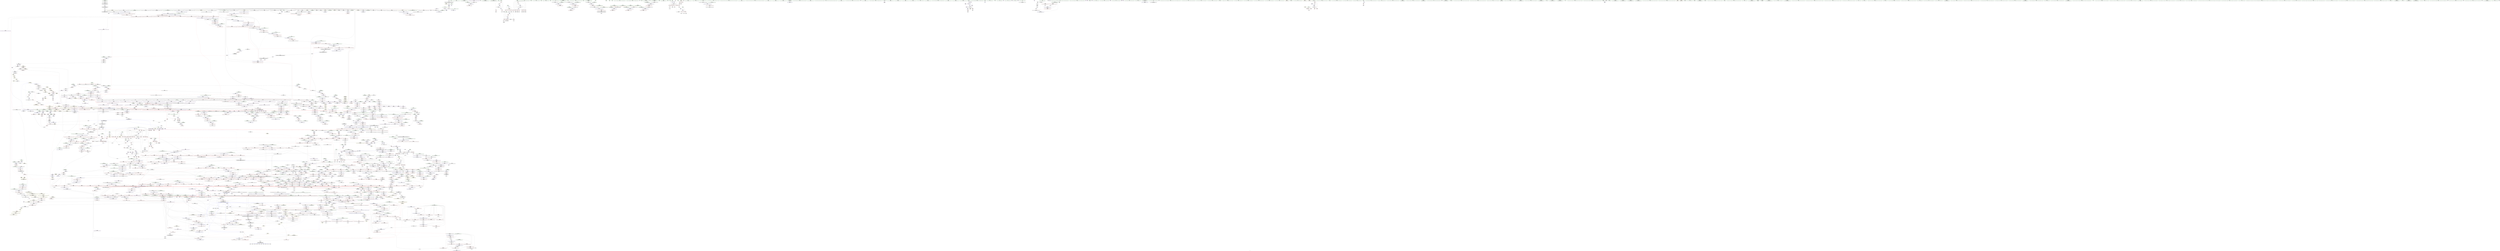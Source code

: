 digraph "SVFG" {
	label="SVFG";

	Node0x55f5f2287e10 [shape=record,color=grey,label="{NodeID: 0\nNullPtr|{|<s40>121}}"];
	Node0x55f5f2287e10 -> Node0x55f5f233ad30[style=solid];
	Node0x55f5f2287e10 -> Node0x55f5f233ae30[style=solid];
	Node0x55f5f2287e10 -> Node0x55f5f233af00[style=solid];
	Node0x55f5f2287e10 -> Node0x55f5f233afd0[style=solid];
	Node0x55f5f2287e10 -> Node0x55f5f233b0a0[style=solid];
	Node0x55f5f2287e10 -> Node0x55f5f233b170[style=solid];
	Node0x55f5f2287e10 -> Node0x55f5f233b240[style=solid];
	Node0x55f5f2287e10 -> Node0x55f5f233b310[style=solid];
	Node0x55f5f2287e10 -> Node0x55f5f233b3e0[style=solid];
	Node0x55f5f2287e10 -> Node0x55f5f233b4b0[style=solid];
	Node0x55f5f2287e10 -> Node0x55f5f233b580[style=solid];
	Node0x55f5f2287e10 -> Node0x55f5f233b650[style=solid];
	Node0x55f5f2287e10 -> Node0x55f5f233b720[style=solid];
	Node0x55f5f2287e10 -> Node0x55f5f233b7f0[style=solid];
	Node0x55f5f2287e10 -> Node0x55f5f233b8c0[style=solid];
	Node0x55f5f2287e10 -> Node0x55f5f233b990[style=solid];
	Node0x55f5f2287e10 -> Node0x55f5f233ba60[style=solid];
	Node0x55f5f2287e10 -> Node0x55f5f233bb30[style=solid];
	Node0x55f5f2287e10 -> Node0x55f5f233bc00[style=solid];
	Node0x55f5f2287e10 -> Node0x55f5f233bcd0[style=solid];
	Node0x55f5f2287e10 -> Node0x55f5f233bda0[style=solid];
	Node0x55f5f2287e10 -> Node0x55f5f233be70[style=solid];
	Node0x55f5f2287e10 -> Node0x55f5f233bf40[style=solid];
	Node0x55f5f2287e10 -> Node0x55f5f233c010[style=solid];
	Node0x55f5f2287e10 -> Node0x55f5f233c0e0[style=solid];
	Node0x55f5f2287e10 -> Node0x55f5f233c1b0[style=solid];
	Node0x55f5f2287e10 -> Node0x55f5f233c280[style=solid];
	Node0x55f5f2287e10 -> Node0x55f5f233c350[style=solid];
	Node0x55f5f2287e10 -> Node0x55f5f233c420[style=solid];
	Node0x55f5f2287e10 -> Node0x55f5f233c4f0[style=solid];
	Node0x55f5f2287e10 -> Node0x55f5f233c5c0[style=solid];
	Node0x55f5f2287e10 -> Node0x55f5f233c690[style=solid];
	Node0x55f5f2287e10 -> Node0x55f5f23751c0[style=solid];
	Node0x55f5f2287e10 -> Node0x55f5f234a170[style=solid];
	Node0x55f5f2287e10 -> Node0x55f5f234a240[style=solid];
	Node0x55f5f2287e10 -> Node0x55f5f234a310[style=solid];
	Node0x55f5f2287e10 -> Node0x55f5f234c870[style=solid];
	Node0x55f5f2287e10 -> Node0x55f5f23c44f0[style=solid];
	Node0x55f5f2287e10 -> Node0x55f5f23cd6f0[style=solid];
	Node0x55f5f2287e10 -> Node0x55f5f23d2670[style=solid];
	Node0x55f5f2287e10:s40 -> Node0x55f5f255f160[style=solid,color=red];
	Node0x55f5f23ca870 [shape=record,color=grey,label="{NodeID: 2657\n727 = Binary(725, 726, )\n}"];
	Node0x55f5f23ca870 -> Node0x55f5f23d1170[style=solid];
	Node0x55f5f234a310 [shape=record,color=blue, style = dotted,label="{NodeID: 1550\n906\<--3\n_M_end_of_storage\<--dummyVal\n_ZNSt12_Vector_baseISt4pairIliESaIS1_EE12_Vector_implC2Ev\n|{<s0>49}}"];
	Node0x55f5f234a310:s0 -> Node0x55f5f24b67d0[style=dashed,color=blue];
	Node0x55f5f23286c0 [shape=record,color=green,label="{NodeID: 443\n2979\<--2980\n__last.addr\<--__last.addr_field_insensitive\n_ZSt26__unguarded_insertion_sortIPlN9__gnu_cxx5__ops15_Iter_less_iterEEvT_S4_T0_\n}"];
	Node0x55f5f23286c0 -> Node0x55f5f2372080[style=solid];
	Node0x55f5f23286c0 -> Node0x55f5f238d450[style=solid];
	Node0x55f5f2337af0 [shape=record,color=purple,label="{NodeID: 886\n2700\<--2698\nadd.ptr1\<--\n_ZSt11__push_heapIPlllN9__gnu_cxx5__ops14_Iter_less_valEEvT_T0_S5_T1_RT2_\n|{<s0>181}}"];
	Node0x55f5f2337af0:s0 -> Node0x55f5f2570050[style=solid,color=red];
	Node0x55f5f236df80 [shape=record,color=red,label="{NodeID: 1329\n2703\<--2662\n\<--__first.addr\n_ZSt11__push_heapIPlllN9__gnu_cxx5__ops14_Iter_less_valEEvT_T0_S5_T1_RT2_\n}"];
	Node0x55f5f236df80 -> Node0x55f5f2337bc0[style=solid];
	Node0x55f5f2320b60 [shape=record,color=green,label="{NodeID: 222\n1484\<--1485\nthis.addr\<--this.addr_field_insensitive\n_ZNKSt6vectorISt4pairIliESaIS1_EE12_M_check_lenEmPKc\n}"];
	Node0x55f5f2320b60 -> Node0x55f5f2363820[style=solid];
	Node0x55f5f2320b60 -> Node0x55f5f234d710[style=solid];
	Node0x55f5f2568ca0 [shape=record,color=black,label="{NodeID: 3986\n91 = PHI(97, )\n}"];
	Node0x55f5f2568ca0 -> Node0x55f5f23752c0[style=solid];
	Node0x55f5f2461ef0 [shape=record,color=black,label="{NodeID: 2879\nMR_168V_3 = PHI(MR_168V_6, MR_168V_2, )\npts\{310002 \}\n|{|<s2>42}}"];
	Node0x55f5f2461ef0 -> Node0x55f5f2447f00[style=dashed];
	Node0x55f5f2461ef0 -> Node0x55f5f2461ef0[style=dashed];
	Node0x55f5f2461ef0:s2 -> Node0x55f5f245cec0[style=dashed,color=red];
	Node0x55f5f238c8f0 [shape=record,color=blue,label="{NodeID: 1772\n2864\<--2862\n__a.addr\<--__a\n_ZSt9iter_swapIPlS0_EvT_T0_\n}"];
	Node0x55f5f238c8f0 -> Node0x55f5f2370b60[style=dashed];
	Node0x55f5f2344370 [shape=record,color=black,label="{NodeID: 665\n2216\<--2214\nsub.ptr.lhs.cast\<--\n_ZSt22__final_insertion_sortIPlN9__gnu_cxx5__ops15_Iter_less_iterEEvT_S4_T0_\n}"];
	Node0x55f5f2344370 -> Node0x55f5f23c6670[style=solid];
	Node0x55f5f2362bf0 [shape=record,color=red,label="{NodeID: 1108\n1423\<--1263\nsel\<--ehselector.slot\n_ZNSt6vectorISt4pairIliESaIS1_EE17_M_realloc_insertIJS1_EEEvN9__gnu_cxx17__normal_iteratorIPS1_S3_EEDpOT_\n}"];
	Node0x55f5f2317e50 [shape=record,color=green,label="{NodeID: 1\n7\<--1\n__dso_handle\<--dummyObj\nGlob }"];
	Node0x55f5f23ca9f0 [shape=record,color=grey,label="{NodeID: 2658\n2622 = Binary(2621, 375, )\n}"];
	Node0x55f5f23ca9f0 -> Node0x55f5f238b300[style=solid];
	Node0x55f5f234a3e0 [shape=record,color=blue,label="{NodeID: 1551\n911\<--910\nthis.addr\<--this\n_ZNSaISt4pairIliEEC2Ev\n}"];
	Node0x55f5f234a3e0 -> Node0x55f5f235f8c0[style=dashed];
	Node0x55f5f2328790 [shape=record,color=green,label="{NodeID: 444\n2981\<--2982\n__i\<--__i_field_insensitive\n_ZSt26__unguarded_insertion_sortIPlN9__gnu_cxx5__ops15_Iter_less_iterEEvT_S4_T0_\n}"];
	Node0x55f5f2328790 -> Node0x55f5f2372150[style=solid];
	Node0x55f5f2328790 -> Node0x55f5f2372220[style=solid];
	Node0x55f5f2328790 -> Node0x55f5f23722f0[style=solid];
	Node0x55f5f2328790 -> Node0x55f5f238d520[style=solid];
	Node0x55f5f2328790 -> Node0x55f5f238d5f0[style=solid];
	Node0x55f5f237af90 [shape=record,color=yellow,style=double,label="{NodeID: 3101\n271V_1 = ENCHI(MR_271V_0)\npts\{310000 310001 \}\nFun[_ZNKSt6vectorISt4pairIliESaIS1_EE12_M_check_lenEmPKc]|{<s0>102|<s1>102|<s2>104|<s3>104|<s4>105|<s5>105|<s6>107|<s7>107}}"];
	Node0x55f5f237af90:s0 -> Node0x55f5f2387e30[style=dashed,color=red];
	Node0x55f5f237af90:s1 -> Node0x55f5f2387f40[style=dashed,color=red];
	Node0x55f5f237af90:s2 -> Node0x55f5f2387e30[style=dashed,color=red];
	Node0x55f5f237af90:s3 -> Node0x55f5f2387f40[style=dashed,color=red];
	Node0x55f5f237af90:s4 -> Node0x55f5f2387e30[style=dashed,color=red];
	Node0x55f5f237af90:s5 -> Node0x55f5f2387f40[style=dashed,color=red];
	Node0x55f5f237af90:s6 -> Node0x55f5f2387e30[style=dashed,color=red];
	Node0x55f5f237af90:s7 -> Node0x55f5f2387f40[style=dashed,color=red];
	Node0x55f5f2337bc0 [shape=record,color=purple,label="{NodeID: 887\n2705\<--2703\nadd.ptr3\<--\n_ZSt11__push_heapIPlllN9__gnu_cxx5__ops14_Iter_less_valEEvT_T0_S5_T1_RT2_\n}"];
	Node0x55f5f2337bc0 -> Node0x55f5f238ba50[style=solid];
	Node0x55f5f236e050 [shape=record,color=red,label="{NodeID: 1330\n2716\<--2662\n\<--__first.addr\n_ZSt11__push_heapIPlllN9__gnu_cxx5__ops14_Iter_less_valEEvT_T0_S5_T1_RT2_\n}"];
	Node0x55f5f236e050 -> Node0x55f5f2337c90[style=solid];
	Node0x55f5f2320c30 [shape=record,color=green,label="{NodeID: 223\n1486\<--1487\n__n.addr\<--__n.addr_field_insensitive\n_ZNKSt6vectorISt4pairIliESaIS1_EE12_M_check_lenEmPKc\n|{|<s2>106}}"];
	Node0x55f5f2320c30 -> Node0x55f5f23638f0[style=solid];
	Node0x55f5f2320c30 -> Node0x55f5f234d7e0[style=solid];
	Node0x55f5f2320c30:s2 -> Node0x55f5f2577c00[style=solid,color=red];
	Node0x55f5f2568e10 [shape=record,color=black,label="{NodeID: 3987\n104 = PHI()\n}"];
	Node0x55f5f2568e10 -> Node0x55f5f233ca30[style=solid];
	Node0x55f5f24623f0 [shape=record,color=black,label="{NodeID: 2880\nMR_172V_3 = PHI(MR_172V_6, MR_172V_2, )\npts\{1784 310000 310001 \}\n|{|<s2>42|<s3>42|<s4>42}}"];
	Node0x55f5f24623f0 -> Node0x55f5f2448900[style=dashed];
	Node0x55f5f24623f0 -> Node0x55f5f24623f0[style=dashed];
	Node0x55f5f24623f0:s2 -> Node0x55f5f245cec0[style=dashed,color=red];
	Node0x55f5f24623f0:s3 -> Node0x55f5f2467400[style=dashed,color=red];
	Node0x55f5f24623f0:s4 -> Node0x55f5f24674e0[style=dashed,color=red];
	Node0x55f5f238c9c0 [shape=record,color=blue,label="{NodeID: 1773\n2866\<--2863\n__b.addr\<--__b\n_ZSt9iter_swapIPlS0_EvT_T0_\n}"];
	Node0x55f5f238c9c0 -> Node0x55f5f2370c30[style=dashed];
	Node0x55f5f2344440 [shape=record,color=black,label="{NodeID: 666\n2217\<--2215\nsub.ptr.rhs.cast\<--\n_ZSt22__final_insertion_sortIPlN9__gnu_cxx5__ops15_Iter_less_iterEEvT_S4_T0_\n}"];
	Node0x55f5f2344440 -> Node0x55f5f23c6670[style=solid];
	Node0x55f5f2362cc0 [shape=record,color=red,label="{NodeID: 1109\n1305\<--1304\n\<--_M_start\n_ZNSt6vectorISt4pairIliESaIS1_EE17_M_realloc_insertIJS1_EEEvN9__gnu_cxx17__normal_iteratorIPS1_S3_EEDpOT_\n|{<s0>83}}"];
	Node0x55f5f2362cc0:s0 -> Node0x55f5f2576e20[style=solid,color=red];
	Node0x55f5f2318190 [shape=record,color=green,label="{NodeID: 2\n9\<--1\n\<--dummyObj\nCan only get source location for instruction, argument, global var or function.}"];
	Node0x55f5f23cab70 [shape=record,color=grey,label="{NodeID: 2659\n723 = Binary(722, 721, )\n}"];
	Node0x55f5f23cab70 -> Node0x55f5f23786c0[style=solid];
	Node0x55f5f234a4b0 [shape=record,color=blue,label="{NodeID: 1552\n922\<--921\nthis.addr\<--this\n_ZN9__gnu_cxx13new_allocatorISt4pairIliEEC2Ev\n}"];
	Node0x55f5f234a4b0 -> Node0x55f5f235f990[style=dashed];
	Node0x55f5f2328860 [shape=record,color=green,label="{NodeID: 445\n2983\<--2984\nagg.tmp\<--agg.tmp_field_insensitive\n_ZSt26__unguarded_insertion_sortIPlN9__gnu_cxx5__ops15_Iter_less_iterEEvT_S4_T0_\n}"];
	Node0x55f5f237b070 [shape=record,color=yellow,style=double,label="{NodeID: 3102\n139V_1 = ENCHI(MR_139V_0)\npts\{21 \}\nFun[_ZSt6__sortIPlN9__gnu_cxx5__ops15_Iter_less_iterEEvT_S4_T0_]|{|<s1>149}}"];
	Node0x55f5f237b070 -> Node0x55f5f2449830[style=dashed];
	Node0x55f5f237b070:s1 -> Node0x55f5f2438ca0[style=dashed,color=red];
	Node0x55f5f2337c90 [shape=record,color=purple,label="{NodeID: 888\n2718\<--2716\nadd.ptr7\<--\n_ZSt11__push_heapIPlllN9__gnu_cxx5__ops14_Iter_less_valEEvT_T0_S5_T1_RT2_\n}"];
	Node0x55f5f2337c90 -> Node0x55f5f238bcc0[style=solid];
	Node0x55f5f236e120 [shape=record,color=red,label="{NodeID: 1331\n2679\<--2664\n\<--__holeIndex.addr\n_ZSt11__push_heapIPlllN9__gnu_cxx5__ops14_Iter_less_valEEvT_T0_S5_T1_RT2_\n}"];
	Node0x55f5f236e120 -> Node0x55f5f23c88f0[style=solid];
	Node0x55f5f2320d00 [shape=record,color=green,label="{NodeID: 224\n1488\<--1489\n__s.addr\<--__s.addr_field_insensitive\n_ZNKSt6vectorISt4pairIliESaIS1_EE12_M_check_lenEmPKc\n}"];
	Node0x55f5f2320d00 -> Node0x55f5f23639c0[style=solid];
	Node0x55f5f2320d00 -> Node0x55f5f234d8b0[style=solid];
	Node0x55f5f2568ee0 [shape=record,color=black,label="{NodeID: 3988\n114 = PHI()\n}"];
	Node0x55f5f238ca90 [shape=record,color=blue,label="{NodeID: 1774\n2879\<--2877\n__a.addr\<--__a\n_ZSt4swapIlENSt9enable_ifIXsr6__and_ISt6__not_ISt15__is_tuple_likeIT_EESt21is_move_constructibleIS3_ESt18is_move_assignableIS3_EEE5valueEvE4typeERS3_SC_\n}"];
	Node0x55f5f238ca90 -> Node0x55f5f2370d00[style=dashed];
	Node0x55f5f238ca90 -> Node0x55f5f2370dd0[style=dashed];
	Node0x55f5f2344510 [shape=record,color=black,label="{NodeID: 667\n2289\<--2287\nsub.ptr.lhs.cast\<--\n_ZSt27__unguarded_partition_pivotIPlN9__gnu_cxx5__ops15_Iter_less_iterEET_S4_S4_T0_\n}"];
	Node0x55f5f2344510 -> Node0x55f5f23c5770[style=solid];
	Node0x55f5f2362d90 [shape=record,color=red,label="{NodeID: 1110\n1309\<--1306\n\<--call8\n_ZNSt6vectorISt4pairIliESaIS1_EE17_M_realloc_insertIJS1_EEEvN9__gnu_cxx17__normal_iteratorIPS1_S3_EEDpOT_\n|{<s0>83}}"];
	Node0x55f5f2362d90:s0 -> Node0x55f5f2576f70[style=solid,color=red];
	Node0x55f5f2318250 [shape=record,color=green,label="{NodeID: 3\n12\<--1\n\<--dummyObj\nCan only get source location for instruction, argument, global var or function.|{<s0>43}}"];
	Node0x55f5f2318250:s0 -> Node0x55f5f2576680[style=solid,color=red];
	Node0x55f5f23cacf0 [shape=record,color=grey,label="{NodeID: 2660\n2609 = Binary(332, 2608, )\n}"];
	Node0x55f5f23cacf0 -> Node0x55f5f238b160[style=solid];
	Node0x55f5f234a580 [shape=record,color=blue,label="{NodeID: 1553\n931\<--928\n__first.addr\<--__first\n_ZSt8_DestroyIPSt4pairIliES1_EvT_S3_RSaIT0_E\n}"];
	Node0x55f5f234a580 -> Node0x55f5f235fa60[style=dashed];
	Node0x55f5f2328930 [shape=record,color=green,label="{NodeID: 446\n2985\<--2986\nagg.tmp1\<--agg.tmp1_field_insensitive\n_ZSt26__unguarded_insertion_sortIPlN9__gnu_cxx5__ops15_Iter_less_iterEEvT_S4_T0_\n}"];
	Node0x55f5f2337d60 [shape=record,color=purple,label="{NodeID: 889\n3169\<--3166\nadd.ptr\<--\n_ZNSt20__copy_move_backwardILb1ELb1ESt26random_access_iterator_tagE13__copy_move_bIlEEPT_PKS3_S6_S4_\n}"];
	Node0x55f5f2337d60 -> Node0x55f5f23457c0[style=solid];
	Node0x55f5f236e1f0 [shape=record,color=red,label="{NodeID: 1332\n2684\<--2664\n\<--__holeIndex.addr\n_ZSt11__push_heapIPlllN9__gnu_cxx5__ops14_Iter_less_valEEvT_T0_S5_T1_RT2_\n}"];
	Node0x55f5f236e1f0 -> Node0x55f5f23d00f0[style=solid];
	Node0x55f5f2320dd0 [shape=record,color=green,label="{NodeID: 225\n1490\<--1491\n__len\<--__len_field_insensitive\n_ZNKSt6vectorISt4pairIliESaIS1_EE12_M_check_lenEmPKc\n}"];
	Node0x55f5f2320dd0 -> Node0x55f5f2363a90[style=solid];
	Node0x55f5f2320dd0 -> Node0x55f5f2363b60[style=solid];
	Node0x55f5f2320dd0 -> Node0x55f5f2363c30[style=solid];
	Node0x55f5f2320dd0 -> Node0x55f5f234da50[style=solid];
	Node0x55f5f2568fb0 [shape=record,color=black,label="{NodeID: 3989\n205 = PHI(274, )\n}"];
	Node0x55f5f2568fb0 -> Node0x55f5f23d0270[style=solid];
	Node0x55f5f2462e20 [shape=record,color=black,label="{NodeID: 2882\nMR_74V_4 = PHI(MR_74V_5, MR_74V_3, )\npts\{320 \}\n|{|<s3>20}}"];
	Node0x55f5f2462e20 -> Node0x55f5f235aed0[style=dashed];
	Node0x55f5f2462e20 -> Node0x55f5f2376710[style=dashed];
	Node0x55f5f2462e20 -> Node0x55f5f245bfc0[style=dashed];
	Node0x55f5f2462e20:s3 -> Node0x55f5f246f110[style=dashed,color=red];
	Node0x55f5f238cb60 [shape=record,color=blue,label="{NodeID: 1775\n2881\<--2878\n__b.addr\<--__b\n_ZSt4swapIlENSt9enable_ifIXsr6__and_ISt6__not_ISt15__is_tuple_likeIT_EESt21is_move_constructibleIS3_ESt18is_move_assignableIS3_EEE5valueEvE4typeERS3_SC_\n}"];
	Node0x55f5f238cb60 -> Node0x55f5f2370ea0[style=dashed];
	Node0x55f5f238cb60 -> Node0x55f5f2370f70[style=dashed];
	Node0x55f5f23445e0 [shape=record,color=black,label="{NodeID: 668\n2290\<--2288\nsub.ptr.rhs.cast\<--\n_ZSt27__unguarded_partition_pivotIPlN9__gnu_cxx5__ops15_Iter_less_iterEET_S4_S4_T0_\n}"];
	Node0x55f5f23445e0 -> Node0x55f5f23c5770[style=solid];
	Node0x55f5f2362e60 [shape=record,color=red,label="{NodeID: 1111\n1321\<--1320\n\<--call12\n_ZNSt6vectorISt4pairIliESaIS1_EE17_M_realloc_insertIJS1_EEEvN9__gnu_cxx17__normal_iteratorIPS1_S3_EEDpOT_\n|{<s0>86}}"];
	Node0x55f5f2362e60:s0 -> Node0x55f5f2576e20[style=solid,color=red];
	Node0x55f5f2318310 [shape=record,color=green,label="{NodeID: 4\n15\<--1\n\<--dummyObj\nCan only get source location for instruction, argument, global var or function.|{<s0>172}}"];
	Node0x55f5f2318310:s0 -> Node0x55f5f25621d0[style=solid,color=red];
	Node0x55f5f23cae70 [shape=record,color=grey,label="{NodeID: 2661\n2613 = Binary(2612, 375, )\n}"];
	Node0x55f5f234a650 [shape=record,color=blue,label="{NodeID: 1554\n933\<--929\n__last.addr\<--__last\n_ZSt8_DestroyIPSt4pairIliES1_EvT_S3_RSaIT0_E\n}"];
	Node0x55f5f234a650 -> Node0x55f5f235fb30[style=dashed];
	Node0x55f5f2328a00 [shape=record,color=green,label="{NodeID: 447\n2987\<--2988\nundef.agg.tmp\<--undef.agg.tmp_field_insensitive\n_ZSt26__unguarded_insertion_sortIPlN9__gnu_cxx5__ops15_Iter_less_iterEEvT_S4_T0_\n}"];
	Node0x55f5f2337e30 [shape=record,color=purple,label="{NodeID: 890\n3182\<--3179\nadd.ptr2\<--\n_ZNSt20__copy_move_backwardILb1ELb1ESt26random_access_iterator_tagE13__copy_move_bIlEEPT_PKS3_S6_S4_\n}"];
	Node0x55f5f2337e30 -> Node0x55f5f2345960[style=solid];
	Node0x55f5f236e2c0 [shape=record,color=red,label="{NodeID: 1333\n2704\<--2664\n\<--__holeIndex.addr\n_ZSt11__push_heapIPlllN9__gnu_cxx5__ops14_Iter_less_valEEvT_T0_S5_T1_RT2_\n}"];
	Node0x55f5f2320ea0 [shape=record,color=green,label="{NodeID: 226\n1492\<--1493\nref.tmp\<--ref.tmp_field_insensitive\n_ZNKSt6vectorISt4pairIliESaIS1_EE12_M_check_lenEmPKc\n|{|<s1>106}}"];
	Node0x55f5f2320ea0 -> Node0x55f5f234d980[style=solid];
	Node0x55f5f2320ea0:s1 -> Node0x55f5f2577ac0[style=solid,color=red];
	Node0x55f5f2569150 [shape=record,color=black,label="{NodeID: 3990\n223 = PHI(179, )\n}"];
	Node0x55f5f2569150 -> Node0x55f5f2375bb0[style=solid];
	Node0x55f5f238cc30 [shape=record,color=blue,label="{NodeID: 1776\n2883\<--2889\n__tmp\<--\n_ZSt4swapIlENSt9enable_ifIXsr6__and_ISt6__not_ISt15__is_tuple_likeIT_EESt21is_move_constructibleIS3_ESt18is_move_assignableIS3_EEE5valueEvE4typeERS3_SC_\n}"];
	Node0x55f5f238cc30 -> Node0x55f5f2371110[style=dashed];
	Node0x55f5f238cc30 -> Node0x55f5f23711e0[style=dashed];
	Node0x55f5f23446b0 [shape=record,color=black,label="{NodeID: 669\n2269\<--2309\n_ZSt27__unguarded_partition_pivotIPlN9__gnu_cxx5__ops15_Iter_less_iterEET_S4_S4_T0__ret\<--call\n_ZSt27__unguarded_partition_pivotIPlN9__gnu_cxx5__ops15_Iter_less_iterEET_S4_S4_T0_\n|{<s0>152}}"];
	Node0x55f5f23446b0:s0 -> Node0x55f5f2558ef0[style=solid,color=blue];
	Node0x55f5f2362f30 [shape=record,color=red,label="{NodeID: 1112\n1325\<--1324\n\<--_M_finish\n_ZNSt6vectorISt4pairIliESaIS1_EE17_M_realloc_insertIJS1_EEEvN9__gnu_cxx17__normal_iteratorIPS1_S3_EEDpOT_\n|{<s0>86}}"];
	Node0x55f5f2362f30:s0 -> Node0x55f5f2576f70[style=solid,color=red];
	Node0x55f5f2318b80 [shape=record,color=green,label="{NodeID: 5\n34\<--1\n.str\<--dummyObj\nGlob }"];
	Node0x55f5f23caff0 [shape=record,color=grey,label="{NodeID: 2662\n2608 = Binary(2607, 375, )\n}"];
	Node0x55f5f23caff0 -> Node0x55f5f23cacf0[style=solid];
	Node0x55f5f234a720 [shape=record,color=blue,label="{NodeID: 1555\n935\<--930\n.addr\<--\n_ZSt8_DestroyIPSt4pairIliES1_EvT_S3_RSaIT0_E\n}"];
	Node0x55f5f2328ad0 [shape=record,color=green,label="{NodeID: 448\n3011\<--3012\n__first.addr\<--__first.addr_field_insensitive\n_ZSt13move_backwardIPlS0_ET0_T_S2_S1_\n}"];
	Node0x55f5f2328ad0 -> Node0x55f5f23723c0[style=solid];
	Node0x55f5f2328ad0 -> Node0x55f5f238d6c0[style=solid];
	Node0x55f5f2337f00 [shape=record,color=red,label="{NodeID: 891\n624\<--11\n\<--n\nmain\n}"];
	Node0x55f5f2337f00 -> Node0x55f5f23cdcf0[style=solid];
	Node0x55f5f236e390 [shape=record,color=red,label="{NodeID: 1334\n2709\<--2664\n\<--__holeIndex.addr\n_ZSt11__push_heapIPlllN9__gnu_cxx5__ops14_Iter_less_valEEvT_T0_S5_T1_RT2_\n}"];
	Node0x55f5f236e390 -> Node0x55f5f23c9070[style=solid];
	Node0x55f5f2320f70 [shape=record,color=green,label="{NodeID: 227\n1499\<--1500\n_ZNKSt6vectorISt4pairIliESaIS1_EE8max_sizeEv\<--_ZNKSt6vectorISt4pairIliESaIS1_EE8max_sizeEv_field_insensitive\n}"];
	Node0x55f5f2569290 [shape=record,color=black,label="{NodeID: 3991\n230 = PHI(294, )\n}"];
	Node0x55f5f2569290 -> Node0x55f5f2347b40[style=solid];
	Node0x55f5f238cd00 [shape=record,color=blue,label="{NodeID: 1777\n2894\<--2893\n\<--\n_ZSt4swapIlENSt9enable_ifIXsr6__and_ISt6__not_ISt15__is_tuple_likeIT_EESt21is_move_constructibleIS3_ESt18is_move_assignableIS3_EEE5valueEvE4typeERS3_SC_\n}"];
	Node0x55f5f238cd00 -> Node0x55f5f23711e0[style=dashed];
	Node0x55f5f238cd00 -> Node0x55f5f238cdd0[style=dashed];
	Node0x55f5f2344780 [shape=record,color=black,label="{NodeID: 670\n2377\<--2375\nsub.ptr.lhs.cast\<--\n_ZSt11__sort_heapIPlN9__gnu_cxx5__ops15_Iter_less_iterEEvT_S4_RT0_\n}"];
	Node0x55f5f2344780 -> Node0x55f5f23c4ff0[style=solid];
	Node0x55f5f2363000 [shape=record,color=red,label="{NodeID: 1113\n1378\<--1377\n\<--_M_start26\n_ZNSt6vectorISt4pairIliESaIS1_EE17_M_realloc_insertIJS1_EEEvN9__gnu_cxx17__normal_iteratorIPS1_S3_EEDpOT_\n|{<s0>95}}"];
	Node0x55f5f2363000:s0 -> Node0x55f5f2573020[style=solid,color=red];
	Node0x55f5f2318c10 [shape=record,color=green,label="{NodeID: 6\n36\<--1\n.str.3\<--dummyObj\nGlob }"];
	Node0x55f5f23cb170 [shape=record,color=grey,label="{NodeID: 2663\n710 = Binary(708, 709, )\n|{<s0>42}}"];
	Node0x55f5f23cb170:s0 -> Node0x55f5f255c300[style=solid,color=red];
	Node0x55f5f234a7f0 [shape=record,color=blue,label="{NodeID: 1556\n948\<--947\nthis.addr\<--this\n_ZNSt12_Vector_baseISt4pairIliESaIS1_EE19_M_get_Tp_allocatorEv\n}"];
	Node0x55f5f234a7f0 -> Node0x55f5f235fc00[style=dashed];
	Node0x55f5f2328ba0 [shape=record,color=green,label="{NodeID: 449\n3013\<--3014\n__last.addr\<--__last.addr_field_insensitive\n_ZSt13move_backwardIPlS0_ET0_T_S2_S1_\n}"];
	Node0x55f5f2328ba0 -> Node0x55f5f2372490[style=solid];
	Node0x55f5f2328ba0 -> Node0x55f5f238d790[style=solid];
	Node0x55f5f2337fd0 [shape=record,color=red,label="{NodeID: 892\n637\<--11\n\<--n\nmain\n}"];
	Node0x55f5f2337fd0 -> Node0x55f5f233e2c0[style=solid];
	Node0x55f5f236e460 [shape=record,color=red,label="{NodeID: 1335\n2717\<--2664\n\<--__holeIndex.addr\n_ZSt11__push_heapIPlllN9__gnu_cxx5__ops14_Iter_less_valEEvT_T0_S5_T1_RT2_\n}"];
	Node0x55f5f2329540 [shape=record,color=green,label="{NodeID: 228\n1508\<--1509\n_ZSt20__throw_length_errorPKc\<--_ZSt20__throw_length_errorPKc_field_insensitive\n}"];
	Node0x55f5f25693d0 [shape=record,color=black,label="{NodeID: 3992\n239 = PHI(294, )\n}"];
	Node0x55f5f25693d0 -> Node0x55f5f2347c10[style=solid];
	Node0x55f5f2463d20 [shape=record,color=black,label="{NodeID: 2885\nMR_178V_3 = PHI(MR_178V_4, MR_178V_2, )\npts\{1679 \}\n}"];
	Node0x55f5f2463d20 -> Node0x55f5f2364d40[style=dashed];
	Node0x55f5f238cdd0 [shape=record,color=blue,label="{NodeID: 1778\n2898\<--2897\n\<--\n_ZSt4swapIlENSt9enable_ifIXsr6__and_ISt6__not_ISt15__is_tuple_likeIT_EESt21is_move_constructibleIS3_ESt18is_move_assignableIS3_EEE5valueEvE4typeERS3_SC_\n|{<s0>197}}"];
	Node0x55f5f238cdd0:s0 -> Node0x55f5f24b9eb0[style=dashed,color=blue];
	Node0x55f5f2344850 [shape=record,color=black,label="{NodeID: 671\n2378\<--2376\nsub.ptr.rhs.cast\<--\n_ZSt11__sort_heapIPlN9__gnu_cxx5__ops15_Iter_less_iterEEvT_S4_RT0_\n}"];
	Node0x55f5f2344850 -> Node0x55f5f23c4ff0[style=solid];
	Node0x55f5f23630d0 [shape=record,color=red,label="{NodeID: 1114\n1382\<--1381\n\<--_M_finish28\n_ZNSt6vectorISt4pairIliESaIS1_EE17_M_realloc_insertIJS1_EEEvN9__gnu_cxx17__normal_iteratorIPS1_S3_EEDpOT_\n|{<s0>95}}"];
	Node0x55f5f23630d0:s0 -> Node0x55f5f25731f0[style=solid,color=red];
	Node0x55f5f2318ca0 [shape=record,color=green,label="{NodeID: 7\n38\<--1\nstdin\<--dummyObj\nGlob }"];
	Node0x55f5f23cb2f0 [shape=record,color=grey,label="{NodeID: 2664\n2604 = Binary(2603, 332, )\n}"];
	Node0x55f5f23cb2f0 -> Node0x55f5f23d12f0[style=solid];
	Node0x55f5f234a8c0 [shape=record,color=blue,label="{NodeID: 1557\n957\<--956\nthis.addr\<--this\n_ZNSt12_Vector_baseISt4pairIliESaIS1_EED2Ev\n}"];
	Node0x55f5f234a8c0 -> Node0x55f5f235fcd0[style=dashed];
	Node0x55f5f2328c70 [shape=record,color=green,label="{NodeID: 450\n3015\<--3016\n__result.addr\<--__result.addr_field_insensitive\n_ZSt13move_backwardIPlS0_ET0_T_S2_S1_\n}"];
	Node0x55f5f2328c70 -> Node0x55f5f2372560[style=solid];
	Node0x55f5f2328c70 -> Node0x55f5f238d860[style=solid];
	Node0x55f5f23380a0 [shape=record,color=red,label="{NodeID: 893\n645\<--11\n\<--n\nmain\n}"];
	Node0x55f5f23380a0 -> Node0x55f5f233e390[style=solid];
	Node0x55f5f236e530 [shape=record,color=red,label="{NodeID: 1336\n2685\<--2666\n\<--__topIndex.addr\n_ZSt11__push_heapIPlllN9__gnu_cxx5__ops14_Iter_less_valEEvT_T0_S5_T1_RT2_\n}"];
	Node0x55f5f236e530 -> Node0x55f5f23d00f0[style=solid];
	Node0x55f5f23295d0 [shape=record,color=green,label="{NodeID: 229\n1515\<--1516\n_ZSt3maxImERKT_S2_S2_\<--_ZSt3maxImERKT_S2_S2__field_insensitive\n}"];
	Node0x55f5f2569510 [shape=record,color=black,label="{NodeID: 3993\n248 = PHI(179, )\n}"];
	Node0x55f5f2569510 -> Node0x55f5f2375e20[style=solid];
	Node0x55f5f238cea0 [shape=record,color=blue,label="{NodeID: 1779\n2909\<--2905\n__first.addr\<--__first\n_ZSt16__insertion_sortIPlN9__gnu_cxx5__ops15_Iter_less_iterEEvT_S4_T0_\n}"];
	Node0x55f5f238cea0 -> Node0x55f5f23712b0[style=dashed];
	Node0x55f5f238cea0 -> Node0x55f5f2371380[style=dashed];
	Node0x55f5f238cea0 -> Node0x55f5f2371450[style=dashed];
	Node0x55f5f238cea0 -> Node0x55f5f2371520[style=dashed];
	Node0x55f5f238cea0 -> Node0x55f5f23715f0[style=dashed];
	Node0x55f5f2344920 [shape=record,color=black,label="{NodeID: 672\n2416\<--2414\nsub.ptr.lhs.cast\<--\n_ZSt11__make_heapIPlN9__gnu_cxx5__ops15_Iter_less_iterEEvT_S4_RT0_\n}"];
	Node0x55f5f2344920 -> Node0x55f5f23c5bf0[style=solid];
	Node0x55f5f23631a0 [shape=record,color=red,label="{NodeID: 1115\n1390\<--1389\n\<--_M_start31\n_ZNSt6vectorISt4pairIliESaIS1_EE17_M_realloc_insertIJS1_EEEvN9__gnu_cxx17__normal_iteratorIPS1_S3_EEDpOT_\n|{<s0>96}}"];
	Node0x55f5f23631a0:s0 -> Node0x55f5f25720e0[style=solid,color=red];
	Node0x55f5f2318d30 [shape=record,color=green,label="{NodeID: 8\n39\<--1\n.str.4\<--dummyObj\nGlob }"];
	Node0x55f5f23cb470 [shape=record,color=grey,label="{NodeID: 2665\n2603 = Binary(2602, 332, )\n}"];
	Node0x55f5f23cb470 -> Node0x55f5f23cb2f0[style=solid];
	Node0x55f5f234a990 [shape=record,color=blue,label="{NodeID: 1558\n959\<--987\nexn.slot\<--\n_ZNSt12_Vector_baseISt4pairIliESaIS1_EED2Ev\n}"];
	Node0x55f5f234a990 -> Node0x55f5f235fda0[style=dashed];
	Node0x55f5f2328d40 [shape=record,color=green,label="{NodeID: 451\n3022\<--3023\n_ZSt12__miter_baseIPlET_S1_\<--_ZSt12__miter_baseIPlET_S1__field_insensitive\n}"];
	Node0x55f5f2338170 [shape=record,color=red,label="{NodeID: 894\n649\<--11\n\<--n\nmain\n}"];
	Node0x55f5f2338170 -> Node0x55f5f23c79f0[style=solid];
	Node0x55f5f236e600 [shape=record,color=red,label="{NodeID: 1337\n2688\<--2670\n\<--__comp.addr\n_ZSt11__push_heapIPlllN9__gnu_cxx5__ops14_Iter_less_valEEvT_T0_S5_T1_RT2_\n|{<s0>180}}"];
	Node0x55f5f236e600:s0 -> Node0x55f5f2576350[style=solid,color=red];
	Node0x55f5f23296d0 [shape=record,color=green,label="{NodeID: 230\n1537\<--1538\n__lhs.addr\<--__lhs.addr_field_insensitive\n_ZN9__gnu_cxxmiIPSt4pairIliESt6vectorIS2_SaIS2_EEEENS_17__normal_iteratorIT_T0_E15difference_typeERKSA_SD_\n}"];
	Node0x55f5f23296d0 -> Node0x55f5f2363dd0[style=solid];
	Node0x55f5f23296d0 -> Node0x55f5f234db20[style=solid];
	Node0x55f5f2569650 [shape=record,color=black,label="{NodeID: 3994\n413 = PHI(1205, )\n|{<s0>26}}"];
	Node0x55f5f2569650:s0 -> Node0x55f5f255ab70[style=solid,color=red];
	Node0x55f5f238cf70 [shape=record,color=blue,label="{NodeID: 1780\n2911\<--2906\n__last.addr\<--__last\n_ZSt16__insertion_sortIPlN9__gnu_cxx5__ops15_Iter_less_iterEEvT_S4_T0_\n}"];
	Node0x55f5f238cf70 -> Node0x55f5f23716c0[style=dashed];
	Node0x55f5f238cf70 -> Node0x55f5f2371790[style=dashed];
	Node0x55f5f23449f0 [shape=record,color=black,label="{NodeID: 673\n2417\<--2415\nsub.ptr.rhs.cast\<--\n_ZSt11__make_heapIPlN9__gnu_cxx5__ops15_Iter_less_iterEEvT_S4_RT0_\n}"];
	Node0x55f5f23449f0 -> Node0x55f5f23c5bf0[style=solid];
	Node0x55f5f2363270 [shape=record,color=red,label="{NodeID: 1116\n1394\<--1393\n\<--_M_end_of_storage\n_ZNSt6vectorISt4pairIliESaIS1_EE17_M_realloc_insertIJS1_EEEvN9__gnu_cxx17__normal_iteratorIPS1_S3_EEDpOT_\n}"];
	Node0x55f5f2363270 -> Node0x55f5f23412b0[style=solid];
	Node0x55f5f2318df0 [shape=record,color=green,label="{NodeID: 9\n41\<--1\n.str.5\<--dummyObj\nGlob }"];
	Node0x55f5f23cb5f0 [shape=record,color=grey,label="{NodeID: 2666\n702 = Binary(700, 701, )\n}"];
	Node0x55f5f23cb5f0 -> Node0x55f5f23d1470[style=solid];
	Node0x55f5f234aa60 [shape=record,color=blue,label="{NodeID: 1559\n961\<--989\nehselector.slot\<--\n_ZNSt12_Vector_baseISt4pairIliESaIS1_EED2Ev\n}"];
	Node0x55f5f2328e40 [shape=record,color=green,label="{NodeID: 452\n3028\<--3029\n_ZSt23__copy_move_backward_a2ILb1EPlS0_ET1_T0_S2_S1_\<--_ZSt23__copy_move_backward_a2ILb1EPlS0_ET1_T0_S2_S1__field_insensitive\n}"];
	Node0x55f5f2338240 [shape=record,color=red,label="{NodeID: 895\n680\<--11\n\<--n\nmain\n}"];
	Node0x55f5f2338240 -> Node0x55f5f23d0870[style=solid];
	Node0x55f5f236e6d0 [shape=record,color=red,label="{NodeID: 1338\n2690\<--2672\n\<--__parent\n_ZSt11__push_heapIPlllN9__gnu_cxx5__ops14_Iter_less_valEEvT_T0_S5_T1_RT2_\n}"];
	Node0x55f5f23297a0 [shape=record,color=green,label="{NodeID: 231\n1539\<--1540\n__rhs.addr\<--__rhs.addr_field_insensitive\n_ZN9__gnu_cxxmiIPSt4pairIliESt6vectorIS2_SaIS2_EEEENS_17__normal_iteratorIT_T0_E15difference_typeERKSA_SD_\n}"];
	Node0x55f5f23297a0 -> Node0x55f5f2363ea0[style=solid];
	Node0x55f5f23297a0 -> Node0x55f5f234dbf0[style=solid];
	Node0x55f5f2569820 [shape=record,color=black,label="{NodeID: 3995\n437 = PHI(844, )\n}"];
	Node0x55f5f2569820 -> Node0x55f5f235b620[style=solid];
	Node0x55f5f1862610 [shape=record,color=yellow,style=double,label="{NodeID: 2888\n100V_1 = ENCHI(MR_100V_0)\npts\{1784 310000 310001 310002 \}\nFun[_ZNSt6vectorISt4pairIliESaIS1_EE9push_backEOS1_]|{<s0>26|<s1>26|<s2>26|<s3>26}}"];
	Node0x55f5f1862610:s0 -> Node0x55f5f2465020[style=dashed,color=red];
	Node0x55f5f1862610:s1 -> Node0x55f5f2465100[style=dashed,color=red];
	Node0x55f5f1862610:s2 -> Node0x55f5f24651e0[style=dashed,color=red];
	Node0x55f5f1862610:s3 -> Node0x55f5f24652c0[style=dashed,color=red];
	Node0x55f5f238d040 [shape=record,color=blue,label="{NodeID: 1781\n2913\<--2931\n__i\<--add.ptr\n_ZSt16__insertion_sortIPlN9__gnu_cxx5__ops15_Iter_less_iterEEvT_S4_T0_\n}"];
	Node0x55f5f238d040 -> Node0x55f5f2371860[style=dashed];
	Node0x55f5f238d040 -> Node0x55f5f2371930[style=dashed];
	Node0x55f5f238d040 -> Node0x55f5f2371a00[style=dashed];
	Node0x55f5f238d040 -> Node0x55f5f2371ad0[style=dashed];
	Node0x55f5f238d040 -> Node0x55f5f2371ba0[style=dashed];
	Node0x55f5f238d040 -> Node0x55f5f2371c70[style=dashed];
	Node0x55f5f238d040 -> Node0x55f5f2371d40[style=dashed];
	Node0x55f5f238d040 -> Node0x55f5f238d2b0[style=dashed];
	Node0x55f5f238d040 -> Node0x55f5f244a230[style=dashed];
	Node0x55f5f2344ac0 [shape=record,color=black,label="{NodeID: 674\n2425\<--2423\nsub.ptr.lhs.cast1\<--\n_ZSt11__make_heapIPlN9__gnu_cxx5__ops15_Iter_less_iterEEvT_S4_RT0_\n}"];
	Node0x55f5f2344ac0 -> Node0x55f5f23ccdf0[style=solid];
	Node0x55f5f2363340 [shape=record,color=red,label="{NodeID: 1117\n1398\<--1397\n\<--_M_start34\n_ZNSt6vectorISt4pairIliESaIS1_EE17_M_realloc_insertIJS1_EEEvN9__gnu_cxx17__normal_iteratorIPS1_S3_EEDpOT_\n}"];
	Node0x55f5f2363340 -> Node0x55f5f2341380[style=solid];
	Node0x55f5f2318ef0 [shape=record,color=green,label="{NodeID: 10\n43\<--1\nstdout\<--dummyObj\nGlob }"];
	Node0x55f5f23cb770 [shape=record,color=grey,label="{NodeID: 2667\n2598 = Binary(2597, 375, )\n}"];
	Node0x55f5f23cb770 -> Node0x55f5f23d15f0[style=solid];
	Node0x55f5f234ab30 [shape=record,color=blue,label="{NodeID: 1560\n1000\<--998\n__first.addr\<--__first\n_ZSt8_DestroyIPSt4pairIliEEvT_S3_\n}"];
	Node0x55f5f234ab30 -> Node0x55f5f23600e0[style=dashed];
	Node0x55f5f2328f40 [shape=record,color=green,label="{NodeID: 453\n3033\<--3034\n__comp\<--__comp_field_insensitive\n_ZSt25__unguarded_linear_insertIPlN9__gnu_cxx5__ops14_Val_less_iterEEvT_T0_\n|{<s0>213}}"];
	Node0x55f5f2328f40:s0 -> Node0x55f5f255d190[style=solid,color=red];
	Node0x55f5f2338310 [shape=record,color=red,label="{NodeID: 896\n211\<--14\n\<--l\n_Z5checkil\n}"];
	Node0x55f5f2338310 -> Node0x55f5f23d09f0[style=solid];
	Node0x55f5f236e7a0 [shape=record,color=red,label="{NodeID: 1339\n2699\<--2672\n\<--__parent\n_ZSt11__push_heapIPlllN9__gnu_cxx5__ops14_Iter_less_valEEvT_T0_S5_T1_RT2_\n}"];
	Node0x55f5f2329870 [shape=record,color=green,label="{NodeID: 232\n1556\<--1557\nretval\<--retval_field_insensitive\n_ZNSt6vectorISt4pairIliESaIS1_EE5beginEv\n|{|<s1>112}}"];
	Node0x55f5f2329870 -> Node0x55f5f2333e00[style=solid];
	Node0x55f5f2329870:s1 -> Node0x55f5f2572d80[style=solid,color=red];
	Node0x55f5f2569930 [shape=record,color=black,label="{NodeID: 3996\n444 = PHI(851, )\n}"];
	Node0x55f5f2569930 -> Node0x55f5f235b6f0[style=solid];
	Node0x55f5f2464d20 [shape=record,color=yellow,style=double,label="{NodeID: 2889\n102V_1 = ENCHI(MR_102V_0)\npts\{3220000 3220001 3220002 3240000 3240001 3240002 \}\nFun[_ZNSt6vectorISt4pairIliESaIS1_EE9push_backEOS1_]|{<s0>26}}"];
	Node0x55f5f2464d20:s0 -> Node0x55f5f2465480[style=dashed,color=red];
	Node0x55f5f238d110 [shape=record,color=blue,label="{NodeID: 1782\n2915\<--2944\n__val\<--\n_ZSt16__insertion_sortIPlN9__gnu_cxx5__ops15_Iter_less_iterEEvT_S4_T0_\n}"];
	Node0x55f5f238d110 -> Node0x55f5f2371ee0[style=dashed];
	Node0x55f5f238d110 -> Node0x55f5f2454760[style=dashed];
	Node0x55f5f2344b90 [shape=record,color=black,label="{NodeID: 675\n2426\<--2424\nsub.ptr.rhs.cast2\<--\n_ZSt11__make_heapIPlN9__gnu_cxx5__ops15_Iter_less_iterEEvT_S4_RT0_\n}"];
	Node0x55f5f2344b90 -> Node0x55f5f23ccdf0[style=solid];
	Node0x55f5f2363410 [shape=record,color=red,label="{NodeID: 1118\n1440\<--1437\nthis1\<--this.addr\n_ZNSt6vectorISt4pairIliESaIS1_EE3endEv\n}"];
	Node0x55f5f2363410 -> Node0x55f5f2341450[style=solid];
	Node0x55f5f2318ff0 [shape=record,color=green,label="{NodeID: 11\n44\<--1\n.str.6\<--dummyObj\nGlob }"];
	Node0x55f5f23cb8f0 [shape=record,color=grey,label="{NodeID: 2668\n1518 = Binary(1511, 1517, )\n}"];
	Node0x55f5f23cb8f0 -> Node0x55f5f234da50[style=solid];
	Node0x55f5f234ac00 [shape=record,color=blue,label="{NodeID: 1561\n1002\<--999\n__last.addr\<--__last\n_ZSt8_DestroyIPSt4pairIliEEvT_S3_\n}"];
	Node0x55f5f234ac00 -> Node0x55f5f23601b0[style=dashed];
	Node0x55f5f2329010 [shape=record,color=green,label="{NodeID: 454\n3035\<--3036\n__last.addr\<--__last.addr_field_insensitive\n_ZSt25__unguarded_linear_insertIPlN9__gnu_cxx5__ops14_Val_less_iterEEvT_T0_\n}"];
	Node0x55f5f2329010 -> Node0x55f5f2372630[style=solid];
	Node0x55f5f2329010 -> Node0x55f5f2372700[style=solid];
	Node0x55f5f2329010 -> Node0x55f5f23727d0[style=solid];
	Node0x55f5f2329010 -> Node0x55f5f23728a0[style=solid];
	Node0x55f5f2329010 -> Node0x55f5f238d930[style=solid];
	Node0x55f5f2329010 -> Node0x55f5f238dd40[style=solid];
	Node0x55f5f23383e0 [shape=record,color=red,label="{NodeID: 897\n694\<--14\n\<--l\nmain\n}"];
	Node0x55f5f23383e0 -> Node0x55f5f23ce8f0[style=solid];
	Node0x55f5f236e870 [shape=record,color=red,label="{NodeID: 1340\n2707\<--2672\n\<--__parent\n_ZSt11__push_heapIPlllN9__gnu_cxx5__ops14_Iter_less_valEEvT_T0_S5_T1_RT2_\n}"];
	Node0x55f5f236e870 -> Node0x55f5f238bb20[style=solid];
	Node0x55f5f2329940 [shape=record,color=green,label="{NodeID: 233\n1558\<--1559\nthis.addr\<--this.addr_field_insensitive\n_ZNSt6vectorISt4pairIliESaIS1_EE5beginEv\n}"];
	Node0x55f5f2329940 -> Node0x55f5f2364110[style=solid];
	Node0x55f5f2329940 -> Node0x55f5f234dcc0[style=solid];
	Node0x55f5f2569a40 [shape=record,color=black,label="{NodeID: 3997\n467 = PHI(844, )\n}"];
	Node0x55f5f2569a40 -> Node0x55f5f235ba30[style=solid];
	Node0x55f5f238d1e0 [shape=record,color=blue,label="{NodeID: 1783\n2955\<--2954\n\<--\n_ZSt16__insertion_sortIPlN9__gnu_cxx5__ops15_Iter_less_iterEEvT_S4_T0_\n}"];
	Node0x55f5f238d1e0 -> Node0x55f5f2453d60[style=dashed];
	Node0x55f5f2344c60 [shape=record,color=black,label="{NodeID: 676\n2461\<--2479\n_ZNK9__gnu_cxx5__ops15_Iter_less_iterclIPlS3_EEbT_T0__ret\<--cmp\n_ZNK9__gnu_cxx5__ops15_Iter_less_iterclIPlS3_EEbT_T0_\n|{<s0>163|<s1>173|<s2>183|<s3>184|<s4>186|<s5>189|<s6>191|<s7>194|<s8>195|<s9>201}}"];
	Node0x55f5f2344c60:s0 -> Node0x55f5f2559270[style=solid,color=blue];
	Node0x55f5f2344c60:s1 -> Node0x55f5f25599f0[style=solid,color=blue];
	Node0x55f5f2344c60:s2 -> Node0x55f5f256c710[style=solid,color=blue];
	Node0x55f5f2344c60:s3 -> Node0x55f5f256c820[style=solid,color=blue];
	Node0x55f5f2344c60:s4 -> Node0x55f5f256c930[style=solid,color=blue];
	Node0x55f5f2344c60:s5 -> Node0x55f5f256ca40[style=solid,color=blue];
	Node0x55f5f2344c60:s6 -> Node0x55f5f256cb80[style=solid,color=blue];
	Node0x55f5f2344c60:s7 -> Node0x55f5f256ccc0[style=solid,color=blue];
	Node0x55f5f2344c60:s8 -> Node0x55f5f256ce00[style=solid,color=blue];
	Node0x55f5f2344c60:s9 -> Node0x55f5f2559ef0[style=solid,color=blue];
	Node0x55f5f23634e0 [shape=record,color=red,label="{NodeID: 1119\n1448\<--1447\n\<--coerce.dive\n_ZNSt6vectorISt4pairIliESaIS1_EE3endEv\n}"];
	Node0x55f5f23634e0 -> Node0x55f5f2341520[style=solid];
	Node0x55f5f23190f0 [shape=record,color=green,label="{NodeID: 12\n46\<--1\nstderr\<--dummyObj\nGlob }"];
	Node0x55f5f23cba70 [shape=record,color=grey,label="{NodeID: 2669\n1502 = Binary(1498, 1501, )\n}"];
	Node0x55f5f23cba70 -> Node0x55f5f23d18f0[style=solid];
	Node0x55f5f234acd0 [shape=record,color=blue,label="{NodeID: 1562\n1015\<--1013\n.addr\<--\n_ZNSt12_Destroy_auxILb1EE9__destroyIPSt4pairIliEEEvT_S5_\n}"];
	Node0x55f5f23290e0 [shape=record,color=green,label="{NodeID: 455\n3037\<--3038\n__val\<--__val_field_insensitive\n_ZSt25__unguarded_linear_insertIPlN9__gnu_cxx5__ops14_Val_less_iterEEvT_T0_\n|{|<s1>213|<s2>215}}"];
	Node0x55f5f23290e0 -> Node0x55f5f238da00[style=solid];
	Node0x55f5f23290e0:s1 -> Node0x55f5f255d2a0[style=solid,color=red];
	Node0x55f5f23290e0:s2 -> Node0x55f5f2570050[style=solid,color=red];
	Node0x55f5f237b9c0 [shape=record,color=yellow,style=double,label="{NodeID: 3112\n55V_1 = ENCHI(MR_55V_0)\npts\{1784 \}\nFun[_ZSt22__uninitialized_copy_aISt13move_iteratorIPSt4pairIliEES3_S2_ET0_T_S6_S5_RSaIT1_E]|{<s0>127}}"];
	Node0x55f5f237b9c0:s0 -> Node0x55f5f237df70[style=dashed,color=red];
	Node0x55f5f23384b0 [shape=record,color=red,label="{NodeID: 898\n761\<--14\n\<--l\nmain\n}"];
	Node0x55f5f23384b0 -> Node0x55f5f23c7270[style=solid];
	Node0x55f5f236e940 [shape=record,color=red,label="{NodeID: 1341\n2702\<--2701\n\<--call2\n_ZSt11__push_heapIPlllN9__gnu_cxx5__ops14_Iter_less_valEEvT_T0_S5_T1_RT2_\n}"];
	Node0x55f5f236e940 -> Node0x55f5f238ba50[style=solid];
	Node0x55f5f2329a10 [shape=record,color=green,label="{NodeID: 234\n1572\<--1573\nthis.addr\<--this.addr_field_insensitive\n_ZNSt12_Vector_baseISt4pairIliESaIS1_EE11_M_allocateEm\n}"];
	Node0x55f5f2329a10 -> Node0x55f5f23642b0[style=solid];
	Node0x55f5f2329a10 -> Node0x55f5f234dd90[style=solid];
	Node0x55f5f2569b50 [shape=record,color=black,label="{NodeID: 3998\n472 = PHI(858, )\n}"];
	Node0x55f5f2569b50 -> Node0x55f5f235bb00[style=solid];
	Node0x55f5f238d2b0 [shape=record,color=blue,label="{NodeID: 1784\n2913\<--2968\n__i\<--incdec.ptr\n_ZSt16__insertion_sortIPlN9__gnu_cxx5__ops15_Iter_less_iterEEvT_S4_T0_\n}"];
	Node0x55f5f238d2b0 -> Node0x55f5f2371860[style=dashed];
	Node0x55f5f238d2b0 -> Node0x55f5f2371930[style=dashed];
	Node0x55f5f238d2b0 -> Node0x55f5f2371a00[style=dashed];
	Node0x55f5f238d2b0 -> Node0x55f5f2371ad0[style=dashed];
	Node0x55f5f238d2b0 -> Node0x55f5f2371ba0[style=dashed];
	Node0x55f5f238d2b0 -> Node0x55f5f2371c70[style=dashed];
	Node0x55f5f238d2b0 -> Node0x55f5f2371d40[style=dashed];
	Node0x55f5f238d2b0 -> Node0x55f5f238d2b0[style=dashed];
	Node0x55f5f238d2b0 -> Node0x55f5f244a230[style=dashed];
	Node0x55f5f2344d30 [shape=record,color=black,label="{NodeID: 677\n2514\<--2512\nsub.ptr.lhs.cast\<--\n_ZSt10__pop_heapIPlN9__gnu_cxx5__ops15_Iter_less_iterEEvT_S4_S4_RT0_\n}"];
	Node0x55f5f2344d30 -> Node0x55f5f23cbd70[style=solid];
	Node0x55f5f23635b0 [shape=record,color=red,label="{NodeID: 1120\n1463\<--1454\nthis1\<--this.addr\n_ZN9__gnu_cxx13new_allocatorISt4pairIliEE9constructIS2_JS2_EEEvPT_DpOT0_\n}"];
	Node0x55f5f23191f0 [shape=record,color=green,label="{NodeID: 13\n47\<--1\n.str.7\<--dummyObj\nGlob }"];
	Node0x55f5f23cbbf0 [shape=record,color=grey,label="{NodeID: 2670\n2517 = Binary(2516, 1818, )\n|{<s0>172}}"];
	Node0x55f5f23cbbf0:s0 -> Node0x55f5f2562320[style=solid,color=red];
	Node0x55f5f234ada0 [shape=record,color=blue,label="{NodeID: 1563\n1017\<--1014\n.addr1\<--\n_ZNSt12_Destroy_auxILb1EE9__destroyIPSt4pairIliEEEvT_S5_\n}"];
	Node0x55f5f23291b0 [shape=record,color=green,label="{NodeID: 456\n3039\<--3040\n__next\<--__next_field_insensitive\n_ZSt25__unguarded_linear_insertIPlN9__gnu_cxx5__ops14_Val_less_iterEEvT_T0_\n}"];
	Node0x55f5f23291b0 -> Node0x55f5f2372970[style=solid];
	Node0x55f5f23291b0 -> Node0x55f5f2372a40[style=solid];
	Node0x55f5f23291b0 -> Node0x55f5f2372b10[style=solid];
	Node0x55f5f23291b0 -> Node0x55f5f2372be0[style=solid];
	Node0x55f5f23291b0 -> Node0x55f5f2372cb0[style=solid];
	Node0x55f5f23291b0 -> Node0x55f5f238dad0[style=solid];
	Node0x55f5f23291b0 -> Node0x55f5f238dba0[style=solid];
	Node0x55f5f23291b0 -> Node0x55f5f238de10[style=solid];
	Node0x55f5f2338580 [shape=record,color=red,label="{NodeID: 899\n768\<--14\n\<--l\nmain\n}"];
	Node0x55f5f2338580 -> Node0x55f5f23cf370[style=solid];
	Node0x55f5f236ea10 [shape=record,color=red,label="{NodeID: 1342\n2715\<--2714\n\<--call6\n_ZSt11__push_heapIPlllN9__gnu_cxx5__ops14_Iter_less_valEEvT_T0_S5_T1_RT2_\n}"];
	Node0x55f5f236ea10 -> Node0x55f5f238bcc0[style=solid];
	Node0x55f5f2329ae0 [shape=record,color=green,label="{NodeID: 235\n1574\<--1575\n__n.addr\<--__n.addr_field_insensitive\n_ZNSt12_Vector_baseISt4pairIliESaIS1_EE11_M_allocateEm\n}"];
	Node0x55f5f2329ae0 -> Node0x55f5f2364380[style=solid];
	Node0x55f5f2329ae0 -> Node0x55f5f2364450[style=solid];
	Node0x55f5f2329ae0 -> Node0x55f5f234de60[style=solid];
	Node0x55f5f2569c90 [shape=record,color=black,label="{NodeID: 3999\n496 = PHI(480, )\n}"];
	Node0x55f5f2569c90 -> Node0x55f5f1862480[style=solid];
	Node0x55f5f2465020 [shape=record,color=yellow,style=double,label="{NodeID: 2892\n55V_1 = ENCHI(MR_55V_0)\npts\{1784 \}\nFun[_ZNSt6vectorISt4pairIliESaIS1_EE12emplace_backIJS1_EEEvDpOT_]|{<s0>69|<s1>72}}"];
	Node0x55f5f2465020:s0 -> Node0x55f5f2468510[style=dashed,color=red];
	Node0x55f5f2465020:s1 -> Node0x55f5f2386fa0[style=dashed,color=red];
	Node0x55f5f238d380 [shape=record,color=blue,label="{NodeID: 1785\n2977\<--2973\n__first.addr\<--__first\n_ZSt26__unguarded_insertion_sortIPlN9__gnu_cxx5__ops15_Iter_less_iterEEvT_S4_T0_\n}"];
	Node0x55f5f238d380 -> Node0x55f5f2371fb0[style=dashed];
	Node0x55f5f2344e00 [shape=record,color=black,label="{NodeID: 678\n2515\<--2513\nsub.ptr.rhs.cast\<--\n_ZSt10__pop_heapIPlN9__gnu_cxx5__ops15_Iter_less_iterEEvT_S4_S4_RT0_\n}"];
	Node0x55f5f2344e00 -> Node0x55f5f23cbd70[style=solid];
	Node0x55f5f2363680 [shape=record,color=red,label="{NodeID: 1121\n1464\<--1456\n\<--__p.addr\n_ZN9__gnu_cxx13new_allocatorISt4pairIliEE9constructIS2_JS2_EEEvPT_DpOT0_\n}"];
	Node0x55f5f2363680 -> Node0x55f5f23415f0[style=solid];
	Node0x55f5f23192f0 [shape=record,color=green,label="{NodeID: 14\n49\<--1\n.str.8\<--dummyObj\nGlob }"];
	Node0x55f5f23cbd70 [shape=record,color=grey,label="{NodeID: 2671\n2516 = Binary(2514, 2515, )\n}"];
	Node0x55f5f23cbd70 -> Node0x55f5f23cbbf0[style=solid];
	Node0x55f5f234ae70 [shape=record,color=blue,label="{NodeID: 1564\n1026\<--1023\nthis.addr\<--this\n_ZNSt12_Vector_baseISt4pairIliESaIS1_EE13_M_deallocateEPS1_m\n}"];
	Node0x55f5f234ae70 -> Node0x55f5f2360280[style=dashed];
	Node0x55f5f2329280 [shape=record,color=green,label="{NodeID: 457\n3054\<--3055\n_ZNK9__gnu_cxx5__ops14_Val_less_iterclIlPlEEbRT_T0_\<--_ZNK9__gnu_cxx5__ops14_Val_less_iterclIlPlEEbRT_T0__field_insensitive\n}"];
	Node0x55f5f2338650 [shape=record,color=red,label="{NodeID: 900\n197\<--17\n\<--h\n_Z5checkil\n}"];
	Node0x55f5f2338650 -> Node0x55f5f23d03f0[style=solid];
	Node0x55f5f236eae0 [shape=record,color=red,label="{NodeID: 1343\n2734\<--2725\nthis1\<--this.addr\n_ZNK9__gnu_cxx5__ops14_Iter_less_valclIPllEEbT_RT0_\n}"];
	Node0x55f5f2329bb0 [shape=record,color=green,label="{NodeID: 236\n1586\<--1587\n_ZNSt16allocator_traitsISaISt4pairIliEEE8allocateERS2_m\<--_ZNSt16allocator_traitsISaISt4pairIliEEE8allocateERS2_m_field_insensitive\n}"];
	Node0x55f5f2569dd0 [shape=record,color=black,label="{NodeID: 4000\n598 = PHI()\n}"];
	Node0x55f5f2465100 [shape=record,color=yellow,style=double,label="{NodeID: 2893\n57V_1 = ENCHI(MR_57V_0)\npts\{310000 \}\nFun[_ZNSt6vectorISt4pairIliESaIS1_EE12emplace_backIJS1_EEEvDpOT_]|{|<s1>70|<s2>72}}"];
	Node0x55f5f2465100 -> Node0x55f5f2452960[style=dashed];
	Node0x55f5f2465100:s1 -> Node0x55f5f2442220[style=dashed,color=red];
	Node0x55f5f2465100:s2 -> Node0x55f5f2387080[style=dashed,color=red];
	Node0x55f5f238d450 [shape=record,color=blue,label="{NodeID: 1786\n2979\<--2974\n__last.addr\<--__last\n_ZSt26__unguarded_insertion_sortIPlN9__gnu_cxx5__ops15_Iter_less_iterEEvT_S4_T0_\n}"];
	Node0x55f5f238d450 -> Node0x55f5f2372080[style=dashed];
	Node0x55f5f2344ed0 [shape=record,color=black,label="{NodeID: 679\n2523\<--2528\n_ZSt4moveIRlEONSt16remove_referenceIT_E4typeEOS2__ret\<--\n_ZSt4moveIRlEONSt16remove_referenceIT_E4typeEOS2_\n|{<s0>166|<s1>167|<s2>169|<s3>170|<s4>171|<s5>174|<s6>175|<s7>178|<s8>181|<s9>182|<s10>198|<s11>199|<s12>200|<s13>202|<s14>204|<s15>212|<s16>214|<s17>215}}"];
	Node0x55f5f2344ed0:s0 -> Node0x55f5f2559380[style=solid,color=blue];
	Node0x55f5f2344ed0:s1 -> Node0x55f5f25594f0[style=solid,color=blue];
	Node0x55f5f2344ed0:s2 -> Node0x55f5f2559630[style=solid,color=blue];
	Node0x55f5f2344ed0:s3 -> Node0x55f5f2559770[style=solid,color=blue];
	Node0x55f5f2344ed0:s4 -> Node0x55f5f25598b0[style=solid,color=blue];
	Node0x55f5f2344ed0:s5 -> Node0x55f5f2559b00[style=solid,color=blue];
	Node0x55f5f2344ed0:s6 -> Node0x55f5f256c020[style=solid,color=blue];
	Node0x55f5f2344ed0:s7 -> Node0x55f5f256c240[style=solid,color=blue];
	Node0x55f5f2344ed0:s8 -> Node0x55f5f256c490[style=solid,color=blue];
	Node0x55f5f2344ed0:s9 -> Node0x55f5f256c5d0[style=solid,color=blue];
	Node0x55f5f2344ed0:s10 -> Node0x55f5f256cf40[style=solid,color=blue];
	Node0x55f5f2344ed0:s11 -> Node0x55f5f2559c70[style=solid,color=blue];
	Node0x55f5f2344ed0:s12 -> Node0x55f5f2559db0[style=solid,color=blue];
	Node0x55f5f2344ed0:s13 -> Node0x55f5f255a000[style=solid,color=blue];
	Node0x55f5f2344ed0:s14 -> Node0x55f5f255a280[style=solid,color=blue];
	Node0x55f5f2344ed0:s15 -> Node0x55f5f2558630[style=solid,color=blue];
	Node0x55f5f2344ed0:s16 -> Node0x55f5f2558880[style=solid,color=blue];
	Node0x55f5f2344ed0:s17 -> Node0x55f5f25589f0[style=solid,color=blue];
	Node0x55f5f2363750 [shape=record,color=red,label="{NodeID: 1122\n1467\<--1458\n\<--__args.addr\n_ZN9__gnu_cxx13new_allocatorISt4pairIliEE9constructIS2_JS2_EEEvPT_DpOT0_\n|{<s0>99}}"];
	Node0x55f5f2363750:s0 -> Node0x55f5f2578950[style=solid,color=red];
	Node0x55f5f23193f0 [shape=record,color=green,label="{NodeID: 15\n51\<--1\n.str.9\<--dummyObj\nGlob }"];
	Node0x55f5f23cbef0 [shape=record,color=grey,label="{NodeID: 2672\n977 = Binary(976, 292, )\n|{<s0>55}}"];
	Node0x55f5f23cbef0:s0 -> Node0x55f5f2572270[style=solid,color=red];
	Node0x55f5f234af40 [shape=record,color=blue,label="{NodeID: 1565\n1028\<--1024\n__p.addr\<--__p\n_ZNSt12_Vector_baseISt4pairIliESaIS1_EE13_M_deallocateEPS1_m\n}"];
	Node0x55f5f234af40 -> Node0x55f5f2360350[style=dashed];
	Node0x55f5f234af40 -> Node0x55f5f2360420[style=dashed];
	Node0x55f5f2329380 [shape=record,color=green,label="{NodeID: 458\n3074\<--3075\nretval\<--retval_field_insensitive\n_ZN9__gnu_cxx5__ops15__val_comp_iterENS0_15_Iter_less_iterE\n}"];
	Node0x55f5f2338720 [shape=record,color=red,label="{NodeID: 901\n687\<--17\n\<--h\nmain\n}"];
	Node0x55f5f2338720 -> Node0x55f5f23cebf0[style=solid];
	Node0x55f5f236ebb0 [shape=record,color=red,label="{NodeID: 1344\n2735\<--2727\n\<--__it.addr\n_ZNK9__gnu_cxx5__ops14_Iter_less_valclIPllEEbT_RT0_\n}"];
	Node0x55f5f236ebb0 -> Node0x55f5f236ed50[style=solid];
	Node0x55f5f2329cb0 [shape=record,color=green,label="{NodeID: 237\n1597\<--1598\n__first.addr\<--__first.addr_field_insensitive\n_ZSt34__uninitialized_move_if_noexcept_aIPSt4pairIliES2_SaIS1_EET0_T_S5_S4_RT1_\n}"];
	Node0x55f5f2329cb0 -> Node0x55f5f2364520[style=solid];
	Node0x55f5f2329cb0 -> Node0x55f5f234df30[style=solid];
	Node0x55f5f2569ea0 [shape=record,color=black,label="{NodeID: 4001\n611 = PHI()\n}"];
	Node0x55f5f24651e0 [shape=record,color=yellow,style=double,label="{NodeID: 2894\n59V_1 = ENCHI(MR_59V_0)\npts\{310001 \}\nFun[_ZNSt6vectorISt4pairIliESaIS1_EE12emplace_backIJS1_EEEvDpOT_]|{|<s4>70|<s5>72}}"];
	Node0x55f5f24651e0 -> Node0x55f5f23611f0[style=dashed];
	Node0x55f5f24651e0 -> Node0x55f5f2361390[style=dashed];
	Node0x55f5f24651e0 -> Node0x55f5f2361460[style=dashed];
	Node0x55f5f24651e0 -> Node0x55f5f234bc40[style=dashed];
	Node0x55f5f24651e0:s4 -> Node0x55f5f2442220[style=dashed,color=red];
	Node0x55f5f24651e0:s5 -> Node0x55f5f2387160[style=dashed,color=red];
	Node0x55f5f238d520 [shape=record,color=blue,label="{NodeID: 1787\n2981\<--2991\n__i\<--\n_ZSt26__unguarded_insertion_sortIPlN9__gnu_cxx5__ops15_Iter_less_iterEEvT_S4_T0_\n}"];
	Node0x55f5f238d520 -> Node0x55f5f245f6f0[style=dashed];
	Node0x55f5f2344fa0 [shape=record,color=black,label="{NodeID: 680\n2640\<--2645\n_ZSt4moveIRN9__gnu_cxx5__ops15_Iter_less_iterEEONSt16remove_referenceIT_E4typeEOS5__ret\<--\n_ZSt4moveIRN9__gnu_cxx5__ops15_Iter_less_iterEEONSt16remove_referenceIT_E4typeEOS5_\n|{<s0>176}}"];
	Node0x55f5f2344fa0:s0 -> Node0x55f5f256c130[style=solid,color=blue];
	Node0x55f5f2363820 [shape=record,color=red,label="{NodeID: 1123\n1497\<--1484\nthis1\<--this.addr\n_ZNKSt6vectorISt4pairIliESaIS1_EE12_M_check_lenEmPKc\n|{<s0>101|<s1>102|<s2>104|<s3>105|<s4>107|<s5>108|<s6>109}}"];
	Node0x55f5f2363820:s0 -> Node0x55f5f2561ef0[style=solid,color=red];
	Node0x55f5f2363820:s1 -> Node0x55f5f2575860[style=solid,color=red];
	Node0x55f5f2363820:s2 -> Node0x55f5f2575860[style=solid,color=red];
	Node0x55f5f2363820:s3 -> Node0x55f5f2575860[style=solid,color=red];
	Node0x55f5f2363820:s4 -> Node0x55f5f2575860[style=solid,color=red];
	Node0x55f5f2363820:s5 -> Node0x55f5f2561ef0[style=solid,color=red];
	Node0x55f5f2363820:s6 -> Node0x55f5f2561ef0[style=solid,color=red];
	Node0x55f5f23194f0 [shape=record,color=green,label="{NodeID: 16\n53\<--1\n.str.10\<--dummyObj\nGlob }"];
	Node0x55f5f23cc070 [shape=record,color=grey,label="{NodeID: 2673\n976 = Binary(974, 975, )\n}"];
	Node0x55f5f23cc070 -> Node0x55f5f23cbef0[style=solid];
	Node0x55f5f234b010 [shape=record,color=blue,label="{NodeID: 1566\n1030\<--1025\n__n.addr\<--__n\n_ZNSt12_Vector_baseISt4pairIliESaIS1_EE13_M_deallocateEPS1_m\n}"];
	Node0x55f5f234b010 -> Node0x55f5f23604f0[style=dashed];
	Node0x55f5f2329450 [shape=record,color=green,label="{NodeID: 459\n3076\<--3077\n\<--field_insensitive\n_ZN9__gnu_cxx5__ops15__val_comp_iterENS0_15_Iter_less_iterE\n}"];
	Node0x55f5f23387f0 [shape=record,color=red,label="{NodeID: 902\n725\<--17\n\<--h\nmain\n}"];
	Node0x55f5f23387f0 -> Node0x55f5f23ca870[style=solid];
	Node0x55f5f236ec80 [shape=record,color=red,label="{NodeID: 1345\n2737\<--2729\n\<--__val.addr\n_ZNK9__gnu_cxx5__ops14_Iter_less_valclIPllEEbT_RT0_\n}"];
	Node0x55f5f236ec80 -> Node0x55f5f236ee20[style=solid];
	Node0x55f5f2329d80 [shape=record,color=green,label="{NodeID: 238\n1599\<--1600\n__last.addr\<--__last.addr_field_insensitive\n_ZSt34__uninitialized_move_if_noexcept_aIPSt4pairIliES2_SaIS1_EET0_T_S5_S4_RT1_\n}"];
	Node0x55f5f2329d80 -> Node0x55f5f23645f0[style=solid];
	Node0x55f5f2329d80 -> Node0x55f5f234e000[style=solid];
	Node0x55f5f2569f70 [shape=record,color=black,label="{NodeID: 4002\n713 = PHI(179, )\n}"];
	Node0x55f5f2569f70 -> Node0x55f5f23785f0[style=solid];
	Node0x55f5f24652c0 [shape=record,color=yellow,style=double,label="{NodeID: 2895\n168V_1 = ENCHI(MR_168V_0)\npts\{310002 \}\nFun[_ZNSt6vectorISt4pairIliESaIS1_EE12emplace_backIJS1_EEEvDpOT_]|{|<s2>72|<s3>72}}"];
	Node0x55f5f24652c0 -> Node0x55f5f23612c0[style=dashed];
	Node0x55f5f24652c0 -> Node0x55f5f2453360[style=dashed];
	Node0x55f5f24652c0:s2 -> Node0x55f5f2363270[style=dashed,color=red];
	Node0x55f5f24652c0:s3 -> Node0x55f5f234d090[style=dashed,color=red];
	Node0x55f5f238d5f0 [shape=record,color=blue,label="{NodeID: 1788\n2981\<--3003\n__i\<--incdec.ptr\n_ZSt26__unguarded_insertion_sortIPlN9__gnu_cxx5__ops15_Iter_less_iterEEvT_S4_T0_\n}"];
	Node0x55f5f238d5f0 -> Node0x55f5f245f6f0[style=dashed];
	Node0x55f5f2345070 [shape=record,color=black,label="{NodeID: 681\n2721\<--2739\n_ZNK9__gnu_cxx5__ops14_Iter_less_valclIPllEEbT_RT0__ret\<--cmp\n_ZNK9__gnu_cxx5__ops14_Iter_less_valclIPllEEbT_RT0_\n|{<s0>180}}"];
	Node0x55f5f2345070:s0 -> Node0x55f5f256c350[style=solid,color=blue];
	Node0x55f5f23638f0 [shape=record,color=red,label="{NodeID: 1124\n1503\<--1486\n\<--__n.addr\n_ZNKSt6vectorISt4pairIliESaIS1_EE12_M_check_lenEmPKc\n}"];
	Node0x55f5f23638f0 -> Node0x55f5f23d18f0[style=solid];
	Node0x55f5f23195f0 [shape=record,color=green,label="{NodeID: 17\n55\<--1\n.str.11\<--dummyObj\nGlob }"];
	Node0x55f5f23cc1f0 [shape=record,color=grey,label="{NodeID: 2674\n1978 = Binary(1975, 1979, )\n}"];
	Node0x55f5f23cc1f0 -> Node0x55f5f23435a0[style=solid];
	Node0x55f5f234b0e0 [shape=record,color=blue,label="{NodeID: 1567\n1050\<--1049\nthis.addr\<--this\n_ZNSt12_Vector_baseISt4pairIliESaIS1_EE12_Vector_implD2Ev\n}"];
	Node0x55f5f234b0e0 -> Node0x55f5f23605c0[style=dashed];
	Node0x55f5f2339b30 [shape=record,color=green,label="{NodeID: 460\n3083\<--3084\n__first.addr\<--__first.addr_field_insensitive\n_ZSt23__copy_move_backward_a2ILb1EPlS0_ET1_T0_S2_S1_\n}"];
	Node0x55f5f2339b30 -> Node0x55f5f2372ff0[style=solid];
	Node0x55f5f2339b30 -> Node0x55f5f238dfb0[style=solid];
	Node0x55f5f23388c0 [shape=record,color=red,label="{NodeID: 903\n758\<--17\n\<--h\nmain\n}"];
	Node0x55f5f23388c0 -> Node0x55f5f23cf1f0[style=solid];
	Node0x55f5f236ed50 [shape=record,color=red,label="{NodeID: 1346\n2736\<--2735\n\<--\n_ZNK9__gnu_cxx5__ops14_Iter_less_valclIPllEEbT_RT0_\n}"];
	Node0x55f5f236ed50 -> Node0x55f5f23cfdf0[style=solid];
	Node0x55f5f2329e50 [shape=record,color=green,label="{NodeID: 239\n1601\<--1602\n__result.addr\<--__result.addr_field_insensitive\n_ZSt34__uninitialized_move_if_noexcept_aIPSt4pairIliES2_SaIS1_EET0_T_S5_S4_RT1_\n}"];
	Node0x55f5f2329e50 -> Node0x55f5f23646c0[style=solid];
	Node0x55f5f2329e50 -> Node0x55f5f234e0d0[style=solid];
	Node0x55f5f256a110 [shape=record,color=black,label="{NodeID: 4003\n721 = PHI(480, )\n}"];
	Node0x55f5f256a110 -> Node0x55f5f23cab70[style=solid];
	Node0x55f5f238d6c0 [shape=record,color=blue,label="{NodeID: 1789\n3011\<--3008\n__first.addr\<--__first\n_ZSt13move_backwardIPlS0_ET0_T_S2_S1_\n}"];
	Node0x55f5f238d6c0 -> Node0x55f5f23723c0[style=dashed];
	Node0x55f5f2345140 [shape=record,color=black,label="{NodeID: 682\n2811\<--2852\n_ZSt21__unguarded_partitionIPlN9__gnu_cxx5__ops15_Iter_less_iterEET_S4_S4_S4_T0__ret\<--\n_ZSt21__unguarded_partitionIPlN9__gnu_cxx5__ops15_Iter_less_iterEET_S4_S4_S4_T0_\n|{<s0>161}}"];
	Node0x55f5f2345140:s0 -> Node0x55f5f2559130[style=solid,color=blue];
	Node0x55f5f23639c0 [shape=record,color=red,label="{NodeID: 1125\n1506\<--1488\n\<--__s.addr\n_ZNKSt6vectorISt4pairIliESaIS1_EE12_M_check_lenEmPKc\n}"];
	Node0x55f5f23196f0 [shape=record,color=green,label="{NodeID: 18\n57\<--1\n.str.12\<--dummyObj\nGlob }"];
	Node0x55f5f23cc370 [shape=record,color=grey,label="{NodeID: 2675\n575 = Binary(573, 574, )\n}"];
	Node0x55f5f23cc370 -> Node0x55f5f2377a90[style=solid];
	Node0x55f5f234b1b0 [shape=record,color=blue,label="{NodeID: 1568\n1063\<--1060\n__a.addr\<--__a\n_ZNSt16allocator_traitsISaISt4pairIliEEE10deallocateERS2_PS1_m\n}"];
	Node0x55f5f234b1b0 -> Node0x55f5f2360690[style=dashed];
	Node0x55f5f2339c00 [shape=record,color=green,label="{NodeID: 461\n3085\<--3086\n__last.addr\<--__last.addr_field_insensitive\n_ZSt23__copy_move_backward_a2ILb1EPlS0_ET1_T0_S2_S1_\n}"];
	Node0x55f5f2339c00 -> Node0x55f5f23730c0[style=solid];
	Node0x55f5f2339c00 -> Node0x55f5f238e080[style=solid];
	Node0x55f5f2338990 [shape=record,color=red,label="{NodeID: 904\n777\<--17\n\<--h\nmain\n}"];
	Node0x55f5f2338990 -> Node0x55f5f23ce2f0[style=solid];
	Node0x55f5f236ee20 [shape=record,color=red,label="{NodeID: 1347\n2738\<--2737\n\<--\n_ZNK9__gnu_cxx5__ops14_Iter_less_valclIPllEEbT_RT0_\n}"];
	Node0x55f5f236ee20 -> Node0x55f5f23cfdf0[style=solid];
	Node0x55f5f2329f20 [shape=record,color=green,label="{NodeID: 240\n1603\<--1604\n__alloc.addr\<--__alloc.addr_field_insensitive\n_ZSt34__uninitialized_move_if_noexcept_aIPSt4pairIliES2_SaIS1_EET0_T_S5_S4_RT1_\n}"];
	Node0x55f5f2329f20 -> Node0x55f5f2364790[style=solid];
	Node0x55f5f2329f20 -> Node0x55f5f234e1a0[style=solid];
	Node0x55f5f256a250 [shape=record,color=black,label="{NodeID: 4004\n789 = PHI()\n}"];
	Node0x55f5f2465480 [shape=record,color=yellow,style=double,label="{NodeID: 2897\n102V_1 = ENCHI(MR_102V_0)\npts\{3220000 3220001 3220002 3240000 3240001 3240002 \}\nFun[_ZNSt6vectorISt4pairIliESaIS1_EE12emplace_backIJS1_EEEvDpOT_]|{<s0>69|<s1>72}}"];
	Node0x55f5f2465480:s0 -> Node0x55f5f24685f0[style=dashed,color=red];
	Node0x55f5f2465480:s1 -> Node0x55f5f23874e0[style=dashed,color=red];
	Node0x55f5f238d790 [shape=record,color=blue,label="{NodeID: 1790\n3013\<--3009\n__last.addr\<--__last\n_ZSt13move_backwardIPlS0_ET0_T_S2_S1_\n}"];
	Node0x55f5f238d790 -> Node0x55f5f2372490[style=dashed];
	Node0x55f5f2345210 [shape=record,color=black,label="{NodeID: 683\n3007\<--3027\n_ZSt13move_backwardIPlS0_ET0_T_S2_S1__ret\<--call2\n_ZSt13move_backwardIPlS0_ET0_T_S2_S1_\n|{<s0>203}}"];
	Node0x55f5f2345210:s0 -> Node0x55f5f255a170[style=solid,color=blue];
	Node0x55f5f2363a90 [shape=record,color=red,label="{NodeID: 1126\n1520\<--1490\n\<--__len\n_ZNKSt6vectorISt4pairIliESaIS1_EE12_M_check_lenEmPKc\n}"];
	Node0x55f5f2363a90 -> Node0x55f5f23d1770[style=solid];
	Node0x55f5f23197f0 [shape=record,color=green,label="{NodeID: 19\n59\<--1\n.str.13\<--dummyObj\nGlob }"];
	Node0x55f5f23cc4f0 [shape=record,color=grey,label="{NodeID: 2676\n563 = Binary(561, 562, )\n}"];
	Node0x55f5f23cc4f0 -> Node0x55f5f23d1bf0[style=solid];
	Node0x55f5f234b280 [shape=record,color=blue,label="{NodeID: 1569\n1065\<--1061\n__p.addr\<--__p\n_ZNSt16allocator_traitsISaISt4pairIliEEE10deallocateERS2_PS1_m\n}"];
	Node0x55f5f234b280 -> Node0x55f5f2360760[style=dashed];
	Node0x55f5f2339cd0 [shape=record,color=green,label="{NodeID: 462\n3087\<--3088\n__result.addr\<--__result.addr_field_insensitive\n_ZSt23__copy_move_backward_a2ILb1EPlS0_ET1_T0_S2_S1_\n}"];
	Node0x55f5f2339cd0 -> Node0x55f5f2373190[style=solid];
	Node0x55f5f2339cd0 -> Node0x55f5f238e150[style=solid];
	Node0x55f5f2338a60 [shape=record,color=red,label="{NodeID: 905\n536\<--38\n\<--stdin\nmain\n}"];
	Node0x55f5f2338a60 -> Node0x55f5f233dde0[style=solid];
	Node0x55f5f236eef0 [shape=record,color=red,label="{NodeID: 1348\n2768\<--2748\n\<--__result.addr\n_ZSt22__move_median_to_firstIPlN9__gnu_cxx5__ops15_Iter_less_iterEEvT_S4_S4_S4_T0_\n|{<s0>185}}"];
	Node0x55f5f236eef0:s0 -> Node0x55f5f2577d40[style=solid,color=red];
	Node0x55f5f2329ff0 [shape=record,color=green,label="{NodeID: 241\n1605\<--1606\nagg.tmp\<--agg.tmp_field_insensitive\n_ZSt34__uninitialized_move_if_noexcept_aIPSt4pairIliES2_SaIS1_EET0_T_S5_S4_RT1_\n}"];
	Node0x55f5f2329ff0 -> Node0x55f5f2334140[style=solid];
	Node0x55f5f2329ff0 -> Node0x55f5f2334210[style=solid];
	Node0x55f5f256a320 [shape=record,color=black,label="{NodeID: 4005\n792 = PHI()\n}"];
	Node0x55f5f238d860 [shape=record,color=blue,label="{NodeID: 1791\n3015\<--3010\n__result.addr\<--__result\n_ZSt13move_backwardIPlS0_ET0_T_S2_S1_\n}"];
	Node0x55f5f238d860 -> Node0x55f5f2372560[style=dashed];
	Node0x55f5f23452e0 [shape=record,color=black,label="{NodeID: 684\n3079\<--3100\n_ZSt23__copy_move_backward_a2ILb1EPlS0_ET1_T0_S2_S1__ret\<--call3\n_ZSt23__copy_move_backward_a2ILb1EPlS0_ET1_T0_S2_S1_\n|{<s0>211}}"];
	Node0x55f5f23452e0:s0 -> Node0x55f5f2558520[style=solid,color=blue];
	Node0x55f5f2363b60 [shape=record,color=red,label="{NodeID: 1127\n1524\<--1490\n\<--__len\n_ZNKSt6vectorISt4pairIliESaIS1_EE12_M_check_lenEmPKc\n}"];
	Node0x55f5f2363b60 -> Node0x55f5f23d27f0[style=solid];
	Node0x55f5f23198f0 [shape=record,color=green,label="{NodeID: 20\n62\<--1\n\<--dummyObj\nCan only get source location for instruction, argument, global var or function.}"];
	Node0x55f5f23cc670 [shape=record,color=grey,label="{NodeID: 2677\n2457 = Binary(2456, 201, )\n}"];
	Node0x55f5f23cc670 -> Node0x55f5f238a050[style=solid];
	Node0x55f5f234b350 [shape=record,color=blue,label="{NodeID: 1570\n1067\<--1062\n__n.addr\<--__n\n_ZNSt16allocator_traitsISaISt4pairIliEEE10deallocateERS2_PS1_m\n}"];
	Node0x55f5f234b350 -> Node0x55f5f2360830[style=dashed];
	Node0x55f5f2339da0 [shape=record,color=green,label="{NodeID: 463\n3094\<--3095\n_ZSt12__niter_baseIPlET_S1_\<--_ZSt12__niter_baseIPlET_S1__field_insensitive\n}"];
	Node0x55f5f2338b30 [shape=record,color=red,label="{NodeID: 906\n542\<--43\n\<--stdout\nmain\n}"];
	Node0x55f5f2338b30 -> Node0x55f5f233deb0[style=solid];
	Node0x55f5f236efc0 [shape=record,color=red,label="{NodeID: 1349\n2778\<--2748\n\<--__result.addr\n_ZSt22__move_median_to_firstIPlN9__gnu_cxx5__ops15_Iter_less_iterEEvT_S4_S4_S4_T0_\n|{<s0>187}}"];
	Node0x55f5f236efc0:s0 -> Node0x55f5f2577d40[style=solid,color=red];
	Node0x55f5f232a0c0 [shape=record,color=green,label="{NodeID: 242\n1607\<--1608\nagg.tmp1\<--agg.tmp1_field_insensitive\n_ZSt34__uninitialized_move_if_noexcept_aIPSt4pairIliES2_SaIS1_EET0_T_S5_S4_RT1_\n}"];
	Node0x55f5f232a0c0 -> Node0x55f5f23342e0[style=solid];
	Node0x55f5f232a0c0 -> Node0x55f5f23343b0[style=solid];
	Node0x55f5f256a3f0 [shape=record,color=black,label="{NodeID: 4006\n1544 = PHI(1633, )\n}"];
	Node0x55f5f256a3f0 -> Node0x55f5f2363f70[style=solid];
	Node0x55f5f238d930 [shape=record,color=blue,label="{NodeID: 1792\n3035\<--3032\n__last.addr\<--__last\n_ZSt25__unguarded_linear_insertIPlN9__gnu_cxx5__ops14_Val_less_iterEEvT_T0_\n}"];
	Node0x55f5f238d930 -> Node0x55f5f2372630[style=dashed];
	Node0x55f5f238d930 -> Node0x55f5f2372700[style=dashed];
	Node0x55f5f238d930 -> Node0x55f5f244b130[style=dashed];
	Node0x55f5f23453b0 [shape=record,color=black,label="{NodeID: 685\n3104\<--3109\n_ZSt12__miter_baseIPlET_S1__ret\<--\n_ZSt12__miter_baseIPlET_S1_\n|{<s0>209|<s1>210}}"];
	Node0x55f5f23453b0:s0 -> Node0x55f5f255a3f0[style=solid,color=blue];
	Node0x55f5f23453b0:s1 -> Node0x55f5f255a530[style=solid,color=blue];
	Node0x55f5f2363c30 [shape=record,color=red,label="{NodeID: 1128\n1530\<--1490\n\<--__len\n_ZNKSt6vectorISt4pairIliESaIS1_EE12_M_check_lenEmPKc\n}"];
	Node0x55f5f2363c30 -> Node0x55f5f23c33d0[style=solid];
	Node0x55f5f23199f0 [shape=record,color=green,label="{NodeID: 21\n92\<--1\n\<--dummyObj\nCan only get source location for instruction, argument, global var or function.|{<s0>3}}"];
	Node0x55f5f23199f0:s0 -> Node0x55f5f256fc90[style=solid,color=red];
	Node0x55f5f23cc7f0 [shape=record,color=grey,label="{NodeID: 2678\n2431 = Binary(2430, 332, )\n}"];
	Node0x55f5f23cc7f0 -> Node0x55f5f23cc970[style=solid];
	Node0x55f5f234b420 [shape=record,color=blue,label="{NodeID: 1571\n1084\<--1081\nthis.addr\<--this\n_ZN9__gnu_cxx13new_allocatorISt4pairIliEE10deallocateEPS2_m\n}"];
	Node0x55f5f234b420 -> Node0x55f5f2360900[style=dashed];
	Node0x55f5f2339ea0 [shape=record,color=green,label="{NodeID: 464\n3101\<--3102\n_ZSt22__copy_move_backward_aILb1EPlS0_ET1_T0_S2_S1_\<--_ZSt22__copy_move_backward_aILb1EPlS0_ET1_T0_S2_S1__field_insensitive\n}"];
	Node0x55f5f237c200 [shape=record,color=yellow,style=double,label="{NodeID: 3121\n498V_1 = ENCHI(MR_498V_0)\npts\{12460000 12560000 \}\nFun[_ZN9__gnu_cxxmiIPSt4pairIliESt6vectorIS2_SaIS2_EEEENS_17__normal_iteratorIT_T0_E15difference_typeERKSA_SD_]}"];
	Node0x55f5f237c200 -> Node0x55f5f2363f70[style=dashed];
	Node0x55f5f237c200 -> Node0x55f5f2364040[style=dashed];
	Node0x55f5f2338c00 [shape=record,color=red,label="{NodeID: 907\n607\<--46\n\<--stderr\nmain\n}"];
	Node0x55f5f236f090 [shape=record,color=red,label="{NodeID: 1350\n2782\<--2748\n\<--__result.addr\n_ZSt22__move_median_to_firstIPlN9__gnu_cxx5__ops15_Iter_less_iterEEvT_S4_S4_S4_T0_\n|{<s0>188}}"];
	Node0x55f5f236f090:s0 -> Node0x55f5f2577d40[style=solid,color=red];
	Node0x55f5f232a190 [shape=record,color=green,label="{NodeID: 243\n1615\<--1616\n_ZSt32__make_move_if_noexcept_iteratorISt4pairIliESt13move_iteratorIPS1_EET0_PT_\<--_ZSt32__make_move_if_noexcept_iteratorISt4pairIliESt13move_iteratorIPS1_EET0_PT__field_insensitive\n}"];
	Node0x55f5f256a590 [shape=record,color=black,label="{NodeID: 4007\n1547 = PHI(1633, )\n}"];
	Node0x55f5f256a590 -> Node0x55f5f2364040[style=solid];
	Node0x55f5f238da00 [shape=record,color=blue,label="{NodeID: 1793\n3037\<--3044\n__val\<--\n_ZSt25__unguarded_linear_insertIPlN9__gnu_cxx5__ops14_Val_less_iterEEvT_T0_\n|{|<s2>213}}"];
	Node0x55f5f238da00 -> Node0x55f5f2372e50[style=dashed];
	Node0x55f5f238da00 -> Node0x55f5f2372f20[style=dashed];
	Node0x55f5f238da00:s2 -> Node0x55f5f2468e40[style=dashed,color=red];
	Node0x55f5f2345480 [shape=record,color=black,label="{NodeID: 686\n3111\<--3130\n_ZSt22__copy_move_backward_aILb1EPlS0_ET1_T0_S2_S1__ret\<--call\n_ZSt22__copy_move_backward_aILb1EPlS0_ET1_T0_S2_S1_\n|{<s0>219}}"];
	Node0x55f5f2345480:s0 -> Node0x55f5f255a7b0[style=solid,color=blue];
	Node0x55f5f2363d00 [shape=record,color=red,label="{NodeID: 1129\n1517\<--1514\n\<--call5\n_ZNKSt6vectorISt4pairIliESaIS1_EE12_M_check_lenEmPKc\n}"];
	Node0x55f5f2363d00 -> Node0x55f5f23cb8f0[style=solid];
	Node0x55f5f2319af0 [shape=record,color=green,label="{NodeID: 22\n201\<--1\n\<--dummyObj\nCan only get source location for instruction, argument, global var or function.}"];
	Node0x55f5f23cc970 [shape=record,color=grey,label="{NodeID: 2679\n2432 = Binary(2431, 332, )\n}"];
	Node0x55f5f23cc970 -> Node0x55f5f2389eb0[style=solid];
	Node0x55f5f234b4f0 [shape=record,color=blue,label="{NodeID: 1572\n1086\<--1082\n__p.addr\<--__p\n_ZN9__gnu_cxx13new_allocatorISt4pairIliEE10deallocateEPS2_m\n}"];
	Node0x55f5f234b4f0 -> Node0x55f5f23609d0[style=dashed];
	Node0x55f5f2339fa0 [shape=record,color=green,label="{NodeID: 465\n3106\<--3107\n__it.addr\<--__it.addr_field_insensitive\n_ZSt12__miter_baseIPlET_S1_\n}"];
	Node0x55f5f2339fa0 -> Node0x55f5f2373260[style=solid];
	Node0x55f5f2339fa0 -> Node0x55f5f238e220[style=solid];
	Node0x55f5f2338cd0 [shape=record,color=red,label="{NodeID: 908\n102\<--99\n\<--__x.addr\n_ZSt4acosIiEN9__gnu_cxx11__enable_ifIXsr12__is_integerIT_EE7__valueEdE6__typeES2_\n}"];
	Node0x55f5f2338cd0 -> Node0x55f5f233c960[style=solid];
	Node0x55f5f236f160 [shape=record,color=red,label="{NodeID: 1351\n2792\<--2748\n\<--__result.addr\n_ZSt22__move_median_to_firstIPlN9__gnu_cxx5__ops15_Iter_less_iterEEvT_S4_S4_S4_T0_\n|{<s0>190}}"];
	Node0x55f5f236f160:s0 -> Node0x55f5f2577d40[style=solid,color=red];
	Node0x55f5f232a290 [shape=record,color=green,label="{NodeID: 244\n1630\<--1631\n_ZSt22__uninitialized_copy_aISt13move_iteratorIPSt4pairIliEES3_S2_ET0_T_S6_S5_RSaIT1_E\<--_ZSt22__uninitialized_copy_aISt13move_iteratorIPSt4pairIliEES3_S2_ET0_T_S6_S5_RSaIT1_E_field_insensitive\n}"];
	Node0x55f5f256a6d0 [shape=record,color=black,label="{NodeID: 4008\n1585 = PHI(1743, )\n}"];
	Node0x55f5f256a6d0 -> Node0x55f5f23c44f0[style=solid];
	Node0x55f5f24658c0 [shape=record,color=yellow,style=double,label="{NodeID: 2901\n59V_1 = ENCHI(MR_59V_0)\npts\{310001 \}\nFun[_ZNSt6vectorISt4pairIliESaIS1_EE5clearEv]|{<s0>24|<s1>24}}"];
	Node0x55f5f24658c0:s0 -> Node0x55f5f2360eb0[style=dashed,color=red];
	Node0x55f5f24658c0:s1 -> Node0x55f5f234b9d0[style=dashed,color=red];
	Node0x55f5f238dad0 [shape=record,color=blue,label="{NodeID: 1794\n3039\<--3046\n__next\<--\n_ZSt25__unguarded_linear_insertIPlN9__gnu_cxx5__ops14_Val_less_iterEEvT_T0_\n}"];
	Node0x55f5f238dad0 -> Node0x55f5f2372970[style=dashed];
	Node0x55f5f238dad0 -> Node0x55f5f238dba0[style=dashed];
	Node0x55f5f2345550 [shape=record,color=black,label="{NodeID: 687\n3134\<--3139\n_ZSt12__niter_baseIPlET_S1__ret\<--\n_ZSt12__niter_baseIPlET_S1_\n|{<s0>216|<s1>217|<s2>218}}"];
	Node0x55f5f2345550:s0 -> Node0x55f5f2558b30[style=solid,color=blue];
	Node0x55f5f2345550:s1 -> Node0x55f5f2558c70[style=solid,color=blue];
	Node0x55f5f2345550:s2 -> Node0x55f5f255a670[style=solid,color=blue];
	Node0x55f5f2363dd0 [shape=record,color=red,label="{NodeID: 1130\n1543\<--1537\n\<--__lhs.addr\n_ZN9__gnu_cxxmiIPSt4pairIliESt6vectorIS2_SaIS2_EEEENS_17__normal_iteratorIT_T0_E15difference_typeERKSA_SD_\n|{<s0>110}}"];
	Node0x55f5f2363dd0:s0 -> Node0x55f5f2572bb0[style=solid,color=red];
	Node0x55f5f2319bf0 [shape=record,color=green,label="{NodeID: 23\n221\<--1\n\<--dummyObj\nCan only get source location for instruction, argument, global var or function.}"];
	Node0x55f5f23ccaf0 [shape=record,color=grey,label="{NodeID: 2680\n594 = Binary(593, 221, )\n}"];
	Node0x55f5f23ccaf0 -> Node0x55f5f2377d00[style=solid];
	Node0x55f5f234b5c0 [shape=record,color=blue,label="{NodeID: 1573\n1088\<--1083\n.addr\<--\n_ZN9__gnu_cxx13new_allocatorISt4pairIliEE10deallocateEPS2_m\n}"];
	Node0x55f5f233a070 [shape=record,color=green,label="{NodeID: 466\n3115\<--3116\n__first.addr\<--__first.addr_field_insensitive\n_ZSt22__copy_move_backward_aILb1EPlS0_ET1_T0_S2_S1_\n}"];
	Node0x55f5f233a070 -> Node0x55f5f2373330[style=solid];
	Node0x55f5f233a070 -> Node0x55f5f238e2f0[style=solid];
	Node0x55f5f2338da0 [shape=record,color=red,label="{NodeID: 909\n123\<--120\nthis1\<--this.addr\n_ZNSt6vectorISt4pairIliESaIS1_EEC2Ev\n}"];
	Node0x55f5f2338da0 -> Node0x55f5f233cc00[style=solid];
	Node0x55f5f236f230 [shape=record,color=red,label="{NodeID: 1352\n2800\<--2748\n\<--__result.addr\n_ZSt22__move_median_to_firstIPlN9__gnu_cxx5__ops15_Iter_less_iterEEvT_S4_S4_S4_T0_\n|{<s0>192}}"];
	Node0x55f5f236f230:s0 -> Node0x55f5f2577d40[style=solid,color=red];
	Node0x55f5f232a390 [shape=record,color=green,label="{NodeID: 245\n1635\<--1636\nthis.addr\<--this.addr_field_insensitive\n_ZNK9__gnu_cxx17__normal_iteratorIPSt4pairIliESt6vectorIS2_SaIS2_EEE4baseEv\n}"];
	Node0x55f5f232a390 -> Node0x55f5f2364a00[style=solid];
	Node0x55f5f232a390 -> Node0x55f5f234e410[style=solid];
	Node0x55f5f256a810 [shape=record,color=black,label="{NodeID: 4009\n1614 = PHI(1831, )\n}"];
	Node0x55f5f256a810 -> Node0x55f5f234e270[style=solid];
	Node0x55f5f24659d0 [shape=record,color=yellow,style=double,label="{NodeID: 2902\n57V_1 = ENCHI(MR_57V_0)\npts\{310000 \}\nFun[_ZNSt6vectorISt4pairIliESaIS1_EE5clearEv]}"];
	Node0x55f5f24659d0 -> Node0x55f5f235b140[style=dashed];
	Node0x55f5f238dba0 [shape=record,color=blue,label="{NodeID: 1795\n3039\<--3049\n__next\<--incdec.ptr\n_ZSt25__unguarded_linear_insertIPlN9__gnu_cxx5__ops14_Val_less_iterEEvT_T0_\n}"];
	Node0x55f5f238dba0 -> Node0x55f5f244b630[style=dashed];
	Node0x55f5f2345620 [shape=record,color=black,label="{NodeID: 688\n3158\<--3156\nsub.ptr.lhs.cast\<--\n_ZNSt20__copy_move_backwardILb1ELb1ESt26random_access_iterator_tagE13__copy_move_bIlEEPT_PKS3_S6_S4_\n}"];
	Node0x55f5f2345620 -> Node0x55f5f23c9670[style=solid];
	Node0x55f5f2363ea0 [shape=record,color=red,label="{NodeID: 1131\n1546\<--1539\n\<--__rhs.addr\n_ZN9__gnu_cxxmiIPSt4pairIliESt6vectorIS2_SaIS2_EEEENS_17__normal_iteratorIT_T0_E15difference_typeERKSA_SD_\n|{<s0>111}}"];
	Node0x55f5f2363ea0:s0 -> Node0x55f5f2572bb0[style=solid,color=red];
	Node0x55f5f2319cf0 [shape=record,color=green,label="{NodeID: 24\n292\<--1\n\<--dummyObj\nCan only get source location for instruction, argument, global var or function.}"];
	Node0x55f5f23ccc70 [shape=record,color=grey,label="{NodeID: 2681\n588 = Binary(587, 586, )\n}"];
	Node0x55f5f23ccc70 -> Node0x55f5f2377c30[style=solid];
	Node0x55f5f234b690 [shape=record,color=blue,label="{NodeID: 1574\n1104\<--1103\nthis.addr\<--this\n_ZNSaISt4pairIliEED2Ev\n}"];
	Node0x55f5f234b690 -> Node0x55f5f2360aa0[style=dashed];
	Node0x55f5f233a140 [shape=record,color=green,label="{NodeID: 467\n3117\<--3118\n__last.addr\<--__last.addr_field_insensitive\n_ZSt22__copy_move_backward_aILb1EPlS0_ET1_T0_S2_S1_\n}"];
	Node0x55f5f233a140 -> Node0x55f5f2373400[style=solid];
	Node0x55f5f233a140 -> Node0x55f5f238e3c0[style=solid];
	Node0x55f5f2338e70 [shape=record,color=red,label="{NodeID: 910\n145\<--138\nthis1\<--this.addr\n_ZNSt6vectorISt4pairIliESaIS1_EED2Ev\n}"];
	Node0x55f5f2338e70 -> Node0x55f5f233ccd0[style=solid];
	Node0x55f5f2338e70 -> Node0x55f5f233cda0[style=solid];
	Node0x55f5f2338e70 -> Node0x55f5f233ce70[style=solid];
	Node0x55f5f2338e70 -> Node0x55f5f233cf40[style=solid];
	Node0x55f5f2338e70 -> Node0x55f5f233d010[style=solid];
	Node0x55f5f236f300 [shape=record,color=red,label="{NodeID: 1353\n2804\<--2748\n\<--__result.addr\n_ZSt22__move_median_to_firstIPlN9__gnu_cxx5__ops15_Iter_less_iterEEvT_S4_S4_S4_T0_\n|{<s0>193}}"];
	Node0x55f5f236f300:s0 -> Node0x55f5f2577d40[style=solid,color=red];
	Node0x55f5f232a460 [shape=record,color=green,label="{NodeID: 246\n1644\<--1645\n__a.addr\<--__a.addr_field_insensitive\n_ZNSt16allocator_traitsISaISt4pairIliEEE7destroyIS1_EEvRS2_PT_\n}"];
	Node0x55f5f232a460 -> Node0x55f5f2364ad0[style=solid];
	Node0x55f5f232a460 -> Node0x55f5f234e4e0[style=solid];
	Node0x55f5f256a950 [shape=record,color=black,label="{NodeID: 4010\n1620 = PHI(1831, )\n}"];
	Node0x55f5f256a950 -> Node0x55f5f234e340[style=solid];
	Node0x55f5f238dc70 [shape=record,color=blue,label="{NodeID: 1796\n3060\<--3059\n\<--\n_ZSt25__unguarded_linear_insertIPlN9__gnu_cxx5__ops14_Val_less_iterEEvT_T0_\n}"];
	Node0x55f5f238dc70 -> Node0x55f5f244ac30[style=dashed];
	Node0x55f5f23456f0 [shape=record,color=black,label="{NodeID: 689\n3159\<--3157\nsub.ptr.rhs.cast\<--\n_ZNSt20__copy_move_backwardILb1ELb1ESt26random_access_iterator_tagE13__copy_move_bIlEEPT_PKS3_S6_S4_\n}"];
	Node0x55f5f23456f0 -> Node0x55f5f23c9670[style=solid];
	Node0x55f5f2363f70 [shape=record,color=red,label="{NodeID: 1132\n1545\<--1544\n\<--call\n_ZN9__gnu_cxxmiIPSt4pairIliESt6vectorIS2_SaIS2_EEEENS_17__normal_iteratorIT_T0_E15difference_typeERKSA_SD_\n}"];
	Node0x55f5f2363f70 -> Node0x55f5f2341a00[style=solid];
	Node0x55f5f2319df0 [shape=record,color=green,label="{NodeID: 25\n332\<--1\n\<--dummyObj\nCan only get source location for instruction, argument, global var or function.}"];
	Node0x55f5f23ccdf0 [shape=record,color=grey,label="{NodeID: 2682\n2427 = Binary(2425, 2426, )\n}"];
	Node0x55f5f23ccdf0 -> Node0x55f5f23ccf70[style=solid];
	Node0x55f5f234b760 [shape=record,color=blue,label="{NodeID: 1575\n1115\<--1114\nthis.addr\<--this\n_ZN9__gnu_cxx13new_allocatorISt4pairIliEED2Ev\n}"];
	Node0x55f5f234b760 -> Node0x55f5f2360b70[style=dashed];
	Node0x55f5f233a210 [shape=record,color=green,label="{NodeID: 468\n3119\<--3120\n__result.addr\<--__result.addr_field_insensitive\n_ZSt22__copy_move_backward_aILb1EPlS0_ET1_T0_S2_S1_\n}"];
	Node0x55f5f233a210 -> Node0x55f5f23734d0[style=solid];
	Node0x55f5f233a210 -> Node0x55f5f238e490[style=solid];
	Node0x55f5f2338f40 [shape=record,color=red,label="{NodeID: 911\n174\<--140\nexn\<--exn.slot\n_ZNSt6vectorISt4pairIliESaIS1_EED2Ev\n|{<s0>13}}"];
	Node0x55f5f2338f40:s0 -> Node0x55f5f2576170[style=solid,color=red];
	Node0x55f5f236f3d0 [shape=record,color=red,label="{NodeID: 1354\n2760\<--2750\n\<--__a.addr\n_ZSt22__move_median_to_firstIPlN9__gnu_cxx5__ops15_Iter_less_iterEEvT_S4_S4_S4_T0_\n|{<s0>183}}"];
	Node0x55f5f236f3d0:s0 -> Node0x55f5f25614c0[style=solid,color=red];
	Node0x55f5f232a530 [shape=record,color=green,label="{NodeID: 247\n1646\<--1647\n__p.addr\<--__p.addr_field_insensitive\n_ZNSt16allocator_traitsISaISt4pairIliEEE7destroyIS1_EEvRS2_PT_\n}"];
	Node0x55f5f232a530 -> Node0x55f5f2364ba0[style=solid];
	Node0x55f5f232a530 -> Node0x55f5f234e5b0[style=solid];
	Node0x55f5f256aa90 [shape=record,color=black,label="{NodeID: 4011\n1629 = PHI(1792, )\n}"];
	Node0x55f5f256aa90 -> Node0x55f5f2341fb0[style=solid];
	Node0x55f5f238dd40 [shape=record,color=blue,label="{NodeID: 1797\n3035\<--3062\n__last.addr\<--\n_ZSt25__unguarded_linear_insertIPlN9__gnu_cxx5__ops14_Val_less_iterEEvT_T0_\n}"];
	Node0x55f5f238dd40 -> Node0x55f5f244b130[style=dashed];
	Node0x55f5f23457c0 [shape=record,color=black,label="{NodeID: 690\n3170\<--3169\n\<--add.ptr\n_ZNSt20__copy_move_backwardILb1ELb1ESt26random_access_iterator_tagE13__copy_move_bIlEEPT_PKS3_S6_S4_\n}"];
	Node0x55f5f23457c0 -> Node0x55f5f2336df0[style=solid];
	Node0x55f5f2364040 [shape=record,color=red,label="{NodeID: 1133\n1548\<--1547\n\<--call1\n_ZN9__gnu_cxxmiIPSt4pairIliESt6vectorIS2_SaIS2_EEEENS_17__normal_iteratorIT_T0_E15difference_typeERKSA_SD_\n}"];
	Node0x55f5f2364040 -> Node0x55f5f2341ad0[style=solid];
	Node0x55f5f2319ef0 [shape=record,color=green,label="{NodeID: 26\n375\<--1\n\<--dummyObj\nCan only get source location for instruction, argument, global var or function.|{<s0>75}}"];
	Node0x55f5f2319ef0:s0 -> Node0x55f5f2571a00[style=solid,color=red];
	Node0x55f5f24b4f70 [shape=record,color=yellow,style=double,label="{NodeID: 3790\n28V_2 = CSCHI(MR_28V_1)\npts\{310000 310001 310002 \}\nCS[]|{<s0>224}}"];
	Node0x55f5f24b4f70:s0 -> Node0x55f5f24ba850[style=dashed,color=blue];
	Node0x55f5f23ccf70 [shape=record,color=grey,label="{NodeID: 2683\n2428 = Binary(2427, 1818, )\n}"];
	Node0x55f5f23ccf70 -> Node0x55f5f2389de0[style=solid];
	Node0x55f5f234b830 [shape=record,color=blue,label="{NodeID: 1576\n1123\<--1121\nthis.addr\<--this\n_ZNSt6vectorISt4pairIliESaIS1_EE15_M_erase_at_endEPS1_\n}"];
	Node0x55f5f234b830 -> Node0x55f5f2360c40[style=dashed];
	Node0x55f5f233a2e0 [shape=record,color=green,label="{NodeID: 469\n3121\<--3122\n__simple\<--__simple_field_insensitive\n_ZSt22__copy_move_backward_aILb1EPlS0_ET1_T0_S2_S1_\n}"];
	Node0x55f5f233a2e0 -> Node0x55f5f238e560[style=solid];
	Node0x55f5f237c720 [shape=record,color=yellow,style=double,label="{NodeID: 3126\n271V_1 = ENCHI(MR_271V_0)\npts\{310000 310001 \}\nFun[_ZN9__gnu_cxx17__normal_iteratorIPSt4pairIliESt6vectorIS2_SaIS2_EEEC2ERKS3_]}"];
	Node0x55f5f237c720 -> Node0x55f5f2365700[style=dashed];
	Node0x55f5f2339010 [shape=record,color=red,label="{NodeID: 912\n149\<--148\n\<--_M_start\n_ZNSt6vectorISt4pairIliESaIS1_EED2Ev\n|{<s0>10}}"];
	Node0x55f5f2339010:s0 -> Node0x55f5f2573020[style=solid,color=red];
	Node0x55f5f236f4a0 [shape=record,color=red,label="{NodeID: 1355\n2774\<--2750\n\<--__a.addr\n_ZSt22__move_median_to_firstIPlN9__gnu_cxx5__ops15_Iter_less_iterEEvT_S4_S4_S4_T0_\n|{<s0>186}}"];
	Node0x55f5f236f4a0:s0 -> Node0x55f5f25614c0[style=solid,color=red];
	Node0x55f5f232a600 [shape=record,color=green,label="{NodeID: 248\n1654\<--1655\n_ZN9__gnu_cxx13new_allocatorISt4pairIliEE7destroyIS2_EEvPT_\<--_ZN9__gnu_cxx13new_allocatorISt4pairIliEE7destroyIS2_EEvPT__field_insensitive\n}"];
	Node0x55f5f256abd0 [shape=record,color=black,label="{NodeID: 4012\n1666 = PHI(1711, )\n|{<s0>119}}"];
	Node0x55f5f256abd0:s0 -> Node0x55f5f25718f0[style=solid,color=red];
	Node0x55f5f238de10 [shape=record,color=blue,label="{NodeID: 1798\n3039\<--3065\n__next\<--incdec.ptr3\n_ZSt25__unguarded_linear_insertIPlN9__gnu_cxx5__ops14_Val_less_iterEEvT_T0_\n}"];
	Node0x55f5f238de10 -> Node0x55f5f244b630[style=dashed];
	Node0x55f5f2345890 [shape=record,color=black,label="{NodeID: 691\n3172\<--3171\n\<--\n_ZNSt20__copy_move_backwardILb1ELb1ESt26random_access_iterator_tagE13__copy_move_bIlEEPT_PKS3_S6_S4_\n}"];
	Node0x55f5f2345890 -> Node0x55f5f2336ec0[style=solid];
	Node0x55f5f2364110 [shape=record,color=red,label="{NodeID: 1134\n1561\<--1558\nthis1\<--this.addr\n_ZNSt6vectorISt4pairIliESaIS1_EE5beginEv\n}"];
	Node0x55f5f2364110 -> Node0x55f5f2341c70[style=solid];
	Node0x55f5f2319ff0 [shape=record,color=green,label="{NodeID: 27\n548\<--1\n\<--dummyObj\nCan only get source location for instruction, argument, global var or function.}"];
	Node0x55f5f24b50d0 [shape=record,color=yellow,style=double,label="{NodeID: 3791\n28V_2 = CSCHI(MR_28V_1)\npts\{310000 310001 310002 \}\nCS[]|{<s0>5}}"];
	Node0x55f5f24b50d0:s0 -> Node0x55f5f24b4f70[style=dashed,color=blue];
	Node0x55f5f23cd0f0 [shape=record,color=grey,label="{NodeID: 2684\n2381 = cmp(2380, 375, )\n}"];
	Node0x55f5f234b900 [shape=record,color=blue,label="{NodeID: 1577\n1125\<--1122\n__pos.addr\<--__pos\n_ZNSt6vectorISt4pairIliESaIS1_EE15_M_erase_at_endEPS1_\n}"];
	Node0x55f5f234b900 -> Node0x55f5f2360d10[style=dashed];
	Node0x55f5f234b900 -> Node0x55f5f2360de0[style=dashed];
	Node0x55f5f233a3b0 [shape=record,color=green,label="{NodeID: 470\n3131\<--3132\n_ZNSt20__copy_move_backwardILb1ELb1ESt26random_access_iterator_tagE13__copy_move_bIlEEPT_PKS3_S6_S4_\<--_ZNSt20__copy_move_backwardILb1ELb1ESt26random_access_iterator_tagE13__copy_move_bIlEEPT_PKS3_S6_S4__field_insensitive\n}"];
	Node0x55f5f23390e0 [shape=record,color=red,label="{NodeID: 913\n153\<--152\n\<--_M_finish\n_ZNSt6vectorISt4pairIliESaIS1_EED2Ev\n|{<s0>10}}"];
	Node0x55f5f23390e0:s0 -> Node0x55f5f25731f0[style=solid,color=red];
	Node0x55f5f236f570 [shape=record,color=red,label="{NodeID: 1356\n2783\<--2750\n\<--__a.addr\n_ZSt22__move_median_to_firstIPlN9__gnu_cxx5__ops15_Iter_less_iterEEvT_S4_S4_S4_T0_\n|{<s0>188}}"];
	Node0x55f5f236f570:s0 -> Node0x55f5f2578360[style=solid,color=red];
	Node0x55f5f232a700 [shape=record,color=green,label="{NodeID: 249\n1661\<--1662\nthis.addr\<--this.addr_field_insensitive\n_ZNKSt6vectorISt4pairIliESaIS1_EE8max_sizeEv\n}"];
	Node0x55f5f232a700 -> Node0x55f5f2364c70[style=solid];
	Node0x55f5f232a700 -> Node0x55f5f234e680[style=solid];
	Node0x55f5f256ad10 [shape=record,color=black,label="{NodeID: 4013\n1669 = PHI(1700, )\n}"];
	Node0x55f5f256ad10 -> Node0x55f5f23422f0[style=solid];
	Node0x55f5f238dee0 [shape=record,color=blue,label="{NodeID: 1799\n3070\<--3069\n\<--\n_ZSt25__unguarded_linear_insertIPlN9__gnu_cxx5__ops14_Val_less_iterEEvT_T0_\n|{<s0>206|<s1>208}}"];
	Node0x55f5f238dee0:s0 -> Node0x55f5f2453d60[style=dashed,color=blue];
	Node0x55f5f238dee0:s1 -> Node0x55f5f245fbf0[style=dashed,color=blue];
	Node0x55f5f2345960 [shape=record,color=black,label="{NodeID: 692\n3141\<--3182\n_ZNSt20__copy_move_backwardILb1ELb1ESt26random_access_iterator_tagE13__copy_move_bIlEEPT_PKS3_S6_S4__ret\<--add.ptr2\n_ZNSt20__copy_move_backwardILb1ELb1ESt26random_access_iterator_tagE13__copy_move_bIlEEPT_PKS3_S6_S4_\n|{<s0>220}}"];
	Node0x55f5f2345960:s0 -> Node0x55f5f255a8f0[style=solid,color=blue];
	Node0x55f5f23641e0 [shape=record,color=red,label="{NodeID: 1135\n1567\<--1566\n\<--coerce.dive\n_ZNSt6vectorISt4pairIliESaIS1_EE5beginEv\n}"];
	Node0x55f5f23641e0 -> Node0x55f5f2341d40[style=solid];
	Node0x55f5f231a0f0 [shape=record,color=green,label="{NodeID: 28\n549\<--1\n\<--dummyObj\nCan only get source location for instruction, argument, global var or function.}"];
	Node0x55f5f24b5230 [shape=record,color=yellow,style=double,label="{NodeID: 3792\n139V_2 = CSCHI(MR_139V_1)\npts\{21 \}\nCS[]|{<s0>40|<s1>40|<s2>40|<s3>40|<s4>40}}"];
	Node0x55f5f24b5230:s0 -> Node0x55f5f235ed60[style=dashed,color=blue];
	Node0x55f5f24b5230:s1 -> Node0x55f5f235f0a0[style=dashed,color=blue];
	Node0x55f5f24b5230:s2 -> Node0x55f5f235f170[style=dashed,color=blue];
	Node0x55f5f24b5230:s3 -> Node0x55f5f235f240[style=dashed,color=blue];
	Node0x55f5f24b5230:s4 -> Node0x55f5f2445700[style=dashed,color=blue];
	Node0x55f5f23cd270 [shape=record,color=grey,label="{NodeID: 2685\n1580 = cmp(1579, 15, )\n}"];
	Node0x55f5f234b9d0 [shape=record,color=blue,label="{NodeID: 1578\n1141\<--1138\n_M_finish3\<--\n_ZNSt6vectorISt4pairIliESaIS1_EE15_M_erase_at_endEPS1_\n|{<s0>24}}"];
	Node0x55f5f234b9d0:s0 -> Node0x55f5f24b5e50[style=dashed,color=blue];
	Node0x55f5f233a4b0 [shape=record,color=green,label="{NodeID: 471\n3136\<--3137\n__it.addr\<--__it.addr_field_insensitive\n_ZSt12__niter_baseIPlET_S1_\n}"];
	Node0x55f5f233a4b0 -> Node0x55f5f23735a0[style=solid];
	Node0x55f5f233a4b0 -> Node0x55f5f238e630[style=solid];
	Node0x55f5f23391b0 [shape=record,color=red,label="{NodeID: 914\n272\<--182\n\<--retval\n_Z5checkil\n}"];
	Node0x55f5f23391b0 -> Node0x55f5f233d350[style=solid];
	Node0x55f5f236f640 [shape=record,color=red,label="{NodeID: 1357\n2788\<--2750\n\<--__a.addr\n_ZSt22__move_median_to_firstIPlN9__gnu_cxx5__ops15_Iter_less_iterEEvT_S4_S4_S4_T0_\n|{<s0>189}}"];
	Node0x55f5f236f640:s0 -> Node0x55f5f25614c0[style=solid,color=red];
	Node0x55f5f232a7d0 [shape=record,color=green,label="{NodeID: 250\n1667\<--1668\n_ZNKSt12_Vector_baseISt4pairIliESaIS1_EE19_M_get_Tp_allocatorEv\<--_ZNKSt12_Vector_baseISt4pairIliESaIS1_EE19_M_get_Tp_allocatorEv_field_insensitive\n}"];
	Node0x55f5f256ae50 [shape=record,color=black,label="{NodeID: 4014\n882 = PHI()\n}"];
	Node0x55f5f238dfb0 [shape=record,color=blue,label="{NodeID: 1800\n3083\<--3080\n__first.addr\<--__first\n_ZSt23__copy_move_backward_a2ILb1EPlS0_ET1_T0_S2_S1_\n}"];
	Node0x55f5f238dfb0 -> Node0x55f5f2372ff0[style=dashed];
	Node0x55f5f2345a30 [shape=record,color=black,label="{NodeID: 693\n3189\<--3207\n_ZNK9__gnu_cxx5__ops14_Val_less_iterclIlPlEEbRT_T0__ret\<--cmp\n_ZNK9__gnu_cxx5__ops14_Val_less_iterclIlPlEEbRT_T0_\n|{<s0>213}}"];
	Node0x55f5f2345a30:s0 -> Node0x55f5f2558770[style=solid,color=blue];
	Node0x55f5f23642b0 [shape=record,color=red,label="{NodeID: 1136\n1578\<--1572\nthis1\<--this.addr\n_ZNSt12_Vector_baseISt4pairIliESaIS1_EE11_M_allocateEm\n}"];
	Node0x55f5f23642b0 -> Node0x55f5f2334070[style=solid];
	Node0x55f5f231a1f0 [shape=record,color=green,label="{NodeID: 29\n550\<--1\n\<--dummyObj\nCan only get source location for instruction, argument, global var or function.}"];
	Node0x55f5f23cd3f0 [shape=record,color=grey,label="{NodeID: 2686\n2420 = cmp(2419, 332, )\n}"];
	Node0x55f5f234baa0 [shape=record,color=blue,label="{NodeID: 1579\n1151\<--1149\nthis.addr\<--this\n_ZNSt6vectorISt4pairIliESaIS1_EE12emplace_backIJS1_EEEvDpOT_\n}"];
	Node0x55f5f234baa0 -> Node0x55f5f2360f80[style=dashed];
	Node0x55f5f233a580 [shape=record,color=green,label="{NodeID: 472\n3145\<--3146\n__first.addr\<--__first.addr_field_insensitive\n_ZNSt20__copy_move_backwardILb1ELb1ESt26random_access_iterator_tagE13__copy_move_bIlEEPT_PKS3_S6_S4_\n}"];
	Node0x55f5f233a580 -> Node0x55f5f2373670[style=solid];
	Node0x55f5f233a580 -> Node0x55f5f2373740[style=solid];
	Node0x55f5f233a580 -> Node0x55f5f238e700[style=solid];
	Node0x55f5f2339280 [shape=record,color=red,label="{NodeID: 915\n203\<--184\n\<--id.addr\n_Z5checkil\n}"];
	Node0x55f5f2339280 -> Node0x55f5f233d0e0[style=solid];
	Node0x55f5f236f710 [shape=record,color=red,label="{NodeID: 1358\n2793\<--2750\n\<--__a.addr\n_ZSt22__move_median_to_firstIPlN9__gnu_cxx5__ops15_Iter_less_iterEEvT_S4_S4_S4_T0_\n|{<s0>190}}"];
	Node0x55f5f236f710:s0 -> Node0x55f5f2578360[style=solid,color=red];
	Node0x55f5f232a8d0 [shape=record,color=green,label="{NodeID: 251\n1670\<--1671\n_ZNSt16allocator_traitsISaISt4pairIliEEE8max_sizeERKS2_\<--_ZNSt16allocator_traitsISaISt4pairIliEEE8max_sizeERKS2__field_insensitive\n}"];
	Node0x55f5f256af20 [shape=record,color=black,label="{NodeID: 4015\n1994 = PHI(1234, )\n}"];
	Node0x55f5f256af20 -> Node0x55f5f23438e0[style=solid];
	Node0x55f5f2465f70 [shape=record,color=yellow,style=double,label="{NodeID: 2908\n139V_1 = ENCHI(MR_139V_0)\npts\{21 \}\nFun[_ZSt23__copy_move_backward_a2ILb1EPlS0_ET1_T0_S2_S1_]|{<s0>219}}"];
	Node0x55f5f2465f70:s0 -> Node0x55f5f2443250[style=dashed,color=red];
	Node0x55f5f238e080 [shape=record,color=blue,label="{NodeID: 1801\n3085\<--3081\n__last.addr\<--__last\n_ZSt23__copy_move_backward_a2ILb1EPlS0_ET1_T0_S2_S1_\n}"];
	Node0x55f5f238e080 -> Node0x55f5f23730c0[style=dashed];
	Node0x55f5f2345b00 [shape=record,color=purple,label="{NodeID: 694\n72\<--4\n\<--_ZStL8__ioinit\n__cxx_global_var_init\n}"];
	Node0x55f5f2364380 [shape=record,color=red,label="{NodeID: 1137\n1579\<--1574\n\<--__n.addr\n_ZNSt12_Vector_baseISt4pairIliESaIS1_EE11_M_allocateEm\n}"];
	Node0x55f5f2364380 -> Node0x55f5f23cd270[style=solid];
	Node0x55f5f231a2f0 [shape=record,color=green,label="{NodeID: 30\n555\<--1\n\<--dummyObj\nCan only get source location for instruction, argument, global var or function.}"];
	Node0x55f5f24b54f0 [shape=record,color=yellow,style=double,label="{NodeID: 3794\n88V_3 = CSCHI(MR_88V_2)\npts\{3220000 3220001 \}\nCS[]|{|<s1>21}}"];
	Node0x55f5f24b54f0 -> Node0x55f5f245d3f0[style=dashed];
	Node0x55f5f24b54f0:s1 -> Node0x55f5f2464d20[style=dashed,color=red];
	Node0x55f5f23cd570 [shape=record,color=grey,label="{NodeID: 2687\n2850 = cmp(2848, 2849, )\n}"];
	Node0x55f5f234bb70 [shape=record,color=blue,label="{NodeID: 1580\n1153\<--1150\n__args.addr\<--__args\n_ZNSt6vectorISt4pairIliESaIS1_EE12emplace_backIJS1_EEEvDpOT_\n}"];
	Node0x55f5f234bb70 -> Node0x55f5f2361050[style=dashed];
	Node0x55f5f234bb70 -> Node0x55f5f2361120[style=dashed];
	Node0x55f5f233a650 [shape=record,color=green,label="{NodeID: 473\n3147\<--3148\n__last.addr\<--__last.addr_field_insensitive\n_ZNSt20__copy_move_backwardILb1ELb1ESt26random_access_iterator_tagE13__copy_move_bIlEEPT_PKS3_S6_S4_\n}"];
	Node0x55f5f233a650 -> Node0x55f5f2373810[style=solid];
	Node0x55f5f233a650 -> Node0x55f5f238e7d0[style=solid];
	Node0x55f5f2339350 [shape=record,color=red,label="{NodeID: 916\n219\<--184\n\<--id.addr\n_Z5checkil\n}"];
	Node0x55f5f2339350 -> Node0x55f5f23c94f0[style=solid];
	Node0x55f5f236f7e0 [shape=record,color=red,label="{NodeID: 1359\n2761\<--2752\n\<--__b.addr\n_ZSt22__move_median_to_firstIPlN9__gnu_cxx5__ops15_Iter_less_iterEEvT_S4_S4_S4_T0_\n|{<s0>183}}"];
	Node0x55f5f236f7e0:s0 -> Node0x55f5f2561840[style=solid,color=red];
	Node0x55f5f232a9d0 [shape=record,color=green,label="{NodeID: 252\n1678\<--1679\nretval\<--retval_field_insensitive\n_ZSt3maxImERKT_S2_S2_\n}"];
	Node0x55f5f232a9d0 -> Node0x55f5f2364d40[style=solid];
	Node0x55f5f232a9d0 -> Node0x55f5f234e8f0[style=solid];
	Node0x55f5f232a9d0 -> Node0x55f5f234e9c0[style=solid];
	Node0x55f5f256b090 [shape=record,color=black,label="{NodeID: 4016\n2037 = PHI(2044, )\n}"];
	Node0x55f5f256b090 -> Node0x55f5f23d21f0[style=solid];
	Node0x55f5f238e150 [shape=record,color=blue,label="{NodeID: 1802\n3087\<--3082\n__result.addr\<--__result\n_ZSt23__copy_move_backward_a2ILb1EPlS0_ET1_T0_S2_S1_\n}"];
	Node0x55f5f238e150 -> Node0x55f5f2373190[style=dashed];
	Node0x55f5f2345bd0 [shape=record,color=purple,label="{NodeID: 695\n629\<--19\narrayidx22\<--f\nmain\n}"];
	Node0x55f5f2364450 [shape=record,color=red,label="{NodeID: 1138\n1584\<--1574\n\<--__n.addr\n_ZNSt12_Vector_baseISt4pairIliESaIS1_EE11_M_allocateEm\n|{<s0>113}}"];
	Node0x55f5f2364450:s0 -> Node0x55f5f2573b20[style=solid,color=red];
	Node0x55f5f231a3f0 [shape=record,color=green,label="{NodeID: 31\n559\<--1\n\<--dummyObj\nCan only get source location for instruction, argument, global var or function.}"];
	Node0x55f5f23cd6f0 [shape=record,color=grey,label="{NodeID: 2688\n1341 = cmp(1340, 3, )\n}"];
	Node0x55f5f234bc40 [shape=record,color=blue,label="{NodeID: 1581\n1186\<--1188\n_M_finish7\<--incdec.ptr\n_ZNSt6vectorISt4pairIliESaIS1_EE12emplace_backIJS1_EEEvDpOT_\n}"];
	Node0x55f5f234bc40 -> Node0x55f5f2452e60[style=dashed];
	Node0x55f5f233a720 [shape=record,color=green,label="{NodeID: 474\n3149\<--3150\n__result.addr\<--__result.addr_field_insensitive\n_ZNSt20__copy_move_backwardILb1ELb1ESt26random_access_iterator_tagE13__copy_move_bIlEEPT_PKS3_S6_S4_\n}"];
	Node0x55f5f233a720 -> Node0x55f5f23738e0[style=solid];
	Node0x55f5f233a720 -> Node0x55f5f23739b0[style=solid];
	Node0x55f5f233a720 -> Node0x55f5f238e8a0[style=solid];
	Node0x55f5f2339420 [shape=record,color=red,label="{NodeID: 917\n228\<--184\n\<--id.addr\n_Z5checkil\n}"];
	Node0x55f5f2339420 -> Node0x55f5f233d1b0[style=solid];
	Node0x55f5f236f8b0 [shape=record,color=red,label="{NodeID: 1360\n2764\<--2752\n\<--__b.addr\n_ZSt22__move_median_to_firstIPlN9__gnu_cxx5__ops15_Iter_less_iterEEvT_S4_S4_S4_T0_\n|{<s0>184}}"];
	Node0x55f5f236f8b0:s0 -> Node0x55f5f25614c0[style=solid,color=red];
	Node0x55f5f232aaa0 [shape=record,color=green,label="{NodeID: 253\n1680\<--1681\n__a.addr\<--__a.addr_field_insensitive\n_ZSt3maxImERKT_S2_S2_\n}"];
	Node0x55f5f232aaa0 -> Node0x55f5f2364e10[style=solid];
	Node0x55f5f232aaa0 -> Node0x55f5f2364ee0[style=solid];
	Node0x55f5f232aaa0 -> Node0x55f5f234e750[style=solid];
	Node0x55f5f256b1d0 [shape=record,color=black,label="{NodeID: 4017\n2041 = PHI(2044, )\n}"];
	Node0x55f5f256b1d0 -> Node0x55f5f23d21f0[style=solid];
	Node0x55f5f238e220 [shape=record,color=blue,label="{NodeID: 1803\n3106\<--3105\n__it.addr\<--__it\n_ZSt12__miter_baseIPlET_S1_\n}"];
	Node0x55f5f238e220 -> Node0x55f5f2373260[style=dashed];
	Node0x55f5f2345ca0 [shape=record,color=purple,label="{NodeID: 696\n639\<--19\n\<--f\nmain\n}"];
	Node0x55f5f2364520 [shape=record,color=red,label="{NodeID: 1139\n1613\<--1597\n\<--__first.addr\n_ZSt34__uninitialized_move_if_noexcept_aIPSt4pairIliES2_SaIS1_EET0_T_S5_S4_RT1_\n|{<s0>114}}"];
	Node0x55f5f2364520:s0 -> Node0x55f5f25738c0[style=solid,color=red];
	Node0x55f5f231a4f0 [shape=record,color=green,label="{NodeID: 32\n565\<--1\n\<--dummyObj\nCan only get source location for instruction, argument, global var or function.}"];
	Node0x55f5f23cd870 [shape=record,color=grey,label="{NodeID: 2689\n1690 = cmp(1687, 1689, )\n}"];
	Node0x55f5f234bd10 [shape=record,color=blue,label="{NodeID: 1582\n1194\<--1191\ncoerce.dive\<--call8\n_ZNSt6vectorISt4pairIliESaIS1_EE12emplace_backIJS1_EEEvDpOT_\n}"];
	Node0x55f5f234bd10 -> Node0x55f5f2361530[style=dashed];
	Node0x55f5f234bd10 -> Node0x55f5f2453860[style=dashed];
	Node0x55f5f233a7f0 [shape=record,color=green,label="{NodeID: 475\n3151\<--3152\n_Num\<--_Num_field_insensitive\n_ZNSt20__copy_move_backwardILb1ELb1ESt26random_access_iterator_tagE13__copy_move_bIlEEPT_PKS3_S6_S4_\n}"];
	Node0x55f5f233a7f0 -> Node0x55f5f2373a80[style=solid];
	Node0x55f5f233a7f0 -> Node0x55f5f2373b50[style=solid];
	Node0x55f5f233a7f0 -> Node0x55f5f2373c20[style=solid];
	Node0x55f5f233a7f0 -> Node0x55f5f2373cf0[style=solid];
	Node0x55f5f233a7f0 -> Node0x55f5f238e970[style=solid];
	Node0x55f5f23394f0 [shape=record,color=red,label="{NodeID: 918\n237\<--184\n\<--id.addr\n_Z5checkil\n}"];
	Node0x55f5f23394f0 -> Node0x55f5f233d280[style=solid];
	Node0x55f5f236f980 [shape=record,color=red,label="{NodeID: 1361\n2769\<--2752\n\<--__b.addr\n_ZSt22__move_median_to_firstIPlN9__gnu_cxx5__ops15_Iter_less_iterEEvT_S4_S4_S4_T0_\n|{<s0>185}}"];
	Node0x55f5f236f980:s0 -> Node0x55f5f2578360[style=solid,color=red];
	Node0x55f5f232ab70 [shape=record,color=green,label="{NodeID: 254\n1682\<--1683\n__b.addr\<--__b.addr_field_insensitive\n_ZSt3maxImERKT_S2_S2_\n}"];
	Node0x55f5f232ab70 -> Node0x55f5f2364fb0[style=solid];
	Node0x55f5f232ab70 -> Node0x55f5f2365080[style=solid];
	Node0x55f5f232ab70 -> Node0x55f5f234e820[style=solid];
	Node0x55f5f256b310 [shape=record,color=black,label="{NodeID: 4018\n1136 = PHI(946, )\n|{<s0>66}}"];
	Node0x55f5f256b310:s0 -> Node0x55f5f25733c0[style=solid,color=red];
	Node0x55f5f238e2f0 [shape=record,color=blue,label="{NodeID: 1804\n3115\<--3112\n__first.addr\<--__first\n_ZSt22__copy_move_backward_aILb1EPlS0_ET1_T0_S2_S1_\n}"];
	Node0x55f5f238e2f0 -> Node0x55f5f2373330[style=dashed];
	Node0x55f5f2345d70 [shape=record,color=purple,label="{NodeID: 697\n641\<--19\n\<--f\nmain\n|{<s0>40}}"];
	Node0x55f5f2345d70:s0 -> Node0x55f5f2571290[style=solid,color=red];
	Node0x55f5f23645f0 [shape=record,color=red,label="{NodeID: 1140\n1619\<--1599\n\<--__last.addr\n_ZSt34__uninitialized_move_if_noexcept_aIPSt4pairIliES2_SaIS1_EET0_T_S5_S4_RT1_\n|{<s0>115}}"];
	Node0x55f5f23645f0:s0 -> Node0x55f5f25738c0[style=solid,color=red];
	Node0x55f5f231a5f0 [shape=record,color=green,label="{NodeID: 33\n738\<--1\n\<--dummyObj\nCan only get source location for instruction, argument, global var or function.}"];
	Node0x55f5f23cd9f0 [shape=record,color=grey,label="{NodeID: 2690\n490 = cmp(489, 15, )\n}"];
	Node0x55f5f234bde0 [shape=record,color=blue,label="{NodeID: 1583\n1207\<--1206\n__t.addr\<--__t\n_ZSt4moveIRSt4pairIliEEONSt16remove_referenceIT_E4typeEOS4_\n}"];
	Node0x55f5f234bde0 -> Node0x55f5f2361600[style=dashed];
	Node0x55f5f233a8c0 [shape=record,color=green,label="{NodeID: 476\n3176\<--3177\nllvm.memmove.p0i8.p0i8.i64\<--llvm.memmove.p0i8.p0i8.i64_field_insensitive\n}"];
	Node0x55f5f23395c0 [shape=record,color=red,label="{NodeID: 919\n245\<--184\n\<--id.addr\n_Z5checkil\n}"];
	Node0x55f5f23395c0 -> Node0x55f5f23c9df0[style=solid];
	Node0x55f5f236fa50 [shape=record,color=red,label="{NodeID: 1362\n2796\<--2752\n\<--__b.addr\n_ZSt22__move_median_to_firstIPlN9__gnu_cxx5__ops15_Iter_less_iterEEvT_S4_S4_S4_T0_\n|{<s0>191}}"];
	Node0x55f5f236fa50:s0 -> Node0x55f5f25614c0[style=solid,color=red];
	Node0x55f5f232ac40 [shape=record,color=green,label="{NodeID: 255\n1702\<--1703\n__a.addr\<--__a.addr_field_insensitive\n_ZNSt16allocator_traitsISaISt4pairIliEEE8max_sizeERKS2_\n}"];
	Node0x55f5f232ac40 -> Node0x55f5f23652f0[style=solid];
	Node0x55f5f232ac40 -> Node0x55f5f234ea90[style=solid];
	Node0x55f5f256b450 [shape=record,color=black,label="{NodeID: 4019\n1178 = PHI(1234, )\n|{<s0>69}}"];
	Node0x55f5f256b450:s0 -> Node0x55f5f255cd80[style=solid,color=red];
	Node0x55f5f238e3c0 [shape=record,color=blue,label="{NodeID: 1805\n3117\<--3113\n__last.addr\<--__last\n_ZSt22__copy_move_backward_aILb1EPlS0_ET1_T0_S2_S1_\n}"];
	Node0x55f5f238e3c0 -> Node0x55f5f2373400[style=dashed];
	Node0x55f5f2345e40 [shape=record,color=purple,label="{NodeID: 698\n663\<--19\narrayidx37\<--f\nmain\n}"];
	Node0x55f5f2345e40 -> Node0x55f5f235ed60[style=solid];
	Node0x55f5f23646c0 [shape=record,color=red,label="{NodeID: 1141\n1623\<--1601\n\<--__result.addr\n_ZSt34__uninitialized_move_if_noexcept_aIPSt4pairIliES2_SaIS1_EET0_T_S5_S4_RT1_\n|{<s0>116}}"];
	Node0x55f5f23646c0:s0 -> Node0x55f5f2572620[style=solid,color=red];
	Node0x55f5f231a6f0 [shape=record,color=green,label="{NodeID: 34\n1727\<--1\n\<--dummyObj\nCan only get source location for instruction, argument, global var or function.}"];
	Node0x55f5f24b59a0 [shape=record,color=yellow,style=double,label="{NodeID: 3798\n90V_2 = CSCHI(MR_90V_1)\npts\{3240000 3240001 \}\nCS[]|{|<s1>23}}"];
	Node0x55f5f24b59a0 -> Node0x55f5f243b4d0[style=dashed];
	Node0x55f5f24b59a0:s1 -> Node0x55f5f2464d20[style=dashed,color=red];
	Node0x55f5f23cdb70 [shape=record,color=grey,label="{NodeID: 2691\n755 = cmp(754, 201, )\n}"];
	Node0x55f5f234beb0 [shape=record,color=blue,label="{NodeID: 1584\n1216\<--1213\n__a.addr\<--__a\n_ZNSt16allocator_traitsISaISt4pairIliEEE9constructIS1_JS1_EEEvRS2_PT_DpOT0_\n}"];
	Node0x55f5f234beb0 -> Node0x55f5f23616d0[style=dashed];
	Node0x55f5f233a9c0 [shape=record,color=green,label="{NodeID: 477\n3193\<--3194\nthis.addr\<--this.addr_field_insensitive\n_ZNK9__gnu_cxx5__ops14_Val_less_iterclIlPlEEbRT_T0_\n}"];
	Node0x55f5f233a9c0 -> Node0x55f5f2373dc0[style=solid];
	Node0x55f5f233a9c0 -> Node0x55f5f238eb10[style=solid];
	Node0x55f5f2339690 [shape=record,color=red,label="{NodeID: 920\n196\<--186\n\<--cur.addr\n_Z5checkil\n}"];
	Node0x55f5f2339690 -> Node0x55f5f23d03f0[style=solid];
	Node0x55f5f236fb20 [shape=record,color=red,label="{NodeID: 1363\n2805\<--2752\n\<--__b.addr\n_ZSt22__move_median_to_firstIPlN9__gnu_cxx5__ops15_Iter_less_iterEEvT_S4_S4_S4_T0_\n|{<s0>193}}"];
	Node0x55f5f236fb20:s0 -> Node0x55f5f2578360[style=solid,color=red];
	Node0x55f5f232ad10 [shape=record,color=green,label="{NodeID: 256\n1708\<--1709\n_ZNK9__gnu_cxx13new_allocatorISt4pairIliEE8max_sizeEv\<--_ZNK9__gnu_cxx13new_allocatorISt4pairIliEE8max_sizeEv_field_insensitive\n}"];
	Node0x55f5f256b620 [shape=record,color=black,label="{NodeID: 4020\n1191 = PHI(1433, )\n}"];
	Node0x55f5f256b620 -> Node0x55f5f234bd10[style=solid];
	Node0x55f5f238e490 [shape=record,color=blue,label="{NodeID: 1806\n3119\<--3114\n__result.addr\<--__result\n_ZSt22__copy_move_backward_aILb1EPlS0_ET1_T0_S2_S1_\n}"];
	Node0x55f5f238e490 -> Node0x55f5f23734d0[style=dashed];
	Node0x55f5f2345f10 [shape=record,color=purple,label="{NodeID: 699\n719\<--19\narrayidx63\<--f\nmain\n}"];
	Node0x55f5f2345f10 -> Node0x55f5f235f0a0[style=solid];
	Node0x55f5f2364790 [shape=record,color=red,label="{NodeID: 1142\n1624\<--1603\n\<--__alloc.addr\n_ZSt34__uninitialized_move_if_noexcept_aIPSt4pairIliES2_SaIS1_EET0_T_S5_S4_RT1_\n|{<s0>116}}"];
	Node0x55f5f2364790:s0 -> Node0x55f5f2572730[style=solid,color=red];
	Node0x55f5f231a7f0 [shape=record,color=green,label="{NodeID: 35\n1818\<--1\n\<--dummyObj\nCan only get source location for instruction, argument, global var or function.}"];
	Node0x55f5f23cdcf0 [shape=record,color=grey,label="{NodeID: 2692\n625 = cmp(623, 624, )\n}"];
	Node0x55f5f234bf80 [shape=record,color=blue,label="{NodeID: 1585\n1218\<--1214\n__p.addr\<--__p\n_ZNSt16allocator_traitsISaISt4pairIliEEE9constructIS1_JS1_EEEvRS2_PT_DpOT0_\n}"];
	Node0x55f5f234bf80 -> Node0x55f5f23617a0[style=dashed];
	Node0x55f5f233aa90 [shape=record,color=green,label="{NodeID: 478\n3195\<--3196\n__val.addr\<--__val.addr_field_insensitive\n_ZNK9__gnu_cxx5__ops14_Val_less_iterclIlPlEEbRT_T0_\n}"];
	Node0x55f5f233aa90 -> Node0x55f5f2373e90[style=solid];
	Node0x55f5f233aa90 -> Node0x55f5f238ebe0[style=solid];
	Node0x55f5f237cf90 [shape=record,color=yellow,style=double,label="{NodeID: 3135\n238V_1 = ENCHI(MR_238V_0)\npts\{3220000 3240000 \}\nFun[_ZN9__gnu_cxx13new_allocatorISt4pairIliEE9constructIS2_JS2_EEEvPT_DpOT0_]}"];
	Node0x55f5f237cf90 -> Node0x55f5f23741d0[style=dashed];
	Node0x55f5f2339760 [shape=record,color=red,label="{NodeID: 921\n210\<--186\n\<--cur.addr\n_Z5checkil\n}"];
	Node0x55f5f2339760 -> Node0x55f5f23d09f0[style=solid];
	Node0x55f5f236fbf0 [shape=record,color=red,label="{NodeID: 1364\n2765\<--2754\n\<--__c.addr\n_ZSt22__move_median_to_firstIPlN9__gnu_cxx5__ops15_Iter_less_iterEEvT_S4_S4_S4_T0_\n|{<s0>184}}"];
	Node0x55f5f236fbf0:s0 -> Node0x55f5f2561840[style=solid,color=red];
	Node0x55f5f232ae10 [shape=record,color=green,label="{NodeID: 257\n1713\<--1714\nthis.addr\<--this.addr_field_insensitive\n_ZNKSt12_Vector_baseISt4pairIliESaIS1_EE19_M_get_Tp_allocatorEv\n}"];
	Node0x55f5f232ae10 -> Node0x55f5f23653c0[style=solid];
	Node0x55f5f232ae10 -> Node0x55f5f234eb60[style=solid];
	Node0x55f5f256b730 [shape=record,color=black,label="{NodeID: 4021\n1197 = PHI(1234, )\n|{<s0>72}}"];
	Node0x55f5f256b730:s0 -> Node0x55f5f2574fd0[style=solid,color=red];
	Node0x55f5f238e560 [shape=record,color=blue,label="{NodeID: 1807\n3121\<--548\n__simple\<--\n_ZSt22__copy_move_backward_aILb1EPlS0_ET1_T0_S2_S1_\n}"];
	Node0x55f5f2345fe0 [shape=record,color=purple,label="{NodeID: 700\n730\<--19\narrayidx68\<--f\nmain\n}"];
	Node0x55f5f2345fe0 -> Node0x55f5f235f170[style=solid];
	Node0x55f5f2364860 [shape=record,color=red,label="{NodeID: 1143\n1626\<--1625\n\<--coerce.dive4\n_ZSt34__uninitialized_move_if_noexcept_aIPSt4pairIliES2_SaIS1_EET0_T_S5_S4_RT1_\n|{<s0>116}}"];
	Node0x55f5f2364860:s0 -> Node0x55f5f2572400[style=solid,color=red];
	Node0x55f5f231a8f0 [shape=record,color=green,label="{NodeID: 36\n1979\<--1\n\<--dummyObj\nCan only get source location for instruction, argument, global var or function.}"];
	Node0x55f5f23cde70 [shape=record,color=grey,label="{NodeID: 2693\n2340 = cmp(2338, 2339, )\n}"];
	Node0x55f5f234c050 [shape=record,color=blue,label="{NodeID: 1586\n1220\<--1215\n__args.addr\<--__args\n_ZNSt16allocator_traitsISaISt4pairIliEEE9constructIS1_JS1_EEEvRS2_PT_DpOT0_\n}"];
	Node0x55f5f234c050 -> Node0x55f5f2361870[style=dashed];
	Node0x55f5f233ab60 [shape=record,color=green,label="{NodeID: 479\n3197\<--3198\n__it.addr\<--__it.addr_field_insensitive\n_ZNK9__gnu_cxx5__ops14_Val_less_iterclIlPlEEbRT_T0_\n}"];
	Node0x55f5f233ab60 -> Node0x55f5f2373f60[style=solid];
	Node0x55f5f233ab60 -> Node0x55f5f238ecb0[style=solid];
	Node0x55f5f237d0a0 [shape=record,color=yellow,style=double,label="{NodeID: 3136\n240V_1 = ENCHI(MR_240V_0)\npts\{3220001 3240001 \}\nFun[_ZN9__gnu_cxx13new_allocatorISt4pairIliEE9constructIS2_JS2_EEEvPT_DpOT0_]}"];
	Node0x55f5f237d0a0 -> Node0x55f5f23742a0[style=dashed];
	Node0x55f5f2339830 [shape=record,color=red,label="{NodeID: 922\n216\<--186\n\<--cur.addr\n_Z5checkil\n}"];
	Node0x55f5f2339830 -> Node0x55f5f2375ae0[style=solid];
	Node0x55f5f236fcc0 [shape=record,color=red,label="{NodeID: 1365\n2775\<--2754\n\<--__c.addr\n_ZSt22__move_median_to_firstIPlN9__gnu_cxx5__ops15_Iter_less_iterEEvT_S4_S4_S4_T0_\n|{<s0>186}}"];
	Node0x55f5f236fcc0:s0 -> Node0x55f5f2561840[style=solid,color=red];
	Node0x55f5f232aee0 [shape=record,color=green,label="{NodeID: 258\n1722\<--1723\nthis.addr\<--this.addr_field_insensitive\n_ZNK9__gnu_cxx13new_allocatorISt4pairIliEE8max_sizeEv\n}"];
	Node0x55f5f232aee0 -> Node0x55f5f2365490[style=solid];
	Node0x55f5f232aee0 -> Node0x55f5f234ec30[style=solid];
	Node0x55f5f256b840 [shape=record,color=black,label="{NodeID: 4022\n1229 = PHI(1234, )\n|{<s0>74}}"];
	Node0x55f5f256b840:s0 -> Node0x55f5f25737b0[style=solid,color=red];
	Node0x55f5f238e630 [shape=record,color=blue,label="{NodeID: 1808\n3136\<--3135\n__it.addr\<--__it\n_ZSt12__niter_baseIPlET_S1_\n}"];
	Node0x55f5f238e630 -> Node0x55f5f23735a0[style=dashed];
	Node0x55f5f23460b0 [shape=record,color=purple,label="{NodeID: 701\n743\<--19\narrayidx76\<--f\nmain\n}"];
	Node0x55f5f23460b0 -> Node0x55f5f235f240[style=solid];
	Node0x55f5f2364930 [shape=record,color=red,label="{NodeID: 1144\n1628\<--1627\n\<--coerce.dive5\n_ZSt34__uninitialized_move_if_noexcept_aIPSt4pairIliES2_SaIS1_EET0_T_S5_S4_RT1_\n|{<s0>116}}"];
	Node0x55f5f2364930:s0 -> Node0x55f5f2572510[style=solid,color=red];
	Node0x55f5f231a9f0 [shape=record,color=green,label="{NodeID: 37\n2195\<--1\n\<--dummyObj\nCan only get source location for instruction, argument, global var or function.}"];
	Node0x55f5f23cdff0 [shape=record,color=grey,label="{NodeID: 2694\n2927 = cmp(2925, 2926, )\n}"];
	Node0x55f5f234c120 [shape=record,color=blue,label="{NodeID: 1587\n1236\<--1235\n__t.addr\<--__t\n_ZSt7forwardISt4pairIliEEOT_RNSt16remove_referenceIS2_E4typeE\n}"];
	Node0x55f5f234c120 -> Node0x55f5f2361940[style=dashed];
	Node0x55f5f233ac30 [shape=record,color=green,label="{NodeID: 480\n63\<--3209\n_GLOBAL__sub_I_jiazd_2_1.cpp\<--_GLOBAL__sub_I_jiazd_2_1.cpp_field_insensitive\n}"];
	Node0x55f5f233ac30 -> Node0x55f5f23750c0[style=solid];
	Node0x55f5f237d1b0 [shape=record,color=yellow,style=double,label="{NodeID: 3137\n242V_1 = ENCHI(MR_242V_0)\npts\{3220002 3240002 \}\nFun[_ZN9__gnu_cxx13new_allocatorISt4pairIliEE9constructIS2_JS2_EEEvPT_DpOT0_]}"];
	Node0x55f5f237d1b0 -> Node0x55f5f2374370[style=dashed];
	Node0x55f5f2339900 [shape=record,color=red,label="{NodeID: 923\n222\<--186\n\<--cur.addr\n_Z5checkil\n|{<s0>15}}"];
	Node0x55f5f2339900:s0 -> Node0x55f5f2576810[style=solid,color=red];
	Node0x55f5f236fd90 [shape=record,color=red,label="{NodeID: 1366\n2779\<--2754\n\<--__c.addr\n_ZSt22__move_median_to_firstIPlN9__gnu_cxx5__ops15_Iter_less_iterEEvT_S4_S4_S4_T0_\n|{<s0>187}}"];
	Node0x55f5f236fd90:s0 -> Node0x55f5f2578360[style=solid,color=red];
	Node0x55f5f232afb0 [shape=record,color=green,label="{NodeID: 259\n1731\<--1732\nthis.addr\<--this.addr_field_insensitive\n_ZN9__gnu_cxx17__normal_iteratorIPSt4pairIliESt6vectorIS2_SaIS2_EEEC2ERKS3_\n}"];
	Node0x55f5f232afb0 -> Node0x55f5f2365560[style=solid];
	Node0x55f5f232afb0 -> Node0x55f5f234ed00[style=solid];
	Node0x55f5f256b950 [shape=record,color=black,label="{NodeID: 4023\n1271 = PHI(1480, )\n}"];
	Node0x55f5f256b950 -> Node0x55f5f234c460[style=solid];
	Node0x55f5f238e700 [shape=record,color=blue,label="{NodeID: 1809\n3145\<--3142\n__first.addr\<--__first\n_ZNSt20__copy_move_backwardILb1ELb1ESt26random_access_iterator_tagE13__copy_move_bIlEEPT_PKS3_S6_S4_\n}"];
	Node0x55f5f238e700 -> Node0x55f5f2373670[style=dashed];
	Node0x55f5f238e700 -> Node0x55f5f2373740[style=dashed];
	Node0x55f5f2346180 [shape=record,color=purple,label="{NodeID: 702\n341\<--24\narrayidx\<--isprime\n_Z4factl\n}"];
	Node0x55f5f2346180 -> Node0x55f5f235afa0[style=solid];
	Node0x55f5f2364a00 [shape=record,color=red,label="{NodeID: 1145\n1638\<--1635\nthis1\<--this.addr\n_ZNK9__gnu_cxx17__normal_iteratorIPSt4pairIliESt6vectorIS2_SaIS2_EEE4baseEv\n}"];
	Node0x55f5f2364a00 -> Node0x55f5f2334480[style=solid];
	Node0x55f5f231aaf0 [shape=record,color=green,label="{NodeID: 38\n4\<--6\n_ZStL8__ioinit\<--_ZStL8__ioinit_field_insensitive\nGlob }"];
	Node0x55f5f231aaf0 -> Node0x55f5f2345b00[style=solid];
	Node0x55f5f24b5e50 [shape=record,color=yellow,style=double,label="{NodeID: 3802\n59V_2 = CSCHI(MR_59V_1)\npts\{310001 \}\nCS[]|{<s0>19}}"];
	Node0x55f5f24b5e50:s0 -> Node0x55f5f245c9c0[style=dashed,color=blue];
	Node0x55f5f23ce170 [shape=record,color=grey,label="{NodeID: 2695\n1775 = cmp(1773, 1774, )\n}"];
	Node0x55f5f234c1f0 [shape=record,color=blue,label="{NodeID: 1588\n1265\<--1243\ncoerce.dive\<--__position.coerce\n_ZNSt6vectorISt4pairIliESaIS1_EE17_M_realloc_insertIJS1_EEEvN9__gnu_cxx17__normal_iteratorIPS1_S3_EEDpOT_\n|{|<s2>77}}"];
	Node0x55f5f234c1f0 -> Node0x55f5f2362d90[style=dashed];
	Node0x55f5f234c1f0 -> Node0x55f5f2362e60[style=dashed];
	Node0x55f5f234c1f0:s2 -> Node0x55f5f237c200[style=dashed,color=red];
	Node0x55f5f233ad30 [shape=record,color=black,label="{NodeID: 481\n2\<--3\ndummyVal\<--dummyVal\n}"];
	Node0x55f5f23399d0 [shape=record,color=red,label="{NodeID: 924\n242\<--186\n\<--cur.addr\n_Z5checkil\n}"];
	Node0x55f5f23399d0 -> Node0x55f5f23c6970[style=solid];
	Node0x55f5f236fe60 [shape=record,color=red,label="{NodeID: 1367\n2789\<--2754\n\<--__c.addr\n_ZSt22__move_median_to_firstIPlN9__gnu_cxx5__ops15_Iter_less_iterEEvT_S4_S4_S4_T0_\n|{<s0>189}}"];
	Node0x55f5f236fe60:s0 -> Node0x55f5f2561840[style=solid,color=red];
	Node0x55f5f232b080 [shape=record,color=green,label="{NodeID: 260\n1733\<--1734\n__i.addr\<--__i.addr_field_insensitive\n_ZN9__gnu_cxx17__normal_iteratorIPSt4pairIliESt6vectorIS2_SaIS2_EEEC2ERKS3_\n}"];
	Node0x55f5f232b080 -> Node0x55f5f2365630[style=solid];
	Node0x55f5f232b080 -> Node0x55f5f234edd0[style=solid];
	Node0x55f5f256ba90 [shape=record,color=black,label="{NodeID: 4024\n1275 = PHI(1554, )\n}"];
	Node0x55f5f256ba90 -> Node0x55f5f234c530[style=solid];
	Node0x55f5f24667e0 [shape=record,color=yellow,style=double,label="{NodeID: 2917\n139V_1 = ENCHI(MR_139V_0)\npts\{21 \}\nFun[_ZSt13__heap_selectIPlN9__gnu_cxx5__ops15_Iter_less_iterEEvT_S4_S4_T0_]|{<s0>162|<s1>162}}"];
	Node0x55f5f24667e0:s0 -> Node0x55f5f244cf30[style=dashed,color=red];
	Node0x55f5f24667e0:s1 -> Node0x55f5f2450630[style=dashed,color=red];
	Node0x55f5f238e7d0 [shape=record,color=blue,label="{NodeID: 1810\n3147\<--3143\n__last.addr\<--__last\n_ZNSt20__copy_move_backwardILb1ELb1ESt26random_access_iterator_tagE13__copy_move_bIlEEPT_PKS3_S6_S4_\n}"];
	Node0x55f5f238e7d0 -> Node0x55f5f2373810[style=dashed];
	Node0x55f5f2346250 [shape=record,color=purple,label="{NodeID: 703\n546\<--24\n\<--isprime\nmain\n}"];
	Node0x55f5f2364ad0 [shape=record,color=red,label="{NodeID: 1146\n1650\<--1644\n\<--__a.addr\n_ZNSt16allocator_traitsISaISt4pairIliEEE7destroyIS1_EEvRS2_PT_\n}"];
	Node0x55f5f2364ad0 -> Node0x55f5f2342150[style=solid];
	Node0x55f5f231abf0 [shape=record,color=green,label="{NodeID: 39\n8\<--10\n_ZL2PI\<--_ZL2PI_field_insensitive\nGlob }"];
	Node0x55f5f231abf0 -> Node0x55f5f2374ac0[style=solid];
	Node0x55f5f231abf0 -> Node0x55f5f23752c0[style=solid];
	Node0x55f5f24b5fb0 [shape=record,color=yellow,style=double,label="{NodeID: 3803\n100V_2 = CSCHI(MR_100V_1)\npts\{1784 310000 310001 310002 \}\nCS[]|{<s0>21|<s1>21|<s2>21|<s3>23|<s4>23|<s5>23}}"];
	Node0x55f5f24b5fb0:s0 -> Node0x55f5f245c4c0[style=dashed,color=blue];
	Node0x55f5f24b5fb0:s1 -> Node0x55f5f245c9c0[style=dashed,color=blue];
	Node0x55f5f24b5fb0:s2 -> Node0x55f5f245cec0[style=dashed,color=blue];
	Node0x55f5f24b5fb0:s3 -> Node0x55f5f243a5a0[style=dashed,color=blue];
	Node0x55f5f24b5fb0:s4 -> Node0x55f5f243aaa0[style=dashed,color=blue];
	Node0x55f5f24b5fb0:s5 -> Node0x55f5f243afa0[style=dashed,color=blue];
	Node0x55f5f23ce2f0 [shape=record,color=grey,label="{NodeID: 2696\n778 = cmp(776, 777, )\n}"];
	Node0x55f5f234c2c0 [shape=record,color=blue,label="{NodeID: 1589\n1247\<--1242\nthis.addr\<--this\n_ZNSt6vectorISt4pairIliESaIS1_EE17_M_realloc_insertIJS1_EEEvN9__gnu_cxx17__normal_iteratorIPS1_S3_EEDpOT_\n}"];
	Node0x55f5f234c2c0 -> Node0x55f5f2361a10[style=dashed];
	Node0x55f5f233ae30 [shape=record,color=black,label="{NodeID: 482\n129\<--3\n\<--dummyVal\n_ZNSt6vectorISt4pairIliESaIS1_EEC2Ev\n}"];
	Node0x55f5f237d3d0 [shape=record,color=yellow,style=double,label="{NodeID: 3139\n199V_1 = ENCHI(MR_199V_0)\npts\{18340000 \}\nFun[_ZSt32__make_move_if_noexcept_iteratorISt4pairIliESt13move_iteratorIPS1_EET0_PT_]|{<s0>128}}"];
	Node0x55f5f237d3d0:s0 -> Node0x55f5f2351260[style=dashed,color=red];
	Node0x55f5f2339aa0 [shape=record,color=red,label="{NodeID: 925\n247\<--186\n\<--cur.addr\n_Z5checkil\n|{<s0>18}}"];
	Node0x55f5f2339aa0:s0 -> Node0x55f5f2576810[style=solid,color=red];
	Node0x55f5f236ff30 [shape=record,color=red,label="{NodeID: 1368\n2797\<--2754\n\<--__c.addr\n_ZSt22__move_median_to_firstIPlN9__gnu_cxx5__ops15_Iter_less_iterEEvT_S4_S4_S4_T0_\n|{<s0>191}}"];
	Node0x55f5f236ff30:s0 -> Node0x55f5f2561840[style=solid,color=red];
	Node0x55f5f232b150 [shape=record,color=green,label="{NodeID: 261\n1746\<--1747\n__a.addr\<--__a.addr_field_insensitive\n_ZNSt16allocator_traitsISaISt4pairIliEEE8allocateERS2_m\n}"];
	Node0x55f5f232b150 -> Node0x55f5f23657d0[style=solid];
	Node0x55f5f232b150 -> Node0x55f5f234ef70[style=solid];
	Node0x55f5f256bbd0 [shape=record,color=black,label="{NodeID: 4025\n1280 = PHI(1534, )\n}"];
	Node0x55f5f256bbd0 -> Node0x55f5f234c600[style=solid];
	Node0x55f5f238e8a0 [shape=record,color=blue,label="{NodeID: 1811\n3149\<--3144\n__result.addr\<--__result\n_ZNSt20__copy_move_backwardILb1ELb1ESt26random_access_iterator_tagE13__copy_move_bIlEEPT_PKS3_S6_S4_\n}"];
	Node0x55f5f238e8a0 -> Node0x55f5f23738e0[style=dashed];
	Node0x55f5f238e8a0 -> Node0x55f5f23739b0[style=dashed];
	Node0x55f5f2346320 [shape=record,color=purple,label="{NodeID: 704\n553\<--24\n\<--isprime\nmain\n}"];
	Node0x55f5f2346320 -> Node0x55f5f2377820[style=solid];
	Node0x55f5f2364ba0 [shape=record,color=red,label="{NodeID: 1147\n1652\<--1646\n\<--__p.addr\n_ZNSt16allocator_traitsISaISt4pairIliEEE7destroyIS1_EEvRS2_PT_\n|{<s0>117}}"];
	Node0x55f5f2364ba0:s0 -> Node0x55f5f255e5b0[style=solid,color=red];
	Node0x55f5f231acf0 [shape=record,color=green,label="{NodeID: 40\n11\<--13\nn\<--n_field_insensitive\nGlob }"];
	Node0x55f5f231acf0 -> Node0x55f5f2337f00[style=solid];
	Node0x55f5f231acf0 -> Node0x55f5f2337fd0[style=solid];
	Node0x55f5f231acf0 -> Node0x55f5f23380a0[style=solid];
	Node0x55f5f231acf0 -> Node0x55f5f2338170[style=solid];
	Node0x55f5f231acf0 -> Node0x55f5f2338240[style=solid];
	Node0x55f5f231acf0 -> Node0x55f5f2374bc0[style=solid];
	Node0x55f5f23ce470 [shape=record,color=grey,label="{NodeID: 2697\n785 = cmp(784, 15, )\n}"];
	Node0x55f5f234c390 [shape=record,color=blue,label="{NodeID: 1590\n1249\<--1244\n__args.addr\<--__args\n_ZNSt6vectorISt4pairIliESaIS1_EE17_M_realloc_insertIJS1_EEEvN9__gnu_cxx17__normal_iteratorIPS1_S3_EEDpOT_\n}"];
	Node0x55f5f234c390 -> Node0x55f5f2361ae0[style=dashed];
	Node0x55f5f233af00 [shape=record,color=black,label="{NodeID: 483\n130\<--3\n\<--dummyVal\n_ZNSt6vectorISt4pairIliESaIS1_EEC2Ev\n|{<s0>8}}"];
	Node0x55f5f233af00:s0 -> Node0x55f5f2576170[style=solid,color=red];
	Node0x55f5f2359810 [shape=record,color=red,label="{NodeID: 926\n254\<--188\n\<--ans\n_Z5checkil\n}"];
	Node0x55f5f2359810 -> Node0x55f5f23ced70[style=solid];
	Node0x55f5f2370000 [shape=record,color=red,label="{NodeID: 1369\n2801\<--2754\n\<--__c.addr\n_ZSt22__move_median_to_firstIPlN9__gnu_cxx5__ops15_Iter_less_iterEEvT_S4_S4_S4_T0_\n|{<s0>192}}"];
	Node0x55f5f2370000:s0 -> Node0x55f5f2578360[style=solid,color=red];
	Node0x55f5f232b220 [shape=record,color=green,label="{NodeID: 262\n1748\<--1749\n__n.addr\<--__n.addr_field_insensitive\n_ZNSt16allocator_traitsISaISt4pairIliEEE8allocateERS2_m\n}"];
	Node0x55f5f232b220 -> Node0x55f5f23658a0[style=solid];
	Node0x55f5f232b220 -> Node0x55f5f234f040[style=solid];
	Node0x55f5f256bd10 [shape=record,color=black,label="{NodeID: 4026\n1286 = PHI(1569, )\n}"];
	Node0x55f5f256bd10 -> Node0x55f5f234c6d0[style=solid];
	Node0x55f5f238e970 [shape=record,color=blue,label="{NodeID: 1812\n3151\<--3161\n_Num\<--sub.ptr.div\n_ZNSt20__copy_move_backwardILb1ELb1ESt26random_access_iterator_tagE13__copy_move_bIlEEPT_PKS3_S6_S4_\n}"];
	Node0x55f5f238e970 -> Node0x55f5f2373a80[style=dashed];
	Node0x55f5f238e970 -> Node0x55f5f2373b50[style=dashed];
	Node0x55f5f238e970 -> Node0x55f5f2373c20[style=dashed];
	Node0x55f5f238e970 -> Node0x55f5f2373cf0[style=dashed];
	Node0x55f5f23463f0 [shape=record,color=purple,label="{NodeID: 705\n556\<--24\n\<--isprime\nmain\n}"];
	Node0x55f5f23463f0 -> Node0x55f5f23778f0[style=solid];
	Node0x55f5f2364c70 [shape=record,color=red,label="{NodeID: 1148\n1664\<--1661\nthis1\<--this.addr\n_ZNKSt6vectorISt4pairIliESaIS1_EE8max_sizeEv\n}"];
	Node0x55f5f2364c70 -> Node0x55f5f2342220[style=solid];
	Node0x55f5f231adf0 [shape=record,color=green,label="{NodeID: 41\n14\<--16\nl\<--l_field_insensitive\nGlob }"];
	Node0x55f5f231adf0 -> Node0x55f5f2338310[style=solid];
	Node0x55f5f231adf0 -> Node0x55f5f23383e0[style=solid];
	Node0x55f5f231adf0 -> Node0x55f5f23384b0[style=solid];
	Node0x55f5f231adf0 -> Node0x55f5f2338580[style=solid];
	Node0x55f5f231adf0 -> Node0x55f5f2374cc0[style=solid];
	Node0x55f5f24b62a0 [shape=record,color=yellow,style=double,label="{NodeID: 3805\n172V_4 = CSCHI(MR_172V_3)\npts\{1784 310000 310001 \}\nCS[]|{|<s2>43|<s3>43|<s4>43}}"];
	Node0x55f5f24b62a0 -> Node0x55f5f2448900[style=dashed];
	Node0x55f5f24b62a0 -> Node0x55f5f24623f0[style=dashed];
	Node0x55f5f24b62a0:s2 -> Node0x55f5f24418a0[style=dashed,color=red];
	Node0x55f5f24b62a0:s3 -> Node0x55f5f2441980[style=dashed,color=red];
	Node0x55f5f24b62a0:s4 -> Node0x55f5f2441a60[style=dashed,color=red];
	Node0x55f5f23ce5f0 [shape=record,color=grey,label="{NodeID: 2698\n2220 = cmp(2219, 292, )\n}"];
	Node0x55f5f234c460 [shape=record,color=blue,label="{NodeID: 1591\n1251\<--1271\n__len\<--call\n_ZNSt6vectorISt4pairIliESaIS1_EE17_M_realloc_insertIJS1_EEEvN9__gnu_cxx17__normal_iteratorIPS1_S3_EEDpOT_\n}"];
	Node0x55f5f234c460 -> Node0x55f5f2361bb0[style=dashed];
	Node0x55f5f234c460 -> Node0x55f5f2361c80[style=dashed];
	Node0x55f5f234c460 -> Node0x55f5f2361d50[style=dashed];
	Node0x55f5f233afd0 [shape=record,color=black,label="{NodeID: 484\n166\<--3\n\<--dummyVal\n_ZNSt6vectorISt4pairIliESaIS1_EED2Ev\n}"];
	Node0x55f5f23598e0 [shape=record,color=red,label="{NodeID: 927\n258\<--188\n\<--ans\n_Z5checkil\n}"];
	Node0x55f5f23598e0 -> Node0x55f5f23d0e70[style=solid];
	Node0x55f5f23700d0 [shape=record,color=red,label="{NodeID: 1370\n2828\<--2817\n\<--__first.addr\n_ZSt21__unguarded_partitionIPlN9__gnu_cxx5__ops15_Iter_less_iterEET_S4_S4_S4_T0_\n|{<s0>194}}"];
	Node0x55f5f23700d0:s0 -> Node0x55f5f25614c0[style=solid,color=red];
	Node0x55f5f232b2f0 [shape=record,color=green,label="{NodeID: 263\n1756\<--1757\n_ZN9__gnu_cxx13new_allocatorISt4pairIliEE8allocateEmPKv\<--_ZN9__gnu_cxx13new_allocatorISt4pairIliEE8allocateEmPKv_field_insensitive\n}"];
	Node0x55f5f256be50 [shape=record,color=black,label="{NodeID: 4027\n1299 = PHI(1234, )\n|{<s0>80}}"];
	Node0x55f5f256be50:s0 -> Node0x55f5f255cd80[style=solid,color=red];
	Node0x55f5f238ea40 [shape=record,color=blue, style = dotted,label="{NodeID: 1813\n3248\<--3250\noffset_0\<--dummyVal\n_ZNSt20__copy_move_backwardILb1ELb1ESt26random_access_iterator_tagE13__copy_move_bIlEEPT_PKS3_S6_S4_\n}"];
	Node0x55f5f238ea40 -> Node0x55f5f24600f0[style=dashed];
	Node0x55f5f23464c0 [shape=record,color=purple,label="{NodeID: 706\n569\<--24\narrayidx\<--isprime\nmain\n}"];
	Node0x55f5f23464c0 -> Node0x55f5f235ebc0[style=solid];
	Node0x55f5f2364d40 [shape=record,color=red,label="{NodeID: 1149\n1698\<--1678\n\<--retval\n_ZSt3maxImERKT_S2_S2_\n}"];
	Node0x55f5f2364d40 -> Node0x55f5f23423c0[style=solid];
	Node0x55f5f231aef0 [shape=record,color=green,label="{NodeID: 42\n17\<--18\nh\<--h_field_insensitive\nGlob }"];
	Node0x55f5f231aef0 -> Node0x55f5f2338650[style=solid];
	Node0x55f5f231aef0 -> Node0x55f5f2338720[style=solid];
	Node0x55f5f231aef0 -> Node0x55f5f23387f0[style=solid];
	Node0x55f5f231aef0 -> Node0x55f5f23388c0[style=solid];
	Node0x55f5f231aef0 -> Node0x55f5f2338990[style=solid];
	Node0x55f5f231aef0 -> Node0x55f5f2374dc0[style=solid];
	Node0x55f5f24b63b0 [shape=record,color=yellow,style=double,label="{NodeID: 3806\n502V_2 = CSCHI(MR_502V_1)\npts\{15570000 \}\nCS[]}"];
	Node0x55f5f24b63b0 -> Node0x55f5f23641e0[style=dashed];
	Node0x55f5f23ce770 [shape=record,color=grey,label="{NodeID: 2699\n235 = cmp(227, 234, )\n}"];
	Node0x55f5f234c530 [shape=record,color=blue,label="{NodeID: 1592\n1278\<--1275\ncoerce.dive3\<--call2\n_ZNSt6vectorISt4pairIliESaIS1_EE17_M_realloc_insertIJS1_EEEvN9__gnu_cxx17__normal_iteratorIPS1_S3_EEDpOT_\n|{|<s2>77}}"];
	Node0x55f5f234c530 -> Node0x55f5f2362d90[style=dashed];
	Node0x55f5f234c530 -> Node0x55f5f2362e60[style=dashed];
	Node0x55f5f234c530:s2 -> Node0x55f5f237c200[style=dashed,color=red];
	Node0x55f5f233b0a0 [shape=record,color=black,label="{NodeID: 485\n167\<--3\n\<--dummyVal\n_ZNSt6vectorISt4pairIliESaIS1_EED2Ev\n}"];
	Node0x55f5f233b0a0 -> Node0x55f5f2375600[style=solid];
	Node0x55f5f23599b0 [shape=record,color=red,label="{NodeID: 928\n269\<--188\n\<--ans\n_Z5checkil\n}"];
	Node0x55f5f23599b0 -> Node0x55f5f2376090[style=solid];
	Node0x55f5f23701a0 [shape=record,color=red,label="{NodeID: 1371\n2832\<--2817\n\<--__first.addr\n_ZSt21__unguarded_partitionIPlN9__gnu_cxx5__ops15_Iter_less_iterEET_S4_S4_S4_T0_\n}"];
	Node0x55f5f23701a0 -> Node0x55f5f23365d0[style=solid];
	Node0x55f5f232b3f0 [shape=record,color=green,label="{NodeID: 264\n1763\<--1764\nthis.addr\<--this.addr_field_insensitive\n_ZN9__gnu_cxx13new_allocatorISt4pairIliEE8allocateEmPKv\n}"];
	Node0x55f5f232b3f0 -> Node0x55f5f2365970[style=solid];
	Node0x55f5f232b3f0 -> Node0x55f5f234f110[style=solid];
	Node0x55f5f256c020 [shape=record,color=black,label="{NodeID: 4028\n2615 = PHI(2523, )\n}"];
	Node0x55f5f256c020 -> Node0x55f5f236daa0[style=solid];
	Node0x55f5f238eb10 [shape=record,color=blue,label="{NodeID: 1814\n3193\<--3190\nthis.addr\<--this\n_ZNK9__gnu_cxx5__ops14_Val_less_iterclIlPlEEbRT_T0_\n}"];
	Node0x55f5f238eb10 -> Node0x55f5f2373dc0[style=dashed];
	Node0x55f5f2346590 [shape=record,color=purple,label="{NodeID: 707\n583\<--24\narrayidx7\<--isprime\nmain\n}"];
	Node0x55f5f2346590 -> Node0x55f5f2377b60[style=solid];
	Node0x55f5f2364e10 [shape=record,color=red,label="{NodeID: 1150\n1686\<--1680\n\<--__a.addr\n_ZSt3maxImERKT_S2_S2_\n}"];
	Node0x55f5f2364e10 -> Node0x55f5f2365150[style=solid];
	Node0x55f5f231aff0 [shape=record,color=green,label="{NodeID: 43\n19\<--21\nf\<--f_field_insensitive\nGlob }"];
	Node0x55f5f231aff0 -> Node0x55f5f2345bd0[style=solid];
	Node0x55f5f231aff0 -> Node0x55f5f2345ca0[style=solid];
	Node0x55f5f231aff0 -> Node0x55f5f2345d70[style=solid];
	Node0x55f5f231aff0 -> Node0x55f5f2345e40[style=solid];
	Node0x55f5f231aff0 -> Node0x55f5f2345f10[style=solid];
	Node0x55f5f231aff0 -> Node0x55f5f2345fe0[style=solid];
	Node0x55f5f231aff0 -> Node0x55f5f23460b0[style=solid];
	Node0x55f5f231aff0 -> Node0x55f5f2336f90[style=solid];
	Node0x55f5f24b6510 [shape=record,color=yellow,style=double,label="{NodeID: 3807\n139V_6 = CSCHI(MR_139V_5)\npts\{21 \}\nCS[]|{<s0>168|<s1>168|<s2>172}}"];
	Node0x55f5f24b6510:s0 -> Node0x55f5f244cf30[style=dashed,color=blue];
	Node0x55f5f24b6510:s1 -> Node0x55f5f2450630[style=dashed,color=blue];
	Node0x55f5f24b6510:s2 -> Node0x55f5f24b93b0[style=dashed,color=blue];
	Node0x55f5f23ce8f0 [shape=record,color=grey,label="{NodeID: 2700\n695 = cmp(693, 694, )\n}"];
	Node0x55f5f234c600 [shape=record,color=blue,label="{NodeID: 1593\n1253\<--1280\n__elems_before\<--call4\n_ZNSt6vectorISt4pairIliESaIS1_EE17_M_realloc_insertIJS1_EEEvN9__gnu_cxx17__normal_iteratorIPS1_S3_EEDpOT_\n}"];
	Node0x55f5f234c600 -> Node0x55f5f2361e20[style=dashed];
	Node0x55f5f234c600 -> Node0x55f5f2361ef0[style=dashed];
	Node0x55f5f233b170 [shape=record,color=black,label="{NodeID: 486\n169\<--3\n\<--dummyVal\n_ZNSt6vectorISt4pairIliESaIS1_EED2Ev\n}"];
	Node0x55f5f233b170 -> Node0x55f5f23756d0[style=solid];
	Node0x55f5f2359a80 [shape=record,color=red,label="{NodeID: 929\n227\<--190\n\<--i\n_Z5checkil\n}"];
	Node0x55f5f2359a80 -> Node0x55f5f23ce770[style=solid];
	Node0x55f5f2370270 [shape=record,color=red,label="{NodeID: 1372\n2848\<--2817\n\<--__first.addr\n_ZSt21__unguarded_partitionIPlN9__gnu_cxx5__ops15_Iter_less_iterEET_S4_S4_S4_T0_\n}"];
	Node0x55f5f2370270 -> Node0x55f5f23cd570[style=solid];
	Node0x55f5f232b4c0 [shape=record,color=green,label="{NodeID: 265\n1765\<--1766\n__n.addr\<--__n.addr_field_insensitive\n_ZN9__gnu_cxx13new_allocatorISt4pairIliEE8allocateEmPKv\n}"];
	Node0x55f5f232b4c0 -> Node0x55f5f2365a40[style=solid];
	Node0x55f5f232b4c0 -> Node0x55f5f2365b10[style=solid];
	Node0x55f5f232b4c0 -> Node0x55f5f234f1e0[style=solid];
	Node0x55f5f256c130 [shape=record,color=black,label="{NodeID: 4029\n2625 = PHI(2640, )\n}"];
	Node0x55f5f238ebe0 [shape=record,color=blue,label="{NodeID: 1815\n3195\<--3191\n__val.addr\<--__val\n_ZNK9__gnu_cxx5__ops14_Val_less_iterclIlPlEEbRT_T0_\n}"];
	Node0x55f5f238ebe0 -> Node0x55f5f2373e90[style=dashed];
	Node0x55f5f2346660 [shape=record,color=purple,label="{NodeID: 708\n647\<--32\narrayidx28\<--bound\nmain\n}"];
	Node0x55f5f2346660 -> Node0x55f5f2378040[style=solid];
	Node0x55f5f2364ee0 [shape=record,color=red,label="{NodeID: 1151\n1695\<--1680\n\<--__a.addr\n_ZSt3maxImERKT_S2_S2_\n}"];
	Node0x55f5f2364ee0 -> Node0x55f5f234e9c0[style=solid];
	Node0x55f5f231b0f0 [shape=record,color=green,label="{NodeID: 44\n22\<--23\ng\<--g_field_insensitive\nGlob }"];
	Node0x55f5f231b0f0 -> Node0x55f5f2374ec0[style=solid];
	Node0x55f5f24b6670 [shape=record,color=yellow,style=double,label="{NodeID: 3808\n55V_2 = CSCHI(MR_55V_1)\npts\{1784 \}\nCS[]|{<s0>83|<s1>86}}"];
	Node0x55f5f24b6670:s0 -> Node0x55f5f24b7150[style=dashed,color=blue];
	Node0x55f5f24b6670:s1 -> Node0x55f5f24b72b0[style=dashed,color=blue];
	Node0x55f5f23cea70 [shape=record,color=grey,label="{NodeID: 2701\n1168 = cmp(1163, 1167, )\n}"];
	Node0x55f5f234c6d0 [shape=record,color=blue,label="{NodeID: 1594\n1257\<--1286\n__new_start\<--call5\n_ZNSt6vectorISt4pairIliESaIS1_EE17_M_realloc_insertIJS1_EEEvN9__gnu_cxx17__normal_iteratorIPS1_S3_EEDpOT_\n}"];
	Node0x55f5f234c6d0 -> Node0x55f5f2361fc0[style=dashed];
	Node0x55f5f234c6d0 -> Node0x55f5f2362090[style=dashed];
	Node0x55f5f234c6d0 -> Node0x55f5f2362160[style=dashed];
	Node0x55f5f234c6d0 -> Node0x55f5f2362230[style=dashed];
	Node0x55f5f234c6d0 -> Node0x55f5f2362300[style=dashed];
	Node0x55f5f234c6d0 -> Node0x55f5f23623d0[style=dashed];
	Node0x55f5f234c6d0 -> Node0x55f5f23624a0[style=dashed];
	Node0x55f5f234c6d0 -> Node0x55f5f2362570[style=dashed];
	Node0x55f5f233b240 [shape=record,color=black,label="{NodeID: 487\n506\<--3\nargv\<--dummyVal\nmain\n1st arg main }"];
	Node0x55f5f233b240 -> Node0x55f5f2377750[style=solid];
	Node0x55f5f2359b50 [shape=record,color=red,label="{NodeID: 930\n265\<--190\n\<--i\n_Z5checkil\n}"];
	Node0x55f5f2359b50 -> Node0x55f5f23ca6f0[style=solid];
	Node0x55f5f2370340 [shape=record,color=red,label="{NodeID: 1373\n2852\<--2817\n\<--__first.addr\n_ZSt21__unguarded_partitionIPlN9__gnu_cxx5__ops15_Iter_less_iterEET_S4_S4_S4_T0_\n}"];
	Node0x55f5f2370340 -> Node0x55f5f2345140[style=solid];
	Node0x55f5f232b590 [shape=record,color=green,label="{NodeID: 266\n1767\<--1768\n.addr\<--.addr_field_insensitive\n_ZN9__gnu_cxx13new_allocatorISt4pairIliEE8allocateEmPKv\n}"];
	Node0x55f5f232b590 -> Node0x55f5f234f2b0[style=solid];
	Node0x55f5f256c240 [shape=record,color=black,label="{NodeID: 4030\n2634 = PHI(2523, )\n}"];
	Node0x55f5f256c240 -> Node0x55f5f236db70[style=solid];
	Node0x55f5f2466d80 [shape=record,color=yellow,style=double,label="{NodeID: 2923\n223V_1 = ENCHI(MR_223V_0)\npts\{18870000 \}\nFun[_ZNKSt13move_iteratorIPSt4pairIliEEdeEv]}"];
	Node0x55f5f2466d80 -> Node0x55f5f2366e90[style=dashed];
	Node0x55f5f238ecb0 [shape=record,color=blue,label="{NodeID: 1816\n3197\<--3192\n__it.addr\<--__it\n_ZNK9__gnu_cxx5__ops14_Val_less_iterclIlPlEEbRT_T0_\n}"];
	Node0x55f5f238ecb0 -> Node0x55f5f2373f60[style=dashed];
	Node0x55f5f2346730 [shape=record,color=purple,label="{NodeID: 709\n659\<--32\narrayidx35\<--bound\nmain\n}"];
	Node0x55f5f2346730 -> Node0x55f5f235ec90[style=solid];
	Node0x55f5f2364fb0 [shape=record,color=red,label="{NodeID: 1152\n1688\<--1682\n\<--__b.addr\n_ZSt3maxImERKT_S2_S2_\n}"];
	Node0x55f5f2364fb0 -> Node0x55f5f2365220[style=solid];
	Node0x55f5f231b1f0 [shape=record,color=green,label="{NodeID: 45\n24\<--28\nisprime\<--isprime_field_insensitive\nGlob }"];
	Node0x55f5f231b1f0 -> Node0x55f5f2346180[style=solid];
	Node0x55f5f231b1f0 -> Node0x55f5f2346250[style=solid];
	Node0x55f5f231b1f0 -> Node0x55f5f2346320[style=solid];
	Node0x55f5f231b1f0 -> Node0x55f5f23463f0[style=solid];
	Node0x55f5f231b1f0 -> Node0x55f5f23464c0[style=solid];
	Node0x55f5f231b1f0 -> Node0x55f5f2346590[style=solid];
	Node0x55f5f24b67d0 [shape=record,color=yellow,style=double,label="{NodeID: 3809\n28V_2 = CSCHI(MR_28V_1)\npts\{310000 310001 310002 \}\nCS[]|{<s0>7}}"];
	Node0x55f5f24b67d0:s0 -> Node0x55f5f24b50d0[style=dashed,color=blue];
	Node0x55f5f23cebf0 [shape=record,color=grey,label="{NodeID: 2702\n688 = cmp(686, 687, )\n}"];
	Node0x55f5f234c7a0 [shape=record,color=blue,label="{NodeID: 1595\n1259\<--1290\n__new_finish\<--\n_ZNSt6vectorISt4pairIliESaIS1_EE17_M_realloc_insertIJS1_EEEvN9__gnu_cxx17__normal_iteratorIPS1_S3_EEDpOT_\n}"];
	Node0x55f5f234c7a0 -> Node0x55f5f23627e0[style=dashed];
	Node0x55f5f234c7a0 -> Node0x55f5f23628b0[style=dashed];
	Node0x55f5f234c7a0 -> Node0x55f5f234c870[style=dashed];
	Node0x55f5f233b310 [shape=record,color=black,label="{NodeID: 488\n986\<--3\n\<--dummyVal\n_ZNSt12_Vector_baseISt4pairIliESaIS1_EED2Ev\n}"];
	Node0x55f5f2359c20 [shape=record,color=red,label="{NodeID: 931\n250\<--192\n\<--p\n_Z5checkil\n}"];
	Node0x55f5f2359c20 -> Node0x55f5f23ceef0[style=solid];
	Node0x55f5f2370410 [shape=record,color=red,label="{NodeID: 1374\n2854\<--2817\n\<--__first.addr\n_ZSt21__unguarded_partitionIPlN9__gnu_cxx5__ops15_Iter_less_iterEET_S4_S4_S4_T0_\n|{<s0>196}}"];
	Node0x55f5f2370410:s0 -> Node0x55f5f2577d40[style=solid,color=red];
	Node0x55f5f232b660 [shape=record,color=green,label="{NodeID: 267\n1778\<--1779\n_ZSt17__throw_bad_allocv\<--_ZSt17__throw_bad_allocv_field_insensitive\n}"];
	Node0x55f5f256c350 [shape=record,color=black,label="{NodeID: 4031\n2692 = PHI(2721, )\n}"];
	Node0x55f5f256c350 -> Node0x55f5f23c4680[style=solid];
	Node0x55f5f2346800 [shape=record,color=purple,label="{NodeID: 710\n668\<--32\narrayidx40\<--bound\nmain\n}"];
	Node0x55f5f2346800 -> Node0x55f5f23781e0[style=solid];
	Node0x55f5f2365080 [shape=record,color=red,label="{NodeID: 1153\n1692\<--1682\n\<--__b.addr\n_ZSt3maxImERKT_S2_S2_\n}"];
	Node0x55f5f2365080 -> Node0x55f5f234e8f0[style=solid];
	Node0x55f5f231b2f0 [shape=record,color=green,label="{NodeID: 46\n29\<--31\nfac\<--fac_field_insensitive\nGlob |{|<s1>5|<s2>14|<s3>16|<s4>17|<s5>19|<s6>21|<s7>23}}"];
	Node0x55f5f231b2f0 -> Node0x55f5f233c760[style=solid];
	Node0x55f5f231b2f0:s1 -> Node0x55f5f25715c0[style=solid,color=red];
	Node0x55f5f231b2f0:s2 -> Node0x55f5f2575860[style=solid,color=red];
	Node0x55f5f231b2f0:s3 -> Node0x55f5f255dc70[style=solid,color=red];
	Node0x55f5f231b2f0:s4 -> Node0x55f5f255dc70[style=solid,color=red];
	Node0x55f5f231b2f0:s5 -> Node0x55f5f255b000[style=solid,color=red];
	Node0x55f5f231b2f0:s6 -> Node0x55f5f2542f80[style=solid,color=red];
	Node0x55f5f231b2f0:s7 -> Node0x55f5f2542f80[style=solid,color=red];
	Node0x55f5f24b6930 [shape=record,color=yellow,style=double,label="{NodeID: 3810\n55V_2 = CSCHI(MR_55V_1)\npts\{1784 \}\nCS[]|{<s0>83}}"];
	Node0x55f5f24b6930:s0 -> Node0x55f5f2442870[style=dashed,color=red];
	Node0x55f5f23ced70 [shape=record,color=grey,label="{NodeID: 2703\n255 = cmp(254, 201, )\n}"];
	Node0x55f5f234c870 [shape=record,color=blue, style = dotted,label="{NodeID: 1596\n1259\<--3\n__new_finish\<--dummyVal\n_ZNSt6vectorISt4pairIliESaIS1_EE17_M_realloc_insertIJS1_EEEvN9__gnu_cxx17__normal_iteratorIPS1_S3_EEDpOT_\n}"];
	Node0x55f5f234c870 -> Node0x55f5f23627e0[style=dashed];
	Node0x55f5f234c870 -> Node0x55f5f23628b0[style=dashed];
	Node0x55f5f234c870 -> Node0x55f5f234c940[style=dashed];
	Node0x55f5f233b3e0 [shape=record,color=black,label="{NodeID: 489\n987\<--3\n\<--dummyVal\n_ZNSt12_Vector_baseISt4pairIliESaIS1_EED2Ev\n}"];
	Node0x55f5f233b3e0 -> Node0x55f5f234a990[style=solid];
	Node0x55f5f2359cf0 [shape=record,color=red,label="{NodeID: 932\n257\<--192\n\<--p\n_Z5checkil\n}"];
	Node0x55f5f2359cf0 -> Node0x55f5f23d0e70[style=solid];
	Node0x55f5f23704e0 [shape=record,color=red,label="{NodeID: 1375\n2857\<--2817\n\<--__first.addr\n_ZSt21__unguarded_partitionIPlN9__gnu_cxx5__ops15_Iter_less_iterEET_S4_S4_S4_T0_\n}"];
	Node0x55f5f23704e0 -> Node0x55f5f2336840[style=solid];
	Node0x55f5f232b760 [shape=record,color=green,label="{NodeID: 268\n1783\<--1784\ncall2\<--call2_field_insensitive\n_ZN9__gnu_cxx13new_allocatorISt4pairIliEE8allocateEmPKv\n}"];
	Node0x55f5f232b760 -> Node0x55f5f2342a40[style=solid];
	Node0x55f5f256c490 [shape=record,color=black,label="{NodeID: 4032\n2701 = PHI(2523, )\n}"];
	Node0x55f5f256c490 -> Node0x55f5f236e940[style=solid];
	Node0x55f5f23468d0 [shape=record,color=purple,label="{NodeID: 711\n692\<--32\narrayidx51\<--bound\nmain\n}"];
	Node0x55f5f23468d0 -> Node0x55f5f235ee30[style=solid];
	Node0x55f5f2365150 [shape=record,color=red,label="{NodeID: 1154\n1687\<--1686\n\<--\n_ZSt3maxImERKT_S2_S2_\n}"];
	Node0x55f5f2365150 -> Node0x55f5f23cd870[style=solid];
	Node0x55f5f231b3f0 [shape=record,color=green,label="{NodeID: 47\n32\<--33\nbound\<--bound_field_insensitive\nGlob }"];
	Node0x55f5f231b3f0 -> Node0x55f5f2346660[style=solid];
	Node0x55f5f231b3f0 -> Node0x55f5f2346730[style=solid];
	Node0x55f5f231b3f0 -> Node0x55f5f2346800[style=solid];
	Node0x55f5f231b3f0 -> Node0x55f5f23468d0[style=solid];
	Node0x55f5f231b3f0 -> Node0x55f5f23469a0[style=solid];
	Node0x55f5f231b3f0 -> Node0x55f5f2346a70[style=solid];
	Node0x55f5f23ceef0 [shape=record,color=grey,label="{NodeID: 2704\n251 = cmp(250, 201, )\n}"];
	Node0x55f5f234c940 [shape=record,color=blue,label="{NodeID: 1597\n1259\<--1313\n__new_finish\<--call11\n_ZNSt6vectorISt4pairIliESaIS1_EE17_M_realloc_insertIJS1_EEEvN9__gnu_cxx17__normal_iteratorIPS1_S3_EEDpOT_\n}"];
	Node0x55f5f234c940 -> Node0x55f5f2362640[style=dashed];
	Node0x55f5f234c940 -> Node0x55f5f234ca10[style=dashed];
	Node0x55f5f233b4b0 [shape=record,color=black,label="{NodeID: 490\n989\<--3\n\<--dummyVal\n_ZNSt12_Vector_baseISt4pairIliESaIS1_EED2Ev\n}"];
	Node0x55f5f233b4b0 -> Node0x55f5f234aa60[style=solid];
	Node0x55f5f2359dc0 [shape=record,color=red,label="{NodeID: 933\n261\<--192\n\<--p\n_Z5checkil\n}"];
	Node0x55f5f2359dc0 -> Node0x55f5f2375ef0[style=solid];
	Node0x55f5f23705b0 [shape=record,color=red,label="{NodeID: 1376\n2836\<--2819\n\<--__last.addr\n_ZSt21__unguarded_partitionIPlN9__gnu_cxx5__ops15_Iter_less_iterEET_S4_S4_S4_T0_\n}"];
	Node0x55f5f23705b0 -> Node0x55f5f23366a0[style=solid];
	Node0x55f5f232b830 [shape=record,color=green,label="{NodeID: 269\n1785\<--1786\n_Znwm\<--_Znwm_field_insensitive\n}"];
	Node0x55f5f256c5d0 [shape=record,color=black,label="{NodeID: 4033\n2714 = PHI(2523, )\n}"];
	Node0x55f5f256c5d0 -> Node0x55f5f236ea10[style=solid];
	Node0x55f5f23469a0 [shape=record,color=purple,label="{NodeID: 712\n699\<--32\narrayidx55\<--bound\nmain\n}"];
	Node0x55f5f23469a0 -> Node0x55f5f235ef00[style=solid];
	Node0x55f5f2365220 [shape=record,color=red,label="{NodeID: 1155\n1689\<--1688\n\<--\n_ZSt3maxImERKT_S2_S2_\n}"];
	Node0x55f5f2365220 -> Node0x55f5f23cd870[style=solid];
	Node0x55f5f231c510 [shape=record,color=green,label="{NodeID: 48\n61\<--65\nllvm.global_ctors\<--llvm.global_ctors_field_insensitive\nGlob }"];
	Node0x55f5f231c510 -> Node0x55f5f2347500[style=solid];
	Node0x55f5f231c510 -> Node0x55f5f2347600[style=solid];
	Node0x55f5f231c510 -> Node0x55f5f2347700[style=solid];
	Node0x55f5f23cf070 [shape=record,color=grey,label="{NodeID: 2705\n684 = cmp(683, 201, )\n}"];
	Node0x55f5f234ca10 [shape=record,color=blue,label="{NodeID: 1598\n1259\<--1318\n__new_finish\<--incdec.ptr\n_ZNSt6vectorISt4pairIliESaIS1_EE17_M_realloc_insertIJS1_EEEvN9__gnu_cxx17__normal_iteratorIPS1_S3_EEDpOT_\n}"];
	Node0x55f5f234ca10 -> Node0x55f5f2362710[style=dashed];
	Node0x55f5f234ca10 -> Node0x55f5f23627e0[style=dashed];
	Node0x55f5f234ca10 -> Node0x55f5f23628b0[style=dashed];
	Node0x55f5f234ca10 -> Node0x55f5f234cae0[style=dashed];
	Node0x55f5f233b580 [shape=record,color=black,label="{NodeID: 491\n1144\<--3\n\<--dummyVal\n_ZNSt6vectorISt4pairIliESaIS1_EE15_M_erase_at_endEPS1_\n}"];
	Node0x55f5f2359e90 [shape=record,color=red,label="{NodeID: 934\n234\<--233\n\<--second\n_Z5checkil\n}"];
	Node0x55f5f2359e90 -> Node0x55f5f23ce770[style=solid];
	Node0x55f5f2370680 [shape=record,color=red,label="{NodeID: 1377\n2841\<--2819\n\<--__last.addr\n_ZSt21__unguarded_partitionIPlN9__gnu_cxx5__ops15_Iter_less_iterEET_S4_S4_S4_T0_\n|{<s0>195}}"];
	Node0x55f5f2370680:s0 -> Node0x55f5f2561840[style=solid,color=red];
	Node0x55f5f232b930 [shape=record,color=green,label="{NodeID: 270\n1797\<--1798\n__first\<--__first_field_insensitive\n_ZSt22__uninitialized_copy_aISt13move_iteratorIPSt4pairIliEES3_S2_ET0_T_S6_S5_RSaIT1_E\n}"];
	Node0x55f5f232b930 -> Node0x55f5f2342be0[style=solid];
	Node0x55f5f232b930 -> Node0x55f5f23346f0[style=solid];
	Node0x55f5f256c710 [shape=record,color=black,label="{NodeID: 4034\n2762 = PHI(2461, )\n}"];
	Node0x55f5f2346a70 [shape=record,color=purple,label="{NodeID: 713\n707\<--32\narrayidx59\<--bound\nmain\n}"];
	Node0x55f5f2346a70 -> Node0x55f5f235efd0[style=solid];
	Node0x55f5f23652f0 [shape=record,color=red,label="{NodeID: 1156\n1705\<--1702\n\<--__a.addr\n_ZNSt16allocator_traitsISaISt4pairIliEEE8max_sizeERKS2_\n}"];
	Node0x55f5f23652f0 -> Node0x55f5f2342490[style=solid];
	Node0x55f5f231c610 [shape=record,color=green,label="{NodeID: 49\n66\<--67\n__cxx_global_var_init\<--__cxx_global_var_init_field_insensitive\n}"];
	Node0x55f5f23cf1f0 [shape=record,color=grey,label="{NodeID: 2706\n759 = cmp(757, 758, )\n}"];
	Node0x55f5f234cae0 [shape=record,color=blue,label="{NodeID: 1599\n1259\<--1329\n__new_finish\<--call16\n_ZNSt6vectorISt4pairIliESaIS1_EE17_M_realloc_insertIJS1_EEEvN9__gnu_cxx17__normal_iteratorIPS1_S3_EEDpOT_\n}"];
	Node0x55f5f234cae0 -> Node0x55f5f2362980[style=dashed];
	Node0x55f5f233b650 [shape=record,color=black,label="{NodeID: 492\n1145\<--3\n\<--dummyVal\n_ZNSt6vectorISt4pairIliESaIS1_EE15_M_erase_at_endEPS1_\n|{<s0>67}}"];
	Node0x55f5f233b650:s0 -> Node0x55f5f2576170[style=solid,color=red];
	Node0x55f5f2359f60 [shape=record,color=red,label="{NodeID: 935\n241\<--240\n\<--first\n_Z5checkil\n}"];
	Node0x55f5f2359f60 -> Node0x55f5f23c6970[style=solid];
	Node0x55f5f2370750 [shape=record,color=red,label="{NodeID: 1378\n2844\<--2819\n\<--__last.addr\n_ZSt21__unguarded_partitionIPlN9__gnu_cxx5__ops15_Iter_less_iterEET_S4_S4_S4_T0_\n}"];
	Node0x55f5f2370750 -> Node0x55f5f2336770[style=solid];
	Node0x55f5f232ba00 [shape=record,color=green,label="{NodeID: 271\n1799\<--1800\n__last\<--__last_field_insensitive\n_ZSt22__uninitialized_copy_aISt13move_iteratorIPSt4pairIliEES3_S2_ET0_T_S6_S5_RSaIT1_E\n}"];
	Node0x55f5f232ba00 -> Node0x55f5f2342cb0[style=solid];
	Node0x55f5f232ba00 -> Node0x55f5f23347c0[style=solid];
	Node0x55f5f256c820 [shape=record,color=black,label="{NodeID: 4035\n2766 = PHI(2461, )\n}"];
	Node0x55f5f2346b40 [shape=record,color=purple,label="{NodeID: 714\n537\<--34\n\<--.str\nmain\n}"];
	Node0x55f5f23653c0 [shape=record,color=red,label="{NodeID: 1157\n1716\<--1713\nthis1\<--this.addr\n_ZNKSt12_Vector_baseISt4pairIliESaIS1_EE19_M_get_Tp_allocatorEv\n}"];
	Node0x55f5f23653c0 -> Node0x55f5f2334550[style=solid];
	Node0x55f5f231c710 [shape=record,color=green,label="{NodeID: 50\n70\<--71\n_ZNSt8ios_base4InitC1Ev\<--_ZNSt8ios_base4InitC1Ev_field_insensitive\n}"];
	Node0x55f5f23cf370 [shape=record,color=grey,label="{NodeID: 2707\n769 = cmp(767, 768, )\n}"];
	Node0x55f5f234cbb0 [shape=record,color=blue,label="{NodeID: 1600\n1261\<--1333\nexn.slot\<--\n_ZNSt6vectorISt4pairIliESaIS1_EE17_M_realloc_insertIJS1_EEEvN9__gnu_cxx17__normal_iteratorIPS1_S3_EEDpOT_\n}"];
	Node0x55f5f234cbb0 -> Node0x55f5f2362a50[style=dashed];
	Node0x55f5f234cbb0 -> Node0x55f5f234cd50[style=dashed];
	Node0x55f5f233b720 [shape=record,color=black,label="{NodeID: 493\n1332\<--3\n\<--dummyVal\n_ZNSt6vectorISt4pairIliESaIS1_EE17_M_realloc_insertIJS1_EEEvN9__gnu_cxx17__normal_iteratorIPS1_S3_EEDpOT_\n}"];
	Node0x55f5f235a030 [shape=record,color=red,label="{NodeID: 936\n279\<--276\nthis1\<--this.addr\n_ZNKSt6vectorISt4pairIliESaIS1_EE4sizeEv\n}"];
	Node0x55f5f235a030 -> Node0x55f5f233d420[style=solid];
	Node0x55f5f235a030 -> Node0x55f5f233d4f0[style=solid];
	Node0x55f5f2370820 [shape=record,color=red,label="{NodeID: 1379\n2849\<--2819\n\<--__last.addr\n_ZSt21__unguarded_partitionIPlN9__gnu_cxx5__ops15_Iter_less_iterEET_S4_S4_S4_T0_\n}"];
	Node0x55f5f2370820 -> Node0x55f5f23cd570[style=solid];
	Node0x55f5f232bad0 [shape=record,color=green,label="{NodeID: 272\n1801\<--1802\n__result.addr\<--__result.addr_field_insensitive\n_ZSt22__uninitialized_copy_aISt13move_iteratorIPSt4pairIliEES3_S2_ET0_T_S6_S5_RSaIT1_E\n}"];
	Node0x55f5f232bad0 -> Node0x55f5f2365be0[style=solid];
	Node0x55f5f232bad0 -> Node0x55f5f234f520[style=solid];
	Node0x55f5f256c930 [shape=record,color=black,label="{NodeID: 4036\n2776 = PHI(2461, )\n}"];
	Node0x55f5f2467320 [shape=record,color=yellow,style=double,label="{NodeID: 2929\n78V_1 = ENCHI(MR_78V_0)\npts\{280000 \}\nFun[_Z4factl]}"];
	Node0x55f5f2467320 -> Node0x55f5f235afa0[style=dashed];
	Node0x55f5f2346c10 [shape=record,color=purple,label="{NodeID: 715\n538\<--36\n\<--.str.3\nmain\n}"];
	Node0x55f5f2365490 [shape=record,color=red,label="{NodeID: 1158\n1725\<--1722\nthis1\<--this.addr\n_ZNK9__gnu_cxx13new_allocatorISt4pairIliEE8max_sizeEv\n}"];
	Node0x55f5f231c810 [shape=record,color=green,label="{NodeID: 51\n76\<--77\n__cxa_atexit\<--__cxa_atexit_field_insensitive\n}"];
	Node0x55f5f23cf4f0 [shape=record,color=grey,label="{NodeID: 2708\n2154 = cmp(2153, 292, )\n}"];
	Node0x55f5f234cc80 [shape=record,color=blue,label="{NodeID: 1601\n1263\<--1335\nehselector.slot\<--\n_ZNSt6vectorISt4pairIliESaIS1_EE17_M_realloc_insertIJS1_EEEvN9__gnu_cxx17__normal_iteratorIPS1_S3_EEDpOT_\n}"];
	Node0x55f5f234cc80 -> Node0x55f5f234ce20[style=dashed];
	Node0x55f5f233b7f0 [shape=record,color=black,label="{NodeID: 494\n1333\<--3\n\<--dummyVal\n_ZNSt6vectorISt4pairIliESaIS1_EE17_M_realloc_insertIJS1_EEEvN9__gnu_cxx17__normal_iteratorIPS1_S3_EEDpOT_\n}"];
	Node0x55f5f233b7f0 -> Node0x55f5f234cbb0[style=solid];
	Node0x55f5f237df70 [shape=record,color=yellow,style=double,label="{NodeID: 3151\n55V_1 = ENCHI(MR_55V_0)\npts\{1784 \}\nFun[_ZSt18uninitialized_copyISt13move_iteratorIPSt4pairIliEES3_ET0_T_S6_S5_]|{<s0>131}}"];
	Node0x55f5f237df70:s0 -> Node0x55f5f2434f80[style=dashed,color=red];
	Node0x55f5f235a100 [shape=record,color=red,label="{NodeID: 937\n283\<--282\n\<--_M_finish\n_ZNKSt6vectorISt4pairIliESaIS1_EE4sizeEv\n}"];
	Node0x55f5f235a100 -> Node0x55f5f233d5c0[style=solid];
	Node0x55f5f23708f0 [shape=record,color=red,label="{NodeID: 1380\n2855\<--2819\n\<--__last.addr\n_ZSt21__unguarded_partitionIPlN9__gnu_cxx5__ops15_Iter_less_iterEET_S4_S4_S4_T0_\n|{<s0>196}}"];
	Node0x55f5f23708f0:s0 -> Node0x55f5f2578360[style=solid,color=red];
	Node0x55f5f232bba0 [shape=record,color=green,label="{NodeID: 273\n1803\<--1804\n.addr\<--.addr_field_insensitive\n_ZSt22__uninitialized_copy_aISt13move_iteratorIPSt4pairIliEES3_S2_ET0_T_S6_S5_RSaIT1_E\n}"];
	Node0x55f5f232bba0 -> Node0x55f5f234f5f0[style=solid];
	Node0x55f5f256ca40 [shape=record,color=black,label="{NodeID: 4037\n2790 = PHI(2461, )\n}"];
	Node0x55f5f2467400 [shape=record,color=yellow,style=double,label="{NodeID: 2930\n57V_1 = ENCHI(MR_57V_0)\npts\{310000 \}\nFun[_Z4factl]|{|<s1>19}}"];
	Node0x55f5f2467400 -> Node0x55f5f245c4c0[style=dashed];
	Node0x55f5f2467400:s1 -> Node0x55f5f24659d0[style=dashed,color=red];
	Node0x55f5f2346ce0 [shape=record,color=purple,label="{NodeID: 716\n543\<--39\n\<--.str.4\nmain\n}"];
	Node0x55f5f2365560 [shape=record,color=red,label="{NodeID: 1159\n1737\<--1731\nthis1\<--this.addr\n_ZN9__gnu_cxx17__normal_iteratorIPSt4pairIliESt6vectorIS2_SaIS2_EEEC2ERKS3_\n}"];
	Node0x55f5f2365560 -> Node0x55f5f2334620[style=solid];
	Node0x55f5f231c910 [shape=record,color=green,label="{NodeID: 52\n75\<--81\n_ZNSt8ios_base4InitD1Ev\<--_ZNSt8ios_base4InitD1Ev_field_insensitive\n}"];
	Node0x55f5f231c910 -> Node0x55f5f233c860[style=solid];
	Node0x55f5f24b6ff0 [shape=record,color=yellow,style=double,label="{NodeID: 3816\n55V_2 = CSCHI(MR_55V_1)\npts\{1784 \}\nCS[]|{<s0>69|<s1>80}}"];
	Node0x55f5f24b6ff0:s0 -> Node0x55f5f2452460[style=dashed,color=blue];
	Node0x55f5f24b6ff0:s1 -> Node0x55f5f24b6930[style=dashed,color=blue];
	Node0x55f5f23cf670 [shape=record,color=grey,label="{NodeID: 2709\n338 = cmp(336, 337, )\n}"];
	Node0x55f5f234cd50 [shape=record,color=blue,label="{NodeID: 1602\n1261\<--1354\nexn.slot\<--\n_ZNSt6vectorISt4pairIliESaIS1_EE17_M_realloc_insertIJS1_EEEvN9__gnu_cxx17__normal_iteratorIPS1_S3_EEDpOT_\n}"];
	Node0x55f5f234cd50 -> Node0x55f5f2362b20[style=dashed];
	Node0x55f5f233b8c0 [shape=record,color=black,label="{NodeID: 495\n1335\<--3\n\<--dummyVal\n_ZNSt6vectorISt4pairIliESaIS1_EE17_M_realloc_insertIJS1_EEEvN9__gnu_cxx17__normal_iteratorIPS1_S3_EEDpOT_\n}"];
	Node0x55f5f233b8c0 -> Node0x55f5f234cc80[style=solid];
	Node0x55f5f235a1d0 [shape=record,color=red,label="{NodeID: 938\n287\<--286\n\<--_M_start\n_ZNKSt6vectorISt4pairIliESaIS1_EE4sizeEv\n}"];
	Node0x55f5f235a1d0 -> Node0x55f5f233d690[style=solid];
	Node0x55f5f23709c0 [shape=record,color=red,label="{NodeID: 1381\n2829\<--2821\n\<--__pivot.addr\n_ZSt21__unguarded_partitionIPlN9__gnu_cxx5__ops15_Iter_less_iterEET_S4_S4_S4_T0_\n|{<s0>194}}"];
	Node0x55f5f23709c0:s0 -> Node0x55f5f2561840[style=solid,color=red];
	Node0x55f5f232bc70 [shape=record,color=green,label="{NodeID: 274\n1805\<--1806\nagg.tmp\<--agg.tmp_field_insensitive\n_ZSt22__uninitialized_copy_aISt13move_iteratorIPSt4pairIliEES3_S2_ET0_T_S6_S5_RSaIT1_E\n}"];
	Node0x55f5f232bc70 -> Node0x55f5f2342d80[style=solid];
	Node0x55f5f232bc70 -> Node0x55f5f2334890[style=solid];
	Node0x55f5f256cb80 [shape=record,color=black,label="{NodeID: 4038\n2798 = PHI(2461, )\n}"];
	Node0x55f5f24674e0 [shape=record,color=yellow,style=double,label="{NodeID: 2931\n59V_1 = ENCHI(MR_59V_0)\npts\{310001 \}\nFun[_Z4factl]|{<s0>19}}"];
	Node0x55f5f24674e0:s0 -> Node0x55f5f24658c0[style=dashed,color=red];
	Node0x55f5f2346db0 [shape=record,color=purple,label="{NodeID: 717\n544\<--41\n\<--.str.5\nmain\n}"];
	Node0x55f5f2365630 [shape=record,color=red,label="{NodeID: 1160\n1739\<--1733\n\<--__i.addr\n_ZN9__gnu_cxx17__normal_iteratorIPSt4pairIliESt6vectorIS2_SaIS2_EEEC2ERKS3_\n}"];
	Node0x55f5f2365630 -> Node0x55f5f2365700[style=solid];
	Node0x55f5f231ca10 [shape=record,color=green,label="{NodeID: 53\n88\<--89\n__cxx_global_var_init.1\<--__cxx_global_var_init.1_field_insensitive\n}"];
	Node0x55f5f24b7150 [shape=record,color=yellow,style=double,label="{NodeID: 3817\n55V_3 = CSCHI(MR_55V_2)\npts\{1784 \}\nCS[]|{<s0>86}}"];
	Node0x55f5f24b7150:s0 -> Node0x55f5f2442870[style=dashed,color=red];
	Node0x55f5f23cf7f0 [shape=record,color=grey,label="{NodeID: 2710\n2157 = cmp(2156, 15, )\n}"];
	Node0x55f5f234ce20 [shape=record,color=blue,label="{NodeID: 1603\n1263\<--1356\nehselector.slot\<--\n_ZNSt6vectorISt4pairIliESaIS1_EE17_M_realloc_insertIJS1_EEEvN9__gnu_cxx17__normal_iteratorIPS1_S3_EEDpOT_\n}"];
	Node0x55f5f234ce20 -> Node0x55f5f2362bf0[style=dashed];
	Node0x55f5f233b990 [shape=record,color=black,label="{NodeID: 496\n1353\<--3\n\<--dummyVal\n_ZNSt6vectorISt4pairIliESaIS1_EE17_M_realloc_insertIJS1_EEEvN9__gnu_cxx17__normal_iteratorIPS1_S3_EEDpOT_\n}"];
	Node0x55f5f235a2a0 [shape=record,color=red,label="{NodeID: 939\n303\<--297\nthis1\<--this.addr\n_ZNSt6vectorISt4pairIliESaIS1_EEixEm\n}"];
	Node0x55f5f235a2a0 -> Node0x55f5f233d830[style=solid];
	Node0x55f5f2370a90 [shape=record,color=red,label="{NodeID: 1382\n2840\<--2821\n\<--__pivot.addr\n_ZSt21__unguarded_partitionIPlN9__gnu_cxx5__ops15_Iter_less_iterEET_S4_S4_S4_T0_\n|{<s0>195}}"];
	Node0x55f5f2370a90:s0 -> Node0x55f5f25614c0[style=solid,color=red];
	Node0x55f5f232bd40 [shape=record,color=green,label="{NodeID: 275\n1807\<--1808\nagg.tmp2\<--agg.tmp2_field_insensitive\n_ZSt22__uninitialized_copy_aISt13move_iteratorIPSt4pairIliEES3_S2_ET0_T_S6_S5_RSaIT1_E\n}"];
	Node0x55f5f232bd40 -> Node0x55f5f2342e50[style=solid];
	Node0x55f5f232bd40 -> Node0x55f5f2334960[style=solid];
	Node0x55f5f256ccc0 [shape=record,color=black,label="{NodeID: 4039\n2830 = PHI(2461, )\n}"];
	Node0x55f5f24675c0 [shape=record,color=yellow,style=double,label="{NodeID: 2932\n82V_1 = ENCHI(MR_82V_0)\npts\{3220002 \}\nFun[_Z4factl]|{<s0>21}}"];
	Node0x55f5f24675c0:s0 -> Node0x55f5f2464d20[style=dashed,color=red];
	Node0x55f5f2346e80 [shape=record,color=purple,label="{NodeID: 718\n597\<--44\n\<--.str.6\nmain\n}"];
	Node0x55f5f2365700 [shape=record,color=red,label="{NodeID: 1161\n1740\<--1739\n\<--\n_ZN9__gnu_cxx17__normal_iteratorIPSt4pairIliESt6vectorIS2_SaIS2_EEEC2ERKS3_\n}"];
	Node0x55f5f2365700 -> Node0x55f5f234eea0[style=solid];
	Node0x55f5f231cb10 [shape=record,color=green,label="{NodeID: 54\n93\<--94\n_ZSt4acosIiEN9__gnu_cxx11__enable_ifIXsr12__is_integerIT_EE7__valueEdE6__typeES2_\<--_ZSt4acosIiEN9__gnu_cxx11__enable_ifIXsr12__is_integerIT_EE7__valueEdE6__typeES2__field_insensitive\n}"];
	Node0x55f5f24b72b0 [shape=record,color=yellow,style=double,label="{NodeID: 3818\n55V_4 = CSCHI(MR_55V_3)\npts\{1784 \}\nCS[]|{<s0>72}}"];
	Node0x55f5f24b72b0:s0 -> Node0x55f5f2452460[style=dashed,color=blue];
	Node0x55f5f23cf970 [shape=record,color=grey,label="{NodeID: 2711\n654 = cmp(653, 12, )\n}"];
	Node0x55f5f234cef0 [shape=record,color=blue,label="{NodeID: 1604\n1407\<--1404\n_M_start36\<--\n_ZNSt6vectorISt4pairIliESaIS1_EE17_M_realloc_insertIJS1_EEEvN9__gnu_cxx17__normal_iteratorIPS1_S3_EEDpOT_\n|{<s0>72}}"];
	Node0x55f5f234cef0:s0 -> Node0x55f5f2452960[style=dashed,color=blue];
	Node0x55f5f233ba60 [shape=record,color=black,label="{NodeID: 497\n1354\<--3\n\<--dummyVal\n_ZNSt6vectorISt4pairIliESaIS1_EE17_M_realloc_insertIJS1_EEEvN9__gnu_cxx17__normal_iteratorIPS1_S3_EEDpOT_\n}"];
	Node0x55f5f233ba60 -> Node0x55f5f234cd50[style=solid];
	Node0x55f5f235a370 [shape=record,color=red,label="{NodeID: 940\n308\<--299\n\<--__n.addr\n_ZNSt6vectorISt4pairIliESaIS1_EEixEm\n}"];
	Node0x55f5f2370b60 [shape=record,color=red,label="{NodeID: 1383\n2870\<--2864\n\<--__a.addr\n_ZSt9iter_swapIPlS0_EvT_T0_\n|{<s0>197}}"];
	Node0x55f5f2370b60:s0 -> Node0x55f5f2575fd0[style=solid,color=red];
	Node0x55f5f232be10 [shape=record,color=green,label="{NodeID: 276\n1828\<--1829\n_ZSt18uninitialized_copyISt13move_iteratorIPSt4pairIliEES3_ET0_T_S6_S5_\<--_ZSt18uninitialized_copyISt13move_iteratorIPSt4pairIliEES3_ET0_T_S6_S5__field_insensitive\n}"];
	Node0x55f5f256ce00 [shape=record,color=black,label="{NodeID: 4040\n2842 = PHI(2461, )\n}"];
	Node0x55f5f24676a0 [shape=record,color=yellow,style=double,label="{NodeID: 2933\n84V_1 = ENCHI(MR_84V_0)\npts\{3240002 \}\nFun[_Z4factl]|{<s0>23}}"];
	Node0x55f5f24676a0:s0 -> Node0x55f5f2464d20[style=dashed,color=red];
	Node0x55f5f2346f50 [shape=record,color=purple,label="{NodeID: 719\n610\<--47\n\<--.str.7\nmain\n}"];
	Node0x55f5f23657d0 [shape=record,color=red,label="{NodeID: 1162\n1752\<--1746\n\<--__a.addr\n_ZNSt16allocator_traitsISaISt4pairIliEEE8allocateERS2_m\n}"];
	Node0x55f5f23657d0 -> Node0x55f5f23428a0[style=solid];
	Node0x55f5f231cc10 [shape=record,color=green,label="{NodeID: 55\n99\<--100\n__x.addr\<--__x.addr_field_insensitive\n_ZSt4acosIiEN9__gnu_cxx11__enable_ifIXsr12__is_integerIT_EE7__valueEdE6__typeES2_\n}"];
	Node0x55f5f231cc10 -> Node0x55f5f2338cd0[style=solid];
	Node0x55f5f231cc10 -> Node0x55f5f2375390[style=solid];
	Node0x55f5f24b7410 [shape=record,color=yellow,style=double,label="{NodeID: 3819\n472V_2 = CSCHI(MR_472V_1)\npts\{14360000 \}\nCS[]}"];
	Node0x55f5f24b7410 -> Node0x55f5f23634e0[style=dashed];
	Node0x55f5f23cfaf0 [shape=record,color=grey,label="{NodeID: 2712\n348 = cmp(347, 15, )\n}"];
	Node0x55f5f234cfc0 [shape=record,color=blue,label="{NodeID: 1605\n1412\<--1409\n_M_finish38\<--\n_ZNSt6vectorISt4pairIliESaIS1_EE17_M_realloc_insertIJS1_EEEvN9__gnu_cxx17__normal_iteratorIPS1_S3_EEDpOT_\n|{<s0>72}}"];
	Node0x55f5f234cfc0:s0 -> Node0x55f5f2452e60[style=dashed,color=blue];
	Node0x55f5f233bb30 [shape=record,color=black,label="{NodeID: 498\n1356\<--3\n\<--dummyVal\n_ZNSt6vectorISt4pairIliESaIS1_EE17_M_realloc_insertIJS1_EEEvN9__gnu_cxx17__normal_iteratorIPS1_S3_EEDpOT_\n}"];
	Node0x55f5f233bb30 -> Node0x55f5f234ce20[style=solid];
	Node0x55f5f235a440 [shape=record,color=red,label="{NodeID: 941\n307\<--306\n\<--_M_start\n_ZNSt6vectorISt4pairIliESaIS1_EEixEm\n}"];
	Node0x55f5f235a440 -> Node0x55f5f2337060[style=solid];
	Node0x55f5f2370c30 [shape=record,color=red,label="{NodeID: 1384\n2871\<--2866\n\<--__b.addr\n_ZSt9iter_swapIPlS0_EvT_T0_\n|{<s0>197}}"];
	Node0x55f5f2370c30:s0 -> Node0x55f5f25760a0[style=solid,color=red];
	Node0x55f5f232bf10 [shape=record,color=green,label="{NodeID: 277\n1833\<--1834\nretval\<--retval_field_insensitive\n_ZSt32__make_move_if_noexcept_iteratorISt4pairIliESt13move_iteratorIPS1_EET0_PT_\n|{|<s1>128}}"];
	Node0x55f5f232bf10 -> Node0x55f5f2334d70[style=solid];
	Node0x55f5f232bf10:s1 -> Node0x55f5f256f8d0[style=solid,color=red];
	Node0x55f5f256cf40 [shape=record,color=black,label="{NodeID: 4041\n2888 = PHI(2523, )\n}"];
	Node0x55f5f256cf40 -> Node0x55f5f2371040[style=solid];
	Node0x55f5f2347020 [shape=record,color=purple,label="{NodeID: 720\n615\<--49\n\<--.str.8\nmain\n}"];
	Node0x55f5f23658a0 [shape=record,color=red,label="{NodeID: 1163\n1754\<--1748\n\<--__n.addr\n_ZNSt16allocator_traitsISaISt4pairIliEEE8allocateERS2_m\n|{<s0>121}}"];
	Node0x55f5f23658a0:s0 -> Node0x55f5f255f050[style=solid,color=red];
	Node0x55f5f231cce0 [shape=record,color=green,label="{NodeID: 56\n105\<--106\nacos\<--acos_field_insensitive\n}"];
	Node0x55f5f24b7570 [shape=record,color=yellow,style=double,label="{NodeID: 3820\n55V_2 = CSCHI(MR_55V_1)\npts\{1784 \}\nCS[]|{<s0>116}}"];
	Node0x55f5f24b7570:s0 -> Node0x55f5f24b6670[style=dashed,color=blue];
	Node0x55f5f23cfc70 [shape=record,color=grey,label="{NodeID: 2713\n355 = cmp(354, 15, )\n}"];
	Node0x55f5f234d090 [shape=record,color=blue,label="{NodeID: 1606\n1419\<--1416\n_M_end_of_storage41\<--add.ptr39\n_ZNSt6vectorISt4pairIliESaIS1_EE17_M_realloc_insertIJS1_EEEvN9__gnu_cxx17__normal_iteratorIPS1_S3_EEDpOT_\n|{<s0>72}}"];
	Node0x55f5f234d090:s0 -> Node0x55f5f2453360[style=dashed,color=blue];
	Node0x55f5f233bc00 [shape=record,color=black,label="{NodeID: 499\n1424\<--3\nlpad.val\<--dummyVal\n_ZNSt6vectorISt4pairIliESaIS1_EE17_M_realloc_insertIJS1_EEEvN9__gnu_cxx17__normal_iteratorIPS1_S3_EEDpOT_\n}"];
	Node0x55f5f235a510 [shape=record,color=red,label="{NodeID: 942\n337\<--315\n\<--g.addr\n_Z4factl\n}"];
	Node0x55f5f235a510 -> Node0x55f5f23cf670[style=solid];
	Node0x55f5f2370d00 [shape=record,color=red,label="{NodeID: 1385\n2887\<--2879\n\<--__a.addr\n_ZSt4swapIlENSt9enable_ifIXsr6__and_ISt6__not_ISt15__is_tuple_likeIT_EESt21is_move_constructibleIS3_ESt18is_move_assignableIS3_EEE5valueEvE4typeERS3_SC_\n|{<s0>198}}"];
	Node0x55f5f2370d00:s0 -> Node0x55f5f2570050[style=solid,color=red];
	Node0x55f5f232bfe0 [shape=record,color=green,label="{NodeID: 278\n1835\<--1836\n__i.addr\<--__i.addr_field_insensitive\n_ZSt32__make_move_if_noexcept_iteratorISt4pairIliESt13move_iteratorIPS1_EET0_PT_\n}"];
	Node0x55f5f232bfe0 -> Node0x55f5f2365e50[style=solid];
	Node0x55f5f232bfe0 -> Node0x55f5f234f860[style=solid];
	Node0x55f5f256d110 [shape=record,color=black,label="{NodeID: 4042\n1306 = PHI(1633, )\n}"];
	Node0x55f5f256d110 -> Node0x55f5f2362d90[style=solid];
	Node0x55f5f23470f0 [shape=record,color=purple,label="{NodeID: 721\n619\<--51\n\<--.str.9\nmain\n}"];
	Node0x55f5f2365970 [shape=record,color=red,label="{NodeID: 1164\n1772\<--1763\nthis1\<--this.addr\n_ZN9__gnu_cxx13new_allocatorISt4pairIliEE8allocateEmPKv\n|{<s0>122}}"];
	Node0x55f5f2365970:s0 -> Node0x55f5f2572a60[style=solid,color=red];
	Node0x55f5f231cde0 [shape=record,color=green,label="{NodeID: 57\n108\<--109\n__cxx_global_var_init.2\<--__cxx_global_var_init.2_field_insensitive\n}"];
	Node0x55f5f24b76d0 [shape=record,color=yellow,style=double,label="{NodeID: 3821\n199V_2 = CSCHI(MR_199V_1)\npts\{18340000 \}\nCS[]}"];
	Node0x55f5f24b76d0 -> Node0x55f5f2365f20[style=dashed];
	Node0x55f5f23cfdf0 [shape=record,color=grey,label="{NodeID: 2714\n2739 = cmp(2736, 2738, )\n}"];
	Node0x55f5f23cfdf0 -> Node0x55f5f2345070[style=solid];
	Node0x55f5f234d160 [shape=record,color=blue,label="{NodeID: 1607\n1437\<--1434\nthis.addr\<--this\n_ZNSt6vectorISt4pairIliESaIS1_EE3endEv\n}"];
	Node0x55f5f234d160 -> Node0x55f5f2363410[style=dashed];
	Node0x55f5f233bcd0 [shape=record,color=black,label="{NodeID: 500\n1425\<--3\nlpad.val43\<--dummyVal\n_ZNSt6vectorISt4pairIliESaIS1_EE17_M_realloc_insertIJS1_EEEvN9__gnu_cxx17__normal_iteratorIPS1_S3_EEDpOT_\n}"];
	Node0x55f5f235a5e0 [shape=record,color=red,label="{NodeID: 943\n345\<--315\n\<--g.addr\n_Z4factl\n}"];
	Node0x55f5f235a5e0 -> Node0x55f5f23c7ff0[style=solid];
	Node0x55f5f2370dd0 [shape=record,color=red,label="{NodeID: 1386\n2894\<--2879\n\<--__a.addr\n_ZSt4swapIlENSt9enable_ifIXsr6__and_ISt6__not_ISt15__is_tuple_likeIT_EESt21is_move_constructibleIS3_ESt18is_move_assignableIS3_EEE5valueEvE4typeERS3_SC_\n}"];
	Node0x55f5f2370dd0 -> Node0x55f5f238cd00[style=solid];
	Node0x55f5f232c0b0 [shape=record,color=green,label="{NodeID: 279\n1840\<--1841\n_ZNSt13move_iteratorIPSt4pairIliEEC2ES2_\<--_ZNSt13move_iteratorIPSt4pairIliEEC2ES2__field_insensitive\n}"];
	Node0x55f5f256d250 [shape=record,color=black,label="{NodeID: 4043\n1312 = PHI(946, )\n|{<s0>83}}"];
	Node0x55f5f256d250:s0 -> Node0x55f5f2577210[style=solid,color=red];
	Node0x55f5f2467970 [shape=record,color=yellow,style=double,label="{NodeID: 2936\n90V_1 = ENCHI(MR_90V_0)\npts\{3240000 3240001 \}\nFun[_Z4factl]|{|<s1>22|<s2>22}}"];
	Node0x55f5f2467970 -> Node0x55f5f243b4d0[style=dashed];
	Node0x55f5f2467970:s1 -> Node0x55f5f2377270[style=dashed,color=red];
	Node0x55f5f2467970:s2 -> Node0x55f5f2377340[style=dashed,color=red];
	Node0x55f5f23471c0 [shape=record,color=purple,label="{NodeID: 722\n630\<--53\n\<--.str.10\nmain\n}"];
	Node0x55f5f2365a40 [shape=record,color=red,label="{NodeID: 1165\n1773\<--1765\n\<--__n.addr\n_ZN9__gnu_cxx13new_allocatorISt4pairIliEE8allocateEmPKv\n}"];
	Node0x55f5f2365a40 -> Node0x55f5f23ce170[style=solid];
	Node0x55f5f231cee0 [shape=record,color=green,label="{NodeID: 58\n112\<--113\n_ZNSt6vectorISt4pairIliESaIS1_EEC2Ev\<--_ZNSt6vectorISt4pairIliESaIS1_EEC2Ev_field_insensitive\n}"];
	Node0x55f5f24b7830 [shape=record,color=yellow,style=double,label="{NodeID: 3822\n55V_2 = CSCHI(MR_55V_1)\npts\{1784 \}\nCS[]|{<s0>127}}"];
	Node0x55f5f24b7830:s0 -> Node0x55f5f24b7570[style=dashed,color=blue];
	Node0x55f5f23cff70 [shape=record,color=grey,label="{NodeID: 2715\n379 = cmp(378, 375, )\n}"];
	Node0x55f5f234d230 [shape=record,color=blue,label="{NodeID: 1608\n1454\<--1451\nthis.addr\<--this\n_ZN9__gnu_cxx13new_allocatorISt4pairIliEE9constructIS2_JS2_EEEvPT_DpOT0_\n}"];
	Node0x55f5f234d230 -> Node0x55f5f23635b0[style=dashed];
	Node0x55f5f233bda0 [shape=record,color=black,label="{NodeID: 501\n1427\<--3\n\<--dummyVal\n_ZNSt6vectorISt4pairIliESaIS1_EE17_M_realloc_insertIJS1_EEEvN9__gnu_cxx17__normal_iteratorIPS1_S3_EEDpOT_\n}"];
	Node0x55f5f235a6b0 [shape=record,color=red,label="{NodeID: 944\n352\<--315\n\<--g.addr\n_Z4factl\n}"];
	Node0x55f5f235a6b0 -> Node0x55f5f23c8170[style=solid];
	Node0x55f5f2370ea0 [shape=record,color=red,label="{NodeID: 1387\n2891\<--2881\n\<--__b.addr\n_ZSt4swapIlENSt9enable_ifIXsr6__and_ISt6__not_ISt15__is_tuple_likeIT_EESt21is_move_constructibleIS3_ESt18is_move_assignableIS3_EEE5valueEvE4typeERS3_SC_\n|{<s0>199}}"];
	Node0x55f5f2370ea0:s0 -> Node0x55f5f2570050[style=solid,color=red];
	Node0x55f5f232c1b0 [shape=record,color=green,label="{NodeID: 280\n1849\<--1850\n__first\<--__first_field_insensitive\n_ZSt18uninitialized_copyISt13move_iteratorIPSt4pairIliEES3_ET0_T_S6_S5_\n}"];
	Node0x55f5f232c1b0 -> Node0x55f5f23430c0[style=solid];
	Node0x55f5f232c1b0 -> Node0x55f5f2334e40[style=solid];
	Node0x55f5f256d390 [shape=record,color=black,label="{NodeID: 4044\n1313 = PHI(1592, )\n}"];
	Node0x55f5f256d390 -> Node0x55f5f234c940[style=solid];
	Node0x55f5f2347290 [shape=record,color=purple,label="{NodeID: 723\n788\<--55\n\<--.str.11\nmain\n}"];
	Node0x55f5f2365b10 [shape=record,color=red,label="{NodeID: 1166\n1781\<--1765\n\<--__n.addr\n_ZN9__gnu_cxx13new_allocatorISt4pairIliEE8allocateEmPKv\n}"];
	Node0x55f5f2365b10 -> Node0x55f5f23c61f0[style=solid];
	Node0x55f5f231cfe0 [shape=record,color=green,label="{NodeID: 59\n120\<--121\nthis.addr\<--this.addr_field_insensitive\n_ZNSt6vectorISt4pairIliESaIS1_EEC2Ev\n}"];
	Node0x55f5f231cfe0 -> Node0x55f5f2338da0[style=solid];
	Node0x55f5f231cfe0 -> Node0x55f5f2375460[style=solid];
	Node0x55f5f23d00f0 [shape=record,color=grey,label="{NodeID: 2716\n2686 = cmp(2684, 2685, )\n}"];
	Node0x55f5f234d300 [shape=record,color=blue,label="{NodeID: 1609\n1456\<--1452\n__p.addr\<--__p\n_ZN9__gnu_cxx13new_allocatorISt4pairIliEE9constructIS2_JS2_EEEvPT_DpOT0_\n}"];
	Node0x55f5f234d300 -> Node0x55f5f2363680[style=dashed];
	Node0x55f5f233be70 [shape=record,color=black,label="{NodeID: 502\n1428\<--3\n\<--dummyVal\n_ZNSt6vectorISt4pairIliESaIS1_EE17_M_realloc_insertIJS1_EEEvN9__gnu_cxx17__normal_iteratorIPS1_S3_EEDpOT_\n|{<s0>97}}"];
	Node0x55f5f233be70:s0 -> Node0x55f5f2576170[style=solid,color=red];
	Node0x55f5f235a780 [shape=record,color=red,label="{NodeID: 945\n358\<--315\n\<--g.addr\n_Z4factl\n}"];
	Node0x55f5f235a780 -> Node0x55f5f23c8d70[style=solid];
	Node0x55f5f2370f70 [shape=record,color=red,label="{NodeID: 1388\n2898\<--2881\n\<--__b.addr\n_ZSt4swapIlENSt9enable_ifIXsr6__and_ISt6__not_ISt15__is_tuple_likeIT_EESt21is_move_constructibleIS3_ESt18is_move_assignableIS3_EEE5valueEvE4typeERS3_SC_\n}"];
	Node0x55f5f2370f70 -> Node0x55f5f238cdd0[style=solid];
	Node0x55f5f232c280 [shape=record,color=green,label="{NodeID: 281\n1851\<--1852\n__last\<--__last_field_insensitive\n_ZSt18uninitialized_copyISt13move_iteratorIPSt4pairIliEES3_ET0_T_S6_S5_\n}"];
	Node0x55f5f232c280 -> Node0x55f5f2343190[style=solid];
	Node0x55f5f232c280 -> Node0x55f5f2334f10[style=solid];
	Node0x55f5f256d4d0 [shape=record,color=black,label="{NodeID: 4045\n1320 = PHI(1633, )\n}"];
	Node0x55f5f256d4d0 -> Node0x55f5f2362e60[style=solid];
	Node0x55f5f2347360 [shape=record,color=purple,label="{NodeID: 724\n791\<--57\n\<--.str.12\nmain\n}"];
	Node0x55f5f2365be0 [shape=record,color=red,label="{NodeID: 1167\n1822\<--1801\n\<--__result.addr\n_ZSt22__uninitialized_copy_aISt13move_iteratorIPSt4pairIliEES3_S2_ET0_T_S6_S5_RSaIT1_E\n|{<s0>127}}"];
	Node0x55f5f2365be0:s0 -> Node0x55f5f2574790[style=solid,color=red];
	Node0x55f5f231d0b0 [shape=record,color=green,label="{NodeID: 60\n126\<--127\n_ZNSt12_Vector_baseISt4pairIliESaIS1_EEC2Ev\<--_ZNSt12_Vector_baseISt4pairIliESaIS1_EEC2Ev_field_insensitive\n}"];
	Node0x55f5f23d0270 [shape=record,color=grey,label="{NodeID: 2717\n208 = cmp(204, 205, )\n}"];
	Node0x55f5f234d3d0 [shape=record,color=blue,label="{NodeID: 1610\n1458\<--1453\n__args.addr\<--__args\n_ZN9__gnu_cxx13new_allocatorISt4pairIliEE9constructIS2_JS2_EEEvPT_DpOT0_\n}"];
	Node0x55f5f234d3d0 -> Node0x55f5f2363750[style=dashed];
	Node0x55f5f233bf40 [shape=record,color=black,label="{NodeID: 503\n1928\<--3\n\<--dummyVal\n_ZNSt20__uninitialized_copyILb0EE13__uninit_copyISt13move_iteratorIPSt4pairIliEES5_EET0_T_S8_S7_\n}"];
	Node0x55f5f235a850 [shape=record,color=red,label="{NodeID: 946\n378\<--315\n\<--g.addr\n_Z4factl\n}"];
	Node0x55f5f235a850 -> Node0x55f5f23cff70[style=solid];
	Node0x55f5f2371040 [shape=record,color=red,label="{NodeID: 1389\n2889\<--2888\n\<--call\n_ZSt4swapIlENSt9enable_ifIXsr6__and_ISt6__not_ISt15__is_tuple_likeIT_EESt21is_move_constructibleIS3_ESt18is_move_assignableIS3_EEE5valueEvE4typeERS3_SC_\n}"];
	Node0x55f5f2371040 -> Node0x55f5f238cc30[style=solid];
	Node0x55f5f232c350 [shape=record,color=green,label="{NodeID: 282\n1853\<--1854\n__result.addr\<--__result.addr_field_insensitive\n_ZSt18uninitialized_copyISt13move_iteratorIPSt4pairIliEES3_ET0_T_S6_S5_\n}"];
	Node0x55f5f232c350 -> Node0x55f5f2365ff0[style=solid];
	Node0x55f5f232c350 -> Node0x55f5f234fad0[style=solid];
	Node0x55f5f256d610 [shape=record,color=black,label="{NodeID: 4046\n1328 = PHI(946, )\n|{<s0>86}}"];
	Node0x55f5f256d610:s0 -> Node0x55f5f2577210[style=solid,color=red];
	Node0x55f5f2347430 [shape=record,color=purple,label="{NodeID: 725\n1270\<--59\n\<--.str.13\n_ZNSt6vectorISt4pairIliESaIS1_EE17_M_realloc_insertIJS1_EEEvN9__gnu_cxx17__normal_iteratorIPS1_S3_EEDpOT_\n|{<s0>75}}"];
	Node0x55f5f2347430:s0 -> Node0x55f5f2571b10[style=solid,color=red];
	Node0x55f5f2365cb0 [shape=record,color=red,label="{NodeID: 1168\n1824\<--1823\n\<--coerce.dive3\n_ZSt22__uninitialized_copy_aISt13move_iteratorIPSt4pairIliEES3_S2_ET0_T_S6_S5_RSaIT1_E\n|{<s0>127}}"];
	Node0x55f5f2365cb0:s0 -> Node0x55f5f2574570[style=solid,color=red];
	Node0x55f5f231d1b0 [shape=record,color=green,label="{NodeID: 61\n132\<--133\n__clang_call_terminate\<--__clang_call_terminate_field_insensitive\n}"];
	Node0x55f5f24b7c50 [shape=record,color=yellow,style=double,label="{NodeID: 3825\n139V_2 = CSCHI(MR_139V_1)\npts\{21 \}\nCS[]|{<s0>203|<s1>203}}"];
	Node0x55f5f24b7c50:s0 -> Node0x55f5f2371ee0[style=dashed,color=blue];
	Node0x55f5f24b7c50:s1 -> Node0x55f5f238d1e0[style=dashed,color=blue];
	Node0x55f5f23d03f0 [shape=record,color=grey,label="{NodeID: 2718\n198 = cmp(196, 197, )\n}"];
	Node0x55f5f234d4a0 [shape=record,color=blue, style = dotted,label="{NodeID: 1611\n3218\<--3220\noffset_0\<--dummyVal\n_ZN9__gnu_cxx13new_allocatorISt4pairIliEE9constructIS2_JS2_EEEvPT_DpOT0_\n}"];
	Node0x55f5f234d4a0 -> Node0x55f5f23742a0[style=dashed];
	Node0x55f5f234d4a0 -> Node0x55f5f234d570[style=dashed];
	Node0x55f5f233c010 [shape=record,color=black,label="{NodeID: 504\n1929\<--3\n\<--dummyVal\n_ZNSt20__uninitialized_copyILb0EE13__uninit_copyISt13move_iteratorIPSt4pairIliEES5_EET0_T_S8_S7_\n}"];
	Node0x55f5f233c010 -> Node0x55f5f2350220[style=solid];
	Node0x55f5f235a920 [shape=record,color=red,label="{NodeID: 947\n334\<--317\n\<--i\n_Z4factl\n}"];
	Node0x55f5f235a920 -> Node0x55f5f23c85f0[style=solid];
	Node0x55f5f2371110 [shape=record,color=red,label="{NodeID: 1390\n2893\<--2892\n\<--call1\n_ZSt4swapIlENSt9enable_ifIXsr6__and_ISt6__not_ISt15__is_tuple_likeIT_EESt21is_move_constructibleIS3_ESt18is_move_assignableIS3_EEE5valueEvE4typeERS3_SC_\n}"];
	Node0x55f5f2371110 -> Node0x55f5f238cd00[style=solid];
	Node0x55f5f232c420 [shape=record,color=green,label="{NodeID: 283\n1855\<--1856\n__assignable\<--__assignable_field_insensitive\n_ZSt18uninitialized_copyISt13move_iteratorIPSt4pairIliEES3_ET0_T_S6_S5_\n}"];
	Node0x55f5f232c420 -> Node0x55f5f234fba0[style=solid];
	Node0x55f5f256d750 [shape=record,color=black,label="{NodeID: 4047\n1329 = PHI(1592, )\n}"];
	Node0x55f5f256d750 -> Node0x55f5f234cae0[style=solid];
	Node0x55f5f2347500 [shape=record,color=purple,label="{NodeID: 726\n3215\<--61\nllvm.global_ctors_0\<--llvm.global_ctors\nGlob }"];
	Node0x55f5f2347500 -> Node0x55f5f2374fc0[style=solid];
	Node0x55f5f2365d80 [shape=record,color=red,label="{NodeID: 1169\n1826\<--1825\n\<--coerce.dive4\n_ZSt22__uninitialized_copy_aISt13move_iteratorIPSt4pairIliEES3_S2_ET0_T_S6_S5_RSaIT1_E\n|{<s0>127}}"];
	Node0x55f5f2365d80:s0 -> Node0x55f5f2574680[style=solid,color=red];
	Node0x55f5f231d2b0 [shape=record,color=green,label="{NodeID: 62\n116\<--135\n_ZNSt6vectorISt4pairIliESaIS1_EED2Ev\<--_ZNSt6vectorISt4pairIliESaIS1_EED2Ev_field_insensitive\n}"];
	Node0x55f5f231d2b0 -> Node0x55f5f233cb00[style=solid];
	Node0x55f5f24b7db0 [shape=record,color=yellow,style=double,label="{NodeID: 3826\n139V_2 = CSCHI(MR_139V_1)\npts\{21 \}\nCS[]|{<s0>150}}"];
	Node0x55f5f24b7db0:s0 -> Node0x55f5f2441d60[style=dashed,color=red];
	Node0x55f5f23d0570 [shape=record,color=grey,label="{NodeID: 2719\n3207 = cmp(3204, 3206, )\n}"];
	Node0x55f5f23d0570 -> Node0x55f5f2345a30[style=solid];
	Node0x55f5f234d570 [shape=record,color=blue, style = dotted,label="{NodeID: 1612\n3221\<--3223\noffset_1\<--dummyVal\n_ZN9__gnu_cxx13new_allocatorISt4pairIliEE9constructIS2_JS2_EEEvPT_DpOT0_\n}"];
	Node0x55f5f234d570 -> Node0x55f5f2374370[style=dashed];
	Node0x55f5f234d570 -> Node0x55f5f234d640[style=dashed];
	Node0x55f5f233c0e0 [shape=record,color=black,label="{NodeID: 505\n1931\<--3\n\<--dummyVal\n_ZNSt20__uninitialized_copyILb0EE13__uninit_copyISt13move_iteratorIPSt4pairIliEES5_EET0_T_S8_S7_\n}"];
	Node0x55f5f233c0e0 -> Node0x55f5f23502f0[style=solid];
	Node0x55f5f235a9f0 [shape=record,color=red,label="{NodeID: 948\n335\<--317\n\<--i\n_Z4factl\n}"];
	Node0x55f5f235a9f0 -> Node0x55f5f23c85f0[style=solid];
	Node0x55f5f23711e0 [shape=record,color=red,label="{NodeID: 1391\n2897\<--2896\n\<--call2\n_ZSt4swapIlENSt9enable_ifIXsr6__and_ISt6__not_ISt15__is_tuple_likeIT_EESt21is_move_constructibleIS3_ESt18is_move_assignableIS3_EEE5valueEvE4typeERS3_SC_\n}"];
	Node0x55f5f23711e0 -> Node0x55f5f238cdd0[style=solid];
	Node0x55f5f232c4f0 [shape=record,color=green,label="{NodeID: 284\n1857\<--1858\nagg.tmp\<--agg.tmp_field_insensitive\n_ZSt18uninitialized_copyISt13move_iteratorIPSt4pairIliEES3_ET0_T_S6_S5_\n}"];
	Node0x55f5f232c4f0 -> Node0x55f5f2343260[style=solid];
	Node0x55f5f232c4f0 -> Node0x55f5f2334fe0[style=solid];
	Node0x55f5f256d890 [shape=record,color=black,label="{NodeID: 4048\n1339 = PHI()\n}"];
	Node0x55f5f2347600 [shape=record,color=purple,label="{NodeID: 727\n3216\<--61\nllvm.global_ctors_1\<--llvm.global_ctors\nGlob }"];
	Node0x55f5f2347600 -> Node0x55f5f23750c0[style=solid];
	Node0x55f5f2365e50 [shape=record,color=red,label="{NodeID: 1170\n1838\<--1835\n\<--__i.addr\n_ZSt32__make_move_if_noexcept_iteratorISt4pairIliESt13move_iteratorIPS1_EET0_PT_\n|{<s0>128}}"];
	Node0x55f5f2365e50:s0 -> Node0x55f5f256fa10[style=solid,color=red];
	Node0x55f5f231d3b0 [shape=record,color=green,label="{NodeID: 63\n138\<--139\nthis.addr\<--this.addr_field_insensitive\n_ZNSt6vectorISt4pairIliESaIS1_EED2Ev\n}"];
	Node0x55f5f231d3b0 -> Node0x55f5f2338e70[style=solid];
	Node0x55f5f231d3b0 -> Node0x55f5f2375530[style=solid];
	Node0x55f5f23d06f0 [shape=record,color=grey,label="{NodeID: 2720\n3164 = cmp(3163, 15, )\n}"];
	Node0x55f5f234d640 [shape=record,color=blue, style = dotted,label="{NodeID: 1613\n3224\<--3226\noffset_2\<--dummyVal\n_ZN9__gnu_cxx13new_allocatorISt4pairIliEE9constructIS2_JS2_EEEvPT_DpOT0_\n|{<s0>74}}"];
	Node0x55f5f234d640:s0 -> Node0x55f5f24b6ff0[style=dashed,color=blue];
	Node0x55f5f233c1b0 [shape=record,color=black,label="{NodeID: 506\n1942\<--3\n\<--dummyVal\n_ZNSt20__uninitialized_copyILb0EE13__uninit_copyISt13move_iteratorIPSt4pairIliEES5_EET0_T_S8_S7_\n}"];
	Node0x55f5f235aac0 [shape=record,color=red,label="{NodeID: 949\n340\<--317\n\<--i\n_Z4factl\n}"];
	Node0x55f5f23712b0 [shape=record,color=red,label="{NodeID: 1392\n2925\<--2909\n\<--__first.addr\n_ZSt16__insertion_sortIPlN9__gnu_cxx5__ops15_Iter_less_iterEEvT_S4_T0_\n}"];
	Node0x55f5f23712b0 -> Node0x55f5f23cdff0[style=solid];
	Node0x55f5f232c5c0 [shape=record,color=green,label="{NodeID: 285\n1859\<--1860\nagg.tmp2\<--agg.tmp2_field_insensitive\n_ZSt18uninitialized_copyISt13move_iteratorIPSt4pairIliEES3_ET0_T_S6_S5_\n}"];
	Node0x55f5f232c5c0 -> Node0x55f5f2343330[style=solid];
	Node0x55f5f232c5c0 -> Node0x55f5f23350b0[style=solid];
	Node0x55f5f256d960 [shape=record,color=black,label="{NodeID: 4049\n1364 = PHI(946, )\n|{<s0>91}}"];
	Node0x55f5f256d960:s0 -> Node0x55f5f25733c0[style=solid,color=red];
	Node0x55f5f2347700 [shape=record,color=purple,label="{NodeID: 728\n3217\<--61\nllvm.global_ctors_2\<--llvm.global_ctors\nGlob }"];
	Node0x55f5f2347700 -> Node0x55f5f23751c0[style=solid];
	Node0x55f5f2365f20 [shape=record,color=red,label="{NodeID: 1171\n1843\<--1842\n\<--coerce.dive\n_ZSt32__make_move_if_noexcept_iteratorISt4pairIliESt13move_iteratorIPS1_EET0_PT_\n}"];
	Node0x55f5f2365f20 -> Node0x55f5f2342ff0[style=solid];
	Node0x55f5f231d480 [shape=record,color=green,label="{NodeID: 64\n140\<--141\nexn.slot\<--exn.slot_field_insensitive\n_ZNSt6vectorISt4pairIliESaIS1_EED2Ev\n}"];
	Node0x55f5f231d480 -> Node0x55f5f2338f40[style=solid];
	Node0x55f5f231d480 -> Node0x55f5f2375600[style=solid];
	Node0x55f5f23d0870 [shape=record,color=grey,label="{NodeID: 2721\n681 = cmp(679, 680, )\n}"];
	Node0x55f5f234d710 [shape=record,color=blue,label="{NodeID: 1614\n1484\<--1481\nthis.addr\<--this\n_ZNKSt6vectorISt4pairIliESaIS1_EE12_M_check_lenEmPKc\n}"];
	Node0x55f5f234d710 -> Node0x55f5f2363820[style=dashed];
	Node0x55f5f233c280 [shape=record,color=black,label="{NodeID: 507\n1943\<--3\n\<--dummyVal\n_ZNSt20__uninitialized_copyILb0EE13__uninit_copyISt13move_iteratorIPSt4pairIliEES5_EET0_T_S8_S7_\n}"];
	Node0x55f5f233c280 -> Node0x55f5f23503c0[style=solid];
	Node0x55f5f235ab90 [shape=record,color=red,label="{NodeID: 950\n346\<--317\n\<--i\n_Z4factl\n}"];
	Node0x55f5f235ab90 -> Node0x55f5f23c7ff0[style=solid];
	Node0x55f5f2371380 [shape=record,color=red,label="{NodeID: 1393\n2930\<--2909\n\<--__first.addr\n_ZSt16__insertion_sortIPlN9__gnu_cxx5__ops15_Iter_less_iterEEvT_S4_T0_\n}"];
	Node0x55f5f2371380 -> Node0x55f5f2336910[style=solid];
	Node0x55f5f232c690 [shape=record,color=green,label="{NodeID: 286\n1879\<--1880\n_ZNSt20__uninitialized_copyILb0EE13__uninit_copyISt13move_iteratorIPSt4pairIliEES5_EET0_T_S8_S7_\<--_ZNSt20__uninitialized_copyILb0EE13__uninit_copyISt13move_iteratorIPSt4pairIliEES5_EET0_T_S8_S7__field_insensitive\n}"];
	Node0x55f5f256dad0 [shape=record,color=black,label="{NodeID: 4050\n1384 = PHI(946, )\n|{<s0>95}}"];
	Node0x55f5f256dad0:s0 -> Node0x55f5f25733c0[style=solid,color=red];
	Node0x55f5f2347800 [shape=record,color=purple,label="{NodeID: 729\n147\<--146\n_M_impl\<--\n_ZNSt6vectorISt4pairIliESaIS1_EED2Ev\n}"];
	Node0x55f5f2365ff0 [shape=record,color=red,label="{NodeID: 1172\n1873\<--1853\n\<--__result.addr\n_ZSt18uninitialized_copyISt13move_iteratorIPSt4pairIliEES3_ET0_T_S6_S5_\n|{<s0>131}}"];
	Node0x55f5f2365ff0:s0 -> Node0x55f5f25609a0[style=solid,color=red];
	Node0x55f5f231d550 [shape=record,color=green,label="{NodeID: 65\n142\<--143\nehselector.slot\<--ehselector.slot_field_insensitive\n_ZNSt6vectorISt4pairIliESaIS1_EED2Ev\n}"];
	Node0x55f5f231d550 -> Node0x55f5f23756d0[style=solid];
	Node0x55f5f24b81d0 [shape=record,color=yellow,style=double,label="{NodeID: 3829\n139V_4 = CSCHI(MR_139V_2)\npts\{21 \}\nCS[]|{<s0>153}}"];
	Node0x55f5f24b81d0:s0 -> Node0x55f5f2438ca0[style=dashed,color=red];
	Node0x55f5f23d09f0 [shape=record,color=grey,label="{NodeID: 2722\n212 = cmp(210, 211, )\n}"];
	Node0x55f5f234d7e0 [shape=record,color=blue,label="{NodeID: 1615\n1486\<--1482\n__n.addr\<--__n\n_ZNKSt6vectorISt4pairIliESaIS1_EE12_M_check_lenEmPKc\n|{|<s2>106}}"];
	Node0x55f5f234d7e0 -> Node0x55f5f23638f0[style=dashed];
	Node0x55f5f234d7e0 -> Node0x55f5f2363d00[style=dashed];
	Node0x55f5f234d7e0:s2 -> Node0x55f5f24436e0[style=dashed,color=red];
	Node0x55f5f233c350 [shape=record,color=black,label="{NodeID: 508\n1945\<--3\n\<--dummyVal\n_ZNSt20__uninitialized_copyILb0EE13__uninit_copyISt13move_iteratorIPSt4pairIliEES5_EET0_T_S8_S7_\n}"];
	Node0x55f5f233c350 -> Node0x55f5f2350490[style=solid];
	Node0x55f5f235ac60 [shape=record,color=red,label="{NodeID: 951\n353\<--317\n\<--i\n_Z4factl\n}"];
	Node0x55f5f235ac60 -> Node0x55f5f23c8170[style=solid];
	Node0x55f5f2371450 [shape=record,color=red,label="{NodeID: 1394\n2939\<--2909\n\<--__first.addr\n_ZSt16__insertion_sortIPlN9__gnu_cxx5__ops15_Iter_less_iterEEvT_S4_T0_\n|{<s0>201}}"];
	Node0x55f5f2371450:s0 -> Node0x55f5f2561840[style=solid,color=red];
	Node0x55f5f232c790 [shape=record,color=green,label="{NodeID: 287\n1886\<--1887\n__first\<--__first_field_insensitive\n_ZNSt20__uninitialized_copyILb0EE13__uninit_copyISt13move_iteratorIPSt4pairIliEES5_EET0_T_S8_S7_\n|{|<s1>132|<s2>134|<s3>136}}"];
	Node0x55f5f232c790 -> Node0x55f5f23354c0[style=solid];
	Node0x55f5f232c790:s1 -> Node0x55f5f256f290[style=solid,color=red];
	Node0x55f5f232c790:s2 -> Node0x55f5f255bfb0[style=solid,color=red];
	Node0x55f5f232c790:s3 -> Node0x55f5f255d4f0[style=solid,color=red];
	Node0x55f5f256dc10 [shape=record,color=black,label="{NodeID: 4051\n1468 = PHI(1234, )\n}"];
	Node0x55f5f256dc10 -> Node0x55f5f2341860[style=solid];
	Node0x55f5f24680a0 [shape=record,color=yellow,style=double,label="{NodeID: 2944\n368V_1 = ENCHI(MR_368V_0)\npts\{2408 2495 2544 2884 2916 3038 \}\nFun[_ZSt11__push_heapIPlllN9__gnu_cxx5__ops14_Iter_less_valEEvT_T0_S5_T1_RT2_]}"];
	Node0x55f5f24680a0 -> Node0x55f5f236e940[style=dashed];
	Node0x55f5f24680a0 -> Node0x55f5f236ea10[style=dashed];
	Node0x55f5f23478d0 [shape=record,color=purple,label="{NodeID: 730\n148\<--146\n_M_start\<--\n_ZNSt6vectorISt4pairIliESaIS1_EED2Ev\n}"];
	Node0x55f5f23478d0 -> Node0x55f5f2339010[style=solid];
	Node0x55f5f23660c0 [shape=record,color=red,label="{NodeID: 1173\n1875\<--1874\n\<--coerce.dive3\n_ZSt18uninitialized_copyISt13move_iteratorIPSt4pairIliEES3_ET0_T_S6_S5_\n|{<s0>131}}"];
	Node0x55f5f23660c0:s0 -> Node0x55f5f2560780[style=solid,color=red];
	Node0x55f5f231d620 [shape=record,color=green,label="{NodeID: 66\n156\<--157\n_ZNSt12_Vector_baseISt4pairIliESaIS1_EE19_M_get_Tp_allocatorEv\<--_ZNSt12_Vector_baseISt4pairIliESaIS1_EE19_M_get_Tp_allocatorEv_field_insensitive\n}"];
	Node0x55f5f23d0b70 [shape=record,color=grey,label="{NodeID: 2723\n2096 = cmp(2094, 2095, )\n}"];
	Node0x55f5f234d8b0 [shape=record,color=blue,label="{NodeID: 1616\n1488\<--1483\n__s.addr\<--__s\n_ZNKSt6vectorISt4pairIliESaIS1_EE12_M_check_lenEmPKc\n}"];
	Node0x55f5f234d8b0 -> Node0x55f5f23639c0[style=dashed];
	Node0x55f5f233c420 [shape=record,color=black,label="{NodeID: 509\n1955\<--3\nlpad.val\<--dummyVal\n_ZNSt20__uninitialized_copyILb0EE13__uninit_copyISt13move_iteratorIPSt4pairIliEES5_EET0_T_S8_S7_\n}"];
	Node0x55f5f235ad30 [shape=record,color=red,label="{NodeID: 952\n357\<--317\n\<--i\n_Z4factl\n}"];
	Node0x55f5f235ad30 -> Node0x55f5f23c8d70[style=solid];
	Node0x55f5f2371520 [shape=record,color=red,label="{NodeID: 1395\n2946\<--2909\n\<--__first.addr\n_ZSt16__insertion_sortIPlN9__gnu_cxx5__ops15_Iter_less_iterEEvT_S4_T0_\n|{<s0>203}}"];
	Node0x55f5f2371520:s0 -> Node0x55f5f255fc80[style=solid,color=red];
	Node0x55f5f232c860 [shape=record,color=green,label="{NodeID: 288\n1888\<--1889\n__last\<--__last_field_insensitive\n_ZNSt20__uninitialized_copyILb0EE13__uninit_copyISt13move_iteratorIPSt4pairIliEES5_EET0_T_S8_S7_\n|{|<s1>132}}"];
	Node0x55f5f232c860 -> Node0x55f5f2335590[style=solid];
	Node0x55f5f232c860:s1 -> Node0x55f5f256f3d0[style=solid,color=red];
	Node0x55f5f256dd50 [shape=record,color=black,label="{NodeID: 4052\n1498 = PHI(1659, )\n}"];
	Node0x55f5f256dd50 -> Node0x55f5f23cba70[style=solid];
	Node0x55f5f23479a0 [shape=record,color=purple,label="{NodeID: 731\n151\<--150\n_M_impl2\<--\n_ZNSt6vectorISt4pairIliESaIS1_EED2Ev\n}"];
	Node0x55f5f2366190 [shape=record,color=red,label="{NodeID: 1174\n1877\<--1876\n\<--coerce.dive4\n_ZSt18uninitialized_copyISt13move_iteratorIPSt4pairIliEES3_ET0_T_S6_S5_\n|{<s0>131}}"];
	Node0x55f5f2366190:s0 -> Node0x55f5f2560890[style=solid,color=red];
	Node0x55f5f231d720 [shape=record,color=green,label="{NodeID: 67\n159\<--160\n_ZSt8_DestroyIPSt4pairIliES1_EvT_S3_RSaIT0_E\<--_ZSt8_DestroyIPSt4pairIliES1_EvT_S3_RSaIT0_E_field_insensitive\n}"];
	Node0x55f5f24b8490 [shape=record,color=yellow,style=double,label="{NodeID: 3831\n139V_2 = CSCHI(MR_139V_1)\npts\{21 \}\nCS[]|{<s0>156}}"];
	Node0x55f5f24b8490:s0 -> Node0x55f5f245fbf0[style=dashed,color=red];
	Node0x55f5f23d0cf0 [shape=record,color=grey,label="{NodeID: 2724\n2566 = cmp(2562, 2565, )\n}"];
	Node0x55f5f234d980 [shape=record,color=blue,label="{NodeID: 1617\n1492\<--1512\nref.tmp\<--call4\n_ZNKSt6vectorISt4pairIliESaIS1_EE12_M_check_lenEmPKc\n|{|<s1>106}}"];
	Node0x55f5f234d980 -> Node0x55f5f2363d00[style=dashed];
	Node0x55f5f234d980:s1 -> Node0x55f5f24437f0[style=dashed,color=red];
	Node0x55f5f233c4f0 [shape=record,color=black,label="{NodeID: 510\n1956\<--3\nlpad.val12\<--dummyVal\n_ZNSt20__uninitialized_copyILb0EE13__uninit_copyISt13move_iteratorIPSt4pairIliEES5_EET0_T_S8_S7_\n}"];
	Node0x55f5f2386de0 [shape=record,color=yellow,style=double,label="{NodeID: 3167\n457V_1 = ENCHI(MR_457V_0)\npts\{1262 \}\nFun[_ZNSt6vectorISt4pairIliESaIS1_EE17_M_realloc_insertIJS1_EEEvN9__gnu_cxx17__normal_iteratorIPS1_S3_EEDpOT_]}"];
	Node0x55f5f2386de0 -> Node0x55f5f234cbb0[style=dashed];
	Node0x55f5f235ae00 [shape=record,color=red,label="{NodeID: 953\n373\<--317\n\<--i\n_Z4factl\n}"];
	Node0x55f5f235ae00 -> Node0x55f5f23c9370[style=solid];
	Node0x55f5f23715f0 [shape=record,color=red,label="{NodeID: 1396\n2955\<--2909\n\<--__first.addr\n_ZSt16__insertion_sortIPlN9__gnu_cxx5__ops15_Iter_less_iterEEvT_S4_T0_\n}"];
	Node0x55f5f23715f0 -> Node0x55f5f238d1e0[style=solid];
	Node0x55f5f232c930 [shape=record,color=green,label="{NodeID: 289\n1890\<--1891\n__result.addr\<--__result.addr_field_insensitive\n_ZNSt20__uninitialized_copyILb0EE13__uninit_copyISt13move_iteratorIPSt4pairIliEES5_EET0_T_S8_S7_\n}"];
	Node0x55f5f232c930 -> Node0x55f5f2366260[style=solid];
	Node0x55f5f232c930 -> Node0x55f5f2366330[style=solid];
	Node0x55f5f232c930 -> Node0x55f5f234ffb0[style=solid];
	Node0x55f5f256de90 [shape=record,color=black,label="{NodeID: 4053\n1501 = PHI(274, )\n}"];
	Node0x55f5f256de90 -> Node0x55f5f23cba70[style=solid];
	Node0x55f5f2347a70 [shape=record,color=purple,label="{NodeID: 732\n152\<--150\n_M_finish\<--\n_ZNSt6vectorISt4pairIliESaIS1_EED2Ev\n}"];
	Node0x55f5f2347a70 -> Node0x55f5f23390e0[style=solid];
	Node0x55f5f2366260 [shape=record,color=red,label="{NodeID: 1175\n1903\<--1890\n\<--__result.addr\n_ZNSt20__uninitialized_copyILb0EE13__uninit_copyISt13move_iteratorIPSt4pairIliEES5_EET0_T_S8_S7_\n}"];
	Node0x55f5f2366260 -> Node0x55f5f2350080[style=solid];
	Node0x55f5f231d820 [shape=record,color=green,label="{NodeID: 68\n163\<--164\n_ZNSt12_Vector_baseISt4pairIliESaIS1_EED2Ev\<--_ZNSt12_Vector_baseISt4pairIliESaIS1_EED2Ev_field_insensitive\n}"];
	Node0x55f5f23d0e70 [shape=record,color=grey,label="{NodeID: 2725\n259 = cmp(257, 258, )\n}"];
	Node0x55f5f234da50 [shape=record,color=blue,label="{NodeID: 1618\n1490\<--1518\n__len\<--add\n_ZNKSt6vectorISt4pairIliESaIS1_EE12_M_check_lenEmPKc\n}"];
	Node0x55f5f234da50 -> Node0x55f5f2363a90[style=dashed];
	Node0x55f5f234da50 -> Node0x55f5f2363b60[style=dashed];
	Node0x55f5f234da50 -> Node0x55f5f2363c30[style=dashed];
	Node0x55f5f233c5c0 [shape=record,color=black,label="{NodeID: 511\n1958\<--3\n\<--dummyVal\n_ZNSt20__uninitialized_copyILb0EE13__uninit_copyISt13move_iteratorIPSt4pairIliEES5_EET0_T_S8_S7_\n}"];
	Node0x55f5f2386ec0 [shape=record,color=yellow,style=double,label="{NodeID: 3168\n459V_1 = ENCHI(MR_459V_0)\npts\{1264 \}\nFun[_ZNSt6vectorISt4pairIliESaIS1_EE17_M_realloc_insertIJS1_EEEvN9__gnu_cxx17__normal_iteratorIPS1_S3_EEDpOT_]}"];
	Node0x55f5f2386ec0 -> Node0x55f5f234cc80[style=dashed];
	Node0x55f5f235aed0 [shape=record,color=red,label="{NodeID: 954\n361\<--319\n\<--cnt\n_Z4factl\n}"];
	Node0x55f5f235aed0 -> Node0x55f5f23c8ef0[style=solid];
	Node0x55f5f23716c0 [shape=record,color=red,label="{NodeID: 1397\n2926\<--2911\n\<--__last.addr\n_ZSt16__insertion_sortIPlN9__gnu_cxx5__ops15_Iter_less_iterEEvT_S4_T0_\n}"];
	Node0x55f5f23716c0 -> Node0x55f5f23cdff0[style=solid];
	Node0x55f5f232ca00 [shape=record,color=green,label="{NodeID: 290\n1892\<--1893\n__cur\<--__cur_field_insensitive\n_ZNSt20__uninitialized_copyILb0EE13__uninit_copyISt13move_iteratorIPSt4pairIliEES5_EET0_T_S8_S7_\n}"];
	Node0x55f5f232ca00 -> Node0x55f5f2366400[style=solid];
	Node0x55f5f232ca00 -> Node0x55f5f23664d0[style=solid];
	Node0x55f5f232ca00 -> Node0x55f5f23665a0[style=solid];
	Node0x55f5f232ca00 -> Node0x55f5f2366670[style=solid];
	Node0x55f5f232ca00 -> Node0x55f5f2350080[style=solid];
	Node0x55f5f232ca00 -> Node0x55f5f2350150[style=solid];
	Node0x55f5f256dfd0 [shape=record,color=black,label="{NodeID: 4054\n1511 = PHI(274, )\n}"];
	Node0x55f5f256dfd0 -> Node0x55f5f23cb8f0[style=solid];
	Node0x55f5f2347b40 [shape=record,color=purple,label="{NodeID: 733\n233\<--230\nsecond\<--call9\n_Z5checkil\n}"];
	Node0x55f5f2347b40 -> Node0x55f5f2359e90[style=solid];
	Node0x55f5f2366330 [shape=record,color=red,label="{NodeID: 1176\n1936\<--1890\n\<--__result.addr\n_ZNSt20__uninitialized_copyILb0EE13__uninit_copyISt13move_iteratorIPSt4pairIliEES5_EET0_T_S8_S7_\n|{<s0>138}}"];
	Node0x55f5f2366330:s0 -> Node0x55f5f25741e0[style=solid,color=red];
	Node0x55f5f231d920 [shape=record,color=green,label="{NodeID: 69\n177\<--178\n_Z5checkil\<--_Z5checkil_field_insensitive\n}"];
	Node0x55f5f23d0ff0 [shape=record,color=grey,label="{NodeID: 2726\n735 = cmp(734, 201, )\n}"];
	Node0x55f5f234db20 [shape=record,color=blue,label="{NodeID: 1619\n1537\<--1535\n__lhs.addr\<--__lhs\n_ZN9__gnu_cxxmiIPSt4pairIliESt6vectorIS2_SaIS2_EEEENS_17__normal_iteratorIT_T0_E15difference_typeERKSA_SD_\n}"];
	Node0x55f5f234db20 -> Node0x55f5f2363dd0[style=dashed];
	Node0x55f5f233c690 [shape=record,color=black,label="{NodeID: 512\n1959\<--3\n\<--dummyVal\n_ZNSt20__uninitialized_copyILb0EE13__uninit_copyISt13move_iteratorIPSt4pairIliEES5_EET0_T_S8_S7_\n|{<s0>142}}"];
	Node0x55f5f233c690:s0 -> Node0x55f5f2576170[style=solid,color=red];
	Node0x55f5f2386fa0 [shape=record,color=yellow,style=double,label="{NodeID: 3169\n55V_1 = ENCHI(MR_55V_0)\npts\{1784 \}\nFun[_ZNSt6vectorISt4pairIliESaIS1_EE17_M_realloc_insertIJS1_EEEvN9__gnu_cxx17__normal_iteratorIPS1_S3_EEDpOT_]|{<s0>80}}"];
	Node0x55f5f2386fa0:s0 -> Node0x55f5f2468510[style=dashed,color=red];
	Node0x55f5f235afa0 [shape=record,color=red,label="{NodeID: 955\n342\<--341\n\<--arrayidx\n_Z4factl\n}"];
	Node0x55f5f235afa0 -> Node0x55f5f233d9d0[style=solid];
	Node0x55f5f2371790 [shape=record,color=red,label="{NodeID: 1398\n2935\<--2911\n\<--__last.addr\n_ZSt16__insertion_sortIPlN9__gnu_cxx5__ops15_Iter_less_iterEEvT_S4_T0_\n}"];
	Node0x55f5f2371790 -> Node0x55f5f23d24f0[style=solid];
	Node0x55f5f232cad0 [shape=record,color=green,label="{NodeID: 291\n1894\<--1895\nexn.slot\<--exn.slot_field_insensitive\n_ZNSt20__uninitialized_copyILb0EE13__uninit_copyISt13move_iteratorIPSt4pairIliEES5_EET0_T_S8_S7_\n}"];
	Node0x55f5f232cad0 -> Node0x55f5f2366740[style=solid];
	Node0x55f5f232cad0 -> Node0x55f5f2366810[style=solid];
	Node0x55f5f232cad0 -> Node0x55f5f2350220[style=solid];
	Node0x55f5f232cad0 -> Node0x55f5f23503c0[style=solid];
	Node0x55f5f256e110 [shape=record,color=black,label="{NodeID: 4055\n1512 = PHI(274, )\n}"];
	Node0x55f5f256e110 -> Node0x55f5f234d980[style=solid];
	Node0x55f5f2468510 [shape=record,color=yellow,style=double,label="{NodeID: 2948\n55V_1 = ENCHI(MR_55V_0)\npts\{1784 \}\nFun[_ZNSt16allocator_traitsISaISt4pairIliEEE9constructIS1_JS1_EEEvRS2_PT_DpOT0_]|{<s0>74|<s1>74}}"];
	Node0x55f5f2468510:s0 -> Node0x55f5f23741d0[style=dashed,color=red];
	Node0x55f5f2468510:s1 -> Node0x55f5f234d4a0[style=dashed,color=red];
	Node0x55f5f2347c10 [shape=record,color=purple,label="{NodeID: 734\n240\<--239\nfirst\<--call12\n_Z5checkil\n}"];
	Node0x55f5f2347c10 -> Node0x55f5f2359f60[style=solid];
	Node0x55f5f2366400 [shape=record,color=red,label="{NodeID: 1177\n1910\<--1892\n\<--__cur\n_ZNSt20__uninitialized_copyILb0EE13__uninit_copyISt13move_iteratorIPSt4pairIliEES5_EET0_T_S8_S7_\n|{<s0>133}}"];
	Node0x55f5f2366400:s0 -> Node0x55f5f255b470[style=solid,color=red];
	Node0x55f5f231da20 [shape=record,color=green,label="{NodeID: 70\n182\<--183\nretval\<--retval_field_insensitive\n_Z5checkil\n}"];
	Node0x55f5f231da20 -> Node0x55f5f23391b0[style=solid];
	Node0x55f5f231da20 -> Node0x55f5f2375940[style=solid];
	Node0x55f5f231da20 -> Node0x55f5f2375a10[style=solid];
	Node0x55f5f231da20 -> Node0x55f5f2375ae0[style=solid];
	Node0x55f5f231da20 -> Node0x55f5f2376090[style=solid];
	Node0x55f5f24b88b0 [shape=record,color=yellow,style=double,label="{NodeID: 3834\n139V_2 = CSCHI(MR_139V_1)\npts\{21 \}\nCS[]|{<s0>159}}"];
	Node0x55f5f24b88b0:s0 -> Node0x55f5f2457990[style=dashed,color=red];
	Node0x55f5f23d1170 [shape=record,color=grey,label="{NodeID: 2727\n732 = cmp(727, 731, )\n}"];
	Node0x55f5f234dbf0 [shape=record,color=blue,label="{NodeID: 1620\n1539\<--1536\n__rhs.addr\<--__rhs\n_ZN9__gnu_cxxmiIPSt4pairIliESt6vectorIS2_SaIS2_EEEENS_17__normal_iteratorIT_T0_E15difference_typeERKSA_SD_\n}"];
	Node0x55f5f234dbf0 -> Node0x55f5f2363ea0[style=dashed];
	Node0x55f5f233c760 [shape=record,color=black,label="{NodeID: 513\n30\<--29\n\<--fac\nCan only get source location for instruction, argument, global var or function.}"];
	Node0x55f5f2387080 [shape=record,color=yellow,style=double,label="{NodeID: 3170\n57V_1 = ENCHI(MR_57V_0)\npts\{310000 \}\nFun[_ZNSt6vectorISt4pairIliESaIS1_EE17_M_realloc_insertIJS1_EEEvN9__gnu_cxx17__normal_iteratorIPS1_S3_EEDpOT_]|{|<s5>75|<s6>76}}"];
	Node0x55f5f2387080 -> Node0x55f5f2362cc0[style=dashed];
	Node0x55f5f2387080 -> Node0x55f5f2363000[style=dashed];
	Node0x55f5f2387080 -> Node0x55f5f23631a0[style=dashed];
	Node0x55f5f2387080 -> Node0x55f5f2363340[style=dashed];
	Node0x55f5f2387080 -> Node0x55f5f234cef0[style=dashed];
	Node0x55f5f2387080:s5 -> Node0x55f5f237af90[style=dashed,color=red];
	Node0x55f5f2387080:s6 -> Node0x55f5f2378b20[style=dashed,color=red];
	Node0x55f5f235b070 [shape=record,color=red,label="{NodeID: 956\n393\<--390\nthis1\<--this.addr\n_ZNSt6vectorISt4pairIliESaIS1_EE5clearEv\n|{|<s1>24}}"];
	Node0x55f5f235b070 -> Node0x55f5f233daa0[style=solid];
	Node0x55f5f235b070:s1 -> Node0x55f5f255b970[style=solid,color=red];
	Node0x55f5f2371860 [shape=record,color=red,label="{NodeID: 1399\n2934\<--2913\n\<--__i\n_ZSt16__insertion_sortIPlN9__gnu_cxx5__ops15_Iter_less_iterEEvT_S4_T0_\n}"];
	Node0x55f5f2371860 -> Node0x55f5f23d24f0[style=solid];
	Node0x55f5f232cba0 [shape=record,color=green,label="{NodeID: 292\n1896\<--1897\nehselector.slot\<--ehselector.slot_field_insensitive\n_ZNSt20__uninitialized_copyILb0EE13__uninit_copyISt13move_iteratorIPSt4pairIliEES5_EET0_T_S8_S7_\n}"];
	Node0x55f5f232cba0 -> Node0x55f5f23668e0[style=solid];
	Node0x55f5f232cba0 -> Node0x55f5f23502f0[style=solid];
	Node0x55f5f232cba0 -> Node0x55f5f2350490[style=solid];
	Node0x55f5f256e250 [shape=record,color=black,label="{NodeID: 4056\n1514 = PHI(1675, )\n}"];
	Node0x55f5f256e250 -> Node0x55f5f2363d00[style=solid];
	Node0x55f5f24685f0 [shape=record,color=yellow,style=double,label="{NodeID: 2949\n102V_1 = ENCHI(MR_102V_0)\npts\{3220000 3220001 3220002 3240000 3240001 3240002 \}\nFun[_ZNSt16allocator_traitsISaISt4pairIliEEE9constructIS1_JS1_EEEvRS2_PT_DpOT0_]|{<s0>74|<s1>74|<s2>74}}"];
	Node0x55f5f24685f0:s0 -> Node0x55f5f237cf90[style=dashed,color=red];
	Node0x55f5f24685f0:s1 -> Node0x55f5f237d0a0[style=dashed,color=red];
	Node0x55f5f24685f0:s2 -> Node0x55f5f237d1b0[style=dashed,color=red];
	Node0x55f5f2347ce0 [shape=record,color=purple,label="{NodeID: 735\n281\<--280\n_M_impl\<--\n_ZNKSt6vectorISt4pairIliESaIS1_EE4sizeEv\n}"];
	Node0x55f5f23664d0 [shape=record,color=red,label="{NodeID: 1178\n1924\<--1892\n\<--__cur\n_ZNSt20__uninitialized_copyILb0EE13__uninit_copyISt13move_iteratorIPSt4pairIliEES5_EET0_T_S8_S7_\n}"];
	Node0x55f5f23664d0 -> Node0x55f5f2335660[style=solid];
	Node0x55f5f231daf0 [shape=record,color=green,label="{NodeID: 71\n184\<--185\nid.addr\<--id.addr_field_insensitive\n_Z5checkil\n}"];
	Node0x55f5f231daf0 -> Node0x55f5f2339280[style=solid];
	Node0x55f5f231daf0 -> Node0x55f5f2339350[style=solid];
	Node0x55f5f231daf0 -> Node0x55f5f2339420[style=solid];
	Node0x55f5f231daf0 -> Node0x55f5f23394f0[style=solid];
	Node0x55f5f231daf0 -> Node0x55f5f23395c0[style=solid];
	Node0x55f5f231daf0 -> Node0x55f5f23757a0[style=solid];
	Node0x55f5f24b8a10 [shape=record,color=yellow,style=double,label="{NodeID: 3835\n139V_3 = CSCHI(MR_139V_2)\npts\{21 \}\nCS[]|{<s0>151}}"];
	Node0x55f5f24b8a10:s0 -> Node0x55f5f243bed0[style=dashed,color=blue];
	Node0x55f5f23d12f0 [shape=record,color=grey,label="{NodeID: 2728\n2605 = cmp(2601, 2604, )\n}"];
	Node0x55f5f234dcc0 [shape=record,color=blue,label="{NodeID: 1621\n1558\<--1555\nthis.addr\<--this\n_ZNSt6vectorISt4pairIliESaIS1_EE5beginEv\n}"];
	Node0x55f5f234dcc0 -> Node0x55f5f2364110[style=dashed];
	Node0x55f5f233c860 [shape=record,color=black,label="{NodeID: 514\n74\<--75\n\<--_ZNSt8ios_base4InitD1Ev\nCan only get source location for instruction, argument, global var or function.}"];
	Node0x55f5f2387160 [shape=record,color=yellow,style=double,label="{NodeID: 3171\n59V_1 = ENCHI(MR_59V_0)\npts\{310001 \}\nFun[_ZNSt6vectorISt4pairIliESaIS1_EE17_M_realloc_insertIJS1_EEEvN9__gnu_cxx17__normal_iteratorIPS1_S3_EEDpOT_]|{|<s3>75|<s4>76}}"];
	Node0x55f5f2387160 -> Node0x55f5f2362f30[style=dashed];
	Node0x55f5f2387160 -> Node0x55f5f23630d0[style=dashed];
	Node0x55f5f2387160 -> Node0x55f5f234cfc0[style=dashed];
	Node0x55f5f2387160:s3 -> Node0x55f5f237af90[style=dashed,color=red];
	Node0x55f5f2387160:s4 -> Node0x55f5f2378b20[style=dashed,color=red];
	Node0x55f5f235b140 [shape=record,color=red,label="{NodeID: 957\n397\<--396\n\<--_M_start\n_ZNSt6vectorISt4pairIliESaIS1_EE5clearEv\n|{<s0>24}}"];
	Node0x55f5f235b140:s0 -> Node0x55f5f255bab0[style=solid,color=red];
	Node0x55f5f2371930 [shape=record,color=red,label="{NodeID: 1400\n2938\<--2913\n\<--__i\n_ZSt16__insertion_sortIPlN9__gnu_cxx5__ops15_Iter_less_iterEEvT_S4_T0_\n|{<s0>201}}"];
	Node0x55f5f2371930:s0 -> Node0x55f5f25614c0[style=solid,color=red];
	Node0x55f5f232cc70 [shape=record,color=green,label="{NodeID: 293\n1907\<--1908\n_ZStneIPSt4pairIliEEbRKSt13move_iteratorIT_ES7_\<--_ZStneIPSt4pairIliEEbRKSt13move_iteratorIT_ES7__field_insensitive\n}"];
	Node0x55f5f256e390 [shape=record,color=black,label="{NodeID: 4057\n1521 = PHI(274, )\n}"];
	Node0x55f5f256e390 -> Node0x55f5f23d1770[style=solid];
	Node0x55f5f2347db0 [shape=record,color=purple,label="{NodeID: 736\n282\<--280\n_M_finish\<--\n_ZNKSt6vectorISt4pairIliESaIS1_EE4sizeEv\n}"];
	Node0x55f5f2347db0 -> Node0x55f5f235a100[style=solid];
	Node0x55f5f23665a0 [shape=record,color=red,label="{NodeID: 1179\n1937\<--1892\n\<--__cur\n_ZNSt20__uninitialized_copyILb0EE13__uninit_copyISt13move_iteratorIPSt4pairIliEES5_EET0_T_S8_S7_\n|{<s0>138}}"];
	Node0x55f5f23665a0:s0 -> Node0x55f5f25743f0[style=solid,color=red];
	Node0x55f5f231dbc0 [shape=record,color=green,label="{NodeID: 72\n186\<--187\ncur.addr\<--cur.addr_field_insensitive\n_Z5checkil\n}"];
	Node0x55f5f231dbc0 -> Node0x55f5f2339690[style=solid];
	Node0x55f5f231dbc0 -> Node0x55f5f2339760[style=solid];
	Node0x55f5f231dbc0 -> Node0x55f5f2339830[style=solid];
	Node0x55f5f231dbc0 -> Node0x55f5f2339900[style=solid];
	Node0x55f5f231dbc0 -> Node0x55f5f23399d0[style=solid];
	Node0x55f5f231dbc0 -> Node0x55f5f2339aa0[style=solid];
	Node0x55f5f231dbc0 -> Node0x55f5f2375870[style=solid];
	Node0x55f5f231dbc0 -> Node0x55f5f2375d50[style=solid];
	Node0x55f5f24b8b70 [shape=record,color=yellow,style=double,label="{NodeID: 3836\n139V_2 = CSCHI(MR_139V_1)\npts\{21 \}\nCS[]|{<s0>161}}"];
	Node0x55f5f24b8b70:s0 -> Node0x55f5f2434490[style=dashed,color=red];
	Node0x55f5f23d1470 [shape=record,color=grey,label="{NodeID: 2729\n703 = cmp(702, 15, )\n}"];
	Node0x55f5f234dd90 [shape=record,color=blue,label="{NodeID: 1622\n1572\<--1570\nthis.addr\<--this\n_ZNSt12_Vector_baseISt4pairIliESaIS1_EE11_M_allocateEm\n}"];
	Node0x55f5f234dd90 -> Node0x55f5f23642b0[style=dashed];
	Node0x55f5f233c960 [shape=record,color=black,label="{NodeID: 515\n103\<--102\nconv\<--\n_ZSt4acosIiEN9__gnu_cxx11__enable_ifIXsr12__is_integerIT_EE7__valueEdE6__typeES2_\n}"];
	Node0x55f5f235b210 [shape=record,color=red,label="{NodeID: 958\n411\<--405\nthis1\<--this.addr\n_ZNSt6vectorISt4pairIliESaIS1_EE9push_backEOS1_\n|{<s0>26}}"];
	Node0x55f5f235b210:s0 -> Node0x55f5f255aa30[style=solid,color=red];
	Node0x55f5f2371a00 [shape=record,color=red,label="{NodeID: 1401\n2942\<--2913\n\<--__i\n_ZSt16__insertion_sortIPlN9__gnu_cxx5__ops15_Iter_less_iterEEvT_S4_T0_\n|{<s0>202}}"];
	Node0x55f5f2371a00:s0 -> Node0x55f5f2570050[style=solid,color=red];
	Node0x55f5f232cd70 [shape=record,color=green,label="{NodeID: 294\n1912\<--1913\n_ZSt11__addressofISt4pairIliEEPT_RS2_\<--_ZSt11__addressofISt4pairIliEEPT_RS2__field_insensitive\n}"];
	Node0x55f5f256e4d0 [shape=record,color=black,label="{NodeID: 4058\n1525 = PHI(1659, )\n}"];
	Node0x55f5f256e4d0 -> Node0x55f5f23d27f0[style=solid];
	Node0x55f5f2347e80 [shape=record,color=purple,label="{NodeID: 737\n285\<--284\n_M_impl2\<--\n_ZNKSt6vectorISt4pairIliESaIS1_EE4sizeEv\n}"];
	Node0x55f5f2366670 [shape=record,color=red,label="{NodeID: 1180\n1940\<--1892\n\<--__cur\n_ZNSt20__uninitialized_copyILb0EE13__uninit_copyISt13move_iteratorIPSt4pairIliEES5_EET0_T_S8_S7_\n}"];
	Node0x55f5f2366670 -> Node0x55f5f23434d0[style=solid];
	Node0x55f5f231dc90 [shape=record,color=green,label="{NodeID: 73\n188\<--189\nans\<--ans_field_insensitive\n_Z5checkil\n}"];
	Node0x55f5f231dc90 -> Node0x55f5f2359810[style=solid];
	Node0x55f5f231dc90 -> Node0x55f5f23598e0[style=solid];
	Node0x55f5f231dc90 -> Node0x55f5f23599b0[style=solid];
	Node0x55f5f231dc90 -> Node0x55f5f2375bb0[style=solid];
	Node0x55f5f231dc90 -> Node0x55f5f2375ef0[style=solid];
	Node0x55f5f24b8cd0 [shape=record,color=yellow,style=double,label="{NodeID: 3837\n139V_3 = CSCHI(MR_139V_2)\npts\{21 \}\nCS[]|{<s0>152}}"];
	Node0x55f5f24b8cd0:s0 -> Node0x55f5f24b81d0[style=dashed,color=blue];
	Node0x55f5f23d15f0 [shape=record,color=grey,label="{NodeID: 2730\n2599 = cmp(2598, 15, )\n}"];
	Node0x55f5f234de60 [shape=record,color=blue,label="{NodeID: 1623\n1574\<--1571\n__n.addr\<--__n\n_ZNSt12_Vector_baseISt4pairIliESaIS1_EE11_M_allocateEm\n}"];
	Node0x55f5f234de60 -> Node0x55f5f2364380[style=dashed];
	Node0x55f5f234de60 -> Node0x55f5f2364450[style=dashed];
	Node0x55f5f233ca30 [shape=record,color=black,label="{NodeID: 516\n97\<--104\n_ZSt4acosIiEN9__gnu_cxx11__enable_ifIXsr12__is_integerIT_EE7__valueEdE6__typeES2__ret\<--call\n_ZSt4acosIiEN9__gnu_cxx11__enable_ifIXsr12__is_integerIT_EE7__valueEdE6__typeES2_\n|{<s0>3}}"];
	Node0x55f5f233ca30:s0 -> Node0x55f5f2568ca0[style=solid,color=blue];
	Node0x55f5f235b2e0 [shape=record,color=red,label="{NodeID: 959\n412\<--407\n\<--__x.addr\n_ZNSt6vectorISt4pairIliESaIS1_EE9push_backEOS1_\n|{<s0>25}}"];
	Node0x55f5f235b2e0:s0 -> Node0x55f5f255db30[style=solid,color=red];
	Node0x55f5f2371ad0 [shape=record,color=red,label="{NodeID: 1402\n2947\<--2913\n\<--__i\n_ZSt16__insertion_sortIPlN9__gnu_cxx5__ops15_Iter_less_iterEEvT_S4_T0_\n|{<s0>203}}"];
	Node0x55f5f2371ad0:s0 -> Node0x55f5f255fd90[style=solid,color=red];
	Node0x55f5f232ce70 [shape=record,color=green,label="{NodeID: 295\n1915\<--1916\n_ZNKSt13move_iteratorIPSt4pairIliEEdeEv\<--_ZNKSt13move_iteratorIPSt4pairIliEEdeEv_field_insensitive\n}"];
	Node0x55f5f256e610 [shape=record,color=black,label="{NodeID: 4059\n1528 = PHI(1659, )\n}"];
	Node0x55f5f256e610 -> Node0x55f5f23c33d0[style=solid];
	Node0x55f5f2347f50 [shape=record,color=purple,label="{NodeID: 738\n286\<--284\n_M_start\<--\n_ZNKSt6vectorISt4pairIliESaIS1_EE4sizeEv\n}"];
	Node0x55f5f2347f50 -> Node0x55f5f235a1d0[style=solid];
	Node0x55f5f2366740 [shape=record,color=red,label="{NodeID: 1181\n1934\<--1894\nexn\<--exn.slot\n_ZNSt20__uninitialized_copyILb0EE13__uninit_copyISt13move_iteratorIPSt4pairIliEES5_EET0_T_S8_S7_\n}"];
	Node0x55f5f231dd60 [shape=record,color=green,label="{NodeID: 74\n190\<--191\ni\<--i_field_insensitive\n_Z5checkil\n}"];
	Node0x55f5f231dd60 -> Node0x55f5f2359a80[style=solid];
	Node0x55f5f231dd60 -> Node0x55f5f2359b50[style=solid];
	Node0x55f5f231dd60 -> Node0x55f5f2375c80[style=solid];
	Node0x55f5f231dd60 -> Node0x55f5f2375fc0[style=solid];
	Node0x55f5f23d1770 [shape=record,color=grey,label="{NodeID: 2731\n1522 = cmp(1520, 1521, )\n}"];
	Node0x55f5f234df30 [shape=record,color=blue,label="{NodeID: 1624\n1597\<--1593\n__first.addr\<--__first\n_ZSt34__uninitialized_move_if_noexcept_aIPSt4pairIliES2_SaIS1_EET0_T_S5_S4_RT1_\n}"];
	Node0x55f5f234df30 -> Node0x55f5f2364520[style=dashed];
	Node0x55f5f233cb00 [shape=record,color=black,label="{NodeID: 517\n115\<--116\n\<--_ZNSt6vectorISt4pairIliESaIS1_EED2Ev\nCan only get source location for instruction, argument, global var or function.}"];
	Node0x55f5f235b3b0 [shape=record,color=red,label="{NodeID: 960\n433\<--424\nthis1\<--this.addr\n_ZNSt4pairIliEC2IRlRiLb1EEEOT_OT0_\n}"];
	Node0x55f5f235b3b0 -> Node0x55f5f233db70[style=solid];
	Node0x55f5f235b3b0 -> Node0x55f5f2348360[style=solid];
	Node0x55f5f235b3b0 -> Node0x55f5f2348430[style=solid];
	Node0x55f5f2371ba0 [shape=record,color=red,label="{NodeID: 1403\n2948\<--2913\n\<--__i\n_ZSt16__insertion_sortIPlN9__gnu_cxx5__ops15_Iter_less_iterEEvT_S4_T0_\n}"];
	Node0x55f5f2371ba0 -> Node0x55f5f23369e0[style=solid];
	Node0x55f5f232cf70 [shape=record,color=green,label="{NodeID: 296\n1918\<--1919\n_ZSt10_ConstructISt4pairIliEJS1_EEvPT_DpOT0_\<--_ZSt10_ConstructISt4pairIliEJS1_EEvPT_DpOT0__field_insensitive\n}"];
	Node0x55f5f256e750 [shape=record,color=black,label="{NodeID: 4060\n1707 = PHI(1720, )\n}"];
	Node0x55f5f256e750 -> Node0x55f5f2342560[style=solid];
	Node0x55f5f2348020 [shape=record,color=purple,label="{NodeID: 739\n305\<--304\n_M_impl\<--\n_ZNSt6vectorISt4pairIliESaIS1_EEixEm\n}"];
	Node0x55f5f2366810 [shape=record,color=red,label="{NodeID: 1182\n1953\<--1894\nexn11\<--exn.slot\n_ZNSt20__uninitialized_copyILb0EE13__uninit_copyISt13move_iteratorIPSt4pairIliEES5_EET0_T_S8_S7_\n}"];
	Node0x55f5f231de30 [shape=record,color=green,label="{NodeID: 75\n192\<--193\np\<--p_field_insensitive\n_Z5checkil\n}"];
	Node0x55f5f231de30 -> Node0x55f5f2359c20[style=solid];
	Node0x55f5f231de30 -> Node0x55f5f2359cf0[style=solid];
	Node0x55f5f231de30 -> Node0x55f5f2359dc0[style=solid];
	Node0x55f5f231de30 -> Node0x55f5f2375e20[style=solid];
	Node0x55f5f23d18f0 [shape=record,color=grey,label="{NodeID: 2732\n1504 = cmp(1502, 1503, )\n}"];
	Node0x55f5f234e000 [shape=record,color=blue,label="{NodeID: 1625\n1599\<--1594\n__last.addr\<--__last\n_ZSt34__uninitialized_move_if_noexcept_aIPSt4pairIliES2_SaIS1_EET0_T_S5_S4_RT1_\n}"];
	Node0x55f5f234e000 -> Node0x55f5f23645f0[style=dashed];
	Node0x55f5f233cc00 [shape=record,color=black,label="{NodeID: 518\n124\<--123\n\<--this1\n_ZNSt6vectorISt4pairIliESaIS1_EEC2Ev\n|{<s0>7}}"];
	Node0x55f5f233cc00:s0 -> Node0x55f5f255e000[style=solid,color=red];
	Node0x55f5f23874e0 [shape=record,color=yellow,style=double,label="{NodeID: 3175\n102V_1 = ENCHI(MR_102V_0)\npts\{3220000 3220001 3220002 3240000 3240001 3240002 \}\nFun[_ZNSt6vectorISt4pairIliESaIS1_EE17_M_realloc_insertIJS1_EEEvN9__gnu_cxx17__normal_iteratorIPS1_S3_EEDpOT_]|{<s0>80}}"];
	Node0x55f5f23874e0:s0 -> Node0x55f5f24685f0[style=dashed,color=red];
	Node0x55f5f235b480 [shape=record,color=red,label="{NodeID: 961\n436\<--426\n\<--__x.addr\n_ZNSt4pairIliEC2IRlRiLb1EEEOT_OT0_\n|{<s0>27}}"];
	Node0x55f5f235b480:s0 -> Node0x55f5f255adf0[style=solid,color=red];
	Node0x55f5f2371c70 [shape=record,color=red,label="{NodeID: 1404\n2958\<--2913\n\<--__i\n_ZSt16__insertion_sortIPlN9__gnu_cxx5__ops15_Iter_less_iterEEvT_S4_T0_\n|{<s0>206}}"];
	Node0x55f5f2371c70:s0 -> Node0x55f5f255cf00[style=solid,color=red];
	Node0x55f5f232d070 [shape=record,color=green,label="{NodeID: 297\n1922\<--1923\n_ZNSt13move_iteratorIPSt4pairIliEEppEv\<--_ZNSt13move_iteratorIPSt4pairIliEEppEv_field_insensitive\n}"];
	Node0x55f5f256e890 [shape=record,color=black,label="{NodeID: 4061\n1755 = PHI(1759, )\n}"];
	Node0x55f5f256e890 -> Node0x55f5f2342970[style=solid];
	Node0x55f5f2468ab0 [shape=record,color=yellow,style=double,label="{NodeID: 2954\n523V_1 = ENCHI(MR_523V_0)\npts\{2408 2495 2544 2669 2884 2916 \}\nFun[_ZSt25__unguarded_linear_insertIPlN9__gnu_cxx5__ops14_Val_less_iterEEvT_T0_]}"];
	Node0x55f5f2468ab0 -> Node0x55f5f2372d80[style=dashed];
	Node0x55f5f2468ab0 -> Node0x55f5f2372e50[style=dashed];
	Node0x55f5f2468ab0 -> Node0x55f5f2372f20[style=dashed];
	Node0x55f5f23480f0 [shape=record,color=purple,label="{NodeID: 740\n306\<--304\n_M_start\<--\n_ZNSt6vectorISt4pairIliESaIS1_EEixEm\n}"];
	Node0x55f5f23480f0 -> Node0x55f5f235a440[style=solid];
	Node0x55f5f23668e0 [shape=record,color=red,label="{NodeID: 1183\n1954\<--1896\nsel\<--ehselector.slot\n_ZNSt20__uninitialized_copyILb0EE13__uninit_copyISt13move_iteratorIPSt4pairIliEES5_EET0_T_S8_S7_\n}"];
	Node0x55f5f231df00 [shape=record,color=green,label="{NodeID: 76\n206\<--207\n_ZNKSt6vectorISt4pairIliESaIS1_EE4sizeEv\<--_ZNKSt6vectorISt4pairIliESaIS1_EE4sizeEv_field_insensitive\n}"];
	Node0x55f5f23d1a70 [shape=record,color=grey,label="{NodeID: 2733\n579 = cmp(578, 565, )\n}"];
	Node0x55f5f234e0d0 [shape=record,color=blue,label="{NodeID: 1626\n1601\<--1595\n__result.addr\<--__result\n_ZSt34__uninitialized_move_if_noexcept_aIPSt4pairIliES2_SaIS1_EET0_T_S5_S4_RT1_\n}"];
	Node0x55f5f234e0d0 -> Node0x55f5f23646c0[style=dashed];
	Node0x55f5f233ccd0 [shape=record,color=black,label="{NodeID: 519\n146\<--145\n\<--this1\n_ZNSt6vectorISt4pairIliESaIS1_EED2Ev\n}"];
	Node0x55f5f233ccd0 -> Node0x55f5f2347800[style=solid];
	Node0x55f5f233ccd0 -> Node0x55f5f23478d0[style=solid];
	Node0x55f5f235b550 [shape=record,color=red,label="{NodeID: 962\n443\<--428\n\<--__y.addr\n_ZNSt4pairIliEC2IRlRiLb1EEEOT_OT0_\n|{<s0>28}}"];
	Node0x55f5f235b550:s0 -> Node0x55f5f255b830[style=solid,color=red];
	Node0x55f5f24a7260 [shape=record,color=yellow,style=double,label="{NodeID: 3619\nRETMU(33V_2)\npts\{139 \}\nFun[_ZNSt6vectorISt4pairIliESaIS1_EED2Ev]}"];
	Node0x55f5f2371d40 [shape=record,color=red,label="{NodeID: 1405\n2967\<--2913\n\<--__i\n_ZSt16__insertion_sortIPlN9__gnu_cxx5__ops15_Iter_less_iterEEvT_S4_T0_\n}"];
	Node0x55f5f2371d40 -> Node0x55f5f2336ab0[style=solid];
	Node0x55f5f232d170 [shape=record,color=green,label="{NodeID: 298\n1950\<--1951\nllvm.trap\<--llvm.trap_field_insensitive\n}"];
	Node0x55f5f256e9d0 [shape=record,color=black,label="{NodeID: 4062\n1774 = PHI(1720, )\n}"];
	Node0x55f5f256e9d0 -> Node0x55f5f23ce170[style=solid];
	Node0x55f5f23481c0 [shape=record,color=purple,label="{NodeID: 741\n395\<--394\n_M_impl\<--\n_ZNSt6vectorISt4pairIliESaIS1_EE5clearEv\n}"];
	Node0x55f5f23669b0 [shape=record,color=red,label="{NodeID: 1184\n1973\<--1967\n\<--__x.addr\n_ZStneIPSt4pairIliEEbRKSt13move_iteratorIT_ES7_\n|{<s0>143}}"];
	Node0x55f5f23669b0:s0 -> Node0x55f5f25750e0[style=solid,color=red];
	Node0x55f5f231e000 [shape=record,color=green,label="{NodeID: 77\n231\<--232\n_ZNSt6vectorISt4pairIliESaIS1_EEixEm\<--_ZNSt6vectorISt4pairIliESaIS1_EEixEm_field_insensitive\n}"];
	Node0x55f5f23d1bf0 [shape=record,color=grey,label="{NodeID: 2734\n564 = cmp(563, 565, )\n}"];
	Node0x55f5f234e1a0 [shape=record,color=blue,label="{NodeID: 1627\n1603\<--1596\n__alloc.addr\<--__alloc\n_ZSt34__uninitialized_move_if_noexcept_aIPSt4pairIliES2_SaIS1_EET0_T_S5_S4_RT1_\n}"];
	Node0x55f5f234e1a0 -> Node0x55f5f2364790[style=dashed];
	Node0x55f5f233cda0 [shape=record,color=black,label="{NodeID: 520\n150\<--145\n\<--this1\n_ZNSt6vectorISt4pairIliESaIS1_EED2Ev\n}"];
	Node0x55f5f233cda0 -> Node0x55f5f23479a0[style=solid];
	Node0x55f5f233cda0 -> Node0x55f5f2347a70[style=solid];
	Node0x55f5f235b620 [shape=record,color=red,label="{NodeID: 963\n440\<--437\n\<--call\n_ZNSt4pairIliEC2IRlRiLb1EEEOT_OT0_\n}"];
	Node0x55f5f235b620 -> Node0x55f5f2376e60[style=solid];
	Node0x55f5f24a7370 [shape=record,color=yellow,style=double,label="{NodeID: 3620\nRETMU(35V_1)\npts\{141 \}\nFun[_ZNSt6vectorISt4pairIliESaIS1_EED2Ev]}"];
	Node0x55f5f2371e10 [shape=record,color=red,label="{NodeID: 1406\n2944\<--2943\n\<--call3\n_ZSt16__insertion_sortIPlN9__gnu_cxx5__ops15_Iter_less_iterEEvT_S4_T0_\n}"];
	Node0x55f5f2371e10 -> Node0x55f5f238d110[style=solid];
	Node0x55f5f232d270 [shape=record,color=green,label="{NodeID: 299\n1967\<--1968\n__x.addr\<--__x.addr_field_insensitive\n_ZStneIPSt4pairIliEEbRKSt13move_iteratorIT_ES7_\n}"];
	Node0x55f5f232d270 -> Node0x55f5f23669b0[style=solid];
	Node0x55f5f232d270 -> Node0x55f5f2350560[style=solid];
	Node0x55f5f256eb10 [shape=record,color=black,label="{NodeID: 4063\n1827 = PHI(1845, )\n}"];
	Node0x55f5f256eb10 -> Node0x55f5f2342f20[style=solid];
	Node0x55f5f2468d30 [shape=record,color=yellow,style=double,label="{NodeID: 2956\n139V_1 = ENCHI(MR_139V_0)\npts\{21 \}\nFun[_ZNK9__gnu_cxx5__ops14_Val_less_iterclIlPlEEbRT_T0_]}"];
	Node0x55f5f2468d30 -> Node0x55f5f2374100[style=dashed];
	Node0x55f5f2348290 [shape=record,color=purple,label="{NodeID: 742\n396\<--394\n_M_start\<--\n_ZNSt6vectorISt4pairIliESaIS1_EE5clearEv\n}"];
	Node0x55f5f2348290 -> Node0x55f5f235b140[style=solid];
	Node0x55f5f2366a80 [shape=record,color=red,label="{NodeID: 1185\n1974\<--1969\n\<--__y.addr\n_ZStneIPSt4pairIliEEbRKSt13move_iteratorIT_ES7_\n|{<s0>143}}"];
	Node0x55f5f2366a80:s0 -> Node0x55f5f2575220[style=solid,color=red];
	Node0x55f5f231e100 [shape=record,color=green,label="{NodeID: 78\n276\<--277\nthis.addr\<--this.addr_field_insensitive\n_ZNKSt6vectorISt4pairIliESaIS1_EE4sizeEv\n}"];
	Node0x55f5f231e100 -> Node0x55f5f235a030[style=solid];
	Node0x55f5f231e100 -> Node0x55f5f2376160[style=solid];
	Node0x55f5f24b93b0 [shape=record,color=yellow,style=double,label="{NodeID: 3842\n139V_3 = CSCHI(MR_139V_2)\npts\{21 \}\nCS[]|{<s0>164|<s1>165}}"];
	Node0x55f5f24b93b0:s0 -> Node0x55f5f24370b0[style=dashed,color=blue];
	Node0x55f5f24b93b0:s1 -> Node0x55f5f2457990[style=dashed,color=blue];
	Node0x55f5f23d1d70 [shape=record,color=grey,label="{NodeID: 2735\n2453 = cmp(2452, 15, )\n}"];
	Node0x55f5f234e270 [shape=record,color=blue,label="{NodeID: 1628\n1617\<--1614\ncoerce.dive\<--call\n_ZSt34__uninitialized_move_if_noexcept_aIPSt4pairIliES2_SaIS1_EET0_T_S5_S4_RT1_\n}"];
	Node0x55f5f234e270 -> Node0x55f5f2364860[style=dashed];
	Node0x55f5f233ce70 [shape=record,color=black,label="{NodeID: 521\n154\<--145\n\<--this1\n_ZNSt6vectorISt4pairIliESaIS1_EED2Ev\n|{<s0>9}}"];
	Node0x55f5f233ce70:s0 -> Node0x55f5f25626d0[style=solid,color=red];
	Node0x55f5f23877e0 [shape=record,color=yellow,style=double,label="{NodeID: 3178\n223V_1 = ENCHI(MR_223V_0)\npts\{18870000 \}\nFun[_ZSteqIPSt4pairIliEEbRKSt13move_iteratorIT_ES7_]|{<s0>146}}"];
	Node0x55f5f23877e0:s0 -> Node0x55f5f2441c50[style=dashed,color=red];
	Node0x55f5f235b6f0 [shape=record,color=red,label="{NodeID: 964\n447\<--444\n\<--call2\n_ZNSt4pairIliEC2IRlRiLb1EEEOT_OT0_\n}"];
	Node0x55f5f235b6f0 -> Node0x55f5f2376f30[style=solid];
	Node0x55f5f24a7450 [shape=record,color=yellow,style=double,label="{NodeID: 3621\nRETMU(37V_1)\npts\{143 \}\nFun[_ZNSt6vectorISt4pairIliESaIS1_EED2Ev]}"];
	Node0x55f5f2371ee0 [shape=record,color=red,label="{NodeID: 1407\n2954\<--2953\n\<--call6\n_ZSt16__insertion_sortIPlN9__gnu_cxx5__ops15_Iter_less_iterEEvT_S4_T0_\n}"];
	Node0x55f5f2371ee0 -> Node0x55f5f238d1e0[style=solid];
	Node0x55f5f232d340 [shape=record,color=green,label="{NodeID: 300\n1969\<--1970\n__y.addr\<--__y.addr_field_insensitive\n_ZStneIPSt4pairIliEEbRKSt13move_iteratorIT_ES7_\n}"];
	Node0x55f5f232d340 -> Node0x55f5f2366a80[style=solid];
	Node0x55f5f232d340 -> Node0x55f5f2350630[style=solid];
	Node0x55f5f256ec50 [shape=record,color=black,label="{NodeID: 4064\n1878 = PHI(1882, )\n}"];
	Node0x55f5f256ec50 -> Node0x55f5f2343400[style=solid];
	Node0x55f5f2468e40 [shape=record,color=yellow,style=double,label="{NodeID: 2957\n519V_1 = ENCHI(MR_519V_0)\npts\{3038 \}\nFun[_ZNK9__gnu_cxx5__ops14_Val_less_iterclIlPlEEbRT_T0_]}"];
	Node0x55f5f2468e40 -> Node0x55f5f2374030[style=dashed];
	Node0x55f5f2348360 [shape=record,color=purple,label="{NodeID: 743\n435\<--433\nfirst\<--this1\n_ZNSt4pairIliEC2IRlRiLb1EEEOT_OT0_\n}"];
	Node0x55f5f2348360 -> Node0x55f5f2376e60[style=solid];
	Node0x55f5f2366b50 [shape=record,color=red,label="{NodeID: 1186\n1990\<--1984\n\<--__p.addr\n_ZSt10_ConstructISt4pairIliEJS1_EEvPT_DpOT0_\n}"];
	Node0x55f5f2366b50 -> Node0x55f5f2343670[style=solid];
	Node0x55f5f231e1d0 [shape=record,color=green,label="{NodeID: 79\n297\<--298\nthis.addr\<--this.addr_field_insensitive\n_ZNSt6vectorISt4pairIliESaIS1_EEixEm\n}"];
	Node0x55f5f231e1d0 -> Node0x55f5f235a2a0[style=solid];
	Node0x55f5f231e1d0 -> Node0x55f5f2376230[style=solid];
	Node0x55f5f23d1ef0 [shape=record,color=grey,label="{NodeID: 2736\n605 = cmp(603, 604, )\n}"];
	Node0x55f5f234e340 [shape=record,color=blue,label="{NodeID: 1629\n1621\<--1620\ncoerce.dive3\<--call2\n_ZSt34__uninitialized_move_if_noexcept_aIPSt4pairIliES2_SaIS1_EET0_T_S5_S4_RT1_\n}"];
	Node0x55f5f234e340 -> Node0x55f5f2364930[style=dashed];
	Node0x55f5f233cf40 [shape=record,color=black,label="{NodeID: 522\n161\<--145\n\<--this1\n_ZNSt6vectorISt4pairIliESaIS1_EED2Ev\n|{<s0>11}}"];
	Node0x55f5f233cf40:s0 -> Node0x55f5f2560ab0[style=solid,color=red];
	Node0x55f5f23878c0 [shape=record,color=yellow,style=double,label="{NodeID: 3179\n225V_1 = ENCHI(MR_225V_0)\npts\{18890000 \}\nFun[_ZSteqIPSt4pairIliEEbRKSt13move_iteratorIT_ES7_]|{<s0>147}}"];
	Node0x55f5f23878c0:s0 -> Node0x55f5f2441c50[style=dashed,color=red];
	Node0x55f5f235b7c0 [shape=record,color=red,label="{NodeID: 965\n463\<--454\nthis1\<--this.addr\n_ZNSt4pairIliEC2IRliLb1EEEOT_OT0_\n}"];
	Node0x55f5f235b7c0 -> Node0x55f5f233dc40[style=solid];
	Node0x55f5f235b7c0 -> Node0x55f5f2348500[style=solid];
	Node0x55f5f235b7c0 -> Node0x55f5f23485d0[style=solid];
	Node0x55f5f2371fb0 [shape=record,color=red,label="{NodeID: 1408\n2991\<--2977\n\<--__first.addr\n_ZSt26__unguarded_insertion_sortIPlN9__gnu_cxx5__ops15_Iter_less_iterEEvT_S4_T0_\n}"];
	Node0x55f5f2371fb0 -> Node0x55f5f238d520[style=solid];
	Node0x55f5f232d410 [shape=record,color=green,label="{NodeID: 301\n1976\<--1977\n_ZSteqIPSt4pairIliEEbRKSt13move_iteratorIT_ES7_\<--_ZSteqIPSt4pairIliEEbRKSt13move_iteratorIT_ES7__field_insensitive\n}"];
	Node0x55f5f256ed90 [shape=record,color=black,label="{NodeID: 4065\n1975 = PHI(2027, )\n}"];
	Node0x55f5f256ed90 -> Node0x55f5f23cc1f0[style=solid];
	Node0x55f5f2348430 [shape=record,color=purple,label="{NodeID: 744\n442\<--433\nsecond\<--this1\n_ZNSt4pairIliEC2IRlRiLb1EEEOT_OT0_\n}"];
	Node0x55f5f2348430 -> Node0x55f5f2376f30[style=solid];
	Node0x55f5f2366c20 [shape=record,color=red,label="{NodeID: 1187\n1993\<--1986\n\<--__args.addr\n_ZSt10_ConstructISt4pairIliEJS1_EEvPT_DpOT0_\n|{<s0>144}}"];
	Node0x55f5f2366c20:s0 -> Node0x55f5f2578950[style=solid,color=red];
	Node0x55f5f231e2a0 [shape=record,color=green,label="{NodeID: 80\n299\<--300\n__n.addr\<--__n.addr_field_insensitive\n_ZNSt6vectorISt4pairIliESaIS1_EEixEm\n}"];
	Node0x55f5f231e2a0 -> Node0x55f5f235a370[style=solid];
	Node0x55f5f231e2a0 -> Node0x55f5f2376300[style=solid];
	Node0x55f5f23d2070 [shape=record,color=grey,label="{NodeID: 2737\n2996 = cmp(2994, 2995, )\n}"];
	Node0x55f5f234e410 [shape=record,color=blue,label="{NodeID: 1630\n1635\<--1634\nthis.addr\<--this\n_ZNK9__gnu_cxx17__normal_iteratorIPSt4pairIliESt6vectorIS2_SaIS2_EEE4baseEv\n}"];
	Node0x55f5f234e410 -> Node0x55f5f2364a00[style=dashed];
	Node0x55f5f233d010 [shape=record,color=black,label="{NodeID: 523\n171\<--145\n\<--this1\n_ZNSt6vectorISt4pairIliESaIS1_EED2Ev\n|{<s0>12}}"];
	Node0x55f5f233d010:s0 -> Node0x55f5f2560ab0[style=solid,color=red];
	Node0x55f5f23879a0 [shape=record,color=yellow,style=double,label="{NodeID: 3180\n139V_1 = ENCHI(MR_139V_0)\npts\{21 \}\nFun[_ZSt22__move_median_to_firstIPlN9__gnu_cxx5__ops15_Iter_less_iterEEvT_S4_S4_S4_T0_]|{<s0>183|<s1>184|<s2>185|<s3>186|<s4>187|<s5>188|<s6>189|<s7>190|<s8>191|<s9>192|<s10>193}}"];
	Node0x55f5f23879a0:s0 -> Node0x55f5f246d9d0[style=dashed,color=red];
	Node0x55f5f23879a0:s1 -> Node0x55f5f246d9d0[style=dashed,color=red];
	Node0x55f5f23879a0:s2 -> Node0x55f5f2443c80[style=dashed,color=red];
	Node0x55f5f23879a0:s3 -> Node0x55f5f246d9d0[style=dashed,color=red];
	Node0x55f5f23879a0:s4 -> Node0x55f5f2443c80[style=dashed,color=red];
	Node0x55f5f23879a0:s5 -> Node0x55f5f2443c80[style=dashed,color=red];
	Node0x55f5f23879a0:s6 -> Node0x55f5f246d9d0[style=dashed,color=red];
	Node0x55f5f23879a0:s7 -> Node0x55f5f2443c80[style=dashed,color=red];
	Node0x55f5f23879a0:s8 -> Node0x55f5f246d9d0[style=dashed,color=red];
	Node0x55f5f23879a0:s9 -> Node0x55f5f2443c80[style=dashed,color=red];
	Node0x55f5f23879a0:s10 -> Node0x55f5f2443c80[style=dashed,color=red];
	Node0x55f5f235b890 [shape=record,color=red,label="{NodeID: 966\n466\<--456\n\<--__x.addr\n_ZNSt4pairIliEC2IRliLb1EEEOT_OT0_\n|{<s0>29}}"];
	Node0x55f5f235b890:s0 -> Node0x55f5f255adf0[style=solid,color=red];
	Node0x55f5f2372080 [shape=record,color=red,label="{NodeID: 1409\n2995\<--2979\n\<--__last.addr\n_ZSt26__unguarded_insertion_sortIPlN9__gnu_cxx5__ops15_Iter_less_iterEEvT_S4_T0_\n}"];
	Node0x55f5f2372080 -> Node0x55f5f23d2070[style=solid];
	Node0x55f5f232d510 [shape=record,color=green,label="{NodeID: 302\n1984\<--1985\n__p.addr\<--__p.addr_field_insensitive\n_ZSt10_ConstructISt4pairIliEJS1_EEvPT_DpOT0_\n}"];
	Node0x55f5f232d510 -> Node0x55f5f2366b50[style=solid];
	Node0x55f5f232d510 -> Node0x55f5f2350700[style=solid];
	Node0x55f5f256eed0 [shape=record,color=black,label="{NodeID: 4066\n1906 = PHI(1964, )\n}"];
	Node0x55f5f2348500 [shape=record,color=purple,label="{NodeID: 745\n465\<--463\nfirst\<--this1\n_ZNSt4pairIliEC2IRliLb1EEEOT_OT0_\n}"];
	Node0x55f5f2348500 -> Node0x55f5f2377270[style=solid];
	Node0x55f5f2366cf0 [shape=record,color=red,label="{NodeID: 1188\n2004\<--2001\n\<--__r.addr\n_ZSt11__addressofISt4pairIliEEPT_RS2_\n}"];
	Node0x55f5f2366cf0 -> Node0x55f5f23439b0[style=solid];
	Node0x55f5f231e370 [shape=record,color=green,label="{NodeID: 81\n311\<--312\n_Z4factl\<--_Z4factl_field_insensitive\n}"];
	Node0x55f5f23d21f0 [shape=record,color=grey,label="{NodeID: 2738\n2042 = cmp(2037, 2041, )\n}"];
	Node0x55f5f23d21f0 -> Node0x55f5f2343c20[style=solid];
	Node0x55f5f234e4e0 [shape=record,color=blue,label="{NodeID: 1631\n1644\<--1642\n__a.addr\<--__a\n_ZNSt16allocator_traitsISaISt4pairIliEEE7destroyIS1_EEvRS2_PT_\n}"];
	Node0x55f5f234e4e0 -> Node0x55f5f2364ad0[style=dashed];
	Node0x55f5f233d0e0 [shape=record,color=black,label="{NodeID: 524\n204\<--203\nconv\<--\n_Z5checkil\n}"];
	Node0x55f5f233d0e0 -> Node0x55f5f23d0270[style=solid];
	Node0x55f5f235b960 [shape=record,color=red,label="{NodeID: 967\n471\<--458\n\<--__y.addr\n_ZNSt4pairIliEC2IRliLb1EEEOT_OT0_\n|{<s0>30}}"];
	Node0x55f5f235b960:s0 -> Node0x55f5f255d080[style=solid,color=red];
	Node0x55f5f2372150 [shape=record,color=red,label="{NodeID: 1410\n2994\<--2981\n\<--__i\n_ZSt26__unguarded_insertion_sortIPlN9__gnu_cxx5__ops15_Iter_less_iterEEvT_S4_T0_\n}"];
	Node0x55f5f2372150 -> Node0x55f5f23d2070[style=solid];
	Node0x55f5f232d5e0 [shape=record,color=green,label="{NodeID: 303\n1986\<--1987\n__args.addr\<--__args.addr_field_insensitive\n_ZSt10_ConstructISt4pairIliEJS1_EEvPT_DpOT0_\n}"];
	Node0x55f5f232d5e0 -> Node0x55f5f2366c20[style=solid];
	Node0x55f5f232d5e0 -> Node0x55f5f23507d0[style=solid];
	Node0x55f5f256efe0 [shape=record,color=black,label="{NodeID: 4067\n1911 = PHI(1999, )\n|{<s0>135}}"];
	Node0x55f5f256efe0:s0 -> Node0x55f5f2571070[style=solid,color=red];
	Node0x55f5f23485d0 [shape=record,color=purple,label="{NodeID: 746\n470\<--463\nsecond\<--this1\n_ZNSt4pairIliEC2IRliLb1EEEOT_OT0_\n}"];
	Node0x55f5f23485d0 -> Node0x55f5f2377340[style=solid];
	Node0x55f5f2366dc0 [shape=record,color=red,label="{NodeID: 1189\n2011\<--2008\nthis1\<--this.addr\n_ZNKSt13move_iteratorIPSt4pairIliEEdeEv\n}"];
	Node0x55f5f2366dc0 -> Node0x55f5f2335c10[style=solid];
	Node0x55f5f231e470 [shape=record,color=green,label="{NodeID: 82\n315\<--316\ng.addr\<--g.addr_field_insensitive\n_Z4factl\n|{|<s7>22}}"];
	Node0x55f5f231e470 -> Node0x55f5f235a510[style=solid];
	Node0x55f5f231e470 -> Node0x55f5f235a5e0[style=solid];
	Node0x55f5f231e470 -> Node0x55f5f235a6b0[style=solid];
	Node0x55f5f231e470 -> Node0x55f5f235a780[style=solid];
	Node0x55f5f231e470 -> Node0x55f5f235a850[style=solid];
	Node0x55f5f231e470 -> Node0x55f5f23763d0[style=solid];
	Node0x55f5f231e470 -> Node0x55f5f2376640[style=solid];
	Node0x55f5f231e470:s7 -> Node0x55f5f2561cd0[style=solid,color=red];
	Node0x55f5f23d2370 [shape=record,color=grey,label="{NodeID: 2739\n2479 = cmp(2476, 2478, )\n}"];
	Node0x55f5f23d2370 -> Node0x55f5f2344c60[style=solid];
	Node0x55f5f234e5b0 [shape=record,color=blue,label="{NodeID: 1632\n1646\<--1643\n__p.addr\<--__p\n_ZNSt16allocator_traitsISaISt4pairIliEEE7destroyIS1_EEvRS2_PT_\n}"];
	Node0x55f5f234e5b0 -> Node0x55f5f2364ba0[style=dashed];
	Node0x55f5f233d1b0 [shape=record,color=black,label="{NodeID: 525\n229\<--228\nconv8\<--\n_Z5checkil\n|{<s0>16}}"];
	Node0x55f5f233d1b0:s0 -> Node0x55f5f255de80[style=solid,color=red];
	Node0x55f5f235ba30 [shape=record,color=red,label="{NodeID: 968\n468\<--467\n\<--call\n_ZNSt4pairIliEC2IRliLb1EEEOT_OT0_\n}"];
	Node0x55f5f235ba30 -> Node0x55f5f2377270[style=solid];
	Node0x55f5f2372220 [shape=record,color=red,label="{NodeID: 1411\n2998\<--2981\n\<--__i\n_ZSt26__unguarded_insertion_sortIPlN9__gnu_cxx5__ops15_Iter_less_iterEEvT_S4_T0_\n|{<s0>208}}"];
	Node0x55f5f2372220:s0 -> Node0x55f5f255cf00[style=solid,color=red];
	Node0x55f5f232d6b0 [shape=record,color=green,label="{NodeID: 304\n2001\<--2002\n__r.addr\<--__r.addr_field_insensitive\n_ZSt11__addressofISt4pairIliEEPT_RS2_\n}"];
	Node0x55f5f232d6b0 -> Node0x55f5f2366cf0[style=solid];
	Node0x55f5f232d6b0 -> Node0x55f5f2350b10[style=solid];
	Node0x55f5f256f150 [shape=record,color=black,label="{NodeID: 4068\n1914 = PHI(2006, )\n|{<s0>135}}"];
	Node0x55f5f256f150:s0 -> Node0x55f5f2571180[style=solid,color=red];
	Node0x55f5f23486a0 [shape=record,color=purple,label="{NodeID: 747\n871\<--870\n_M_impl\<--this1\n_ZNSt12_Vector_baseISt4pairIliESaIS1_EEC2Ev\n|{<s0>49}}"];
	Node0x55f5f23486a0:s0 -> Node0x55f5f2571e40[style=solid,color=red];
	Node0x55f5f2366e90 [shape=record,color=red,label="{NodeID: 1190\n2013\<--2012\n\<--_M_current\n_ZNKSt13move_iteratorIPSt4pairIliEEdeEv\n}"];
	Node0x55f5f2366e90 -> Node0x55f5f2343a80[style=solid];
	Node0x55f5f231e540 [shape=record,color=green,label="{NodeID: 83\n317\<--318\ni\<--i_field_insensitive\n_Z4factl\n|{|<s9>20}}"];
	Node0x55f5f231e540 -> Node0x55f5f235a920[style=solid];
	Node0x55f5f231e540 -> Node0x55f5f235a9f0[style=solid];
	Node0x55f5f231e540 -> Node0x55f5f235aac0[style=solid];
	Node0x55f5f231e540 -> Node0x55f5f235ab90[style=solid];
	Node0x55f5f231e540 -> Node0x55f5f235ac60[style=solid];
	Node0x55f5f231e540 -> Node0x55f5f235ad30[style=solid];
	Node0x55f5f231e540 -> Node0x55f5f235ae00[style=solid];
	Node0x55f5f231e540 -> Node0x55f5f23764a0[style=solid];
	Node0x55f5f231e540 -> Node0x55f5f23767e0[style=solid];
	Node0x55f5f231e540:s9 -> Node0x55f5f256f650[style=solid,color=red];
	Node0x55f5f23d24f0 [shape=record,color=grey,label="{NodeID: 2740\n2936 = cmp(2934, 2935, )\n}"];
	Node0x55f5f234e680 [shape=record,color=blue,label="{NodeID: 1633\n1661\<--1660\nthis.addr\<--this\n_ZNKSt6vectorISt4pairIliESaIS1_EE8max_sizeEv\n}"];
	Node0x55f5f234e680 -> Node0x55f5f2364c70[style=dashed];
	Node0x55f5f233d280 [shape=record,color=black,label="{NodeID: 526\n238\<--237\nconv11\<--\n_Z5checkil\n|{<s0>17}}"];
	Node0x55f5f233d280:s0 -> Node0x55f5f255de80[style=solid,color=red];
	Node0x55f5f235bb00 [shape=record,color=red,label="{NodeID: 969\n475\<--472\n\<--call2\n_ZNSt4pairIliEC2IRliLb1EEEOT_OT0_\n}"];
	Node0x55f5f235bb00 -> Node0x55f5f2377340[style=solid];
	Node0x55f5f23722f0 [shape=record,color=red,label="{NodeID: 1412\n3002\<--2981\n\<--__i\n_ZSt26__unguarded_insertion_sortIPlN9__gnu_cxx5__ops15_Iter_less_iterEEvT_S4_T0_\n}"];
	Node0x55f5f23722f0 -> Node0x55f5f2336b80[style=solid];
	Node0x55f5f232d780 [shape=record,color=green,label="{NodeID: 305\n2008\<--2009\nthis.addr\<--this.addr_field_insensitive\n_ZNKSt13move_iteratorIPSt4pairIliEEdeEv\n}"];
	Node0x55f5f232d780 -> Node0x55f5f2366dc0[style=solid];
	Node0x55f5f232d780 -> Node0x55f5f2350be0[style=solid];
	Node0x55f5f256f290 [shape=record,color=black,label="{NodeID: 4069\n1965 = PHI(1886, )\n0th arg _ZStneIPSt4pairIliEEbRKSt13move_iteratorIT_ES7_ }"];
	Node0x55f5f256f290 -> Node0x55f5f2350560[style=solid];
	Node0x55f5f2348770 [shape=record,color=purple,label="{NodeID: 748\n902\<--897\n_M_start\<--this1\n_ZNSt12_Vector_baseISt4pairIliESaIS1_EE12_Vector_implC2Ev\n}"];
	Node0x55f5f2348770 -> Node0x55f5f234a170[style=solid];
	Node0x55f5f2366f60 [shape=record,color=red,label="{NodeID: 1191\n2020\<--2017\nthis1\<--this.addr\n_ZNSt13move_iteratorIPSt4pairIliEEppEv\n}"];
	Node0x55f5f2366f60 -> Node0x55f5f2343b50[style=solid];
	Node0x55f5f2366f60 -> Node0x55f5f2335ce0[style=solid];
	Node0x55f5f231e610 [shape=record,color=green,label="{NodeID: 84\n319\<--320\ncnt\<--cnt_field_insensitive\n_Z4factl\n|{|<s3>20}}"];
	Node0x55f5f231e610 -> Node0x55f5f235aed0[style=solid];
	Node0x55f5f231e610 -> Node0x55f5f2376570[style=solid];
	Node0x55f5f231e610 -> Node0x55f5f2376710[style=solid];
	Node0x55f5f231e610:s3 -> Node0x55f5f256f790[style=solid,color=red];
	Node0x55f5f23d2670 [shape=record,color=grey,label="{NodeID: 2741\n1037 = cmp(1036, 3, )\n}"];
	Node0x55f5f234e750 [shape=record,color=blue,label="{NodeID: 1634\n1680\<--1676\n__a.addr\<--__a\n_ZSt3maxImERKT_S2_S2_\n}"];
	Node0x55f5f234e750 -> Node0x55f5f2364e10[style=dashed];
	Node0x55f5f234e750 -> Node0x55f5f2364ee0[style=dashed];
	Node0x55f5f233d350 [shape=record,color=black,label="{NodeID: 527\n179\<--272\n_Z5checkil_ret\<--\n_Z5checkil\n|{<s0>15|<s1>18|<s2>43}}"];
	Node0x55f5f233d350:s0 -> Node0x55f5f2569150[style=solid,color=blue];
	Node0x55f5f233d350:s1 -> Node0x55f5f2569510[style=solid,color=blue];
	Node0x55f5f233d350:s2 -> Node0x55f5f2569f70[style=solid,color=blue];
	Node0x55f5f235bbd0 [shape=record,color=red,label="{NodeID: 970\n489\<--483\n\<--a.addr\n_Z3gcdll\n}"];
	Node0x55f5f235bbd0 -> Node0x55f5f23cd9f0[style=solid];
	Node0x55f5f23723c0 [shape=record,color=red,label="{NodeID: 1413\n3020\<--3011\n\<--__first.addr\n_ZSt13move_backwardIPlS0_ET0_T_S2_S1_\n|{<s0>209}}"];
	Node0x55f5f23723c0:s0 -> Node0x55f5f255c0f0[style=solid,color=red];
	Node0x55f5f232d850 [shape=record,color=green,label="{NodeID: 306\n2017\<--2018\nthis.addr\<--this.addr_field_insensitive\n_ZNSt13move_iteratorIPSt4pairIliEEppEv\n}"];
	Node0x55f5f232d850 -> Node0x55f5f2366f60[style=solid];
	Node0x55f5f232d850 -> Node0x55f5f2350cb0[style=solid];
	Node0x55f5f256f3d0 [shape=record,color=black,label="{NodeID: 4070\n1966 = PHI(1888, )\n1st arg _ZStneIPSt4pairIliEEbRKSt13move_iteratorIT_ES7_ }"];
	Node0x55f5f256f3d0 -> Node0x55f5f2350630[style=solid];
	Node0x55f5f2348840 [shape=record,color=purple,label="{NodeID: 749\n904\<--897\n_M_finish\<--this1\n_ZNSt12_Vector_baseISt4pairIliESaIS1_EE12_Vector_implC2Ev\n}"];
	Node0x55f5f2348840 -> Node0x55f5f234a240[style=solid];
	Node0x55f5f2367030 [shape=record,color=red,label="{NodeID: 1192\n2022\<--2021\n\<--_M_current\n_ZNSt13move_iteratorIPSt4pairIliEEppEv\n}"];
	Node0x55f5f2367030 -> Node0x55f5f2335db0[style=solid];
	Node0x55f5f231e6e0 [shape=record,color=green,label="{NodeID: 85\n321\<--322\nref.tmp\<--ref.tmp_field_insensitive\n_Z4factl\n|{<s0>20|<s1>21}}"];
	Node0x55f5f231e6e0:s0 -> Node0x55f5f256f510[style=solid,color=red];
	Node0x55f5f231e6e0:s1 -> Node0x55f5f2543050[style=solid,color=red];
	Node0x55f5f23d27f0 [shape=record,color=grey,label="{NodeID: 2742\n1526 = cmp(1524, 1525, )\n}"];
	Node0x55f5f234e820 [shape=record,color=blue,label="{NodeID: 1635\n1682\<--1677\n__b.addr\<--__b\n_ZSt3maxImERKT_S2_S2_\n}"];
	Node0x55f5f234e820 -> Node0x55f5f2364fb0[style=dashed];
	Node0x55f5f234e820 -> Node0x55f5f2365080[style=dashed];
	Node0x55f5f233d420 [shape=record,color=black,label="{NodeID: 528\n280\<--279\n\<--this1\n_ZNKSt6vectorISt4pairIliESaIS1_EE4sizeEv\n}"];
	Node0x55f5f233d420 -> Node0x55f5f2347ce0[style=solid];
	Node0x55f5f233d420 -> Node0x55f5f2347db0[style=solid];
	Node0x55f5f2387e30 [shape=record,color=yellow,style=double,label="{NodeID: 3185\n57V_1 = ENCHI(MR_57V_0)\npts\{310000 \}\nFun[_ZNKSt6vectorISt4pairIliESaIS1_EE4sizeEv]}"];
	Node0x55f5f2387e30 -> Node0x55f5f235a1d0[style=dashed];
	Node0x55f5f235bca0 [shape=record,color=red,label="{NodeID: 971\n493\<--483\n\<--a.addr\n_Z3gcdll\n}"];
	Node0x55f5f235bca0 -> Node0x55f5f23c55f0[style=solid];
	Node0x55f5f2372490 [shape=record,color=red,label="{NodeID: 1414\n3024\<--3013\n\<--__last.addr\n_ZSt13move_backwardIPlS0_ET0_T_S2_S1_\n|{<s0>210}}"];
	Node0x55f5f2372490:s0 -> Node0x55f5f255c0f0[style=solid,color=red];
	Node0x55f5f232d920 [shape=record,color=green,label="{NodeID: 307\n2030\<--2031\n__x.addr\<--__x.addr_field_insensitive\n_ZSteqIPSt4pairIliEEbRKSt13move_iteratorIT_ES7_\n}"];
	Node0x55f5f232d920 -> Node0x55f5f2367100[style=solid];
	Node0x55f5f232d920 -> Node0x55f5f2350e50[style=solid];
	Node0x55f5f256f510 [shape=record,color=black,label="{NodeID: 4071\n421 = PHI(321, )\n0th arg _ZNSt4pairIliEC2IRlRiLb1EEEOT_OT0_ }"];
	Node0x55f5f256f510 -> Node0x55f5f2376bf0[style=solid];
	Node0x55f5f2348910 [shape=record,color=purple,label="{NodeID: 750\n906\<--897\n_M_end_of_storage\<--this1\n_ZNSt12_Vector_baseISt4pairIliESaIS1_EE12_Vector_implC2Ev\n}"];
	Node0x55f5f2348910 -> Node0x55f5f234a310[style=solid];
	Node0x55f5f2367100 [shape=record,color=red,label="{NodeID: 1193\n2036\<--2030\n\<--__x.addr\n_ZSteqIPSt4pairIliEEbRKSt13move_iteratorIT_ES7_\n|{<s0>146}}"];
	Node0x55f5f2367100:s0 -> Node0x55f5f25769a0[style=solid,color=red];
	Node0x55f5f231e7b0 [shape=record,color=green,label="{NodeID: 86\n323\<--324\nref.tmp7\<--ref.tmp7_field_insensitive\n_Z4factl\n|{<s0>22|<s1>23}}"];
	Node0x55f5f231e7b0:s0 -> Node0x55f5f2561bc0[style=solid,color=red];
	Node0x55f5f231e7b0:s1 -> Node0x55f5f2543050[style=solid,color=red];
	Node0x55f5f24b9eb0 [shape=record,color=yellow,style=double,label="{NodeID: 3850\n139V_2 = CSCHI(MR_139V_1)\npts\{21 \}\nCS[]|{<s0>185|<s1>187|<s2>188|<s3>190|<s4>192|<s5>193|<s6>196}}"];
	Node0x55f5f24b9eb0:s0 -> Node0x55f5f245abc0[style=dashed,color=blue];
	Node0x55f5f24b9eb0:s1 -> Node0x55f5f245abc0[style=dashed,color=blue];
	Node0x55f5f24b9eb0:s2 -> Node0x55f5f245abc0[style=dashed,color=blue];
	Node0x55f5f24b9eb0:s3 -> Node0x55f5f245abc0[style=dashed,color=blue];
	Node0x55f5f24b9eb0:s4 -> Node0x55f5f245abc0[style=dashed,color=blue];
	Node0x55f5f24b9eb0:s5 -> Node0x55f5f245abc0[style=dashed,color=blue];
	Node0x55f5f24b9eb0:s6 -> Node0x55f5f2434490[style=dashed,color=blue];
	Node0x55f5f234e8f0 [shape=record,color=blue,label="{NodeID: 1636\n1678\<--1692\nretval\<--\n_ZSt3maxImERKT_S2_S2_\n}"];
	Node0x55f5f234e8f0 -> Node0x55f5f2463d20[style=dashed];
	Node0x55f5f233d4f0 [shape=record,color=black,label="{NodeID: 529\n284\<--279\n\<--this1\n_ZNKSt6vectorISt4pairIliESaIS1_EE4sizeEv\n}"];
	Node0x55f5f233d4f0 -> Node0x55f5f2347e80[style=solid];
	Node0x55f5f233d4f0 -> Node0x55f5f2347f50[style=solid];
	Node0x55f5f2387f40 [shape=record,color=yellow,style=double,label="{NodeID: 3186\n59V_1 = ENCHI(MR_59V_0)\npts\{310001 \}\nFun[_ZNKSt6vectorISt4pairIliESaIS1_EE4sizeEv]}"];
	Node0x55f5f2387f40 -> Node0x55f5f235a100[style=dashed];
	Node0x55f5f235bd70 [shape=record,color=red,label="{NodeID: 972\n495\<--483\n\<--a.addr\n_Z3gcdll\n|{<s0>31}}"];
	Node0x55f5f235bd70:s0 -> Node0x55f5f2560290[style=solid,color=red];
	Node0x55f5f2372560 [shape=record,color=red,label="{NodeID: 1415\n3026\<--3015\n\<--__result.addr\n_ZSt13move_backwardIPlS0_ET0_T_S2_S1_\n|{<s0>211}}"];
	Node0x55f5f2372560:s0 -> Node0x55f5f255b330[style=solid,color=red];
	Node0x55f5f232d9f0 [shape=record,color=green,label="{NodeID: 308\n2032\<--2033\n__y.addr\<--__y.addr_field_insensitive\n_ZSteqIPSt4pairIliEEbRKSt13move_iteratorIT_ES7_\n}"];
	Node0x55f5f232d9f0 -> Node0x55f5f23671d0[style=solid];
	Node0x55f5f232d9f0 -> Node0x55f5f2350f20[style=solid];
	Node0x55f5f256f650 [shape=record,color=black,label="{NodeID: 4072\n422 = PHI(317, )\n1st arg _ZNSt4pairIliEC2IRlRiLb1EEEOT_OT0_ }"];
	Node0x55f5f256f650 -> Node0x55f5f2376cc0[style=solid];
	Node0x55f5f23489e0 [shape=record,color=purple,label="{NodeID: 751\n952\<--951\n_M_impl\<--this1\n_ZNSt12_Vector_baseISt4pairIliESaIS1_EE19_M_get_Tp_allocatorEv\n}"];
	Node0x55f5f23489e0 -> Node0x55f5f233f090[style=solid];
	Node0x55f5f23671d0 [shape=record,color=red,label="{NodeID: 1194\n2040\<--2032\n\<--__y.addr\n_ZSteqIPSt4pairIliEEbRKSt13move_iteratorIT_ES7_\n|{<s0>147}}"];
	Node0x55f5f23671d0:s0 -> Node0x55f5f25769a0[style=solid,color=red];
	Node0x55f5f231e880 [shape=record,color=green,label="{NodeID: 87\n325\<--326\nref.tmp8\<--ref.tmp8_field_insensitive\n_Z4factl\n|{|<s1>22}}"];
	Node0x55f5f231e880 -> Node0x55f5f23768b0[style=solid];
	Node0x55f5f231e880:s1 -> Node0x55f5f2561de0[style=solid,color=red];
	Node0x55f5f234e9c0 [shape=record,color=blue,label="{NodeID: 1637\n1678\<--1695\nretval\<--\n_ZSt3maxImERKT_S2_S2_\n}"];
	Node0x55f5f234e9c0 -> Node0x55f5f2463d20[style=dashed];
	Node0x55f5f233d5c0 [shape=record,color=black,label="{NodeID: 530\n288\<--283\nsub.ptr.lhs.cast\<--\n_ZNKSt6vectorISt4pairIliESaIS1_EE4sizeEv\n}"];
	Node0x55f5f233d5c0 -> Node0x55f5f23c6f70[style=solid];
	Node0x55f5f235be40 [shape=record,color=red,label="{NodeID: 973\n492\<--485\n\<--b.addr\n_Z3gcdll\n}"];
	Node0x55f5f235be40 -> Node0x55f5f23c55f0[style=solid];
	Node0x55f5f2372630 [shape=record,color=red,label="{NodeID: 1416\n3042\<--3035\n\<--__last.addr\n_ZSt25__unguarded_linear_insertIPlN9__gnu_cxx5__ops14_Val_less_iterEEvT_T0_\n|{<s0>212}}"];
	Node0x55f5f2372630:s0 -> Node0x55f5f2570050[style=solid,color=red];
	Node0x55f5f232dac0 [shape=record,color=green,label="{NodeID: 309\n2038\<--2039\n_ZNKSt13move_iteratorIPSt4pairIliEE4baseEv\<--_ZNKSt13move_iteratorIPSt4pairIliEE4baseEv_field_insensitive\n}"];
	Node0x55f5f256f790 [shape=record,color=black,label="{NodeID: 4073\n423 = PHI(319, )\n2nd arg _ZNSt4pairIliEC2IRlRiLb1EEEOT_OT0_ }"];
	Node0x55f5f256f790 -> Node0x55f5f2376d90[style=solid];
	Node0x55f5f2348ab0 [shape=record,color=purple,label="{NodeID: 752\n965\<--964\n_M_impl\<--this1\n_ZNSt12_Vector_baseISt4pairIliESaIS1_EED2Ev\n}"];
	Node0x55f5f23672a0 [shape=record,color=red,label="{NodeID: 1195\n2049\<--2046\nthis1\<--this.addr\n_ZNKSt13move_iteratorIPSt4pairIliEE4baseEv\n}"];
	Node0x55f5f23672a0 -> Node0x55f5f2335e80[style=solid];
	Node0x55f5f231e950 [shape=record,color=green,label="{NodeID: 88\n329\<--330\n_ZNSt6vectorISt4pairIliESaIS1_EE5clearEv\<--_ZNSt6vectorISt4pairIliESaIS1_EE5clearEv_field_insensitive\n}"];
	Node0x55f5f234ea90 [shape=record,color=blue,label="{NodeID: 1638\n1702\<--1701\n__a.addr\<--__a\n_ZNSt16allocator_traitsISaISt4pairIliEEE8max_sizeERKS2_\n}"];
	Node0x55f5f234ea90 -> Node0x55f5f23652f0[style=dashed];
	Node0x55f5f233d690 [shape=record,color=black,label="{NodeID: 531\n289\<--287\nsub.ptr.rhs.cast\<--\n_ZNKSt6vectorISt4pairIliESaIS1_EE4sizeEv\n}"];
	Node0x55f5f233d690 -> Node0x55f5f23c6f70[style=solid];
	Node0x55f5f235bf10 [shape=record,color=red,label="{NodeID: 974\n498\<--485\n\<--b.addr\n_Z3gcdll\n}"];
	Node0x55f5f235bf10 -> Node0x55f5f1862480[style=solid];
	Node0x55f5f2372700 [shape=record,color=red,label="{NodeID: 1417\n3046\<--3035\n\<--__last.addr\n_ZSt25__unguarded_linear_insertIPlN9__gnu_cxx5__ops14_Val_less_iterEEvT_T0_\n}"];
	Node0x55f5f2372700 -> Node0x55f5f238dad0[style=solid];
	Node0x55f5f232dbc0 [shape=record,color=green,label="{NodeID: 310\n2046\<--2047\nthis.addr\<--this.addr_field_insensitive\n_ZNKSt13move_iteratorIPSt4pairIliEE4baseEv\n}"];
	Node0x55f5f232dbc0 -> Node0x55f5f23672a0[style=solid];
	Node0x55f5f232dbc0 -> Node0x55f5f2350ff0[style=solid];
	Node0x55f5f256f8d0 [shape=record,color=black,label="{NodeID: 4074\n2054 = PHI(1833, )\n0th arg _ZNSt13move_iteratorIPSt4pairIliEEC2ES2_ }"];
	Node0x55f5f256f8d0 -> Node0x55f5f23510c0[style=solid];
	Node0x55f5f2348b80 [shape=record,color=purple,label="{NodeID: 753\n966\<--964\n_M_start\<--this1\n_ZNSt12_Vector_baseISt4pairIliESaIS1_EED2Ev\n}"];
	Node0x55f5f2348b80 -> Node0x55f5f235fe70[style=solid];
	Node0x55f5f2367370 [shape=record,color=red,label="{NodeID: 1196\n2051\<--2050\n\<--_M_current\n_ZNKSt13move_iteratorIPSt4pairIliEE4baseEv\n}"];
	Node0x55f5f2367370 -> Node0x55f5f2343cf0[style=solid];
	Node0x55f5f231ea50 [shape=record,color=green,label="{NodeID: 89\n366\<--367\n_ZNSt4pairIliEC2IRlRiLb1EEEOT_OT0_\<--_ZNSt4pairIliEC2IRlRiLb1EEEOT_OT0__field_insensitive\n}"];
	Node0x55f5f2434490 [shape=record,color=black,label="{NodeID: 2746\nMR_139V_2 = PHI(MR_139V_1, MR_139V_3, )\npts\{21 \}\n|{<s0>161|<s1>194|<s2>195|<s3>196}}"];
	Node0x55f5f2434490:s0 -> Node0x55f5f24b8cd0[style=dashed,color=blue];
	Node0x55f5f2434490:s1 -> Node0x55f5f246d9d0[style=dashed,color=red];
	Node0x55f5f2434490:s2 -> Node0x55f5f246d9d0[style=dashed,color=red];
	Node0x55f5f2434490:s3 -> Node0x55f5f2443c80[style=dashed,color=red];
	Node0x55f5f234eb60 [shape=record,color=blue,label="{NodeID: 1639\n1713\<--1712\nthis.addr\<--this\n_ZNKSt12_Vector_baseISt4pairIliESaIS1_EE19_M_get_Tp_allocatorEv\n}"];
	Node0x55f5f234eb60 -> Node0x55f5f23653c0[style=dashed];
	Node0x55f5f233d760 [shape=record,color=black,label="{NodeID: 532\n274\<--291\n_ZNKSt6vectorISt4pairIliESaIS1_EE4sizeEv_ret\<--sub.ptr.div\n_ZNKSt6vectorISt4pairIliESaIS1_EE4sizeEv\n|{<s0>14|<s1>102|<s2>104|<s3>105|<s4>107}}"];
	Node0x55f5f233d760:s0 -> Node0x55f5f2568fb0[style=solid,color=blue];
	Node0x55f5f233d760:s1 -> Node0x55f5f256de90[style=solid,color=blue];
	Node0x55f5f233d760:s2 -> Node0x55f5f256dfd0[style=solid,color=blue];
	Node0x55f5f233d760:s3 -> Node0x55f5f256e110[style=solid,color=blue];
	Node0x55f5f233d760:s4 -> Node0x55f5f256e390[style=solid,color=blue];
	Node0x55f5f235bfe0 [shape=record,color=red,label="{NodeID: 975\n799\<--507\n\<--retval\nmain\n}"];
	Node0x55f5f235bfe0 -> Node0x55f5f233ebb0[style=solid];
	Node0x55f5f23727d0 [shape=record,color=red,label="{NodeID: 1418\n3060\<--3035\n\<--__last.addr\n_ZSt25__unguarded_linear_insertIPlN9__gnu_cxx5__ops14_Val_less_iterEEvT_T0_\n}"];
	Node0x55f5f23727d0 -> Node0x55f5f238dc70[style=solid];
	Node0x55f5f232dc90 [shape=record,color=green,label="{NodeID: 311\n2056\<--2057\nthis.addr\<--this.addr_field_insensitive\n_ZNSt13move_iteratorIPSt4pairIliEEC2ES2_\n}"];
	Node0x55f5f232dc90 -> Node0x55f5f2367440[style=solid];
	Node0x55f5f232dc90 -> Node0x55f5f23510c0[style=solid];
	Node0x55f5f256fa10 [shape=record,color=black,label="{NodeID: 4075\n2055 = PHI(1838, )\n1st arg _ZNSt13move_iteratorIPSt4pairIliEEC2ES2_ }"];
	Node0x55f5f256fa10 -> Node0x55f5f2351190[style=solid];
	Node0x55f5f2348c50 [shape=record,color=purple,label="{NodeID: 754\n968\<--964\n_M_impl2\<--this1\n_ZNSt12_Vector_baseISt4pairIliESaIS1_EED2Ev\n}"];
	Node0x55f5f2367440 [shape=record,color=red,label="{NodeID: 1197\n2062\<--2056\nthis1\<--this.addr\n_ZNSt13move_iteratorIPSt4pairIliEEC2ES2_\n}"];
	Node0x55f5f2367440 -> Node0x55f5f2335f50[style=solid];
	Node0x55f5f231eb50 [shape=record,color=green,label="{NodeID: 90\n369\<--370\n_ZNSt6vectorISt4pairIliESaIS1_EE9push_backEOS1_\<--_ZNSt6vectorISt4pairIliESaIS1_EE9push_backEOS1__field_insensitive\n}"];
	Node0x55f5f24ba430 [shape=record,color=yellow,style=double,label="{NodeID: 3854\n139V_2 = CSCHI(MR_139V_1)\npts\{21 \}\nCS[]|{<s0>211}}"];
	Node0x55f5f24ba430:s0 -> Node0x55f5f24b7c50[style=dashed,color=blue];
	Node0x55f5f234ec30 [shape=record,color=blue,label="{NodeID: 1640\n1722\<--1721\nthis.addr\<--this\n_ZNK9__gnu_cxx13new_allocatorISt4pairIliEE8max_sizeEv\n}"];
	Node0x55f5f234ec30 -> Node0x55f5f2365490[style=dashed];
	Node0x55f5f233d830 [shape=record,color=black,label="{NodeID: 533\n304\<--303\n\<--this1\n_ZNSt6vectorISt4pairIliESaIS1_EEixEm\n}"];
	Node0x55f5f233d830 -> Node0x55f5f2348020[style=solid];
	Node0x55f5f233d830 -> Node0x55f5f23480f0[style=solid];
	Node0x55f5f235c0b0 [shape=record,color=red,label="{NodeID: 976\n604\<--513\n\<--test_case\nmain\n}"];
	Node0x55f5f235c0b0 -> Node0x55f5f23d1ef0[style=solid];
	Node0x55f5f23728a0 [shape=record,color=red,label="{NodeID: 1419\n3070\<--3035\n\<--__last.addr\n_ZSt25__unguarded_linear_insertIPlN9__gnu_cxx5__ops14_Val_less_iterEEvT_T0_\n}"];
	Node0x55f5f23728a0 -> Node0x55f5f238dee0[style=solid];
	Node0x55f5f232dd60 [shape=record,color=green,label="{NodeID: 312\n2058\<--2059\n__i.addr\<--__i.addr_field_insensitive\n_ZNSt13move_iteratorIPSt4pairIliEEC2ES2_\n}"];
	Node0x55f5f232dd60 -> Node0x55f5f2367510[style=solid];
	Node0x55f5f232dd60 -> Node0x55f5f2351190[style=solid];
	Node0x55f5f256fb50 [shape=record,color=black,label="{NodeID: 4076\n1555 = PHI(1269, )\n0th arg _ZNSt6vectorISt4pairIliESaIS1_EE5beginEv }"];
	Node0x55f5f256fb50 -> Node0x55f5f234dcc0[style=solid];
	Node0x55f5f2469980 [shape=record,color=yellow,style=double,label="{NodeID: 2969\n57V_1 = ENCHI(MR_57V_0)\npts\{310000 \}\nFun[_ZNSt6vectorISt4pairIliESaIS1_EEixEm]}"];
	Node0x55f5f2469980 -> Node0x55f5f235a440[style=dashed];
	Node0x55f5f2348d20 [shape=record,color=purple,label="{NodeID: 755\n969\<--964\n_M_end_of_storage\<--this1\n_ZNSt12_Vector_baseISt4pairIliESaIS1_EED2Ev\n}"];
	Node0x55f5f2348d20 -> Node0x55f5f235ff40[style=solid];
	Node0x55f5f2367510 [shape=record,color=red,label="{NodeID: 1198\n2064\<--2058\n\<--__i.addr\n_ZNSt13move_iteratorIPSt4pairIliEEC2ES2_\n}"];
	Node0x55f5f2367510 -> Node0x55f5f2351260[style=solid];
	Node0x55f5f231ec50 [shape=record,color=green,label="{NodeID: 91\n383\<--384\n_ZNSt4pairIliEC2IRliLb1EEEOT_OT0_\<--_ZNSt4pairIliEC2IRliLb1EEEOT_OT0__field_insensitive\n}"];
	Node0x55f5f24ba590 [shape=record,color=yellow,style=double,label="{NodeID: 3855\n139V_2 = CSCHI(MR_139V_1)\npts\{21 \}\nCS[]|{<s0>219}}"];
	Node0x55f5f24ba590:s0 -> Node0x55f5f24ba430[style=dashed,color=blue];
	Node0x55f5f2434e90 [shape=record,color=black,label="{NodeID: 2748\nMR_139V_4 = PHI(MR_139V_5, MR_139V_3, )\npts\{21 \}\n|{<s0>150}}"];
	Node0x55f5f2434e90:s0 -> Node0x55f5f2449830[style=dashed,color=blue];
	Node0x55f5f234ed00 [shape=record,color=blue,label="{NodeID: 1641\n1731\<--1729\nthis.addr\<--this\n_ZN9__gnu_cxx17__normal_iteratorIPSt4pairIliESt6vectorIS2_SaIS2_EEEC2ERKS3_\n}"];
	Node0x55f5f234ed00 -> Node0x55f5f2365560[style=dashed];
	Node0x55f5f233d900 [shape=record,color=black,label="{NodeID: 534\n294\<--309\n_ZNSt6vectorISt4pairIliESaIS1_EEixEm_ret\<--add.ptr\n_ZNSt6vectorISt4pairIliESaIS1_EEixEm\n|{<s0>16|<s1>17}}"];
	Node0x55f5f233d900:s0 -> Node0x55f5f2569290[style=solid,color=blue];
	Node0x55f5f233d900:s1 -> Node0x55f5f25693d0[style=solid,color=blue];
	Node0x55f5f235c180 [shape=record,color=red,label="{NodeID: 977\n609\<--513\n\<--test_case\nmain\n}"];
	Node0x55f5f2372970 [shape=record,color=red,label="{NodeID: 1420\n3048\<--3039\n\<--__next\n_ZSt25__unguarded_linear_insertIPlN9__gnu_cxx5__ops14_Val_less_iterEEvT_T0_\n}"];
	Node0x55f5f2372970 -> Node0x55f5f2336c50[style=solid];
	Node0x55f5f232de30 [shape=record,color=green,label="{NodeID: 313\n2070\<--2071\nthis.addr\<--this.addr_field_insensitive\n_ZN9__gnu_cxx13new_allocatorISt4pairIliEE7destroyIS2_EEvPT_\n}"];
	Node0x55f5f232de30 -> Node0x55f5f23675e0[style=solid];
	Node0x55f5f232de30 -> Node0x55f5f2351330[style=solid];
	Node0x55f5f256fc90 [shape=record,color=black,label="{NodeID: 4077\n98 = PHI(92, )\n0th arg _ZSt4acosIiEN9__gnu_cxx11__enable_ifIXsr12__is_integerIT_EE7__valueEdE6__typeES2_ }"];
	Node0x55f5f256fc90 -> Node0x55f5f2375390[style=solid];
	Node0x55f5f2348df0 [shape=record,color=purple,label="{NodeID: 756\n971\<--964\n_M_impl3\<--this1\n_ZNSt12_Vector_baseISt4pairIliESaIS1_EED2Ev\n}"];
	Node0x55f5f23675e0 [shape=record,color=red,label="{NodeID: 1199\n2076\<--2070\nthis1\<--this.addr\n_ZN9__gnu_cxx13new_allocatorISt4pairIliEE7destroyIS2_EEvPT_\n}"];
	Node0x55f5f231ed50 [shape=record,color=green,label="{NodeID: 92\n390\<--391\nthis.addr\<--this.addr_field_insensitive\n_ZNSt6vectorISt4pairIliESaIS1_EE5clearEv\n}"];
	Node0x55f5f231ed50 -> Node0x55f5f235b070[style=solid];
	Node0x55f5f231ed50 -> Node0x55f5f2376980[style=solid];
	Node0x55f5f24ba6f0 [shape=record,color=yellow,style=double,label="{NodeID: 3856\n2V_2 = CSCHI(MR_2V_1)\npts\{10 \}\nCS[]}"];
	Node0x55f5f2434f80 [shape=record,color=black,label="{NodeID: 2749\nMR_55V_2 = PHI(MR_55V_3, MR_55V_1, )\npts\{1784 \}\n|{<s0>131|<s1>135|<s2>135}}"];
	Node0x55f5f2434f80:s0 -> Node0x55f5f24b7830[style=dashed,color=blue];
	Node0x55f5f2434f80:s1 -> Node0x55f5f2374780[style=dashed,color=red];
	Node0x55f5f2434f80:s2 -> Node0x55f5f23508a0[style=dashed,color=red];
	Node0x55f5f234edd0 [shape=record,color=blue,label="{NodeID: 1642\n1733\<--1730\n__i.addr\<--__i\n_ZN9__gnu_cxx17__normal_iteratorIPSt4pairIliESt6vectorIS2_SaIS2_EEEC2ERKS3_\n}"];
	Node0x55f5f234edd0 -> Node0x55f5f2365630[style=dashed];
	Node0x55f5f233d9d0 [shape=record,color=black,label="{NodeID: 535\n343\<--342\ntobool\<--\n_Z4factl\n}"];
	Node0x55f5f235c250 [shape=record,color=red,label="{NodeID: 978\n561\<--515\n\<--i\nmain\n}"];
	Node0x55f5f235c250 -> Node0x55f5f23cc4f0[style=solid];
	Node0x55f5f2372a40 [shape=record,color=red,label="{NodeID: 1421\n3052\<--3039\n\<--__next\n_ZSt25__unguarded_linear_insertIPlN9__gnu_cxx5__ops14_Val_less_iterEEvT_T0_\n|{<s0>213}}"];
	Node0x55f5f2372a40:s0 -> Node0x55f5f255d3b0[style=solid,color=red];
	Node0x55f5f232df00 [shape=record,color=green,label="{NodeID: 314\n2072\<--2073\n__p.addr\<--__p.addr_field_insensitive\n_ZN9__gnu_cxx13new_allocatorISt4pairIliEE7destroyIS2_EEvPT_\n}"];
	Node0x55f5f232df00 -> Node0x55f5f23676b0[style=solid];
	Node0x55f5f232df00 -> Node0x55f5f2351400[style=solid];
	Node0x55f5f256fdd0 [shape=record,color=black,label="{NodeID: 4078\n822 = PHI(640, )\n1st arg _ZSt4sortIPlEvT_S1_ }"];
	Node0x55f5f256fdd0 -> Node0x55f5f2349c90[style=solid];
	Node0x55f5f2348ec0 [shape=record,color=purple,label="{NodeID: 757\n972\<--964\n_M_start4\<--this1\n_ZNSt12_Vector_baseISt4pairIliESaIS1_EED2Ev\n}"];
	Node0x55f5f2348ec0 -> Node0x55f5f2360010[style=solid];
	Node0x55f5f23676b0 [shape=record,color=red,label="{NodeID: 1200\n2077\<--2072\n\<--__p.addr\n_ZN9__gnu_cxx13new_allocatorISt4pairIliEE7destroyIS2_EEvPT_\n}"];
	Node0x55f5f231ee20 [shape=record,color=green,label="{NodeID: 93\n399\<--400\n_ZNSt6vectorISt4pairIliESaIS1_EE15_M_erase_at_endEPS1_\<--_ZNSt6vectorISt4pairIliESaIS1_EE15_M_erase_at_endEPS1__field_insensitive\n}"];
	Node0x55f5f24ba850 [shape=record,color=yellow,style=double,label="{NodeID: 3857\n28V_2 = CSCHI(MR_28V_1)\npts\{310000 310001 310002 \}\nCS[]}"];
	Node0x55f5f2435070 [shape=record,color=black,label="{NodeID: 2750\nMR_217V_3 = PHI(MR_217V_4, MR_217V_2, )\npts\{1893 \}\n}"];
	Node0x55f5f2435070 -> Node0x55f5f2366400[style=dashed];
	Node0x55f5f2435070 -> Node0x55f5f23664d0[style=dashed];
	Node0x55f5f2435070 -> Node0x55f5f23665a0[style=dashed];
	Node0x55f5f2435070 -> Node0x55f5f2366670[style=dashed];
	Node0x55f5f2435070 -> Node0x55f5f2350150[style=dashed];
	Node0x55f5f234eea0 [shape=record,color=blue,label="{NodeID: 1643\n1738\<--1740\n_M_current\<--\n_ZN9__gnu_cxx17__normal_iteratorIPSt4pairIliESt6vectorIS2_SaIS2_EEEC2ERKS3_\n|{<s0>98|<s1>112}}"];
	Node0x55f5f234eea0:s0 -> Node0x55f5f24b7410[style=dashed,color=blue];
	Node0x55f5f234eea0:s1 -> Node0x55f5f24b63b0[style=dashed,color=blue];
	Node0x55f5f233daa0 [shape=record,color=black,label="{NodeID: 536\n394\<--393\n\<--this1\n_ZNSt6vectorISt4pairIliESaIS1_EE5clearEv\n}"];
	Node0x55f5f233daa0 -> Node0x55f5f23481c0[style=solid];
	Node0x55f5f233daa0 -> Node0x55f5f2348290[style=solid];
	Node0x55f5f235c320 [shape=record,color=red,label="{NodeID: 979\n562\<--515\n\<--i\nmain\n}"];
	Node0x55f5f235c320 -> Node0x55f5f23cc4f0[style=solid];
	Node0x55f5f2372b10 [shape=record,color=red,label="{NodeID: 1422\n3057\<--3039\n\<--__next\n_ZSt25__unguarded_linear_insertIPlN9__gnu_cxx5__ops14_Val_less_iterEEvT_T0_\n|{<s0>214}}"];
	Node0x55f5f2372b10:s0 -> Node0x55f5f2570050[style=solid,color=red];
	Node0x55f5f232dfd0 [shape=record,color=green,label="{NodeID: 315\n2082\<--2083\n__comp\<--__comp_field_insensitive\n_ZSt6__sortIPlN9__gnu_cxx5__ops15_Iter_less_iterEEvT_S4_T0_\n}"];
	Node0x55f5f256ff10 [shape=record,color=black,label="{NodeID: 4079\n2068 = PHI(1651, )\n0th arg _ZN9__gnu_cxx13new_allocatorISt4pairIliEE7destroyIS2_EEvPT_ }"];
	Node0x55f5f256ff10 -> Node0x55f5f2351330[style=solid];
	Node0x55f5f2348f90 [shape=record,color=purple,label="{NodeID: 758\n981\<--964\n_M_impl5\<--this1\n_ZNSt12_Vector_baseISt4pairIliESaIS1_EED2Ev\n|{<s0>56}}"];
	Node0x55f5f2348f90:s0 -> Node0x55f5f255ed30[style=solid,color=red];
	Node0x55f5f2367780 [shape=record,color=red,label="{NodeID: 1201\n2094\<--2084\n\<--__first.addr\n_ZSt6__sortIPlN9__gnu_cxx5__ops15_Iter_less_iterEEvT_S4_T0_\n}"];
	Node0x55f5f2367780 -> Node0x55f5f23d0b70[style=solid];
	Node0x55f5f231ef20 [shape=record,color=green,label="{NodeID: 94\n405\<--406\nthis.addr\<--this.addr_field_insensitive\n_ZNSt6vectorISt4pairIliESaIS1_EE9push_backEOS1_\n}"];
	Node0x55f5f231ef20 -> Node0x55f5f235b210[style=solid];
	Node0x55f5f231ef20 -> Node0x55f5f2376a50[style=solid];
	Node0x55f5f2542f80 [shape=record,color=black,label="{NodeID: 3858\n403 = PHI(29, 29, )\n0th arg _ZNSt6vectorISt4pairIliESaIS1_EE9push_backEOS1_ }"];
	Node0x55f5f2542f80 -> Node0x55f5f2376a50[style=solid];
	Node0x55f5f2437e00 [shape=record,color=black,label="{NodeID: 2751\nMR_223V_3 = PHI(MR_223V_4, MR_223V_2, )\npts\{18870000 \}\n|{<s0>132|<s1>134|<s2>136|<s3>136}}"];
	Node0x55f5f2437e00:s0 -> Node0x55f5f246ee10[style=dashed,color=red];
	Node0x55f5f2437e00:s1 -> Node0x55f5f2466d80[style=dashed,color=red];
	Node0x55f5f2437e00:s2 -> Node0x55f5f2367030[style=dashed,color=red];
	Node0x55f5f2437e00:s3 -> Node0x55f5f2350d80[style=dashed,color=red];
	Node0x55f5f234ef70 [shape=record,color=blue,label="{NodeID: 1644\n1746\<--1744\n__a.addr\<--__a\n_ZNSt16allocator_traitsISaISt4pairIliEEE8allocateERS2_m\n}"];
	Node0x55f5f234ef70 -> Node0x55f5f23657d0[style=dashed];
	Node0x55f5f233db70 [shape=record,color=black,label="{NodeID: 537\n434\<--433\n\<--this1\n_ZNSt4pairIliEC2IRlRiLb1EEEOT_OT0_\n}"];
	Node0x55f5f235c3f0 [shape=record,color=red,label="{NodeID: 980\n567\<--515\n\<--i\nmain\n}"];
	Node0x55f5f235c3f0 -> Node0x55f5f233df80[style=solid];
	Node0x55f5f2372be0 [shape=record,color=red,label="{NodeID: 1423\n3062\<--3039\n\<--__next\n_ZSt25__unguarded_linear_insertIPlN9__gnu_cxx5__ops14_Val_less_iterEEvT_T0_\n}"];
	Node0x55f5f2372be0 -> Node0x55f5f238dd40[style=solid];
	Node0x55f5f232e0a0 [shape=record,color=green,label="{NodeID: 316\n2084\<--2085\n__first.addr\<--__first.addr_field_insensitive\n_ZSt6__sortIPlN9__gnu_cxx5__ops15_Iter_less_iterEEvT_S4_T0_\n}"];
	Node0x55f5f232e0a0 -> Node0x55f5f2367780[style=solid];
	Node0x55f5f232e0a0 -> Node0x55f5f2367850[style=solid];
	Node0x55f5f232e0a0 -> Node0x55f5f2367920[style=solid];
	Node0x55f5f232e0a0 -> Node0x55f5f23679f0[style=solid];
	Node0x55f5f232e0a0 -> Node0x55f5f23514d0[style=solid];
	Node0x55f5f2570050 [shape=record,color=black,label="{NodeID: 4080\n2524 = PHI(2437, 2407, 2502, 2506, 2494, 2587, 2614, 2543, 2700, 2668, 2887, 2891, 2883, 2942, 2915, 3042, 3057, 3037, )\n0th arg _ZSt4moveIRlEONSt16remove_referenceIT_E4typeEOS2_ }"];
	Node0x55f5f2570050 -> Node0x55f5f238a870[style=solid];
	Node0x55f5f2469d60 [shape=record,color=yellow,style=double,label="{NodeID: 2973\n28V_1 = ENCHI(MR_28V_0)\npts\{310000 310001 310002 \}\nFun[_ZNSt12_Vector_baseISt4pairIliESaIS1_EEC2Ev]|{<s0>49|<s1>49|<s2>49}}"];
	Node0x55f5f2469d60:s0 -> Node0x55f5f234a170[style=dashed,color=red];
	Node0x55f5f2469d60:s1 -> Node0x55f5f234a240[style=dashed,color=red];
	Node0x55f5f2469d60:s2 -> Node0x55f5f234a310[style=dashed,color=red];
	Node0x55f5f2349060 [shape=record,color=purple,label="{NodeID: 759\n991\<--964\n_M_impl6\<--this1\n_ZNSt12_Vector_baseISt4pairIliESaIS1_EED2Ev\n|{<s0>57}}"];
	Node0x55f5f2349060:s0 -> Node0x55f5f255ed30[style=solid,color=red];
	Node0x55f5f2367850 [shape=record,color=red,label="{NodeID: 1202\n2098\<--2084\n\<--__first.addr\n_ZSt6__sortIPlN9__gnu_cxx5__ops15_Iter_less_iterEEvT_S4_T0_\n|{<s0>149}}"];
	Node0x55f5f2367850:s0 -> Node0x55f5f25748a0[style=solid,color=red];
	Node0x55f5f231eff0 [shape=record,color=green,label="{NodeID: 95\n407\<--408\n__x.addr\<--__x.addr_field_insensitive\n_ZNSt6vectorISt4pairIliESaIS1_EE9push_backEOS1_\n}"];
	Node0x55f5f231eff0 -> Node0x55f5f235b2e0[style=solid];
	Node0x55f5f231eff0 -> Node0x55f5f2376b20[style=solid];
	Node0x55f5f2543050 [shape=record,color=black,label="{NodeID: 3859\n404 = PHI(321, 323, )\n1st arg _ZNSt6vectorISt4pairIliESaIS1_EE9push_backEOS1_ }"];
	Node0x55f5f2543050 -> Node0x55f5f2376b20[style=solid];
	Node0x55f5f234f040 [shape=record,color=blue,label="{NodeID: 1645\n1748\<--1745\n__n.addr\<--__n\n_ZNSt16allocator_traitsISaISt4pairIliEEE8allocateERS2_m\n}"];
	Node0x55f5f234f040 -> Node0x55f5f23658a0[style=dashed];
	Node0x55f5f233dc40 [shape=record,color=black,label="{NodeID: 538\n464\<--463\n\<--this1\n_ZNSt4pairIliEC2IRliLb1EEEOT_OT0_\n}"];
	Node0x55f5f235c4c0 [shape=record,color=red,label="{NodeID: 981\n573\<--515\n\<--i\nmain\n}"];
	Node0x55f5f235c4c0 -> Node0x55f5f23cc370[style=solid];
	Node0x55f5f2372cb0 [shape=record,color=red,label="{NodeID: 1424\n3064\<--3039\n\<--__next\n_ZSt25__unguarded_linear_insertIPlN9__gnu_cxx5__ops14_Val_less_iterEEvT_T0_\n}"];
	Node0x55f5f2372cb0 -> Node0x55f5f2336d20[style=solid];
	Node0x55f5f232e170 [shape=record,color=green,label="{NodeID: 317\n2086\<--2087\n__last.addr\<--__last.addr_field_insensitive\n_ZSt6__sortIPlN9__gnu_cxx5__ops15_Iter_less_iterEEvT_S4_T0_\n}"];
	Node0x55f5f232e170 -> Node0x55f5f2367ac0[style=solid];
	Node0x55f5f232e170 -> Node0x55f5f2367b90[style=solid];
	Node0x55f5f232e170 -> Node0x55f5f2367c60[style=solid];
	Node0x55f5f232e170 -> Node0x55f5f2367d30[style=solid];
	Node0x55f5f232e170 -> Node0x55f5f23515a0[style=solid];
	Node0x55f5f2570f60 [shape=record,color=black,label="{NodeID: 4081\n1103 = PHI(1054, )\n0th arg _ZNSaISt4pairIliEED2Ev }"];
	Node0x55f5f2570f60 -> Node0x55f5f234b690[style=solid];
	Node0x55f5f2349130 [shape=record,color=purple,label="{NodeID: 760\n1039\<--1035\n_M_impl\<--this1\n_ZNSt12_Vector_baseISt4pairIliESaIS1_EE13_M_deallocateEPS1_m\n}"];
	Node0x55f5f2349130 -> Node0x55f5f233f3d0[style=solid];
	Node0x55f5f2367920 [shape=record,color=red,label="{NodeID: 1203\n2101\<--2084\n\<--__first.addr\n_ZSt6__sortIPlN9__gnu_cxx5__ops15_Iter_less_iterEEvT_S4_T0_\n}"];
	Node0x55f5f2367920 -> Node0x55f5f2343e90[style=solid];
	Node0x55f5f231bd00 [shape=record,color=green,label="{NodeID: 96\n414\<--415\n_ZSt4moveIRSt4pairIliEEONSt16remove_referenceIT_E4typeEOS4_\<--_ZSt4moveIRSt4pairIliEEONSt16remove_referenceIT_E4typeEOS4__field_insensitive\n}"];
	Node0x55f5f2558340 [shape=record,color=black,label="{NodeID: 3860\n1921 = PHI(2015, )\n}"];
	Node0x55f5f234f110 [shape=record,color=blue,label="{NodeID: 1646\n1763\<--1760\nthis.addr\<--this\n_ZN9__gnu_cxx13new_allocatorISt4pairIliEE8allocateEmPKv\n}"];
	Node0x55f5f234f110 -> Node0x55f5f2365970[style=dashed];
	Node0x55f5f233dd10 [shape=record,color=black,label="{NodeID: 539\n480\<--500\n_Z3gcdll_ret\<--cond\n_Z3gcdll\n|{<s0>31|<s1>41|<s2>44}}"];
	Node0x55f5f233dd10:s0 -> Node0x55f5f2569c90[style=solid,color=blue];
	Node0x55f5f233dd10:s1 -> Node0x55f5f2568a00[style=solid,color=blue];
	Node0x55f5f233dd10:s2 -> Node0x55f5f256a110[style=solid,color=blue];
	Node0x55f5f235c590 [shape=record,color=red,label="{NodeID: 982\n574\<--515\n\<--i\nmain\n}"];
	Node0x55f5f235c590 -> Node0x55f5f23cc370[style=solid];
	Node0x55f5f2372d80 [shape=record,color=red,label="{NodeID: 1425\n3044\<--3043\n\<--call\n_ZSt25__unguarded_linear_insertIPlN9__gnu_cxx5__ops14_Val_less_iterEEvT_T0_\n}"];
	Node0x55f5f2372d80 -> Node0x55f5f238da00[style=solid];
	Node0x55f5f232e240 [shape=record,color=green,label="{NodeID: 318\n2088\<--2089\nagg.tmp\<--agg.tmp_field_insensitive\n_ZSt6__sortIPlN9__gnu_cxx5__ops15_Iter_less_iterEEvT_S4_T0_\n}"];
	Node0x55f5f2571070 [shape=record,color=black,label="{NodeID: 4082\n1982 = PHI(1911, )\n0th arg _ZSt10_ConstructISt4pairIliEJS1_EEvPT_DpOT0_ }"];
	Node0x55f5f2571070 -> Node0x55f5f2350700[style=solid];
	Node0x55f5f2349200 [shape=record,color=purple,label="{NodeID: 761\n1132\<--1131\n_M_impl\<--\n_ZNSt6vectorISt4pairIliESaIS1_EE15_M_erase_at_endEPS1_\n}"];
	Node0x55f5f23679f0 [shape=record,color=red,label="{NodeID: 1204\n2113\<--2084\n\<--__first.addr\n_ZSt6__sortIPlN9__gnu_cxx5__ops15_Iter_less_iterEEvT_S4_T0_\n|{<s0>150}}"];
	Node0x55f5f23679f0:s0 -> Node0x55f5f2576af0[style=solid,color=red];
	Node0x55f5f231be00 [shape=record,color=green,label="{NodeID: 97\n417\<--418\n_ZNSt6vectorISt4pairIliESaIS1_EE12emplace_backIJS1_EEEvDpOT_\<--_ZNSt6vectorISt4pairIliESaIS1_EE12emplace_backIJS1_EEEvDpOT__field_insensitive\n}"];
	Node0x55f5f2558450 [shape=record,color=black,label="{NodeID: 3861\n1935 = PHI()\n}"];
	Node0x55f5f2438ca0 [shape=record,color=black,label="{NodeID: 2754\nMR_139V_2 = PHI(MR_139V_5, MR_139V_1, )\npts\{21 \}\n|{|<s1>151|<s2>152}}"];
	Node0x55f5f2438ca0 -> Node0x55f5f243bed0[style=dashed];
	Node0x55f5f2438ca0:s1 -> Node0x55f5f2443e40[style=dashed,color=red];
	Node0x55f5f2438ca0:s2 -> Node0x55f5f2378ce0[style=dashed,color=red];
	Node0x55f5f234f1e0 [shape=record,color=blue,label="{NodeID: 1647\n1765\<--1761\n__n.addr\<--__n\n_ZN9__gnu_cxx13new_allocatorISt4pairIliEE8allocateEmPKv\n}"];
	Node0x55f5f234f1e0 -> Node0x55f5f2365a40[style=dashed];
	Node0x55f5f234f1e0 -> Node0x55f5f2365b10[style=dashed];
	Node0x55f5f233dde0 [shape=record,color=black,label="{NodeID: 540\n539\<--536\ncall\<--\nmain\n}"];
	Node0x55f5f2440a00 [shape=record,color=yellow,style=double,label="{NodeID: 3197\n657V_1 = ENCHI(MR_657V_0)\npts\{2408 2495 2544 2669 2916 3038 \}\nFun[_ZSt4swapIlENSt9enable_ifIXsr6__and_ISt6__not_ISt15__is_tuple_likeIT_EESt21is_move_constructibleIS3_ESt18is_move_assignableIS3_EEE5valueEvE4typeERS3_SC_]}"];
	Node0x55f5f2440a00 -> Node0x55f5f2371040[style=dashed];
	Node0x55f5f2440a00 -> Node0x55f5f2371110[style=dashed];
	Node0x55f5f2440a00 -> Node0x55f5f23711e0[style=dashed];
	Node0x55f5f235c660 [shape=record,color=red,label="{NodeID: 983\n586\<--515\n\<--i\nmain\n}"];
	Node0x55f5f235c660 -> Node0x55f5f23ccc70[style=solid];
	Node0x55f5f2372e50 [shape=record,color=red,label="{NodeID: 1426\n3059\<--3058\n\<--call2\n_ZSt25__unguarded_linear_insertIPlN9__gnu_cxx5__ops14_Val_less_iterEEvT_T0_\n}"];
	Node0x55f5f2372e50 -> Node0x55f5f238dc70[style=solid];
	Node0x55f5f232e310 [shape=record,color=green,label="{NodeID: 319\n2090\<--2091\nagg.tmp1\<--agg.tmp1_field_insensitive\n_ZSt6__sortIPlN9__gnu_cxx5__ops15_Iter_less_iterEEvT_S4_T0_\n}"];
	Node0x55f5f2571180 [shape=record,color=black,label="{NodeID: 4083\n1983 = PHI(1914, )\n1st arg _ZSt10_ConstructISt4pairIliEJS1_EEvPT_DpOT0_ }"];
	Node0x55f5f2571180 -> Node0x55f5f23507d0[style=solid];
	Node0x55f5f23492d0 [shape=record,color=purple,label="{NodeID: 762\n1133\<--1131\n_M_finish\<--\n_ZNSt6vectorISt4pairIliESaIS1_EE15_M_erase_at_endEPS1_\n}"];
	Node0x55f5f23492d0 -> Node0x55f5f2360eb0[style=solid];
	Node0x55f5f2367ac0 [shape=record,color=red,label="{NodeID: 1205\n2095\<--2086\n\<--__last.addr\n_ZSt6__sortIPlN9__gnu_cxx5__ops15_Iter_less_iterEEvT_S4_T0_\n}"];
	Node0x55f5f2367ac0 -> Node0x55f5f23d0b70[style=solid];
	Node0x55f5f231bf00 [shape=record,color=green,label="{NodeID: 98\n424\<--425\nthis.addr\<--this.addr_field_insensitive\n_ZNSt4pairIliEC2IRlRiLb1EEEOT_OT0_\n}"];
	Node0x55f5f231bf00 -> Node0x55f5f235b3b0[style=solid];
	Node0x55f5f231bf00 -> Node0x55f5f2376bf0[style=solid];
	Node0x55f5f2558520 [shape=record,color=black,label="{NodeID: 3862\n3027 = PHI(3079, )\n}"];
	Node0x55f5f2558520 -> Node0x55f5f2345210[style=solid];
	Node0x55f5f24391a0 [shape=record,color=black,label="{NodeID: 2755\nMR_592V_3 = PHI(MR_592V_4, MR_592V_2, )\npts\{2133 \}\n}"];
	Node0x55f5f24391a0 -> Node0x55f5f2368070[style=dashed];
	Node0x55f5f24391a0 -> Node0x55f5f2368140[style=dashed];
	Node0x55f5f24391a0 -> Node0x55f5f2368210[style=dashed];
	Node0x55f5f24391a0 -> Node0x55f5f23682e0[style=dashed];
	Node0x55f5f24391a0 -> Node0x55f5f23683b0[style=dashed];
	Node0x55f5f24391a0 -> Node0x55f5f2388c00[style=dashed];
	Node0x55f5f234f2b0 [shape=record,color=blue,label="{NodeID: 1648\n1767\<--1762\n.addr\<--\n_ZN9__gnu_cxx13new_allocatorISt4pairIliEE8allocateEmPKv\n}"];
	Node0x55f5f233deb0 [shape=record,color=black,label="{NodeID: 541\n545\<--542\ncall1\<--\nmain\n}"];
	Node0x55f5f235c730 [shape=record,color=red,label="{NodeID: 984\n593\<--515\n\<--i\nmain\n}"];
	Node0x55f5f235c730 -> Node0x55f5f23ccaf0[style=solid];
	Node0x55f5f2372f20 [shape=record,color=red,label="{NodeID: 1427\n3069\<--3068\n\<--call4\n_ZSt25__unguarded_linear_insertIPlN9__gnu_cxx5__ops14_Val_less_iterEEvT_T0_\n}"];
	Node0x55f5f2372f20 -> Node0x55f5f238dee0[style=solid];
	Node0x55f5f232e3e0 [shape=record,color=green,label="{NodeID: 320\n2107\<--2108\n_ZSt4__lgl\<--_ZSt4__lgl_field_insensitive\n}"];
	Node0x55f5f2571290 [shape=record,color=black,label="{NodeID: 4084\n821 = PHI(641, )\n0th arg _ZSt4sortIPlEvT_S1_ }"];
	Node0x55f5f2571290 -> Node0x55f5f2349bc0[style=solid];
	Node0x55f5f23493a0 [shape=record,color=purple,label="{NodeID: 763\n1140\<--1139\n_M_impl2\<--\n_ZNSt6vectorISt4pairIliESaIS1_EE15_M_erase_at_endEPS1_\n}"];
	Node0x55f5f2367b90 [shape=record,color=red,label="{NodeID: 1206\n2099\<--2086\n\<--__last.addr\n_ZSt6__sortIPlN9__gnu_cxx5__ops15_Iter_less_iterEEvT_S4_T0_\n|{<s0>149}}"];
	Node0x55f5f2367b90:s0 -> Node0x55f5f2574ab0[style=solid,color=red];
	Node0x55f5f231bfd0 [shape=record,color=green,label="{NodeID: 99\n426\<--427\n__x.addr\<--__x.addr_field_insensitive\n_ZNSt4pairIliEC2IRlRiLb1EEEOT_OT0_\n}"];
	Node0x55f5f231bfd0 -> Node0x55f5f235b480[style=solid];
	Node0x55f5f231bfd0 -> Node0x55f5f2376cc0[style=solid];
	Node0x55f5f2558630 [shape=record,color=black,label="{NodeID: 3863\n3043 = PHI(2523, )\n}"];
	Node0x55f5f2558630 -> Node0x55f5f2372d80[style=solid];
	Node0x55f5f24396a0 [shape=record,color=black,label="{NodeID: 2756\nMR_594V_3 = PHI(MR_594V_4, MR_594V_2, )\npts\{2135 \}\n}"];
	Node0x55f5f24396a0 -> Node0x55f5f2368480[style=dashed];
	Node0x55f5f24396a0 -> Node0x55f5f2368550[style=dashed];
	Node0x55f5f24396a0 -> Node0x55f5f2388a60[style=dashed];
	Node0x55f5f234f380 [shape=record,color=blue,label="{NodeID: 1649\n1809\<--1793\ncoerce.dive\<--__first.coerce\n_ZSt22__uninitialized_copy_aISt13move_iteratorIPSt4pairIliEES3_S2_ET0_T_S6_S5_RSaIT1_E\n}"];
	Node0x55f5f234f380 -> Node0x55f5f2374440[style=dashed];
	Node0x55f5f233df80 [shape=record,color=black,label="{NodeID: 542\n568\<--567\nidxprom\<--\nmain\n}"];
	Node0x55f5f2440cb0 [shape=record,color=yellow,style=double,label="{NodeID: 3199\n139V_1 = ENCHI(MR_139V_0)\npts\{21 \}\nFun[_ZNK9__gnu_cxx5__ops14_Iter_less_valclIPllEEbT_RT0_]}"];
	Node0x55f5f2440cb0 -> Node0x55f5f236ed50[style=dashed];
	Node0x55f5f235c800 [shape=record,color=red,label="{NodeID: 985\n578\<--517\n\<--j\nmain\n}"];
	Node0x55f5f235c800 -> Node0x55f5f23d1a70[style=solid];
	Node0x55f5f2372ff0 [shape=record,color=red,label="{NodeID: 1428\n3092\<--3083\n\<--__first.addr\n_ZSt23__copy_move_backward_a2ILb1EPlS0_ET1_T0_S2_S1_\n|{<s0>216}}"];
	Node0x55f5f2372ff0:s0 -> Node0x55f5f2578bd0[style=solid,color=red];
	Node0x55f5f232e4e0 [shape=record,color=green,label="{NodeID: 321\n2111\<--2112\n_ZSt16__introsort_loopIPllN9__gnu_cxx5__ops15_Iter_less_iterEEvT_S4_T0_T1_\<--_ZSt16__introsort_loopIPllN9__gnu_cxx5__ops15_Iter_less_iterEEvT_S4_T0_T1__field_insensitive\n}"];
	Node0x55f5f25713a0 [shape=record,color=black,label="{NodeID: 4085\n2813 = PHI(2307, )\n1st arg _ZSt21__unguarded_partitionIPlN9__gnu_cxx5__ops15_Iter_less_iterEET_S4_S4_S4_T0_ }"];
	Node0x55f5f25713a0 -> Node0x55f5f238c410[style=solid];
	Node0x55f5f2349470 [shape=record,color=purple,label="{NodeID: 764\n1141\<--1139\n_M_finish3\<--\n_ZNSt6vectorISt4pairIliESaIS1_EE15_M_erase_at_endEPS1_\n}"];
	Node0x55f5f2349470 -> Node0x55f5f234b9d0[style=solid];
	Node0x55f5f2367c60 [shape=record,color=red,label="{NodeID: 1207\n2100\<--2086\n\<--__last.addr\n_ZSt6__sortIPlN9__gnu_cxx5__ops15_Iter_less_iterEEvT_S4_T0_\n}"];
	Node0x55f5f2367c60 -> Node0x55f5f2343dc0[style=solid];
	Node0x55f5f231c0a0 [shape=record,color=green,label="{NodeID: 100\n428\<--429\n__y.addr\<--__y.addr_field_insensitive\n_ZNSt4pairIliEC2IRlRiLb1EEEOT_OT0_\n}"];
	Node0x55f5f231c0a0 -> Node0x55f5f235b550[style=solid];
	Node0x55f5f231c0a0 -> Node0x55f5f2376d90[style=solid];
	Node0x55f5f2558770 [shape=record,color=black,label="{NodeID: 3864\n3053 = PHI(3189, )\n}"];
	Node0x55f5f2439ba0 [shape=record,color=black,label="{NodeID: 2757\nMR_596V_2 = PHI(MR_596V_3, MR_596V_1, )\npts\{2139 \}\n}"];
	Node0x55f5f2439ba0 -> Node0x55f5f2388b30[style=dashed];
	Node0x55f5f234f450 [shape=record,color=blue,label="{NodeID: 1650\n1811\<--1794\ncoerce.dive1\<--__last.coerce\n_ZSt22__uninitialized_copy_aISt13move_iteratorIPSt4pairIliEES3_S2_ET0_T_S6_S5_RSaIT1_E\n}"];
	Node0x55f5f234f450 -> Node0x55f5f2374510[style=dashed];
	Node0x55f5f233e050 [shape=record,color=black,label="{NodeID: 543\n571\<--570\ntobool\<--\nmain\n}"];
	Node0x55f5f2440dc0 [shape=record,color=yellow,style=double,label="{NodeID: 3200\n362V_1 = ENCHI(MR_362V_0)\npts\{2669 \}\nFun[_ZNK9__gnu_cxx5__ops14_Iter_less_valclIPllEEbT_RT0_]}"];
	Node0x55f5f2440dc0 -> Node0x55f5f236ee20[style=dashed];
	Node0x55f5f235c8d0 [shape=record,color=red,label="{NodeID: 986\n581\<--517\n\<--j\nmain\n}"];
	Node0x55f5f235c8d0 -> Node0x55f5f233e120[style=solid];
	Node0x55f5f23730c0 [shape=record,color=red,label="{NodeID: 1429\n3096\<--3085\n\<--__last.addr\n_ZSt23__copy_move_backward_a2ILb1EPlS0_ET1_T0_S2_S1_\n|{<s0>217}}"];
	Node0x55f5f23730c0:s0 -> Node0x55f5f2578bd0[style=solid,color=red];
	Node0x55f5f232e5e0 [shape=record,color=green,label="{NodeID: 322\n2116\<--2117\n_ZSt22__final_insertion_sortIPlN9__gnu_cxx5__ops15_Iter_less_iterEEvT_S4_T0_\<--_ZSt22__final_insertion_sortIPlN9__gnu_cxx5__ops15_Iter_less_iterEEvT_S4_T0__field_insensitive\n}"];
	Node0x55f5f25714b0 [shape=record,color=black,label="{NodeID: 4086\n2814 = PHI(2308, )\n2nd arg _ZSt21__unguarded_partitionIPlN9__gnu_cxx5__ops15_Iter_less_iterEET_S4_S4_S4_T0_ }"];
	Node0x55f5f25714b0 -> Node0x55f5f238c4e0[style=solid];
	Node0x55f5f2349540 [shape=record,color=purple,label="{NodeID: 765\n1194\<--1155\ncoerce.dive\<--agg.tmp\n_ZNSt6vectorISt4pairIliESaIS1_EE12emplace_backIJS1_EEEvDpOT_\n}"];
	Node0x55f5f2349540 -> Node0x55f5f234bd10[style=solid];
	Node0x55f5f2367d30 [shape=record,color=red,label="{NodeID: 1208\n2114\<--2086\n\<--__last.addr\n_ZSt6__sortIPlN9__gnu_cxx5__ops15_Iter_less_iterEEvT_S4_T0_\n|{<s0>150}}"];
	Node0x55f5f2367d30:s0 -> Node0x55f5f2576c00[style=solid,color=red];
	Node0x55f5f231c170 [shape=record,color=green,label="{NodeID: 101\n438\<--439\n_ZSt7forwardIRlEOT_RNSt16remove_referenceIS1_E4typeE\<--_ZSt7forwardIRlEOT_RNSt16remove_referenceIS1_E4typeE_field_insensitive\n}"];
	Node0x55f5f2558880 [shape=record,color=black,label="{NodeID: 3865\n3058 = PHI(2523, )\n}"];
	Node0x55f5f2558880 -> Node0x55f5f2372e50[style=solid];
	Node0x55f5f243a0a0 [shape=record,color=black,label="{NodeID: 2758\nMR_76V_3 = PHI(MR_76V_2, MR_76V_1, )\npts\{326 \}\n}"];
	Node0x55f5f234f520 [shape=record,color=blue,label="{NodeID: 1651\n1801\<--1795\n__result.addr\<--__result\n_ZSt22__uninitialized_copy_aISt13move_iteratorIPSt4pairIliEES3_S2_ET0_T_S6_S5_RSaIT1_E\n}"];
	Node0x55f5f234f520 -> Node0x55f5f2365be0[style=dashed];
	Node0x55f5f233e120 [shape=record,color=black,label="{NodeID: 544\n582\<--581\nidxprom6\<--\nmain\n}"];
	Node0x55f5f235c9a0 [shape=record,color=red,label="{NodeID: 987\n587\<--517\n\<--j\nmain\n}"];
	Node0x55f5f235c9a0 -> Node0x55f5f23ccc70[style=solid];
	Node0x55f5f2373190 [shape=record,color=red,label="{NodeID: 1430\n3098\<--3087\n\<--__result.addr\n_ZSt23__copy_move_backward_a2ILb1EPlS0_ET1_T0_S2_S1_\n|{<s0>218}}"];
	Node0x55f5f2373190:s0 -> Node0x55f5f2578bd0[style=solid,color=red];
	Node0x55f5f232e6e0 [shape=record,color=green,label="{NodeID: 323\n2121\<--2122\nretval\<--retval_field_insensitive\n_ZN9__gnu_cxx5__ops16__iter_less_iterEv\n}"];
	Node0x55f5f25715c0 [shape=record,color=black,label="{NodeID: 4087\n119 = PHI(29, )\n0th arg _ZNSt6vectorISt4pairIliESaIS1_EEC2Ev }"];
	Node0x55f5f25715c0 -> Node0x55f5f2375460[style=solid];
	Node0x55f5f2349610 [shape=record,color=purple,label="{NodeID: 766\n1198\<--1155\ncoerce.dive10\<--agg.tmp\n_ZNSt6vectorISt4pairIliESaIS1_EE12emplace_backIJS1_EEEvDpOT_\n}"];
	Node0x55f5f2349610 -> Node0x55f5f2361530[style=solid];
	Node0x55f5f2367e00 [shape=record,color=red,label="{NodeID: 1209\n2149\<--2130\n\<--__first.addr\n_ZSt16__introsort_loopIPllN9__gnu_cxx5__ops15_Iter_less_iterEEvT_S4_T0_T1_\n}"];
	Node0x55f5f2367e00 -> Node0x55f5f2344030[style=solid];
	Node0x55f5f231c270 [shape=record,color=green,label="{NodeID: 102\n445\<--446\n_ZSt7forwardIRiEOT_RNSt16remove_referenceIS1_E4typeE\<--_ZSt7forwardIRiEOT_RNSt16remove_referenceIS1_E4typeE_field_insensitive\n}"];
	Node0x55f5f25589f0 [shape=record,color=black,label="{NodeID: 3866\n3068 = PHI(2523, )\n}"];
	Node0x55f5f25589f0 -> Node0x55f5f2372f20[style=solid];
	Node0x55f5f243a5a0 [shape=record,color=black,label="{NodeID: 2759\nMR_57V_6 = PHI(MR_57V_5, MR_57V_2, )\npts\{310000 \}\n|{<s0>42}}"];
	Node0x55f5f243a5a0:s0 -> Node0x55f5f24b62a0[style=dashed,color=blue];
	Node0x55f5f234f5f0 [shape=record,color=blue,label="{NodeID: 1652\n1803\<--1796\n.addr\<--\n_ZSt22__uninitialized_copy_aISt13move_iteratorIPSt4pairIliEES3_S2_ET0_T_S6_S5_RSaIT1_E\n}"];
	Node0x55f5f233e1f0 [shape=record,color=black,label="{NodeID: 545\n628\<--627\nidxprom21\<--\nmain\n}"];
	Node0x55f5f235ca70 [shape=record,color=red,label="{NodeID: 988\n603\<--519\n\<--test_case_id\nmain\n}"];
	Node0x55f5f235ca70 -> Node0x55f5f23d1ef0[style=solid];
	Node0x55f5f2373260 [shape=record,color=red,label="{NodeID: 1431\n3109\<--3106\n\<--__it.addr\n_ZSt12__miter_baseIPlET_S1_\n}"];
	Node0x55f5f2373260 -> Node0x55f5f23453b0[style=solid];
	Node0x55f5f232e7b0 [shape=record,color=green,label="{NodeID: 324\n2128\<--2129\n__comp\<--__comp_field_insensitive\n_ZSt16__introsort_loopIPllN9__gnu_cxx5__ops15_Iter_less_iterEEvT_S4_T0_T1_\n}"];
	Node0x55f5f25716d0 [shape=record,color=black,label="{NodeID: 4088\n2270 = PHI(2169, )\n0th arg _ZSt27__unguarded_partition_pivotIPlN9__gnu_cxx5__ops15_Iter_less_iterEET_S4_S4_T0_ }"];
	Node0x55f5f25716d0 -> Node0x55f5f23891b0[style=solid];
	Node0x55f5f246a490 [shape=record,color=yellow,style=double,label="{NodeID: 2981\n648V_1 = ENCHI(MR_648V_0)\npts\{2495 2544 2669 2884 2916 3038 \}\nFun[_ZSt11__make_heapIPlN9__gnu_cxx5__ops15_Iter_less_iterEEvT_S4_RT0_]}"];
	Node0x55f5f246a490 -> Node0x55f5f236b540[style=dashed];
	Node0x55f5f246a490 -> Node0x55f5f236b610[style=dashed];
	Node0x55f5f23496e0 [shape=record,color=purple,label="{NodeID: 767\n1161\<--1160\n_M_impl\<--\n_ZNSt6vectorISt4pairIliESaIS1_EE12emplace_backIJS1_EEEvDpOT_\n}"];
	Node0x55f5f2367ed0 [shape=record,color=red,label="{NodeID: 1210\n2159\<--2130\n\<--__first.addr\n_ZSt16__introsort_loopIPllN9__gnu_cxx5__ops15_Iter_less_iterEEvT_S4_T0_T1_\n|{<s0>151}}"];
	Node0x55f5f2367ed0:s0 -> Node0x55f5f2578620[style=solid,color=red];
	Node0x55f5f231c370 [shape=record,color=green,label="{NodeID: 103\n454\<--455\nthis.addr\<--this.addr_field_insensitive\n_ZNSt4pairIliEC2IRliLb1EEEOT_OT0_\n}"];
	Node0x55f5f231c370 -> Node0x55f5f235b7c0[style=solid];
	Node0x55f5f231c370 -> Node0x55f5f2377000[style=solid];
	Node0x55f5f2558b30 [shape=record,color=black,label="{NodeID: 3867\n3093 = PHI(3134, )\n|{<s0>219}}"];
	Node0x55f5f2558b30:s0 -> Node0x55f5f2577760[style=solid,color=red];
	Node0x55f5f243aaa0 [shape=record,color=black,label="{NodeID: 2760\nMR_59V_7 = PHI(MR_59V_6, MR_59V_3, )\npts\{310001 \}\n|{<s0>42}}"];
	Node0x55f5f243aaa0:s0 -> Node0x55f5f24b62a0[style=dashed,color=blue];
	Node0x55f5f234f6c0 [shape=record,color=blue, style = dotted,label="{NodeID: 1653\n3227\<--3229\noffset_0\<--dummyVal\n_ZSt22__uninitialized_copy_aISt13move_iteratorIPSt4pairIliEES3_S2_ET0_T_S6_S5_RSaIT1_E\n}"];
	Node0x55f5f234f6c0 -> Node0x55f5f2365cb0[style=dashed];
	Node0x55f5f233e2c0 [shape=record,color=black,label="{NodeID: 546\n638\<--637\nidx.ext\<--\nmain\n}"];
	Node0x55f5f235cb40 [shape=record,color=red,label="{NodeID: 989\n608\<--519\n\<--test_case_id\nmain\n}"];
	Node0x55f5f2373330 [shape=record,color=red,label="{NodeID: 1432\n3127\<--3115\n\<--__first.addr\n_ZSt22__copy_move_backward_aILb1EPlS0_ET1_T0_S2_S1_\n|{<s0>220}}"];
	Node0x55f5f2373330:s0 -> Node0x55f5f2575ce0[style=solid,color=red];
	Node0x55f5f232e880 [shape=record,color=green,label="{NodeID: 325\n2130\<--2131\n__first.addr\<--__first.addr_field_insensitive\n_ZSt16__introsort_loopIPllN9__gnu_cxx5__ops15_Iter_less_iterEEvT_S4_T0_T1_\n}"];
	Node0x55f5f232e880 -> Node0x55f5f2367e00[style=solid];
	Node0x55f5f232e880 -> Node0x55f5f2367ed0[style=solid];
	Node0x55f5f232e880 -> Node0x55f5f2367fa0[style=solid];
	Node0x55f5f232e880 -> Node0x55f5f2351670[style=solid];
	Node0x55f5f25717e0 [shape=record,color=black,label="{NodeID: 4089\n2271 = PHI(2170, )\n1st arg _ZSt27__unguarded_partition_pivotIPlN9__gnu_cxx5__ops15_Iter_less_iterEET_S4_S4_T0_ }"];
	Node0x55f5f25717e0 -> Node0x55f5f2389280[style=solid];
	Node0x55f5f2331b10 [shape=record,color=purple,label="{NodeID: 768\n1162\<--1160\n_M_finish\<--\n_ZNSt6vectorISt4pairIliESaIS1_EE12emplace_backIJS1_EEEvDpOT_\n}"];
	Node0x55f5f2331b10 -> Node0x55f5f23611f0[style=solid];
	Node0x55f5f2367fa0 [shape=record,color=red,label="{NodeID: 1211\n2169\<--2130\n\<--__first.addr\n_ZSt16__introsort_loopIPllN9__gnu_cxx5__ops15_Iter_less_iterEEvT_S4_T0_T1_\n|{<s0>152}}"];
	Node0x55f5f2367fa0:s0 -> Node0x55f5f25716d0[style=solid,color=red];
	Node0x55f5f231c440 [shape=record,color=green,label="{NodeID: 104\n456\<--457\n__x.addr\<--__x.addr_field_insensitive\n_ZNSt4pairIliEC2IRliLb1EEEOT_OT0_\n}"];
	Node0x55f5f231c440 -> Node0x55f5f235b890[style=solid];
	Node0x55f5f231c440 -> Node0x55f5f23770d0[style=solid];
	Node0x55f5f2558c70 [shape=record,color=black,label="{NodeID: 3868\n3097 = PHI(3134, )\n|{<s0>219}}"];
	Node0x55f5f2558c70:s0 -> Node0x55f5f2577870[style=solid,color=red];
	Node0x55f5f243afa0 [shape=record,color=black,label="{NodeID: 2761\nMR_86V_6 = PHI(MR_86V_5, MR_86V_2, )\npts\{1784 310002 \}\n|{<s0>42|<s1>42|<s2>42}}"];
	Node0x55f5f243afa0:s0 -> Node0x55f5f2447f00[style=dashed,color=blue];
	Node0x55f5f243afa0:s1 -> Node0x55f5f2461ef0[style=dashed,color=blue];
	Node0x55f5f243afa0:s2 -> Node0x55f5f24b62a0[style=dashed,color=blue];
	Node0x55f5f234f790 [shape=record,color=blue, style = dotted,label="{NodeID: 1654\n3230\<--3232\noffset_0\<--dummyVal\n_ZSt22__uninitialized_copy_aISt13move_iteratorIPSt4pairIliEES3_S2_ET0_T_S6_S5_RSaIT1_E\n}"];
	Node0x55f5f234f790 -> Node0x55f5f2365d80[style=dashed];
	Node0x55f5f233e390 [shape=record,color=black,label="{NodeID: 547\n646\<--645\nidxprom27\<--\nmain\n}"];
	Node0x55f5f2441170 [shape=record,color=yellow,style=double,label="{NodeID: 3204\n39V_1 = ENCHI(MR_39V_0)\npts\{16 \}\nFun[_Z5checkil]|{|<s1>15|<s2>18}}"];
	Node0x55f5f2441170 -> Node0x55f5f2338310[style=dashed];
	Node0x55f5f2441170:s1 -> Node0x55f5f2441170[style=dashed,color=red];
	Node0x55f5f2441170:s2 -> Node0x55f5f2441170[style=dashed,color=red];
	Node0x55f5f235cc10 [shape=record,color=red,label="{NodeID: 990\n614\<--519\n\<--test_case_id\nmain\n}"];
	Node0x55f5f2373400 [shape=record,color=red,label="{NodeID: 1433\n3128\<--3117\n\<--__last.addr\n_ZSt22__copy_move_backward_aILb1EPlS0_ET1_T0_S2_S1_\n|{<s0>220}}"];
	Node0x55f5f2373400:s0 -> Node0x55f5f2575df0[style=solid,color=red];
	Node0x55f5f232e950 [shape=record,color=green,label="{NodeID: 326\n2132\<--2133\n__last.addr\<--__last.addr_field_insensitive\n_ZSt16__introsort_loopIPllN9__gnu_cxx5__ops15_Iter_less_iterEEvT_S4_T0_T1_\n}"];
	Node0x55f5f232e950 -> Node0x55f5f2368070[style=solid];
	Node0x55f5f232e950 -> Node0x55f5f2368140[style=solid];
	Node0x55f5f232e950 -> Node0x55f5f2368210[style=solid];
	Node0x55f5f232e950 -> Node0x55f5f23682e0[style=solid];
	Node0x55f5f232e950 -> Node0x55f5f23683b0[style=solid];
	Node0x55f5f232e950 -> Node0x55f5f2388940[style=solid];
	Node0x55f5f232e950 -> Node0x55f5f2388c00[style=solid];
	Node0x55f5f25718f0 [shape=record,color=black,label="{NodeID: 4090\n1701 = PHI(1666, )\n0th arg _ZNSt16allocator_traitsISaISt4pairIliEEE8max_sizeERKS2_ }"];
	Node0x55f5f25718f0 -> Node0x55f5f234ea90[style=solid];
	Node0x55f5f2331be0 [shape=record,color=purple,label="{NodeID: 769\n1165\<--1164\n_M_impl2\<--\n_ZNSt6vectorISt4pairIliESaIS1_EE12emplace_backIJS1_EEEvDpOT_\n}"];
	Node0x55f5f2368070 [shape=record,color=red,label="{NodeID: 1212\n2148\<--2132\n\<--__last.addr\n_ZSt16__introsort_loopIPllN9__gnu_cxx5__ops15_Iter_less_iterEEvT_S4_T0_T1_\n}"];
	Node0x55f5f2368070 -> Node0x55f5f2343f60[style=solid];
	Node0x55f5f231b4c0 [shape=record,color=green,label="{NodeID: 105\n458\<--459\n__y.addr\<--__y.addr_field_insensitive\n_ZNSt4pairIliEC2IRliLb1EEEOT_OT0_\n}"];
	Node0x55f5f231b4c0 -> Node0x55f5f235b960[style=solid];
	Node0x55f5f231b4c0 -> Node0x55f5f23771a0[style=solid];
	Node0x55f5f2558db0 [shape=record,color=black,label="{NodeID: 3869\n2106 = PHI(2183, )\n}"];
	Node0x55f5f2558db0 -> Node0x55f5f23c9970[style=solid];
	Node0x55f5f243b4d0 [shape=record,color=black,label="{NodeID: 2762\nMR_90V_3 = PHI(MR_90V_2, MR_90V_1, )\npts\{3240000 3240001 \}\n}"];
	Node0x55f5f234f860 [shape=record,color=blue,label="{NodeID: 1655\n1835\<--1832\n__i.addr\<--__i\n_ZSt32__make_move_if_noexcept_iteratorISt4pairIliESt13move_iteratorIPS1_EET0_PT_\n}"];
	Node0x55f5f234f860 -> Node0x55f5f2365e50[style=dashed];
	Node0x55f5f233e460 [shape=record,color=black,label="{NodeID: 548\n658\<--657\nidxprom34\<--add33\nmain\n}"];
	Node0x55f5f2441280 [shape=record,color=yellow,style=double,label="{NodeID: 3205\n41V_1 = ENCHI(MR_41V_0)\npts\{18 \}\nFun[_Z5checkil]|{|<s1>15|<s2>18}}"];
	Node0x55f5f2441280 -> Node0x55f5f2338650[style=dashed];
	Node0x55f5f2441280:s1 -> Node0x55f5f2441280[style=dashed,color=red];
	Node0x55f5f2441280:s2 -> Node0x55f5f2441280[style=dashed,color=red];
	Node0x55f5f235cce0 [shape=record,color=red,label="{NodeID: 991\n795\<--519\n\<--test_case_id\nmain\n}"];
	Node0x55f5f235cce0 -> Node0x55f5f23c6370[style=solid];
	Node0x55f5f23734d0 [shape=record,color=red,label="{NodeID: 1434\n3129\<--3119\n\<--__result.addr\n_ZSt22__copy_move_backward_aILb1EPlS0_ET1_T0_S2_S1_\n|{<s0>220}}"];
	Node0x55f5f23734d0:s0 -> Node0x55f5f2575f00[style=solid,color=red];
	Node0x55f5f232ea20 [shape=record,color=green,label="{NodeID: 327\n2134\<--2135\n__depth_limit.addr\<--__depth_limit.addr_field_insensitive\n_ZSt16__introsort_loopIPllN9__gnu_cxx5__ops15_Iter_less_iterEEvT_S4_T0_T1_\n}"];
	Node0x55f5f232ea20 -> Node0x55f5f2368480[style=solid];
	Node0x55f5f232ea20 -> Node0x55f5f2368550[style=solid];
	Node0x55f5f232ea20 -> Node0x55f5f2368620[style=solid];
	Node0x55f5f232ea20 -> Node0x55f5f23889d0[style=solid];
	Node0x55f5f232ea20 -> Node0x55f5f2388a60[style=solid];
	Node0x55f5f2571a00 [shape=record,color=black,label="{NodeID: 4091\n1482 = PHI(375, )\n1st arg _ZNKSt6vectorISt4pairIliESaIS1_EE12_M_check_lenEmPKc }"];
	Node0x55f5f2571a00 -> Node0x55f5f234d7e0[style=solid];
	Node0x55f5f2331cb0 [shape=record,color=purple,label="{NodeID: 770\n1166\<--1164\n_M_end_of_storage\<--\n_ZNSt6vectorISt4pairIliESaIS1_EE12emplace_backIJS1_EEEvDpOT_\n}"];
	Node0x55f5f2331cb0 -> Node0x55f5f23612c0[style=solid];
	Node0x55f5f2368140 [shape=record,color=red,label="{NodeID: 1213\n2160\<--2132\n\<--__last.addr\n_ZSt16__introsort_loopIPllN9__gnu_cxx5__ops15_Iter_less_iterEEvT_S4_T0_T1_\n|{<s0>151}}"];
	Node0x55f5f2368140:s0 -> Node0x55f5f2578730[style=solid,color=red];
	Node0x55f5f231b590 [shape=record,color=green,label="{NodeID: 106\n473\<--474\n_ZSt7forwardIiEOT_RNSt16remove_referenceIS0_E4typeE\<--_ZSt7forwardIiEOT_RNSt16remove_referenceIS0_E4typeE_field_insensitive\n}"];
	Node0x55f5f2558ef0 [shape=record,color=black,label="{NodeID: 3870\n2171 = PHI(2269, )\n}"];
	Node0x55f5f2558ef0 -> Node0x55f5f2388b30[style=solid];
	Node0x55f5f243b9d0 [shape=record,color=black,label="{NodeID: 2763\nMR_388V_4 = PHI(MR_388V_5, MR_388V_3, )\npts\{2818 \}\n}"];
	Node0x55f5f243b9d0 -> Node0x55f5f23700d0[style=dashed];
	Node0x55f5f243b9d0 -> Node0x55f5f23701a0[style=dashed];
	Node0x55f5f243b9d0 -> Node0x55f5f2370270[style=dashed];
	Node0x55f5f243b9d0 -> Node0x55f5f2370340[style=dashed];
	Node0x55f5f243b9d0 -> Node0x55f5f2370410[style=dashed];
	Node0x55f5f243b9d0 -> Node0x55f5f23704e0[style=dashed];
	Node0x55f5f243b9d0 -> Node0x55f5f238c5b0[style=dashed];
	Node0x55f5f243b9d0 -> Node0x55f5f238c820[style=dashed];
	Node0x55f5f234f930 [shape=record,color=blue,label="{NodeID: 1656\n1861\<--1846\ncoerce.dive\<--__first.coerce\n_ZSt18uninitialized_copyISt13move_iteratorIPSt4pairIliEES3_ET0_T_S6_S5_\n}"];
	Node0x55f5f234f930 -> Node0x55f5f23745e0[style=dashed];
	Node0x55f5f233e530 [shape=record,color=black,label="{NodeID: 549\n662\<--661\nidxprom36\<--\nmain\n}"];
	Node0x55f5f235cdb0 [shape=record,color=red,label="{NodeID: 992\n623\<--521\n\<--i17\nmain\n}"];
	Node0x55f5f235cdb0 -> Node0x55f5f23cdcf0[style=solid];
	Node0x55f5f23735a0 [shape=record,color=red,label="{NodeID: 1435\n3139\<--3136\n\<--__it.addr\n_ZSt12__niter_baseIPlET_S1_\n}"];
	Node0x55f5f23735a0 -> Node0x55f5f2345550[style=solid];
	Node0x55f5f232eaf0 [shape=record,color=green,label="{NodeID: 328\n2136\<--2137\nagg.tmp\<--agg.tmp_field_insensitive\n_ZSt16__introsort_loopIPllN9__gnu_cxx5__ops15_Iter_less_iterEEvT_S4_T0_T1_\n}"];
	Node0x55f5f2571b10 [shape=record,color=black,label="{NodeID: 4092\n1483 = PHI(1270, )\n2nd arg _ZNKSt6vectorISt4pairIliESaIS1_EE12_M_check_lenEmPKc }"];
	Node0x55f5f2571b10 -> Node0x55f5f234d8b0[style=solid];
	Node0x55f5f2331d80 [shape=record,color=purple,label="{NodeID: 771\n1171\<--1170\n_M_impl3\<--\n_ZNSt6vectorISt4pairIliESaIS1_EE12emplace_backIJS1_EEEvDpOT_\n}"];
	Node0x55f5f2331d80 -> Node0x55f5f233fe60[style=solid];
	Node0x55f5f2368210 [shape=record,color=red,label="{NodeID: 1214\n2161\<--2132\n\<--__last.addr\n_ZSt16__introsort_loopIPllN9__gnu_cxx5__ops15_Iter_less_iterEEvT_S4_T0_T1_\n|{<s0>151}}"];
	Node0x55f5f2368210:s0 -> Node0x55f5f2578840[style=solid,color=red];
	Node0x55f5f231b690 [shape=record,color=green,label="{NodeID: 107\n478\<--479\n_Z3gcdll\<--_Z3gcdll_field_insensitive\n}"];
	Node0x55f5f2559030 [shape=record,color=black,label="{NodeID: 3871\n2189 = PHI()\n}"];
	Node0x55f5f2559030 -> Node0x55f5f2344100[style=solid];
	Node0x55f5f2559030 -> Node0x55f5f23441d0[style=solid];
	Node0x55f5f243bed0 [shape=record,color=black,label="{NodeID: 2764\nMR_139V_6 = PHI(MR_139V_3, MR_139V_2, )\npts\{21 \}\n|{<s0>149|<s1>153}}"];
	Node0x55f5f243bed0:s0 -> Node0x55f5f24b7db0[style=dashed,color=blue];
	Node0x55f5f243bed0:s1 -> Node0x55f5f2438ca0[style=dashed,color=blue];
	Node0x55f5f234fa00 [shape=record,color=blue,label="{NodeID: 1657\n1863\<--1847\ncoerce.dive1\<--__last.coerce\n_ZSt18uninitialized_copyISt13move_iteratorIPSt4pairIliEES3_ET0_T_S6_S5_\n}"];
	Node0x55f5f234fa00 -> Node0x55f5f23746b0[style=dashed];
	Node0x55f5f233e600 [shape=record,color=black,label="{NodeID: 550\n667\<--666\nidxprom39\<--\nmain\n}"];
	Node0x55f5f235ce80 [shape=record,color=red,label="{NodeID: 993\n627\<--521\n\<--i17\nmain\n}"];
	Node0x55f5f235ce80 -> Node0x55f5f233e1f0[style=solid];
	Node0x55f5f2373670 [shape=record,color=red,label="{NodeID: 1436\n3157\<--3145\n\<--__first.addr\n_ZNSt20__copy_move_backwardILb1ELb1ESt26random_access_iterator_tagE13__copy_move_bIlEEPT_PKS3_S6_S4_\n}"];
	Node0x55f5f2373670 -> Node0x55f5f23456f0[style=solid];
	Node0x55f5f232ebc0 [shape=record,color=green,label="{NodeID: 329\n2138\<--2139\n__cut\<--__cut_field_insensitive\n_ZSt16__introsort_loopIPllN9__gnu_cxx5__ops15_Iter_less_iterEEvT_S4_T0_T1_\n}"];
	Node0x55f5f232ebc0 -> Node0x55f5f23686f0[style=solid];
	Node0x55f5f232ebc0 -> Node0x55f5f23687c0[style=solid];
	Node0x55f5f232ebc0 -> Node0x55f5f2388b30[style=solid];
	Node0x55f5f2571c20 [shape=record,color=black,label="{NodeID: 4093\n2080 = PHI(833, )\n0th arg _ZSt6__sortIPlN9__gnu_cxx5__ops15_Iter_less_iterEEvT_S4_T0_ }"];
	Node0x55f5f2571c20 -> Node0x55f5f23514d0[style=solid];
	Node0x55f5f2331e50 [shape=record,color=purple,label="{NodeID: 772\n1174\<--1173\n_M_impl4\<--\n_ZNSt6vectorISt4pairIliESaIS1_EE12emplace_backIJS1_EEEvDpOT_\n}"];
	Node0x55f5f23682e0 [shape=record,color=red,label="{NodeID: 1215\n2170\<--2132\n\<--__last.addr\n_ZSt16__introsort_loopIPllN9__gnu_cxx5__ops15_Iter_less_iterEEvT_S4_T0_T1_\n|{<s0>152}}"];
	Node0x55f5f23682e0:s0 -> Node0x55f5f25717e0[style=solid,color=red];
	Node0x55f5f231b790 [shape=record,color=green,label="{NodeID: 108\n483\<--484\na.addr\<--a.addr_field_insensitive\n_Z3gcdll\n}"];
	Node0x55f5f231b790 -> Node0x55f5f235bbd0[style=solid];
	Node0x55f5f231b790 -> Node0x55f5f235bca0[style=solid];
	Node0x55f5f231b790 -> Node0x55f5f235bd70[style=solid];
	Node0x55f5f231b790 -> Node0x55f5f2377410[style=solid];
	Node0x55f5f2559130 [shape=record,color=black,label="{NodeID: 3872\n2309 = PHI(2811, )\n}"];
	Node0x55f5f2559130 -> Node0x55f5f23446b0[style=solid];
	Node0x55f5f243c3d0 [shape=record,color=black,label="{NodeID: 2765\nMR_43V_3 = PHI(MR_43V_6, MR_43V_4, MR_43V_5, MR_43V_2, )\npts\{183 \}\n}"];
	Node0x55f5f243c3d0 -> Node0x55f5f23391b0[style=dashed];
	Node0x55f5f234fad0 [shape=record,color=blue,label="{NodeID: 1658\n1853\<--1848\n__result.addr\<--__result\n_ZSt18uninitialized_copyISt13move_iteratorIPSt4pairIliEES3_ET0_T_S6_S5_\n}"];
	Node0x55f5f234fad0 -> Node0x55f5f2365ff0[style=dashed];
	Node0x55f5f233e6d0 [shape=record,color=black,label="{NodeID: 551\n691\<--690\nidxprom50\<--\nmain\n}"];
	Node0x55f5f235cf50 [shape=record,color=red,label="{NodeID: 994\n633\<--521\n\<--i17\nmain\n}"];
	Node0x55f5f235cf50 -> Node0x55f5f23c73f0[style=solid];
	Node0x55f5f2373740 [shape=record,color=red,label="{NodeID: 1437\n3171\<--3145\n\<--__first.addr\n_ZNSt20__copy_move_backwardILb1ELb1ESt26random_access_iterator_tagE13__copy_move_bIlEEPT_PKS3_S6_S4_\n}"];
	Node0x55f5f2373740 -> Node0x55f5f2345890[style=solid];
	Node0x55f5f232ec90 [shape=record,color=green,label="{NodeID: 330\n2140\<--2141\nagg.tmp2\<--agg.tmp2_field_insensitive\n_ZSt16__introsort_loopIPllN9__gnu_cxx5__ops15_Iter_less_iterEEvT_S4_T0_T1_\n}"];
	Node0x55f5f2571d30 [shape=record,color=black,label="{NodeID: 4094\n2081 = PHI(834, )\n1st arg _ZSt6__sortIPlN9__gnu_cxx5__ops15_Iter_less_iterEEvT_S4_T0_ }"];
	Node0x55f5f2571d30 -> Node0x55f5f23515a0[style=solid];
	Node0x55f5f246aac0 [shape=record,color=yellow,style=double,label="{NodeID: 2987\n133V_1 = ENCHI(MR_133V_0)\npts\{1 \}\nFun[main]}"];
	Node0x55f5f246aac0 -> Node0x55f5f2338a60[style=dashed];
	Node0x55f5f246aac0 -> Node0x55f5f2338b30[style=dashed];
	Node0x55f5f246aac0 -> Node0x55f5f2338c00[style=dashed];
	Node0x55f5f2331f20 [shape=record,color=purple,label="{NodeID: 773\n1175\<--1173\n_M_finish5\<--\n_ZNSt6vectorISt4pairIliESaIS1_EE12emplace_backIJS1_EEEvDpOT_\n}"];
	Node0x55f5f2331f20 -> Node0x55f5f2361390[style=solid];
	Node0x55f5f23683b0 [shape=record,color=red,label="{NodeID: 1216\n2176\<--2132\n\<--__last.addr\n_ZSt16__introsort_loopIPllN9__gnu_cxx5__ops15_Iter_less_iterEEvT_S4_T0_T1_\n|{<s0>153}}"];
	Node0x55f5f23683b0:s0 -> Node0x55f5f2574ab0[style=solid,color=red];
	Node0x55f5f231b860 [shape=record,color=green,label="{NodeID: 109\n485\<--486\nb.addr\<--b.addr_field_insensitive\n_Z3gcdll\n}"];
	Node0x55f5f231b860 -> Node0x55f5f235be40[style=solid];
	Node0x55f5f231b860 -> Node0x55f5f235bf10[style=solid];
	Node0x55f5f231b860 -> Node0x55f5f23774e0[style=solid];
	Node0x55f5f2559270 [shape=record,color=black,label="{NodeID: 3873\n2344 = PHI(2461, )\n}"];
	Node0x55f5f243c8d0 [shape=record,color=black,label="{NodeID: 2766\nMR_47V_3 = PHI(MR_47V_4, MR_47V_2, MR_47V_2, MR_47V_2, )\npts\{187 \}\n}"];
	Node0x55f5f234fba0 [shape=record,color=blue,label="{NodeID: 1659\n1855\<--548\n__assignable\<--\n_ZSt18uninitialized_copyISt13move_iteratorIPSt4pairIliEES3_ET0_T_S6_S5_\n}"];
	Node0x55f5f233e7a0 [shape=record,color=black,label="{NodeID: 552\n698\<--697\nidxprom54\<--\nmain\n}"];
	Node0x55f5f235d020 [shape=record,color=red,label="{NodeID: 995\n653\<--523\n\<--i29\nmain\n}"];
	Node0x55f5f235d020 -> Node0x55f5f23cf970[style=solid];
	Node0x55f5f2373810 [shape=record,color=red,label="{NodeID: 1438\n3156\<--3147\n\<--__last.addr\n_ZNSt20__copy_move_backwardILb1ELb1ESt26random_access_iterator_tagE13__copy_move_bIlEEPT_PKS3_S6_S4_\n}"];
	Node0x55f5f2373810 -> Node0x55f5f2345620[style=solid];
	Node0x55f5f232ed60 [shape=record,color=green,label="{NodeID: 331\n2142\<--2143\nagg.tmp3\<--agg.tmp3_field_insensitive\n_ZSt16__introsort_loopIPllN9__gnu_cxx5__ops15_Iter_less_iterEEvT_S4_T0_T1_\n}"];
	Node0x55f5f2571e40 [shape=record,color=black,label="{NodeID: 4095\n893 = PHI(871, )\n0th arg _ZNSt12_Vector_baseISt4pairIliESaIS1_EE12_Vector_implC2Ev }"];
	Node0x55f5f2571e40 -> Node0x55f5f234a0a0[style=solid];
	Node0x55f5f246abd0 [shape=record,color=yellow,style=double,label="{NodeID: 2988\n135V_1 = ENCHI(MR_135V_0)\npts\{13 \}\nFun[main]}"];
	Node0x55f5f246abd0 -> Node0x55f5f2337f00[style=dashed];
	Node0x55f5f246abd0 -> Node0x55f5f2337fd0[style=dashed];
	Node0x55f5f246abd0 -> Node0x55f5f23380a0[style=dashed];
	Node0x55f5f246abd0 -> Node0x55f5f2338170[style=dashed];
	Node0x55f5f246abd0 -> Node0x55f5f2338240[style=dashed];
	Node0x55f5f2331ff0 [shape=record,color=purple,label="{NodeID: 774\n1185\<--1184\n_M_impl6\<--\n_ZNSt6vectorISt4pairIliESaIS1_EE12emplace_backIJS1_EEEvDpOT_\n}"];
	Node0x55f5f2368480 [shape=record,color=red,label="{NodeID: 1217\n2156\<--2134\n\<--__depth_limit.addr\n_ZSt16__introsort_loopIPllN9__gnu_cxx5__ops15_Iter_less_iterEEvT_S4_T0_T1_\n}"];
	Node0x55f5f2368480 -> Node0x55f5f23cf7f0[style=solid];
	Node0x55f5f231b930 [shape=record,color=green,label="{NodeID: 110\n502\<--503\nmain\<--main_field_insensitive\n}"];
	Node0x55f5f2559380 [shape=record,color=black,label="{NodeID: 3874\n2438 = PHI(2523, )\n}"];
	Node0x55f5f2559380 -> Node0x55f5f236b540[style=solid];
	Node0x55f5f243cdd0 [shape=record,color=black,label="{NodeID: 2767\nMR_49V_2 = PHI(MR_49V_4, MR_49V_1, MR_49V_1, MR_49V_1, )\npts\{189 \}\n}"];
	Node0x55f5f234fc70 [shape=record,color=blue, style = dotted,label="{NodeID: 1660\n3233\<--3235\noffset_0\<--dummyVal\n_ZSt18uninitialized_copyISt13move_iteratorIPSt4pairIliEES3_ET0_T_S6_S5_\n}"];
	Node0x55f5f234fc70 -> Node0x55f5f23660c0[style=dashed];
	Node0x55f5f233e870 [shape=record,color=black,label="{NodeID: 553\n706\<--705\nidxprom58\<--\nmain\n}"];
	Node0x55f5f235d0f0 [shape=record,color=red,label="{NodeID: 996\n656\<--523\n\<--i29\nmain\n}"];
	Node0x55f5f235d0f0 -> Node0x55f5f23c7e70[style=solid];
	Node0x55f5f23738e0 [shape=record,color=red,label="{NodeID: 1439\n3166\<--3149\n\<--__result.addr\n_ZNSt20__copy_move_backwardILb1ELb1ESt26random_access_iterator_tagE13__copy_move_bIlEEPT_PKS3_S6_S4_\n}"];
	Node0x55f5f23738e0 -> Node0x55f5f2337d60[style=solid];
	Node0x55f5f232ee30 [shape=record,color=green,label="{NodeID: 332\n2163\<--2164\n_ZSt14__partial_sortIPlN9__gnu_cxx5__ops15_Iter_less_iterEEvT_S4_S4_T0_\<--_ZSt14__partial_sortIPlN9__gnu_cxx5__ops15_Iter_less_iterEEvT_S4_S4_T0__field_insensitive\n}"];
	Node0x55f5f2571f50 [shape=record,color=black,label="{NodeID: 4096\n1023 = PHI(964, 1367, 1386, )\n0th arg _ZNSt12_Vector_baseISt4pairIliESaIS1_EE13_M_deallocateEPS1_m }"];
	Node0x55f5f2571f50 -> Node0x55f5f234ae70[style=solid];
	Node0x55f5f246acb0 [shape=record,color=yellow,style=double,label="{NodeID: 2989\n39V_1 = ENCHI(MR_39V_0)\npts\{16 \}\nFun[main]|{|<s3>43}}"];
	Node0x55f5f246acb0 -> Node0x55f5f23383e0[style=dashed];
	Node0x55f5f246acb0 -> Node0x55f5f23384b0[style=dashed];
	Node0x55f5f246acb0 -> Node0x55f5f2338580[style=dashed];
	Node0x55f5f246acb0:s3 -> Node0x55f5f2441170[style=dashed,color=red];
	Node0x55f5f23320c0 [shape=record,color=purple,label="{NodeID: 775\n1186\<--1184\n_M_finish7\<--\n_ZNSt6vectorISt4pairIliESaIS1_EE12emplace_backIJS1_EEEvDpOT_\n}"];
	Node0x55f5f23320c0 -> Node0x55f5f2361460[style=solid];
	Node0x55f5f23320c0 -> Node0x55f5f234bc40[style=solid];
	Node0x55f5f2368550 [shape=record,color=red,label="{NodeID: 1218\n2166\<--2134\n\<--__depth_limit.addr\n_ZSt16__introsort_loopIPllN9__gnu_cxx5__ops15_Iter_less_iterEEvT_S4_T0_T1_\n}"];
	Node0x55f5f2368550 -> Node0x55f5f23c82f0[style=solid];
	Node0x55f5f231ba30 [shape=record,color=green,label="{NodeID: 111\n507\<--508\nretval\<--retval_field_insensitive\nmain\n}"];
	Node0x55f5f231ba30 -> Node0x55f5f235bfe0[style=solid];
	Node0x55f5f231ba30 -> Node0x55f5f23775b0[style=solid];
	Node0x55f5f25594f0 [shape=record,color=black,label="{NodeID: 3875\n2446 = PHI(2523, )\n}"];
	Node0x55f5f25594f0 -> Node0x55f5f236b610[style=solid];
	Node0x55f5f243d2d0 [shape=record,color=black,label="{NodeID: 2768\nMR_51V_2 = PHI(MR_51V_4, MR_51V_1, MR_51V_1, MR_51V_1, )\npts\{191 \}\n}"];
	Node0x55f5f234fd40 [shape=record,color=blue, style = dotted,label="{NodeID: 1661\n3236\<--3238\noffset_0\<--dummyVal\n_ZSt18uninitialized_copyISt13move_iteratorIPSt4pairIliEES3_ET0_T_S6_S5_\n}"];
	Node0x55f5f234fd40 -> Node0x55f5f2366190[style=dashed];
	Node0x55f5f233e940 [shape=record,color=black,label="{NodeID: 554\n718\<--717\nidxprom62\<--\nmain\n}"];
	Node0x55f5f235d1c0 [shape=record,color=red,label="{NodeID: 997\n661\<--523\n\<--i29\nmain\n}"];
	Node0x55f5f235d1c0 -> Node0x55f5f233e530[style=solid];
	Node0x55f5f23739b0 [shape=record,color=red,label="{NodeID: 1440\n3179\<--3149\n\<--__result.addr\n_ZNSt20__copy_move_backwardILb1ELb1ESt26random_access_iterator_tagE13__copy_move_bIlEEPT_PKS3_S6_S4_\n}"];
	Node0x55f5f23739b0 -> Node0x55f5f2337e30[style=solid];
	Node0x55f5f232ef30 [shape=record,color=green,label="{NodeID: 333\n2172\<--2173\n_ZSt27__unguarded_partition_pivotIPlN9__gnu_cxx5__ops15_Iter_less_iterEET_S4_S4_T0_\<--_ZSt27__unguarded_partition_pivotIPlN9__gnu_cxx5__ops15_Iter_less_iterEET_S4_S4_T0__field_insensitive\n}"];
	Node0x55f5f25720e0 [shape=record,color=black,label="{NodeID: 4097\n1024 = PHI(967, 1368, 1390, )\n1st arg _ZNSt12_Vector_baseISt4pairIliESaIS1_EE13_M_deallocateEPS1_m }"];
	Node0x55f5f25720e0 -> Node0x55f5f234af40[style=solid];
	Node0x55f5f246ad90 [shape=record,color=yellow,style=double,label="{NodeID: 2990\n41V_1 = ENCHI(MR_41V_0)\npts\{18 \}\nFun[main]|{|<s4>43}}"];
	Node0x55f5f246ad90 -> Node0x55f5f2338720[style=dashed];
	Node0x55f5f246ad90 -> Node0x55f5f23387f0[style=dashed];
	Node0x55f5f246ad90 -> Node0x55f5f23388c0[style=dashed];
	Node0x55f5f246ad90 -> Node0x55f5f2338990[style=dashed];
	Node0x55f5f246ad90:s4 -> Node0x55f5f2441280[style=dashed,color=red];
	Node0x55f5f2332190 [shape=record,color=purple,label="{NodeID: 776\n1188\<--1187\nincdec.ptr\<--\n_ZNSt6vectorISt4pairIliESaIS1_EE12emplace_backIJS1_EEEvDpOT_\n}"];
	Node0x55f5f2332190 -> Node0x55f5f234bc40[style=solid];
	Node0x55f5f2368620 [shape=record,color=red,label="{NodeID: 1219\n2177\<--2134\n\<--__depth_limit.addr\n_ZSt16__introsort_loopIPllN9__gnu_cxx5__ops15_Iter_less_iterEEvT_S4_T0_T1_\n|{<s0>153}}"];
	Node0x55f5f2368620:s0 -> Node0x55f5f2574c30[style=solid,color=red];
	Node0x55f5f231bb00 [shape=record,color=green,label="{NodeID: 112\n509\<--510\nargc.addr\<--argc.addr_field_insensitive\nmain\n}"];
	Node0x55f5f231bb00 -> Node0x55f5f2377680[style=solid];
	Node0x55f5f2559630 [shape=record,color=black,label="{NodeID: 3876\n2503 = PHI(2523, )\n}"];
	Node0x55f5f2559630 -> Node0x55f5f236c0a0[style=solid];
	Node0x55f5f243d7d0 [shape=record,color=black,label="{NodeID: 2769\nMR_53V_2 = PHI(MR_53V_3, MR_53V_1, MR_53V_1, MR_53V_1, )\npts\{193 \}\n}"];
	Node0x55f5f234fe10 [shape=record,color=blue,label="{NodeID: 1662\n1898\<--1883\ncoerce.dive\<--__first.coerce\n_ZNSt20__uninitialized_copyILb0EE13__uninit_copyISt13move_iteratorIPSt4pairIliEES5_EET0_T_S8_S7_\n}"];
	Node0x55f5f234fe10 -> Node0x55f5f2437e00[style=dashed];
	Node0x55f5f233ea10 [shape=record,color=black,label="{NodeID: 555\n729\<--728\nidxprom67\<--\nmain\n}"];
	Node0x55f5f24418a0 [shape=record,color=yellow,style=double,label="{NodeID: 3212\n55V_1 = ENCHI(MR_55V_0)\npts\{1784 \}\nFun[_Z5checkil]|{|<s2>15|<s3>18}}"];
	Node0x55f5f24418a0 -> Node0x55f5f2359e90[style=dashed];
	Node0x55f5f24418a0 -> Node0x55f5f2359f60[style=dashed];
	Node0x55f5f24418a0:s2 -> Node0x55f5f24418a0[style=dashed,color=red];
	Node0x55f5f24418a0:s3 -> Node0x55f5f24418a0[style=dashed,color=red];
	Node0x55f5f235d290 [shape=record,color=red,label="{NodeID: 998\n666\<--523\n\<--i29\nmain\n}"];
	Node0x55f5f235d290 -> Node0x55f5f233e600[style=solid];
	Node0x55f5f2373a80 [shape=record,color=red,label="{NodeID: 1441\n3163\<--3151\n\<--_Num\n_ZNSt20__copy_move_backwardILb1ELb1ESt26random_access_iterator_tagE13__copy_move_bIlEEPT_PKS3_S6_S4_\n}"];
	Node0x55f5f2373a80 -> Node0x55f5f23d06f0[style=solid];
	Node0x55f5f232f030 [shape=record,color=green,label="{NodeID: 334\n2185\<--2186\n__n.addr\<--__n.addr_field_insensitive\n_ZSt4__lgl\n}"];
	Node0x55f5f232f030 -> Node0x55f5f2368890[style=solid];
	Node0x55f5f232f030 -> Node0x55f5f2388cd0[style=solid];
	Node0x55f5f2572270 [shape=record,color=black,label="{NodeID: 4098\n1025 = PHI(977, 1369, 1402, )\n2nd arg _ZNSt12_Vector_baseISt4pairIliESaIS1_EE13_M_deallocateEPS1_m }"];
	Node0x55f5f2572270 -> Node0x55f5f234b010[style=solid];
	Node0x55f5f2332260 [shape=record,color=purple,label="{NodeID: 777\n1265\<--1245\ncoerce.dive\<--__position\n_ZNSt6vectorISt4pairIliESaIS1_EE17_M_realloc_insertIJS1_EEEvN9__gnu_cxx17__normal_iteratorIPS1_S3_EEDpOT_\n}"];
	Node0x55f5f2332260 -> Node0x55f5f234c1f0[style=solid];
	Node0x55f5f23686f0 [shape=record,color=red,label="{NodeID: 1220\n2175\<--2138\n\<--__cut\n_ZSt16__introsort_loopIPllN9__gnu_cxx5__ops15_Iter_less_iterEEvT_S4_T0_T1_\n|{<s0>153}}"];
	Node0x55f5f23686f0:s0 -> Node0x55f5f25748a0[style=solid,color=red];
	Node0x55f5f231bbd0 [shape=record,color=green,label="{NodeID: 113\n511\<--512\nargv.addr\<--argv.addr_field_insensitive\nmain\n}"];
	Node0x55f5f231bbd0 -> Node0x55f5f2377750[style=solid];
	Node0x55f5f2559770 [shape=record,color=black,label="{NodeID: 3877\n2507 = PHI(2523, )\n}"];
	Node0x55f5f2559770 -> Node0x55f5f236c170[style=solid];
	Node0x55f5f234fee0 [shape=record,color=blue,label="{NodeID: 1663\n1900\<--1884\ncoerce.dive1\<--__last.coerce\n_ZNSt20__uninitialized_copyILb0EE13__uninit_copyISt13move_iteratorIPSt4pairIliEES5_EET0_T_S8_S7_\n|{<s0>132}}"];
	Node0x55f5f234fee0:s0 -> Node0x55f5f246ee10[style=dashed,color=red];
	Node0x55f5f233eae0 [shape=record,color=black,label="{NodeID: 556\n742\<--741\nidxprom75\<--\nmain\n}"];
	Node0x55f5f2441980 [shape=record,color=yellow,style=double,label="{NodeID: 3213\n57V_1 = ENCHI(MR_57V_0)\npts\{310000 \}\nFun[_Z5checkil]|{<s0>14|<s1>15|<s2>16|<s3>17|<s4>18}}"];
	Node0x55f5f2441980:s0 -> Node0x55f5f2387e30[style=dashed,color=red];
	Node0x55f5f2441980:s1 -> Node0x55f5f2441980[style=dashed,color=red];
	Node0x55f5f2441980:s2 -> Node0x55f5f2469980[style=dashed,color=red];
	Node0x55f5f2441980:s3 -> Node0x55f5f2469980[style=dashed,color=red];
	Node0x55f5f2441980:s4 -> Node0x55f5f2441980[style=dashed,color=red];
	Node0x55f5f235d360 [shape=record,color=red,label="{NodeID: 999\n671\<--523\n\<--i29\nmain\n}"];
	Node0x55f5f235d360 -> Node0x55f5f23c8470[style=solid];
	Node0x55f5f2373b50 [shape=record,color=red,label="{NodeID: 1442\n3167\<--3151\n\<--_Num\n_ZNSt20__copy_move_backwardILb1ELb1ESt26random_access_iterator_tagE13__copy_move_bIlEEPT_PKS3_S6_S4_\n}"];
	Node0x55f5f2373b50 -> Node0x55f5f23c6c70[style=solid];
	Node0x55f5f232f100 [shape=record,color=green,label="{NodeID: 335\n2190\<--2191\nllvm.ctlz.i64\<--llvm.ctlz.i64_field_insensitive\n}"];
	Node0x55f5f2572400 [shape=record,color=black,label="{NodeID: 4099\n1793 = PHI(1626, )\n0th arg _ZSt22__uninitialized_copy_aISt13move_iteratorIPSt4pairIliEES3_S2_ET0_T_S6_S5_RSaIT1_E }"];
	Node0x55f5f2572400 -> Node0x55f5f234f380[style=solid];
	Node0x55f5f2332330 [shape=record,color=purple,label="{NodeID: 778\n1278\<--1255\ncoerce.dive3\<--ref.tmp\n_ZNSt6vectorISt4pairIliESaIS1_EE17_M_realloc_insertIJS1_EEEvN9__gnu_cxx17__normal_iteratorIPS1_S3_EEDpOT_\n}"];
	Node0x55f5f2332330 -> Node0x55f5f234c530[style=solid];
	Node0x55f5f23687c0 [shape=record,color=red,label="{NodeID: 1221\n2179\<--2138\n\<--__cut\n_ZSt16__introsort_loopIPllN9__gnu_cxx5__ops15_Iter_less_iterEEvT_S4_T0_T1_\n}"];
	Node0x55f5f23687c0 -> Node0x55f5f2388c00[style=solid];
	Node0x55f5f23210e0 [shape=record,color=green,label="{NodeID: 114\n513\<--514\ntest_case\<--test_case_field_insensitive\nmain\n}"];
	Node0x55f5f23210e0 -> Node0x55f5f235c0b0[style=solid];
	Node0x55f5f23210e0 -> Node0x55f5f235c180[style=solid];
	Node0x55f5f25598b0 [shape=record,color=black,label="{NodeID: 3878\n2518 = PHI(2523, )\n}"];
	Node0x55f5f25598b0 -> Node0x55f5f236c240[style=solid];
	Node0x55f5f234ffb0 [shape=record,color=blue,label="{NodeID: 1664\n1890\<--1885\n__result.addr\<--__result\n_ZNSt20__uninitialized_copyILb0EE13__uninit_copyISt13move_iteratorIPSt4pairIliEES5_EET0_T_S8_S7_\n}"];
	Node0x55f5f234ffb0 -> Node0x55f5f2366260[style=dashed];
	Node0x55f5f234ffb0 -> Node0x55f5f2366330[style=dashed];
	Node0x55f5f233ebb0 [shape=record,color=black,label="{NodeID: 557\n504\<--799\nmain_ret\<--\nmain\n}"];
	Node0x55f5f2441a60 [shape=record,color=yellow,style=double,label="{NodeID: 3214\n59V_1 = ENCHI(MR_59V_0)\npts\{310001 \}\nFun[_Z5checkil]|{<s0>14|<s1>15|<s2>18}}"];
	Node0x55f5f2441a60:s0 -> Node0x55f5f2387f40[style=dashed,color=red];
	Node0x55f5f2441a60:s1 -> Node0x55f5f2441a60[style=dashed,color=red];
	Node0x55f5f2441a60:s2 -> Node0x55f5f2441a60[style=dashed,color=red];
	Node0x55f5f235d430 [shape=record,color=red,label="{NodeID: 1000\n683\<--525\n\<--best\nmain\n}"];
	Node0x55f5f235d430 -> Node0x55f5f23cf070[style=solid];
	Node0x55f5f2373c20 [shape=record,color=red,label="{NodeID: 1443\n3173\<--3151\n\<--_Num\n_ZNSt20__copy_move_backwardILb1ELb1ESt26random_access_iterator_tagE13__copy_move_bIlEEPT_PKS3_S6_S4_\n}"];
	Node0x55f5f2373c20 -> Node0x55f5f23c6af0[style=solid];
	Node0x55f5f232f200 [shape=record,color=green,label="{NodeID: 336\n2200\<--2201\n__comp\<--__comp_field_insensitive\n_ZSt22__final_insertion_sortIPlN9__gnu_cxx5__ops15_Iter_less_iterEEvT_S4_T0_\n}"];
	Node0x55f5f2572510 [shape=record,color=black,label="{NodeID: 4100\n1794 = PHI(1628, )\n1st arg _ZSt22__uninitialized_copy_aISt13move_iteratorIPSt4pairIliEES3_S2_ET0_T_S6_S5_RSaIT1_E }"];
	Node0x55f5f2572510 -> Node0x55f5f234f450[style=solid];
	Node0x55f5f2332400 [shape=record,color=purple,label="{NodeID: 779\n1293\<--1292\n_M_impl\<--\n_ZNSt6vectorISt4pairIliESaIS1_EE17_M_realloc_insertIJS1_EEEvN9__gnu_cxx17__normal_iteratorIPS1_S3_EEDpOT_\n}"];
	Node0x55f5f2332400 -> Node0x55f5f2341110[style=solid];
	Node0x55f5f2368890 [shape=record,color=red,label="{NodeID: 1222\n2188\<--2185\n\<--__n.addr\n_ZSt4__lgl\n}"];
	Node0x55f5f23211b0 [shape=record,color=green,label="{NodeID: 115\n515\<--516\ni\<--i_field_insensitive\nmain\n}"];
	Node0x55f5f23211b0 -> Node0x55f5f235c250[style=solid];
	Node0x55f5f23211b0 -> Node0x55f5f235c320[style=solid];
	Node0x55f5f23211b0 -> Node0x55f5f235c3f0[style=solid];
	Node0x55f5f23211b0 -> Node0x55f5f235c4c0[style=solid];
	Node0x55f5f23211b0 -> Node0x55f5f235c590[style=solid];
	Node0x55f5f23211b0 -> Node0x55f5f235c660[style=solid];
	Node0x55f5f23211b0 -> Node0x55f5f235c730[style=solid];
	Node0x55f5f23211b0 -> Node0x55f5f23779c0[style=solid];
	Node0x55f5f23211b0 -> Node0x55f5f2377d00[style=solid];
	Node0x55f5f25599f0 [shape=record,color=black,label="{NodeID: 3879\n2579 = PHI(2461, )\n}"];
	Node0x55f5f2350080 [shape=record,color=blue,label="{NodeID: 1665\n1892\<--1903\n__cur\<--\n_ZNSt20__uninitialized_copyILb0EE13__uninit_copyISt13move_iteratorIPSt4pairIliEES5_EET0_T_S8_S7_\n}"];
	Node0x55f5f2350080 -> Node0x55f5f2435070[style=dashed];
	Node0x55f5f233ec80 [shape=record,color=black,label="{NodeID: 558\n844\<--849\n_ZSt7forwardIRlEOT_RNSt16remove_referenceIS1_E4typeE_ret\<--\n_ZSt7forwardIRlEOT_RNSt16remove_referenceIS1_E4typeE\n|{<s0>27|<s1>29}}"];
	Node0x55f5f233ec80:s0 -> Node0x55f5f2569820[style=solid,color=blue];
	Node0x55f5f233ec80:s1 -> Node0x55f5f2569a40[style=solid,color=blue];
	Node0x55f5f235d500 [shape=record,color=red,label="{NodeID: 1001\n734\<--525\n\<--best\nmain\n}"];
	Node0x55f5f235d500 -> Node0x55f5f23d0ff0[style=solid];
	Node0x55f5f2373cf0 [shape=record,color=red,label="{NodeID: 1444\n3180\<--3151\n\<--_Num\n_ZNSt20__copy_move_backwardILb1ELb1ESt26random_access_iterator_tagE13__copy_move_bIlEEPT_PKS3_S6_S4_\n}"];
	Node0x55f5f2373cf0 -> Node0x55f5f23c67f0[style=solid];
	Node0x55f5f232f2d0 [shape=record,color=green,label="{NodeID: 337\n2202\<--2203\n__first.addr\<--__first.addr_field_insensitive\n_ZSt22__final_insertion_sortIPlN9__gnu_cxx5__ops15_Iter_less_iterEEvT_S4_T0_\n}"];
	Node0x55f5f232f2d0 -> Node0x55f5f2368960[style=solid];
	Node0x55f5f232f2d0 -> Node0x55f5f2368a30[style=solid];
	Node0x55f5f232f2d0 -> Node0x55f5f2368b00[style=solid];
	Node0x55f5f232f2d0 -> Node0x55f5f2368bd0[style=solid];
	Node0x55f5f232f2d0 -> Node0x55f5f2368ca0[style=solid];
	Node0x55f5f232f2d0 -> Node0x55f5f2388da0[style=solid];
	Node0x55f5f2572620 [shape=record,color=black,label="{NodeID: 4101\n1795 = PHI(1623, )\n2nd arg _ZSt22__uninitialized_copy_aISt13move_iteratorIPSt4pairIliEES3_S2_ET0_T_S6_S5_RSaIT1_E }"];
	Node0x55f5f2572620 -> Node0x55f5f234f520[style=solid];
	Node0x55f5f23324d0 [shape=record,color=purple,label="{NodeID: 780\n1303\<--1302\n_M_impl7\<--\n_ZNSt6vectorISt4pairIliESaIS1_EE17_M_realloc_insertIJS1_EEEvN9__gnu_cxx17__normal_iteratorIPS1_S3_EEDpOT_\n}"];
	Node0x55f5f2368960 [shape=record,color=red,label="{NodeID: 1223\n2215\<--2202\n\<--__first.addr\n_ZSt22__final_insertion_sortIPlN9__gnu_cxx5__ops15_Iter_less_iterEEvT_S4_T0_\n}"];
	Node0x55f5f2368960 -> Node0x55f5f2344440[style=solid];
	Node0x55f5f2321280 [shape=record,color=green,label="{NodeID: 116\n517\<--518\nj\<--j_field_insensitive\nmain\n}"];
	Node0x55f5f2321280 -> Node0x55f5f235c800[style=solid];
	Node0x55f5f2321280 -> Node0x55f5f235c8d0[style=solid];
	Node0x55f5f2321280 -> Node0x55f5f235c9a0[style=solid];
	Node0x55f5f2321280 -> Node0x55f5f2377a90[style=solid];
	Node0x55f5f2321280 -> Node0x55f5f2377c30[style=solid];
	Node0x55f5f2559b00 [shape=record,color=black,label="{NodeID: 3880\n2588 = PHI(2523, )\n}"];
	Node0x55f5f2559b00 -> Node0x55f5f236d9d0[style=solid];
	Node0x55f5f2350150 [shape=record,color=blue,label="{NodeID: 1666\n1892\<--1925\n__cur\<--incdec.ptr\n_ZNSt20__uninitialized_copyILb0EE13__uninit_copyISt13move_iteratorIPSt4pairIliEES5_EET0_T_S8_S7_\n}"];
	Node0x55f5f2350150 -> Node0x55f5f2435070[style=dashed];
	Node0x55f5f233ed50 [shape=record,color=black,label="{NodeID: 559\n851\<--856\n_ZSt7forwardIRiEOT_RNSt16remove_referenceIS1_E4typeE_ret\<--\n_ZSt7forwardIRiEOT_RNSt16remove_referenceIS1_E4typeE\n|{<s0>28}}"];
	Node0x55f5f233ed50:s0 -> Node0x55f5f2569930[style=solid,color=blue];
	Node0x55f5f2441c50 [shape=record,color=yellow,style=double,label="{NodeID: 3216\n231V_1 = ENCHI(MR_231V_0)\npts\{18870000 18890000 \}\nFun[_ZNKSt13move_iteratorIPSt4pairIliEE4baseEv]}"];
	Node0x55f5f2441c50 -> Node0x55f5f2367370[style=dashed];
	Node0x55f5f235d5d0 [shape=record,color=red,label="{NodeID: 1002\n754\<--525\n\<--best\nmain\n}"];
	Node0x55f5f235d5d0 -> Node0x55f5f23cdb70[style=solid];
	Node0x55f5f2373dc0 [shape=record,color=red,label="{NodeID: 1445\n3202\<--3193\nthis1\<--this.addr\n_ZNK9__gnu_cxx5__ops14_Val_less_iterclIlPlEEbRT_T0_\n}"];
	Node0x55f5f232f3a0 [shape=record,color=green,label="{NodeID: 338\n2204\<--2205\n__last.addr\<--__last.addr_field_insensitive\n_ZSt22__final_insertion_sortIPlN9__gnu_cxx5__ops15_Iter_less_iterEEvT_S4_T0_\n}"];
	Node0x55f5f232f3a0 -> Node0x55f5f2368d70[style=solid];
	Node0x55f5f232f3a0 -> Node0x55f5f2368e40[style=solid];
	Node0x55f5f232f3a0 -> Node0x55f5f2368f10[style=solid];
	Node0x55f5f232f3a0 -> Node0x55f5f2388e70[style=solid];
	Node0x55f5f2572730 [shape=record,color=black,label="{NodeID: 4102\n1796 = PHI(1624, )\n3rd arg _ZSt22__uninitialized_copy_aISt13move_iteratorIPSt4pairIliEES3_S2_ET0_T_S6_S5_RSaIT1_E }"];
	Node0x55f5f2572730 -> Node0x55f5f234f5f0[style=solid];
	Node0x55f5f246b1f0 [shape=record,color=yellow,style=double,label="{NodeID: 2995\n147V_1 = ENCHI(MR_147V_0)\npts\{514 \}\nFun[main]}"];
	Node0x55f5f246b1f0 -> Node0x55f5f235c0b0[style=dashed];
	Node0x55f5f246b1f0 -> Node0x55f5f235c180[style=dashed];
	Node0x55f5f23325a0 [shape=record,color=purple,label="{NodeID: 781\n1304\<--1302\n_M_start\<--\n_ZNSt6vectorISt4pairIliESaIS1_EE17_M_realloc_insertIJS1_EEEvN9__gnu_cxx17__normal_iteratorIPS1_S3_EEDpOT_\n}"];
	Node0x55f5f23325a0 -> Node0x55f5f2362cc0[style=solid];
	Node0x55f5f2368a30 [shape=record,color=red,label="{NodeID: 1224\n2222\<--2202\n\<--__first.addr\n_ZSt22__final_insertion_sortIPlN9__gnu_cxx5__ops15_Iter_less_iterEEvT_S4_T0_\n|{<s0>155}}"];
	Node0x55f5f2368a30:s0 -> Node0x55f5f2577390[style=solid,color=red];
	Node0x55f5f2321350 [shape=record,color=green,label="{NodeID: 117\n519\<--520\ntest_case_id\<--test_case_id_field_insensitive\nmain\n}"];
	Node0x55f5f2321350 -> Node0x55f5f235ca70[style=solid];
	Node0x55f5f2321350 -> Node0x55f5f235cb40[style=solid];
	Node0x55f5f2321350 -> Node0x55f5f235cc10[style=solid];
	Node0x55f5f2321350 -> Node0x55f5f235cce0[style=solid];
	Node0x55f5f2321350 -> Node0x55f5f2377dd0[style=solid];
	Node0x55f5f2321350 -> Node0x55f5f2349af0[style=solid];
	Node0x55f5f2559c70 [shape=record,color=black,label="{NodeID: 3881\n2892 = PHI(2523, )\n}"];
	Node0x55f5f2559c70 -> Node0x55f5f2371110[style=solid];
	Node0x55f5f2350220 [shape=record,color=blue,label="{NodeID: 1667\n1894\<--1929\nexn.slot\<--\n_ZNSt20__uninitialized_copyILb0EE13__uninit_copyISt13move_iteratorIPSt4pairIliEES5_EET0_T_S8_S7_\n}"];
	Node0x55f5f2350220 -> Node0x55f5f2366740[style=dashed];
	Node0x55f5f2350220 -> Node0x55f5f23503c0[style=dashed];
	Node0x55f5f233ee20 [shape=record,color=black,label="{NodeID: 560\n858\<--863\n_ZSt7forwardIiEOT_RNSt16remove_referenceIS0_E4typeE_ret\<--\n_ZSt7forwardIiEOT_RNSt16remove_referenceIS0_E4typeE\n|{<s0>30}}"];
	Node0x55f5f233ee20:s0 -> Node0x55f5f2569b50[style=solid,color=blue];
	Node0x55f5f2441d60 [shape=record,color=yellow,style=double,label="{NodeID: 3217\n139V_1 = ENCHI(MR_139V_0)\npts\{21 \}\nFun[_ZSt22__final_insertion_sortIPlN9__gnu_cxx5__ops15_Iter_less_iterEEvT_S4_T0_]|{<s0>155|<s1>155|<s2>157|<s3>157}}"];
	Node0x55f5f2441d60:s0 -> Node0x55f5f2449d30[style=dashed,color=red];
	Node0x55f5f2441d60:s1 -> Node0x55f5f2453d60[style=dashed,color=red];
	Node0x55f5f2441d60:s2 -> Node0x55f5f2449d30[style=dashed,color=red];
	Node0x55f5f2441d60:s3 -> Node0x55f5f2453d60[style=dashed,color=red];
	Node0x55f5f235d6a0 [shape=record,color=red,label="{NodeID: 1003\n784\<--525\n\<--best\nmain\n}"];
	Node0x55f5f235d6a0 -> Node0x55f5f23ce470[style=solid];
	Node0x55f5f2373e90 [shape=record,color=red,label="{NodeID: 1446\n3203\<--3195\n\<--__val.addr\n_ZNK9__gnu_cxx5__ops14_Val_less_iterclIlPlEEbRT_T0_\n}"];
	Node0x55f5f2373e90 -> Node0x55f5f2374030[style=solid];
	Node0x55f5f232f470 [shape=record,color=green,label="{NodeID: 339\n2206\<--2207\nagg.tmp\<--agg.tmp_field_insensitive\n_ZSt22__final_insertion_sortIPlN9__gnu_cxx5__ops15_Iter_less_iterEEvT_S4_T0_\n}"];
	Node0x55f5f2572840 [shape=record,color=black,label="{NodeID: 4103\n1535 = PHI(1245, )\n0th arg _ZN9__gnu_cxxmiIPSt4pairIliESt6vectorIS2_SaIS2_EEEENS_17__normal_iteratorIT_T0_E15difference_typeERKSA_SD_ }"];
	Node0x55f5f2572840 -> Node0x55f5f234db20[style=solid];
	Node0x55f5f2332670 [shape=record,color=purple,label="{NodeID: 782\n1318\<--1317\nincdec.ptr\<--\n_ZNSt6vectorISt4pairIliESaIS1_EE17_M_realloc_insertIJS1_EEEvN9__gnu_cxx17__normal_iteratorIPS1_S3_EEDpOT_\n}"];
	Node0x55f5f2332670 -> Node0x55f5f234ca10[style=solid];
	Node0x55f5f2368b00 [shape=record,color=red,label="{NodeID: 1225\n2223\<--2202\n\<--__first.addr\n_ZSt22__final_insertion_sortIPlN9__gnu_cxx5__ops15_Iter_less_iterEEvT_S4_T0_\n}"];
	Node0x55f5f2368b00 -> Node0x55f5f2336020[style=solid];
	Node0x55f5f2321420 [shape=record,color=green,label="{NodeID: 118\n521\<--522\ni17\<--i17_field_insensitive\nmain\n}"];
	Node0x55f5f2321420 -> Node0x55f5f235cdb0[style=solid];
	Node0x55f5f2321420 -> Node0x55f5f235ce80[style=solid];
	Node0x55f5f2321420 -> Node0x55f5f235cf50[style=solid];
	Node0x55f5f2321420 -> Node0x55f5f2377ea0[style=solid];
	Node0x55f5f2321420 -> Node0x55f5f2377f70[style=solid];
	Node0x55f5f2559db0 [shape=record,color=black,label="{NodeID: 3882\n2896 = PHI(2523, )\n}"];
	Node0x55f5f2559db0 -> Node0x55f5f23711e0[style=solid];
	Node0x55f5f23502f0 [shape=record,color=blue,label="{NodeID: 1668\n1896\<--1931\nehselector.slot\<--\n_ZNSt20__uninitialized_copyILb0EE13__uninit_copyISt13move_iteratorIPSt4pairIliEES5_EET0_T_S8_S7_\n}"];
	Node0x55f5f23502f0 -> Node0x55f5f2350490[style=dashed];
	Node0x55f5f233eef0 [shape=record,color=black,label="{NodeID: 561\n898\<--897\n\<--this1\n_ZNSt12_Vector_baseISt4pairIliESaIS1_EE12_Vector_implC2Ev\n|{<s0>52}}"];
	Node0x55f5f233eef0:s0 -> Node0x55f5f255e6f0[style=solid,color=red];
	Node0x55f5f235d770 [shape=record,color=red,label="{NodeID: 1004\n787\<--525\n\<--best\nmain\n}"];
	Node0x55f5f2373f60 [shape=record,color=red,label="{NodeID: 1447\n3205\<--3197\n\<--__it.addr\n_ZNK9__gnu_cxx5__ops14_Val_less_iterclIlPlEEbRT_T0_\n}"];
	Node0x55f5f2373f60 -> Node0x55f5f2374100[style=solid];
	Node0x55f5f232f540 [shape=record,color=green,label="{NodeID: 340\n2208\<--2209\nagg.tmp2\<--agg.tmp2_field_insensitive\n_ZSt22__final_insertion_sortIPlN9__gnu_cxx5__ops15_Iter_less_iterEEvT_S4_T0_\n}"];
	Node0x55f5f2572950 [shape=record,color=black,label="{NodeID: 4104\n1536 = PHI(1255, )\n1st arg _ZN9__gnu_cxxmiIPSt4pairIliESt6vectorIS2_SaIS2_EEEENS_17__normal_iteratorIT_T0_E15difference_typeERKSA_SD_ }"];
	Node0x55f5f2572950 -> Node0x55f5f234dbf0[style=solid];
	Node0x55f5f2332740 [shape=record,color=purple,label="{NodeID: 783\n1323\<--1322\n_M_impl13\<--\n_ZNSt6vectorISt4pairIliESaIS1_EE17_M_realloc_insertIJS1_EEEvN9__gnu_cxx17__normal_iteratorIPS1_S3_EEDpOT_\n}"];
	Node0x55f5f2368bd0 [shape=record,color=red,label="{NodeID: 1226\n2228\<--2202\n\<--__first.addr\n_ZSt22__final_insertion_sortIPlN9__gnu_cxx5__ops15_Iter_less_iterEEvT_S4_T0_\n}"];
	Node0x55f5f2368bd0 -> Node0x55f5f23360f0[style=solid];
	Node0x55f5f23214f0 [shape=record,color=green,label="{NodeID: 119\n523\<--524\ni29\<--i29_field_insensitive\nmain\n}"];
	Node0x55f5f23214f0 -> Node0x55f5f235d020[style=solid];
	Node0x55f5f23214f0 -> Node0x55f5f235d0f0[style=solid];
	Node0x55f5f23214f0 -> Node0x55f5f235d1c0[style=solid];
	Node0x55f5f23214f0 -> Node0x55f5f235d290[style=solid];
	Node0x55f5f23214f0 -> Node0x55f5f235d360[style=solid];
	Node0x55f5f23214f0 -> Node0x55f5f2378110[style=solid];
	Node0x55f5f23214f0 -> Node0x55f5f23782b0[style=solid];
	Node0x55f5f2559ef0 [shape=record,color=black,label="{NodeID: 3883\n2940 = PHI(2461, )\n}"];
	Node0x55f5f23503c0 [shape=record,color=blue,label="{NodeID: 1669\n1894\<--1943\nexn.slot\<--\n_ZNSt20__uninitialized_copyILb0EE13__uninit_copyISt13move_iteratorIPSt4pairIliEES5_EET0_T_S8_S7_\n}"];
	Node0x55f5f23503c0 -> Node0x55f5f2366810[style=dashed];
	Node0x55f5f233efc0 [shape=record,color=black,label="{NodeID: 562\n915\<--914\n\<--this1\n_ZNSaISt4pairIliEEC2Ev\n|{<s0>53}}"];
	Node0x55f5f233efc0:s0 -> Node0x55f5f2573c30[style=solid,color=red];
	Node0x55f5f235d840 [shape=record,color=red,label="{NodeID: 1005\n686\<--527\n\<--lcm\nmain\n}"];
	Node0x55f5f235d840 -> Node0x55f5f23cebf0[style=solid];
	Node0x55f5f2374030 [shape=record,color=red,label="{NodeID: 1448\n3204\<--3203\n\<--\n_ZNK9__gnu_cxx5__ops14_Val_less_iterclIlPlEEbRT_T0_\n}"];
	Node0x55f5f2374030 -> Node0x55f5f23d0570[style=solid];
	Node0x55f5f232f610 [shape=record,color=green,label="{NodeID: 341\n2210\<--2211\nagg.tmp3\<--agg.tmp3_field_insensitive\n_ZSt22__final_insertion_sortIPlN9__gnu_cxx5__ops15_Iter_less_iterEEvT_S4_T0_\n}"];
	Node0x55f5f2572a60 [shape=record,color=black,label="{NodeID: 4105\n1721 = PHI(1706, 1772, )\n0th arg _ZNK9__gnu_cxx13new_allocatorISt4pairIliEE8max_sizeEv }"];
	Node0x55f5f2572a60 -> Node0x55f5f234ec30[style=solid];
	Node0x55f5f2332810 [shape=record,color=purple,label="{NodeID: 784\n1324\<--1322\n_M_finish\<--\n_ZNSt6vectorISt4pairIliESaIS1_EE17_M_realloc_insertIJS1_EEEvN9__gnu_cxx17__normal_iteratorIPS1_S3_EEDpOT_\n}"];
	Node0x55f5f2332810 -> Node0x55f5f2362f30[style=solid];
	Node0x55f5f2368ca0 [shape=record,color=red,label="{NodeID: 1227\n2235\<--2202\n\<--__first.addr\n_ZSt22__final_insertion_sortIPlN9__gnu_cxx5__ops15_Iter_less_iterEEvT_S4_T0_\n|{<s0>157}}"];
	Node0x55f5f2368ca0:s0 -> Node0x55f5f2577390[style=solid,color=red];
	Node0x55f5f23215c0 [shape=record,color=green,label="{NodeID: 120\n525\<--526\nbest\<--best_field_insensitive\nmain\n}"];
	Node0x55f5f23215c0 -> Node0x55f5f235d430[style=solid];
	Node0x55f5f23215c0 -> Node0x55f5f235d500[style=solid];
	Node0x55f5f23215c0 -> Node0x55f5f235d5d0[style=solid];
	Node0x55f5f23215c0 -> Node0x55f5f235d6a0[style=solid];
	Node0x55f5f23215c0 -> Node0x55f5f235d770[style=solid];
	Node0x55f5f23215c0 -> Node0x55f5f2378380[style=solid];
	Node0x55f5f23215c0 -> Node0x55f5f23785f0[style=solid];
	Node0x55f5f23215c0 -> Node0x55f5f2378790[style=solid];
	Node0x55f5f23215c0 -> Node0x55f5f2349a20[style=solid];
	Node0x55f5f255a000 [shape=record,color=black,label="{NodeID: 3884\n2943 = PHI(2523, )\n}"];
	Node0x55f5f255a000 -> Node0x55f5f2371e10[style=solid];
	Node0x55f5f2350490 [shape=record,color=blue,label="{NodeID: 1670\n1896\<--1945\nehselector.slot\<--\n_ZNSt20__uninitialized_copyILb0EE13__uninit_copyISt13move_iteratorIPSt4pairIliEES5_EET0_T_S8_S7_\n}"];
	Node0x55f5f2350490 -> Node0x55f5f23668e0[style=dashed];
	Node0x55f5f233f090 [shape=record,color=black,label="{NodeID: 563\n953\<--952\n\<--_M_impl\n_ZNSt12_Vector_baseISt4pairIliESaIS1_EE19_M_get_Tp_allocatorEv\n}"];
	Node0x55f5f233f090 -> Node0x55f5f233f160[style=solid];
	Node0x55f5f235d910 [shape=record,color=red,label="{NodeID: 1006\n701\<--527\n\<--lcm\nmain\n}"];
	Node0x55f5f235d910 -> Node0x55f5f23cb5f0[style=solid];
	Node0x55f5f2374100 [shape=record,color=red,label="{NodeID: 1449\n3206\<--3205\n\<--\n_ZNK9__gnu_cxx5__ops14_Val_less_iterclIlPlEEbRT_T0_\n}"];
	Node0x55f5f2374100 -> Node0x55f5f23d0570[style=solid];
	Node0x55f5f232f6e0 [shape=record,color=green,label="{NodeID: 342\n2226\<--2227\n_ZSt16__insertion_sortIPlN9__gnu_cxx5__ops15_Iter_less_iterEEvT_S4_T0_\<--_ZSt16__insertion_sortIPlN9__gnu_cxx5__ops15_Iter_less_iterEEvT_S4_T0__field_insensitive\n}"];
	Node0x55f5f2572bb0 [shape=record,color=black,label="{NodeID: 4106\n1634 = PHI(1245, 1245, 1543, 1546, )\n0th arg _ZNK9__gnu_cxx17__normal_iteratorIPSt4pairIliESt6vectorIS2_SaIS2_EEE4baseEv }"];
	Node0x55f5f2572bb0 -> Node0x55f5f234e410[style=solid];
	Node0x55f5f23328e0 [shape=record,color=purple,label="{NodeID: 785\n1344\<--1343\n_M_impl17\<--\n_ZNSt6vectorISt4pairIliESaIS1_EE17_M_realloc_insertIJS1_EEEvN9__gnu_cxx17__normal_iteratorIPS1_S3_EEDpOT_\n}"];
	Node0x55f5f23328e0 -> Node0x55f5f23411e0[style=solid];
	Node0x55f5f2368d70 [shape=record,color=red,label="{NodeID: 1228\n2214\<--2204\n\<--__last.addr\n_ZSt22__final_insertion_sortIPlN9__gnu_cxx5__ops15_Iter_less_iterEEvT_S4_T0_\n}"];
	Node0x55f5f2368d70 -> Node0x55f5f2344370[style=solid];
	Node0x55f5f2321690 [shape=record,color=green,label="{NodeID: 121\n527\<--528\nlcm\<--lcm_field_insensitive\nmain\n}"];
	Node0x55f5f2321690 -> Node0x55f5f235d840[style=solid];
	Node0x55f5f2321690 -> Node0x55f5f235d910[style=solid];
	Node0x55f5f2321690 -> Node0x55f5f235d9e0[style=solid];
	Node0x55f5f2321690 -> Node0x55f5f235dab0[style=solid];
	Node0x55f5f2321690 -> Node0x55f5f235db80[style=solid];
	Node0x55f5f2321690 -> Node0x55f5f235dc50[style=solid];
	Node0x55f5f2321690 -> Node0x55f5f235dd20[style=solid];
	Node0x55f5f2321690 -> Node0x55f5f235ddf0[style=solid];
	Node0x55f5f2321690 -> Node0x55f5f235dec0[style=solid];
	Node0x55f5f2321690 -> Node0x55f5f235df90[style=solid];
	Node0x55f5f2321690 -> Node0x55f5f235e060[style=solid];
	Node0x55f5f2321690 -> Node0x55f5f235e130[style=solid];
	Node0x55f5f2321690 -> Node0x55f5f2378450[style=solid];
	Node0x55f5f2321690 -> Node0x55f5f23786c0[style=solid];
	Node0x55f5f2321690 -> Node0x55f5f2378860[style=solid];
	Node0x55f5f255a170 [shape=record,color=black,label="{NodeID: 3885\n2950 = PHI(3007, )\n}"];
	Node0x55f5f2350560 [shape=record,color=blue,label="{NodeID: 1671\n1967\<--1965\n__x.addr\<--__x\n_ZStneIPSt4pairIliEEbRKSt13move_iteratorIT_ES7_\n}"];
	Node0x55f5f2350560 -> Node0x55f5f23669b0[style=dashed];
	Node0x55f5f233f160 [shape=record,color=black,label="{NodeID: 564\n946\<--953\n_ZNSt12_Vector_baseISt4pairIliESaIS1_EE19_M_get_Tp_allocatorEv_ret\<--\n_ZNSt12_Vector_baseISt4pairIliESaIS1_EE19_M_get_Tp_allocatorEv\n|{<s0>9|<s1>65|<s2>82|<s3>85|<s4>90|<s5>94}}"];
	Node0x55f5f233f160:s0 -> Node0x55f5f2568560[style=solid,color=blue];
	Node0x55f5f233f160:s1 -> Node0x55f5f256b310[style=solid,color=blue];
	Node0x55f5f233f160:s2 -> Node0x55f5f256d250[style=solid,color=blue];
	Node0x55f5f233f160:s3 -> Node0x55f5f256d610[style=solid,color=blue];
	Node0x55f5f233f160:s4 -> Node0x55f5f256d960[style=solid,color=blue];
	Node0x55f5f233f160:s5 -> Node0x55f5f256dad0[style=solid,color=blue];
	Node0x55f5f2442140 [shape=record,color=yellow,style=double,label="{NodeID: 3221\n472V_1 = ENCHI(MR_472V_0)\npts\{14360000 \}\nFun[_ZNSt6vectorISt4pairIliESaIS1_EE3endEv]|{<s0>98}}"];
	Node0x55f5f2442140:s0 -> Node0x55f5f234eea0[style=dashed,color=red];
	Node0x55f5f235d9e0 [shape=record,color=red,label="{NodeID: 1007\n709\<--527\n\<--lcm\nmain\n}"];
	Node0x55f5f235d9e0 -> Node0x55f5f23cb170[style=solid];
	Node0x55f5f23741d0 [shape=record,color=red,label="{NodeID: 1450\n3220\<--3219\ndummyVal\<--offset_0\n_ZN9__gnu_cxx13new_allocatorISt4pairIliEE9constructIS2_JS2_EEEvPT_DpOT0_\n}"];
	Node0x55f5f23741d0 -> Node0x55f5f234d4a0[style=solid];
	Node0x55f5f232f7e0 [shape=record,color=green,label="{NodeID: 343\n2232\<--2233\n_ZSt26__unguarded_insertion_sortIPlN9__gnu_cxx5__ops15_Iter_less_iterEEvT_S4_T0_\<--_ZSt26__unguarded_insertion_sortIPlN9__gnu_cxx5__ops15_Iter_less_iterEEvT_S4_T0__field_insensitive\n}"];
	Node0x55f5f2572d80 [shape=record,color=black,label="{NodeID: 4107\n1729 = PHI(1435, 1556, )\n0th arg _ZN9__gnu_cxx17__normal_iteratorIPSt4pairIliESt6vectorIS2_SaIS2_EEEC2ERKS3_ }"];
	Node0x55f5f2572d80 -> Node0x55f5f234ed00[style=solid];
	Node0x55f5f23329b0 [shape=record,color=purple,label="{NodeID: 786\n1376\<--1375\n_M_impl25\<--\n_ZNSt6vectorISt4pairIliESaIS1_EE17_M_realloc_insertIJS1_EEEvN9__gnu_cxx17__normal_iteratorIPS1_S3_EEDpOT_\n}"];
	Node0x55f5f249c1a0 [shape=record,color=yellow,style=double,label="{NodeID: 3443\nRETMU(2V_2)\npts\{10 \}\nFun[_GLOBAL__sub_I_jiazd_2_1.cpp]}"];
	Node0x55f5f2368e40 [shape=record,color=red,label="{NodeID: 1229\n2230\<--2204\n\<--__last.addr\n_ZSt22__final_insertion_sortIPlN9__gnu_cxx5__ops15_Iter_less_iterEEvT_S4_T0_\n|{<s0>156}}"];
	Node0x55f5f2368e40:s0 -> Node0x55f5f255b6f0[style=solid,color=red];
	Node0x55f5f2321760 [shape=record,color=green,label="{NodeID: 122\n529\<--530\ni43\<--i43_field_insensitive\nmain\n}"];
	Node0x55f5f2321760 -> Node0x55f5f235e200[style=solid];
	Node0x55f5f2321760 -> Node0x55f5f235e2d0[style=solid];
	Node0x55f5f2321760 -> Node0x55f5f235e3a0[style=solid];
	Node0x55f5f2321760 -> Node0x55f5f235e470[style=solid];
	Node0x55f5f2321760 -> Node0x55f5f235e540[style=solid];
	Node0x55f5f2321760 -> Node0x55f5f235e610[style=solid];
	Node0x55f5f2321760 -> Node0x55f5f235e6e0[style=solid];
	Node0x55f5f2321760 -> Node0x55f5f235e7b0[style=solid];
	Node0x55f5f2321760 -> Node0x55f5f2378520[style=solid];
	Node0x55f5f2321760 -> Node0x55f5f23497b0[style=solid];
	Node0x55f5f255a280 [shape=record,color=black,label="{NodeID: 3886\n2953 = PHI(2523, )\n}"];
	Node0x55f5f255a280 -> Node0x55f5f2371ee0[style=solid];
	Node0x55f5f2350630 [shape=record,color=blue,label="{NodeID: 1672\n1969\<--1966\n__y.addr\<--__y\n_ZStneIPSt4pairIliEEbRKSt13move_iteratorIT_ES7_\n}"];
	Node0x55f5f2350630 -> Node0x55f5f2366a80[style=dashed];
	Node0x55f5f233f230 [shape=record,color=black,label="{NodeID: 565\n974\<--970\nsub.ptr.lhs.cast\<--\n_ZNSt12_Vector_baseISt4pairIliESaIS1_EED2Ev\n}"];
	Node0x55f5f233f230 -> Node0x55f5f23cc070[style=solid];
	Node0x55f5f2442220 [shape=record,color=yellow,style=double,label="{NodeID: 3222\n271V_1 = ENCHI(MR_271V_0)\npts\{310000 310001 \}\nFun[_ZNSt6vectorISt4pairIliESaIS1_EE3endEv]|{<s0>98}}"];
	Node0x55f5f2442220:s0 -> Node0x55f5f237c720[style=dashed,color=red];
	Node0x55f5f235dab0 [shape=record,color=red,label="{NodeID: 1008\n712\<--527\n\<--lcm\nmain\n|{<s0>43}}"];
	Node0x55f5f235dab0:s0 -> Node0x55f5f2576810[style=solid,color=red];
	Node0x55f5f23742a0 [shape=record,color=red,label="{NodeID: 1451\n3223\<--3222\ndummyVal\<--offset_1\n_ZN9__gnu_cxx13new_allocatorISt4pairIliEE9constructIS2_JS2_EEEvPT_DpOT0_\n}"];
	Node0x55f5f23742a0 -> Node0x55f5f234d570[style=solid];
	Node0x55f5f232f8e0 [shape=record,color=green,label="{NodeID: 344\n2244\<--2245\n__comp\<--__comp_field_insensitive\n_ZSt14__partial_sortIPlN9__gnu_cxx5__ops15_Iter_less_iterEEvT_S4_S4_T0_\n|{<s0>159}}"];
	Node0x55f5f232f8e0:s0 -> Node0x55f5f255d8b0[style=solid,color=red];
	Node0x55f5f2572ed0 [shape=record,color=black,label="{NodeID: 4108\n1730 = PHI(1443, 1564, )\n1st arg _ZN9__gnu_cxx17__normal_iteratorIPSt4pairIliESt6vectorIS2_SaIS2_EEEC2ERKS3_ }"];
	Node0x55f5f2572ed0 -> Node0x55f5f234edd0[style=solid];
	Node0x55f5f2332a80 [shape=record,color=purple,label="{NodeID: 787\n1377\<--1375\n_M_start26\<--\n_ZNSt6vectorISt4pairIliESaIS1_EE17_M_realloc_insertIJS1_EEEvN9__gnu_cxx17__normal_iteratorIPS1_S3_EEDpOT_\n}"];
	Node0x55f5f2332a80 -> Node0x55f5f2363000[style=solid];
	Node0x55f5f249c2b0 [shape=record,color=yellow,style=double,label="{NodeID: 3444\nRETMU(28V_2)\npts\{310000 310001 310002 \}\nFun[_GLOBAL__sub_I_jiazd_2_1.cpp]}"];
	Node0x55f5f2368f10 [shape=record,color=red,label="{NodeID: 1230\n2236\<--2204\n\<--__last.addr\n_ZSt22__final_insertion_sortIPlN9__gnu_cxx5__ops15_Iter_less_iterEEvT_S4_T0_\n|{<s0>157}}"];
	Node0x55f5f2368f10:s0 -> Node0x55f5f2577510[style=solid,color=red];
	Node0x55f5f2321830 [shape=record,color=green,label="{NodeID: 123\n531\<--532\np\<--p_field_insensitive\nmain\n}"];
	Node0x55f5f2321830 -> Node0x55f5f235e880[style=solid];
	Node0x55f5f2321830 -> Node0x55f5f235e950[style=solid];
	Node0x55f5f2321830 -> Node0x55f5f235ea20[style=solid];
	Node0x55f5f2321830 -> Node0x55f5f235eaf0[style=solid];
	Node0x55f5f2321830 -> Node0x55f5f2349880[style=solid];
	Node0x55f5f2321830 -> Node0x55f5f2349950[style=solid];
	Node0x55f5f255a3f0 [shape=record,color=black,label="{NodeID: 3887\n3021 = PHI(3104, )\n|{<s0>211}}"];
	Node0x55f5f255a3f0:s0 -> Node0x55f5f255b110[style=solid,color=red];
	Node0x55f5f2350700 [shape=record,color=blue,label="{NodeID: 1673\n1984\<--1982\n__p.addr\<--__p\n_ZSt10_ConstructISt4pairIliEJS1_EEvPT_DpOT0_\n}"];
	Node0x55f5f2350700 -> Node0x55f5f2366b50[style=dashed];
	Node0x55f5f233f300 [shape=record,color=black,label="{NodeID: 566\n975\<--973\nsub.ptr.rhs.cast\<--\n_ZNSt12_Vector_baseISt4pairIliESaIS1_EED2Ev\n}"];
	Node0x55f5f233f300 -> Node0x55f5f23cc070[style=solid];
	Node0x55f5f235db80 [shape=record,color=red,label="{NodeID: 1009\n716\<--527\n\<--lcm\nmain\n|{<s0>44}}"];
	Node0x55f5f235db80:s0 -> Node0x55f5f255ffb0[style=solid,color=red];
	Node0x55f5f2374370 [shape=record,color=red,label="{NodeID: 1452\n3226\<--3225\ndummyVal\<--offset_2\n_ZN9__gnu_cxx13new_allocatorISt4pairIliEE9constructIS2_JS2_EEEvPT_DpOT0_\n}"];
	Node0x55f5f2374370 -> Node0x55f5f234d640[style=solid];
	Node0x55f5f232f9b0 [shape=record,color=green,label="{NodeID: 345\n2246\<--2247\n__first.addr\<--__first.addr_field_insensitive\n_ZSt14__partial_sortIPlN9__gnu_cxx5__ops15_Iter_less_iterEEvT_S4_S4_T0_\n}"];
	Node0x55f5f232f9b0 -> Node0x55f5f2368fe0[style=solid];
	Node0x55f5f232f9b0 -> Node0x55f5f23690b0[style=solid];
	Node0x55f5f232f9b0 -> Node0x55f5f2388f40[style=solid];
	Node0x55f5f2573020 [shape=record,color=black,label="{NodeID: 4109\n928 = PHI(149, 1130, 1361, 1378, )\n0th arg _ZSt8_DestroyIPSt4pairIliES1_EvT_S3_RSaIT0_E }"];
	Node0x55f5f2573020 -> Node0x55f5f234a580[style=solid];
	Node0x55f5f2332b50 [shape=record,color=purple,label="{NodeID: 788\n1380\<--1379\n_M_impl27\<--\n_ZNSt6vectorISt4pairIliESaIS1_EE17_M_realloc_insertIJS1_EEEvN9__gnu_cxx17__normal_iteratorIPS1_S3_EEDpOT_\n}"];
	Node0x55f5f2368fe0 [shape=record,color=red,label="{NodeID: 1231\n2257\<--2246\n\<--__first.addr\n_ZSt14__partial_sortIPlN9__gnu_cxx5__ops15_Iter_less_iterEEvT_S4_S4_T0_\n|{<s0>158}}"];
	Node0x55f5f2368fe0:s0 -> Node0x55f5f255bbf0[style=solid,color=red];
	Node0x55f5f2321900 [shape=record,color=green,label="{NodeID: 124\n540\<--541\nfreopen\<--freopen_field_insensitive\n}"];
	Node0x55f5f255a530 [shape=record,color=black,label="{NodeID: 3888\n3025 = PHI(3104, )\n|{<s0>211}}"];
	Node0x55f5f255a530:s0 -> Node0x55f5f255b220[style=solid,color=red];
	Node0x55f5f2435bc0 [shape=record,color=black,label="{NodeID: 2781\nMR_390V_5 = PHI(MR_390V_6, MR_390V_4, )\npts\{2820 \}\n}"];
	Node0x55f5f2435bc0 -> Node0x55f5f23705b0[style=dashed];
	Node0x55f5f2435bc0 -> Node0x55f5f2370680[style=dashed];
	Node0x55f5f2435bc0 -> Node0x55f5f2370750[style=dashed];
	Node0x55f5f2435bc0 -> Node0x55f5f2370820[style=dashed];
	Node0x55f5f2435bc0 -> Node0x55f5f23708f0[style=dashed];
	Node0x55f5f2435bc0 -> Node0x55f5f238c680[style=dashed];
	Node0x55f5f2435bc0 -> Node0x55f5f238c750[style=dashed];
	Node0x55f5f23507d0 [shape=record,color=blue,label="{NodeID: 1674\n1986\<--1983\n__args.addr\<--__args\n_ZSt10_ConstructISt4pairIliEJS1_EEvPT_DpOT0_\n}"];
	Node0x55f5f23507d0 -> Node0x55f5f2366c20[style=dashed];
	Node0x55f5f233f3d0 [shape=record,color=black,label="{NodeID: 567\n1040\<--1039\n\<--_M_impl\n_ZNSt12_Vector_baseISt4pairIliESaIS1_EE13_M_deallocateEPS1_m\n|{<s0>60}}"];
	Node0x55f5f233f3d0:s0 -> Node0x55f5f255e830[style=solid,color=red];
	Node0x55f5f235dc50 [shape=record,color=red,label="{NodeID: 1010\n722\<--527\n\<--lcm\nmain\n}"];
	Node0x55f5f235dc50 -> Node0x55f5f23cab70[style=solid];
	Node0x55f5f2374440 [shape=record,color=red,label="{NodeID: 1453\n3229\<--3228\ndummyVal\<--offset_0\n_ZSt22__uninitialized_copy_aISt13move_iteratorIPSt4pairIliEES3_S2_ET0_T_S6_S5_RSaIT1_E\n}"];
	Node0x55f5f2374440 -> Node0x55f5f234f6c0[style=solid];
	Node0x55f5f232fa80 [shape=record,color=green,label="{NodeID: 346\n2248\<--2249\n__middle.addr\<--__middle.addr_field_insensitive\n_ZSt14__partial_sortIPlN9__gnu_cxx5__ops15_Iter_less_iterEEvT_S4_S4_T0_\n}"];
	Node0x55f5f232fa80 -> Node0x55f5f2369180[style=solid];
	Node0x55f5f232fa80 -> Node0x55f5f2369250[style=solid];
	Node0x55f5f232fa80 -> Node0x55f5f2389010[style=solid];
	Node0x55f5f25731f0 [shape=record,color=black,label="{NodeID: 4110\n929 = PHI(153, 1134, 1362, 1382, )\n1st arg _ZSt8_DestroyIPSt4pairIliES1_EvT_S3_RSaIT0_E }"];
	Node0x55f5f25731f0 -> Node0x55f5f234a650[style=solid];
	Node0x55f5f2332c20 [shape=record,color=purple,label="{NodeID: 789\n1381\<--1379\n_M_finish28\<--\n_ZNSt6vectorISt4pairIliESaIS1_EE17_M_realloc_insertIJS1_EEEvN9__gnu_cxx17__normal_iteratorIPS1_S3_EEDpOT_\n}"];
	Node0x55f5f2332c20 -> Node0x55f5f23630d0[style=solid];
	Node0x55f5f23690b0 [shape=record,color=red,label="{NodeID: 1232\n2263\<--2246\n\<--__first.addr\n_ZSt14__partial_sortIPlN9__gnu_cxx5__ops15_Iter_less_iterEEvT_S4_S4_T0_\n|{<s0>159}}"];
	Node0x55f5f23690b0:s0 -> Node0x55f5f255d630[style=solid,color=red];
	Node0x55f5f23219d0 [shape=record,color=green,label="{NodeID: 125\n551\<--552\nllvm.memset.p0i8.i64\<--llvm.memset.p0i8.i64_field_insensitive\n}"];
	Node0x55f5f255a670 [shape=record,color=black,label="{NodeID: 3889\n3099 = PHI(3134, )\n|{<s0>219}}"];
	Node0x55f5f255a670:s0 -> Node0x55f5f2577980[style=solid,color=red];
	Node0x55f5f23508a0 [shape=record,color=blue, style = dotted,label="{NodeID: 1675\n3239\<--3241\noffset_0\<--dummyVal\n_ZSt10_ConstructISt4pairIliEJS1_EEvPT_DpOT0_\n}"];
	Node0x55f5f23508a0 -> Node0x55f5f2374850[style=dashed];
	Node0x55f5f23508a0 -> Node0x55f5f2350970[style=dashed];
	Node0x55f5f233f4a0 [shape=record,color=black,label="{NodeID: 568\n1054\<--1053\n\<--this1\n_ZNSt12_Vector_baseISt4pairIliESaIS1_EE12_Vector_implD2Ev\n|{<s0>61}}"];
	Node0x55f5f233f4a0:s0 -> Node0x55f5f2570f60[style=solid,color=red];
	Node0x55f5f235dd20 [shape=record,color=red,label="{NodeID: 1011\n726\<--527\n\<--lcm\nmain\n}"];
	Node0x55f5f235dd20 -> Node0x55f5f23ca870[style=solid];
	Node0x55f5f2374510 [shape=record,color=red,label="{NodeID: 1454\n3232\<--3231\ndummyVal\<--offset_0\n_ZSt22__uninitialized_copy_aISt13move_iteratorIPSt4pairIliEES3_S2_ET0_T_S6_S5_RSaIT1_E\n}"];
	Node0x55f5f2374510 -> Node0x55f5f234f790[style=solid];
	Node0x55f5f232fb50 [shape=record,color=green,label="{NodeID: 347\n2250\<--2251\n__last.addr\<--__last.addr_field_insensitive\n_ZSt14__partial_sortIPlN9__gnu_cxx5__ops15_Iter_less_iterEEvT_S4_S4_T0_\n}"];
	Node0x55f5f232fb50 -> Node0x55f5f2369320[style=solid];
	Node0x55f5f232fb50 -> Node0x55f5f23890e0[style=solid];
	Node0x55f5f25733c0 [shape=record,color=black,label="{NodeID: 4111\n930 = PHI(155, 1136, 1364, 1384, )\n2nd arg _ZSt8_DestroyIPSt4pairIliES1_EvT_S3_RSaIT0_E }"];
	Node0x55f5f25733c0 -> Node0x55f5f234a720[style=solid];
	Node0x55f5f2332cf0 [shape=record,color=purple,label="{NodeID: 790\n1388\<--1387\n_M_impl30\<--\n_ZNSt6vectorISt4pairIliESaIS1_EE17_M_realloc_insertIJS1_EEEvN9__gnu_cxx17__normal_iteratorIPS1_S3_EEDpOT_\n}"];
	Node0x55f5f2369180 [shape=record,color=red,label="{NodeID: 1233\n2258\<--2248\n\<--__middle.addr\n_ZSt14__partial_sortIPlN9__gnu_cxx5__ops15_Iter_less_iterEEvT_S4_S4_T0_\n|{<s0>158}}"];
	Node0x55f5f2369180:s0 -> Node0x55f5f255bd30[style=solid,color=red];
	Node0x55f5f2321ad0 [shape=record,color=green,label="{NodeID: 126\n599\<--600\nscanf\<--scanf_field_insensitive\n}"];
	Node0x55f5f255a7b0 [shape=record,color=black,label="{NodeID: 3890\n3100 = PHI(3111, )\n}"];
	Node0x55f5f255a7b0 -> Node0x55f5f23452e0[style=solid];
	Node0x55f5f24365c0 [shape=record,color=black,label="{NodeID: 2783\nMR_49V_4 = PHI(MR_49V_5, MR_49V_3, )\npts\{189 \}\n}"];
	Node0x55f5f24365c0 -> Node0x55f5f2359810[style=dashed];
	Node0x55f5f24365c0 -> Node0x55f5f23598e0[style=dashed];
	Node0x55f5f24365c0 -> Node0x55f5f23599b0[style=dashed];
	Node0x55f5f24365c0 -> Node0x55f5f2375ef0[style=dashed];
	Node0x55f5f24365c0 -> Node0x55f5f243cdd0[style=dashed];
	Node0x55f5f24365c0 -> Node0x55f5f24365c0[style=dashed];
	Node0x55f5f2350970 [shape=record,color=blue, style = dotted,label="{NodeID: 1676\n3242\<--3244\noffset_1\<--dummyVal\n_ZSt10_ConstructISt4pairIliEJS1_EEvPT_DpOT0_\n}"];
	Node0x55f5f2350970 -> Node0x55f5f2374920[style=dashed];
	Node0x55f5f2350970 -> Node0x55f5f2350a40[style=dashed];
	Node0x55f5f233f570 [shape=record,color=black,label="{NodeID: 569\n1073\<--1072\n\<--\n_ZNSt16allocator_traitsISaISt4pairIliEEE10deallocateERS2_PS1_m\n|{<s0>62}}"];
	Node0x55f5f233f570:s0 -> Node0x55f5f2560450[style=solid,color=red];
	Node0x55f5f235ddf0 [shape=record,color=red,label="{NodeID: 1012\n745\<--527\n\<--lcm\nmain\n}"];
	Node0x55f5f235ddf0 -> Node0x55f5f23c5d70[style=solid];
	Node0x55f5f23745e0 [shape=record,color=red,label="{NodeID: 1455\n3235\<--3234\ndummyVal\<--offset_0\n_ZSt18uninitialized_copyISt13move_iteratorIPSt4pairIliEES3_ET0_T_S6_S5_\n}"];
	Node0x55f5f23745e0 -> Node0x55f5f234fc70[style=solid];
	Node0x55f5f232fc20 [shape=record,color=green,label="{NodeID: 348\n2252\<--2253\nagg.tmp\<--agg.tmp_field_insensitive\n_ZSt14__partial_sortIPlN9__gnu_cxx5__ops15_Iter_less_iterEEvT_S4_S4_T0_\n}"];
	Node0x55f5f2573590 [shape=record,color=black,label="{NodeID: 4112\n1451 = PHI(1226, )\n0th arg _ZN9__gnu_cxx13new_allocatorISt4pairIliEE9constructIS2_JS2_EEEvPT_DpOT0_ }"];
	Node0x55f5f2573590 -> Node0x55f5f234d230[style=solid];
	Node0x55f5f2332dc0 [shape=record,color=purple,label="{NodeID: 791\n1389\<--1387\n_M_start31\<--\n_ZNSt6vectorISt4pairIliESaIS1_EE17_M_realloc_insertIJS1_EEEvN9__gnu_cxx17__normal_iteratorIPS1_S3_EEDpOT_\n}"];
	Node0x55f5f2332dc0 -> Node0x55f5f23631a0[style=solid];
	Node0x55f5f2369250 [shape=record,color=red,label="{NodeID: 1234\n2264\<--2248\n\<--__middle.addr\n_ZSt14__partial_sortIPlN9__gnu_cxx5__ops15_Iter_less_iterEEvT_S4_S4_T0_\n|{<s0>159}}"];
	Node0x55f5f2369250:s0 -> Node0x55f5f255d770[style=solid,color=red];
	Node0x55f5f2321bd0 [shape=record,color=green,label="{NodeID: 127\n612\<--613\nfprintf\<--fprintf_field_insensitive\n}"];
	Node0x55f5f255a8f0 [shape=record,color=black,label="{NodeID: 3891\n3130 = PHI(3141, )\n}"];
	Node0x55f5f255a8f0 -> Node0x55f5f2345480[style=solid];
	Node0x55f5f2350a40 [shape=record,color=blue, style = dotted,label="{NodeID: 1677\n3245\<--3247\noffset_2\<--dummyVal\n_ZSt10_ConstructISt4pairIliEJS1_EEvPT_DpOT0_\n|{<s0>135}}"];
	Node0x55f5f2350a40:s0 -> Node0x55f5f2434f80[style=dashed,color=blue];
	Node0x55f5f233f640 [shape=record,color=black,label="{NodeID: 570\n1095\<--1094\n\<--\n_ZN9__gnu_cxx13new_allocatorISt4pairIliEE10deallocateEPS2_m\n}"];
	Node0x55f5f235dec0 [shape=record,color=red,label="{NodeID: 1013\n757\<--527\n\<--lcm\nmain\n}"];
	Node0x55f5f235dec0 -> Node0x55f5f23cf1f0[style=solid];
	Node0x55f5f23746b0 [shape=record,color=red,label="{NodeID: 1456\n3238\<--3237\ndummyVal\<--offset_0\n_ZSt18uninitialized_copyISt13move_iteratorIPSt4pairIliEES3_ET0_T_S6_S5_\n}"];
	Node0x55f5f23746b0 -> Node0x55f5f234fd40[style=solid];
	Node0x55f5f232fcf0 [shape=record,color=green,label="{NodeID: 349\n2261\<--2262\n_ZSt13__heap_selectIPlN9__gnu_cxx5__ops15_Iter_less_iterEEvT_S4_S4_T0_\<--_ZSt13__heap_selectIPlN9__gnu_cxx5__ops15_Iter_less_iterEEvT_S4_S4_T0__field_insensitive\n}"];
	Node0x55f5f25736a0 [shape=record,color=black,label="{NodeID: 4113\n1452 = PHI(1227, )\n1st arg _ZN9__gnu_cxx13new_allocatorISt4pairIliEE9constructIS2_JS2_EEEvPT_DpOT0_ }"];
	Node0x55f5f25736a0 -> Node0x55f5f234d300[style=solid];
	Node0x55f5f2332e90 [shape=record,color=purple,label="{NodeID: 792\n1392\<--1391\n_M_impl32\<--\n_ZNSt6vectorISt4pairIliESaIS1_EE17_M_realloc_insertIJS1_EEEvN9__gnu_cxx17__normal_iteratorIPS1_S3_EEDpOT_\n}"];
	Node0x55f5f2369320 [shape=record,color=red,label="{NodeID: 1235\n2259\<--2250\n\<--__last.addr\n_ZSt14__partial_sortIPlN9__gnu_cxx5__ops15_Iter_less_iterEEvT_S4_S4_T0_\n|{<s0>158}}"];
	Node0x55f5f2369320:s0 -> Node0x55f5f255be70[style=solid,color=red];
	Node0x55f5f2321cd0 [shape=record,color=green,label="{NodeID: 128\n617\<--618\nprintf\<--printf_field_insensitive\n}"];
	Node0x55f5f255aa30 [shape=record,color=black,label="{NodeID: 3892\n1149 = PHI(411, )\n0th arg _ZNSt6vectorISt4pairIliESaIS1_EE12emplace_backIJS1_EEEvDpOT_ }"];
	Node0x55f5f255aa30 -> Node0x55f5f234baa0[style=solid];
	Node0x55f5f2350b10 [shape=record,color=blue,label="{NodeID: 1678\n2001\<--2000\n__r.addr\<--__r\n_ZSt11__addressofISt4pairIliEEPT_RS2_\n}"];
	Node0x55f5f2350b10 -> Node0x55f5f2366cf0[style=dashed];
	Node0x55f5f233f710 [shape=record,color=black,label="{NodeID: 571\n1108\<--1107\n\<--this1\n_ZNSaISt4pairIliEED2Ev\n|{<s0>64}}"];
	Node0x55f5f233f710:s0 -> Node0x55f5f25625c0[style=solid,color=red];
	Node0x55f5f235df90 [shape=record,color=red,label="{NodeID: 1014\n762\<--527\n\<--lcm\nmain\n}"];
	Node0x55f5f235df90 -> Node0x55f5f23c7270[style=solid];
	Node0x55f5f2374780 [shape=record,color=red,label="{NodeID: 1457\n3241\<--3240\ndummyVal\<--offset_0\n_ZSt10_ConstructISt4pairIliEJS1_EEvPT_DpOT0_\n}"];
	Node0x55f5f2374780 -> Node0x55f5f23508a0[style=solid];
	Node0x55f5f232fdf0 [shape=record,color=green,label="{NodeID: 350\n2266\<--2267\n_ZSt11__sort_heapIPlN9__gnu_cxx5__ops15_Iter_less_iterEEvT_S4_RT0_\<--_ZSt11__sort_heapIPlN9__gnu_cxx5__ops15_Iter_less_iterEEvT_S4_RT0__field_insensitive\n}"];
	Node0x55f5f25737b0 [shape=record,color=black,label="{NodeID: 4114\n1453 = PHI(1229, )\n2nd arg _ZN9__gnu_cxx13new_allocatorISt4pairIliEE9constructIS2_JS2_EEEvPT_DpOT0_ }"];
	Node0x55f5f25737b0 -> Node0x55f5f234d3d0[style=solid];
	Node0x55f5f2332f60 [shape=record,color=purple,label="{NodeID: 793\n1393\<--1391\n_M_end_of_storage\<--\n_ZNSt6vectorISt4pairIliESaIS1_EE17_M_realloc_insertIJS1_EEEvN9__gnu_cxx17__normal_iteratorIPS1_S3_EEDpOT_\n}"];
	Node0x55f5f2332f60 -> Node0x55f5f2363270[style=solid];
	Node0x55f5f23693f0 [shape=record,color=red,label="{NodeID: 1236\n2286\<--2274\n\<--__first.addr\n_ZSt27__unguarded_partition_pivotIPlN9__gnu_cxx5__ops15_Iter_less_iterEET_S4_S4_T0_\n}"];
	Node0x55f5f23693f0 -> Node0x55f5f23373a0[style=solid];
	Node0x55f5f2321dd0 [shape=record,color=green,label="{NodeID: 129\n643\<--644\n_ZSt4sortIPlEvT_S1_\<--_ZSt4sortIPlEvT_S1__field_insensitive\n}"];
	Node0x55f5f255ab70 [shape=record,color=black,label="{NodeID: 3893\n1150 = PHI(413, )\n1st arg _ZNSt6vectorISt4pairIliESaIS1_EE12emplace_backIJS1_EEEvDpOT_ }"];
	Node0x55f5f255ab70 -> Node0x55f5f234bb70[style=solid];
	Node0x55f5f24370b0 [shape=record,color=black,label="{NodeID: 2786\nMR_139V_3 = PHI(MR_139V_5, MR_139V_2, )\npts\{21 \}\n|{|<s1>158|<s2>163|<s3>164|<s4>164|<s5>164}}"];
	Node0x55f5f24370b0 -> Node0x55f5f24370b0[style=dashed];
	Node0x55f5f24370b0:s1 -> Node0x55f5f24b88b0[style=dashed,color=blue];
	Node0x55f5f24370b0:s2 -> Node0x55f5f246d9d0[style=dashed,color=red];
	Node0x55f5f24370b0:s3 -> Node0x55f5f236c0a0[style=dashed,color=red];
	Node0x55f5f24370b0:s4 -> Node0x55f5f236c170[style=dashed,color=red];
	Node0x55f5f24370b0:s5 -> Node0x55f5f238a7a0[style=dashed,color=red];
	Node0x55f5f2350be0 [shape=record,color=blue,label="{NodeID: 1679\n2008\<--2007\nthis.addr\<--this\n_ZNKSt13move_iteratorIPSt4pairIliEEdeEv\n}"];
	Node0x55f5f2350be0 -> Node0x55f5f2366dc0[style=dashed];
	Node0x55f5f233f7e0 [shape=record,color=black,label="{NodeID: 572\n1131\<--1129\n\<--this1\n_ZNSt6vectorISt4pairIliESaIS1_EE15_M_erase_at_endEPS1_\n}"];
	Node0x55f5f233f7e0 -> Node0x55f5f2349200[style=solid];
	Node0x55f5f233f7e0 -> Node0x55f5f23492d0[style=solid];
	Node0x55f5f2442870 [shape=record,color=yellow,style=double,label="{NodeID: 3229\n55V_1 = ENCHI(MR_55V_0)\npts\{1784 \}\nFun[_ZSt34__uninitialized_move_if_noexcept_aIPSt4pairIliES2_SaIS1_EET0_T_S5_S4_RT1_]|{<s0>116}}"];
	Node0x55f5f2442870:s0 -> Node0x55f5f237b9c0[style=dashed,color=red];
	Node0x55f5f235e060 [shape=record,color=red,label="{NodeID: 1015\n764\<--527\n\<--lcm\nmain\n}"];
	Node0x55f5f235e060 -> Node0x55f5f23c7570[style=solid];
	Node0x55f5f2374850 [shape=record,color=red,label="{NodeID: 1458\n3244\<--3243\ndummyVal\<--offset_1\n_ZSt10_ConstructISt4pairIliEJS1_EEvPT_DpOT0_\n}"];
	Node0x55f5f2374850 -> Node0x55f5f2350970[style=solid];
	Node0x55f5f232fef0 [shape=record,color=green,label="{NodeID: 351\n2272\<--2273\n__comp\<--__comp_field_insensitive\n_ZSt27__unguarded_partition_pivotIPlN9__gnu_cxx5__ops15_Iter_less_iterEET_S4_S4_T0_\n}"];
	Node0x55f5f25738c0 [shape=record,color=black,label="{NodeID: 4115\n1832 = PHI(1613, 1619, )\n0th arg _ZSt32__make_move_if_noexcept_iteratorISt4pairIliESt13move_iteratorIPS1_EET0_PT_ }"];
	Node0x55f5f25738c0 -> Node0x55f5f234f860[style=solid];
	Node0x55f5f2333030 [shape=record,color=purple,label="{NodeID: 794\n1396\<--1395\n_M_impl33\<--\n_ZNSt6vectorISt4pairIliESaIS1_EE17_M_realloc_insertIJS1_EEEvN9__gnu_cxx17__normal_iteratorIPS1_S3_EEDpOT_\n}"];
	Node0x55f5f23694c0 [shape=record,color=red,label="{NodeID: 1237\n2288\<--2274\n\<--__first.addr\n_ZSt27__unguarded_partition_pivotIPlN9__gnu_cxx5__ops15_Iter_less_iterEET_S4_S4_T0_\n}"];
	Node0x55f5f23694c0 -> Node0x55f5f23445e0[style=solid];
	Node0x55f5f2321ed0 [shape=record,color=green,label="{NodeID: 130\n823\<--824\n__first.addr\<--__first.addr_field_insensitive\n_ZSt4sortIPlEvT_S1_\n}"];
	Node0x55f5f2321ed0 -> Node0x55f5f235f310[style=solid];
	Node0x55f5f2321ed0 -> Node0x55f5f2349bc0[style=solid];
	Node0x55f5f255acb0 [shape=record,color=black,label="{NodeID: 3894\n2641 = PHI(2535, )\n0th arg _ZSt4moveIRN9__gnu_cxx5__ops15_Iter_less_iterEEONSt16remove_referenceIT_E4typeEOS5_ }"];
	Node0x55f5f255acb0 -> Node0x55f5f238b3d0[style=solid];
	Node0x55f5f2445230 [shape=record,color=black,label="{NodeID: 2787\nMR_626V_3 = PHI(MR_626V_4, MR_626V_2, )\npts\{2326 \}\n}"];
	Node0x55f5f2445230 -> Node0x55f5f236a1c0[style=dashed];
	Node0x55f5f2445230 -> Node0x55f5f236a290[style=dashed];
	Node0x55f5f2445230 -> Node0x55f5f236a360[style=dashed];
	Node0x55f5f2445230 -> Node0x55f5f236a430[style=dashed];
	Node0x55f5f2445230 -> Node0x55f5f2389760[style=dashed];
	Node0x55f5f2350cb0 [shape=record,color=blue,label="{NodeID: 1680\n2017\<--2016\nthis.addr\<--this\n_ZNSt13move_iteratorIPSt4pairIliEEppEv\n}"];
	Node0x55f5f2350cb0 -> Node0x55f5f2366f60[style=dashed];
	Node0x55f5f233f8b0 [shape=record,color=black,label="{NodeID: 573\n1135\<--1129\n\<--this1\n_ZNSt6vectorISt4pairIliESaIS1_EE15_M_erase_at_endEPS1_\n|{<s0>65}}"];
	Node0x55f5f233f8b0:s0 -> Node0x55f5f25626d0[style=solid,color=red];
	Node0x55f5f235e130 [shape=record,color=red,label="{NodeID: 1016\n771\<--527\n\<--lcm\nmain\n}"];
	Node0x55f5f235e130 -> Node0x55f5f23c76f0[style=solid];
	Node0x55f5f2374920 [shape=record,color=red,label="{NodeID: 1459\n3247\<--3246\ndummyVal\<--offset_2\n_ZSt10_ConstructISt4pairIliEJS1_EEvPT_DpOT0_\n}"];
	Node0x55f5f2374920 -> Node0x55f5f2350a40[style=solid];
	Node0x55f5f232ffc0 [shape=record,color=green,label="{NodeID: 352\n2274\<--2275\n__first.addr\<--__first.addr_field_insensitive\n_ZSt27__unguarded_partition_pivotIPlN9__gnu_cxx5__ops15_Iter_less_iterEET_S4_S4_T0_\n}"];
	Node0x55f5f232ffc0 -> Node0x55f5f23693f0[style=solid];
	Node0x55f5f232ffc0 -> Node0x55f5f23694c0[style=solid];
	Node0x55f5f232ffc0 -> Node0x55f5f2369590[style=solid];
	Node0x55f5f232ffc0 -> Node0x55f5f2369660[style=solid];
	Node0x55f5f232ffc0 -> Node0x55f5f2369730[style=solid];
	Node0x55f5f232ffc0 -> Node0x55f5f2369800[style=solid];
	Node0x55f5f232ffc0 -> Node0x55f5f23891b0[style=solid];
	Node0x55f5f2573a10 [shape=record,color=black,label="{NodeID: 4116\n1744 = PHI(1583, )\n0th arg _ZNSt16allocator_traitsISaISt4pairIliEEE8allocateERS2_m }"];
	Node0x55f5f2573a10 -> Node0x55f5f234ef70[style=solid];
	Node0x55f5f2333100 [shape=record,color=purple,label="{NodeID: 795\n1397\<--1395\n_M_start34\<--\n_ZNSt6vectorISt4pairIliESaIS1_EE17_M_realloc_insertIJS1_EEEvN9__gnu_cxx17__normal_iteratorIPS1_S3_EEDpOT_\n}"];
	Node0x55f5f2333100 -> Node0x55f5f2363340[style=solid];
	Node0x55f5f2369590 [shape=record,color=red,label="{NodeID: 1238\n2296\<--2274\n\<--__first.addr\n_ZSt27__unguarded_partition_pivotIPlN9__gnu_cxx5__ops15_Iter_less_iterEET_S4_S4_T0_\n|{<s0>160}}"];
	Node0x55f5f2369590:s0 -> Node0x55f5f2575360[style=solid,color=red];
	Node0x55f5f2321fa0 [shape=record,color=green,label="{NodeID: 131\n825\<--826\n__last.addr\<--__last.addr_field_insensitive\n_ZSt4sortIPlEvT_S1_\n}"];
	Node0x55f5f2321fa0 -> Node0x55f5f235f3e0[style=solid];
	Node0x55f5f2321fa0 -> Node0x55f5f2349c90[style=solid];
	Node0x55f5f255adf0 [shape=record,color=black,label="{NodeID: 3895\n845 = PHI(436, 466, )\n0th arg _ZSt7forwardIRlEOT_RNSt16remove_referenceIS1_E4typeE }"];
	Node0x55f5f255adf0 -> Node0x55f5f2349d60[style=solid];
	Node0x55f5f2445700 [shape=record,color=black,label="{NodeID: 2788\nMR_139V_2 = PHI(MR_139V_3, MR_139V_1, )\npts\{21 \}\n|{<s0>40}}"];
	Node0x55f5f2445700:s0 -> Node0x55f5f2464a40[style=dashed,color=red];
	Node0x55f5f2350d80 [shape=record,color=blue,label="{NodeID: 1681\n2021\<--2023\n_M_current\<--incdec.ptr\n_ZNSt13move_iteratorIPSt4pairIliEEppEv\n|{<s0>136}}"];
	Node0x55f5f2350d80:s0 -> Node0x55f5f2437e00[style=dashed,color=blue];
	Node0x55f5f233f980 [shape=record,color=black,label="{NodeID: 574\n1139\<--1129\n\<--this1\n_ZNSt6vectorISt4pairIliESaIS1_EE15_M_erase_at_endEPS1_\n}"];
	Node0x55f5f233f980 -> Node0x55f5f23493a0[style=solid];
	Node0x55f5f233f980 -> Node0x55f5f2349470[style=solid];
	Node0x55f5f235e200 [shape=record,color=red,label="{NodeID: 1017\n679\<--529\n\<--i43\nmain\n}"];
	Node0x55f5f235e200 -> Node0x55f5f23d0870[style=solid];
	Node0x55f5f23749f0 [shape=record,color=red,label="{NodeID: 1460\n3250\<--3249\ndummyVal\<--offset_0\n_ZNSt20__copy_move_backwardILb1ELb1ESt26random_access_iterator_tagE13__copy_move_bIlEEPT_PKS3_S6_S4_\n}"];
	Node0x55f5f23749f0 -> Node0x55f5f238ea40[style=solid];
	Node0x55f5f2330090 [shape=record,color=green,label="{NodeID: 353\n2276\<--2277\n__last.addr\<--__last.addr_field_insensitive\n_ZSt27__unguarded_partition_pivotIPlN9__gnu_cxx5__ops15_Iter_less_iterEET_S4_S4_T0_\n}"];
	Node0x55f5f2330090 -> Node0x55f5f23698d0[style=solid];
	Node0x55f5f2330090 -> Node0x55f5f23699a0[style=solid];
	Node0x55f5f2330090 -> Node0x55f5f2369a70[style=solid];
	Node0x55f5f2330090 -> Node0x55f5f2389280[style=solid];
	Node0x55f5f2573b20 [shape=record,color=black,label="{NodeID: 4117\n1745 = PHI(1584, )\n1st arg _ZNSt16allocator_traitsISaISt4pairIliEEE8allocateERS2_m }"];
	Node0x55f5f2573b20 -> Node0x55f5f234f040[style=solid];
	Node0x55f5f23331d0 [shape=record,color=purple,label="{NodeID: 796\n1406\<--1405\n_M_impl35\<--\n_ZNSt6vectorISt4pairIliESaIS1_EE17_M_realloc_insertIJS1_EEEvN9__gnu_cxx17__normal_iteratorIPS1_S3_EEDpOT_\n}"];
	Node0x55f5f2369660 [shape=record,color=red,label="{NodeID: 1239\n2297\<--2274\n\<--__first.addr\n_ZSt27__unguarded_partition_pivotIPlN9__gnu_cxx5__ops15_Iter_less_iterEET_S4_S4_T0_\n}"];
	Node0x55f5f2369660 -> Node0x55f5f23361c0[style=solid];
	Node0x55f5f2322070 [shape=record,color=green,label="{NodeID: 132\n827\<--828\nagg.tmp\<--agg.tmp_field_insensitive\n_ZSt4sortIPlEvT_S1_\n}"];
	Node0x55f5f255b000 [shape=record,color=black,label="{NodeID: 3896\n389 = PHI(29, )\n0th arg _ZNSt6vectorISt4pairIliESaIS1_EE5clearEv }"];
	Node0x55f5f255b000 -> Node0x55f5f2376980[style=solid];
	Node0x55f5f2445c00 [shape=record,color=black,label="{NodeID: 2789\nMR_153V_3 = PHI(MR_153V_4, MR_153V_2, )\npts\{520 \}\n}"];
	Node0x55f5f2445c00 -> Node0x55f5f235ca70[style=dashed];
	Node0x55f5f2445c00 -> Node0x55f5f235cb40[style=dashed];
	Node0x55f5f2445c00 -> Node0x55f5f235cc10[style=dashed];
	Node0x55f5f2445c00 -> Node0x55f5f235cce0[style=dashed];
	Node0x55f5f2445c00 -> Node0x55f5f2349af0[style=dashed];
	Node0x55f5f2350e50 [shape=record,color=blue,label="{NodeID: 1682\n2030\<--2028\n__x.addr\<--__x\n_ZSteqIPSt4pairIliEEbRKSt13move_iteratorIT_ES7_\n}"];
	Node0x55f5f2350e50 -> Node0x55f5f2367100[style=dashed];
	Node0x55f5f233fa50 [shape=record,color=black,label="{NodeID: 575\n1160\<--1159\n\<--this1\n_ZNSt6vectorISt4pairIliESaIS1_EE12emplace_backIJS1_EEEvDpOT_\n}"];
	Node0x55f5f233fa50 -> Node0x55f5f23496e0[style=solid];
	Node0x55f5f233fa50 -> Node0x55f5f2331b10[style=solid];
	Node0x55f5f235e2d0 [shape=record,color=red,label="{NodeID: 1018\n690\<--529\n\<--i43\nmain\n}"];
	Node0x55f5f235e2d0 -> Node0x55f5f233e6d0[style=solid];
	Node0x55f5f2374ac0 [shape=record,color=blue,label="{NodeID: 1461\n8\<--9\n_ZL2PI\<--\nGlob }"];
	Node0x55f5f2330160 [shape=record,color=green,label="{NodeID: 354\n2278\<--2279\n__mid\<--__mid_field_insensitive\n_ZSt27__unguarded_partition_pivotIPlN9__gnu_cxx5__ops15_Iter_less_iterEET_S4_S4_T0_\n}"];
	Node0x55f5f2330160 -> Node0x55f5f2369b40[style=solid];
	Node0x55f5f2330160 -> Node0x55f5f2389350[style=solid];
	Node0x55f5f2573c30 [shape=record,color=black,label="{NodeID: 4118\n921 = PHI(915, )\n0th arg _ZN9__gnu_cxx13new_allocatorISt4pairIliEEC2Ev }"];
	Node0x55f5f2573c30 -> Node0x55f5f234a4b0[style=solid];
	Node0x55f5f23332a0 [shape=record,color=purple,label="{NodeID: 797\n1407\<--1405\n_M_start36\<--\n_ZNSt6vectorISt4pairIliESaIS1_EE17_M_realloc_insertIJS1_EEEvN9__gnu_cxx17__normal_iteratorIPS1_S3_EEDpOT_\n}"];
	Node0x55f5f23332a0 -> Node0x55f5f234cef0[style=solid];
	Node0x55f5f2369730 [shape=record,color=red,label="{NodeID: 1240\n2305\<--2274\n\<--__first.addr\n_ZSt27__unguarded_partition_pivotIPlN9__gnu_cxx5__ops15_Iter_less_iterEET_S4_S4_T0_\n}"];
	Node0x55f5f2369730 -> Node0x55f5f2336360[style=solid];
	Node0x55f5f2322140 [shape=record,color=green,label="{NodeID: 133\n829\<--830\nundef.agg.tmp\<--undef.agg.tmp_field_insensitive\n_ZSt4sortIPlEvT_S1_\n}"];
	Node0x55f5f255b110 [shape=record,color=black,label="{NodeID: 3897\n3080 = PHI(3021, )\n0th arg _ZSt23__copy_move_backward_a2ILb1EPlS0_ET1_T0_S2_S1_ }"];
	Node0x55f5f255b110 -> Node0x55f5f238dfb0[style=solid];
	Node0x55f5f2446100 [shape=record,color=black,label="{NodeID: 2790\nMR_155V_2 = PHI(MR_155V_4, MR_155V_1, )\npts\{522 \}\n}"];
	Node0x55f5f2446100 -> Node0x55f5f2377ea0[style=dashed];
	Node0x55f5f2350f20 [shape=record,color=blue,label="{NodeID: 1683\n2032\<--2029\n__y.addr\<--__y\n_ZSteqIPSt4pairIliEEbRKSt13move_iteratorIT_ES7_\n}"];
	Node0x55f5f2350f20 -> Node0x55f5f23671d0[style=dashed];
	Node0x55f5f233fb20 [shape=record,color=black,label="{NodeID: 576\n1164\<--1159\n\<--this1\n_ZNSt6vectorISt4pairIliESaIS1_EE12emplace_backIJS1_EEEvDpOT_\n}"];
	Node0x55f5f233fb20 -> Node0x55f5f2331be0[style=solid];
	Node0x55f5f233fb20 -> Node0x55f5f2331cb0[style=solid];
	Node0x55f5f235e3a0 [shape=record,color=red,label="{NodeID: 1019\n697\<--529\n\<--i43\nmain\n}"];
	Node0x55f5f235e3a0 -> Node0x55f5f233e7a0[style=solid];
	Node0x55f5f2374bc0 [shape=record,color=blue,label="{NodeID: 1462\n11\<--12\nn\<--\nGlob }"];
	Node0x55f5f2374bc0 -> Node0x55f5f246abd0[style=dashed];
	Node0x55f5f2330230 [shape=record,color=green,label="{NodeID: 355\n2280\<--2281\nagg.tmp\<--agg.tmp_field_insensitive\n_ZSt27__unguarded_partition_pivotIPlN9__gnu_cxx5__ops15_Iter_less_iterEET_S4_S4_T0_\n}"];
	Node0x55f5f2573d40 [shape=record,color=black,label="{NodeID: 4119\n1642 = PHI(1345, )\n0th arg _ZNSt16allocator_traitsISaISt4pairIliEEE7destroyIS1_EEvRS2_PT_ }"];
	Node0x55f5f2573d40 -> Node0x55f5f234e4e0[style=solid];
	Node0x55f5f2333370 [shape=record,color=purple,label="{NodeID: 798\n1411\<--1410\n_M_impl37\<--\n_ZNSt6vectorISt4pairIliESaIS1_EE17_M_realloc_insertIJS1_EEEvN9__gnu_cxx17__normal_iteratorIPS1_S3_EEDpOT_\n}"];
	Node0x55f5f2369800 [shape=record,color=red,label="{NodeID: 1241\n2308\<--2274\n\<--__first.addr\n_ZSt27__unguarded_partition_pivotIPlN9__gnu_cxx5__ops15_Iter_less_iterEET_S4_S4_T0_\n|{<s0>161}}"];
	Node0x55f5f2369800:s0 -> Node0x55f5f25714b0[style=solid,color=red];
	Node0x55f5f2322210 [shape=record,color=green,label="{NodeID: 134\n836\<--837\n_ZN9__gnu_cxx5__ops16__iter_less_iterEv\<--_ZN9__gnu_cxx5__ops16__iter_less_iterEv_field_insensitive\n}"];
	Node0x55f5f255b220 [shape=record,color=black,label="{NodeID: 3898\n3081 = PHI(3025, )\n1st arg _ZSt23__copy_move_backward_a2ILb1EPlS0_ET1_T0_S2_S1_ }"];
	Node0x55f5f255b220 -> Node0x55f5f238e080[style=solid];
	Node0x55f5f2446600 [shape=record,color=black,label="{NodeID: 2791\nMR_157V_2 = PHI(MR_157V_4, MR_157V_1, )\npts\{524 \}\n}"];
	Node0x55f5f2446600 -> Node0x55f5f2378110[style=dashed];
	Node0x55f5f2350ff0 [shape=record,color=blue,label="{NodeID: 1684\n2046\<--2045\nthis.addr\<--this\n_ZNKSt13move_iteratorIPSt4pairIliEE4baseEv\n}"];
	Node0x55f5f2350ff0 -> Node0x55f5f23672a0[style=dashed];
	Node0x55f5f233fbf0 [shape=record,color=black,label="{NodeID: 577\n1170\<--1159\n\<--this1\n_ZNSt6vectorISt4pairIliESaIS1_EE12emplace_backIJS1_EEEvDpOT_\n}"];
	Node0x55f5f233fbf0 -> Node0x55f5f2331d80[style=solid];
	Node0x55f5f235e470 [shape=record,color=red,label="{NodeID: 1020\n705\<--529\n\<--i43\nmain\n}"];
	Node0x55f5f235e470 -> Node0x55f5f233e870[style=solid];
	Node0x55f5f2374cc0 [shape=record,color=blue,label="{NodeID: 1463\n14\<--15\nl\<--\nGlob }"];
	Node0x55f5f2374cc0 -> Node0x55f5f246acb0[style=dashed];
	Node0x55f5f2330300 [shape=record,color=green,label="{NodeID: 356\n2282\<--2283\nagg.tmp4\<--agg.tmp4_field_insensitive\n_ZSt27__unguarded_partition_pivotIPlN9__gnu_cxx5__ops15_Iter_less_iterEET_S4_S4_T0_\n}"];
	Node0x55f5f2573e50 [shape=record,color=black,label="{NodeID: 4120\n1643 = PHI(1348, )\n1st arg _ZNSt16allocator_traitsISaISt4pairIliEEE7destroyIS1_EEvRS2_PT_ }"];
	Node0x55f5f2573e50 -> Node0x55f5f234e5b0[style=solid];
	Node0x55f5f2333440 [shape=record,color=purple,label="{NodeID: 799\n1412\<--1410\n_M_finish38\<--\n_ZNSt6vectorISt4pairIliESaIS1_EE17_M_realloc_insertIJS1_EEEvN9__gnu_cxx17__normal_iteratorIPS1_S3_EEDpOT_\n}"];
	Node0x55f5f2333440 -> Node0x55f5f234cfc0[style=solid];
	Node0x55f5f23698d0 [shape=record,color=red,label="{NodeID: 1242\n2287\<--2276\n\<--__last.addr\n_ZSt27__unguarded_partition_pivotIPlN9__gnu_cxx5__ops15_Iter_less_iterEET_S4_S4_T0_\n}"];
	Node0x55f5f23698d0 -> Node0x55f5f2344510[style=solid];
	Node0x55f5f2322310 [shape=record,color=green,label="{NodeID: 135\n839\<--840\n_ZSt6__sortIPlN9__gnu_cxx5__ops15_Iter_less_iterEEvT_S4_T0_\<--_ZSt6__sortIPlN9__gnu_cxx5__ops15_Iter_less_iterEEvT_S4_T0__field_insensitive\n}"];
	Node0x55f5f255b330 [shape=record,color=black,label="{NodeID: 3899\n3082 = PHI(3026, )\n2nd arg _ZSt23__copy_move_backward_a2ILb1EPlS0_ET1_T0_S2_S1_ }"];
	Node0x55f5f255b330 -> Node0x55f5f238e150[style=solid];
	Node0x55f5f2446b00 [shape=record,color=black,label="{NodeID: 2792\nMR_159V_2 = PHI(MR_159V_13, MR_159V_1, )\npts\{526 \}\n}"];
	Node0x55f5f2446b00 -> Node0x55f5f2378380[style=dashed];
	Node0x55f5f23510c0 [shape=record,color=blue,label="{NodeID: 1685\n2056\<--2054\nthis.addr\<--this\n_ZNSt13move_iteratorIPSt4pairIliEEC2ES2_\n}"];
	Node0x55f5f23510c0 -> Node0x55f5f2367440[style=dashed];
	Node0x55f5f233fcc0 [shape=record,color=black,label="{NodeID: 578\n1173\<--1159\n\<--this1\n_ZNSt6vectorISt4pairIliESaIS1_EE12emplace_backIJS1_EEEvDpOT_\n}"];
	Node0x55f5f233fcc0 -> Node0x55f5f2331e50[style=solid];
	Node0x55f5f233fcc0 -> Node0x55f5f2331f20[style=solid];
	Node0x55f5f2442de0 [shape=record,color=yellow,style=double,label="{NodeID: 3235\n668V_1 = ENCHI(MR_668V_0)\npts\{2408 2495 2544 2669 2884 3038 \}\nFun[_ZSt16__insertion_sortIPlN9__gnu_cxx5__ops15_Iter_less_iterEEvT_S4_T0_]}"];
	Node0x55f5f2442de0 -> Node0x55f5f2371e10[style=dashed];
	Node0x55f5f2442de0 -> Node0x55f5f2371ee0[style=dashed];
	Node0x55f5f235e540 [shape=record,color=red,label="{NodeID: 1021\n717\<--529\n\<--i43\nmain\n}"];
	Node0x55f5f235e540 -> Node0x55f5f233e940[style=solid];
	Node0x55f5f2374dc0 [shape=record,color=blue,label="{NodeID: 1464\n17\<--15\nh\<--\nGlob }"];
	Node0x55f5f2374dc0 -> Node0x55f5f246ad90[style=dashed];
	Node0x55f5f23303d0 [shape=record,color=green,label="{NodeID: 357\n2303\<--2304\n_ZSt22__move_median_to_firstIPlN9__gnu_cxx5__ops15_Iter_less_iterEEvT_S4_S4_S4_T0_\<--_ZSt22__move_median_to_firstIPlN9__gnu_cxx5__ops15_Iter_less_iterEEvT_S4_S4_S4_T0__field_insensitive\n}"];
	Node0x55f5f2573f60 [shape=record,color=black,label="{NodeID: 4121\n1013 = PHI(1006, )\n0th arg _ZNSt12_Destroy_auxILb1EE9__destroyIPSt4pairIliEEEvT_S5_ }"];
	Node0x55f5f2573f60 -> Node0x55f5f234acd0[style=solid];
	Node0x55f5f2333510 [shape=record,color=purple,label="{NodeID: 800\n1418\<--1417\n_M_impl40\<--\n_ZNSt6vectorISt4pairIliESaIS1_EE17_M_realloc_insertIJS1_EEEvN9__gnu_cxx17__normal_iteratorIPS1_S3_EEDpOT_\n}"];
	Node0x55f5f23699a0 [shape=record,color=red,label="{NodeID: 1243\n2300\<--2276\n\<--__last.addr\n_ZSt27__unguarded_partition_pivotIPlN9__gnu_cxx5__ops15_Iter_less_iterEET_S4_S4_T0_\n}"];
	Node0x55f5f23699a0 -> Node0x55f5f2336290[style=solid];
	Node0x55f5f2322410 [shape=record,color=green,label="{NodeID: 136\n846\<--847\n__t.addr\<--__t.addr_field_insensitive\n_ZSt7forwardIRlEOT_RNSt16remove_referenceIS1_E4typeE\n}"];
	Node0x55f5f2322410 -> Node0x55f5f235f4b0[style=solid];
	Node0x55f5f2322410 -> Node0x55f5f2349d60[style=solid];
	Node0x55f5f255b470 [shape=record,color=black,label="{NodeID: 3900\n2000 = PHI(1910, )\n0th arg _ZSt11__addressofISt4pairIliEEPT_RS2_ }"];
	Node0x55f5f255b470 -> Node0x55f5f2350b10[style=solid];
	Node0x55f5f2447000 [shape=record,color=black,label="{NodeID: 2793\nMR_161V_2 = PHI(MR_161V_8, MR_161V_1, )\npts\{528 \}\n}"];
	Node0x55f5f2447000 -> Node0x55f5f2378450[style=dashed];
	Node0x55f5f2351190 [shape=record,color=blue,label="{NodeID: 1686\n2058\<--2055\n__i.addr\<--__i\n_ZNSt13move_iteratorIPSt4pairIliEEC2ES2_\n}"];
	Node0x55f5f2351190 -> Node0x55f5f2367510[style=dashed];
	Node0x55f5f233fd90 [shape=record,color=black,label="{NodeID: 579\n1184\<--1159\n\<--this1\n_ZNSt6vectorISt4pairIliESaIS1_EE12emplace_backIJS1_EEEvDpOT_\n}"];
	Node0x55f5f233fd90 -> Node0x55f5f2331ff0[style=solid];
	Node0x55f5f233fd90 -> Node0x55f5f23320c0[style=solid];
	Node0x55f5f2442f80 [shape=record,color=yellow,style=double,label="{NodeID: 3236\n33V_1 = ENCHI(MR_33V_0)\npts\{139 \}\nFun[_ZNSt6vectorISt4pairIliESaIS1_EED2Ev]}"];
	Node0x55f5f2442f80 -> Node0x55f5f2375530[style=dashed];
	Node0x55f5f235e610 [shape=record,color=red,label="{NodeID: 1022\n728\<--529\n\<--i43\nmain\n}"];
	Node0x55f5f235e610 -> Node0x55f5f233ea10[style=solid];
	Node0x55f5f2374ec0 [shape=record,color=blue,label="{NodeID: 1465\n22\<--15\ng\<--\nGlob }"];
	Node0x55f5f23304d0 [shape=record,color=green,label="{NodeID: 358\n2310\<--2311\n_ZSt21__unguarded_partitionIPlN9__gnu_cxx5__ops15_Iter_less_iterEET_S4_S4_S4_T0_\<--_ZSt21__unguarded_partitionIPlN9__gnu_cxx5__ops15_Iter_less_iterEET_S4_S4_S4_T0__field_insensitive\n}"];
	Node0x55f5f25740a0 [shape=record,color=black,label="{NodeID: 4122\n1014 = PHI(1007, )\n1st arg _ZNSt12_Destroy_auxILb1EE9__destroyIPSt4pairIliEEEvT_S5_ }"];
	Node0x55f5f25740a0 -> Node0x55f5f234ada0[style=solid];
	Node0x55f5f246c3d0 [shape=record,color=yellow,style=double,label="{NodeID: 3015\n332V_1 = ENCHI(MR_332V_0)\npts\{2408 2544 2669 2884 2916 3038 \}\nFun[_ZSt10__pop_heapIPlN9__gnu_cxx5__ops15_Iter_less_iterEEvT_S4_S4_RT0_]}"];
	Node0x55f5f246c3d0 -> Node0x55f5f236c0a0[style=dashed];
	Node0x55f5f246c3d0 -> Node0x55f5f236c170[style=dashed];
	Node0x55f5f246c3d0 -> Node0x55f5f236c240[style=dashed];
	Node0x55f5f23335e0 [shape=record,color=purple,label="{NodeID: 801\n1419\<--1417\n_M_end_of_storage41\<--\n_ZNSt6vectorISt4pairIliESaIS1_EE17_M_realloc_insertIJS1_EEEvN9__gnu_cxx17__normal_iteratorIPS1_S3_EEDpOT_\n}"];
	Node0x55f5f23335e0 -> Node0x55f5f234d090[style=solid];
	Node0x55f5f2369a70 [shape=record,color=red,label="{NodeID: 1244\n2307\<--2276\n\<--__last.addr\n_ZSt27__unguarded_partition_pivotIPlN9__gnu_cxx5__ops15_Iter_less_iterEET_S4_S4_T0_\n|{<s0>161}}"];
	Node0x55f5f2369a70:s0 -> Node0x55f5f25713a0[style=solid,color=red];
	Node0x55f5f23224e0 [shape=record,color=green,label="{NodeID: 137\n853\<--854\n__t.addr\<--__t.addr_field_insensitive\n_ZSt7forwardIRiEOT_RNSt16remove_referenceIS1_E4typeE\n}"];
	Node0x55f5f23224e0 -> Node0x55f5f235f580[style=solid];
	Node0x55f5f23224e0 -> Node0x55f5f2349e30[style=solid];
	Node0x55f5f255b5b0 [shape=record,color=black,label="{NodeID: 3901\n2973 = PHI(2229, )\n0th arg _ZSt26__unguarded_insertion_sortIPlN9__gnu_cxx5__ops15_Iter_less_iterEEvT_S4_T0_ }"];
	Node0x55f5f255b5b0 -> Node0x55f5f238d380[style=solid];
	Node0x55f5f2447500 [shape=record,color=black,label="{NodeID: 2794\nMR_163V_2 = PHI(MR_163V_4, MR_163V_1, )\npts\{530 \}\n}"];
	Node0x55f5f2447500 -> Node0x55f5f2378520[style=dashed];
	Node0x55f5f2351260 [shape=record,color=blue,label="{NodeID: 1687\n2063\<--2064\n_M_current\<--\n_ZNSt13move_iteratorIPSt4pairIliEEC2ES2_\n|{<s0>128}}"];
	Node0x55f5f2351260:s0 -> Node0x55f5f24b76d0[style=dashed,color=blue];
	Node0x55f5f233fe60 [shape=record,color=black,label="{NodeID: 580\n1172\<--1171\n\<--_M_impl3\n_ZNSt6vectorISt4pairIliESaIS1_EE12emplace_backIJS1_EEEvDpOT_\n|{<s0>69}}"];
	Node0x55f5f233fe60:s0 -> Node0x55f5f255c9f0[style=solid,color=red];
	Node0x55f5f2443090 [shape=record,color=yellow,style=double,label="{NodeID: 3237\n35V_1 = ENCHI(MR_35V_0)\npts\{141 \}\nFun[_ZNSt6vectorISt4pairIliESaIS1_EED2Ev]}"];
	Node0x55f5f2443090 -> Node0x55f5f2375600[style=dashed];
	Node0x55f5f235e6e0 [shape=record,color=red,label="{NodeID: 1023\n741\<--529\n\<--i43\nmain\n}"];
	Node0x55f5f235e6e0 -> Node0x55f5f233eae0[style=solid];
	Node0x55f5f2374fc0 [shape=record,color=blue,label="{NodeID: 1466\n3215\<--62\nllvm.global_ctors_0\<--\nGlob }"];
	Node0x55f5f23305d0 [shape=record,color=green,label="{NodeID: 359\n2317\<--2318\n__comp\<--__comp_field_insensitive\n_ZSt13__heap_selectIPlN9__gnu_cxx5__ops15_Iter_less_iterEEvT_S4_S4_T0_\n|{<s0>162|<s1>163|<s2>164}}"];
	Node0x55f5f23305d0:s0 -> Node0x55f5f255e330[style=solid,color=red];
	Node0x55f5f23305d0:s1 -> Node0x55f5f2560cc0[style=solid,color=red];
	Node0x55f5f23305d0:s2 -> Node0x55f5f255fb00[style=solid,color=red];
	Node0x55f5f25741e0 [shape=record,color=black,label="{NodeID: 4123\n998 = PHI(940, 1936, )\n0th arg _ZSt8_DestroyIPSt4pairIliEEvT_S3_ }"];
	Node0x55f5f25741e0 -> Node0x55f5f234ab30[style=solid];
	Node0x55f5f23336b0 [shape=record,color=purple,label="{NodeID: 802\n1447\<--1435\ncoerce.dive\<--retval\n_ZNSt6vectorISt4pairIliESaIS1_EE3endEv\n}"];
	Node0x55f5f23336b0 -> Node0x55f5f23634e0[style=solid];
	Node0x55f5f2369b40 [shape=record,color=red,label="{NodeID: 1245\n2299\<--2278\n\<--__mid\n_ZSt27__unguarded_partition_pivotIPlN9__gnu_cxx5__ops15_Iter_less_iterEET_S4_S4_T0_\n|{<s0>160}}"];
	Node0x55f5f2369b40:s0 -> Node0x55f5f25755e0[style=solid,color=red];
	Node0x55f5f23225b0 [shape=record,color=green,label="{NodeID: 138\n860\<--861\n__t.addr\<--__t.addr_field_insensitive\n_ZSt7forwardIiEOT_RNSt16remove_referenceIS0_E4typeE\n}"];
	Node0x55f5f23225b0 -> Node0x55f5f235f650[style=solid];
	Node0x55f5f23225b0 -> Node0x55f5f2349f00[style=solid];
	Node0x55f5f255b6f0 [shape=record,color=black,label="{NodeID: 3902\n2974 = PHI(2230, )\n1st arg _ZSt26__unguarded_insertion_sortIPlN9__gnu_cxx5__ops15_Iter_less_iterEEvT_S4_T0_ }"];
	Node0x55f5f255b6f0 -> Node0x55f5f238d450[style=solid];
	Node0x55f5f2447a00 [shape=record,color=black,label="{NodeID: 2795\nMR_165V_2 = PHI(MR_165V_6, MR_165V_1, )\npts\{532 \}\n}"];
	Node0x55f5f2447a00 -> Node0x55f5f2349880[style=dashed];
	Node0x55f5f2447a00 -> Node0x55f5f2447a00[style=dashed];
	Node0x55f5f2351330 [shape=record,color=blue,label="{NodeID: 1688\n2070\<--2068\nthis.addr\<--this\n_ZN9__gnu_cxx13new_allocatorISt4pairIliEE7destroyIS2_EEvPT_\n}"];
	Node0x55f5f2351330 -> Node0x55f5f23675e0[style=dashed];
	Node0x55f5f233ff30 [shape=record,color=black,label="{NodeID: 581\n1205\<--1210\n_ZSt4moveIRSt4pairIliEEONSt16remove_referenceIT_E4typeEOS4__ret\<--\n_ZSt4moveIRSt4pairIliEEONSt16remove_referenceIT_E4typeEOS4_\n|{<s0>25}}"];
	Node0x55f5f233ff30:s0 -> Node0x55f5f2569650[style=solid,color=blue];
	Node0x55f5f2443170 [shape=record,color=yellow,style=double,label="{NodeID: 3238\n37V_1 = ENCHI(MR_37V_0)\npts\{143 \}\nFun[_ZNSt6vectorISt4pairIliESaIS1_EED2Ev]}"];
	Node0x55f5f2443170 -> Node0x55f5f23756d0[style=dashed];
	Node0x55f5f235e7b0 [shape=record,color=red,label="{NodeID: 1024\n750\<--529\n\<--i43\nmain\n}"];
	Node0x55f5f235e7b0 -> Node0x55f5f23c5ef0[style=solid];
	Node0x55f5f23750c0 [shape=record,color=blue,label="{NodeID: 1467\n3216\<--63\nllvm.global_ctors_1\<--_GLOBAL__sub_I_jiazd_2_1.cpp\nGlob }"];
	Node0x55f5f23306a0 [shape=record,color=green,label="{NodeID: 360\n2319\<--2320\n__first.addr\<--__first.addr_field_insensitive\n_ZSt13__heap_selectIPlN9__gnu_cxx5__ops15_Iter_less_iterEEvT_S4_S4_T0_\n}"];
	Node0x55f5f23306a0 -> Node0x55f5f2369c10[style=solid];
	Node0x55f5f23306a0 -> Node0x55f5f2369ce0[style=solid];
	Node0x55f5f23306a0 -> Node0x55f5f2369db0[style=solid];
	Node0x55f5f23306a0 -> Node0x55f5f2389420[style=solid];
	Node0x55f5f25743f0 [shape=record,color=black,label="{NodeID: 4124\n999 = PHI(941, 1937, )\n1st arg _ZSt8_DestroyIPSt4pairIliEEvT_S3_ }"];
	Node0x55f5f25743f0 -> Node0x55f5f234ac00[style=solid];
	Node0x55f5f2333780 [shape=record,color=purple,label="{NodeID: 803\n1442\<--1441\n_M_impl\<--\n_ZNSt6vectorISt4pairIliESaIS1_EE3endEv\n}"];
	Node0x55f5f2369c10 [shape=record,color=red,label="{NodeID: 1246\n2330\<--2319\n\<--__first.addr\n_ZSt13__heap_selectIPlN9__gnu_cxx5__ops15_Iter_less_iterEEvT_S4_S4_T0_\n|{<s0>162}}"];
	Node0x55f5f2369c10:s0 -> Node0x55f5f255e110[style=solid,color=red];
	Node0x55f5f2322680 [shape=record,color=green,label="{NodeID: 139\n867\<--868\nthis.addr\<--this.addr_field_insensitive\n_ZNSt12_Vector_baseISt4pairIliESaIS1_EEC2Ev\n}"];
	Node0x55f5f2322680 -> Node0x55f5f235f720[style=solid];
	Node0x55f5f2322680 -> Node0x55f5f2349fd0[style=solid];
	Node0x55f5f255b830 [shape=record,color=black,label="{NodeID: 3903\n852 = PHI(443, )\n0th arg _ZSt7forwardIRiEOT_RNSt16remove_referenceIS1_E4typeE }"];
	Node0x55f5f255b830 -> Node0x55f5f2349e30[style=solid];
	Node0x55f5f2447f00 [shape=record,color=black,label="{NodeID: 2796\nMR_168V_2 = PHI(MR_168V_7, MR_168V_1, )\npts\{310002 \}\n}"];
	Node0x55f5f2447f00 -> Node0x55f5f2461ef0[style=dashed];
	Node0x55f5f2351400 [shape=record,color=blue,label="{NodeID: 1689\n2072\<--2069\n__p.addr\<--__p\n_ZN9__gnu_cxx13new_allocatorISt4pairIliEE7destroyIS2_EEvPT_\n}"];
	Node0x55f5f2351400 -> Node0x55f5f23676b0[style=dashed];
	Node0x55f5f2340000 [shape=record,color=black,label="{NodeID: 582\n1226\<--1225\n\<--\n_ZNSt16allocator_traitsISaISt4pairIliEEE9constructIS1_JS1_EEEvRS2_PT_DpOT0_\n|{<s0>74}}"];
	Node0x55f5f2340000:s0 -> Node0x55f5f2573590[style=solid,color=red];
	Node0x55f5f2443250 [shape=record,color=yellow,style=double,label="{NodeID: 3239\n139V_1 = ENCHI(MR_139V_0)\npts\{21 \}\nFun[_ZSt22__copy_move_backward_aILb1EPlS0_ET1_T0_S2_S1_]|{<s0>220|<s1>220|<s2>220}}"];
	Node0x55f5f2443250:s0 -> Node0x55f5f23749f0[style=dashed,color=red];
	Node0x55f5f2443250:s1 -> Node0x55f5f238ea40[style=dashed,color=red];
	Node0x55f5f2443250:s2 -> Node0x55f5f24600f0[style=dashed,color=red];
	Node0x55f5f235e880 [shape=record,color=red,label="{NodeID: 1025\n767\<--531\n\<--p\nmain\n}"];
	Node0x55f5f235e880 -> Node0x55f5f23cf370[style=solid];
	Node0x55f5f23751c0 [shape=record,color=blue, style = dotted,label="{NodeID: 1468\n3217\<--3\nllvm.global_ctors_2\<--dummyVal\nGlob }"];
	Node0x55f5f2330770 [shape=record,color=green,label="{NodeID: 361\n2321\<--2322\n__middle.addr\<--__middle.addr_field_insensitive\n_ZSt13__heap_selectIPlN9__gnu_cxx5__ops15_Iter_less_iterEEvT_S4_S4_T0_\n}"];
	Node0x55f5f2330770 -> Node0x55f5f2369e80[style=solid];
	Node0x55f5f2330770 -> Node0x55f5f2369f50[style=solid];
	Node0x55f5f2330770 -> Node0x55f5f236a020[style=solid];
	Node0x55f5f2330770 -> Node0x55f5f23894f0[style=solid];
	Node0x55f5f2574570 [shape=record,color=black,label="{NodeID: 4125\n1846 = PHI(1824, )\n0th arg _ZSt18uninitialized_copyISt13move_iteratorIPSt4pairIliEES3_ET0_T_S6_S5_ }"];
	Node0x55f5f2574570 -> Node0x55f5f234f930[style=solid];
	Node0x55f5f2333850 [shape=record,color=purple,label="{NodeID: 804\n1443\<--1441\n_M_finish\<--\n_ZNSt6vectorISt4pairIliESaIS1_EE3endEv\n|{<s0>98}}"];
	Node0x55f5f2333850:s0 -> Node0x55f5f2572ed0[style=solid,color=red];
	Node0x55f5f2369ce0 [shape=record,color=red,label="{NodeID: 1247\n2343\<--2319\n\<--__first.addr\n_ZSt13__heap_selectIPlN9__gnu_cxx5__ops15_Iter_less_iterEEvT_S4_S4_T0_\n|{<s0>163}}"];
	Node0x55f5f2369ce0:s0 -> Node0x55f5f2561840[style=solid,color=red];
	Node0x55f5f2322750 [shape=record,color=green,label="{NodeID: 140\n873\<--874\n_ZNSt12_Vector_baseISt4pairIliESaIS1_EE12_Vector_implC2Ev\<--_ZNSt12_Vector_baseISt4pairIliESaIS1_EE12_Vector_implC2Ev_field_insensitive\n}"];
	Node0x55f5f255b970 [shape=record,color=black,label="{NodeID: 3904\n1121 = PHI(393, )\n0th arg _ZNSt6vectorISt4pairIliESaIS1_EE15_M_erase_at_endEPS1_ }"];
	Node0x55f5f255b970 -> Node0x55f5f234b830[style=solid];
	Node0x55f5f2448400 [shape=record,color=black,label="{NodeID: 2797\nMR_170V_2 = PHI(MR_170V_4, MR_170V_1, )\npts\{330000 \}\n}"];
	Node0x55f5f2448400 -> Node0x55f5f2378040[style=dashed];
	Node0x55f5f23514d0 [shape=record,color=blue,label="{NodeID: 1690\n2084\<--2080\n__first.addr\<--__first\n_ZSt6__sortIPlN9__gnu_cxx5__ops15_Iter_less_iterEEvT_S4_T0_\n}"];
	Node0x55f5f23514d0 -> Node0x55f5f2367780[style=dashed];
	Node0x55f5f23514d0 -> Node0x55f5f2367850[style=dashed];
	Node0x55f5f23514d0 -> Node0x55f5f2367920[style=dashed];
	Node0x55f5f23514d0 -> Node0x55f5f23679f0[style=dashed];
	Node0x55f5f23400d0 [shape=record,color=black,label="{NodeID: 583\n1234\<--1239\n_ZSt7forwardISt4pairIliEEOT_RNSt16remove_referenceIS2_E4typeE_ret\<--\n_ZSt7forwardISt4pairIliEEOT_RNSt16remove_referenceIS2_E4typeE\n|{<s0>68|<s1>71|<s2>73|<s3>79|<s4>99|<s5>144}}"];
	Node0x55f5f23400d0:s0 -> Node0x55f5f256b450[style=solid,color=blue];
	Node0x55f5f23400d0:s1 -> Node0x55f5f256b730[style=solid,color=blue];
	Node0x55f5f23400d0:s2 -> Node0x55f5f256b840[style=solid,color=blue];
	Node0x55f5f23400d0:s3 -> Node0x55f5f256be50[style=solid,color=blue];
	Node0x55f5f23400d0:s4 -> Node0x55f5f256dc10[style=solid,color=blue];
	Node0x55f5f23400d0:s5 -> Node0x55f5f256af20[style=solid,color=blue];
	Node0x55f5f235e950 [shape=record,color=red,label="{NodeID: 1026\n772\<--531\n\<--p\nmain\n}"];
	Node0x55f5f235e950 -> Node0x55f5f23c76f0[style=solid];
	Node0x55f5f23752c0 [shape=record,color=blue,label="{NodeID: 1469\n8\<--91\n_ZL2PI\<--call\n__cxx_global_var_init.1\n|{<s0>223}}"];
	Node0x55f5f23752c0:s0 -> Node0x55f5f24ba6f0[style=dashed,color=blue];
	Node0x55f5f2330840 [shape=record,color=green,label="{NodeID: 362\n2323\<--2324\n__last.addr\<--__last.addr_field_insensitive\n_ZSt13__heap_selectIPlN9__gnu_cxx5__ops15_Iter_less_iterEEvT_S4_S4_T0_\n}"];
	Node0x55f5f2330840 -> Node0x55f5f236a0f0[style=solid];
	Node0x55f5f2330840 -> Node0x55f5f23895c0[style=solid];
	Node0x55f5f2574680 [shape=record,color=black,label="{NodeID: 4126\n1847 = PHI(1826, )\n1st arg _ZSt18uninitialized_copyISt13move_iteratorIPSt4pairIliEES3_ET0_T_S6_S5_ }"];
	Node0x55f5f2574680 -> Node0x55f5f234fa00[style=solid];
	Node0x55f5f246c840 [shape=record,color=yellow,style=double,label="{NodeID: 3019\n139V_1 = ENCHI(MR_139V_0)\npts\{21 \}\nFun[_ZSt13move_backwardIPlS0_ET0_T_S2_S1_]|{<s0>211}}"];
	Node0x55f5f246c840:s0 -> Node0x55f5f2465f70[style=dashed,color=red];
	Node0x55f5f2333920 [shape=record,color=purple,label="{NodeID: 805\n3218\<--1469\noffset_0\<--\n}"];
	Node0x55f5f2333920 -> Node0x55f5f234d4a0[style=solid];
	Node0x55f5f2369db0 [shape=record,color=red,label="{NodeID: 1248\n2348\<--2319\n\<--__first.addr\n_ZSt13__heap_selectIPlN9__gnu_cxx5__ops15_Iter_less_iterEEvT_S4_S4_T0_\n|{<s0>164}}"];
	Node0x55f5f2369db0:s0 -> Node0x55f5f255f5c0[style=solid,color=red];
	Node0x55f5f2322850 [shape=record,color=green,label="{NodeID: 141\n876\<--877\n__gxx_personality_v0\<--__gxx_personality_v0_field_insensitive\n}"];
	Node0x55f5f255bab0 [shape=record,color=black,label="{NodeID: 3905\n1122 = PHI(397, )\n1st arg _ZNSt6vectorISt4pairIliESaIS1_EE15_M_erase_at_endEPS1_ }"];
	Node0x55f5f255bab0 -> Node0x55f5f234b900[style=solid];
	Node0x55f5f2448900 [shape=record,color=black,label="{NodeID: 2798\nMR_172V_2 = PHI(MR_172V_7, MR_172V_1, )\npts\{1784 310000 310001 \}\n}"];
	Node0x55f5f2448900 -> Node0x55f5f24623f0[style=dashed];
	Node0x55f5f23515a0 [shape=record,color=blue,label="{NodeID: 1691\n2086\<--2081\n__last.addr\<--__last\n_ZSt6__sortIPlN9__gnu_cxx5__ops15_Iter_less_iterEEvT_S4_T0_\n}"];
	Node0x55f5f23515a0 -> Node0x55f5f2367ac0[style=dashed];
	Node0x55f5f23515a0 -> Node0x55f5f2367b90[style=dashed];
	Node0x55f5f23515a0 -> Node0x55f5f2367c60[style=dashed];
	Node0x55f5f23515a0 -> Node0x55f5f2367d30[style=dashed];
	Node0x55f5f23401a0 [shape=record,color=black,label="{NodeID: 584\n1284\<--1269\n\<--this1\n_ZNSt6vectorISt4pairIliESaIS1_EE17_M_realloc_insertIJS1_EEEvN9__gnu_cxx17__normal_iteratorIPS1_S3_EEDpOT_\n|{<s0>78}}"];
	Node0x55f5f23401a0:s0 -> Node0x55f5f255f270[style=solid,color=red];
	Node0x55f5f235ea20 [shape=record,color=red,label="{NodeID: 1027\n776\<--531\n\<--p\nmain\n}"];
	Node0x55f5f235ea20 -> Node0x55f5f23ce2f0[style=solid];
	Node0x55f5f2375390 [shape=record,color=blue,label="{NodeID: 1470\n99\<--98\n__x.addr\<--__x\n_ZSt4acosIiEN9__gnu_cxx11__enable_ifIXsr12__is_integerIT_EE7__valueEdE6__typeES2_\n}"];
	Node0x55f5f2375390 -> Node0x55f5f2338cd0[style=dashed];
	Node0x55f5f2330910 [shape=record,color=green,label="{NodeID: 363\n2325\<--2326\n__i\<--__i_field_insensitive\n_ZSt13__heap_selectIPlN9__gnu_cxx5__ops15_Iter_less_iterEEvT_S4_S4_T0_\n}"];
	Node0x55f5f2330910 -> Node0x55f5f236a1c0[style=solid];
	Node0x55f5f2330910 -> Node0x55f5f236a290[style=solid];
	Node0x55f5f2330910 -> Node0x55f5f236a360[style=solid];
	Node0x55f5f2330910 -> Node0x55f5f236a430[style=solid];
	Node0x55f5f2330910 -> Node0x55f5f2389690[style=solid];
	Node0x55f5f2330910 -> Node0x55f5f2389760[style=solid];
	Node0x55f5f2574790 [shape=record,color=black,label="{NodeID: 4127\n1848 = PHI(1822, )\n2nd arg _ZSt18uninitialized_copyISt13move_iteratorIPSt4pairIliEES3_ET0_T_S6_S5_ }"];
	Node0x55f5f2574790 -> Node0x55f5f234fad0[style=solid];
	Node0x55f5f23339f0 [shape=record,color=purple,label="{NodeID: 806\n3221\<--1469\noffset_1\<--\n}"];
	Node0x55f5f23339f0 -> Node0x55f5f234d570[style=solid];
	Node0x55f5f2369e80 [shape=record,color=red,label="{NodeID: 1249\n2331\<--2321\n\<--__middle.addr\n_ZSt13__heap_selectIPlN9__gnu_cxx5__ops15_Iter_less_iterEEvT_S4_S4_T0_\n|{<s0>162}}"];
	Node0x55f5f2369e80:s0 -> Node0x55f5f255e220[style=solid,color=red];
	Node0x55f5f2322950 [shape=record,color=green,label="{NodeID: 142\n883\<--884\n__cxa_begin_catch\<--__cxa_begin_catch_field_insensitive\n}"];
	Node0x55f5f255bbf0 [shape=record,color=black,label="{NodeID: 3906\n2314 = PHI(2257, )\n0th arg _ZSt13__heap_selectIPlN9__gnu_cxx5__ops15_Iter_less_iterEEvT_S4_S4_T0_ }"];
	Node0x55f5f255bbf0 -> Node0x55f5f2389420[style=solid];
	Node0x55f5f2351670 [shape=record,color=blue,label="{NodeID: 1692\n2130\<--2125\n__first.addr\<--__first\n_ZSt16__introsort_loopIPllN9__gnu_cxx5__ops15_Iter_less_iterEEvT_S4_T0_T1_\n}"];
	Node0x55f5f2351670 -> Node0x55f5f2367e00[style=dashed];
	Node0x55f5f2351670 -> Node0x55f5f2367ed0[style=dashed];
	Node0x55f5f2351670 -> Node0x55f5f2367fa0[style=dashed];
	Node0x55f5f2340270 [shape=record,color=black,label="{NodeID: 585\n1292\<--1269\n\<--this1\n_ZNSt6vectorISt4pairIliESaIS1_EE17_M_realloc_insertIJS1_EEEvN9__gnu_cxx17__normal_iteratorIPS1_S3_EEDpOT_\n}"];
	Node0x55f5f2340270 -> Node0x55f5f2332400[style=solid];
	Node0x55f5f235eaf0 [shape=record,color=red,label="{NodeID: 1028\n780\<--531\n\<--p\nmain\n}"];
	Node0x55f5f235eaf0 -> Node0x55f5f2349a20[style=solid];
	Node0x55f5f2375460 [shape=record,color=blue,label="{NodeID: 1471\n120\<--119\nthis.addr\<--this\n_ZNSt6vectorISt4pairIliESaIS1_EEC2Ev\n}"];
	Node0x55f5f2375460 -> Node0x55f5f2338da0[style=dashed];
	Node0x55f5f23309e0 [shape=record,color=green,label="{NodeID: 364\n2333\<--2334\n_ZSt11__make_heapIPlN9__gnu_cxx5__ops15_Iter_less_iterEEvT_S4_RT0_\<--_ZSt11__make_heapIPlN9__gnu_cxx5__ops15_Iter_less_iterEEvT_S4_RT0__field_insensitive\n}"];
	Node0x55f5f25748a0 [shape=record,color=black,label="{NodeID: 4128\n2125 = PHI(2098, 2175, )\n0th arg _ZSt16__introsort_loopIPllN9__gnu_cxx5__ops15_Iter_less_iterEEvT_S4_T0_T1_ }"];
	Node0x55f5f25748a0 -> Node0x55f5f2351670[style=solid];
	Node0x55f5f2333ac0 [shape=record,color=purple,label="{NodeID: 807\n3224\<--1469\noffset_2\<--\n}"];
	Node0x55f5f2333ac0 -> Node0x55f5f234d640[style=solid];
	Node0x55f5f2369f50 [shape=record,color=red,label="{NodeID: 1250\n2335\<--2321\n\<--__middle.addr\n_ZSt13__heap_selectIPlN9__gnu_cxx5__ops15_Iter_less_iterEEvT_S4_S4_T0_\n}"];
	Node0x55f5f2369f50 -> Node0x55f5f2389690[style=solid];
	Node0x55f5f2322a50 [shape=record,color=green,label="{NodeID: 143\n886\<--887\n_ZSt9terminatev\<--_ZSt9terminatev_field_insensitive\n}"];
	Node0x55f5f255bd30 [shape=record,color=black,label="{NodeID: 3907\n2315 = PHI(2258, )\n1st arg _ZSt13__heap_selectIPlN9__gnu_cxx5__ops15_Iter_less_iterEEvT_S4_S4_T0_ }"];
	Node0x55f5f255bd30 -> Node0x55f5f23894f0[style=solid];
	Node0x55f5f2388940 [shape=record,color=blue,label="{NodeID: 1693\n2132\<--2126\n__last.addr\<--__last\n_ZSt16__introsort_loopIPllN9__gnu_cxx5__ops15_Iter_less_iterEEvT_S4_T0_T1_\n}"];
	Node0x55f5f2388940 -> Node0x55f5f24391a0[style=dashed];
	Node0x55f5f2340340 [shape=record,color=black,label="{NodeID: 586\n1302\<--1269\n\<--this1\n_ZNSt6vectorISt4pairIliESaIS1_EE17_M_realloc_insertIJS1_EEEvN9__gnu_cxx17__normal_iteratorIPS1_S3_EEDpOT_\n}"];
	Node0x55f5f2340340 -> Node0x55f5f23324d0[style=solid];
	Node0x55f5f2340340 -> Node0x55f5f23325a0[style=solid];
	Node0x55f5f235ebc0 [shape=record,color=red,label="{NodeID: 1029\n570\<--569\n\<--arrayidx\nmain\n}"];
	Node0x55f5f235ebc0 -> Node0x55f5f233e050[style=solid];
	Node0x55f5f2375530 [shape=record,color=blue,label="{NodeID: 1472\n138\<--137\nthis.addr\<--this\n_ZNSt6vectorISt4pairIliESaIS1_EED2Ev\n}"];
	Node0x55f5f2375530 -> Node0x55f5f2338e70[style=dashed];
	Node0x55f5f2330ae0 [shape=record,color=green,label="{NodeID: 365\n2345\<--2346\n_ZNK9__gnu_cxx5__ops15_Iter_less_iterclIPlS3_EEbT_T0_\<--_ZNK9__gnu_cxx5__ops15_Iter_less_iterclIPlS3_EEbT_T0__field_insensitive\n}"];
	Node0x55f5f2574ab0 [shape=record,color=black,label="{NodeID: 4129\n2126 = PHI(2099, 2176, )\n1st arg _ZSt16__introsort_loopIPllN9__gnu_cxx5__ops15_Iter_less_iterEEvT_S4_T0_T1_ }"];
	Node0x55f5f2574ab0 -> Node0x55f5f2388940[style=solid];
	Node0x55f5f2333b90 [shape=record,color=purple,label="{NodeID: 808\n3219\<--1470\noffset_0\<--\n}"];
	Node0x55f5f2333b90 -> Node0x55f5f23741d0[style=solid];
	Node0x55f5f236a020 [shape=record,color=red,label="{NodeID: 1251\n2349\<--2321\n\<--__middle.addr\n_ZSt13__heap_selectIPlN9__gnu_cxx5__ops15_Iter_less_iterEEvT_S4_S4_T0_\n|{<s0>164}}"];
	Node0x55f5f236a020:s0 -> Node0x55f5f255f800[style=solid,color=red];
	Node0x55f5f2322b50 [shape=record,color=green,label="{NodeID: 144\n894\<--895\nthis.addr\<--this.addr_field_insensitive\n_ZNSt12_Vector_baseISt4pairIliESaIS1_EE12_Vector_implC2Ev\n}"];
	Node0x55f5f2322b50 -> Node0x55f5f235f7f0[style=solid];
	Node0x55f5f2322b50 -> Node0x55f5f234a0a0[style=solid];
	Node0x55f5f255be70 [shape=record,color=black,label="{NodeID: 3908\n2316 = PHI(2259, )\n2nd arg _ZSt13__heap_selectIPlN9__gnu_cxx5__ops15_Iter_less_iterEEvT_S4_S4_T0_ }"];
	Node0x55f5f255be70 -> Node0x55f5f23895c0[style=solid];
	Node0x55f5f2449830 [shape=record,color=black,label="{NodeID: 2801\nMR_139V_4 = PHI(MR_139V_3, MR_139V_1, )\npts\{21 \}\n|{<s0>48}}"];
	Node0x55f5f2449830:s0 -> Node0x55f5f24b5230[style=dashed,color=blue];
	Node0x55f5f23889d0 [shape=record,color=blue,label="{NodeID: 1694\n2134\<--2127\n__depth_limit.addr\<--__depth_limit\n_ZSt16__introsort_loopIPllN9__gnu_cxx5__ops15_Iter_less_iterEEvT_S4_T0_T1_\n}"];
	Node0x55f5f23889d0 -> Node0x55f5f24396a0[style=dashed];
	Node0x55f5f2340410 [shape=record,color=black,label="{NodeID: 587\n1311\<--1269\n\<--this1\n_ZNSt6vectorISt4pairIliESaIS1_EE17_M_realloc_insertIJS1_EEEvN9__gnu_cxx17__normal_iteratorIPS1_S3_EEDpOT_\n|{<s0>82}}"];
	Node0x55f5f2340410:s0 -> Node0x55f5f25626d0[style=solid,color=red];
	Node0x55f5f24436e0 [shape=record,color=yellow,style=double,label="{NodeID: 3244\n174V_1 = ENCHI(MR_174V_0)\npts\{1487 \}\nFun[_ZSt3maxImERKT_S2_S2_]}"];
	Node0x55f5f24436e0 -> Node0x55f5f2365220[style=dashed];
	Node0x55f5f235ec90 [shape=record,color=red,label="{NodeID: 1030\n660\<--659\n\<--arrayidx35\nmain\n|{<s0>41}}"];
	Node0x55f5f235ec90:s0 -> Node0x55f5f255ffb0[style=solid,color=red];
	Node0x55f5f2375600 [shape=record,color=blue,label="{NodeID: 1473\n140\<--167\nexn.slot\<--\n_ZNSt6vectorISt4pairIliESaIS1_EED2Ev\n}"];
	Node0x55f5f2375600 -> Node0x55f5f2338f40[style=dashed];
	Node0x55f5f2330be0 [shape=record,color=green,label="{NodeID: 366\n2352\<--2353\n_ZSt10__pop_heapIPlN9__gnu_cxx5__ops15_Iter_less_iterEEvT_S4_S4_RT0_\<--_ZSt10__pop_heapIPlN9__gnu_cxx5__ops15_Iter_less_iterEEvT_S4_S4_RT0__field_insensitive\n}"];
	Node0x55f5f2574c30 [shape=record,color=black,label="{NodeID: 4130\n2127 = PHI(2109, 2177, )\n2nd arg _ZSt16__introsort_loopIPllN9__gnu_cxx5__ops15_Iter_less_iterEEvT_S4_T0_T1_ }"];
	Node0x55f5f2574c30 -> Node0x55f5f23889d0[style=solid];
	Node0x55f5f2333c60 [shape=record,color=purple,label="{NodeID: 809\n3222\<--1470\noffset_1\<--\n}"];
	Node0x55f5f2333c60 -> Node0x55f5f23742a0[style=solid];
	Node0x55f5f236a0f0 [shape=record,color=red,label="{NodeID: 1252\n2339\<--2323\n\<--__last.addr\n_ZSt13__heap_selectIPlN9__gnu_cxx5__ops15_Iter_less_iterEEvT_S4_S4_T0_\n}"];
	Node0x55f5f236a0f0 -> Node0x55f5f23cde70[style=solid];
	Node0x55f5f2322c20 [shape=record,color=green,label="{NodeID: 145\n900\<--901\n_ZNSaISt4pairIliEEC2Ev\<--_ZNSaISt4pairIliEEC2Ev_field_insensitive\n}"];
	Node0x55f5f255bfb0 [shape=record,color=black,label="{NodeID: 3909\n2007 = PHI(1886, )\n0th arg _ZNKSt13move_iteratorIPSt4pairIliEEdeEv }"];
	Node0x55f5f255bfb0 -> Node0x55f5f2350be0[style=solid];
	Node0x55f5f2449d30 [shape=record,color=black,label="{NodeID: 2802\nMR_139V_2 = PHI(MR_139V_1, MR_139V_3, )\npts\{21 \}\n|{<s0>155|<s1>157}}"];
	Node0x55f5f2449d30:s0 -> Node0x55f5f24b8490[style=dashed,color=blue];
	Node0x55f5f2449d30:s1 -> Node0x55f5f2434e90[style=dashed,color=blue];
	Node0x55f5f2388a60 [shape=record,color=blue,label="{NodeID: 1695\n2134\<--2167\n__depth_limit.addr\<--dec\n_ZSt16__introsort_loopIPllN9__gnu_cxx5__ops15_Iter_less_iterEEvT_S4_T0_T1_\n}"];
	Node0x55f5f2388a60 -> Node0x55f5f2368620[style=dashed];
	Node0x55f5f2388a60 -> Node0x55f5f24396a0[style=dashed];
	Node0x55f5f23404e0 [shape=record,color=black,label="{NodeID: 588\n1322\<--1269\n\<--this1\n_ZNSt6vectorISt4pairIliESaIS1_EE17_M_realloc_insertIJS1_EEEvN9__gnu_cxx17__normal_iteratorIPS1_S3_EEDpOT_\n}"];
	Node0x55f5f23404e0 -> Node0x55f5f2332740[style=solid];
	Node0x55f5f23404e0 -> Node0x55f5f2332810[style=solid];
	Node0x55f5f24437f0 [shape=record,color=yellow,style=double,label="{NodeID: 3245\n176V_1 = ENCHI(MR_176V_0)\npts\{1493 \}\nFun[_ZSt3maxImERKT_S2_S2_]}"];
	Node0x55f5f24437f0 -> Node0x55f5f2365150[style=dashed];
	Node0x55f5f235ed60 [shape=record,color=red,label="{NodeID: 1031\n664\<--663\n\<--arrayidx37\nmain\n|{<s0>41}}"];
	Node0x55f5f235ed60:s0 -> Node0x55f5f2560290[style=solid,color=red];
	Node0x55f5f23756d0 [shape=record,color=blue,label="{NodeID: 1474\n142\<--169\nehselector.slot\<--\n_ZNSt6vectorISt4pairIliESaIS1_EED2Ev\n}"];
	Node0x55f5f2330ce0 [shape=record,color=green,label="{NodeID: 367\n2365\<--2366\n__first.addr\<--__first.addr_field_insensitive\n_ZSt11__sort_heapIPlN9__gnu_cxx5__ops15_Iter_less_iterEEvT_S4_RT0_\n}"];
	Node0x55f5f2330ce0 -> Node0x55f5f236a500[style=solid];
	Node0x55f5f2330ce0 -> Node0x55f5f236a5d0[style=solid];
	Node0x55f5f2330ce0 -> Node0x55f5f2389830[style=solid];
	Node0x55f5f2574db0 [shape=record,color=black,label="{NodeID: 4131\n1242 = PHI(1159, )\n0th arg _ZNSt6vectorISt4pairIliESaIS1_EE17_M_realloc_insertIJS1_EEEvN9__gnu_cxx17__normal_iteratorIPS1_S3_EEDpOT_ }"];
	Node0x55f5f2574db0 -> Node0x55f5f234c2c0[style=solid];
	Node0x55f5f2333d30 [shape=record,color=purple,label="{NodeID: 810\n3225\<--1470\noffset_2\<--\n}"];
	Node0x55f5f2333d30 -> Node0x55f5f2374370[style=solid];
	Node0x55f5f236a1c0 [shape=record,color=red,label="{NodeID: 1253\n2338\<--2325\n\<--__i\n_ZSt13__heap_selectIPlN9__gnu_cxx5__ops15_Iter_less_iterEEvT_S4_S4_T0_\n}"];
	Node0x55f5f236a1c0 -> Node0x55f5f23cde70[style=solid];
	Node0x55f5f2322d20 [shape=record,color=green,label="{NodeID: 146\n911\<--912\nthis.addr\<--this.addr_field_insensitive\n_ZNSaISt4pairIliEEC2Ev\n}"];
	Node0x55f5f2322d20 -> Node0x55f5f235f8c0[style=solid];
	Node0x55f5f2322d20 -> Node0x55f5f234a3e0[style=solid];
	Node0x55f5f255c0f0 [shape=record,color=black,label="{NodeID: 3910\n3105 = PHI(3020, 3024, )\n0th arg _ZSt12__miter_baseIPlET_S1_ }"];
	Node0x55f5f255c0f0 -> Node0x55f5f238e220[style=solid];
	Node0x55f5f244a230 [shape=record,color=black,label="{NodeID: 2803\nMR_664V_2 = PHI(MR_664V_1, MR_664V_4, )\npts\{2914 \}\n}"];
	Node0x55f5f2388b30 [shape=record,color=blue,label="{NodeID: 1696\n2138\<--2171\n__cut\<--call\n_ZSt16__introsort_loopIPllN9__gnu_cxx5__ops15_Iter_less_iterEEvT_S4_T0_T1_\n}"];
	Node0x55f5f2388b30 -> Node0x55f5f23686f0[style=dashed];
	Node0x55f5f2388b30 -> Node0x55f5f23687c0[style=dashed];
	Node0x55f5f2388b30 -> Node0x55f5f2439ba0[style=dashed];
	Node0x55f5f23405b0 [shape=record,color=black,label="{NodeID: 589\n1327\<--1269\n\<--this1\n_ZNSt6vectorISt4pairIliESaIS1_EE17_M_realloc_insertIJS1_EEEvN9__gnu_cxx17__normal_iteratorIPS1_S3_EEDpOT_\n|{<s0>85}}"];
	Node0x55f5f23405b0:s0 -> Node0x55f5f25626d0[style=solid,color=red];
	Node0x55f5f235ee30 [shape=record,color=red,label="{NodeID: 1032\n693\<--692\n\<--arrayidx51\nmain\n}"];
	Node0x55f5f235ee30 -> Node0x55f5f23ce8f0[style=solid];
	Node0x55f5f23757a0 [shape=record,color=blue,label="{NodeID: 1475\n184\<--180\nid.addr\<--id\n_Z5checkil\n}"];
	Node0x55f5f23757a0 -> Node0x55f5f2339280[style=dashed];
	Node0x55f5f23757a0 -> Node0x55f5f2339350[style=dashed];
	Node0x55f5f23757a0 -> Node0x55f5f2339420[style=dashed];
	Node0x55f5f23757a0 -> Node0x55f5f23394f0[style=dashed];
	Node0x55f5f23757a0 -> Node0x55f5f23395c0[style=dashed];
	Node0x55f5f2330db0 [shape=record,color=green,label="{NodeID: 368\n2367\<--2368\n__last.addr\<--__last.addr_field_insensitive\n_ZSt11__sort_heapIPlN9__gnu_cxx5__ops15_Iter_less_iterEEvT_S4_RT0_\n}"];
	Node0x55f5f2330db0 -> Node0x55f5f236a6a0[style=solid];
	Node0x55f5f2330db0 -> Node0x55f5f236a770[style=solid];
	Node0x55f5f2330db0 -> Node0x55f5f236a840[style=solid];
	Node0x55f5f2330db0 -> Node0x55f5f236a910[style=solid];
	Node0x55f5f2330db0 -> Node0x55f5f2389900[style=solid];
	Node0x55f5f2330db0 -> Node0x55f5f2389aa0[style=solid];
	Node0x55f5f2574ec0 [shape=record,color=black,label="{NodeID: 4132\n1243 = PHI(1199, )\n1st arg _ZNSt6vectorISt4pairIliESaIS1_EE17_M_realloc_insertIJS1_EEEvN9__gnu_cxx17__normal_iteratorIPS1_S3_EEDpOT_ }"];
	Node0x55f5f2574ec0 -> Node0x55f5f234c1f0[style=solid];
	Node0x55f5f2333e00 [shape=record,color=purple,label="{NodeID: 811\n1566\<--1556\ncoerce.dive\<--retval\n_ZNSt6vectorISt4pairIliESaIS1_EE5beginEv\n}"];
	Node0x55f5f2333e00 -> Node0x55f5f23641e0[style=solid];
	Node0x55f5f236a290 [shape=record,color=red,label="{NodeID: 1254\n2342\<--2325\n\<--__i\n_ZSt13__heap_selectIPlN9__gnu_cxx5__ops15_Iter_less_iterEEvT_S4_S4_T0_\n|{<s0>163}}"];
	Node0x55f5f236a290:s0 -> Node0x55f5f25614c0[style=solid,color=red];
	Node0x55f5f2322df0 [shape=record,color=green,label="{NodeID: 147\n917\<--918\n_ZN9__gnu_cxx13new_allocatorISt4pairIliEEC2Ev\<--_ZN9__gnu_cxx13new_allocatorISt4pairIliEEC2Ev_field_insensitive\n}"];
	Node0x55f5f255c300 [shape=record,color=black,label="{NodeID: 3911\n314 = PHI(710, )\n0th arg _Z4factl }"];
	Node0x55f5f255c300 -> Node0x55f5f23763d0[style=solid];
	Node0x55f5f244a730 [shape=record,color=black,label="{NodeID: 2804\nMR_666V_2 = PHI(MR_666V_1, MR_666V_3, )\npts\{2916 \}\n}"];
	Node0x55f5f2388c00 [shape=record,color=blue,label="{NodeID: 1697\n2132\<--2179\n__last.addr\<--\n_ZSt16__introsort_loopIPllN9__gnu_cxx5__ops15_Iter_less_iterEEvT_S4_T0_T1_\n}"];
	Node0x55f5f2388c00 -> Node0x55f5f24391a0[style=dashed];
	Node0x55f5f2340680 [shape=record,color=black,label="{NodeID: 590\n1343\<--1269\n\<--this1\n_ZNSt6vectorISt4pairIliESaIS1_EE17_M_realloc_insertIJS1_EEEvN9__gnu_cxx17__normal_iteratorIPS1_S3_EEDpOT_\n}"];
	Node0x55f5f2340680 -> Node0x55f5f23328e0[style=solid];
	Node0x55f5f235ef00 [shape=record,color=red,label="{NodeID: 1033\n700\<--699\n\<--arrayidx55\nmain\n}"];
	Node0x55f5f235ef00 -> Node0x55f5f23cb5f0[style=solid];
	Node0x55f5f2375870 [shape=record,color=blue,label="{NodeID: 1476\n186\<--181\ncur.addr\<--cur\n_Z5checkil\n}"];
	Node0x55f5f2375870 -> Node0x55f5f2339690[style=dashed];
	Node0x55f5f2375870 -> Node0x55f5f2339760[style=dashed];
	Node0x55f5f2375870 -> Node0x55f5f2339830[style=dashed];
	Node0x55f5f2375870 -> Node0x55f5f2339900[style=dashed];
	Node0x55f5f2375870 -> Node0x55f5f23399d0[style=dashed];
	Node0x55f5f2375870 -> Node0x55f5f2375d50[style=dashed];
	Node0x55f5f2375870 -> Node0x55f5f243c8d0[style=dashed];
	Node0x55f5f2330e80 [shape=record,color=green,label="{NodeID: 369\n2369\<--2370\n__comp.addr\<--__comp.addr_field_insensitive\n_ZSt11__sort_heapIPlN9__gnu_cxx5__ops15_Iter_less_iterEEvT_S4_RT0_\n}"];
	Node0x55f5f2330e80 -> Node0x55f5f236a9e0[style=solid];
	Node0x55f5f2330e80 -> Node0x55f5f23899d0[style=solid];
	Node0x55f5f2574fd0 [shape=record,color=black,label="{NodeID: 4133\n1244 = PHI(1197, )\n2nd arg _ZNSt6vectorISt4pairIliESaIS1_EE17_M_realloc_insertIJS1_EEEvN9__gnu_cxx17__normal_iteratorIPS1_S3_EEDpOT_ }"];
	Node0x55f5f2574fd0 -> Node0x55f5f234c390[style=solid];
	Node0x55f5f2333ed0 [shape=record,color=purple,label="{NodeID: 812\n1563\<--1562\n_M_impl\<--\n_ZNSt6vectorISt4pairIliESaIS1_EE5beginEv\n}"];
	Node0x55f5f236a360 [shape=record,color=red,label="{NodeID: 1255\n2350\<--2325\n\<--__i\n_ZSt13__heap_selectIPlN9__gnu_cxx5__ops15_Iter_less_iterEEvT_S4_S4_T0_\n|{<s0>164}}"];
	Node0x55f5f236a360:s0 -> Node0x55f5f255f980[style=solid,color=red];
	Node0x55f5f2322ef0 [shape=record,color=green,label="{NodeID: 148\n922\<--923\nthis.addr\<--this.addr_field_insensitive\n_ZN9__gnu_cxx13new_allocatorISt4pairIliEEC2Ev\n}"];
	Node0x55f5f2322ef0 -> Node0x55f5f235f990[style=solid];
	Node0x55f5f2322ef0 -> Node0x55f5f234a4b0[style=solid];
	Node0x55f5f255c410 [shape=record,color=black,label="{NodeID: 3912\n2657 = PHI(2631, )\n0th arg _ZSt11__push_heapIPlllN9__gnu_cxx5__ops14_Iter_less_valEEvT_T0_S5_T1_RT2_ }"];
	Node0x55f5f255c410 -> Node0x55f5f238b570[style=solid];
	Node0x55f5f244ac30 [shape=record,color=black,label="{NodeID: 2805\nMR_139V_2 = PHI(MR_139V_3, MR_139V_1, )\npts\{21 \}\n|{|<s4>213}}"];
	Node0x55f5f244ac30 -> Node0x55f5f2372e50[style=dashed];
	Node0x55f5f244ac30 -> Node0x55f5f2372f20[style=dashed];
	Node0x55f5f244ac30 -> Node0x55f5f238dc70[style=dashed];
	Node0x55f5f244ac30 -> Node0x55f5f238dee0[style=dashed];
	Node0x55f5f244ac30:s4 -> Node0x55f5f2468d30[style=dashed,color=red];
	Node0x55f5f2388cd0 [shape=record,color=blue,label="{NodeID: 1698\n2185\<--2184\n__n.addr\<--__n\n_ZSt4__lgl\n}"];
	Node0x55f5f2388cd0 -> Node0x55f5f2368890[style=dashed];
	Node0x55f5f2340750 [shape=record,color=black,label="{NodeID: 591\n1363\<--1269\n\<--this1\n_ZNSt6vectorISt4pairIliESaIS1_EE17_M_realloc_insertIJS1_EEEvN9__gnu_cxx17__normal_iteratorIPS1_S3_EEDpOT_\n|{<s0>90}}"];
	Node0x55f5f2340750:s0 -> Node0x55f5f25626d0[style=solid,color=red];
	Node0x55f5f235efd0 [shape=record,color=red,label="{NodeID: 1034\n708\<--707\n\<--arrayidx59\nmain\n}"];
	Node0x55f5f235efd0 -> Node0x55f5f23cb170[style=solid];
	Node0x55f5f2375940 [shape=record,color=blue,label="{NodeID: 1477\n182\<--201\nretval\<--\n_Z5checkil\n}"];
	Node0x55f5f2375940 -> Node0x55f5f243c3d0[style=dashed];
	Node0x55f5f2330f50 [shape=record,color=green,label="{NodeID: 370\n2397\<--2398\n__first.addr\<--__first.addr_field_insensitive\n_ZSt11__make_heapIPlN9__gnu_cxx5__ops15_Iter_less_iterEEvT_S4_RT0_\n}"];
	Node0x55f5f2330f50 -> Node0x55f5f236aab0[style=solid];
	Node0x55f5f2330f50 -> Node0x55f5f236ab80[style=solid];
	Node0x55f5f2330f50 -> Node0x55f5f236ac50[style=solid];
	Node0x55f5f2330f50 -> Node0x55f5f236ad20[style=solid];
	Node0x55f5f2330f50 -> Node0x55f5f2389b70[style=solid];
	Node0x55f5f25750e0 [shape=record,color=black,label="{NodeID: 4134\n2028 = PHI(1973, )\n0th arg _ZSteqIPSt4pairIliEEbRKSt13move_iteratorIT_ES7_ }"];
	Node0x55f5f25750e0 -> Node0x55f5f2350e50[style=solid];
	Node0x55f5f2333fa0 [shape=record,color=purple,label="{NodeID: 813\n1564\<--1562\n_M_start\<--\n_ZNSt6vectorISt4pairIliESaIS1_EE5beginEv\n|{<s0>112}}"];
	Node0x55f5f2333fa0:s0 -> Node0x55f5f2572ed0[style=solid,color=red];
	Node0x55f5f236a430 [shape=record,color=red,label="{NodeID: 1256\n2356\<--2325\n\<--__i\n_ZSt13__heap_selectIPlN9__gnu_cxx5__ops15_Iter_less_iterEEvT_S4_S4_T0_\n}"];
	Node0x55f5f236a430 -> Node0x55f5f2336430[style=solid];
	Node0x55f5f2322fc0 [shape=record,color=green,label="{NodeID: 149\n931\<--932\n__first.addr\<--__first.addr_field_insensitive\n_ZSt8_DestroyIPSt4pairIliES1_EvT_S3_RSaIT0_E\n}"];
	Node0x55f5f2322fc0 -> Node0x55f5f235fa60[style=solid];
	Node0x55f5f2322fc0 -> Node0x55f5f234a580[style=solid];
	Node0x55f5f255c520 [shape=record,color=black,label="{NodeID: 3913\n2658 = PHI(2632, )\n1st arg _ZSt11__push_heapIPlllN9__gnu_cxx5__ops14_Iter_less_valEEvT_T0_S5_T1_RT2_ }"];
	Node0x55f5f255c520 -> Node0x55f5f238b640[style=solid];
	Node0x55f5f244b130 [shape=record,color=black,label="{NodeID: 2806\nMR_517V_3 = PHI(MR_517V_4, MR_517V_2, )\npts\{3036 \}\n}"];
	Node0x55f5f244b130 -> Node0x55f5f23727d0[style=dashed];
	Node0x55f5f244b130 -> Node0x55f5f23728a0[style=dashed];
	Node0x55f5f244b130 -> Node0x55f5f238dd40[style=dashed];
	Node0x55f5f2388da0 [shape=record,color=blue,label="{NodeID: 1699\n2202\<--2198\n__first.addr\<--__first\n_ZSt22__final_insertion_sortIPlN9__gnu_cxx5__ops15_Iter_less_iterEEvT_S4_T0_\n}"];
	Node0x55f5f2388da0 -> Node0x55f5f2368960[style=dashed];
	Node0x55f5f2388da0 -> Node0x55f5f2368a30[style=dashed];
	Node0x55f5f2388da0 -> Node0x55f5f2368b00[style=dashed];
	Node0x55f5f2388da0 -> Node0x55f5f2368bd0[style=dashed];
	Node0x55f5f2388da0 -> Node0x55f5f2368ca0[style=dashed];
	Node0x55f5f2340820 [shape=record,color=black,label="{NodeID: 592\n1367\<--1269\n\<--this1\n_ZNSt6vectorISt4pairIliESaIS1_EE17_M_realloc_insertIJS1_EEEvN9__gnu_cxx17__normal_iteratorIPS1_S3_EEDpOT_\n|{<s0>92}}"];
	Node0x55f5f2340820:s0 -> Node0x55f5f2571f50[style=solid,color=red];
	Node0x55f5f235f0a0 [shape=record,color=red,label="{NodeID: 1035\n720\<--719\n\<--arrayidx63\nmain\n|{<s0>44}}"];
	Node0x55f5f235f0a0:s0 -> Node0x55f5f2560290[style=solid,color=red];
	Node0x55f5f2375a10 [shape=record,color=blue,label="{NodeID: 1478\n182\<--201\nretval\<--\n_Z5checkil\n}"];
	Node0x55f5f2375a10 -> Node0x55f5f243c3d0[style=dashed];
	Node0x55f5f2331020 [shape=record,color=green,label="{NodeID: 371\n2399\<--2400\n__last.addr\<--__last.addr_field_insensitive\n_ZSt11__make_heapIPlN9__gnu_cxx5__ops15_Iter_less_iterEEvT_S4_RT0_\n}"];
	Node0x55f5f2331020 -> Node0x55f5f236adf0[style=solid];
	Node0x55f5f2331020 -> Node0x55f5f236aec0[style=solid];
	Node0x55f5f2331020 -> Node0x55f5f2389c40[style=solid];
	Node0x55f5f2575220 [shape=record,color=black,label="{NodeID: 4135\n2029 = PHI(1974, )\n1st arg _ZSteqIPSt4pairIliEEbRKSt13move_iteratorIT_ES7_ }"];
	Node0x55f5f2575220 -> Node0x55f5f2350f20[style=solid];
	Node0x55f5f246d0b0 [shape=record,color=yellow,style=double,label="{NodeID: 3028\n219V_1 = ENCHI(MR_219V_0)\npts\{1895 \}\nFun[_ZNSt20__uninitialized_copyILb0EE13__uninit_copyISt13move_iteratorIPSt4pairIliEES5_EET0_T_S8_S7_]}"];
	Node0x55f5f246d0b0 -> Node0x55f5f2350220[style=dashed];
	Node0x55f5f2334070 [shape=record,color=purple,label="{NodeID: 814\n1582\<--1578\n_M_impl\<--this1\n_ZNSt12_Vector_baseISt4pairIliESaIS1_EE11_M_allocateEm\n}"];
	Node0x55f5f2334070 -> Node0x55f5f2341e10[style=solid];
	Node0x55f5f236a500 [shape=record,color=red,label="{NodeID: 1257\n2376\<--2365\n\<--__first.addr\n_ZSt11__sort_heapIPlN9__gnu_cxx5__ops15_Iter_less_iterEEvT_S4_RT0_\n}"];
	Node0x55f5f236a500 -> Node0x55f5f2344850[style=solid];
	Node0x55f5f2323090 [shape=record,color=green,label="{NodeID: 150\n933\<--934\n__last.addr\<--__last.addr_field_insensitive\n_ZSt8_DestroyIPSt4pairIliES1_EvT_S3_RSaIT0_E\n}"];
	Node0x55f5f2323090 -> Node0x55f5f235fb30[style=solid];
	Node0x55f5f2323090 -> Node0x55f5f234a650[style=solid];
	Node0x55f5f255c630 [shape=record,color=black,label="{NodeID: 3914\n2659 = PHI(2633, )\n2nd arg _ZSt11__push_heapIPlllN9__gnu_cxx5__ops14_Iter_less_valEEvT_T0_S5_T1_RT2_ }"];
	Node0x55f5f255c630 -> Node0x55f5f238b710[style=solid];
	Node0x55f5f244b630 [shape=record,color=black,label="{NodeID: 2807\nMR_521V_4 = PHI(MR_521V_5, MR_521V_3, )\npts\{3040 \}\n}"];
	Node0x55f5f244b630 -> Node0x55f5f2372a40[style=dashed];
	Node0x55f5f244b630 -> Node0x55f5f2372b10[style=dashed];
	Node0x55f5f244b630 -> Node0x55f5f2372be0[style=dashed];
	Node0x55f5f244b630 -> Node0x55f5f2372cb0[style=dashed];
	Node0x55f5f244b630 -> Node0x55f5f238de10[style=dashed];
	Node0x55f5f2388e70 [shape=record,color=blue,label="{NodeID: 1700\n2204\<--2199\n__last.addr\<--__last\n_ZSt22__final_insertion_sortIPlN9__gnu_cxx5__ops15_Iter_less_iterEEvT_S4_T0_\n}"];
	Node0x55f5f2388e70 -> Node0x55f5f2368d70[style=dashed];
	Node0x55f5f2388e70 -> Node0x55f5f2368e40[style=dashed];
	Node0x55f5f2388e70 -> Node0x55f5f2368f10[style=dashed];
	Node0x55f5f23408f0 [shape=record,color=black,label="{NodeID: 593\n1375\<--1269\n\<--this1\n_ZNSt6vectorISt4pairIliESaIS1_EE17_M_realloc_insertIJS1_EEEvN9__gnu_cxx17__normal_iteratorIPS1_S3_EEDpOT_\n}"];
	Node0x55f5f23408f0 -> Node0x55f5f23329b0[style=solid];
	Node0x55f5f23408f0 -> Node0x55f5f2332a80[style=solid];
	Node0x55f5f2443c80 [shape=record,color=yellow,style=double,label="{NodeID: 3250\n139V_1 = ENCHI(MR_139V_0)\npts\{21 \}\nFun[_ZSt9iter_swapIPlS0_EvT_T0_]|{<s0>197|<s1>197|<s2>197}}"];
	Node0x55f5f2443c80:s0 -> Node0x55f5f2371040[style=dashed,color=red];
	Node0x55f5f2443c80:s1 -> Node0x55f5f2371110[style=dashed,color=red];
	Node0x55f5f2443c80:s2 -> Node0x55f5f238cd00[style=dashed,color=red];
	Node0x55f5f235f170 [shape=record,color=red,label="{NodeID: 1036\n731\<--730\n\<--arrayidx68\nmain\n}"];
	Node0x55f5f235f170 -> Node0x55f5f23d1170[style=solid];
	Node0x55f5f2375ae0 [shape=record,color=blue,label="{NodeID: 1479\n182\<--216\nretval\<--\n_Z5checkil\n}"];
	Node0x55f5f2375ae0 -> Node0x55f5f243c3d0[style=dashed];
	Node0x55f5f23310f0 [shape=record,color=green,label="{NodeID: 372\n2401\<--2402\n__comp.addr\<--__comp.addr_field_insensitive\n_ZSt11__make_heapIPlN9__gnu_cxx5__ops15_Iter_less_iterEEvT_S4_RT0_\n}"];
	Node0x55f5f23310f0 -> Node0x55f5f236af90[style=solid];
	Node0x55f5f23310f0 -> Node0x55f5f2389d10[style=solid];
	Node0x55f5f2575360 [shape=record,color=black,label="{NodeID: 4136\n2742 = PHI(2296, )\n0th arg _ZSt22__move_median_to_firstIPlN9__gnu_cxx5__ops15_Iter_less_iterEEvT_S4_S4_S4_T0_ }"];
	Node0x55f5f2575360 -> Node0x55f5f238c000[style=solid];
	Node0x55f5f246d190 [shape=record,color=yellow,style=double,label="{NodeID: 3029\n221V_1 = ENCHI(MR_221V_0)\npts\{1897 \}\nFun[_ZNSt20__uninitialized_copyILb0EE13__uninit_copyISt13move_iteratorIPSt4pairIliEES5_EET0_T_S8_S7_]}"];
	Node0x55f5f246d190 -> Node0x55f5f23502f0[style=dashed];
	Node0x55f5f2334140 [shape=record,color=purple,label="{NodeID: 815\n1617\<--1605\ncoerce.dive\<--agg.tmp\n_ZSt34__uninitialized_move_if_noexcept_aIPSt4pairIliES2_SaIS1_EET0_T_S5_S4_RT1_\n}"];
	Node0x55f5f2334140 -> Node0x55f5f234e270[style=solid];
	Node0x55f5f236a5d0 [shape=record,color=red,label="{NodeID: 1258\n2386\<--2365\n\<--__first.addr\n_ZSt11__sort_heapIPlN9__gnu_cxx5__ops15_Iter_less_iterEEvT_S4_RT0_\n|{<s0>165}}"];
	Node0x55f5f236a5d0:s0 -> Node0x55f5f255f5c0[style=solid,color=red];
	Node0x55f5f2323160 [shape=record,color=green,label="{NodeID: 151\n935\<--936\n.addr\<--.addr_field_insensitive\n_ZSt8_DestroyIPSt4pairIliES1_EvT_S3_RSaIT0_E\n}"];
	Node0x55f5f2323160 -> Node0x55f5f234a720[style=solid];
	Node0x55f5f255c770 [shape=record,color=black,label="{NodeID: 3915\n2660 = PHI(2635, )\n3rd arg _ZSt11__push_heapIPlllN9__gnu_cxx5__ops14_Iter_less_valEEvT_T0_S5_T1_RT2_ }"];
	Node0x55f5f255c770 -> Node0x55f5f238b7e0[style=solid];
	Node0x55f5f2388f40 [shape=record,color=blue,label="{NodeID: 1701\n2246\<--2241\n__first.addr\<--__first\n_ZSt14__partial_sortIPlN9__gnu_cxx5__ops15_Iter_less_iterEEvT_S4_S4_T0_\n}"];
	Node0x55f5f2388f40 -> Node0x55f5f2368fe0[style=dashed];
	Node0x55f5f2388f40 -> Node0x55f5f23690b0[style=dashed];
	Node0x55f5f23409c0 [shape=record,color=black,label="{NodeID: 594\n1379\<--1269\n\<--this1\n_ZNSt6vectorISt4pairIliESaIS1_EE17_M_realloc_insertIJS1_EEEvN9__gnu_cxx17__normal_iteratorIPS1_S3_EEDpOT_\n}"];
	Node0x55f5f23409c0 -> Node0x55f5f2332b50[style=solid];
	Node0x55f5f23409c0 -> Node0x55f5f2332c20[style=solid];
	Node0x55f5f235f240 [shape=record,color=red,label="{NodeID: 1037\n744\<--743\n\<--arrayidx76\nmain\n}"];
	Node0x55f5f235f240 -> Node0x55f5f23c5d70[style=solid];
	Node0x55f5f2375bb0 [shape=record,color=blue,label="{NodeID: 1480\n188\<--223\nans\<--call7\n_Z5checkil\n}"];
	Node0x55f5f2375bb0 -> Node0x55f5f24365c0[style=dashed];
	Node0x55f5f23311c0 [shape=record,color=green,label="{NodeID: 373\n2403\<--2404\n__len\<--__len_field_insensitive\n_ZSt11__make_heapIPlN9__gnu_cxx5__ops15_Iter_less_iterEEvT_S4_RT0_\n}"];
	Node0x55f5f23311c0 -> Node0x55f5f236b060[style=solid];
	Node0x55f5f23311c0 -> Node0x55f5f236b130[style=solid];
	Node0x55f5f23311c0 -> Node0x55f5f2389de0[style=solid];
	Node0x55f5f25754a0 [shape=record,color=black,label="{NodeID: 4137\n2743 = PHI(2298, )\n1st arg _ZSt22__move_median_to_firstIPlN9__gnu_cxx5__ops15_Iter_less_iterEEvT_S4_S4_S4_T0_ }"];
	Node0x55f5f25754a0 -> Node0x55f5f238c0d0[style=solid];
	Node0x55f5f2334210 [shape=record,color=purple,label="{NodeID: 816\n1625\<--1605\ncoerce.dive4\<--agg.tmp\n_ZSt34__uninitialized_move_if_noexcept_aIPSt4pairIliES2_SaIS1_EET0_T_S5_S4_RT1_\n}"];
	Node0x55f5f2334210 -> Node0x55f5f2364860[style=solid];
	Node0x55f5f236a6a0 [shape=record,color=red,label="{NodeID: 1259\n2375\<--2367\n\<--__last.addr\n_ZSt11__sort_heapIPlN9__gnu_cxx5__ops15_Iter_less_iterEEvT_S4_RT0_\n}"];
	Node0x55f5f236a6a0 -> Node0x55f5f2344780[style=solid];
	Node0x55f5f2323230 [shape=record,color=green,label="{NodeID: 152\n943\<--944\n_ZSt8_DestroyIPSt4pairIliEEvT_S3_\<--_ZSt8_DestroyIPSt4pairIliEEvT_S3__field_insensitive\n}"];
	Node0x55f5f255c8b0 [shape=record,color=black,label="{NodeID: 3916\n2661 = PHI(2549, )\n4th arg _ZSt11__push_heapIPlllN9__gnu_cxx5__ops14_Iter_less_valEEvT_T0_S5_T1_RT2_ }"];
	Node0x55f5f255c8b0 -> Node0x55f5f238b8b0[style=solid];
	Node0x55f5f2389010 [shape=record,color=blue,label="{NodeID: 1702\n2248\<--2242\n__middle.addr\<--__middle\n_ZSt14__partial_sortIPlN9__gnu_cxx5__ops15_Iter_less_iterEEvT_S4_S4_T0_\n}"];
	Node0x55f5f2389010 -> Node0x55f5f2369180[style=dashed];
	Node0x55f5f2389010 -> Node0x55f5f2369250[style=dashed];
	Node0x55f5f2340a90 [shape=record,color=black,label="{NodeID: 595\n1383\<--1269\n\<--this1\n_ZNSt6vectorISt4pairIliESaIS1_EE17_M_realloc_insertIJS1_EEEvN9__gnu_cxx17__normal_iteratorIPS1_S3_EEDpOT_\n|{<s0>94}}"];
	Node0x55f5f2340a90:s0 -> Node0x55f5f25626d0[style=solid,color=red];
	Node0x55f5f2443e40 [shape=record,color=yellow,style=double,label="{NodeID: 3252\n139V_1 = ENCHI(MR_139V_0)\npts\{21 \}\nFun[_ZSt14__partial_sortIPlN9__gnu_cxx5__ops15_Iter_less_iterEEvT_S4_S4_T0_]|{<s0>158}}"];
	Node0x55f5f2443e40:s0 -> Node0x55f5f24667e0[style=dashed,color=red];
	Node0x55f5f235f310 [shape=record,color=red,label="{NodeID: 1038\n833\<--823\n\<--__first.addr\n_ZSt4sortIPlEvT_S1_\n|{<s0>48}}"];
	Node0x55f5f235f310:s0 -> Node0x55f5f2571c20[style=solid,color=red];
	Node0x55f5f2375c80 [shape=record,color=blue,label="{NodeID: 1481\n190\<--12\ni\<--\n_Z5checkil\n}"];
	Node0x55f5f2375c80 -> Node0x55f5f2359a80[style=dashed];
	Node0x55f5f2375c80 -> Node0x55f5f2359b50[style=dashed];
	Node0x55f5f2375c80 -> Node0x55f5f2375fc0[style=dashed];
	Node0x55f5f2375c80 -> Node0x55f5f243d2d0[style=dashed];
	Node0x55f5f2331290 [shape=record,color=green,label="{NodeID: 374\n2405\<--2406\n__parent\<--__parent_field_insensitive\n_ZSt11__make_heapIPlN9__gnu_cxx5__ops15_Iter_less_iterEEvT_S4_RT0_\n}"];
	Node0x55f5f2331290 -> Node0x55f5f236b200[style=solid];
	Node0x55f5f2331290 -> Node0x55f5f236b2d0[style=solid];
	Node0x55f5f2331290 -> Node0x55f5f236b3a0[style=solid];
	Node0x55f5f2331290 -> Node0x55f5f236b470[style=solid];
	Node0x55f5f2331290 -> Node0x55f5f2389eb0[style=solid];
	Node0x55f5f2331290 -> Node0x55f5f238a050[style=solid];
	Node0x55f5f25755e0 [shape=record,color=black,label="{NodeID: 4138\n2744 = PHI(2299, )\n2nd arg _ZSt22__move_median_to_firstIPlN9__gnu_cxx5__ops15_Iter_less_iterEEvT_S4_S4_S4_T0_ }"];
	Node0x55f5f25755e0 -> Node0x55f5f238c1a0[style=solid];
	Node0x55f5f23342e0 [shape=record,color=purple,label="{NodeID: 817\n1621\<--1607\ncoerce.dive3\<--agg.tmp1\n_ZSt34__uninitialized_move_if_noexcept_aIPSt4pairIliES2_SaIS1_EET0_T_S5_S4_RT1_\n}"];
	Node0x55f5f23342e0 -> Node0x55f5f234e340[style=solid];
	Node0x55f5f236a770 [shape=record,color=red,label="{NodeID: 1260\n2383\<--2367\n\<--__last.addr\n_ZSt11__sort_heapIPlN9__gnu_cxx5__ops15_Iter_less_iterEEvT_S4_RT0_\n}"];
	Node0x55f5f236a770 -> Node0x55f5f2336500[style=solid];
	Node0x55f5f2323330 [shape=record,color=green,label="{NodeID: 153\n948\<--949\nthis.addr\<--this.addr_field_insensitive\n_ZNSt12_Vector_baseISt4pairIliESaIS1_EE19_M_get_Tp_allocatorEv\n}"];
	Node0x55f5f2323330 -> Node0x55f5f235fc00[style=solid];
	Node0x55f5f2323330 -> Node0x55f5f234a7f0[style=solid];
	Node0x55f5f255c9f0 [shape=record,color=black,label="{NodeID: 3917\n1213 = PHI(1172, 1294, )\n0th arg _ZNSt16allocator_traitsISaISt4pairIliEEE9constructIS1_JS1_EEEvRS2_PT_DpOT0_ }"];
	Node0x55f5f255c9f0 -> Node0x55f5f234beb0[style=solid];
	Node0x55f5f23890e0 [shape=record,color=blue,label="{NodeID: 1703\n2250\<--2243\n__last.addr\<--__last\n_ZSt14__partial_sortIPlN9__gnu_cxx5__ops15_Iter_less_iterEEvT_S4_S4_T0_\n}"];
	Node0x55f5f23890e0 -> Node0x55f5f2369320[style=dashed];
	Node0x55f5f2340b60 [shape=record,color=black,label="{NodeID: 596\n1386\<--1269\n\<--this1\n_ZNSt6vectorISt4pairIliESaIS1_EE17_M_realloc_insertIJS1_EEEvN9__gnu_cxx17__normal_iteratorIPS1_S3_EEDpOT_\n|{<s0>96}}"];
	Node0x55f5f2340b60:s0 -> Node0x55f5f2571f50[style=solid,color=red];
	Node0x55f5f235f3e0 [shape=record,color=red,label="{NodeID: 1039\n834\<--825\n\<--__last.addr\n_ZSt4sortIPlEvT_S1_\n|{<s0>48}}"];
	Node0x55f5f235f3e0:s0 -> Node0x55f5f2571d30[style=solid,color=red];
	Node0x55f5f2375d50 [shape=record,color=blue,label="{NodeID: 1482\n186\<--243\ncur.addr\<--mul\n_Z5checkil\n}"];
	Node0x55f5f2375d50 -> Node0x55f5f23399d0[style=dashed];
	Node0x55f5f2375d50 -> Node0x55f5f2339aa0[style=dashed];
	Node0x55f5f2375d50 -> Node0x55f5f2375d50[style=dashed];
	Node0x55f5f2375d50 -> Node0x55f5f243c8d0[style=dashed];
	Node0x55f5f2331360 [shape=record,color=green,label="{NodeID: 375\n2407\<--2408\n__value\<--__value_field_insensitive\n_ZSt11__make_heapIPlN9__gnu_cxx5__ops15_Iter_less_iterEEvT_S4_RT0_\n|{|<s1>167}}"];
	Node0x55f5f2331360 -> Node0x55f5f2389f80[style=solid];
	Node0x55f5f2331360:s1 -> Node0x55f5f2570050[style=solid,color=red];
	Node0x55f5f2575720 [shape=record,color=black,label="{NodeID: 4139\n2745 = PHI(2301, )\n3rd arg _ZSt22__move_median_to_firstIPlN9__gnu_cxx5__ops15_Iter_less_iterEEvT_S4_S4_S4_T0_ }"];
	Node0x55f5f2575720 -> Node0x55f5f238c270[style=solid];
	Node0x55f5f23343b0 [shape=record,color=purple,label="{NodeID: 818\n1627\<--1607\ncoerce.dive5\<--agg.tmp1\n_ZSt34__uninitialized_move_if_noexcept_aIPSt4pairIliES2_SaIS1_EET0_T_S5_S4_RT1_\n}"];
	Node0x55f5f23343b0 -> Node0x55f5f2364930[style=solid];
	Node0x55f5f236a840 [shape=record,color=red,label="{NodeID: 1261\n2387\<--2367\n\<--__last.addr\n_ZSt11__sort_heapIPlN9__gnu_cxx5__ops15_Iter_less_iterEEvT_S4_RT0_\n|{<s0>165}}"];
	Node0x55f5f236a840:s0 -> Node0x55f5f255f800[style=solid,color=red];
	Node0x55f5f2323400 [shape=record,color=green,label="{NodeID: 154\n957\<--958\nthis.addr\<--this.addr_field_insensitive\n_ZNSt12_Vector_baseISt4pairIliESaIS1_EED2Ev\n}"];
	Node0x55f5f2323400 -> Node0x55f5f235fcd0[style=solid];
	Node0x55f5f2323400 -> Node0x55f5f234a8c0[style=solid];
	Node0x55f5f255cc00 [shape=record,color=black,label="{NodeID: 3918\n1214 = PHI(1176, 1297, )\n1st arg _ZNSt16allocator_traitsISaISt4pairIliEEE9constructIS1_JS1_EEEvRS2_PT_DpOT0_ }"];
	Node0x55f5f255cc00 -> Node0x55f5f234bf80[style=solid];
	Node0x55f5f23891b0 [shape=record,color=blue,label="{NodeID: 1704\n2274\<--2270\n__first.addr\<--__first\n_ZSt27__unguarded_partition_pivotIPlN9__gnu_cxx5__ops15_Iter_less_iterEET_S4_S4_T0_\n}"];
	Node0x55f5f23891b0 -> Node0x55f5f23693f0[style=dashed];
	Node0x55f5f23891b0 -> Node0x55f5f23694c0[style=dashed];
	Node0x55f5f23891b0 -> Node0x55f5f2369590[style=dashed];
	Node0x55f5f23891b0 -> Node0x55f5f2369660[style=dashed];
	Node0x55f5f23891b0 -> Node0x55f5f2369730[style=dashed];
	Node0x55f5f23891b0 -> Node0x55f5f2369800[style=dashed];
	Node0x55f5f2340c30 [shape=record,color=black,label="{NodeID: 597\n1387\<--1269\n\<--this1\n_ZNSt6vectorISt4pairIliESaIS1_EE17_M_realloc_insertIJS1_EEEvN9__gnu_cxx17__normal_iteratorIPS1_S3_EEDpOT_\n}"];
	Node0x55f5f2340c30 -> Node0x55f5f2332cf0[style=solid];
	Node0x55f5f2340c30 -> Node0x55f5f2332dc0[style=solid];
	Node0x55f5f235f4b0 [shape=record,color=red,label="{NodeID: 1040\n849\<--846\n\<--__t.addr\n_ZSt7forwardIRlEOT_RNSt16remove_referenceIS1_E4typeE\n}"];
	Node0x55f5f235f4b0 -> Node0x55f5f233ec80[style=solid];
	Node0x55f5f2375e20 [shape=record,color=blue,label="{NodeID: 1483\n192\<--248\np\<--call14\n_Z5checkil\n}"];
	Node0x55f5f2375e20 -> Node0x55f5f2359c20[style=dashed];
	Node0x55f5f2375e20 -> Node0x55f5f2359cf0[style=dashed];
	Node0x55f5f2375e20 -> Node0x55f5f2359dc0[style=dashed];
	Node0x55f5f2375e20 -> Node0x55f5f2375e20[style=dashed];
	Node0x55f5f2375e20 -> Node0x55f5f243d7d0[style=dashed];
	Node0x55f5f2331430 [shape=record,color=green,label="{NodeID: 376\n2409\<--2410\nagg.tmp\<--agg.tmp_field_insensitive\n_ZSt11__make_heapIPlN9__gnu_cxx5__ops15_Iter_less_iterEEvT_S4_RT0_\n}"];
	Node0x55f5f2575860 [shape=record,color=black,label="{NodeID: 4140\n275 = PHI(29, 1497, 1497, 1497, 1497, )\n0th arg _ZNKSt6vectorISt4pairIliESaIS1_EE4sizeEv }"];
	Node0x55f5f2575860 -> Node0x55f5f2376160[style=solid];
	Node0x55f5f246d540 [shape=record,color=yellow,style=double,label="{NodeID: 3033\n10V_1 = ENCHI(MR_10V_0)\npts\{960 \}\nFun[_ZNSt12_Vector_baseISt4pairIliESaIS1_EED2Ev]}"];
	Node0x55f5f246d540 -> Node0x55f5f234a990[style=dashed];
	Node0x55f5f2334480 [shape=record,color=purple,label="{NodeID: 819\n1639\<--1638\n_M_current\<--this1\n_ZNK9__gnu_cxx17__normal_iteratorIPSt4pairIliESt6vectorIS2_SaIS2_EEE4baseEv\n}"];
	Node0x55f5f2334480 -> Node0x55f5f2342080[style=solid];
	Node0x55f5f236a910 [shape=record,color=red,label="{NodeID: 1262\n2388\<--2367\n\<--__last.addr\n_ZSt11__sort_heapIPlN9__gnu_cxx5__ops15_Iter_less_iterEEvT_S4_RT0_\n|{<s0>165}}"];
	Node0x55f5f236a910:s0 -> Node0x55f5f255f980[style=solid,color=red];
	Node0x55f5f23234d0 [shape=record,color=green,label="{NodeID: 155\n959\<--960\nexn.slot\<--exn.slot_field_insensitive\n_ZNSt12_Vector_baseISt4pairIliESaIS1_EED2Ev\n}"];
	Node0x55f5f23234d0 -> Node0x55f5f235fda0[style=solid];
	Node0x55f5f23234d0 -> Node0x55f5f234a990[style=solid];
	Node0x55f5f255cd80 [shape=record,color=black,label="{NodeID: 3919\n1215 = PHI(1178, 1299, )\n2nd arg _ZNSt16allocator_traitsISaISt4pairIliEEE9constructIS1_JS1_EEEvRS2_PT_DpOT0_ }"];
	Node0x55f5f255cd80 -> Node0x55f5f234c050[style=solid];
	Node0x55f5f244cf30 [shape=record,color=black,label="{NodeID: 2812\nMR_139V_2 = PHI(MR_139V_4, MR_139V_1, )\npts\{21 \}\n|{<s0>162}}"];
	Node0x55f5f244cf30:s0 -> Node0x55f5f24370b0[style=dashed,color=blue];
	Node0x55f5f2389280 [shape=record,color=blue,label="{NodeID: 1705\n2276\<--2271\n__last.addr\<--__last\n_ZSt27__unguarded_partition_pivotIPlN9__gnu_cxx5__ops15_Iter_less_iterEET_S4_S4_T0_\n}"];
	Node0x55f5f2389280 -> Node0x55f5f23698d0[style=dashed];
	Node0x55f5f2389280 -> Node0x55f5f23699a0[style=dashed];
	Node0x55f5f2389280 -> Node0x55f5f2369a70[style=dashed];
	Node0x55f5f2340d00 [shape=record,color=black,label="{NodeID: 598\n1391\<--1269\n\<--this1\n_ZNSt6vectorISt4pairIliESaIS1_EE17_M_realloc_insertIJS1_EEEvN9__gnu_cxx17__normal_iteratorIPS1_S3_EEDpOT_\n}"];
	Node0x55f5f2340d00 -> Node0x55f5f2332e90[style=solid];
	Node0x55f5f2340d00 -> Node0x55f5f2332f60[style=solid];
	Node0x55f5f235f580 [shape=record,color=red,label="{NodeID: 1041\n856\<--853\n\<--__t.addr\n_ZSt7forwardIRiEOT_RNSt16remove_referenceIS1_E4typeE\n}"];
	Node0x55f5f235f580 -> Node0x55f5f233ed50[style=solid];
	Node0x55f5f2375ef0 [shape=record,color=blue,label="{NodeID: 1484\n188\<--261\nans\<--\n_Z5checkil\n}"];
	Node0x55f5f2375ef0 -> Node0x55f5f24365c0[style=dashed];
	Node0x55f5f2331500 [shape=record,color=green,label="{NodeID: 377\n2439\<--2440\n_ZSt4moveIRlEONSt16remove_referenceIT_E4typeEOS2_\<--_ZSt4moveIRlEONSt16remove_referenceIT_E4typeEOS2__field_insensitive\n}"];
	Node0x55f5f2575ce0 [shape=record,color=black,label="{NodeID: 4141\n3142 = PHI(3127, )\n0th arg _ZNSt20__copy_move_backwardILb1ELb1ESt26random_access_iterator_tagE13__copy_move_bIlEEPT_PKS3_S6_S4_ }"];
	Node0x55f5f2575ce0 -> Node0x55f5f238e700[style=solid];
	Node0x55f5f246d620 [shape=record,color=yellow,style=double,label="{NodeID: 3034\n12V_1 = ENCHI(MR_12V_0)\npts\{962 \}\nFun[_ZNSt12_Vector_baseISt4pairIliESaIS1_EED2Ev]}"];
	Node0x55f5f246d620 -> Node0x55f5f234aa60[style=dashed];
	Node0x55f5f2334550 [shape=record,color=purple,label="{NodeID: 820\n1717\<--1716\n_M_impl\<--this1\n_ZNKSt12_Vector_baseISt4pairIliESaIS1_EE19_M_get_Tp_allocatorEv\n}"];
	Node0x55f5f2334550 -> Node0x55f5f2342630[style=solid];
	Node0x55f5f236a9e0 [shape=record,color=red,label="{NodeID: 1263\n2389\<--2369\n\<--__comp.addr\n_ZSt11__sort_heapIPlN9__gnu_cxx5__ops15_Iter_less_iterEEvT_S4_RT0_\n|{<s0>165}}"];
	Node0x55f5f236a9e0:s0 -> Node0x55f5f255fb00[style=solid,color=red];
	Node0x55f5f23235a0 [shape=record,color=green,label="{NodeID: 156\n961\<--962\nehselector.slot\<--ehselector.slot_field_insensitive\n_ZNSt12_Vector_baseISt4pairIliESaIS1_EED2Ev\n}"];
	Node0x55f5f23235a0 -> Node0x55f5f234aa60[style=solid];
	Node0x55f5f255cf00 [shape=record,color=black,label="{NodeID: 3920\n3032 = PHI(2958, 2998, )\n0th arg _ZSt25__unguarded_linear_insertIPlN9__gnu_cxx5__ops14_Val_less_iterEEvT_T0_ }"];
	Node0x55f5f255cf00 -> Node0x55f5f238d930[style=solid];
	Node0x55f5f244d430 [shape=record,color=black,label="{NodeID: 2813\nMR_642V_2 = PHI(MR_642V_3, MR_642V_1, )\npts\{2404 \}\n}"];
	Node0x55f5f2389350 [shape=record,color=blue,label="{NodeID: 1706\n2278\<--2294\n__mid\<--add.ptr\n_ZSt27__unguarded_partition_pivotIPlN9__gnu_cxx5__ops15_Iter_less_iterEET_S4_S4_T0_\n}"];
	Node0x55f5f2389350 -> Node0x55f5f2369b40[style=dashed];
	Node0x55f5f2340dd0 [shape=record,color=black,label="{NodeID: 599\n1395\<--1269\n\<--this1\n_ZNSt6vectorISt4pairIliESaIS1_EE17_M_realloc_insertIJS1_EEEvN9__gnu_cxx17__normal_iteratorIPS1_S3_EEDpOT_\n}"];
	Node0x55f5f2340dd0 -> Node0x55f5f2333030[style=solid];
	Node0x55f5f2340dd0 -> Node0x55f5f2333100[style=solid];
	Node0x55f5f235f650 [shape=record,color=red,label="{NodeID: 1042\n863\<--860\n\<--__t.addr\n_ZSt7forwardIiEOT_RNSt16remove_referenceIS0_E4typeE\n}"];
	Node0x55f5f235f650 -> Node0x55f5f233ee20[style=solid];
	Node0x55f5f2375fc0 [shape=record,color=blue,label="{NodeID: 1485\n190\<--266\ni\<--inc\n_Z5checkil\n}"];
	Node0x55f5f2375fc0 -> Node0x55f5f2359a80[style=dashed];
	Node0x55f5f2375fc0 -> Node0x55f5f2359b50[style=dashed];
	Node0x55f5f2375fc0 -> Node0x55f5f2375fc0[style=dashed];
	Node0x55f5f2375fc0 -> Node0x55f5f243d2d0[style=dashed];
	Node0x55f5f2331600 [shape=record,color=green,label="{NodeID: 378\n2450\<--2451\n_ZSt13__adjust_heapIPlllN9__gnu_cxx5__ops15_Iter_less_iterEEvT_T0_S5_T1_T2_\<--_ZSt13__adjust_heapIPlllN9__gnu_cxx5__ops15_Iter_less_iterEEvT_T0_S5_T1_T2__field_insensitive\n}"];
	Node0x55f5f2575df0 [shape=record,color=black,label="{NodeID: 4142\n3143 = PHI(3128, )\n1st arg _ZNSt20__copy_move_backwardILb1ELb1ESt26random_access_iterator_tagE13__copy_move_bIlEEPT_PKS3_S6_S4_ }"];
	Node0x55f5f2575df0 -> Node0x55f5f238e7d0[style=solid];
	Node0x55f5f2334620 [shape=record,color=purple,label="{NodeID: 821\n1738\<--1737\n_M_current\<--this1\n_ZN9__gnu_cxx17__normal_iteratorIPSt4pairIliESt6vectorIS2_SaIS2_EEEC2ERKS3_\n}"];
	Node0x55f5f2334620 -> Node0x55f5f234eea0[style=solid];
	Node0x55f5f236aab0 [shape=record,color=red,label="{NodeID: 1264\n2415\<--2397\n\<--__first.addr\n_ZSt11__make_heapIPlN9__gnu_cxx5__ops15_Iter_less_iterEEvT_S4_RT0_\n}"];
	Node0x55f5f236aab0 -> Node0x55f5f23449f0[style=solid];
	Node0x55f5f2323670 [shape=record,color=green,label="{NodeID: 157\n979\<--980\n_ZNSt12_Vector_baseISt4pairIliESaIS1_EE13_M_deallocateEPS1_m\<--_ZNSt12_Vector_baseISt4pairIliESaIS1_EE13_M_deallocateEPS1_m_field_insensitive\n}"];
	Node0x55f5f255d080 [shape=record,color=black,label="{NodeID: 3921\n859 = PHI(471, )\n0th arg _ZSt7forwardIiEOT_RNSt16remove_referenceIS0_E4typeE }"];
	Node0x55f5f255d080 -> Node0x55f5f2349f00[style=solid];
	Node0x55f5f244d930 [shape=record,color=black,label="{NodeID: 2814\nMR_644V_2 = PHI(MR_644V_4, MR_644V_1, )\npts\{2406 \}\n}"];
	Node0x55f5f2389420 [shape=record,color=blue,label="{NodeID: 1707\n2319\<--2314\n__first.addr\<--__first\n_ZSt13__heap_selectIPlN9__gnu_cxx5__ops15_Iter_less_iterEEvT_S4_S4_T0_\n}"];
	Node0x55f5f2389420 -> Node0x55f5f2369c10[style=dashed];
	Node0x55f5f2389420 -> Node0x55f5f2369ce0[style=dashed];
	Node0x55f5f2389420 -> Node0x55f5f2369db0[style=dashed];
	Node0x55f5f2340ea0 [shape=record,color=black,label="{NodeID: 600\n1405\<--1269\n\<--this1\n_ZNSt6vectorISt4pairIliESaIS1_EE17_M_realloc_insertIJS1_EEEvN9__gnu_cxx17__normal_iteratorIPS1_S3_EEDpOT_\n}"];
	Node0x55f5f2340ea0 -> Node0x55f5f23331d0[style=solid];
	Node0x55f5f2340ea0 -> Node0x55f5f23332a0[style=solid];
	Node0x55f5f235f720 [shape=record,color=red,label="{NodeID: 1043\n870\<--867\nthis1\<--this.addr\n_ZNSt12_Vector_baseISt4pairIliESaIS1_EEC2Ev\n}"];
	Node0x55f5f235f720 -> Node0x55f5f23486a0[style=solid];
	Node0x55f5f2376090 [shape=record,color=blue,label="{NodeID: 1486\n182\<--269\nretval\<--\n_Z5checkil\n}"];
	Node0x55f5f2376090 -> Node0x55f5f243c3d0[style=dashed];
	Node0x55f5f2331700 [shape=record,color=green,label="{NodeID: 379\n2465\<--2466\nthis.addr\<--this.addr_field_insensitive\n_ZNK9__gnu_cxx5__ops15_Iter_less_iterclIPlS3_EEbT_T0_\n}"];
	Node0x55f5f2331700 -> Node0x55f5f236b6e0[style=solid];
	Node0x55f5f2331700 -> Node0x55f5f238a120[style=solid];
	Node0x55f5f2575f00 [shape=record,color=black,label="{NodeID: 4143\n3144 = PHI(3129, )\n2nd arg _ZNSt20__copy_move_backwardILb1ELb1ESt26random_access_iterator_tagE13__copy_move_bIlEEPT_PKS3_S6_S4_ }"];
	Node0x55f5f2575f00 -> Node0x55f5f238e8a0[style=solid];
	Node0x55f5f23346f0 [shape=record,color=purple,label="{NodeID: 822\n1809\<--1797\ncoerce.dive\<--__first\n_ZSt22__uninitialized_copy_aISt13move_iteratorIPSt4pairIliEES3_S2_ET0_T_S6_S5_RSaIT1_E\n}"];
	Node0x55f5f23346f0 -> Node0x55f5f234f380[style=solid];
	Node0x55f5f236ab80 [shape=record,color=red,label="{NodeID: 1265\n2424\<--2397\n\<--__first.addr\n_ZSt11__make_heapIPlN9__gnu_cxx5__ops15_Iter_less_iterEEvT_S4_RT0_\n}"];
	Node0x55f5f236ab80 -> Node0x55f5f2344b90[style=solid];
	Node0x55f5f2323770 [shape=record,color=green,label="{NodeID: 158\n983\<--984\n_ZNSt12_Vector_baseISt4pairIliESaIS1_EE12_Vector_implD2Ev\<--_ZNSt12_Vector_baseISt4pairIliESaIS1_EE12_Vector_implD2Ev_field_insensitive\n}"];
	Node0x55f5f255d190 [shape=record,color=black,label="{NodeID: 3922\n3190 = PHI(3033, )\n0th arg _ZNK9__gnu_cxx5__ops14_Val_less_iterclIlPlEEbRT_T0_ }"];
	Node0x55f5f255d190 -> Node0x55f5f238eb10[style=solid];
	Node0x55f5f244de30 [shape=record,color=black,label="{NodeID: 2815\nMR_646V_2 = PHI(MR_646V_4, MR_646V_1, )\npts\{2408 \}\n}"];
	Node0x55f5f23894f0 [shape=record,color=blue,label="{NodeID: 1708\n2321\<--2315\n__middle.addr\<--__middle\n_ZSt13__heap_selectIPlN9__gnu_cxx5__ops15_Iter_less_iterEEvT_S4_S4_T0_\n}"];
	Node0x55f5f23894f0 -> Node0x55f5f2369e80[style=dashed];
	Node0x55f5f23894f0 -> Node0x55f5f2369f50[style=dashed];
	Node0x55f5f23894f0 -> Node0x55f5f236a020[style=dashed];
	Node0x55f5f2340f70 [shape=record,color=black,label="{NodeID: 601\n1410\<--1269\n\<--this1\n_ZNSt6vectorISt4pairIliESaIS1_EE17_M_realloc_insertIJS1_EEEvN9__gnu_cxx17__normal_iteratorIPS1_S3_EEDpOT_\n}"];
	Node0x55f5f2340f70 -> Node0x55f5f2333370[style=solid];
	Node0x55f5f2340f70 -> Node0x55f5f2333440[style=solid];
	Node0x55f5f235f7f0 [shape=record,color=red,label="{NodeID: 1044\n897\<--894\nthis1\<--this.addr\n_ZNSt12_Vector_baseISt4pairIliESaIS1_EE12_Vector_implC2Ev\n}"];
	Node0x55f5f235f7f0 -> Node0x55f5f233eef0[style=solid];
	Node0x55f5f235f7f0 -> Node0x55f5f2348770[style=solid];
	Node0x55f5f235f7f0 -> Node0x55f5f2348840[style=solid];
	Node0x55f5f235f7f0 -> Node0x55f5f2348910[style=solid];
	Node0x55f5f1862480 [shape=record,color=black,label="{NodeID: 2594\n500 = PHI(496, 498, )\n}"];
	Node0x55f5f1862480 -> Node0x55f5f233dd10[style=solid];
	Node0x55f5f2376160 [shape=record,color=blue,label="{NodeID: 1487\n276\<--275\nthis.addr\<--this\n_ZNKSt6vectorISt4pairIliESaIS1_EE4sizeEv\n}"];
	Node0x55f5f2376160 -> Node0x55f5f235a030[style=dashed];
	Node0x55f5f23317d0 [shape=record,color=green,label="{NodeID: 380\n2467\<--2468\n__it1.addr\<--__it1.addr_field_insensitive\n_ZNK9__gnu_cxx5__ops15_Iter_less_iterclIPlS3_EEbT_T0_\n}"];
	Node0x55f5f23317d0 -> Node0x55f5f236b7b0[style=solid];
	Node0x55f5f23317d0 -> Node0x55f5f238a1f0[style=solid];
	Node0x55f5f2575fd0 [shape=record,color=black,label="{NodeID: 4144\n2877 = PHI(2870, )\n0th arg _ZSt4swapIlENSt9enable_ifIXsr6__and_ISt6__not_ISt15__is_tuple_likeIT_EESt21is_move_constructibleIS3_ESt18is_move_assignableIS3_EEE5valueEvE4typeERS3_SC_ }"];
	Node0x55f5f2575fd0 -> Node0x55f5f238ca90[style=solid];
	Node0x55f5f23347c0 [shape=record,color=purple,label="{NodeID: 823\n1811\<--1799\ncoerce.dive1\<--__last\n_ZSt22__uninitialized_copy_aISt13move_iteratorIPSt4pairIliEES3_S2_ET0_T_S6_S5_RSaIT1_E\n}"];
	Node0x55f5f23347c0 -> Node0x55f5f234f450[style=solid];
	Node0x55f5f236ac50 [shape=record,color=red,label="{NodeID: 1266\n2435\<--2397\n\<--__first.addr\n_ZSt11__make_heapIPlN9__gnu_cxx5__ops15_Iter_less_iterEEvT_S4_RT0_\n}"];
	Node0x55f5f236ac50 -> Node0x55f5f2337470[style=solid];
	Node0x55f5f2323870 [shape=record,color=green,label="{NodeID: 159\n1000\<--1001\n__first.addr\<--__first.addr_field_insensitive\n_ZSt8_DestroyIPSt4pairIliEEvT_S3_\n}"];
	Node0x55f5f2323870 -> Node0x55f5f23600e0[style=solid];
	Node0x55f5f2323870 -> Node0x55f5f234ab30[style=solid];
	Node0x55f5f255d2a0 [shape=record,color=black,label="{NodeID: 3923\n3191 = PHI(3037, )\n1st arg _ZNK9__gnu_cxx5__ops14_Val_less_iterclIlPlEEbRT_T0_ }"];
	Node0x55f5f255d2a0 -> Node0x55f5f238ebe0[style=solid];
	Node0x55f5f244e330 [shape=record,color=black,label="{NodeID: 2816\nMR_139V_2 = PHI(MR_139V_3, MR_139V_1, )\npts\{21 \}\n|{|<s5>173}}"];
	Node0x55f5f244e330 -> Node0x55f5f236d9d0[style=dashed];
	Node0x55f5f244e330 -> Node0x55f5f236daa0[style=dashed];
	Node0x55f5f244e330 -> Node0x55f5f238afc0[style=dashed];
	Node0x55f5f244e330 -> Node0x55f5f238b230[style=dashed];
	Node0x55f5f244e330 -> Node0x55f5f2456a90[style=dashed];
	Node0x55f5f244e330:s5 -> Node0x55f5f246d9d0[style=dashed,color=red];
	Node0x55f5f23895c0 [shape=record,color=blue,label="{NodeID: 1709\n2323\<--2316\n__last.addr\<--__last\n_ZSt13__heap_selectIPlN9__gnu_cxx5__ops15_Iter_less_iterEEvT_S4_S4_T0_\n}"];
	Node0x55f5f23895c0 -> Node0x55f5f236a0f0[style=dashed];
	Node0x55f5f2341040 [shape=record,color=black,label="{NodeID: 602\n1417\<--1269\n\<--this1\n_ZNSt6vectorISt4pairIliESaIS1_EE17_M_realloc_insertIJS1_EEEvN9__gnu_cxx17__normal_iteratorIPS1_S3_EEDpOT_\n}"];
	Node0x55f5f2341040 -> Node0x55f5f2333510[style=solid];
	Node0x55f5f2341040 -> Node0x55f5f23335e0[style=solid];
	Node0x55f5f235f8c0 [shape=record,color=red,label="{NodeID: 1045\n914\<--911\nthis1\<--this.addr\n_ZNSaISt4pairIliEEC2Ev\n}"];
	Node0x55f5f235f8c0 -> Node0x55f5f233efc0[style=solid];
	Node0x55f5f23c44f0 [shape=record,color=black,label="{NodeID: 2595\n1590 = PHI(1585, 3, )\n}"];
	Node0x55f5f23c44f0 -> Node0x55f5f2341ee0[style=solid];
	Node0x55f5f2376230 [shape=record,color=blue,label="{NodeID: 1488\n297\<--295\nthis.addr\<--this\n_ZNSt6vectorISt4pairIliESaIS1_EEixEm\n}"];
	Node0x55f5f2376230 -> Node0x55f5f235a2a0[style=dashed];
	Node0x55f5f23318a0 [shape=record,color=green,label="{NodeID: 381\n2469\<--2470\n__it2.addr\<--__it2.addr_field_insensitive\n_ZNK9__gnu_cxx5__ops15_Iter_less_iterclIPlS3_EEbT_T0_\n}"];
	Node0x55f5f23318a0 -> Node0x55f5f236b880[style=solid];
	Node0x55f5f23318a0 -> Node0x55f5f238a2c0[style=solid];
	Node0x55f5f25760a0 [shape=record,color=black,label="{NodeID: 4145\n2878 = PHI(2871, )\n1st arg _ZSt4swapIlENSt9enable_ifIXsr6__and_ISt6__not_ISt15__is_tuple_likeIT_EESt21is_move_constructibleIS3_ESt18is_move_assignableIS3_EEE5valueEvE4typeERS3_SC_ }"];
	Node0x55f5f25760a0 -> Node0x55f5f238cb60[style=solid];
	Node0x55f5f246d9d0 [shape=record,color=yellow,style=double,label="{NodeID: 3038\n139V_1 = ENCHI(MR_139V_0)\npts\{21 \}\nFun[_ZNK9__gnu_cxx5__ops15_Iter_less_iterclIPlS3_EEbT_T0_]}"];
	Node0x55f5f246d9d0 -> Node0x55f5f236b950[style=dashed];
	Node0x55f5f246d9d0 -> Node0x55f5f236ba20[style=dashed];
	Node0x55f5f2334890 [shape=record,color=purple,label="{NodeID: 824\n1823\<--1805\ncoerce.dive3\<--agg.tmp\n_ZSt22__uninitialized_copy_aISt13move_iteratorIPSt4pairIliEES3_S2_ET0_T_S6_S5_RSaIT1_E\n}"];
	Node0x55f5f2334890 -> Node0x55f5f2365cb0[style=solid];
	Node0x55f5f236ad20 [shape=record,color=red,label="{NodeID: 1267\n2443\<--2397\n\<--__first.addr\n_ZSt11__make_heapIPlN9__gnu_cxx5__ops15_Iter_less_iterEEvT_S4_RT0_\n|{<s0>168}}"];
	Node0x55f5f236ad20:s0 -> Node0x55f5f2562080[style=solid,color=red];
	Node0x55f5f2323940 [shape=record,color=green,label="{NodeID: 160\n1002\<--1003\n__last.addr\<--__last.addr_field_insensitive\n_ZSt8_DestroyIPSt4pairIliEEvT_S3_\n}"];
	Node0x55f5f2323940 -> Node0x55f5f23601b0[style=solid];
	Node0x55f5f2323940 -> Node0x55f5f234ac00[style=solid];
	Node0x55f5f255d3b0 [shape=record,color=black,label="{NodeID: 3924\n3192 = PHI(3052, )\n2nd arg _ZNK9__gnu_cxx5__ops14_Val_less_iterclIlPlEEbRT_T0_ }"];
	Node0x55f5f255d3b0 -> Node0x55f5f238ecb0[style=solid];
	Node0x55f5f2389690 [shape=record,color=blue,label="{NodeID: 1710\n2325\<--2335\n__i\<--\n_ZSt13__heap_selectIPlN9__gnu_cxx5__ops15_Iter_less_iterEEvT_S4_S4_T0_\n}"];
	Node0x55f5f2389690 -> Node0x55f5f2445230[style=dashed];
	Node0x55f5f2341110 [shape=record,color=black,label="{NodeID: 603\n1294\<--1293\n\<--_M_impl\n_ZNSt6vectorISt4pairIliESaIS1_EE17_M_realloc_insertIJS1_EEEvN9__gnu_cxx17__normal_iteratorIPS1_S3_EEDpOT_\n|{<s0>80}}"];
	Node0x55f5f2341110:s0 -> Node0x55f5f255c9f0[style=solid,color=red];
	Node0x55f5f235f990 [shape=record,color=red,label="{NodeID: 1046\n925\<--922\nthis1\<--this.addr\n_ZN9__gnu_cxx13new_allocatorISt4pairIliEEC2Ev\n}"];
	Node0x55f5f23c4680 [shape=record,color=black,label="{NodeID: 2596\n2696 = PHI(550, 2692, )\n}"];
	Node0x55f5f2376300 [shape=record,color=blue,label="{NodeID: 1489\n299\<--296\n__n.addr\<--__n\n_ZNSt6vectorISt4pairIliESaIS1_EEixEm\n}"];
	Node0x55f5f2376300 -> Node0x55f5f235a370[style=dashed];
	Node0x55f5f2331970 [shape=record,color=green,label="{NodeID: 382\n2486\<--2487\n__first.addr\<--__first.addr_field_insensitive\n_ZSt10__pop_heapIPlN9__gnu_cxx5__ops15_Iter_less_iterEEvT_S4_S4_RT0_\n}"];
	Node0x55f5f2331970 -> Node0x55f5f236baf0[style=solid];
	Node0x55f5f2331970 -> Node0x55f5f236bbc0[style=solid];
	Node0x55f5f2331970 -> Node0x55f5f236bc90[style=solid];
	Node0x55f5f2331970 -> Node0x55f5f238a390[style=solid];
	Node0x55f5f2576170 [shape=record,color=black,label="{NodeID: 4146\n881 = PHI(130, 174, 994, 1145, 1428, 1959, )\n0th arg __clang_call_terminate }"];
	Node0x55f5f246dab0 [shape=record,color=yellow,style=double,label="{NodeID: 3039\n76V_1 = ENCHI(MR_76V_0)\npts\{326 \}\nFun[_ZNSt4pairIliEC2IRliLb1EEEOT_OT0_]}"];
	Node0x55f5f246dab0 -> Node0x55f5f235bb00[style=dashed];
	Node0x55f5f2334960 [shape=record,color=purple,label="{NodeID: 825\n1825\<--1807\ncoerce.dive4\<--agg.tmp2\n_ZSt22__uninitialized_copy_aISt13move_iteratorIPSt4pairIliEES3_S2_ET0_T_S6_S5_RSaIT1_E\n}"];
	Node0x55f5f2334960 -> Node0x55f5f2365d80[style=solid];
	Node0x55f5f236adf0 [shape=record,color=red,label="{NodeID: 1268\n2414\<--2399\n\<--__last.addr\n_ZSt11__make_heapIPlN9__gnu_cxx5__ops15_Iter_less_iterEEvT_S4_RT0_\n}"];
	Node0x55f5f236adf0 -> Node0x55f5f2344920[style=solid];
	Node0x55f5f2323a10 [shape=record,color=green,label="{NodeID: 161\n1009\<--1010\n_ZNSt12_Destroy_auxILb1EE9__destroyIPSt4pairIliEEEvT_S5_\<--_ZNSt12_Destroy_auxILb1EE9__destroyIPSt4pairIliEEEvT_S5__field_insensitive\n}"];
	Node0x55f5f255d4f0 [shape=record,color=black,label="{NodeID: 3925\n2016 = PHI(1886, )\n0th arg _ZNSt13move_iteratorIPSt4pairIliEEppEv }"];
	Node0x55f5f255d4f0 -> Node0x55f5f2350cb0[style=solid];
	Node0x55f5f2389760 [shape=record,color=blue,label="{NodeID: 1711\n2325\<--2357\n__i\<--incdec.ptr\n_ZSt13__heap_selectIPlN9__gnu_cxx5__ops15_Iter_less_iterEEvT_S4_S4_T0_\n}"];
	Node0x55f5f2389760 -> Node0x55f5f2445230[style=dashed];
	Node0x55f5f23411e0 [shape=record,color=black,label="{NodeID: 604\n1345\<--1344\n\<--_M_impl17\n_ZNSt6vectorISt4pairIliESaIS1_EE17_M_realloc_insertIJS1_EEEvN9__gnu_cxx17__normal_iteratorIPS1_S3_EEDpOT_\n|{<s0>88}}"];
	Node0x55f5f23411e0:s0 -> Node0x55f5f2573d40[style=solid,color=red];
	Node0x55f5f235fa60 [shape=record,color=red,label="{NodeID: 1047\n940\<--931\n\<--__first.addr\n_ZSt8_DestroyIPSt4pairIliES1_EvT_S3_RSaIT0_E\n|{<s0>54}}"];
	Node0x55f5f235fa60:s0 -> Node0x55f5f25741e0[style=solid,color=red];
	Node0x55f5f23c33d0 [shape=record,color=black,label="{NodeID: 2597\n1532 = PHI(1528, 1530, )\n}"];
	Node0x55f5f23c33d0 -> Node0x55f5f2341930[style=solid];
	Node0x55f5f23763d0 [shape=record,color=blue,label="{NodeID: 1490\n315\<--314\ng.addr\<--g\n_Z4factl\n}"];
	Node0x55f5f23763d0 -> Node0x55f5f245b5c0[style=dashed];
	Node0x55f5f2331a40 [shape=record,color=green,label="{NodeID: 383\n2488\<--2489\n__last.addr\<--__last.addr_field_insensitive\n_ZSt10__pop_heapIPlN9__gnu_cxx5__ops15_Iter_less_iterEEvT_S4_S4_RT0_\n}"];
	Node0x55f5f2331a40 -> Node0x55f5f236bd60[style=solid];
	Node0x55f5f2331a40 -> Node0x55f5f238a460[style=solid];
	Node0x55f5f2576240 [shape=record,color=black,label="{NodeID: 4147\n2184 = PHI(2105, )\n0th arg _ZSt4__lgl }"];
	Node0x55f5f2576240 -> Node0x55f5f2388cd0[style=solid];
	Node0x55f5f2334a30 [shape=record,color=purple,label="{NodeID: 826\n3227\<--1815\noffset_0\<--\n}"];
	Node0x55f5f2334a30 -> Node0x55f5f234f6c0[style=solid];
	Node0x55f5f236aec0 [shape=record,color=red,label="{NodeID: 1269\n2423\<--2399\n\<--__last.addr\n_ZSt11__make_heapIPlN9__gnu_cxx5__ops15_Iter_less_iterEEvT_S4_RT0_\n}"];
	Node0x55f5f236aec0 -> Node0x55f5f2344ac0[style=solid];
	Node0x55f5f2323b10 [shape=record,color=green,label="{NodeID: 162\n1015\<--1016\n.addr\<--.addr_field_insensitive\n_ZNSt12_Destroy_auxILb1EE9__destroyIPSt4pairIliEEEvT_S5_\n}"];
	Node0x55f5f2323b10 -> Node0x55f5f234acd0[style=solid];
	Node0x55f5f255d630 [shape=record,color=black,label="{NodeID: 3926\n2362 = PHI(2263, )\n0th arg _ZSt11__sort_heapIPlN9__gnu_cxx5__ops15_Iter_less_iterEEvT_S4_RT0_ }"];
	Node0x55f5f255d630 -> Node0x55f5f2389830[style=solid];
	Node0x55f5f2389830 [shape=record,color=blue,label="{NodeID: 1712\n2365\<--2362\n__first.addr\<--__first\n_ZSt11__sort_heapIPlN9__gnu_cxx5__ops15_Iter_less_iterEEvT_S4_RT0_\n}"];
	Node0x55f5f2389830 -> Node0x55f5f236a500[style=dashed];
	Node0x55f5f2389830 -> Node0x55f5f236a5d0[style=dashed];
	Node0x55f5f23412b0 [shape=record,color=black,label="{NodeID: 605\n1399\<--1394\nsub.ptr.lhs.cast\<--\n_ZNSt6vectorISt4pairIliESaIS1_EE17_M_realloc_insertIJS1_EEEvN9__gnu_cxx17__normal_iteratorIPS1_S3_EEDpOT_\n}"];
	Node0x55f5f23412b0 -> Node0x55f5f23c52f0[style=solid];
	Node0x55f5f235fb30 [shape=record,color=red,label="{NodeID: 1048\n941\<--933\n\<--__last.addr\n_ZSt8_DestroyIPSt4pairIliES1_EvT_S3_RSaIT0_E\n|{<s0>54}}"];
	Node0x55f5f235fb30:s0 -> Node0x55f5f25743f0[style=solid,color=red];
	Node0x55f5f23c4ff0 [shape=record,color=grey,label="{NodeID: 2598\n2379 = Binary(2377, 2378, )\n}"];
	Node0x55f5f23c4ff0 -> Node0x55f5f23c5470[style=solid];
	Node0x55f5f23764a0 [shape=record,color=blue,label="{NodeID: 1491\n317\<--332\ni\<--\n_Z4factl\n}"];
	Node0x55f5f23764a0 -> Node0x55f5f245bac0[style=dashed];
	Node0x55f5f2325520 [shape=record,color=green,label="{NodeID: 384\n2490\<--2491\n__result.addr\<--__result.addr_field_insensitive\n_ZSt10__pop_heapIPlN9__gnu_cxx5__ops15_Iter_less_iterEEvT_S4_S4_RT0_\n}"];
	Node0x55f5f2325520 -> Node0x55f5f236be30[style=solid];
	Node0x55f5f2325520 -> Node0x55f5f236bf00[style=solid];
	Node0x55f5f2325520 -> Node0x55f5f238a530[style=solid];
	Node0x55f5f2576350 [shape=record,color=black,label="{NodeID: 4148\n2722 = PHI(2688, )\n0th arg _ZNK9__gnu_cxx5__ops14_Iter_less_valclIPllEEbT_RT0_ }"];
	Node0x55f5f2576350 -> Node0x55f5f238bd90[style=solid];
	Node0x55f5f2334b00 [shape=record,color=purple,label="{NodeID: 827\n3228\<--1816\noffset_0\<--\n}"];
	Node0x55f5f2334b00 -> Node0x55f5f2374440[style=solid];
	Node0x55f5f236af90 [shape=record,color=red,label="{NodeID: 1270\n2448\<--2401\n\<--__comp.addr\n_ZSt11__make_heapIPlN9__gnu_cxx5__ops15_Iter_less_iterEEvT_S4_RT0_\n}"];
	Node0x55f5f2323be0 [shape=record,color=green,label="{NodeID: 163\n1017\<--1018\n.addr1\<--.addr1_field_insensitive\n_ZNSt12_Destroy_auxILb1EE9__destroyIPSt4pairIliEEEvT_S5_\n}"];
	Node0x55f5f2323be0 -> Node0x55f5f234ada0[style=solid];
	Node0x55f5f255d770 [shape=record,color=black,label="{NodeID: 3927\n2363 = PHI(2264, )\n1st arg _ZSt11__sort_heapIPlN9__gnu_cxx5__ops15_Iter_less_iterEEvT_S4_RT0_ }"];
	Node0x55f5f255d770 -> Node0x55f5f2389900[style=solid];
	Node0x55f5f2389900 [shape=record,color=blue,label="{NodeID: 1713\n2367\<--2363\n__last.addr\<--__last\n_ZSt11__sort_heapIPlN9__gnu_cxx5__ops15_Iter_less_iterEEvT_S4_RT0_\n}"];
	Node0x55f5f2389900 -> Node0x55f5f2457e90[style=dashed];
	Node0x55f5f2341380 [shape=record,color=black,label="{NodeID: 606\n1400\<--1398\nsub.ptr.rhs.cast\<--\n_ZNSt6vectorISt4pairIliESaIS1_EE17_M_realloc_insertIJS1_EEEvN9__gnu_cxx17__normal_iteratorIPS1_S3_EEDpOT_\n}"];
	Node0x55f5f2341380 -> Node0x55f5f23c52f0[style=solid];
	Node0x55f5f24448d0 [shape=record,color=yellow,style=double,label="{NodeID: 3263\n28V_1 = ENCHI(MR_28V_0)\npts\{310000 310001 310002 \}\nFun[_ZNSt6vectorISt4pairIliESaIS1_EEC2Ev]|{<s0>7}}"];
	Node0x55f5f24448d0:s0 -> Node0x55f5f2469d60[style=dashed,color=red];
	Node0x55f5f235fc00 [shape=record,color=red,label="{NodeID: 1049\n951\<--948\nthis1\<--this.addr\n_ZNSt12_Vector_baseISt4pairIliESaIS1_EE19_M_get_Tp_allocatorEv\n}"];
	Node0x55f5f235fc00 -> Node0x55f5f23489e0[style=solid];
	Node0x55f5f23c5170 [shape=record,color=grey,label="{NodeID: 2599\n1402 = Binary(1401, 292, )\n|{<s0>96}}"];
	Node0x55f5f23c5170:s0 -> Node0x55f5f2572270[style=solid,color=red];
	Node0x55f5f2376570 [shape=record,color=blue,label="{NodeID: 1492\n319\<--12\ncnt\<--\n_Z4factl\n}"];
	Node0x55f5f2376570 -> Node0x55f5f2462e20[style=dashed];
	Node0x55f5f23255f0 [shape=record,color=green,label="{NodeID: 385\n2492\<--2493\n__comp.addr\<--__comp.addr_field_insensitive\n_ZSt10__pop_heapIPlN9__gnu_cxx5__ops15_Iter_less_iterEEvT_S4_S4_RT0_\n}"];
	Node0x55f5f23255f0 -> Node0x55f5f236bfd0[style=solid];
	Node0x55f5f23255f0 -> Node0x55f5f238a600[style=solid];
	Node0x55f5f2576460 [shape=record,color=black,label="{NodeID: 4149\n2723 = PHI(2691, )\n1st arg _ZNK9__gnu_cxx5__ops14_Iter_less_valclIPllEEbT_RT0_ }"];
	Node0x55f5f2576460 -> Node0x55f5f238be60[style=solid];
	Node0x55f5f2334bd0 [shape=record,color=purple,label="{NodeID: 828\n3230\<--1819\noffset_0\<--\n}"];
	Node0x55f5f2334bd0 -> Node0x55f5f234f790[style=solid];
	Node0x55f5f236b060 [shape=record,color=red,label="{NodeID: 1271\n2430\<--2403\n\<--__len\n_ZSt11__make_heapIPlN9__gnu_cxx5__ops15_Iter_less_iterEEvT_S4_RT0_\n}"];
	Node0x55f5f236b060 -> Node0x55f5f23cc7f0[style=solid];
	Node0x55f5f2323cb0 [shape=record,color=green,label="{NodeID: 164\n1026\<--1027\nthis.addr\<--this.addr_field_insensitive\n_ZNSt12_Vector_baseISt4pairIliESaIS1_EE13_M_deallocateEPS1_m\n}"];
	Node0x55f5f2323cb0 -> Node0x55f5f2360280[style=solid];
	Node0x55f5f2323cb0 -> Node0x55f5f234ae70[style=solid];
	Node0x55f5f255d8b0 [shape=record,color=black,label="{NodeID: 3928\n2364 = PHI(2244, )\n2nd arg _ZSt11__sort_heapIPlN9__gnu_cxx5__ops15_Iter_less_iterEEvT_S4_RT0_ }"];
	Node0x55f5f255d8b0 -> Node0x55f5f23899d0[style=solid];
	Node0x55f5f23899d0 [shape=record,color=blue,label="{NodeID: 1714\n2369\<--2364\n__comp.addr\<--__comp\n_ZSt11__sort_heapIPlN9__gnu_cxx5__ops15_Iter_less_iterEEvT_S4_RT0_\n}"];
	Node0x55f5f23899d0 -> Node0x55f5f236a9e0[style=dashed];
	Node0x55f5f2341450 [shape=record,color=black,label="{NodeID: 607\n1441\<--1440\n\<--this1\n_ZNSt6vectorISt4pairIliESaIS1_EE3endEv\n}"];
	Node0x55f5f2341450 -> Node0x55f5f2333780[style=solid];
	Node0x55f5f2341450 -> Node0x55f5f2333850[style=solid];
	Node0x55f5f2378ce0 [shape=record,color=yellow,style=double,label="{NodeID: 3264\n139V_1 = ENCHI(MR_139V_0)\npts\{21 \}\nFun[_ZSt27__unguarded_partition_pivotIPlN9__gnu_cxx5__ops15_Iter_less_iterEET_S4_S4_T0_]|{<s0>160}}"];
	Node0x55f5f2378ce0:s0 -> Node0x55f5f23879a0[style=dashed,color=red];
	Node0x55f5f235fcd0 [shape=record,color=red,label="{NodeID: 1050\n964\<--957\nthis1\<--this.addr\n_ZNSt12_Vector_baseISt4pairIliESaIS1_EED2Ev\n|{|<s8>55}}"];
	Node0x55f5f235fcd0 -> Node0x55f5f2348ab0[style=solid];
	Node0x55f5f235fcd0 -> Node0x55f5f2348b80[style=solid];
	Node0x55f5f235fcd0 -> Node0x55f5f2348c50[style=solid];
	Node0x55f5f235fcd0 -> Node0x55f5f2348d20[style=solid];
	Node0x55f5f235fcd0 -> Node0x55f5f2348df0[style=solid];
	Node0x55f5f235fcd0 -> Node0x55f5f2348ec0[style=solid];
	Node0x55f5f235fcd0 -> Node0x55f5f2348f90[style=solid];
	Node0x55f5f235fcd0 -> Node0x55f5f2349060[style=solid];
	Node0x55f5f235fcd0:s8 -> Node0x55f5f2571f50[style=solid,color=red];
	Node0x55f5f23c52f0 [shape=record,color=grey,label="{NodeID: 2600\n1401 = Binary(1399, 1400, )\n}"];
	Node0x55f5f23c52f0 -> Node0x55f5f23c5170[style=solid];
	Node0x55f5f2376640 [shape=record,color=blue,label="{NodeID: 1493\n315\<--359\ng.addr\<--div\n_Z4factl\n}"];
	Node0x55f5f2376640 -> Node0x55f5f235a6b0[style=dashed];
	Node0x55f5f2376640 -> Node0x55f5f235a780[style=dashed];
	Node0x55f5f2376640 -> Node0x55f5f2376640[style=dashed];
	Node0x55f5f2376640 -> Node0x55f5f245b5c0[style=dashed];
	Node0x55f5f23256c0 [shape=record,color=green,label="{NodeID: 386\n2494\<--2495\n__value\<--__value_field_insensitive\n_ZSt10__pop_heapIPlN9__gnu_cxx5__ops15_Iter_less_iterEEvT_S4_S4_RT0_\n|{|<s1>171}}"];
	Node0x55f5f23256c0 -> Node0x55f5f238a6d0[style=solid];
	Node0x55f5f23256c0:s1 -> Node0x55f5f2570050[style=solid,color=red];
	Node0x55f5f2576570 [shape=record,color=black,label="{NodeID: 4150\n2724 = PHI(2668, )\n2nd arg _ZNK9__gnu_cxx5__ops14_Iter_less_valclIPllEEbT_RT0_ }"];
	Node0x55f5f2576570 -> Node0x55f5f238bf30[style=solid];
	Node0x55f5f2334ca0 [shape=record,color=purple,label="{NodeID: 829\n3231\<--1820\noffset_0\<--\n}"];
	Node0x55f5f2334ca0 -> Node0x55f5f2374510[style=solid];
	Node0x55f5f236b130 [shape=record,color=red,label="{NodeID: 1272\n2445\<--2403\n\<--__len\n_ZSt11__make_heapIPlN9__gnu_cxx5__ops15_Iter_less_iterEEvT_S4_RT0_\n|{<s0>168}}"];
	Node0x55f5f236b130:s0 -> Node0x55f5f2562320[style=solid,color=red];
	Node0x55f5f2323d80 [shape=record,color=green,label="{NodeID: 165\n1028\<--1029\n__p.addr\<--__p.addr_field_insensitive\n_ZNSt12_Vector_baseISt4pairIliESaIS1_EE13_M_deallocateEPS1_m\n}"];
	Node0x55f5f2323d80 -> Node0x55f5f2360350[style=solid];
	Node0x55f5f2323d80 -> Node0x55f5f2360420[style=solid];
	Node0x55f5f2323d80 -> Node0x55f5f234af40[style=solid];
	Node0x55f5f255d9f0 [shape=record,color=black,label="{NodeID: 3929\n2648 = PHI(2549, )\n0th arg _ZN9__gnu_cxx5__ops14_Iter_less_valC2ENS0_15_Iter_less_iterE }"];
	Node0x55f5f255d9f0 -> Node0x55f5f238b4a0[style=solid];
	Node0x55f5f2389aa0 [shape=record,color=blue,label="{NodeID: 1715\n2367\<--2384\n__last.addr\<--incdec.ptr\n_ZSt11__sort_heapIPlN9__gnu_cxx5__ops15_Iter_less_iterEEvT_S4_RT0_\n}"];
	Node0x55f5f2389aa0 -> Node0x55f5f236a840[style=dashed];
	Node0x55f5f2389aa0 -> Node0x55f5f236a910[style=dashed];
	Node0x55f5f2389aa0 -> Node0x55f5f2457e90[style=dashed];
	Node0x55f5f2341520 [shape=record,color=black,label="{NodeID: 608\n1433\<--1448\n_ZNSt6vectorISt4pairIliESaIS1_EE3endEv_ret\<--\n_ZNSt6vectorISt4pairIliESaIS1_EE3endEv\n|{<s0>70}}"];
	Node0x55f5f2341520:s0 -> Node0x55f5f256b620[style=solid,color=blue];
	Node0x55f5f235fda0 [shape=record,color=red,label="{NodeID: 1051\n994\<--959\nexn\<--exn.slot\n_ZNSt12_Vector_baseISt4pairIliESaIS1_EED2Ev\n|{<s0>58}}"];
	Node0x55f5f235fda0:s0 -> Node0x55f5f2576170[style=solid,color=red];
	Node0x55f5f23c5470 [shape=record,color=grey,label="{NodeID: 2601\n2380 = Binary(2379, 1818, )\n}"];
	Node0x55f5f23c5470 -> Node0x55f5f23cd0f0[style=solid];
	Node0x55f5f2376710 [shape=record,color=blue,label="{NodeID: 1494\n319\<--362\ncnt\<--inc\n_Z4factl\n}"];
	Node0x55f5f2376710 -> Node0x55f5f2462e20[style=dashed];
	Node0x55f5f2325790 [shape=record,color=green,label="{NodeID: 387\n2496\<--2497\nagg.tmp\<--agg.tmp_field_insensitive\n_ZSt10__pop_heapIPlN9__gnu_cxx5__ops15_Iter_less_iterEEvT_S4_S4_RT0_\n}"];
	Node0x55f5f2576680 [shape=record,color=black,label="{NodeID: 4151\n180 = PHI(220, 246, 12, )\n0th arg _Z5checkil }"];
	Node0x55f5f2576680 -> Node0x55f5f23757a0[style=solid];
	Node0x55f5f2334d70 [shape=record,color=purple,label="{NodeID: 830\n1842\<--1833\ncoerce.dive\<--retval\n_ZSt32__make_move_if_noexcept_iteratorISt4pairIliESt13move_iteratorIPS1_EET0_PT_\n}"];
	Node0x55f5f2334d70 -> Node0x55f5f2365f20[style=solid];
	Node0x55f5f236b200 [shape=record,color=red,label="{NodeID: 1273\n2436\<--2405\n\<--__parent\n_ZSt11__make_heapIPlN9__gnu_cxx5__ops15_Iter_less_iterEEvT_S4_RT0_\n}"];
	Node0x55f5f2323e50 [shape=record,color=green,label="{NodeID: 166\n1030\<--1031\n__n.addr\<--__n.addr_field_insensitive\n_ZNSt12_Vector_baseISt4pairIliESaIS1_EE13_M_deallocateEPS1_m\n}"];
	Node0x55f5f2323e50 -> Node0x55f5f23604f0[style=solid];
	Node0x55f5f2323e50 -> Node0x55f5f234b010[style=solid];
	Node0x55f5f255db30 [shape=record,color=black,label="{NodeID: 3930\n1206 = PHI(412, )\n0th arg _ZSt4moveIRSt4pairIliEEONSt16remove_referenceIT_E4typeEOS4_ }"];
	Node0x55f5f255db30 -> Node0x55f5f234bde0[style=solid];
	Node0x55f5f2450630 [shape=record,color=black,label="{NodeID: 2823\nMR_139V_3 = PHI(MR_139V_1, MR_139V_4, )\npts\{21 \}\n|{|<s2>168}}"];
	Node0x55f5f2450630 -> Node0x55f5f236b540[style=dashed];
	Node0x55f5f2450630 -> Node0x55f5f236b610[style=dashed];
	Node0x55f5f2450630:s2 -> Node0x55f5f244e330[style=dashed,color=red];
	Node0x55f5f2389b70 [shape=record,color=blue,label="{NodeID: 1716\n2397\<--2394\n__first.addr\<--__first\n_ZSt11__make_heapIPlN9__gnu_cxx5__ops15_Iter_less_iterEEvT_S4_RT0_\n}"];
	Node0x55f5f2389b70 -> Node0x55f5f236aab0[style=dashed];
	Node0x55f5f2389b70 -> Node0x55f5f236ab80[style=dashed];
	Node0x55f5f2389b70 -> Node0x55f5f236ac50[style=dashed];
	Node0x55f5f2389b70 -> Node0x55f5f236ad20[style=dashed];
	Node0x55f5f23415f0 [shape=record,color=black,label="{NodeID: 609\n1465\<--1464\n\<--\n_ZN9__gnu_cxx13new_allocatorISt4pairIliEE9constructIS2_JS2_EEEvPT_DpOT0_\n}"];
	Node0x55f5f23415f0 -> Node0x55f5f23416c0[style=solid];
	Node0x55f5f235fe70 [shape=record,color=red,label="{NodeID: 1052\n967\<--966\n\<--_M_start\n_ZNSt12_Vector_baseISt4pairIliESaIS1_EED2Ev\n|{<s0>55}}"];
	Node0x55f5f235fe70:s0 -> Node0x55f5f25720e0[style=solid,color=red];
	Node0x55f5f23c55f0 [shape=record,color=grey,label="{NodeID: 2602\n494 = Binary(492, 493, )\n|{<s0>31}}"];
	Node0x55f5f23c55f0:s0 -> Node0x55f5f255ffb0[style=solid,color=red];
	Node0x55f5f23767e0 [shape=record,color=blue,label="{NodeID: 1495\n317\<--374\ni\<--inc4\n_Z4factl\n}"];
	Node0x55f5f23767e0 -> Node0x55f5f245bac0[style=dashed];
	Node0x55f5f2325860 [shape=record,color=green,label="{NodeID: 388\n2525\<--2526\n__t.addr\<--__t.addr_field_insensitive\n_ZSt4moveIRlEONSt16remove_referenceIT_E4typeEOS2_\n}"];
	Node0x55f5f2325860 -> Node0x55f5f236c310[style=solid];
	Node0x55f5f2325860 -> Node0x55f5f238a870[style=solid];
	Node0x55f5f2576810 [shape=record,color=black,label="{NodeID: 4152\n181 = PHI(222, 247, 712, )\n1st arg _Z5checkil }"];
	Node0x55f5f2576810 -> Node0x55f5f2375870[style=solid];
	Node0x55f5f246e020 [shape=record,color=yellow,style=double,label="{NodeID: 3045\n115V_1 = ENCHI(MR_115V_0)\npts\{316 318 \}\nFun[_ZNSt4pairIliEC2IRliLb1EEEOT_OT0_]}"];
	Node0x55f5f246e020 -> Node0x55f5f235ba30[style=dashed];
	Node0x55f5f2334e40 [shape=record,color=purple,label="{NodeID: 831\n1861\<--1849\ncoerce.dive\<--__first\n_ZSt18uninitialized_copyISt13move_iteratorIPSt4pairIliEES3_ET0_T_S6_S5_\n}"];
	Node0x55f5f2334e40 -> Node0x55f5f234f930[style=solid];
	Node0x55f5f236b2d0 [shape=record,color=red,label="{NodeID: 1274\n2444\<--2405\n\<--__parent\n_ZSt11__make_heapIPlN9__gnu_cxx5__ops15_Iter_less_iterEEvT_S4_RT0_\n|{<s0>168}}"];
	Node0x55f5f236b2d0:s0 -> Node0x55f5f25621d0[style=solid,color=red];
	Node0x55f5f2323f20 [shape=record,color=green,label="{NodeID: 167\n1044\<--1045\n_ZNSt16allocator_traitsISaISt4pairIliEEE10deallocateERS2_PS1_m\<--_ZNSt16allocator_traitsISaISt4pairIliEEE10deallocateERS2_PS1_m_field_insensitive\n}"];
	Node0x55f5f255dc70 [shape=record,color=black,label="{NodeID: 3931\n295 = PHI(29, 29, )\n0th arg _ZNSt6vectorISt4pairIliESaIS1_EEixEm }"];
	Node0x55f5f255dc70 -> Node0x55f5f2376230[style=solid];
	Node0x55f5f2389c40 [shape=record,color=blue,label="{NodeID: 1717\n2399\<--2395\n__last.addr\<--__last\n_ZSt11__make_heapIPlN9__gnu_cxx5__ops15_Iter_less_iterEEvT_S4_RT0_\n}"];
	Node0x55f5f2389c40 -> Node0x55f5f236adf0[style=dashed];
	Node0x55f5f2389c40 -> Node0x55f5f236aec0[style=dashed];
	Node0x55f5f23416c0 [shape=record,color=black,label="{NodeID: 610\n1466\<--1465\n\<--\n_ZN9__gnu_cxx13new_allocatorISt4pairIliEE9constructIS2_JS2_EEEvPT_DpOT0_\n}"];
	Node0x55f5f23416c0 -> Node0x55f5f2341790[style=solid];
	Node0x55f5f235ff40 [shape=record,color=red,label="{NodeID: 1053\n970\<--969\n\<--_M_end_of_storage\n_ZNSt12_Vector_baseISt4pairIliESaIS1_EED2Ev\n}"];
	Node0x55f5f235ff40 -> Node0x55f5f233f230[style=solid];
	Node0x55f5f23c5770 [shape=record,color=grey,label="{NodeID: 2603\n2291 = Binary(2289, 2290, )\n}"];
	Node0x55f5f23c5770 -> Node0x55f5f23c58f0[style=solid];
	Node0x55f5f23768b0 [shape=record,color=blue,label="{NodeID: 1496\n325\<--221\nref.tmp8\<--\n_Z4factl\n|{|<s1>22}}"];
	Node0x55f5f23768b0 -> Node0x55f5f243a0a0[style=dashed];
	Node0x55f5f23768b0:s1 -> Node0x55f5f246dab0[style=dashed,color=red];
	Node0x55f5f2325930 [shape=record,color=green,label="{NodeID: 389\n2535\<--2536\n__comp\<--__comp_field_insensitive\n_ZSt13__adjust_heapIPlllN9__gnu_cxx5__ops15_Iter_less_iterEEvT_T0_S5_T1_T2_\n|{<s0>173|<s1>176}}"];
	Node0x55f5f2325930:s0 -> Node0x55f5f2560cc0[style=solid,color=red];
	Node0x55f5f2325930:s1 -> Node0x55f5f255acb0[style=solid,color=red];
	Node0x55f5f25769a0 [shape=record,color=black,label="{NodeID: 4153\n2045 = PHI(2036, 2040, )\n0th arg _ZNKSt13move_iteratorIPSt4pairIliEE4baseEv }"];
	Node0x55f5f25769a0 -> Node0x55f5f2350ff0[style=solid];
	Node0x55f5f2334f10 [shape=record,color=purple,label="{NodeID: 832\n1863\<--1851\ncoerce.dive1\<--__last\n_ZSt18uninitialized_copyISt13move_iteratorIPSt4pairIliEES3_ET0_T_S6_S5_\n}"];
	Node0x55f5f2334f10 -> Node0x55f5f234fa00[style=solid];
	Node0x55f5f236b3a0 [shape=record,color=red,label="{NodeID: 1275\n2452\<--2405\n\<--__parent\n_ZSt11__make_heapIPlN9__gnu_cxx5__ops15_Iter_less_iterEEvT_S4_RT0_\n}"];
	Node0x55f5f236b3a0 -> Node0x55f5f23d1d70[style=solid];
	Node0x55f5f2324020 [shape=record,color=green,label="{NodeID: 168\n1050\<--1051\nthis.addr\<--this.addr_field_insensitive\n_ZNSt12_Vector_baseISt4pairIliESaIS1_EE12_Vector_implD2Ev\n}"];
	Node0x55f5f2324020 -> Node0x55f5f23605c0[style=solid];
	Node0x55f5f2324020 -> Node0x55f5f234b0e0[style=solid];
	Node0x55f5f255de80 [shape=record,color=black,label="{NodeID: 3932\n296 = PHI(229, 238, )\n1st arg _ZNSt6vectorISt4pairIliESaIS1_EEixEm }"];
	Node0x55f5f255de80 -> Node0x55f5f2376300[style=solid];
	Node0x55f5f2389d10 [shape=record,color=blue,label="{NodeID: 1718\n2401\<--2396\n__comp.addr\<--__comp\n_ZSt11__make_heapIPlN9__gnu_cxx5__ops15_Iter_less_iterEEvT_S4_RT0_\n}"];
	Node0x55f5f2389d10 -> Node0x55f5f236af90[style=dashed];
	Node0x55f5f2341790 [shape=record,color=black,label="{NodeID: 611\n1469\<--1466\n\<--\n_ZN9__gnu_cxx13new_allocatorISt4pairIliEE9constructIS2_JS2_EEEvPT_DpOT0_\n}"];
	Node0x55f5f2341790 -> Node0x55f5f2333920[style=solid];
	Node0x55f5f2341790 -> Node0x55f5f23339f0[style=solid];
	Node0x55f5f2341790 -> Node0x55f5f2333ac0[style=solid];
	Node0x55f5f2360010 [shape=record,color=red,label="{NodeID: 1054\n973\<--972\n\<--_M_start4\n_ZNSt12_Vector_baseISt4pairIliESaIS1_EED2Ev\n}"];
	Node0x55f5f2360010 -> Node0x55f5f233f300[style=solid];
	Node0x55f5f23c58f0 [shape=record,color=grey,label="{NodeID: 2604\n2292 = Binary(2291, 1818, )\n}"];
	Node0x55f5f23c58f0 -> Node0x55f5f23c6070[style=solid];
	Node0x55f5f2376980 [shape=record,color=blue,label="{NodeID: 1497\n390\<--389\nthis.addr\<--this\n_ZNSt6vectorISt4pairIliESaIS1_EE5clearEv\n}"];
	Node0x55f5f2376980 -> Node0x55f5f235b070[style=dashed];
	Node0x55f5f2325a00 [shape=record,color=green,label="{NodeID: 390\n2537\<--2538\n__first.addr\<--__first.addr_field_insensitive\n_ZSt13__adjust_heapIPlllN9__gnu_cxx5__ops15_Iter_less_iterEEvT_T0_S5_T1_T2_\n}"];
	Node0x55f5f2325a00 -> Node0x55f5f236c3e0[style=solid];
	Node0x55f5f2325a00 -> Node0x55f5f236c4b0[style=solid];
	Node0x55f5f2325a00 -> Node0x55f5f236c580[style=solid];
	Node0x55f5f2325a00 -> Node0x55f5f236c650[style=solid];
	Node0x55f5f2325a00 -> Node0x55f5f236c720[style=solid];
	Node0x55f5f2325a00 -> Node0x55f5f236c7f0[style=solid];
	Node0x55f5f2325a00 -> Node0x55f5f236c8c0[style=solid];
	Node0x55f5f2325a00 -> Node0x55f5f238a940[style=solid];
	Node0x55f5f2576af0 [shape=record,color=black,label="{NodeID: 4154\n2198 = PHI(2113, )\n0th arg _ZSt22__final_insertion_sortIPlN9__gnu_cxx5__ops15_Iter_less_iterEEvT_S4_T0_ }"];
	Node0x55f5f2576af0 -> Node0x55f5f2388da0[style=solid];
	Node0x55f5f2334fe0 [shape=record,color=purple,label="{NodeID: 833\n1874\<--1857\ncoerce.dive3\<--agg.tmp\n_ZSt18uninitialized_copyISt13move_iteratorIPSt4pairIliEES3_ET0_T_S6_S5_\n}"];
	Node0x55f5f2334fe0 -> Node0x55f5f23660c0[style=solid];
	Node0x55f5f236b470 [shape=record,color=red,label="{NodeID: 1276\n2456\<--2405\n\<--__parent\n_ZSt11__make_heapIPlN9__gnu_cxx5__ops15_Iter_less_iterEEvT_S4_RT0_\n}"];
	Node0x55f5f236b470 -> Node0x55f5f23cc670[style=solid];
	Node0x55f5f23240f0 [shape=record,color=green,label="{NodeID: 169\n1056\<--1057\n_ZNSaISt4pairIliEED2Ev\<--_ZNSaISt4pairIliEED2Ev_field_insensitive\n}"];
	Node0x55f5f255e000 [shape=record,color=black,label="{NodeID: 3933\n866 = PHI(124, )\n0th arg _ZNSt12_Vector_baseISt4pairIliESaIS1_EEC2Ev }"];
	Node0x55f5f255e000 -> Node0x55f5f2349fd0[style=solid];
	Node0x55f5f2389de0 [shape=record,color=blue,label="{NodeID: 1719\n2403\<--2428\n__len\<--sub.ptr.div4\n_ZSt11__make_heapIPlN9__gnu_cxx5__ops15_Iter_less_iterEEvT_S4_RT0_\n}"];
	Node0x55f5f2389de0 -> Node0x55f5f236b060[style=dashed];
	Node0x55f5f2389de0 -> Node0x55f5f236b130[style=dashed];
	Node0x55f5f2389de0 -> Node0x55f5f244d430[style=dashed];
	Node0x55f5f2341860 [shape=record,color=black,label="{NodeID: 612\n1470\<--1468\n\<--call\n_ZN9__gnu_cxx13new_allocatorISt4pairIliEE9constructIS2_JS2_EEEvPT_DpOT0_\n}"];
	Node0x55f5f2341860 -> Node0x55f5f2333b90[style=solid];
	Node0x55f5f2341860 -> Node0x55f5f2333c60[style=solid];
	Node0x55f5f2341860 -> Node0x55f5f2333d30[style=solid];
	Node0x55f5f23600e0 [shape=record,color=red,label="{NodeID: 1055\n1006\<--1000\n\<--__first.addr\n_ZSt8_DestroyIPSt4pairIliEEvT_S3_\n|{<s0>59}}"];
	Node0x55f5f23600e0:s0 -> Node0x55f5f2573f60[style=solid,color=red];
	Node0x55f5f23c5a70 [shape=record,color=grey,label="{NodeID: 2605\n2419 = Binary(2418, 1818, )\n}"];
	Node0x55f5f23c5a70 -> Node0x55f5f23cd3f0[style=solid];
	Node0x55f5f2376a50 [shape=record,color=blue,label="{NodeID: 1498\n405\<--403\nthis.addr\<--this\n_ZNSt6vectorISt4pairIliESaIS1_EE9push_backEOS1_\n}"];
	Node0x55f5f2376a50 -> Node0x55f5f235b210[style=dashed];
	Node0x55f5f2325ad0 [shape=record,color=green,label="{NodeID: 391\n2539\<--2540\n__holeIndex.addr\<--__holeIndex.addr_field_insensitive\n_ZSt13__adjust_heapIPlllN9__gnu_cxx5__ops15_Iter_less_iterEEvT_T0_S5_T1_T2_\n}"];
	Node0x55f5f2325ad0 -> Node0x55f5f236c990[style=solid];
	Node0x55f5f2325ad0 -> Node0x55f5f236ca60[style=solid];
	Node0x55f5f2325ad0 -> Node0x55f5f236cb30[style=solid];
	Node0x55f5f2325ad0 -> Node0x55f5f236cc00[style=solid];
	Node0x55f5f2325ad0 -> Node0x55f5f236ccd0[style=solid];
	Node0x55f5f2325ad0 -> Node0x55f5f238aa10[style=solid];
	Node0x55f5f2325ad0 -> Node0x55f5f238b090[style=solid];
	Node0x55f5f2325ad0 -> Node0x55f5f238b300[style=solid];
	Node0x55f5f2576c00 [shape=record,color=black,label="{NodeID: 4155\n2199 = PHI(2114, )\n1st arg _ZSt22__final_insertion_sortIPlN9__gnu_cxx5__ops15_Iter_less_iterEEvT_S4_T0_ }"];
	Node0x55f5f2576c00 -> Node0x55f5f2388e70[style=solid];
	Node0x55f5f23350b0 [shape=record,color=purple,label="{NodeID: 834\n1876\<--1859\ncoerce.dive4\<--agg.tmp2\n_ZSt18uninitialized_copyISt13move_iteratorIPSt4pairIliEES3_ET0_T_S6_S5_\n}"];
	Node0x55f5f23350b0 -> Node0x55f5f2366190[style=solid];
	Node0x55f5f236b540 [shape=record,color=red,label="{NodeID: 1277\n2441\<--2438\n\<--call\n_ZSt11__make_heapIPlN9__gnu_cxx5__ops15_Iter_less_iterEEvT_S4_RT0_\n}"];
	Node0x55f5f236b540 -> Node0x55f5f2389f80[style=solid];
	Node0x55f5f23241f0 [shape=record,color=green,label="{NodeID: 170\n1063\<--1064\n__a.addr\<--__a.addr_field_insensitive\n_ZNSt16allocator_traitsISaISt4pairIliEEE10deallocateERS2_PS1_m\n}"];
	Node0x55f5f23241f0 -> Node0x55f5f2360690[style=solid];
	Node0x55f5f23241f0 -> Node0x55f5f234b1b0[style=solid];
	Node0x55f5f255e110 [shape=record,color=black,label="{NodeID: 3934\n2394 = PHI(2330, )\n0th arg _ZSt11__make_heapIPlN9__gnu_cxx5__ops15_Iter_less_iterEEvT_S4_RT0_ }"];
	Node0x55f5f255e110 -> Node0x55f5f2389b70[style=solid];
	Node0x55f5f2389eb0 [shape=record,color=blue,label="{NodeID: 1720\n2405\<--2432\n__parent\<--div\n_ZSt11__make_heapIPlN9__gnu_cxx5__ops15_Iter_less_iterEEvT_S4_RT0_\n}"];
	Node0x55f5f2389eb0 -> Node0x55f5f236b200[style=dashed];
	Node0x55f5f2389eb0 -> Node0x55f5f236b2d0[style=dashed];
	Node0x55f5f2389eb0 -> Node0x55f5f236b3a0[style=dashed];
	Node0x55f5f2389eb0 -> Node0x55f5f236b470[style=dashed];
	Node0x55f5f2389eb0 -> Node0x55f5f238a050[style=dashed];
	Node0x55f5f2389eb0 -> Node0x55f5f244d930[style=dashed];
	Node0x55f5f2341930 [shape=record,color=black,label="{NodeID: 613\n1480\<--1532\n_ZNKSt6vectorISt4pairIliESaIS1_EE12_M_check_lenEmPKc_ret\<--cond\n_ZNKSt6vectorISt4pairIliESaIS1_EE12_M_check_lenEmPKc\n|{<s0>75}}"];
	Node0x55f5f2341930:s0 -> Node0x55f5f256b950[style=solid,color=blue];
	Node0x55f5f23601b0 [shape=record,color=red,label="{NodeID: 1056\n1007\<--1002\n\<--__last.addr\n_ZSt8_DestroyIPSt4pairIliEEvT_S3_\n|{<s0>59}}"];
	Node0x55f5f23601b0:s0 -> Node0x55f5f25740a0[style=solid,color=red];
	Node0x55f5f23c5bf0 [shape=record,color=grey,label="{NodeID: 2606\n2418 = Binary(2416, 2417, )\n}"];
	Node0x55f5f23c5bf0 -> Node0x55f5f23c5a70[style=solid];
	Node0x55f5f2376b20 [shape=record,color=blue,label="{NodeID: 1499\n407\<--404\n__x.addr\<--__x\n_ZNSt6vectorISt4pairIliESaIS1_EE9push_backEOS1_\n}"];
	Node0x55f5f2376b20 -> Node0x55f5f235b2e0[style=dashed];
	Node0x55f5f2325ba0 [shape=record,color=green,label="{NodeID: 392\n2541\<--2542\n__len.addr\<--__len.addr_field_insensitive\n_ZSt13__adjust_heapIPlllN9__gnu_cxx5__ops15_Iter_less_iterEEvT_T0_S5_T1_T2_\n}"];
	Node0x55f5f2325ba0 -> Node0x55f5f236cda0[style=solid];
	Node0x55f5f2325ba0 -> Node0x55f5f236ce70[style=solid];
	Node0x55f5f2325ba0 -> Node0x55f5f236cf40[style=solid];
	Node0x55f5f2325ba0 -> Node0x55f5f238aae0[style=solid];
	Node0x55f5f2576d10 [shape=record,color=black,label="{NodeID: 4156\n1434 = PHI(1159, )\n0th arg _ZNSt6vectorISt4pairIliESaIS1_EE3endEv }"];
	Node0x55f5f2576d10 -> Node0x55f5f234d160[style=solid];
	Node0x55f5f2335180 [shape=record,color=purple,label="{NodeID: 835\n3233\<--1867\noffset_0\<--\n}"];
	Node0x55f5f2335180 -> Node0x55f5f234fc70[style=solid];
	Node0x55f5f236b610 [shape=record,color=red,label="{NodeID: 1278\n2447\<--2446\n\<--call5\n_ZSt11__make_heapIPlN9__gnu_cxx5__ops15_Iter_less_iterEEvT_S4_RT0_\n|{<s0>168}}"];
	Node0x55f5f236b610:s0 -> Node0x55f5f2562470[style=solid,color=red];
	Node0x55f5f23242c0 [shape=record,color=green,label="{NodeID: 171\n1065\<--1066\n__p.addr\<--__p.addr_field_insensitive\n_ZNSt16allocator_traitsISaISt4pairIliEEE10deallocateERS2_PS1_m\n}"];
	Node0x55f5f23242c0 -> Node0x55f5f2360760[style=solid];
	Node0x55f5f23242c0 -> Node0x55f5f234b280[style=solid];
	Node0x55f5f255e220 [shape=record,color=black,label="{NodeID: 3935\n2395 = PHI(2331, )\n1st arg _ZSt11__make_heapIPlN9__gnu_cxx5__ops15_Iter_less_iterEEvT_S4_RT0_ }"];
	Node0x55f5f255e220 -> Node0x55f5f2389c40[style=solid];
	Node0x55f5f2389f80 [shape=record,color=blue,label="{NodeID: 1721\n2407\<--2441\n__value\<--\n_ZSt11__make_heapIPlN9__gnu_cxx5__ops15_Iter_less_iterEEvT_S4_RT0_\n}"];
	Node0x55f5f2389f80 -> Node0x55f5f236b540[style=dashed];
	Node0x55f5f2389f80 -> Node0x55f5f236b610[style=dashed];
	Node0x55f5f2389f80 -> Node0x55f5f2389f80[style=dashed];
	Node0x55f5f2389f80 -> Node0x55f5f244de30[style=dashed];
	Node0x55f5f2341a00 [shape=record,color=black,label="{NodeID: 614\n1549\<--1545\nsub.ptr.lhs.cast\<--\n_ZN9__gnu_cxxmiIPSt4pairIliESt6vectorIS2_SaIS2_EEEENS_17__normal_iteratorIT_T0_E15difference_typeERKSA_SD_\n}"];
	Node0x55f5f2341a00 -> Node0x55f5f23c7b70[style=solid];
	Node0x55f5f2360280 [shape=record,color=red,label="{NodeID: 1057\n1035\<--1026\nthis1\<--this.addr\n_ZNSt12_Vector_baseISt4pairIliESaIS1_EE13_M_deallocateEPS1_m\n}"];
	Node0x55f5f2360280 -> Node0x55f5f2349130[style=solid];
	Node0x55f5f23c5d70 [shape=record,color=grey,label="{NodeID: 2607\n746 = Binary(745, 744, )\n}"];
	Node0x55f5f23c5d70 -> Node0x55f5f2378860[style=solid];
	Node0x55f5f2376bf0 [shape=record,color=blue,label="{NodeID: 1500\n424\<--421\nthis.addr\<--this\n_ZNSt4pairIliEC2IRlRiLb1EEEOT_OT0_\n}"];
	Node0x55f5f2376bf0 -> Node0x55f5f235b3b0[style=dashed];
	Node0x55f5f2325c70 [shape=record,color=green,label="{NodeID: 393\n2543\<--2544\n__value.addr\<--__value.addr_field_insensitive\n_ZSt13__adjust_heapIPlllN9__gnu_cxx5__ops15_Iter_less_iterEEvT_T0_S5_T1_T2_\n|{|<s1>178}}"];
	Node0x55f5f2325c70 -> Node0x55f5f238abb0[style=solid];
	Node0x55f5f2325c70:s1 -> Node0x55f5f2570050[style=solid,color=red];
	Node0x55f5f2576e20 [shape=record,color=black,label="{NodeID: 4157\n1593 = PHI(1305, 1321, )\n0th arg _ZSt34__uninitialized_move_if_noexcept_aIPSt4pairIliES2_SaIS1_EET0_T_S5_S4_RT1_ }"];
	Node0x55f5f2576e20 -> Node0x55f5f234df30[style=solid];
	Node0x55f5f2335250 [shape=record,color=purple,label="{NodeID: 836\n3234\<--1868\noffset_0\<--\n}"];
	Node0x55f5f2335250 -> Node0x55f5f23745e0[style=solid];
	Node0x55f5f236b6e0 [shape=record,color=red,label="{NodeID: 1279\n2474\<--2465\nthis1\<--this.addr\n_ZNK9__gnu_cxx5__ops15_Iter_less_iterclIPlS3_EEbT_T0_\n}"];
	Node0x55f5f2324390 [shape=record,color=green,label="{NodeID: 172\n1067\<--1068\n__n.addr\<--__n.addr_field_insensitive\n_ZNSt16allocator_traitsISaISt4pairIliEEE10deallocateERS2_PS1_m\n}"];
	Node0x55f5f2324390 -> Node0x55f5f2360830[style=solid];
	Node0x55f5f2324390 -> Node0x55f5f234b350[style=solid];
	Node0x55f5f255e330 [shape=record,color=black,label="{NodeID: 3936\n2396 = PHI(2317, )\n2nd arg _ZSt11__make_heapIPlN9__gnu_cxx5__ops15_Iter_less_iterEEvT_S4_RT0_ }"];
	Node0x55f5f255e330 -> Node0x55f5f2389d10[style=solid];
	Node0x55f5f2452460 [shape=record,color=black,label="{NodeID: 2829\nMR_55V_3 = PHI(MR_55V_4, MR_55V_2, )\npts\{1784 \}\n|{<s0>26}}"];
	Node0x55f5f2452460:s0 -> Node0x55f5f24b5fb0[style=dashed,color=blue];
	Node0x55f5f238a050 [shape=record,color=blue,label="{NodeID: 1722\n2405\<--2457\n__parent\<--dec\n_ZSt11__make_heapIPlN9__gnu_cxx5__ops15_Iter_less_iterEEvT_S4_RT0_\n}"];
	Node0x55f5f238a050 -> Node0x55f5f236b200[style=dashed];
	Node0x55f5f238a050 -> Node0x55f5f236b2d0[style=dashed];
	Node0x55f5f238a050 -> Node0x55f5f236b3a0[style=dashed];
	Node0x55f5f238a050 -> Node0x55f5f236b470[style=dashed];
	Node0x55f5f238a050 -> Node0x55f5f238a050[style=dashed];
	Node0x55f5f238a050 -> Node0x55f5f244d930[style=dashed];
	Node0x55f5f2341ad0 [shape=record,color=black,label="{NodeID: 615\n1550\<--1548\nsub.ptr.rhs.cast\<--\n_ZN9__gnu_cxxmiIPSt4pairIliESt6vectorIS2_SaIS2_EEEENS_17__normal_iteratorIT_T0_E15difference_typeERKSA_SD_\n}"];
	Node0x55f5f2341ad0 -> Node0x55f5f23c7b70[style=solid];
	Node0x55f5f2360350 [shape=record,color=red,label="{NodeID: 1058\n1036\<--1028\n\<--__p.addr\n_ZNSt12_Vector_baseISt4pairIliESaIS1_EE13_M_deallocateEPS1_m\n}"];
	Node0x55f5f2360350 -> Node0x55f5f23d2670[style=solid];
	Node0x55f5f23c5ef0 [shape=record,color=grey,label="{NodeID: 2608\n751 = Binary(750, 221, )\n}"];
	Node0x55f5f23c5ef0 -> Node0x55f5f23497b0[style=solid];
	Node0x55f5f2376cc0 [shape=record,color=blue,label="{NodeID: 1501\n426\<--422\n__x.addr\<--__x\n_ZNSt4pairIliEC2IRlRiLb1EEEOT_OT0_\n}"];
	Node0x55f5f2376cc0 -> Node0x55f5f235b480[style=dashed];
	Node0x55f5f2325d40 [shape=record,color=green,label="{NodeID: 394\n2545\<--2546\n__topIndex\<--__topIndex_field_insensitive\n_ZSt13__adjust_heapIPlllN9__gnu_cxx5__ops15_Iter_less_iterEEvT_T0_S5_T1_T2_\n}"];
	Node0x55f5f2325d40 -> Node0x55f5f236d010[style=solid];
	Node0x55f5f2325d40 -> Node0x55f5f238ac80[style=solid];
	Node0x55f5f2576f70 [shape=record,color=black,label="{NodeID: 4158\n1594 = PHI(1309, 1325, )\n1st arg _ZSt34__uninitialized_move_if_noexcept_aIPSt4pairIliES2_SaIS1_EET0_T_S5_S4_RT1_ }"];
	Node0x55f5f2576f70 -> Node0x55f5f234e000[style=solid];
	Node0x55f5f2335320 [shape=record,color=purple,label="{NodeID: 837\n3236\<--1870\noffset_0\<--\n}"];
	Node0x55f5f2335320 -> Node0x55f5f234fd40[style=solid];
	Node0x55f5f236b7b0 [shape=record,color=red,label="{NodeID: 1280\n2475\<--2467\n\<--__it1.addr\n_ZNK9__gnu_cxx5__ops15_Iter_less_iterclIPlS3_EEbT_T0_\n}"];
	Node0x55f5f236b7b0 -> Node0x55f5f236b950[style=solid];
	Node0x55f5f2324460 [shape=record,color=green,label="{NodeID: 173\n1077\<--1078\n_ZN9__gnu_cxx13new_allocatorISt4pairIliEE10deallocateEPS2_m\<--_ZN9__gnu_cxx13new_allocatorISt4pairIliEE10deallocateEPS2_m_field_insensitive\n}"];
	Node0x55f5f255e470 [shape=record,color=black,label="{NodeID: 3937\n1760 = PHI(1753, )\n0th arg _ZN9__gnu_cxx13new_allocatorISt4pairIliEE8allocateEmPKv }"];
	Node0x55f5f255e470 -> Node0x55f5f234f110[style=solid];
	Node0x55f5f2452960 [shape=record,color=black,label="{NodeID: 2830\nMR_57V_2 = PHI(MR_57V_3, MR_57V_1, )\npts\{310000 \}\n|{<s0>26}}"];
	Node0x55f5f2452960:s0 -> Node0x55f5f24b5fb0[style=dashed,color=blue];
	Node0x55f5f238a120 [shape=record,color=blue,label="{NodeID: 1723\n2465\<--2462\nthis.addr\<--this\n_ZNK9__gnu_cxx5__ops15_Iter_less_iterclIPlS3_EEbT_T0_\n}"];
	Node0x55f5f238a120 -> Node0x55f5f236b6e0[style=dashed];
	Node0x55f5f2341ba0 [shape=record,color=black,label="{NodeID: 616\n1534\<--1552\n_ZN9__gnu_cxxmiIPSt4pairIliESt6vectorIS2_SaIS2_EEEENS_17__normal_iteratorIT_T0_E15difference_typeERKSA_SD__ret\<--sub.ptr.div\n_ZN9__gnu_cxxmiIPSt4pairIliESt6vectorIS2_SaIS2_EEEENS_17__normal_iteratorIT_T0_E15difference_typeERKSA_SD_\n|{<s0>77}}"];
	Node0x55f5f2341ba0:s0 -> Node0x55f5f256bbd0[style=solid,color=blue];
	Node0x55f5f2360420 [shape=record,color=red,label="{NodeID: 1059\n1041\<--1028\n\<--__p.addr\n_ZNSt12_Vector_baseISt4pairIliESaIS1_EE13_M_deallocateEPS1_m\n|{<s0>60}}"];
	Node0x55f5f2360420:s0 -> Node0x55f5f255e970[style=solid,color=red];
	Node0x55f5f23c6070 [shape=record,color=grey,label="{NodeID: 2609\n2293 = Binary(2292, 332, )\n}"];
	Node0x55f5f2376d90 [shape=record,color=blue,label="{NodeID: 1502\n428\<--423\n__y.addr\<--__y\n_ZNSt4pairIliEC2IRlRiLb1EEEOT_OT0_\n}"];
	Node0x55f5f2376d90 -> Node0x55f5f235b550[style=dashed];
	Node0x55f5f2325e10 [shape=record,color=green,label="{NodeID: 395\n2547\<--2548\n__secondChild\<--__secondChild_field_insensitive\n_ZSt13__adjust_heapIPlllN9__gnu_cxx5__ops15_Iter_less_iterEEvT_T0_S5_T1_T2_\n}"];
	Node0x55f5f2325e10 -> Node0x55f5f236d0e0[style=solid];
	Node0x55f5f2325e10 -> Node0x55f5f236d1b0[style=solid];
	Node0x55f5f2325e10 -> Node0x55f5f236d280[style=solid];
	Node0x55f5f2325e10 -> Node0x55f5f236d350[style=solid];
	Node0x55f5f2325e10 -> Node0x55f5f236d420[style=solid];
	Node0x55f5f2325e10 -> Node0x55f5f236d4f0[style=solid];
	Node0x55f5f2325e10 -> Node0x55f5f236d5c0[style=solid];
	Node0x55f5f2325e10 -> Node0x55f5f236d690[style=solid];
	Node0x55f5f2325e10 -> Node0x55f5f236d760[style=solid];
	Node0x55f5f2325e10 -> Node0x55f5f236d830[style=solid];
	Node0x55f5f2325e10 -> Node0x55f5f236d900[style=solid];
	Node0x55f5f2325e10 -> Node0x55f5f238ad50[style=solid];
	Node0x55f5f2325e10 -> Node0x55f5f238ae20[style=solid];
	Node0x55f5f2325e10 -> Node0x55f5f238aef0[style=solid];
	Node0x55f5f2325e10 -> Node0x55f5f238b160[style=solid];
	Node0x55f5f25770c0 [shape=record,color=black,label="{NodeID: 4159\n1595 = PHI(1310, 1326, )\n2nd arg _ZSt34__uninitialized_move_if_noexcept_aIPSt4pairIliES2_SaIS1_EET0_T_S5_S4_RT1_ }"];
	Node0x55f5f25770c0 -> Node0x55f5f234e0d0[style=solid];
	Node0x55f5f23353f0 [shape=record,color=purple,label="{NodeID: 838\n3237\<--1871\noffset_0\<--\n}"];
	Node0x55f5f23353f0 -> Node0x55f5f23746b0[style=solid];
	Node0x55f5f236b880 [shape=record,color=red,label="{NodeID: 1281\n2477\<--2469\n\<--__it2.addr\n_ZNK9__gnu_cxx5__ops15_Iter_less_iterclIPlS3_EEbT_T0_\n}"];
	Node0x55f5f236b880 -> Node0x55f5f236ba20[style=solid];
	Node0x55f5f2324560 [shape=record,color=green,label="{NodeID: 174\n1084\<--1085\nthis.addr\<--this.addr_field_insensitive\n_ZN9__gnu_cxx13new_allocatorISt4pairIliEE10deallocateEPS2_m\n}"];
	Node0x55f5f2324560 -> Node0x55f5f2360900[style=solid];
	Node0x55f5f2324560 -> Node0x55f5f234b420[style=solid];
	Node0x55f5f255e5b0 [shape=record,color=black,label="{NodeID: 3938\n2069 = PHI(1652, )\n1st arg _ZN9__gnu_cxx13new_allocatorISt4pairIliEE7destroyIS2_EEvPT_ }"];
	Node0x55f5f255e5b0 -> Node0x55f5f2351400[style=solid];
	Node0x55f5f2452e60 [shape=record,color=black,label="{NodeID: 2831\nMR_59V_3 = PHI(MR_59V_4, MR_59V_2, )\npts\{310001 \}\n|{<s0>26}}"];
	Node0x55f5f2452e60:s0 -> Node0x55f5f24b5fb0[style=dashed,color=blue];
	Node0x55f5f238a1f0 [shape=record,color=blue,label="{NodeID: 1724\n2467\<--2463\n__it1.addr\<--__it1\n_ZNK9__gnu_cxx5__ops15_Iter_less_iterclIPlS3_EEbT_T0_\n}"];
	Node0x55f5f238a1f0 -> Node0x55f5f236b7b0[style=dashed];
	Node0x55f5f2341c70 [shape=record,color=black,label="{NodeID: 617\n1562\<--1561\n\<--this1\n_ZNSt6vectorISt4pairIliESaIS1_EE5beginEv\n}"];
	Node0x55f5f2341c70 -> Node0x55f5f2333ed0[style=solid];
	Node0x55f5f2341c70 -> Node0x55f5f2333fa0[style=solid];
	Node0x55f5f23604f0 [shape=record,color=red,label="{NodeID: 1060\n1042\<--1030\n\<--__n.addr\n_ZNSt12_Vector_baseISt4pairIliESaIS1_EE13_M_deallocateEPS1_m\n|{<s0>60}}"];
	Node0x55f5f23604f0:s0 -> Node0x55f5f255eab0[style=solid,color=red];
	Node0x55f5f23c61f0 [shape=record,color=grey,label="{NodeID: 2610\n1782 = Binary(1781, 292, )\n}"];
	Node0x55f5f2376e60 [shape=record,color=blue,label="{NodeID: 1503\n435\<--440\nfirst\<--\n_ZNSt4pairIliEC2IRlRiLb1EEEOT_OT0_\n|{<s0>20}}"];
	Node0x55f5f2376e60:s0 -> Node0x55f5f24b54f0[style=dashed,color=blue];
	Node0x55f5f2325ee0 [shape=record,color=green,label="{NodeID: 396\n2549\<--2550\n__cmp\<--__cmp_field_insensitive\n_ZSt13__adjust_heapIPlllN9__gnu_cxx5__ops15_Iter_less_iterEEvT_T0_S5_T1_T2_\n|{<s0>177|<s1>179}}"];
	Node0x55f5f2325ee0:s0 -> Node0x55f5f255d9f0[style=solid,color=red];
	Node0x55f5f2325ee0:s1 -> Node0x55f5f255c8b0[style=solid,color=red];
	Node0x55f5f2577210 [shape=record,color=black,label="{NodeID: 4160\n1596 = PHI(1312, 1328, )\n3rd arg _ZSt34__uninitialized_move_if_noexcept_aIPSt4pairIliES2_SaIS1_EET0_T_S5_S4_RT1_ }"];
	Node0x55f5f2577210 -> Node0x55f5f234e1a0[style=solid];
	Node0x55f5f23354c0 [shape=record,color=purple,label="{NodeID: 839\n1898\<--1886\ncoerce.dive\<--__first\n_ZNSt20__uninitialized_copyILb0EE13__uninit_copyISt13move_iteratorIPSt4pairIliEES5_EET0_T_S8_S7_\n}"];
	Node0x55f5f23354c0 -> Node0x55f5f234fe10[style=solid];
	Node0x55f5f236b950 [shape=record,color=red,label="{NodeID: 1282\n2476\<--2475\n\<--\n_ZNK9__gnu_cxx5__ops15_Iter_less_iterclIPlS3_EEbT_T0_\n}"];
	Node0x55f5f236b950 -> Node0x55f5f23d2370[style=solid];
	Node0x55f5f2324630 [shape=record,color=green,label="{NodeID: 175\n1086\<--1087\n__p.addr\<--__p.addr_field_insensitive\n_ZN9__gnu_cxx13new_allocatorISt4pairIliEE10deallocateEPS2_m\n}"];
	Node0x55f5f2324630 -> Node0x55f5f23609d0[style=solid];
	Node0x55f5f2324630 -> Node0x55f5f234b4f0[style=solid];
	Node0x55f5f255e6f0 [shape=record,color=black,label="{NodeID: 3939\n910 = PHI(898, )\n0th arg _ZNSaISt4pairIliEEC2Ev }"];
	Node0x55f5f255e6f0 -> Node0x55f5f234a3e0[style=solid];
	Node0x55f5f2453360 [shape=record,color=black,label="{NodeID: 2832\nMR_168V_2 = PHI(MR_168V_3, MR_168V_1, )\npts\{310002 \}\n|{<s0>26}}"];
	Node0x55f5f2453360:s0 -> Node0x55f5f24b5fb0[style=dashed,color=blue];
	Node0x55f5f238a2c0 [shape=record,color=blue,label="{NodeID: 1725\n2469\<--2464\n__it2.addr\<--__it2\n_ZNK9__gnu_cxx5__ops15_Iter_less_iterclIPlS3_EEbT_T0_\n}"];
	Node0x55f5f238a2c0 -> Node0x55f5f236b880[style=dashed];
	Node0x55f5f2341d40 [shape=record,color=black,label="{NodeID: 618\n1554\<--1567\n_ZNSt6vectorISt4pairIliESaIS1_EE5beginEv_ret\<--\n_ZNSt6vectorISt4pairIliESaIS1_EE5beginEv\n|{<s0>76}}"];
	Node0x55f5f2341d40:s0 -> Node0x55f5f256ba90[style=solid,color=blue];
	Node0x55f5f23605c0 [shape=record,color=red,label="{NodeID: 1061\n1053\<--1050\nthis1\<--this.addr\n_ZNSt12_Vector_baseISt4pairIliESaIS1_EE12_Vector_implD2Ev\n}"];
	Node0x55f5f23605c0 -> Node0x55f5f233f4a0[style=solid];
	Node0x55f5f23c6370 [shape=record,color=grey,label="{NodeID: 2611\n796 = Binary(795, 221, )\n}"];
	Node0x55f5f23c6370 -> Node0x55f5f2349af0[style=solid];
	Node0x55f5f2376f30 [shape=record,color=blue,label="{NodeID: 1504\n442\<--447\nsecond\<--\n_ZNSt4pairIliEC2IRlRiLb1EEEOT_OT0_\n|{<s0>20}}"];
	Node0x55f5f2376f30:s0 -> Node0x55f5f24b54f0[style=dashed,color=blue];
	Node0x55f5f2325fb0 [shape=record,color=green,label="{NodeID: 397\n2551\<--2552\nagg.tmp\<--agg.tmp_field_insensitive\n_ZSt13__adjust_heapIPlllN9__gnu_cxx5__ops15_Iter_less_iterEEvT_T0_S5_T1_T2_\n}"];
	Node0x55f5f2577390 [shape=record,color=black,label="{NodeID: 4161\n2905 = PHI(2222, 2235, )\n0th arg _ZSt16__insertion_sortIPlN9__gnu_cxx5__ops15_Iter_less_iterEEvT_S4_T0_ }"];
	Node0x55f5f2577390 -> Node0x55f5f238cea0[style=solid];
	Node0x55f5f246e860 [shape=record,color=yellow,style=double,label="{NodeID: 3054\n349V_1 = ENCHI(MR_349V_0)\npts\{2408 2495 2669 2884 2916 3038 \}\nFun[_ZSt13__adjust_heapIPlllN9__gnu_cxx5__ops15_Iter_less_iterEEvT_T0_S5_T1_T2_]}"];
	Node0x55f5f246e860 -> Node0x55f5f236d9d0[style=dashed];
	Node0x55f5f246e860 -> Node0x55f5f236daa0[style=dashed];
	Node0x55f5f246e860 -> Node0x55f5f236db70[style=dashed];
	Node0x55f5f2335590 [shape=record,color=purple,label="{NodeID: 840\n1900\<--1888\ncoerce.dive1\<--__last\n_ZNSt20__uninitialized_copyILb0EE13__uninit_copyISt13move_iteratorIPSt4pairIliEES5_EET0_T_S8_S7_\n}"];
	Node0x55f5f2335590 -> Node0x55f5f234fee0[style=solid];
	Node0x55f5f236ba20 [shape=record,color=red,label="{NodeID: 1283\n2478\<--2477\n\<--\n_ZNK9__gnu_cxx5__ops15_Iter_less_iterclIPlS3_EEbT_T0_\n}"];
	Node0x55f5f236ba20 -> Node0x55f5f23d2370[style=solid];
	Node0x55f5f2324700 [shape=record,color=green,label="{NodeID: 176\n1088\<--1089\n.addr\<--.addr_field_insensitive\n_ZN9__gnu_cxx13new_allocatorISt4pairIliEE10deallocateEPS2_m\n}"];
	Node0x55f5f2324700 -> Node0x55f5f234b5c0[style=solid];
	Node0x55f5f255e830 [shape=record,color=black,label="{NodeID: 3940\n1060 = PHI(1040, )\n0th arg _ZNSt16allocator_traitsISaISt4pairIliEEE10deallocateERS2_PS1_m }"];
	Node0x55f5f255e830 -> Node0x55f5f234b1b0[style=solid];
	Node0x55f5f2453860 [shape=record,color=black,label="{NodeID: 2833\nMR_430V_2 = PHI(MR_430V_3, MR_430V_1, )\npts\{11560000 \}\n}"];
	Node0x55f5f238a390 [shape=record,color=blue,label="{NodeID: 1726\n2486\<--2482\n__first.addr\<--__first\n_ZSt10__pop_heapIPlN9__gnu_cxx5__ops15_Iter_less_iterEEvT_S4_S4_RT0_\n}"];
	Node0x55f5f238a390 -> Node0x55f5f236baf0[style=dashed];
	Node0x55f5f238a390 -> Node0x55f5f236bbc0[style=dashed];
	Node0x55f5f238a390 -> Node0x55f5f236bc90[style=dashed];
	Node0x55f5f2341e10 [shape=record,color=black,label="{NodeID: 619\n1583\<--1582\n\<--_M_impl\n_ZNSt12_Vector_baseISt4pairIliESaIS1_EE11_M_allocateEm\n|{<s0>113}}"];
	Node0x55f5f2341e10:s0 -> Node0x55f5f2573a10[style=solid,color=red];
	Node0x55f5f2360690 [shape=record,color=red,label="{NodeID: 1062\n1072\<--1063\n\<--__a.addr\n_ZNSt16allocator_traitsISaISt4pairIliEEE10deallocateERS2_PS1_m\n}"];
	Node0x55f5f2360690 -> Node0x55f5f233f570[style=solid];
	Node0x55f5f23c64f0 [shape=record,color=grey,label="{NodeID: 2612\n2219 = Binary(2218, 1818, )\n}"];
	Node0x55f5f23c64f0 -> Node0x55f5f23ce5f0[style=solid];
	Node0x55f5f2377000 [shape=record,color=blue,label="{NodeID: 1505\n454\<--451\nthis.addr\<--this\n_ZNSt4pairIliEC2IRliLb1EEEOT_OT0_\n}"];
	Node0x55f5f2377000 -> Node0x55f5f235b7c0[style=dashed];
	Node0x55f5f2326080 [shape=record,color=green,label="{NodeID: 398\n2626\<--2627\n_ZSt4moveIRN9__gnu_cxx5__ops15_Iter_less_iterEEONSt16remove_referenceIT_E4typeEOS5_\<--_ZSt4moveIRN9__gnu_cxx5__ops15_Iter_less_iterEEONSt16remove_referenceIT_E4typeEOS5__field_insensitive\n}"];
	Node0x55f5f2577510 [shape=record,color=black,label="{NodeID: 4162\n2906 = PHI(2224, 2236, )\n1st arg _ZSt16__insertion_sortIPlN9__gnu_cxx5__ops15_Iter_less_iterEEvT_S4_T0_ }"];
	Node0x55f5f2577510 -> Node0x55f5f238cf70[style=solid];
	Node0x55f5f2335660 [shape=record,color=purple,label="{NodeID: 841\n1925\<--1924\nincdec.ptr\<--\n_ZNSt20__uninitialized_copyILb0EE13__uninit_copyISt13move_iteratorIPSt4pairIliEES5_EET0_T_S8_S7_\n}"];
	Node0x55f5f2335660 -> Node0x55f5f2350150[style=solid];
	Node0x55f5f236baf0 [shape=record,color=red,label="{NodeID: 1284\n2506\<--2486\n\<--__first.addr\n_ZSt10__pop_heapIPlN9__gnu_cxx5__ops15_Iter_less_iterEEvT_S4_S4_RT0_\n|{<s0>170}}"];
	Node0x55f5f236baf0:s0 -> Node0x55f5f2570050[style=solid,color=red];
	Node0x55f5f23247d0 [shape=record,color=green,label="{NodeID: 177\n1097\<--1098\n_ZdlPv\<--_ZdlPv_field_insensitive\n}"];
	Node0x55f5f255e970 [shape=record,color=black,label="{NodeID: 3941\n1061 = PHI(1041, )\n1st arg _ZNSt16allocator_traitsISaISt4pairIliEEE10deallocateERS2_PS1_m }"];
	Node0x55f5f255e970 -> Node0x55f5f234b280[style=solid];
	Node0x55f5f2453d60 [shape=record,color=black,label="{NodeID: 2834\nMR_139V_3 = PHI(MR_139V_6, MR_139V_1, )\npts\{21 \}\n|{|<s2>201|<s3>203|<s4>206|<s5>206}}"];
	Node0x55f5f2453d60 -> Node0x55f5f2371e10[style=dashed];
	Node0x55f5f2453d60 -> Node0x55f5f2449d30[style=dashed];
	Node0x55f5f2453d60:s2 -> Node0x55f5f246d9d0[style=dashed,color=red];
	Node0x55f5f2453d60:s3 -> Node0x55f5f246c840[style=dashed,color=red];
	Node0x55f5f2453d60:s4 -> Node0x55f5f2372d80[style=dashed,color=red];
	Node0x55f5f2453d60:s5 -> Node0x55f5f244ac30[style=dashed,color=red];
	Node0x55f5f238a460 [shape=record,color=blue,label="{NodeID: 1727\n2488\<--2483\n__last.addr\<--__last\n_ZSt10__pop_heapIPlN9__gnu_cxx5__ops15_Iter_less_iterEEvT_S4_S4_RT0_\n}"];
	Node0x55f5f238a460 -> Node0x55f5f236bd60[style=dashed];
	Node0x55f5f2341ee0 [shape=record,color=black,label="{NodeID: 620\n1569\<--1590\n_ZNSt12_Vector_baseISt4pairIliESaIS1_EE11_M_allocateEm_ret\<--cond\n_ZNSt12_Vector_baseISt4pairIliESaIS1_EE11_M_allocateEm\n|{<s0>78}}"];
	Node0x55f5f2341ee0:s0 -> Node0x55f5f256bd10[style=solid,color=blue];
	Node0x55f5f2360760 [shape=record,color=red,label="{NodeID: 1063\n1074\<--1065\n\<--__p.addr\n_ZNSt16allocator_traitsISaISt4pairIliEEE10deallocateERS2_PS1_m\n|{<s0>62}}"];
	Node0x55f5f2360760:s0 -> Node0x55f5f2560560[style=solid,color=red];
	Node0x55f5f23c6670 [shape=record,color=grey,label="{NodeID: 2613\n2218 = Binary(2216, 2217, )\n}"];
	Node0x55f5f23c6670 -> Node0x55f5f23c64f0[style=solid];
	Node0x55f5f23770d0 [shape=record,color=blue,label="{NodeID: 1506\n456\<--452\n__x.addr\<--__x\n_ZNSt4pairIliEC2IRliLb1EEEOT_OT0_\n}"];
	Node0x55f5f23770d0 -> Node0x55f5f235b890[style=dashed];
	Node0x55f5f2326180 [shape=record,color=green,label="{NodeID: 399\n2629\<--2630\n_ZN9__gnu_cxx5__ops14_Iter_less_valC2ENS0_15_Iter_less_iterE\<--_ZN9__gnu_cxx5__ops14_Iter_less_valC2ENS0_15_Iter_less_iterE_field_insensitive\n}"];
	Node0x55f5f2577690 [shape=record,color=black,label="{NodeID: 4163\n137 = PHI()\n0th arg _ZNSt6vectorISt4pairIliESaIS1_EED2Ev }"];
	Node0x55f5f2577690 -> Node0x55f5f2375530[style=solid];
	Node0x55f5f2335730 [shape=record,color=purple,label="{NodeID: 842\n3239\<--1995\noffset_0\<--\n}"];
	Node0x55f5f2335730 -> Node0x55f5f23508a0[style=solid];
	Node0x55f5f236bbc0 [shape=record,color=red,label="{NodeID: 1285\n2511\<--2486\n\<--__first.addr\n_ZSt10__pop_heapIPlN9__gnu_cxx5__ops15_Iter_less_iterEEvT_S4_S4_RT0_\n|{<s0>172}}"];
	Node0x55f5f236bbc0:s0 -> Node0x55f5f2562080[style=solid,color=red];
	Node0x55f5f23248d0 [shape=record,color=green,label="{NodeID: 178\n1104\<--1105\nthis.addr\<--this.addr_field_insensitive\n_ZNSaISt4pairIliEED2Ev\n}"];
	Node0x55f5f23248d0 -> Node0x55f5f2360aa0[style=solid];
	Node0x55f5f23248d0 -> Node0x55f5f234b690[style=solid];
	Node0x55f5f255eab0 [shape=record,color=black,label="{NodeID: 3942\n1062 = PHI(1042, )\n2nd arg _ZNSt16allocator_traitsISaISt4pairIliEEE10deallocateERS2_PS1_m }"];
	Node0x55f5f255eab0 -> Node0x55f5f234b350[style=solid];
	Node0x55f5f238a530 [shape=record,color=blue,label="{NodeID: 1728\n2490\<--2484\n__result.addr\<--__result\n_ZSt10__pop_heapIPlN9__gnu_cxx5__ops15_Iter_less_iterEEvT_S4_S4_RT0_\n}"];
	Node0x55f5f238a530 -> Node0x55f5f236be30[style=dashed];
	Node0x55f5f238a530 -> Node0x55f5f236bf00[style=dashed];
	Node0x55f5f2341fb0 [shape=record,color=black,label="{NodeID: 621\n1592\<--1629\n_ZSt34__uninitialized_move_if_noexcept_aIPSt4pairIliES2_SaIS1_EET0_T_S5_S4_RT1__ret\<--call6\n_ZSt34__uninitialized_move_if_noexcept_aIPSt4pairIliES2_SaIS1_EET0_T_S5_S4_RT1_\n|{<s0>83|<s1>86}}"];
	Node0x55f5f2341fb0:s0 -> Node0x55f5f256d390[style=solid,color=blue];
	Node0x55f5f2341fb0:s1 -> Node0x55f5f256d750[style=solid,color=blue];
	Node0x55f5f2360830 [shape=record,color=red,label="{NodeID: 1064\n1075\<--1067\n\<--__n.addr\n_ZNSt16allocator_traitsISaISt4pairIliEEE10deallocateERS2_PS1_m\n|{<s0>62}}"];
	Node0x55f5f2360830:s0 -> Node0x55f5f2560670[style=solid,color=red];
	Node0x55f5f23c67f0 [shape=record,color=grey,label="{NodeID: 2614\n3181 = Binary(15, 3180, )\n}"];
	Node0x55f5f23771a0 [shape=record,color=blue,label="{NodeID: 1507\n458\<--453\n__y.addr\<--__y\n_ZNSt4pairIliEC2IRliLb1EEEOT_OT0_\n}"];
	Node0x55f5f23771a0 -> Node0x55f5f235b960[style=dashed];
	Node0x55f5f2326280 [shape=record,color=green,label="{NodeID: 400\n2637\<--2638\n_ZSt11__push_heapIPlllN9__gnu_cxx5__ops14_Iter_less_valEEvT_T0_S5_T1_RT2_\<--_ZSt11__push_heapIPlllN9__gnu_cxx5__ops14_Iter_less_valEEvT_T0_S5_T1_RT2__field_insensitive\n}"];
	Node0x55f5f2577760 [shape=record,color=black,label="{NodeID: 4164\n3112 = PHI(3093, )\n0th arg _ZSt22__copy_move_backward_aILb1EPlS0_ET1_T0_S2_S1_ }"];
	Node0x55f5f2577760 -> Node0x55f5f238e2f0[style=solid];
	Node0x55f5f2335800 [shape=record,color=purple,label="{NodeID: 843\n3242\<--1995\noffset_1\<--\n}"];
	Node0x55f5f2335800 -> Node0x55f5f2350970[style=solid];
	Node0x55f5f236bc90 [shape=record,color=red,label="{NodeID: 1286\n2513\<--2486\n\<--__first.addr\n_ZSt10__pop_heapIPlN9__gnu_cxx5__ops15_Iter_less_iterEEvT_S4_S4_RT0_\n}"];
	Node0x55f5f236bc90 -> Node0x55f5f2344e00[style=solid];
	Node0x55f5f23249a0 [shape=record,color=green,label="{NodeID: 179\n1110\<--1111\n_ZN9__gnu_cxx13new_allocatorISt4pairIliEED2Ev\<--_ZN9__gnu_cxx13new_allocatorISt4pairIliEED2Ev_field_insensitive\n}"];
	Node0x55f5f255ebf0 [shape=record,color=black,label="{NodeID: 3943\n1712 = PHI(1665, )\n0th arg _ZNKSt12_Vector_baseISt4pairIliESaIS1_EE19_M_get_Tp_allocatorEv }"];
	Node0x55f5f255ebf0 -> Node0x55f5f234eb60[style=solid];
	Node0x55f5f2454760 [shape=record,color=black,label="{NodeID: 2836\nMR_666V_3 = PHI(MR_666V_5, MR_666V_1, )\npts\{2916 \}\n}"];
	Node0x55f5f2454760 -> Node0x55f5f2371e10[style=dashed];
	Node0x55f5f2454760 -> Node0x55f5f238d110[style=dashed];
	Node0x55f5f2454760 -> Node0x55f5f244a730[style=dashed];
	Node0x55f5f2454760 -> Node0x55f5f2454760[style=dashed];
	Node0x55f5f238a600 [shape=record,color=blue,label="{NodeID: 1729\n2492\<--2485\n__comp.addr\<--__comp\n_ZSt10__pop_heapIPlN9__gnu_cxx5__ops15_Iter_less_iterEEvT_S4_S4_RT0_\n}"];
	Node0x55f5f238a600 -> Node0x55f5f236bfd0[style=dashed];
	Node0x55f5f2342080 [shape=record,color=black,label="{NodeID: 622\n1633\<--1639\n_ZNK9__gnu_cxx17__normal_iteratorIPSt4pairIliESt6vectorIS2_SaIS2_EEE4baseEv_ret\<--_M_current\n_ZNK9__gnu_cxx17__normal_iteratorIPSt4pairIliESt6vectorIS2_SaIS2_EEE4baseEv\n|{<s0>81|<s1>84|<s2>110|<s3>111}}"];
	Node0x55f5f2342080:s0 -> Node0x55f5f256d110[style=solid,color=blue];
	Node0x55f5f2342080:s1 -> Node0x55f5f256d4d0[style=solid,color=blue];
	Node0x55f5f2342080:s2 -> Node0x55f5f256a3f0[style=solid,color=blue];
	Node0x55f5f2342080:s3 -> Node0x55f5f256a590[style=solid,color=blue];
	Node0x55f5f2360900 [shape=record,color=red,label="{NodeID: 1065\n1093\<--1084\nthis1\<--this.addr\n_ZN9__gnu_cxx13new_allocatorISt4pairIliEE10deallocateEPS2_m\n}"];
	Node0x55f5f23c6970 [shape=record,color=grey,label="{NodeID: 2615\n243 = Binary(242, 241, )\n}"];
	Node0x55f5f23c6970 -> Node0x55f5f2375d50[style=solid];
	Node0x55f5f2377270 [shape=record,color=blue,label="{NodeID: 1508\n465\<--468\nfirst\<--\n_ZNSt4pairIliEC2IRliLb1EEEOT_OT0_\n|{<s0>22}}"];
	Node0x55f5f2377270:s0 -> Node0x55f5f24b59a0[style=dashed,color=blue];
	Node0x55f5f2326380 [shape=record,color=green,label="{NodeID: 401\n2642\<--2643\n__t.addr\<--__t.addr_field_insensitive\n_ZSt4moveIRN9__gnu_cxx5__ops15_Iter_less_iterEEONSt16remove_referenceIT_E4typeEOS5_\n}"];
	Node0x55f5f2326380 -> Node0x55f5f236dc40[style=solid];
	Node0x55f5f2326380 -> Node0x55f5f238b3d0[style=solid];
	Node0x55f5f2577870 [shape=record,color=black,label="{NodeID: 4165\n3113 = PHI(3097, )\n1st arg _ZSt22__copy_move_backward_aILb1EPlS0_ET1_T0_S2_S1_ }"];
	Node0x55f5f2577870 -> Node0x55f5f238e3c0[style=solid];
	Node0x55f5f23358d0 [shape=record,color=purple,label="{NodeID: 844\n3245\<--1995\noffset_2\<--\n}"];
	Node0x55f5f23358d0 -> Node0x55f5f2350a40[style=solid];
	Node0x55f5f236bd60 [shape=record,color=red,label="{NodeID: 1287\n2512\<--2488\n\<--__last.addr\n_ZSt10__pop_heapIPlN9__gnu_cxx5__ops15_Iter_less_iterEEvT_S4_S4_RT0_\n}"];
	Node0x55f5f236bd60 -> Node0x55f5f2344d30[style=solid];
	Node0x55f5f2324aa0 [shape=record,color=green,label="{NodeID: 180\n1115\<--1116\nthis.addr\<--this.addr_field_insensitive\n_ZN9__gnu_cxx13new_allocatorISt4pairIliEED2Ev\n}"];
	Node0x55f5f2324aa0 -> Node0x55f5f2360b70[style=solid];
	Node0x55f5f2324aa0 -> Node0x55f5f234b760[style=solid];
	Node0x55f5f255ed30 [shape=record,color=black,label="{NodeID: 3944\n1049 = PHI(981, 991, )\n0th arg _ZNSt12_Vector_baseISt4pairIliESaIS1_EE12_Vector_implD2Ev }"];
	Node0x55f5f255ed30 -> Node0x55f5f234b0e0[style=solid];
	Node0x55f5f238a6d0 [shape=record,color=blue,label="{NodeID: 1730\n2494\<--2504\n__value\<--\n_ZSt10__pop_heapIPlN9__gnu_cxx5__ops15_Iter_less_iterEEvT_S4_S4_RT0_\n}"];
	Node0x55f5f238a6d0 -> Node0x55f5f236c170[style=dashed];
	Node0x55f5f238a6d0 -> Node0x55f5f236c240[style=dashed];
	Node0x55f5f2342150 [shape=record,color=black,label="{NodeID: 623\n1651\<--1650\n\<--\n_ZNSt16allocator_traitsISaISt4pairIliEEE7destroyIS1_EEvRS2_PT_\n|{<s0>117}}"];
	Node0x55f5f2342150:s0 -> Node0x55f5f256ff10[style=solid,color=red];
	Node0x55f5f23609d0 [shape=record,color=red,label="{NodeID: 1066\n1094\<--1086\n\<--__p.addr\n_ZN9__gnu_cxx13new_allocatorISt4pairIliEE10deallocateEPS2_m\n}"];
	Node0x55f5f23609d0 -> Node0x55f5f233f640[style=solid];
	Node0x55f5f23c6af0 [shape=record,color=grey,label="{NodeID: 2616\n3174 = Binary(1818, 3173, )\n}"];
	Node0x55f5f2377340 [shape=record,color=blue,label="{NodeID: 1509\n470\<--475\nsecond\<--\n_ZNSt4pairIliEC2IRliLb1EEEOT_OT0_\n|{<s0>22}}"];
	Node0x55f5f2377340:s0 -> Node0x55f5f24b59a0[style=dashed,color=blue];
	Node0x55f5f2326450 [shape=record,color=green,label="{NodeID: 402\n2649\<--2650\n\<--field_insensitive\n_ZN9__gnu_cxx5__ops14_Iter_less_valC2ENS0_15_Iter_less_iterE\n}"];
	Node0x55f5f2577980 [shape=record,color=black,label="{NodeID: 4166\n3114 = PHI(3099, )\n2nd arg _ZSt22__copy_move_backward_aILb1EPlS0_ET1_T0_S2_S1_ }"];
	Node0x55f5f2577980 -> Node0x55f5f238e490[style=solid];
	Node0x55f5f246ee10 [shape=record,color=yellow,style=double,label="{NodeID: 3059\n231V_1 = ENCHI(MR_231V_0)\npts\{18870000 18890000 \}\nFun[_ZStneIPSt4pairIliEEbRKSt13move_iteratorIT_ES7_]|{<s0>143|<s1>143}}"];
	Node0x55f5f246ee10:s0 -> Node0x55f5f23877e0[style=dashed,color=red];
	Node0x55f5f246ee10:s1 -> Node0x55f5f23878c0[style=dashed,color=red];
	Node0x55f5f23359a0 [shape=record,color=purple,label="{NodeID: 845\n3240\<--1996\noffset_0\<--\n}"];
	Node0x55f5f23359a0 -> Node0x55f5f2374780[style=solid];
	Node0x55f5f236be30 [shape=record,color=red,label="{NodeID: 1288\n2502\<--2490\n\<--__result.addr\n_ZSt10__pop_heapIPlN9__gnu_cxx5__ops15_Iter_less_iterEEvT_S4_S4_RT0_\n|{<s0>169}}"];
	Node0x55f5f236be30:s0 -> Node0x55f5f2570050[style=solid,color=red];
	Node0x55f5f2324b70 [shape=record,color=green,label="{NodeID: 181\n1123\<--1124\nthis.addr\<--this.addr_field_insensitive\n_ZNSt6vectorISt4pairIliESaIS1_EE15_M_erase_at_endEPS1_\n}"];
	Node0x55f5f2324b70 -> Node0x55f5f2360c40[style=solid];
	Node0x55f5f2324b70 -> Node0x55f5f234b830[style=solid];
	Node0x55f5f255ef40 [shape=record,color=black,label="{NodeID: 3945\n1481 = PHI(1269, )\n0th arg _ZNKSt6vectorISt4pairIliESaIS1_EE12_M_check_lenEmPKc }"];
	Node0x55f5f255ef40 -> Node0x55f5f234d710[style=solid];
	Node0x55f5f238a7a0 [shape=record,color=blue,label="{NodeID: 1731\n2509\<--2508\n\<--\n_ZSt10__pop_heapIPlN9__gnu_cxx5__ops15_Iter_less_iterEEvT_S4_S4_RT0_\n|{|<s1>172}}"];
	Node0x55f5f238a7a0 -> Node0x55f5f236c240[style=dashed];
	Node0x55f5f238a7a0:s1 -> Node0x55f5f244e330[style=dashed,color=red];
	Node0x55f5f2342220 [shape=record,color=black,label="{NodeID: 624\n1665\<--1664\n\<--this1\n_ZNKSt6vectorISt4pairIliESaIS1_EE8max_sizeEv\n|{<s0>118}}"];
	Node0x55f5f2342220:s0 -> Node0x55f5f255ebf0[style=solid,color=red];
	Node0x55f5f2360aa0 [shape=record,color=red,label="{NodeID: 1067\n1107\<--1104\nthis1\<--this.addr\n_ZNSaISt4pairIliEED2Ev\n}"];
	Node0x55f5f2360aa0 -> Node0x55f5f233f710[style=solid];
	Node0x55f5f23c6c70 [shape=record,color=grey,label="{NodeID: 2617\n3168 = Binary(15, 3167, )\n}"];
	Node0x55f5f2377410 [shape=record,color=blue,label="{NodeID: 1510\n483\<--481\na.addr\<--a\n_Z3gcdll\n}"];
	Node0x55f5f2377410 -> Node0x55f5f235bbd0[style=dashed];
	Node0x55f5f2377410 -> Node0x55f5f235bca0[style=dashed];
	Node0x55f5f2377410 -> Node0x55f5f235bd70[style=dashed];
	Node0x55f5f2326520 [shape=record,color=green,label="{NodeID: 403\n2651\<--2652\nthis.addr\<--this.addr_field_insensitive\n_ZN9__gnu_cxx5__ops14_Iter_less_valC2ENS0_15_Iter_less_iterE\n}"];
	Node0x55f5f2326520 -> Node0x55f5f236dd10[style=solid];
	Node0x55f5f2326520 -> Node0x55f5f238b4a0[style=solid];
	Node0x55f5f2577ac0 [shape=record,color=black,label="{NodeID: 4167\n1676 = PHI(1492, )\n0th arg _ZSt3maxImERKT_S2_S2_ }"];
	Node0x55f5f2577ac0 -> Node0x55f5f234e750[style=solid];
	Node0x55f5f246ef20 [shape=record,color=yellow,style=double,label="{NodeID: 3060\n2V_1 = ENCHI(MR_2V_0)\npts\{10 \}\nFun[_GLOBAL__sub_I_jiazd_2_1.cpp]|{<s0>223}}"];
	Node0x55f5f246ef20:s0 -> Node0x55f5f23752c0[style=dashed,color=red];
	Node0x55f5f2335a70 [shape=record,color=purple,label="{NodeID: 846\n3243\<--1996\noffset_1\<--\n}"];
	Node0x55f5f2335a70 -> Node0x55f5f2374850[style=solid];
	Node0x55f5f236bf00 [shape=record,color=red,label="{NodeID: 1289\n2509\<--2490\n\<--__result.addr\n_ZSt10__pop_heapIPlN9__gnu_cxx5__ops15_Iter_less_iterEEvT_S4_S4_RT0_\n}"];
	Node0x55f5f236bf00 -> Node0x55f5f238a7a0[style=solid];
	Node0x55f5f2324c40 [shape=record,color=green,label="{NodeID: 182\n1125\<--1126\n__pos.addr\<--__pos.addr_field_insensitive\n_ZNSt6vectorISt4pairIliESaIS1_EE15_M_erase_at_endEPS1_\n}"];
	Node0x55f5f2324c40 -> Node0x55f5f2360d10[style=solid];
	Node0x55f5f2324c40 -> Node0x55f5f2360de0[style=solid];
	Node0x55f5f2324c40 -> Node0x55f5f234b900[style=solid];
	Node0x55f5f255f050 [shape=record,color=black,label="{NodeID: 3946\n1761 = PHI(1754, )\n1st arg _ZN9__gnu_cxx13new_allocatorISt4pairIliEE8allocateEmPKv }"];
	Node0x55f5f255f050 -> Node0x55f5f234f1e0[style=solid];
	Node0x55f5f238a870 [shape=record,color=blue,label="{NodeID: 1732\n2525\<--2524\n__t.addr\<--__t\n_ZSt4moveIRlEONSt16remove_referenceIT_E4typeEOS2_\n}"];
	Node0x55f5f238a870 -> Node0x55f5f236c310[style=dashed];
	Node0x55f5f23422f0 [shape=record,color=black,label="{NodeID: 625\n1659\<--1669\n_ZNKSt6vectorISt4pairIliESaIS1_EE8max_sizeEv_ret\<--call2\n_ZNKSt6vectorISt4pairIliESaIS1_EE8max_sizeEv\n|{<s0>101|<s1>108|<s2>109}}"];
	Node0x55f5f23422f0:s0 -> Node0x55f5f256dd50[style=solid,color=blue];
	Node0x55f5f23422f0:s1 -> Node0x55f5f256e4d0[style=solid,color=blue];
	Node0x55f5f23422f0:s2 -> Node0x55f5f256e610[style=solid,color=blue];
	Node0x55f5f2360b70 [shape=record,color=red,label="{NodeID: 1068\n1118\<--1115\nthis1\<--this.addr\n_ZN9__gnu_cxx13new_allocatorISt4pairIliEED2Ev\n}"];
	Node0x55f5f23c6df0 [shape=record,color=grey,label="{NodeID: 2618\n2582 = Binary(2581, 201, )\n}"];
	Node0x55f5f23c6df0 -> Node0x55f5f238aef0[style=solid];
	Node0x55f5f23774e0 [shape=record,color=blue,label="{NodeID: 1511\n485\<--482\nb.addr\<--b\n_Z3gcdll\n}"];
	Node0x55f5f23774e0 -> Node0x55f5f235be40[style=dashed];
	Node0x55f5f23774e0 -> Node0x55f5f235bf10[style=dashed];
	Node0x55f5f23265f0 [shape=record,color=green,label="{NodeID: 404\n2662\<--2663\n__first.addr\<--__first.addr_field_insensitive\n_ZSt11__push_heapIPlllN9__gnu_cxx5__ops14_Iter_less_valEEvT_T0_S5_T1_RT2_\n}"];
	Node0x55f5f23265f0 -> Node0x55f5f236dde0[style=solid];
	Node0x55f5f23265f0 -> Node0x55f5f236deb0[style=solid];
	Node0x55f5f23265f0 -> Node0x55f5f236df80[style=solid];
	Node0x55f5f23265f0 -> Node0x55f5f236e050[style=solid];
	Node0x55f5f23265f0 -> Node0x55f5f238b570[style=solid];
	Node0x55f5f2577c00 [shape=record,color=black,label="{NodeID: 4168\n1677 = PHI(1486, )\n1st arg _ZSt3maxImERKT_S2_S2_ }"];
	Node0x55f5f2577c00 -> Node0x55f5f234e820[style=solid];
	Node0x55f5f246f030 [shape=record,color=yellow,style=double,label="{NodeID: 3061\n28V_1 = ENCHI(MR_28V_0)\npts\{310000 310001 310002 \}\nFun[_GLOBAL__sub_I_jiazd_2_1.cpp]|{<s0>224}}"];
	Node0x55f5f246f030:s0 -> Node0x55f5f237a3f0[style=dashed,color=red];
	Node0x55f5f2335b40 [shape=record,color=purple,label="{NodeID: 847\n3246\<--1996\noffset_2\<--\n}"];
	Node0x55f5f2335b40 -> Node0x55f5f2374920[style=solid];
	Node0x55f5f236bfd0 [shape=record,color=red,label="{NodeID: 1290\n2520\<--2492\n\<--__comp.addr\n_ZSt10__pop_heapIPlN9__gnu_cxx5__ops15_Iter_less_iterEEvT_S4_S4_RT0_\n}"];
	Node0x55f5f2324d10 [shape=record,color=green,label="{NodeID: 183\n1151\<--1152\nthis.addr\<--this.addr_field_insensitive\n_ZNSt6vectorISt4pairIliESaIS1_EE12emplace_backIJS1_EEEvDpOT_\n}"];
	Node0x55f5f2324d10 -> Node0x55f5f2360f80[style=solid];
	Node0x55f5f2324d10 -> Node0x55f5f234baa0[style=solid];
	Node0x55f5f255f160 [shape=record,color=black,label="{NodeID: 3947\n1762 = PHI(3, )\n2nd arg _ZN9__gnu_cxx13new_allocatorISt4pairIliEE8allocateEmPKv }"];
	Node0x55f5f255f160 -> Node0x55f5f234f2b0[style=solid];
	Node0x55f5f238a940 [shape=record,color=blue,label="{NodeID: 1733\n2537\<--2531\n__first.addr\<--__first\n_ZSt13__adjust_heapIPlllN9__gnu_cxx5__ops15_Iter_less_iterEEvT_T0_S5_T1_T2_\n}"];
	Node0x55f5f238a940 -> Node0x55f5f236c3e0[style=dashed];
	Node0x55f5f238a940 -> Node0x55f5f236c4b0[style=dashed];
	Node0x55f5f238a940 -> Node0x55f5f236c580[style=dashed];
	Node0x55f5f238a940 -> Node0x55f5f236c650[style=dashed];
	Node0x55f5f238a940 -> Node0x55f5f236c720[style=dashed];
	Node0x55f5f238a940 -> Node0x55f5f236c7f0[style=dashed];
	Node0x55f5f238a940 -> Node0x55f5f236c8c0[style=dashed];
	Node0x55f5f23423c0 [shape=record,color=black,label="{NodeID: 626\n1675\<--1698\n_ZSt3maxImERKT_S2_S2__ret\<--\n_ZSt3maxImERKT_S2_S2_\n|{<s0>106}}"];
	Node0x55f5f23423c0:s0 -> Node0x55f5f256e250[style=solid,color=blue];
	Node0x55f5f2360c40 [shape=record,color=red,label="{NodeID: 1069\n1129\<--1123\nthis1\<--this.addr\n_ZNSt6vectorISt4pairIliESaIS1_EE15_M_erase_at_endEPS1_\n}"];
	Node0x55f5f2360c40 -> Node0x55f5f233f7e0[style=solid];
	Node0x55f5f2360c40 -> Node0x55f5f233f8b0[style=solid];
	Node0x55f5f2360c40 -> Node0x55f5f233f980[style=solid];
	Node0x55f5f23c6f70 [shape=record,color=grey,label="{NodeID: 2619\n290 = Binary(288, 289, )\n}"];
	Node0x55f5f23c6f70 -> Node0x55f5f23c70f0[style=solid];
	Node0x55f5f23775b0 [shape=record,color=blue,label="{NodeID: 1512\n507\<--12\nretval\<--\nmain\n}"];
	Node0x55f5f23775b0 -> Node0x55f5f235bfe0[style=dashed];
	Node0x55f5f23266c0 [shape=record,color=green,label="{NodeID: 405\n2664\<--2665\n__holeIndex.addr\<--__holeIndex.addr_field_insensitive\n_ZSt11__push_heapIPlllN9__gnu_cxx5__ops14_Iter_less_valEEvT_T0_S5_T1_RT2_\n}"];
	Node0x55f5f23266c0 -> Node0x55f5f236e120[style=solid];
	Node0x55f5f23266c0 -> Node0x55f5f236e1f0[style=solid];
	Node0x55f5f23266c0 -> Node0x55f5f236e2c0[style=solid];
	Node0x55f5f23266c0 -> Node0x55f5f236e390[style=solid];
	Node0x55f5f23266c0 -> Node0x55f5f236e460[style=solid];
	Node0x55f5f23266c0 -> Node0x55f5f238b640[style=solid];
	Node0x55f5f23266c0 -> Node0x55f5f238bb20[style=solid];
	Node0x55f5f2577d40 [shape=record,color=black,label="{NodeID: 4169\n2862 = PHI(2768, 2778, 2782, 2792, 2800, 2804, 2854, )\n0th arg _ZSt9iter_swapIPlS0_EvT_T0_ }"];
	Node0x55f5f2577d40 -> Node0x55f5f238c8f0[style=solid];
	Node0x55f5f246f110 [shape=record,color=yellow,style=double,label="{NodeID: 3062\n74V_1 = ENCHI(MR_74V_0)\npts\{320 \}\nFun[_ZNSt4pairIliEC2IRlRiLb1EEEOT_OT0_]}"];
	Node0x55f5f246f110 -> Node0x55f5f235b6f0[style=dashed];
	Node0x55f5f2335c10 [shape=record,color=purple,label="{NodeID: 848\n2012\<--2011\n_M_current\<--this1\n_ZNKSt13move_iteratorIPSt4pairIliEEdeEv\n}"];
	Node0x55f5f2335c10 -> Node0x55f5f2366e90[style=solid];
	Node0x55f5f236c0a0 [shape=record,color=red,label="{NodeID: 1291\n2504\<--2503\n\<--call\n_ZSt10__pop_heapIPlN9__gnu_cxx5__ops15_Iter_less_iterEEvT_S4_S4_RT0_\n}"];
	Node0x55f5f236c0a0 -> Node0x55f5f238a6d0[style=solid];
	Node0x55f5f2324de0 [shape=record,color=green,label="{NodeID: 184\n1153\<--1154\n__args.addr\<--__args.addr_field_insensitive\n_ZNSt6vectorISt4pairIliESaIS1_EE12emplace_backIJS1_EEEvDpOT_\n}"];
	Node0x55f5f2324de0 -> Node0x55f5f2361050[style=solid];
	Node0x55f5f2324de0 -> Node0x55f5f2361120[style=solid];
	Node0x55f5f2324de0 -> Node0x55f5f234bb70[style=solid];
	Node0x55f5f255f270 [shape=record,color=black,label="{NodeID: 3948\n1570 = PHI(1284, )\n0th arg _ZNSt12_Vector_baseISt4pairIliESaIS1_EE11_M_allocateEm }"];
	Node0x55f5f255f270 -> Node0x55f5f234dd90[style=solid];
	Node0x55f5f238aa10 [shape=record,color=blue,label="{NodeID: 1734\n2539\<--2532\n__holeIndex.addr\<--__holeIndex\n_ZSt13__adjust_heapIPlllN9__gnu_cxx5__ops15_Iter_less_iterEEvT_T0_S5_T1_T2_\n}"];
	Node0x55f5f238aa10 -> Node0x55f5f236c990[style=dashed];
	Node0x55f5f238aa10 -> Node0x55f5f236ca60[style=dashed];
	Node0x55f5f238aa10 -> Node0x55f5f236cb30[style=dashed];
	Node0x55f5f238aa10 -> Node0x55f5f236cc00[style=dashed];
	Node0x55f5f238aa10 -> Node0x55f5f238b090[style=dashed];
	Node0x55f5f238aa10 -> Node0x55f5f238b300[style=dashed];
	Node0x55f5f238aa10 -> Node0x55f5f2456f90[style=dashed];
	Node0x55f5f2342490 [shape=record,color=black,label="{NodeID: 627\n1706\<--1705\n\<--\n_ZNSt16allocator_traitsISaISt4pairIliEEE8max_sizeERKS2_\n|{<s0>120}}"];
	Node0x55f5f2342490:s0 -> Node0x55f5f2572a60[style=solid,color=red];
	Node0x55f5f2360d10 [shape=record,color=red,label="{NodeID: 1070\n1130\<--1125\n\<--__pos.addr\n_ZNSt6vectorISt4pairIliESaIS1_EE15_M_erase_at_endEPS1_\n|{<s0>66}}"];
	Node0x55f5f2360d10:s0 -> Node0x55f5f2573020[style=solid,color=red];
	Node0x55f5f23c70f0 [shape=record,color=grey,label="{NodeID: 2620\n291 = Binary(290, 292, )\n}"];
	Node0x55f5f23c70f0 -> Node0x55f5f233d760[style=solid];
	Node0x55f5f2377680 [shape=record,color=blue,label="{NodeID: 1513\n509\<--505\nargc.addr\<--argc\nmain\n}"];
	Node0x55f5f2326790 [shape=record,color=green,label="{NodeID: 406\n2666\<--2667\n__topIndex.addr\<--__topIndex.addr_field_insensitive\n_ZSt11__push_heapIPlllN9__gnu_cxx5__ops14_Iter_less_valEEvT_T0_S5_T1_RT2_\n}"];
	Node0x55f5f2326790 -> Node0x55f5f236e530[style=solid];
	Node0x55f5f2326790 -> Node0x55f5f238b710[style=solid];
	Node0x55f5f2578360 [shape=record,color=black,label="{NodeID: 4170\n2863 = PHI(2769, 2779, 2783, 2793, 2801, 2805, 2855, )\n1st arg _ZSt9iter_swapIPlS0_EvT_T0_ }"];
	Node0x55f5f2578360 -> Node0x55f5f238c9c0[style=solid];
	Node0x55f5f2335ce0 [shape=record,color=purple,label="{NodeID: 849\n2021\<--2020\n_M_current\<--this1\n_ZNSt13move_iteratorIPSt4pairIliEEppEv\n}"];
	Node0x55f5f2335ce0 -> Node0x55f5f2367030[style=solid];
	Node0x55f5f2335ce0 -> Node0x55f5f2350d80[style=solid];
	Node0x55f5f236c170 [shape=record,color=red,label="{NodeID: 1292\n2508\<--2507\n\<--call1\n_ZSt10__pop_heapIPlN9__gnu_cxx5__ops15_Iter_less_iterEEvT_S4_S4_RT0_\n}"];
	Node0x55f5f236c170 -> Node0x55f5f238a7a0[style=solid];
	Node0x55f5f2324eb0 [shape=record,color=green,label="{NodeID: 185\n1155\<--1156\nagg.tmp\<--agg.tmp_field_insensitive\n_ZNSt6vectorISt4pairIliESaIS1_EE12emplace_backIJS1_EEEvDpOT_\n}"];
	Node0x55f5f2324eb0 -> Node0x55f5f2349540[style=solid];
	Node0x55f5f2324eb0 -> Node0x55f5f2349610[style=solid];
	Node0x55f5f255f3b0 [shape=record,color=black,label="{NodeID: 3949\n1571 = PHI(1285, )\n1st arg _ZNSt12_Vector_baseISt4pairIliESaIS1_EE11_M_allocateEm }"];
	Node0x55f5f255f3b0 -> Node0x55f5f234de60[style=solid];
	Node0x55f5f238aae0 [shape=record,color=blue,label="{NodeID: 1735\n2541\<--2533\n__len.addr\<--__len\n_ZSt13__adjust_heapIPlllN9__gnu_cxx5__ops15_Iter_less_iterEEvT_T0_S5_T1_T2_\n}"];
	Node0x55f5f238aae0 -> Node0x55f5f236cda0[style=dashed];
	Node0x55f5f238aae0 -> Node0x55f5f236ce70[style=dashed];
	Node0x55f5f238aae0 -> Node0x55f5f236cf40[style=dashed];
	Node0x55f5f2342560 [shape=record,color=black,label="{NodeID: 628\n1700\<--1707\n_ZNSt16allocator_traitsISaISt4pairIliEEE8max_sizeERKS2__ret\<--call\n_ZNSt16allocator_traitsISaISt4pairIliEEE8max_sizeERKS2_\n|{<s0>119}}"];
	Node0x55f5f2342560:s0 -> Node0x55f5f256ad10[style=solid,color=blue];
	Node0x55f5f2360de0 [shape=record,color=red,label="{NodeID: 1071\n1138\<--1125\n\<--__pos.addr\n_ZNSt6vectorISt4pairIliESaIS1_EE15_M_erase_at_endEPS1_\n}"];
	Node0x55f5f2360de0 -> Node0x55f5f234b9d0[style=solid];
	Node0x55f5f23c7270 [shape=record,color=grey,label="{NodeID: 2621\n763 = Binary(761, 762, )\n}"];
	Node0x55f5f23c7270 -> Node0x55f5f23c7570[style=solid];
	Node0x55f5f2377750 [shape=record,color=blue,label="{NodeID: 1514\n511\<--506\nargv.addr\<--argv\nmain\n}"];
	Node0x55f5f2326860 [shape=record,color=green,label="{NodeID: 407\n2668\<--2669\n__value.addr\<--__value.addr_field_insensitive\n_ZSt11__push_heapIPlllN9__gnu_cxx5__ops14_Iter_less_valEEvT_T0_S5_T1_RT2_\n|{|<s1>180|<s2>182}}"];
	Node0x55f5f2326860 -> Node0x55f5f238b7e0[style=solid];
	Node0x55f5f2326860:s1 -> Node0x55f5f2576570[style=solid,color=red];
	Node0x55f5f2326860:s2 -> Node0x55f5f2570050[style=solid,color=red];
	Node0x55f5f2578620 [shape=record,color=black,label="{NodeID: 4171\n2241 = PHI(2159, )\n0th arg _ZSt14__partial_sortIPlN9__gnu_cxx5__ops15_Iter_less_iterEEvT_S4_S4_T0_ }"];
	Node0x55f5f2578620 -> Node0x55f5f2388f40[style=solid];
	Node0x55f5f2335db0 [shape=record,color=purple,label="{NodeID: 850\n2023\<--2022\nincdec.ptr\<--\n_ZNSt13move_iteratorIPSt4pairIliEEppEv\n}"];
	Node0x55f5f2335db0 -> Node0x55f5f2350d80[style=solid];
	Node0x55f5f236c240 [shape=record,color=red,label="{NodeID: 1293\n2519\<--2518\n\<--call2\n_ZSt10__pop_heapIPlN9__gnu_cxx5__ops15_Iter_less_iterEEvT_S4_S4_RT0_\n|{<s0>172}}"];
	Node0x55f5f236c240:s0 -> Node0x55f5f2562470[style=solid,color=red];
	Node0x55f5f2324f80 [shape=record,color=green,label="{NodeID: 186\n1179\<--1180\n_ZSt7forwardISt4pairIliEEOT_RNSt16remove_referenceIS2_E4typeE\<--_ZSt7forwardISt4pairIliEEOT_RNSt16remove_referenceIS2_E4typeE_field_insensitive\n}"];
	Node0x55f5f255f4f0 [shape=record,color=black,label="{NodeID: 3950\n505 = PHI()\n0th arg main }"];
	Node0x55f5f255f4f0 -> Node0x55f5f2377680[style=solid];
	Node0x55f5f2456a90 [shape=record,color=black,label="{NodeID: 2843\nMR_139V_5 = PHI(MR_139V_4, MR_139V_2, MR_139V_2, )\npts\{21 \}\n|{|<s1>179}}"];
	Node0x55f5f2456a90 -> Node0x55f5f236db70[style=dashed];
	Node0x55f5f2456a90:s1 -> Node0x55f5f245ddf0[style=dashed,color=red];
	Node0x55f5f238abb0 [shape=record,color=blue,label="{NodeID: 1736\n2543\<--2534\n__value.addr\<--__value\n_ZSt13__adjust_heapIPlllN9__gnu_cxx5__ops15_Iter_less_iterEEvT_T0_S5_T1_T2_\n}"];
	Node0x55f5f238abb0 -> Node0x55f5f236d9d0[style=dashed];
	Node0x55f5f238abb0 -> Node0x55f5f236daa0[style=dashed];
	Node0x55f5f238abb0 -> Node0x55f5f236db70[style=dashed];
	Node0x55f5f2342630 [shape=record,color=black,label="{NodeID: 629\n1718\<--1717\n\<--_M_impl\n_ZNKSt12_Vector_baseISt4pairIliESaIS1_EE19_M_get_Tp_allocatorEv\n}"];
	Node0x55f5f2342630 -> Node0x55f5f2342700[style=solid];
	Node0x55f5f2360eb0 [shape=record,color=red,label="{NodeID: 1072\n1134\<--1133\n\<--_M_finish\n_ZNSt6vectorISt4pairIliESaIS1_EE15_M_erase_at_endEPS1_\n|{<s0>66}}"];
	Node0x55f5f2360eb0:s0 -> Node0x55f5f25731f0[style=solid,color=red];
	Node0x55f5f23c73f0 [shape=record,color=grey,label="{NodeID: 2622\n634 = Binary(633, 221, )\n}"];
	Node0x55f5f23c73f0 -> Node0x55f5f2377f70[style=solid];
	Node0x55f5f2377820 [shape=record,color=blue,label="{NodeID: 1515\n553\<--555\n\<--\nmain\n}"];
	Node0x55f5f2377820 -> Node0x55f5f23778f0[style=dashed];
	Node0x55f5f2326930 [shape=record,color=green,label="{NodeID: 408\n2670\<--2671\n__comp.addr\<--__comp.addr_field_insensitive\n_ZSt11__push_heapIPlllN9__gnu_cxx5__ops14_Iter_less_valEEvT_T0_S5_T1_RT2_\n}"];
	Node0x55f5f2326930 -> Node0x55f5f236e600[style=solid];
	Node0x55f5f2326930 -> Node0x55f5f238b8b0[style=solid];
	Node0x55f5f2578730 [shape=record,color=black,label="{NodeID: 4172\n2242 = PHI(2160, )\n1st arg _ZSt14__partial_sortIPlN9__gnu_cxx5__ops15_Iter_less_iterEEvT_S4_S4_T0_ }"];
	Node0x55f5f2578730 -> Node0x55f5f2389010[style=solid];
	Node0x55f5f2335e80 [shape=record,color=purple,label="{NodeID: 851\n2050\<--2049\n_M_current\<--this1\n_ZNKSt13move_iteratorIPSt4pairIliEE4baseEv\n}"];
	Node0x55f5f2335e80 -> Node0x55f5f2367370[style=solid];
	Node0x55f5f236c310 [shape=record,color=red,label="{NodeID: 1294\n2528\<--2525\n\<--__t.addr\n_ZSt4moveIRlEONSt16remove_referenceIT_E4typeEOS2_\n}"];
	Node0x55f5f236c310 -> Node0x55f5f2344ed0[style=solid];
	Node0x55f5f2325080 [shape=record,color=green,label="{NodeID: 187\n1182\<--1183\n_ZNSt16allocator_traitsISaISt4pairIliEEE9constructIS1_JS1_EEEvRS2_PT_DpOT0_\<--_ZNSt16allocator_traitsISaISt4pairIliEEE9constructIS1_JS1_EEEvRS2_PT_DpOT0__field_insensitive\n}"];
	Node0x55f5f255f5c0 [shape=record,color=black,label="{NodeID: 3951\n2482 = PHI(2348, 2386, )\n0th arg _ZSt10__pop_heapIPlN9__gnu_cxx5__ops15_Iter_less_iterEEvT_S4_S4_RT0_ }"];
	Node0x55f5f255f5c0 -> Node0x55f5f238a390[style=solid];
	Node0x55f5f2456f90 [shape=record,color=black,label="{NodeID: 2844\nMR_339V_6 = PHI(MR_339V_5, MR_339V_3, MR_339V_3, )\npts\{2540 \}\n}"];
	Node0x55f5f2456f90 -> Node0x55f5f236ccd0[style=dashed];
	Node0x55f5f238ac80 [shape=record,color=blue,label="{NodeID: 1737\n2545\<--2557\n__topIndex\<--\n_ZSt13__adjust_heapIPlllN9__gnu_cxx5__ops15_Iter_less_iterEEvT_T0_S5_T1_T2_\n}"];
	Node0x55f5f238ac80 -> Node0x55f5f236d010[style=dashed];
	Node0x55f5f2342700 [shape=record,color=black,label="{NodeID: 630\n1711\<--1718\n_ZNKSt12_Vector_baseISt4pairIliESaIS1_EE19_M_get_Tp_allocatorEv_ret\<--\n_ZNKSt12_Vector_baseISt4pairIliESaIS1_EE19_M_get_Tp_allocatorEv\n|{<s0>118}}"];
	Node0x55f5f2342700:s0 -> Node0x55f5f256abd0[style=solid,color=blue];
	Node0x55f5f2360f80 [shape=record,color=red,label="{NodeID: 1073\n1159\<--1151\nthis1\<--this.addr\n_ZNSt6vectorISt4pairIliESaIS1_EE12emplace_backIJS1_EEEvDpOT_\n|{|<s5>70|<s6>72}}"];
	Node0x55f5f2360f80 -> Node0x55f5f233fa50[style=solid];
	Node0x55f5f2360f80 -> Node0x55f5f233fb20[style=solid];
	Node0x55f5f2360f80 -> Node0x55f5f233fbf0[style=solid];
	Node0x55f5f2360f80 -> Node0x55f5f233fcc0[style=solid];
	Node0x55f5f2360f80 -> Node0x55f5f233fd90[style=solid];
	Node0x55f5f2360f80:s5 -> Node0x55f5f2576d10[style=solid,color=red];
	Node0x55f5f2360f80:s6 -> Node0x55f5f2574db0[style=solid,color=red];
	Node0x55f5f23c7570 [shape=record,color=grey,label="{NodeID: 2623\n765 = Binary(763, 764, )\n}"];
	Node0x55f5f23c7570 -> Node0x55f5f2349880[style=solid];
	Node0x55f5f23778f0 [shape=record,color=blue,label="{NodeID: 1516\n556\<--555\n\<--\nmain\n}"];
	Node0x55f5f23778f0 -> Node0x55f5f245a6c0[style=dashed];
	Node0x55f5f2326a00 [shape=record,color=green,label="{NodeID: 409\n2672\<--2673\n__parent\<--__parent_field_insensitive\n_ZSt11__push_heapIPlllN9__gnu_cxx5__ops14_Iter_less_valEEvT_T0_S5_T1_RT2_\n}"];
	Node0x55f5f2326a00 -> Node0x55f5f236e6d0[style=solid];
	Node0x55f5f2326a00 -> Node0x55f5f236e7a0[style=solid];
	Node0x55f5f2326a00 -> Node0x55f5f236e870[style=solid];
	Node0x55f5f2326a00 -> Node0x55f5f238b980[style=solid];
	Node0x55f5f2326a00 -> Node0x55f5f238bbf0[style=solid];
	Node0x55f5f2578840 [shape=record,color=black,label="{NodeID: 4173\n2243 = PHI(2161, )\n2nd arg _ZSt14__partial_sortIPlN9__gnu_cxx5__ops15_Iter_less_iterEEvT_S4_S4_T0_ }"];
	Node0x55f5f2578840 -> Node0x55f5f23890e0[style=solid];
	Node0x55f5f2335f50 [shape=record,color=purple,label="{NodeID: 852\n2063\<--2062\n_M_current\<--this1\n_ZNSt13move_iteratorIPSt4pairIliEEC2ES2_\n}"];
	Node0x55f5f2335f50 -> Node0x55f5f2351260[style=solid];
	Node0x55f5f236c3e0 [shape=record,color=red,label="{NodeID: 1295\n2572\<--2537\n\<--__first.addr\n_ZSt13__adjust_heapIPlllN9__gnu_cxx5__ops15_Iter_less_iterEEvT_T0_S5_T1_T2_\n}"];
	Node0x55f5f236c3e0 -> Node0x55f5f2337540[style=solid];
	Node0x55f5f2325180 [shape=record,color=green,label="{NodeID: 188\n1192\<--1193\n_ZNSt6vectorISt4pairIliESaIS1_EE3endEv\<--_ZNSt6vectorISt4pairIliESaIS1_EE3endEv_field_insensitive\n}"];
	Node0x55f5f255f800 [shape=record,color=black,label="{NodeID: 3952\n2483 = PHI(2349, 2387, )\n1st arg _ZSt10__pop_heapIPlN9__gnu_cxx5__ops15_Iter_less_iterEEvT_S4_S4_RT0_ }"];
	Node0x55f5f255f800 -> Node0x55f5f238a460[style=solid];
	Node0x55f5f2457490 [shape=record,color=black,label="{NodeID: 2845\nMR_347V_8 = PHI(MR_347V_7, MR_347V_3, MR_347V_3, )\npts\{2548 \}\n}"];
	Node0x55f5f238ad50 [shape=record,color=blue,label="{NodeID: 1738\n2547\<--2559\n__secondChild\<--\n_ZSt13__adjust_heapIPlllN9__gnu_cxx5__ops15_Iter_less_iterEEvT_T0_S5_T1_T2_\n}"];
	Node0x55f5f238ad50 -> Node0x55f5f236d0e0[style=dashed];
	Node0x55f5f238ad50 -> Node0x55f5f236d1b0[style=dashed];
	Node0x55f5f238ad50 -> Node0x55f5f236d690[style=dashed];
	Node0x55f5f238ad50 -> Node0x55f5f236d760[style=dashed];
	Node0x55f5f238ad50 -> Node0x55f5f238ae20[style=dashed];
	Node0x55f5f238ad50 -> Node0x55f5f238b160[style=dashed];
	Node0x55f5f238ad50 -> Node0x55f5f2457490[style=dashed];
	Node0x55f5f23427d0 [shape=record,color=black,label="{NodeID: 631\n1720\<--1727\n_ZNK9__gnu_cxx13new_allocatorISt4pairIliEE8max_sizeEv_ret\<--\n_ZNK9__gnu_cxx13new_allocatorISt4pairIliEE8max_sizeEv\n|{<s0>120|<s1>122}}"];
	Node0x55f5f23427d0:s0 -> Node0x55f5f256e750[style=solid,color=blue];
	Node0x55f5f23427d0:s1 -> Node0x55f5f256e9d0[style=solid,color=blue];
	Node0x55f5f2361050 [shape=record,color=red,label="{NodeID: 1074\n1177\<--1153\n\<--__args.addr\n_ZNSt6vectorISt4pairIliESaIS1_EE12emplace_backIJS1_EEEvDpOT_\n|{<s0>68}}"];
	Node0x55f5f2361050:s0 -> Node0x55f5f2578950[style=solid,color=red];
	Node0x55f5f23c76f0 [shape=record,color=grey,label="{NodeID: 2624\n773 = Binary(772, 771, )\n}"];
	Node0x55f5f23c76f0 -> Node0x55f5f2349950[style=solid];
	Node0x55f5f23779c0 [shape=record,color=blue,label="{NodeID: 1517\n515\<--559\ni\<--\nmain\n}"];
	Node0x55f5f23779c0 -> Node0x55f5f2459cc0[style=dashed];
	Node0x55f5f2326ad0 [shape=record,color=green,label="{NodeID: 410\n2693\<--2694\n_ZNK9__gnu_cxx5__ops14_Iter_less_valclIPllEEbT_RT0_\<--_ZNK9__gnu_cxx5__ops14_Iter_less_valclIPllEEbT_RT0__field_insensitive\n}"];
	Node0x55f5f2578950 [shape=record,color=black,label="{NodeID: 4174\n1235 = PHI(1177, 1196, 1228, 1298, 1467, 1993, )\n0th arg _ZSt7forwardISt4pairIliEEOT_RNSt16remove_referenceIS2_E4typeE }"];
	Node0x55f5f2578950 -> Node0x55f5f234c120[style=solid];
	Node0x55f5f2336020 [shape=record,color=purple,label="{NodeID: 853\n2224\<--2223\nadd.ptr\<--\n_ZSt22__final_insertion_sortIPlN9__gnu_cxx5__ops15_Iter_less_iterEEvT_S4_T0_\n|{<s0>155}}"];
	Node0x55f5f2336020:s0 -> Node0x55f5f2577510[style=solid,color=red];
	Node0x55f5f236c4b0 [shape=record,color=red,label="{NodeID: 1296\n2575\<--2537\n\<--__first.addr\n_ZSt13__adjust_heapIPlllN9__gnu_cxx5__ops15_Iter_less_iterEEvT_T0_S5_T1_T2_\n}"];
	Node0x55f5f236c4b0 -> Node0x55f5f2337610[style=solid];
	Node0x55f5f2325280 [shape=record,color=green,label="{NodeID: 189\n1201\<--1202\n_ZNSt6vectorISt4pairIliESaIS1_EE17_M_realloc_insertIJS1_EEEvN9__gnu_cxx17__normal_iteratorIPS1_S3_EEDpOT_\<--_ZNSt6vectorISt4pairIliESaIS1_EE17_M_realloc_insertIJS1_EEEvN9__gnu_cxx17__normal_iteratorIPS1_S3_EEDpOT__field_insensitive\n}"];
	Node0x55f5f255f980 [shape=record,color=black,label="{NodeID: 3953\n2484 = PHI(2350, 2388, )\n2nd arg _ZSt10__pop_heapIPlN9__gnu_cxx5__ops15_Iter_less_iterEEvT_S4_S4_RT0_ }"];
	Node0x55f5f255f980 -> Node0x55f5f238a530[style=solid];
	Node0x55f5f2457990 [shape=record,color=black,label="{NodeID: 2846\nMR_139V_2 = PHI(MR_139V_3, MR_139V_1, )\npts\{21 \}\n|{<s0>159|<s1>165|<s2>165|<s3>165}}"];
	Node0x55f5f2457990:s0 -> Node0x55f5f24b8a10[style=dashed,color=blue];
	Node0x55f5f2457990:s1 -> Node0x55f5f236c0a0[style=dashed,color=red];
	Node0x55f5f2457990:s2 -> Node0x55f5f236c170[style=dashed,color=red];
	Node0x55f5f2457990:s3 -> Node0x55f5f238a7a0[style=dashed,color=red];
	Node0x55f5f238ae20 [shape=record,color=blue,label="{NodeID: 1739\n2547\<--2570\n__secondChild\<--mul\n_ZSt13__adjust_heapIPlllN9__gnu_cxx5__ops15_Iter_less_iterEEvT_T0_S5_T1_T2_\n}"];
	Node0x55f5f238ae20 -> Node0x55f5f236d0e0[style=dashed];
	Node0x55f5f238ae20 -> Node0x55f5f236d1b0[style=dashed];
	Node0x55f5f238ae20 -> Node0x55f5f236d280[style=dashed];
	Node0x55f5f238ae20 -> Node0x55f5f236d350[style=dashed];
	Node0x55f5f238ae20 -> Node0x55f5f236d420[style=dashed];
	Node0x55f5f238ae20 -> Node0x55f5f236d4f0[style=dashed];
	Node0x55f5f238ae20 -> Node0x55f5f236d5c0[style=dashed];
	Node0x55f5f238ae20 -> Node0x55f5f236d690[style=dashed];
	Node0x55f5f238ae20 -> Node0x55f5f236d760[style=dashed];
	Node0x55f5f238ae20 -> Node0x55f5f238ae20[style=dashed];
	Node0x55f5f238ae20 -> Node0x55f5f238aef0[style=dashed];
	Node0x55f5f238ae20 -> Node0x55f5f238b160[style=dashed];
	Node0x55f5f238ae20 -> Node0x55f5f2457490[style=dashed];
	Node0x55f5f23428a0 [shape=record,color=black,label="{NodeID: 632\n1753\<--1752\n\<--\n_ZNSt16allocator_traitsISaISt4pairIliEEE8allocateERS2_m\n|{<s0>121}}"];
	Node0x55f5f23428a0:s0 -> Node0x55f5f255e470[style=solid,color=red];
	Node0x55f5f2361120 [shape=record,color=red,label="{NodeID: 1075\n1196\<--1153\n\<--__args.addr\n_ZNSt6vectorISt4pairIliESaIS1_EE12emplace_backIJS1_EEEvDpOT_\n|{<s0>71}}"];
	Node0x55f5f2361120:s0 -> Node0x55f5f2578950[style=solid,color=red];
	Node0x55f5f23c7870 [shape=record,color=grey,label="{NodeID: 2625\n2153 = Binary(2152, 1818, )\n}"];
	Node0x55f5f23c7870 -> Node0x55f5f23cf4f0[style=solid];
	Node0x55f5f2377a90 [shape=record,color=blue,label="{NodeID: 1518\n517\<--575\nj\<--mul2\nmain\n}"];
	Node0x55f5f2377a90 -> Node0x55f5f235c800[style=dashed];
	Node0x55f5f2377a90 -> Node0x55f5f235c8d0[style=dashed];
	Node0x55f5f2377a90 -> Node0x55f5f235c9a0[style=dashed];
	Node0x55f5f2377a90 -> Node0x55f5f2377c30[style=dashed];
	Node0x55f5f2377a90 -> Node0x55f5f245a1c0[style=dashed];
	Node0x55f5f2326bd0 [shape=record,color=green,label="{NodeID: 411\n2725\<--2726\nthis.addr\<--this.addr_field_insensitive\n_ZNK9__gnu_cxx5__ops14_Iter_less_valclIPllEEbT_RT0_\n}"];
	Node0x55f5f2326bd0 -> Node0x55f5f236eae0[style=solid];
	Node0x55f5f2326bd0 -> Node0x55f5f238bd90[style=solid];
	Node0x55f5f2578bd0 [shape=record,color=black,label="{NodeID: 4175\n3135 = PHI(3092, 3096, 3098, )\n0th arg _ZSt12__niter_baseIPlET_S1_ }"];
	Node0x55f5f2578bd0 -> Node0x55f5f238e630[style=solid];
	Node0x55f5f246f680 [shape=record,color=yellow,style=double,label="{NodeID: 3068\n115V_1 = ENCHI(MR_115V_0)\npts\{316 318 \}\nFun[_ZNSt4pairIliEC2IRlRiLb1EEEOT_OT0_]}"];
	Node0x55f5f246f680 -> Node0x55f5f235b620[style=dashed];
	Node0x55f5f23360f0 [shape=record,color=purple,label="{NodeID: 854\n2229\<--2228\nadd.ptr1\<--\n_ZSt22__final_insertion_sortIPlN9__gnu_cxx5__ops15_Iter_less_iterEEvT_S4_T0_\n|{<s0>156}}"];
	Node0x55f5f23360f0:s0 -> Node0x55f5f255b5b0[style=solid,color=red];
	Node0x55f5f236c580 [shape=record,color=red,label="{NodeID: 1297\n2585\<--2537\n\<--__first.addr\n_ZSt13__adjust_heapIPlllN9__gnu_cxx5__ops15_Iter_less_iterEEvT_T0_S5_T1_T2_\n}"];
	Node0x55f5f236c580 -> Node0x55f5f23376e0[style=solid];
	Node0x55f5f2325380 [shape=record,color=green,label="{NodeID: 190\n1207\<--1208\n__t.addr\<--__t.addr_field_insensitive\n_ZSt4moveIRSt4pairIliEEONSt16remove_referenceIT_E4typeEOS4_\n}"];
	Node0x55f5f2325380 -> Node0x55f5f2361600[style=solid];
	Node0x55f5f2325380 -> Node0x55f5f234bde0[style=solid];
	Node0x55f5f255fb00 [shape=record,color=black,label="{NodeID: 3954\n2485 = PHI(2317, 2389, )\n3rd arg _ZSt10__pop_heapIPlN9__gnu_cxx5__ops15_Iter_less_iterEEvT_S4_S4_RT0_ }"];
	Node0x55f5f255fb00 -> Node0x55f5f238a600[style=solid];
	Node0x55f5f2457e90 [shape=record,color=black,label="{NodeID: 2847\nMR_631V_3 = PHI(MR_631V_4, MR_631V_2, )\npts\{2368 \}\n}"];
	Node0x55f5f2457e90 -> Node0x55f5f236a6a0[style=dashed];
	Node0x55f5f2457e90 -> Node0x55f5f236a770[style=dashed];
	Node0x55f5f2457e90 -> Node0x55f5f2389aa0[style=dashed];
	Node0x55f5f238aef0 [shape=record,color=blue,label="{NodeID: 1740\n2547\<--2582\n__secondChild\<--dec\n_ZSt13__adjust_heapIPlllN9__gnu_cxx5__ops15_Iter_less_iterEEvT_T0_S5_T1_T2_\n}"];
	Node0x55f5f238aef0 -> Node0x55f5f236d0e0[style=dashed];
	Node0x55f5f238aef0 -> Node0x55f5f236d1b0[style=dashed];
	Node0x55f5f238aef0 -> Node0x55f5f236d4f0[style=dashed];
	Node0x55f5f238aef0 -> Node0x55f5f236d5c0[style=dashed];
	Node0x55f5f238aef0 -> Node0x55f5f236d690[style=dashed];
	Node0x55f5f238aef0 -> Node0x55f5f236d760[style=dashed];
	Node0x55f5f238aef0 -> Node0x55f5f238ae20[style=dashed];
	Node0x55f5f238aef0 -> Node0x55f5f238b160[style=dashed];
	Node0x55f5f238aef0 -> Node0x55f5f2457490[style=dashed];
	Node0x55f5f2342970 [shape=record,color=black,label="{NodeID: 633\n1743\<--1755\n_ZNSt16allocator_traitsISaISt4pairIliEEE8allocateERS2_m_ret\<--call\n_ZNSt16allocator_traitsISaISt4pairIliEEE8allocateERS2_m\n|{<s0>113}}"];
	Node0x55f5f2342970:s0 -> Node0x55f5f256a6d0[style=solid,color=blue];
	Node0x55f5f23611f0 [shape=record,color=red,label="{NodeID: 1076\n1163\<--1162\n\<--_M_finish\n_ZNSt6vectorISt4pairIliESaIS1_EE12emplace_backIJS1_EEEvDpOT_\n}"];
	Node0x55f5f23611f0 -> Node0x55f5f23cea70[style=solid];
	Node0x55f5f23c79f0 [shape=record,color=grey,label="{NodeID: 2626\n650 = Binary(649, 221, )\n}"];
	Node0x55f5f23c79f0 -> Node0x55f5f2378110[style=solid];
	Node0x55f5f2377b60 [shape=record,color=blue,label="{NodeID: 1519\n583\<--555\narrayidx7\<--\nmain\n}"];
	Node0x55f5f2377b60 -> Node0x55f5f2377b60[style=dashed];
	Node0x55f5f2377b60 -> Node0x55f5f245a6c0[style=dashed];
	Node0x55f5f2326ca0 [shape=record,color=green,label="{NodeID: 412\n2727\<--2728\n__it.addr\<--__it.addr_field_insensitive\n_ZNK9__gnu_cxx5__ops14_Iter_less_valclIPllEEbT_RT0_\n}"];
	Node0x55f5f2326ca0 -> Node0x55f5f236ebb0[style=solid];
	Node0x55f5f2326ca0 -> Node0x55f5f238be60[style=solid];
	Node0x55f5f2578d60 [shape=record,color=black,label="{NodeID: 4176\n2812 = PHI(2306, )\n0th arg _ZSt21__unguarded_partitionIPlN9__gnu_cxx5__ops15_Iter_less_iterEET_S4_S4_S4_T0_ }"];
	Node0x55f5f2578d60 -> Node0x55f5f238c340[style=solid];
	Node0x55f5f23361c0 [shape=record,color=purple,label="{NodeID: 855\n2298\<--2297\nadd.ptr1\<--\n_ZSt27__unguarded_partition_pivotIPlN9__gnu_cxx5__ops15_Iter_less_iterEET_S4_S4_T0_\n|{<s0>160}}"];
	Node0x55f5f23361c0:s0 -> Node0x55f5f25754a0[style=solid,color=red];
	Node0x55f5f236c650 [shape=record,color=red,label="{NodeID: 1298\n2590\<--2537\n\<--__first.addr\n_ZSt13__adjust_heapIPlllN9__gnu_cxx5__ops15_Iter_less_iterEEvT_T0_S5_T1_T2_\n}"];
	Node0x55f5f236c650 -> Node0x55f5f23377b0[style=solid];
	Node0x55f5f2325450 [shape=record,color=green,label="{NodeID: 191\n1216\<--1217\n__a.addr\<--__a.addr_field_insensitive\n_ZNSt16allocator_traitsISaISt4pairIliEEE9constructIS1_JS1_EEEvRS2_PT_DpOT0_\n}"];
	Node0x55f5f2325450 -> Node0x55f5f23616d0[style=solid];
	Node0x55f5f2325450 -> Node0x55f5f234beb0[style=solid];
	Node0x55f5f255fc80 [shape=record,color=black,label="{NodeID: 3955\n3008 = PHI(2946, )\n0th arg _ZSt13move_backwardIPlS0_ET0_T_S2_S1_ }"];
	Node0x55f5f255fc80 -> Node0x55f5f238d6c0[style=solid];
	Node0x55f5f238afc0 [shape=record,color=blue,label="{NodeID: 1741\n2592\<--2589\nadd.ptr5\<--\n_ZSt13__adjust_heapIPlllN9__gnu_cxx5__ops15_Iter_less_iterEEvT_T0_S5_T1_T2_\n}"];
	Node0x55f5f238afc0 -> Node0x55f5f244e330[style=dashed];
	Node0x55f5f2342a40 [shape=record,color=black,label="{NodeID: 634\n1787\<--1783\n\<--call2\n_ZN9__gnu_cxx13new_allocatorISt4pairIliEE8allocateEmPKv\n}"];
	Node0x55f5f2342a40 -> Node0x55f5f2342b10[style=solid];
	Node0x55f5f23612c0 [shape=record,color=red,label="{NodeID: 1077\n1167\<--1166\n\<--_M_end_of_storage\n_ZNSt6vectorISt4pairIliESaIS1_EE12emplace_backIJS1_EEEvDpOT_\n}"];
	Node0x55f5f23612c0 -> Node0x55f5f23cea70[style=solid];
	Node0x55f5f23c7b70 [shape=record,color=grey,label="{NodeID: 2627\n1551 = Binary(1549, 1550, )\n}"];
	Node0x55f5f23c7b70 -> Node0x55f5f23c7cf0[style=solid];
	Node0x55f5f2377c30 [shape=record,color=blue,label="{NodeID: 1520\n517\<--588\nj\<--add\nmain\n}"];
	Node0x55f5f2377c30 -> Node0x55f5f235c800[style=dashed];
	Node0x55f5f2377c30 -> Node0x55f5f235c8d0[style=dashed];
	Node0x55f5f2377c30 -> Node0x55f5f235c9a0[style=dashed];
	Node0x55f5f2377c30 -> Node0x55f5f2377c30[style=dashed];
	Node0x55f5f2377c30 -> Node0x55f5f245a1c0[style=dashed];
	Node0x55f5f2326d70 [shape=record,color=green,label="{NodeID: 413\n2729\<--2730\n__val.addr\<--__val.addr_field_insensitive\n_ZNK9__gnu_cxx5__ops14_Iter_less_valclIPllEEbT_RT0_\n}"];
	Node0x55f5f2326d70 -> Node0x55f5f236ec80[style=solid];
	Node0x55f5f2326d70 -> Node0x55f5f238bf30[style=solid];
	Node0x55f5f2336290 [shape=record,color=purple,label="{NodeID: 856\n2301\<--2300\nadd.ptr2\<--\n_ZSt27__unguarded_partition_pivotIPlN9__gnu_cxx5__ops15_Iter_less_iterEET_S4_S4_T0_\n|{<s0>160}}"];
	Node0x55f5f2336290:s0 -> Node0x55f5f2575720[style=solid,color=red];
	Node0x55f5f236c720 [shape=record,color=red,label="{NodeID: 1299\n2611\<--2537\n\<--__first.addr\n_ZSt13__adjust_heapIPlllN9__gnu_cxx5__ops15_Iter_less_iterEEvT_T0_S5_T1_T2_\n}"];
	Node0x55f5f236c720 -> Node0x55f5f2337880[style=solid];
	Node0x55f5f231f0c0 [shape=record,color=green,label="{NodeID: 192\n1218\<--1219\n__p.addr\<--__p.addr_field_insensitive\n_ZNSt16allocator_traitsISaISt4pairIliEEE9constructIS1_JS1_EEEvRS2_PT_DpOT0_\n}"];
	Node0x55f5f231f0c0 -> Node0x55f5f23617a0[style=solid];
	Node0x55f5f231f0c0 -> Node0x55f5f234bf80[style=solid];
	Node0x55f5f255fd90 [shape=record,color=black,label="{NodeID: 3956\n3009 = PHI(2947, )\n1st arg _ZSt13move_backwardIPlS0_ET0_T_S2_S1_ }"];
	Node0x55f5f255fd90 -> Node0x55f5f238d790[style=solid];
	Node0x55f5f238b090 [shape=record,color=blue,label="{NodeID: 1742\n2539\<--2594\n__holeIndex.addr\<--\n_ZSt13__adjust_heapIPlllN9__gnu_cxx5__ops15_Iter_less_iterEEvT_T0_S5_T1_T2_\n}"];
	Node0x55f5f238b090 -> Node0x55f5f236cb30[style=dashed];
	Node0x55f5f238b090 -> Node0x55f5f236cc00[style=dashed];
	Node0x55f5f238b090 -> Node0x55f5f238b090[style=dashed];
	Node0x55f5f238b090 -> Node0x55f5f238b300[style=dashed];
	Node0x55f5f238b090 -> Node0x55f5f2456f90[style=dashed];
	Node0x55f5f2342b10 [shape=record,color=black,label="{NodeID: 635\n1759\<--1787\n_ZN9__gnu_cxx13new_allocatorISt4pairIliEE8allocateEmPKv_ret\<--\n_ZN9__gnu_cxx13new_allocatorISt4pairIliEE8allocateEmPKv\n|{<s0>121}}"];
	Node0x55f5f2342b10:s0 -> Node0x55f5f256e890[style=solid,color=blue];
	Node0x55f5f2361390 [shape=record,color=red,label="{NodeID: 1078\n1176\<--1175\n\<--_M_finish5\n_ZNSt6vectorISt4pairIliESaIS1_EE12emplace_backIJS1_EEEvDpOT_\n|{<s0>69}}"];
	Node0x55f5f2361390:s0 -> Node0x55f5f255cc00[style=solid,color=red];
	Node0x55f5f23c7cf0 [shape=record,color=grey,label="{NodeID: 2628\n1552 = Binary(1551, 292, )\n}"];
	Node0x55f5f23c7cf0 -> Node0x55f5f2341ba0[style=solid];
	Node0x55f5f2377d00 [shape=record,color=blue,label="{NodeID: 1521\n515\<--594\ni\<--inc\nmain\n}"];
	Node0x55f5f2377d00 -> Node0x55f5f2459cc0[style=dashed];
	Node0x55f5f2326e40 [shape=record,color=green,label="{NodeID: 414\n2746\<--2747\n__comp\<--__comp_field_insensitive\n_ZSt22__move_median_to_firstIPlN9__gnu_cxx5__ops15_Iter_less_iterEEvT_S4_S4_S4_T0_\n|{<s0>183|<s1>184|<s2>186|<s3>189|<s4>191}}"];
	Node0x55f5f2326e40:s0 -> Node0x55f5f2560cc0[style=solid,color=red];
	Node0x55f5f2326e40:s1 -> Node0x55f5f2560cc0[style=solid,color=red];
	Node0x55f5f2326e40:s2 -> Node0x55f5f2560cc0[style=solid,color=red];
	Node0x55f5f2326e40:s3 -> Node0x55f5f2560cc0[style=solid,color=red];
	Node0x55f5f2326e40:s4 -> Node0x55f5f2560cc0[style=solid,color=red];
	Node0x55f5f2336360 [shape=record,color=purple,label="{NodeID: 857\n2306\<--2305\nadd.ptr3\<--\n_ZSt27__unguarded_partition_pivotIPlN9__gnu_cxx5__ops15_Iter_less_iterEET_S4_S4_T0_\n|{<s0>161}}"];
	Node0x55f5f2336360:s0 -> Node0x55f5f2578d60[style=solid,color=red];
	Node0x55f5f236c7f0 [shape=record,color=red,label="{NodeID: 1300\n2617\<--2537\n\<--__first.addr\n_ZSt13__adjust_heapIPlllN9__gnu_cxx5__ops15_Iter_less_iterEEvT_T0_S5_T1_T2_\n}"];
	Node0x55f5f236c7f0 -> Node0x55f5f2337950[style=solid];
	Node0x55f5f231f190 [shape=record,color=green,label="{NodeID: 193\n1220\<--1221\n__args.addr\<--__args.addr_field_insensitive\n_ZNSt16allocator_traitsISaISt4pairIliEEE9constructIS1_JS1_EEEvRS2_PT_DpOT0_\n}"];
	Node0x55f5f231f190 -> Node0x55f5f2361870[style=solid];
	Node0x55f5f231f190 -> Node0x55f5f234c050[style=solid];
	Node0x55f5f255fea0 [shape=record,color=black,label="{NodeID: 3957\n3010 = PHI(2949, )\n2nd arg _ZSt13move_backwardIPlS0_ET0_T_S2_S1_ }"];
	Node0x55f5f255fea0 -> Node0x55f5f238d860[style=solid];
	Node0x55f5f238b160 [shape=record,color=blue,label="{NodeID: 1743\n2547\<--2609\n__secondChild\<--mul12\n_ZSt13__adjust_heapIPlllN9__gnu_cxx5__ops15_Iter_less_iterEEvT_T0_S5_T1_T2_\n}"];
	Node0x55f5f238b160 -> Node0x55f5f236d830[style=dashed];
	Node0x55f5f238b160 -> Node0x55f5f236d900[style=dashed];
	Node0x55f5f238b160 -> Node0x55f5f2457490[style=dashed];
	Node0x55f5f2342be0 [shape=record,color=black,label="{NodeID: 636\n1816\<--1797\n\<--__first\n_ZSt22__uninitialized_copy_aISt13move_iteratorIPSt4pairIliEES3_S2_ET0_T_S6_S5_RSaIT1_E\n}"];
	Node0x55f5f2342be0 -> Node0x55f5f2334b00[style=solid];
	Node0x55f5f2361460 [shape=record,color=red,label="{NodeID: 1079\n1187\<--1186\n\<--_M_finish7\n_ZNSt6vectorISt4pairIliESaIS1_EE12emplace_backIJS1_EEEvDpOT_\n}"];
	Node0x55f5f2361460 -> Node0x55f5f2332190[style=solid];
	Node0x55f5f23c7e70 [shape=record,color=grey,label="{NodeID: 2629\n657 = Binary(656, 221, )\n}"];
	Node0x55f5f23c7e70 -> Node0x55f5f233e460[style=solid];
	Node0x55f5f2377dd0 [shape=record,color=blue,label="{NodeID: 1522\n519\<--221\ntest_case_id\<--\nmain\n}"];
	Node0x55f5f2377dd0 -> Node0x55f5f2445c00[style=dashed];
	Node0x55f5f2326f10 [shape=record,color=green,label="{NodeID: 415\n2748\<--2749\n__result.addr\<--__result.addr_field_insensitive\n_ZSt22__move_median_to_firstIPlN9__gnu_cxx5__ops15_Iter_less_iterEEvT_S4_S4_S4_T0_\n}"];
	Node0x55f5f2326f10 -> Node0x55f5f236eef0[style=solid];
	Node0x55f5f2326f10 -> Node0x55f5f236efc0[style=solid];
	Node0x55f5f2326f10 -> Node0x55f5f236f090[style=solid];
	Node0x55f5f2326f10 -> Node0x55f5f236f160[style=solid];
	Node0x55f5f2326f10 -> Node0x55f5f236f230[style=solid];
	Node0x55f5f2326f10 -> Node0x55f5f236f300[style=solid];
	Node0x55f5f2326f10 -> Node0x55f5f238c000[style=solid];
	Node0x55f5f2336430 [shape=record,color=purple,label="{NodeID: 858\n2357\<--2356\nincdec.ptr\<--\n_ZSt13__heap_selectIPlN9__gnu_cxx5__ops15_Iter_less_iterEEvT_S4_S4_T0_\n}"];
	Node0x55f5f2336430 -> Node0x55f5f2389760[style=solid];
	Node0x55f5f236c8c0 [shape=record,color=red,label="{NodeID: 1301\n2631\<--2537\n\<--__first.addr\n_ZSt13__adjust_heapIPlllN9__gnu_cxx5__ops15_Iter_less_iterEEvT_T0_S5_T1_T2_\n|{<s0>179}}"];
	Node0x55f5f236c8c0:s0 -> Node0x55f5f255c410[style=solid,color=red];
	Node0x55f5f231f260 [shape=record,color=green,label="{NodeID: 194\n1231\<--1232\n_ZN9__gnu_cxx13new_allocatorISt4pairIliEE9constructIS2_JS2_EEEvPT_DpOT0_\<--_ZN9__gnu_cxx13new_allocatorISt4pairIliEE9constructIS2_JS2_EEEvPT_DpOT0__field_insensitive\n}"];
	Node0x55f5f255ffb0 [shape=record,color=black,label="{NodeID: 3958\n481 = PHI(494, 660, 716, )\n0th arg _Z3gcdll }"];
	Node0x55f5f255ffb0 -> Node0x55f5f2377410[style=solid];
	Node0x55f5f238b230 [shape=record,color=blue,label="{NodeID: 1744\n2619\<--2616\nadd.ptr16\<--\n_ZSt13__adjust_heapIPlllN9__gnu_cxx5__ops15_Iter_less_iterEEvT_T0_S5_T1_T2_\n}"];
	Node0x55f5f238b230 -> Node0x55f5f2456a90[style=dashed];
	Node0x55f5f2342cb0 [shape=record,color=black,label="{NodeID: 637\n1820\<--1799\n\<--__last\n_ZSt22__uninitialized_copy_aISt13move_iteratorIPSt4pairIliEES3_S2_ET0_T_S6_S5_RSaIT1_E\n}"];
	Node0x55f5f2342cb0 -> Node0x55f5f2334ca0[style=solid];
	Node0x55f5f2361530 [shape=record,color=red,label="{NodeID: 1080\n1199\<--1198\n\<--coerce.dive10\n_ZNSt6vectorISt4pairIliESaIS1_EE12emplace_backIJS1_EEEvDpOT_\n|{<s0>72}}"];
	Node0x55f5f2361530:s0 -> Node0x55f5f2574ec0[style=solid,color=red];
	Node0x55f5f23c7ff0 [shape=record,color=grey,label="{NodeID: 2630\n347 = Binary(345, 346, )\n}"];
	Node0x55f5f23c7ff0 -> Node0x55f5f23cfaf0[style=solid];
	Node0x55f5f2377ea0 [shape=record,color=blue,label="{NodeID: 1523\n521\<--12\ni17\<--\nmain\n}"];
	Node0x55f5f2377ea0 -> Node0x55f5f235cdb0[style=dashed];
	Node0x55f5f2377ea0 -> Node0x55f5f235ce80[style=dashed];
	Node0x55f5f2377ea0 -> Node0x55f5f235cf50[style=dashed];
	Node0x55f5f2377ea0 -> Node0x55f5f2377f70[style=dashed];
	Node0x55f5f2377ea0 -> Node0x55f5f2446100[style=dashed];
	Node0x55f5f2326fe0 [shape=record,color=green,label="{NodeID: 416\n2750\<--2751\n__a.addr\<--__a.addr_field_insensitive\n_ZSt22__move_median_to_firstIPlN9__gnu_cxx5__ops15_Iter_less_iterEEvT_S4_S4_S4_T0_\n}"];
	Node0x55f5f2326fe0 -> Node0x55f5f236f3d0[style=solid];
	Node0x55f5f2326fe0 -> Node0x55f5f236f4a0[style=solid];
	Node0x55f5f2326fe0 -> Node0x55f5f236f570[style=solid];
	Node0x55f5f2326fe0 -> Node0x55f5f236f640[style=solid];
	Node0x55f5f2326fe0 -> Node0x55f5f236f710[style=solid];
	Node0x55f5f2326fe0 -> Node0x55f5f238c0d0[style=solid];
	Node0x55f5f2378a40 [shape=record,color=yellow,style=double,label="{NodeID: 3073\n502V_1 = ENCHI(MR_502V_0)\npts\{15570000 \}\nFun[_ZNSt6vectorISt4pairIliESaIS1_EE5beginEv]|{<s0>112}}"];
	Node0x55f5f2378a40:s0 -> Node0x55f5f234eea0[style=dashed,color=red];
	Node0x55f5f2336500 [shape=record,color=purple,label="{NodeID: 859\n2384\<--2383\nincdec.ptr\<--\n_ZSt11__sort_heapIPlN9__gnu_cxx5__ops15_Iter_less_iterEEvT_S4_RT0_\n}"];
	Node0x55f5f2336500 -> Node0x55f5f2389aa0[style=solid];
	Node0x55f5f236c990 [shape=record,color=red,label="{NodeID: 1302\n2557\<--2539\n\<--__holeIndex.addr\n_ZSt13__adjust_heapIPlllN9__gnu_cxx5__ops15_Iter_less_iterEEvT_T0_S5_T1_T2_\n}"];
	Node0x55f5f236c990 -> Node0x55f5f238ac80[style=solid];
	Node0x55f5f231f360 [shape=record,color=green,label="{NodeID: 195\n1236\<--1237\n__t.addr\<--__t.addr_field_insensitive\n_ZSt7forwardISt4pairIliEEOT_RNSt16remove_referenceIS2_E4typeE\n}"];
	Node0x55f5f231f360 -> Node0x55f5f2361940[style=solid];
	Node0x55f5f231f360 -> Node0x55f5f234c120[style=solid];
	Node0x55f5f2560290 [shape=record,color=black,label="{NodeID: 3959\n482 = PHI(495, 664, 720, )\n1st arg _Z3gcdll }"];
	Node0x55f5f2560290 -> Node0x55f5f23774e0[style=solid];
	Node0x55f5f238b300 [shape=record,color=blue,label="{NodeID: 1745\n2539\<--2622\n__holeIndex.addr\<--sub17\n_ZSt13__adjust_heapIPlllN9__gnu_cxx5__ops15_Iter_less_iterEEvT_T0_S5_T1_T2_\n}"];
	Node0x55f5f238b300 -> Node0x55f5f2456f90[style=dashed];
	Node0x55f5f2342d80 [shape=record,color=black,label="{NodeID: 638\n1815\<--1805\n\<--agg.tmp\n_ZSt22__uninitialized_copy_aISt13move_iteratorIPSt4pairIliEES3_S2_ET0_T_S6_S5_RSaIT1_E\n}"];
	Node0x55f5f2342d80 -> Node0x55f5f2334a30[style=solid];
	Node0x55f5f2361600 [shape=record,color=red,label="{NodeID: 1081\n1210\<--1207\n\<--__t.addr\n_ZSt4moveIRSt4pairIliEEONSt16remove_referenceIT_E4typeEOS4_\n}"];
	Node0x55f5f2361600 -> Node0x55f5f233ff30[style=solid];
	Node0x55f5f23c8170 [shape=record,color=grey,label="{NodeID: 2631\n354 = Binary(352, 353, )\n}"];
	Node0x55f5f23c8170 -> Node0x55f5f23cfc70[style=solid];
	Node0x55f5f2377f70 [shape=record,color=blue,label="{NodeID: 1524\n521\<--634\ni17\<--inc25\nmain\n}"];
	Node0x55f5f2377f70 -> Node0x55f5f235cdb0[style=dashed];
	Node0x55f5f2377f70 -> Node0x55f5f235ce80[style=dashed];
	Node0x55f5f2377f70 -> Node0x55f5f235cf50[style=dashed];
	Node0x55f5f2377f70 -> Node0x55f5f2377f70[style=dashed];
	Node0x55f5f2377f70 -> Node0x55f5f2446100[style=dashed];
	Node0x55f5f23270b0 [shape=record,color=green,label="{NodeID: 417\n2752\<--2753\n__b.addr\<--__b.addr_field_insensitive\n_ZSt22__move_median_to_firstIPlN9__gnu_cxx5__ops15_Iter_less_iterEEvT_S4_S4_S4_T0_\n}"];
	Node0x55f5f23270b0 -> Node0x55f5f236f7e0[style=solid];
	Node0x55f5f23270b0 -> Node0x55f5f236f8b0[style=solid];
	Node0x55f5f23270b0 -> Node0x55f5f236f980[style=solid];
	Node0x55f5f23270b0 -> Node0x55f5f236fa50[style=solid];
	Node0x55f5f23270b0 -> Node0x55f5f236fb20[style=solid];
	Node0x55f5f23270b0 -> Node0x55f5f238c1a0[style=solid];
	Node0x55f5f2378b20 [shape=record,color=yellow,style=double,label="{NodeID: 3074\n271V_1 = ENCHI(MR_271V_0)\npts\{310000 310001 \}\nFun[_ZNSt6vectorISt4pairIliESaIS1_EE5beginEv]|{<s0>112}}"];
	Node0x55f5f2378b20:s0 -> Node0x55f5f237c720[style=dashed,color=red];
	Node0x55f5f23365d0 [shape=record,color=purple,label="{NodeID: 860\n2833\<--2832\nincdec.ptr\<--\n_ZSt21__unguarded_partitionIPlN9__gnu_cxx5__ops15_Iter_less_iterEET_S4_S4_S4_T0_\n}"];
	Node0x55f5f23365d0 -> Node0x55f5f238c5b0[style=solid];
	Node0x55f5f236ca60 [shape=record,color=red,label="{NodeID: 1303\n2559\<--2539\n\<--__holeIndex.addr\n_ZSt13__adjust_heapIPlllN9__gnu_cxx5__ops15_Iter_less_iterEEvT_T0_S5_T1_T2_\n}"];
	Node0x55f5f236ca60 -> Node0x55f5f238ad50[style=solid];
	Node0x55f5f231f430 [shape=record,color=green,label="{NodeID: 196\n1245\<--1246\n__position\<--__position_field_insensitive\n_ZNSt6vectorISt4pairIliESaIS1_EE17_M_realloc_insertIJS1_EEEvN9__gnu_cxx17__normal_iteratorIPS1_S3_EEDpOT_\n|{|<s1>77|<s2>81|<s3>84}}"];
	Node0x55f5f231f430 -> Node0x55f5f2332260[style=solid];
	Node0x55f5f231f430:s1 -> Node0x55f5f2572840[style=solid,color=red];
	Node0x55f5f231f430:s2 -> Node0x55f5f2572bb0[style=solid,color=red];
	Node0x55f5f231f430:s3 -> Node0x55f5f2572bb0[style=solid,color=red];
	Node0x55f5f2560450 [shape=record,color=black,label="{NodeID: 3960\n1081 = PHI(1073, )\n0th arg _ZN9__gnu_cxx13new_allocatorISt4pairIliEE10deallocateEPS2_m }"];
	Node0x55f5f2560450 -> Node0x55f5f234b420[style=solid];
	Node0x55f5f2459cc0 [shape=record,color=black,label="{NodeID: 2853\nMR_149V_3 = PHI(MR_149V_4, MR_149V_2, )\npts\{516 \}\n}"];
	Node0x55f5f2459cc0 -> Node0x55f5f235c250[style=dashed];
	Node0x55f5f2459cc0 -> Node0x55f5f235c320[style=dashed];
	Node0x55f5f2459cc0 -> Node0x55f5f235c3f0[style=dashed];
	Node0x55f5f2459cc0 -> Node0x55f5f235c4c0[style=dashed];
	Node0x55f5f2459cc0 -> Node0x55f5f235c590[style=dashed];
	Node0x55f5f2459cc0 -> Node0x55f5f235c660[style=dashed];
	Node0x55f5f2459cc0 -> Node0x55f5f235c730[style=dashed];
	Node0x55f5f2459cc0 -> Node0x55f5f2377d00[style=dashed];
	Node0x55f5f238b3d0 [shape=record,color=blue,label="{NodeID: 1746\n2642\<--2641\n__t.addr\<--__t\n_ZSt4moveIRN9__gnu_cxx5__ops15_Iter_less_iterEEONSt16remove_referenceIT_E4typeEOS5_\n}"];
	Node0x55f5f238b3d0 -> Node0x55f5f236dc40[style=dashed];
	Node0x55f5f2342e50 [shape=record,color=black,label="{NodeID: 639\n1819\<--1807\n\<--agg.tmp2\n_ZSt22__uninitialized_copy_aISt13move_iteratorIPSt4pairIliEES3_S2_ET0_T_S6_S5_RSaIT1_E\n}"];
	Node0x55f5f2342e50 -> Node0x55f5f2334bd0[style=solid];
	Node0x55f5f23616d0 [shape=record,color=red,label="{NodeID: 1082\n1225\<--1216\n\<--__a.addr\n_ZNSt16allocator_traitsISaISt4pairIliEEE9constructIS1_JS1_EEEvRS2_PT_DpOT0_\n}"];
	Node0x55f5f23616d0 -> Node0x55f5f2340000[style=solid];
	Node0x55f5f23c82f0 [shape=record,color=grey,label="{NodeID: 2632\n2167 = Binary(2166, 201, )\n}"];
	Node0x55f5f23c82f0 -> Node0x55f5f2388a60[style=solid];
	Node0x55f5f2378040 [shape=record,color=blue,label="{NodeID: 1525\n647\<--15\narrayidx28\<--\nmain\n}"];
	Node0x55f5f2378040 -> Node0x55f5f235ec90[style=dashed];
	Node0x55f5f2378040 -> Node0x55f5f235ee30[style=dashed];
	Node0x55f5f2378040 -> Node0x55f5f235ef00[style=dashed];
	Node0x55f5f2378040 -> Node0x55f5f235efd0[style=dashed];
	Node0x55f5f2378040 -> Node0x55f5f23781e0[style=dashed];
	Node0x55f5f2378040 -> Node0x55f5f2448400[style=dashed];
	Node0x55f5f2327180 [shape=record,color=green,label="{NodeID: 418\n2754\<--2755\n__c.addr\<--__c.addr_field_insensitive\n_ZSt22__move_median_to_firstIPlN9__gnu_cxx5__ops15_Iter_less_iterEEvT_S4_S4_S4_T0_\n}"];
	Node0x55f5f2327180 -> Node0x55f5f236fbf0[style=solid];
	Node0x55f5f2327180 -> Node0x55f5f236fcc0[style=solid];
	Node0x55f5f2327180 -> Node0x55f5f236fd90[style=solid];
	Node0x55f5f2327180 -> Node0x55f5f236fe60[style=solid];
	Node0x55f5f2327180 -> Node0x55f5f236ff30[style=solid];
	Node0x55f5f2327180 -> Node0x55f5f2370000[style=solid];
	Node0x55f5f2327180 -> Node0x55f5f238c270[style=solid];
	Node0x55f5f23366a0 [shape=record,color=purple,label="{NodeID: 861\n2837\<--2836\nincdec.ptr3\<--\n_ZSt21__unguarded_partitionIPlN9__gnu_cxx5__ops15_Iter_less_iterEET_S4_S4_S4_T0_\n}"];
	Node0x55f5f23366a0 -> Node0x55f5f238c680[style=solid];
	Node0x55f5f236cb30 [shape=record,color=red,label="{NodeID: 1304\n2591\<--2539\n\<--__holeIndex.addr\n_ZSt13__adjust_heapIPlllN9__gnu_cxx5__ops15_Iter_less_iterEEvT_T0_S5_T1_T2_\n}"];
	Node0x55f5f231f500 [shape=record,color=green,label="{NodeID: 197\n1247\<--1248\nthis.addr\<--this.addr_field_insensitive\n_ZNSt6vectorISt4pairIliESaIS1_EE17_M_realloc_insertIJS1_EEEvN9__gnu_cxx17__normal_iteratorIPS1_S3_EEDpOT_\n}"];
	Node0x55f5f231f500 -> Node0x55f5f2361a10[style=solid];
	Node0x55f5f231f500 -> Node0x55f5f234c2c0[style=solid];
	Node0x55f5f2560560 [shape=record,color=black,label="{NodeID: 3961\n1082 = PHI(1074, )\n1st arg _ZN9__gnu_cxx13new_allocatorISt4pairIliEE10deallocateEPS2_m }"];
	Node0x55f5f2560560 -> Node0x55f5f234b4f0[style=solid];
	Node0x55f5f245a1c0 [shape=record,color=black,label="{NodeID: 2854\nMR_151V_2 = PHI(MR_151V_6, MR_151V_1, )\npts\{518 \}\n}"];
	Node0x55f5f245a1c0 -> Node0x55f5f2377a90[style=dashed];
	Node0x55f5f245a1c0 -> Node0x55f5f245a1c0[style=dashed];
	Node0x55f5f238b4a0 [shape=record,color=blue,label="{NodeID: 1747\n2651\<--2648\nthis.addr\<--this\n_ZN9__gnu_cxx5__ops14_Iter_less_valC2ENS0_15_Iter_less_iterE\n}"];
	Node0x55f5f238b4a0 -> Node0x55f5f236dd10[style=dashed];
	Node0x55f5f2342f20 [shape=record,color=black,label="{NodeID: 640\n1792\<--1827\n_ZSt22__uninitialized_copy_aISt13move_iteratorIPSt4pairIliEES3_S2_ET0_T_S6_S5_RSaIT1_E_ret\<--call\n_ZSt22__uninitialized_copy_aISt13move_iteratorIPSt4pairIliEES3_S2_ET0_T_S6_S5_RSaIT1_E\n|{<s0>116}}"];
	Node0x55f5f2342f20:s0 -> Node0x55f5f256aa90[style=solid,color=blue];
	Node0x55f5f23617a0 [shape=record,color=red,label="{NodeID: 1083\n1227\<--1218\n\<--__p.addr\n_ZNSt16allocator_traitsISaISt4pairIliEEE9constructIS1_JS1_EEEvRS2_PT_DpOT0_\n|{<s0>74}}"];
	Node0x55f5f23617a0:s0 -> Node0x55f5f25736a0[style=solid,color=red];
	Node0x55f5f23c8470 [shape=record,color=grey,label="{NodeID: 2633\n672 = Binary(671, 92, )\n}"];
	Node0x55f5f23c8470 -> Node0x55f5f23782b0[style=solid];
	Node0x55f5f2378110 [shape=record,color=blue,label="{NodeID: 1526\n523\<--650\ni29\<--sub\nmain\n}"];
	Node0x55f5f2378110 -> Node0x55f5f235d020[style=dashed];
	Node0x55f5f2378110 -> Node0x55f5f235d0f0[style=dashed];
	Node0x55f5f2378110 -> Node0x55f5f235d1c0[style=dashed];
	Node0x55f5f2378110 -> Node0x55f5f235d290[style=dashed];
	Node0x55f5f2378110 -> Node0x55f5f235d360[style=dashed];
	Node0x55f5f2378110 -> Node0x55f5f23782b0[style=dashed];
	Node0x55f5f2378110 -> Node0x55f5f2446600[style=dashed];
	Node0x55f5f2327250 [shape=record,color=green,label="{NodeID: 419\n2771\<--2772\n_ZSt9iter_swapIPlS0_EvT_T0_\<--_ZSt9iter_swapIPlS0_EvT_T0__field_insensitive\n}"];
	Node0x55f5f2336770 [shape=record,color=purple,label="{NodeID: 862\n2845\<--2844\nincdec.ptr7\<--\n_ZSt21__unguarded_partitionIPlN9__gnu_cxx5__ops15_Iter_less_iterEET_S4_S4_S4_T0_\n}"];
	Node0x55f5f2336770 -> Node0x55f5f238c750[style=solid];
	Node0x55f5f236cc00 [shape=record,color=red,label="{NodeID: 1305\n2618\<--2539\n\<--__holeIndex.addr\n_ZSt13__adjust_heapIPlllN9__gnu_cxx5__ops15_Iter_less_iterEEvT_T0_S5_T1_T2_\n}"];
	Node0x55f5f231f5d0 [shape=record,color=green,label="{NodeID: 198\n1249\<--1250\n__args.addr\<--__args.addr_field_insensitive\n_ZNSt6vectorISt4pairIliESaIS1_EE17_M_realloc_insertIJS1_EEEvN9__gnu_cxx17__normal_iteratorIPS1_S3_EEDpOT_\n}"];
	Node0x55f5f231f5d0 -> Node0x55f5f2361ae0[style=solid];
	Node0x55f5f231f5d0 -> Node0x55f5f234c390[style=solid];
	Node0x55f5f2560670 [shape=record,color=black,label="{NodeID: 3962\n1083 = PHI(1075, )\n2nd arg _ZN9__gnu_cxx13new_allocatorISt4pairIliEE10deallocateEPS2_m }"];
	Node0x55f5f2560670 -> Node0x55f5f234b5c0[style=solid];
	Node0x55f5f245a6c0 [shape=record,color=black,label="{NodeID: 2855\nMR_78V_4 = PHI(MR_78V_7, MR_78V_3, )\npts\{280000 \}\n|{|<s3>42}}"];
	Node0x55f5f245a6c0 -> Node0x55f5f235ebc0[style=dashed];
	Node0x55f5f245a6c0 -> Node0x55f5f2377b60[style=dashed];
	Node0x55f5f245a6c0 -> Node0x55f5f245a6c0[style=dashed];
	Node0x55f5f245a6c0:s3 -> Node0x55f5f2467320[style=dashed,color=red];
	Node0x55f5f238b570 [shape=record,color=blue,label="{NodeID: 1748\n2662\<--2657\n__first.addr\<--__first\n_ZSt11__push_heapIPlllN9__gnu_cxx5__ops14_Iter_less_valEEvT_T0_S5_T1_RT2_\n}"];
	Node0x55f5f238b570 -> Node0x55f5f236dde0[style=dashed];
	Node0x55f5f238b570 -> Node0x55f5f236deb0[style=dashed];
	Node0x55f5f238b570 -> Node0x55f5f236df80[style=dashed];
	Node0x55f5f238b570 -> Node0x55f5f236e050[style=dashed];
	Node0x55f5f2342ff0 [shape=record,color=black,label="{NodeID: 641\n1831\<--1843\n_ZSt32__make_move_if_noexcept_iteratorISt4pairIliESt13move_iteratorIPS1_EET0_PT__ret\<--\n_ZSt32__make_move_if_noexcept_iteratorISt4pairIliESt13move_iteratorIPS1_EET0_PT_\n|{<s0>114|<s1>115}}"];
	Node0x55f5f2342ff0:s0 -> Node0x55f5f256a810[style=solid,color=blue];
	Node0x55f5f2342ff0:s1 -> Node0x55f5f256a950[style=solid,color=blue];
	Node0x55f5f2361870 [shape=record,color=red,label="{NodeID: 1084\n1228\<--1220\n\<--__args.addr\n_ZNSt16allocator_traitsISaISt4pairIliEEE9constructIS1_JS1_EEEvRS2_PT_DpOT0_\n|{<s0>73}}"];
	Node0x55f5f2361870:s0 -> Node0x55f5f2578950[style=solid,color=red];
	Node0x55f5f23c85f0 [shape=record,color=grey,label="{NodeID: 2634\n336 = Binary(334, 335, )\n}"];
	Node0x55f5f23c85f0 -> Node0x55f5f23cf670[style=solid];
	Node0x55f5f23781e0 [shape=record,color=blue,label="{NodeID: 1527\n668\<--665\narrayidx40\<--call38\nmain\n}"];
	Node0x55f5f23781e0 -> Node0x55f5f235ec90[style=dashed];
	Node0x55f5f23781e0 -> Node0x55f5f235ee30[style=dashed];
	Node0x55f5f23781e0 -> Node0x55f5f235ef00[style=dashed];
	Node0x55f5f23781e0 -> Node0x55f5f235efd0[style=dashed];
	Node0x55f5f23781e0 -> Node0x55f5f23781e0[style=dashed];
	Node0x55f5f23781e0 -> Node0x55f5f2448400[style=dashed];
	Node0x55f5f2327350 [shape=record,color=green,label="{NodeID: 420\n2815\<--2816\n__comp\<--__comp_field_insensitive\n_ZSt21__unguarded_partitionIPlN9__gnu_cxx5__ops15_Iter_less_iterEET_S4_S4_S4_T0_\n|{<s0>194|<s1>195}}"];
	Node0x55f5f2327350:s0 -> Node0x55f5f2560cc0[style=solid,color=red];
	Node0x55f5f2327350:s1 -> Node0x55f5f2560cc0[style=solid,color=red];
	Node0x55f5f2336840 [shape=record,color=purple,label="{NodeID: 863\n2858\<--2857\nincdec.ptr9\<--\n_ZSt21__unguarded_partitionIPlN9__gnu_cxx5__ops15_Iter_less_iterEET_S4_S4_S4_T0_\n}"];
	Node0x55f5f2336840 -> Node0x55f5f238c820[style=solid];
	Node0x55f5f236ccd0 [shape=record,color=red,label="{NodeID: 1306\n2632\<--2539\n\<--__holeIndex.addr\n_ZSt13__adjust_heapIPlllN9__gnu_cxx5__ops15_Iter_less_iterEEvT_T0_S5_T1_T2_\n|{<s0>179}}"];
	Node0x55f5f236ccd0:s0 -> Node0x55f5f255c520[style=solid,color=red];
	Node0x55f5f231f6a0 [shape=record,color=green,label="{NodeID: 199\n1251\<--1252\n__len\<--__len_field_insensitive\n_ZNSt6vectorISt4pairIliESaIS1_EE17_M_realloc_insertIJS1_EEEvN9__gnu_cxx17__normal_iteratorIPS1_S3_EEDpOT_\n}"];
	Node0x55f5f231f6a0 -> Node0x55f5f2361bb0[style=solid];
	Node0x55f5f231f6a0 -> Node0x55f5f2361c80[style=solid];
	Node0x55f5f231f6a0 -> Node0x55f5f2361d50[style=solid];
	Node0x55f5f231f6a0 -> Node0x55f5f234c460[style=solid];
	Node0x55f5f2560780 [shape=record,color=black,label="{NodeID: 3963\n1883 = PHI(1875, )\n0th arg _ZNSt20__uninitialized_copyILb0EE13__uninit_copyISt13move_iteratorIPSt4pairIliEES5_EET0_T_S8_S7_ }"];
	Node0x55f5f2560780 -> Node0x55f5f234fe10[style=solid];
	Node0x55f5f245abc0 [shape=record,color=black,label="{NodeID: 2856\nMR_139V_7 = PHI(MR_139V_9, MR_139V_3, )\npts\{21 \}\n|{<s0>160}}"];
	Node0x55f5f245abc0:s0 -> Node0x55f5f24b8b70[style=dashed,color=blue];
	Node0x55f5f238b640 [shape=record,color=blue,label="{NodeID: 1749\n2664\<--2658\n__holeIndex.addr\<--__holeIndex\n_ZSt11__push_heapIPlllN9__gnu_cxx5__ops14_Iter_less_valEEvT_T0_S5_T1_RT2_\n}"];
	Node0x55f5f238b640 -> Node0x55f5f236e120[style=dashed];
	Node0x55f5f238b640 -> Node0x55f5f245e2f0[style=dashed];
	Node0x55f5f23430c0 [shape=record,color=black,label="{NodeID: 642\n1868\<--1849\n\<--__first\n_ZSt18uninitialized_copyISt13move_iteratorIPSt4pairIliEES3_ET0_T_S6_S5_\n}"];
	Node0x55f5f23430c0 -> Node0x55f5f2335250[style=solid];
	Node0x55f5f2361940 [shape=record,color=red,label="{NodeID: 1085\n1239\<--1236\n\<--__t.addr\n_ZSt7forwardISt4pairIliEEOT_RNSt16remove_referenceIS2_E4typeE\n}"];
	Node0x55f5f2361940 -> Node0x55f5f23400d0[style=solid];
	Node0x55f5f23c8770 [shape=record,color=grey,label="{NodeID: 2635\n2152 = Binary(2150, 2151, )\n}"];
	Node0x55f5f23c8770 -> Node0x55f5f23c7870[style=solid];
	Node0x55f5f23782b0 [shape=record,color=blue,label="{NodeID: 1528\n523\<--672\ni29\<--dec\nmain\n}"];
	Node0x55f5f23782b0 -> Node0x55f5f235d020[style=dashed];
	Node0x55f5f23782b0 -> Node0x55f5f235d0f0[style=dashed];
	Node0x55f5f23782b0 -> Node0x55f5f235d1c0[style=dashed];
	Node0x55f5f23782b0 -> Node0x55f5f235d290[style=dashed];
	Node0x55f5f23782b0 -> Node0x55f5f235d360[style=dashed];
	Node0x55f5f23782b0 -> Node0x55f5f23782b0[style=dashed];
	Node0x55f5f23782b0 -> Node0x55f5f2446600[style=dashed];
	Node0x55f5f2327420 [shape=record,color=green,label="{NodeID: 421\n2817\<--2818\n__first.addr\<--__first.addr_field_insensitive\n_ZSt21__unguarded_partitionIPlN9__gnu_cxx5__ops15_Iter_less_iterEET_S4_S4_S4_T0_\n}"];
	Node0x55f5f2327420 -> Node0x55f5f23700d0[style=solid];
	Node0x55f5f2327420 -> Node0x55f5f23701a0[style=solid];
	Node0x55f5f2327420 -> Node0x55f5f2370270[style=solid];
	Node0x55f5f2327420 -> Node0x55f5f2370340[style=solid];
	Node0x55f5f2327420 -> Node0x55f5f2370410[style=solid];
	Node0x55f5f2327420 -> Node0x55f5f23704e0[style=solid];
	Node0x55f5f2327420 -> Node0x55f5f238c340[style=solid];
	Node0x55f5f2327420 -> Node0x55f5f238c5b0[style=solid];
	Node0x55f5f2327420 -> Node0x55f5f238c820[style=solid];
	Node0x55f5f2336910 [shape=record,color=purple,label="{NodeID: 864\n2931\<--2930\nadd.ptr\<--\n_ZSt16__insertion_sortIPlN9__gnu_cxx5__ops15_Iter_less_iterEEvT_S4_T0_\n}"];
	Node0x55f5f2336910 -> Node0x55f5f238d040[style=solid];
	Node0x55f5f236cda0 [shape=record,color=red,label="{NodeID: 1307\n2563\<--2541\n\<--__len.addr\n_ZSt13__adjust_heapIPlllN9__gnu_cxx5__ops15_Iter_less_iterEEvT_T0_S5_T1_T2_\n}"];
	Node0x55f5f236cda0 -> Node0x55f5f23ca3f0[style=solid];
	Node0x55f5f231f770 [shape=record,color=green,label="{NodeID: 200\n1253\<--1254\n__elems_before\<--__elems_before_field_insensitive\n_ZNSt6vectorISt4pairIliESaIS1_EE17_M_realloc_insertIJS1_EEEvN9__gnu_cxx17__normal_iteratorIPS1_S3_EEDpOT_\n}"];
	Node0x55f5f231f770 -> Node0x55f5f2361e20[style=solid];
	Node0x55f5f231f770 -> Node0x55f5f2361ef0[style=solid];
	Node0x55f5f231f770 -> Node0x55f5f234c600[style=solid];
	Node0x55f5f2560890 [shape=record,color=black,label="{NodeID: 3964\n1884 = PHI(1877, )\n1st arg _ZNSt20__uninitialized_copyILb0EE13__uninit_copyISt13move_iteratorIPSt4pairIliEES5_EET0_T_S8_S7_ }"];
	Node0x55f5f2560890 -> Node0x55f5f234fee0[style=solid];
	Node0x55f5f238b710 [shape=record,color=blue,label="{NodeID: 1750\n2666\<--2659\n__topIndex.addr\<--__topIndex\n_ZSt11__push_heapIPlllN9__gnu_cxx5__ops14_Iter_less_valEEvT_T0_S5_T1_RT2_\n}"];
	Node0x55f5f238b710 -> Node0x55f5f236e530[style=dashed];
	Node0x55f5f2343190 [shape=record,color=black,label="{NodeID: 643\n1871\<--1851\n\<--__last\n_ZSt18uninitialized_copyISt13move_iteratorIPSt4pairIliEES3_ET0_T_S6_S5_\n}"];
	Node0x55f5f2343190 -> Node0x55f5f23353f0[style=solid];
	Node0x55f5f2361a10 [shape=record,color=red,label="{NodeID: 1086\n1269\<--1247\nthis1\<--this.addr\n_ZNSt6vectorISt4pairIliESaIS1_EE17_M_realloc_insertIJS1_EEEvN9__gnu_cxx17__normal_iteratorIPS1_S3_EEDpOT_\n|{|<s19>75|<s20>76}}"];
	Node0x55f5f2361a10 -> Node0x55f5f23401a0[style=solid];
	Node0x55f5f2361a10 -> Node0x55f5f2340270[style=solid];
	Node0x55f5f2361a10 -> Node0x55f5f2340340[style=solid];
	Node0x55f5f2361a10 -> Node0x55f5f2340410[style=solid];
	Node0x55f5f2361a10 -> Node0x55f5f23404e0[style=solid];
	Node0x55f5f2361a10 -> Node0x55f5f23405b0[style=solid];
	Node0x55f5f2361a10 -> Node0x55f5f2340680[style=solid];
	Node0x55f5f2361a10 -> Node0x55f5f2340750[style=solid];
	Node0x55f5f2361a10 -> Node0x55f5f2340820[style=solid];
	Node0x55f5f2361a10 -> Node0x55f5f23408f0[style=solid];
	Node0x55f5f2361a10 -> Node0x55f5f23409c0[style=solid];
	Node0x55f5f2361a10 -> Node0x55f5f2340a90[style=solid];
	Node0x55f5f2361a10 -> Node0x55f5f2340b60[style=solid];
	Node0x55f5f2361a10 -> Node0x55f5f2340c30[style=solid];
	Node0x55f5f2361a10 -> Node0x55f5f2340d00[style=solid];
	Node0x55f5f2361a10 -> Node0x55f5f2340dd0[style=solid];
	Node0x55f5f2361a10 -> Node0x55f5f2340ea0[style=solid];
	Node0x55f5f2361a10 -> Node0x55f5f2340f70[style=solid];
	Node0x55f5f2361a10 -> Node0x55f5f2341040[style=solid];
	Node0x55f5f2361a10:s19 -> Node0x55f5f255ef40[style=solid,color=red];
	Node0x55f5f2361a10:s20 -> Node0x55f5f256fb50[style=solid,color=red];
	Node0x55f5f23c88f0 [shape=record,color=grey,label="{NodeID: 2636\n2680 = Binary(2679, 375, )\n}"];
	Node0x55f5f23c88f0 -> Node0x55f5f23c8a70[style=solid];
	Node0x55f5f2378380 [shape=record,color=blue,label="{NodeID: 1529\n525\<--201\nbest\<--\nmain\n}"];
	Node0x55f5f2378380 -> Node0x55f5f2460ff0[style=dashed];
	Node0x55f5f23274f0 [shape=record,color=green,label="{NodeID: 422\n2819\<--2820\n__last.addr\<--__last.addr_field_insensitive\n_ZSt21__unguarded_partitionIPlN9__gnu_cxx5__ops15_Iter_less_iterEET_S4_S4_S4_T0_\n}"];
	Node0x55f5f23274f0 -> Node0x55f5f23705b0[style=solid];
	Node0x55f5f23274f0 -> Node0x55f5f2370680[style=solid];
	Node0x55f5f23274f0 -> Node0x55f5f2370750[style=solid];
	Node0x55f5f23274f0 -> Node0x55f5f2370820[style=solid];
	Node0x55f5f23274f0 -> Node0x55f5f23708f0[style=solid];
	Node0x55f5f23274f0 -> Node0x55f5f238c410[style=solid];
	Node0x55f5f23274f0 -> Node0x55f5f238c680[style=solid];
	Node0x55f5f23274f0 -> Node0x55f5f238c750[style=solid];
	Node0x55f5f23369e0 [shape=record,color=purple,label="{NodeID: 865\n2949\<--2948\nadd.ptr4\<--\n_ZSt16__insertion_sortIPlN9__gnu_cxx5__ops15_Iter_less_iterEEvT_S4_T0_\n|{<s0>203}}"];
	Node0x55f5f23369e0:s0 -> Node0x55f5f255fea0[style=solid,color=red];
	Node0x55f5f236ce70 [shape=record,color=red,label="{NodeID: 1308\n2597\<--2541\n\<--__len.addr\n_ZSt13__adjust_heapIPlllN9__gnu_cxx5__ops15_Iter_less_iterEEvT_T0_S5_T1_T2_\n}"];
	Node0x55f5f236ce70 -> Node0x55f5f23cb770[style=solid];
	Node0x55f5f231f840 [shape=record,color=green,label="{NodeID: 201\n1255\<--1256\nref.tmp\<--ref.tmp_field_insensitive\n_ZNSt6vectorISt4pairIliESaIS1_EE17_M_realloc_insertIJS1_EEEvN9__gnu_cxx17__normal_iteratorIPS1_S3_EEDpOT_\n|{|<s1>77}}"];
	Node0x55f5f231f840 -> Node0x55f5f2332330[style=solid];
	Node0x55f5f231f840:s1 -> Node0x55f5f2572950[style=solid,color=red];
	Node0x55f5f25609a0 [shape=record,color=black,label="{NodeID: 3965\n1885 = PHI(1873, )\n2nd arg _ZNSt20__uninitialized_copyILb0EE13__uninit_copyISt13move_iteratorIPSt4pairIliEES5_EET0_T_S8_S7_ }"];
	Node0x55f5f25609a0 -> Node0x55f5f234ffb0[style=solid];
	Node0x55f5f245b5c0 [shape=record,color=black,label="{NodeID: 2858\nMR_70V_3 = PHI(MR_70V_6, MR_70V_2, )\npts\{316 \}\n|{|<s7>22}}"];
	Node0x55f5f245b5c0 -> Node0x55f5f235a510[style=dashed];
	Node0x55f5f245b5c0 -> Node0x55f5f235a5e0[style=dashed];
	Node0x55f5f245b5c0 -> Node0x55f5f235a6b0[style=dashed];
	Node0x55f5f245b5c0 -> Node0x55f5f235a780[style=dashed];
	Node0x55f5f245b5c0 -> Node0x55f5f235a850[style=dashed];
	Node0x55f5f245b5c0 -> Node0x55f5f2376640[style=dashed];
	Node0x55f5f245b5c0 -> Node0x55f5f245b5c0[style=dashed];
	Node0x55f5f245b5c0:s7 -> Node0x55f5f246e020[style=dashed,color=red];
	Node0x55f5f238b7e0 [shape=record,color=blue,label="{NodeID: 1751\n2668\<--2660\n__value.addr\<--__value\n_ZSt11__push_heapIPlllN9__gnu_cxx5__ops14_Iter_less_valEEvT_T0_S5_T1_RT2_\n|{|<s2>180}}"];
	Node0x55f5f238b7e0 -> Node0x55f5f236e940[style=dashed];
	Node0x55f5f238b7e0 -> Node0x55f5f236ea10[style=dashed];
	Node0x55f5f238b7e0:s2 -> Node0x55f5f2440dc0[style=dashed,color=red];
	Node0x55f5f2343260 [shape=record,color=black,label="{NodeID: 644\n1867\<--1857\n\<--agg.tmp\n_ZSt18uninitialized_copyISt13move_iteratorIPSt4pairIliEES3_ET0_T_S6_S5_\n}"];
	Node0x55f5f2343260 -> Node0x55f5f2335180[style=solid];
	Node0x55f5f2361ae0 [shape=record,color=red,label="{NodeID: 1087\n1298\<--1249\n\<--__args.addr\n_ZNSt6vectorISt4pairIliESaIS1_EE17_M_realloc_insertIJS1_EEEvN9__gnu_cxx17__normal_iteratorIPS1_S3_EEDpOT_\n|{<s0>79}}"];
	Node0x55f5f2361ae0:s0 -> Node0x55f5f2578950[style=solid,color=red];
	Node0x55f5f23c8a70 [shape=record,color=grey,label="{NodeID: 2637\n2681 = Binary(2680, 332, )\n}"];
	Node0x55f5f23c8a70 -> Node0x55f5f238b980[style=solid];
	Node0x55f5f2378450 [shape=record,color=blue,label="{NodeID: 1530\n527\<--375\nlcm\<--\nmain\n}"];
	Node0x55f5f2378450 -> Node0x55f5f24614f0[style=dashed];
	Node0x55f5f23275c0 [shape=record,color=green,label="{NodeID: 423\n2821\<--2822\n__pivot.addr\<--__pivot.addr_field_insensitive\n_ZSt21__unguarded_partitionIPlN9__gnu_cxx5__ops15_Iter_less_iterEET_S4_S4_S4_T0_\n}"];
	Node0x55f5f23275c0 -> Node0x55f5f23709c0[style=solid];
	Node0x55f5f23275c0 -> Node0x55f5f2370a90[style=solid];
	Node0x55f5f23275c0 -> Node0x55f5f238c4e0[style=solid];
	Node0x55f5f2336ab0 [shape=record,color=purple,label="{NodeID: 866\n2968\<--2967\nincdec.ptr\<--\n_ZSt16__insertion_sortIPlN9__gnu_cxx5__ops15_Iter_less_iterEEvT_S4_T0_\n}"];
	Node0x55f5f2336ab0 -> Node0x55f5f238d2b0[style=solid];
	Node0x55f5f236cf40 [shape=record,color=red,label="{NodeID: 1309\n2602\<--2541\n\<--__len.addr\n_ZSt13__adjust_heapIPlllN9__gnu_cxx5__ops15_Iter_less_iterEEvT_T0_S5_T1_T2_\n}"];
	Node0x55f5f236cf40 -> Node0x55f5f23cb470[style=solid];
	Node0x55f5f231f910 [shape=record,color=green,label="{NodeID: 202\n1257\<--1258\n__new_start\<--__new_start_field_insensitive\n_ZNSt6vectorISt4pairIliESaIS1_EE17_M_realloc_insertIJS1_EEEvN9__gnu_cxx17__normal_iteratorIPS1_S3_EEDpOT_\n}"];
	Node0x55f5f231f910 -> Node0x55f5f2361fc0[style=solid];
	Node0x55f5f231f910 -> Node0x55f5f2362090[style=solid];
	Node0x55f5f231f910 -> Node0x55f5f2362160[style=solid];
	Node0x55f5f231f910 -> Node0x55f5f2362230[style=solid];
	Node0x55f5f231f910 -> Node0x55f5f2362300[style=solid];
	Node0x55f5f231f910 -> Node0x55f5f23623d0[style=solid];
	Node0x55f5f231f910 -> Node0x55f5f23624a0[style=solid];
	Node0x55f5f231f910 -> Node0x55f5f2362570[style=solid];
	Node0x55f5f231f910 -> Node0x55f5f234c6d0[style=solid];
	Node0x55f5f2560ab0 [shape=record,color=black,label="{NodeID: 3966\n956 = PHI(161, 171, )\n0th arg _ZNSt12_Vector_baseISt4pairIliESaIS1_EED2Ev }"];
	Node0x55f5f2560ab0 -> Node0x55f5f234a8c0[style=solid];
	Node0x55f5f245bac0 [shape=record,color=black,label="{NodeID: 2859\nMR_72V_3 = PHI(MR_72V_4, MR_72V_2, )\npts\{318 \}\n|{|<s8>20}}"];
	Node0x55f5f245bac0 -> Node0x55f5f235a920[style=dashed];
	Node0x55f5f245bac0 -> Node0x55f5f235a9f0[style=dashed];
	Node0x55f5f245bac0 -> Node0x55f5f235aac0[style=dashed];
	Node0x55f5f245bac0 -> Node0x55f5f235ab90[style=dashed];
	Node0x55f5f245bac0 -> Node0x55f5f235ac60[style=dashed];
	Node0x55f5f245bac0 -> Node0x55f5f235ad30[style=dashed];
	Node0x55f5f245bac0 -> Node0x55f5f235ae00[style=dashed];
	Node0x55f5f245bac0 -> Node0x55f5f23767e0[style=dashed];
	Node0x55f5f245bac0:s8 -> Node0x55f5f246f680[style=dashed,color=red];
	Node0x55f5f238b8b0 [shape=record,color=blue,label="{NodeID: 1752\n2670\<--2661\n__comp.addr\<--__comp\n_ZSt11__push_heapIPlllN9__gnu_cxx5__ops14_Iter_less_valEEvT_T0_S5_T1_RT2_\n}"];
	Node0x55f5f238b8b0 -> Node0x55f5f236e600[style=dashed];
	Node0x55f5f2343330 [shape=record,color=black,label="{NodeID: 645\n1870\<--1859\n\<--agg.tmp2\n_ZSt18uninitialized_copyISt13move_iteratorIPSt4pairIliEES3_ET0_T_S6_S5_\n}"];
	Node0x55f5f2343330 -> Node0x55f5f2335320[style=solid];
	Node0x55f5f2361bb0 [shape=record,color=red,label="{NodeID: 1088\n1285\<--1251\n\<--__len\n_ZNSt6vectorISt4pairIliESaIS1_EE17_M_realloc_insertIJS1_EEEvN9__gnu_cxx17__normal_iteratorIPS1_S3_EEDpOT_\n|{<s0>78}}"];
	Node0x55f5f2361bb0:s0 -> Node0x55f5f255f3b0[style=solid,color=red];
	Node0x55f5f23c8bf0 [shape=record,color=grey,label="{NodeID: 2638\n2194 = Binary(2195, 2193, )\n}"];
	Node0x55f5f23c8bf0 -> Node0x55f5f23442a0[style=solid];
	Node0x55f5f2378520 [shape=record,color=blue,label="{NodeID: 1531\n529\<--12\ni43\<--\nmain\n}"];
	Node0x55f5f2378520 -> Node0x55f5f235e200[style=dashed];
	Node0x55f5f2378520 -> Node0x55f5f235e2d0[style=dashed];
	Node0x55f5f2378520 -> Node0x55f5f235e3a0[style=dashed];
	Node0x55f5f2378520 -> Node0x55f5f235e470[style=dashed];
	Node0x55f5f2378520 -> Node0x55f5f235e540[style=dashed];
	Node0x55f5f2378520 -> Node0x55f5f235e610[style=dashed];
	Node0x55f5f2378520 -> Node0x55f5f235e6e0[style=dashed];
	Node0x55f5f2378520 -> Node0x55f5f235e7b0[style=dashed];
	Node0x55f5f2378520 -> Node0x55f5f23497b0[style=dashed];
	Node0x55f5f2378520 -> Node0x55f5f2447500[style=dashed];
	Node0x55f5f2327690 [shape=record,color=green,label="{NodeID: 424\n2864\<--2865\n__a.addr\<--__a.addr_field_insensitive\n_ZSt9iter_swapIPlS0_EvT_T0_\n}"];
	Node0x55f5f2327690 -> Node0x55f5f2370b60[style=solid];
	Node0x55f5f2327690 -> Node0x55f5f238c8f0[style=solid];
	Node0x55f5f2464710 [shape=record,color=yellow,style=double,label="{NodeID: 3081\n238V_1 = ENCHI(MR_238V_0)\npts\{3220000 3240000 \}\nFun[_ZSt10_ConstructISt4pairIliEJS1_EEvPT_DpOT0_]}"];
	Node0x55f5f2464710 -> Node0x55f5f2374780[style=dashed];
	Node0x55f5f2336b80 [shape=record,color=purple,label="{NodeID: 867\n3003\<--3002\nincdec.ptr\<--\n_ZSt26__unguarded_insertion_sortIPlN9__gnu_cxx5__ops15_Iter_less_iterEEvT_S4_T0_\n}"];
	Node0x55f5f2336b80 -> Node0x55f5f238d5f0[style=solid];
	Node0x55f5f236d010 [shape=record,color=red,label="{NodeID: 1310\n2633\<--2545\n\<--__topIndex\n_ZSt13__adjust_heapIPlllN9__gnu_cxx5__ops15_Iter_less_iterEEvT_T0_S5_T1_T2_\n|{<s0>179}}"];
	Node0x55f5f236d010:s0 -> Node0x55f5f255c630[style=solid,color=red];
	Node0x55f5f231f9e0 [shape=record,color=green,label="{NodeID: 203\n1259\<--1260\n__new_finish\<--__new_finish_field_insensitive\n_ZNSt6vectorISt4pairIliESaIS1_EE17_M_realloc_insertIJS1_EEEvN9__gnu_cxx17__normal_iteratorIPS1_S3_EEDpOT_\n}"];
	Node0x55f5f231f9e0 -> Node0x55f5f2362640[style=solid];
	Node0x55f5f231f9e0 -> Node0x55f5f2362710[style=solid];
	Node0x55f5f231f9e0 -> Node0x55f5f23627e0[style=solid];
	Node0x55f5f231f9e0 -> Node0x55f5f23628b0[style=solid];
	Node0x55f5f231f9e0 -> Node0x55f5f2362980[style=solid];
	Node0x55f5f231f9e0 -> Node0x55f5f234c7a0[style=solid];
	Node0x55f5f231f9e0 -> Node0x55f5f234c870[style=solid];
	Node0x55f5f231f9e0 -> Node0x55f5f234c940[style=solid];
	Node0x55f5f231f9e0 -> Node0x55f5f234ca10[style=solid];
	Node0x55f5f231f9e0 -> Node0x55f5f234cae0[style=solid];
	Node0x55f5f2560cc0 [shape=record,color=black,label="{NodeID: 3967\n2462 = PHI(2317, 2535, 2746, 2746, 2746, 2746, 2746, 2815, 2815, 2907, )\n0th arg _ZNK9__gnu_cxx5__ops15_Iter_less_iterclIPlS3_EEbT_T0_ }"];
	Node0x55f5f2560cc0 -> Node0x55f5f238a120[style=solid];
	Node0x55f5f245bfc0 [shape=record,color=black,label="{NodeID: 2860\nMR_74V_2 = PHI(MR_74V_6, MR_74V_1, )\npts\{320 \}\n}"];
	Node0x55f5f245bfc0 -> Node0x55f5f2376570[style=dashed];
	Node0x55f5f245bfc0 -> Node0x55f5f245bfc0[style=dashed];
	Node0x55f5f238b980 [shape=record,color=blue,label="{NodeID: 1753\n2672\<--2681\n__parent\<--div\n_ZSt11__push_heapIPlllN9__gnu_cxx5__ops14_Iter_less_valEEvT_T0_S5_T1_RT2_\n}"];
	Node0x55f5f238b980 -> Node0x55f5f245e7f0[style=dashed];
	Node0x55f5f2343400 [shape=record,color=black,label="{NodeID: 646\n1845\<--1878\n_ZSt18uninitialized_copyISt13move_iteratorIPSt4pairIliEES3_ET0_T_S6_S5__ret\<--call\n_ZSt18uninitialized_copyISt13move_iteratorIPSt4pairIliEES3_ET0_T_S6_S5_\n|{<s0>127}}"];
	Node0x55f5f2343400:s0 -> Node0x55f5f256eb10[style=solid,color=blue];
	Node0x55f5f2361c80 [shape=record,color=red,label="{NodeID: 1089\n1369\<--1251\n\<--__len\n_ZNSt6vectorISt4pairIliESaIS1_EE17_M_realloc_insertIJS1_EEEvN9__gnu_cxx17__normal_iteratorIPS1_S3_EEDpOT_\n|{<s0>92}}"];
	Node0x55f5f2361c80:s0 -> Node0x55f5f2572270[style=solid,color=red];
	Node0x55f5f23c8d70 [shape=record,color=grey,label="{NodeID: 2639\n359 = Binary(358, 357, )\n}"];
	Node0x55f5f23c8d70 -> Node0x55f5f2376640[style=solid];
	Node0x55f5f23785f0 [shape=record,color=blue,label="{NodeID: 1532\n525\<--713\nbest\<--call60\nmain\n}"];
	Node0x55f5f23785f0 -> Node0x55f5f235d500[style=dashed];
	Node0x55f5f23785f0 -> Node0x55f5f235d5d0[style=dashed];
	Node0x55f5f23785f0 -> Node0x55f5f235d6a0[style=dashed];
	Node0x55f5f23785f0 -> Node0x55f5f235d770[style=dashed];
	Node0x55f5f23785f0 -> Node0x55f5f2378790[style=dashed];
	Node0x55f5f23785f0 -> Node0x55f5f2349a20[style=dashed];
	Node0x55f5f23785f0 -> Node0x55f5f2446b00[style=dashed];
	Node0x55f5f23785f0 -> Node0x55f5f2460ff0[style=dashed];
	Node0x55f5f2327760 [shape=record,color=green,label="{NodeID: 425\n2866\<--2867\n__b.addr\<--__b.addr_field_insensitive\n_ZSt9iter_swapIPlS0_EvT_T0_\n}"];
	Node0x55f5f2327760 -> Node0x55f5f2370c30[style=solid];
	Node0x55f5f2327760 -> Node0x55f5f238c9c0[style=solid];
	Node0x55f5f2464820 [shape=record,color=yellow,style=double,label="{NodeID: 3082\n240V_1 = ENCHI(MR_240V_0)\npts\{3220001 3240001 \}\nFun[_ZSt10_ConstructISt4pairIliEJS1_EEvPT_DpOT0_]}"];
	Node0x55f5f2464820 -> Node0x55f5f2374850[style=dashed];
	Node0x55f5f2336c50 [shape=record,color=purple,label="{NodeID: 868\n3049\<--3048\nincdec.ptr\<--\n_ZSt25__unguarded_linear_insertIPlN9__gnu_cxx5__ops14_Val_less_iterEEvT_T0_\n}"];
	Node0x55f5f2336c50 -> Node0x55f5f238dba0[style=solid];
	Node0x55f5f236d0e0 [shape=record,color=red,label="{NodeID: 1311\n2562\<--2547\n\<--__secondChild\n_ZSt13__adjust_heapIPlllN9__gnu_cxx5__ops15_Iter_less_iterEEvT_T0_S5_T1_T2_\n}"];
	Node0x55f5f236d0e0 -> Node0x55f5f23d0cf0[style=solid];
	Node0x55f5f231fab0 [shape=record,color=green,label="{NodeID: 204\n1261\<--1262\nexn.slot\<--exn.slot_field_insensitive\n_ZNSt6vectorISt4pairIliESaIS1_EE17_M_realloc_insertIJS1_EEEvN9__gnu_cxx17__normal_iteratorIPS1_S3_EEDpOT_\n}"];
	Node0x55f5f231fab0 -> Node0x55f5f2362a50[style=solid];
	Node0x55f5f231fab0 -> Node0x55f5f2362b20[style=solid];
	Node0x55f5f231fab0 -> Node0x55f5f234cbb0[style=solid];
	Node0x55f5f231fab0 -> Node0x55f5f234cd50[style=solid];
	Node0x55f5f25614c0 [shape=record,color=black,label="{NodeID: 3968\n2463 = PHI(2342, 2574, 2760, 2764, 2774, 2788, 2796, 2828, 2840, 2938, )\n1st arg _ZNK9__gnu_cxx5__ops15_Iter_less_iterclIPlS3_EEbT_T0_ }"];
	Node0x55f5f25614c0 -> Node0x55f5f238a1f0[style=solid];
	Node0x55f5f245c4c0 [shape=record,color=black,label="{NodeID: 2861\nMR_57V_2 = PHI(MR_57V_4, MR_57V_1, )\npts\{310000 \}\n|{|<s2>21|<s3>23}}"];
	Node0x55f5f245c4c0 -> Node0x55f5f243a5a0[style=dashed];
	Node0x55f5f245c4c0 -> Node0x55f5f245c4c0[style=dashed];
	Node0x55f5f245c4c0:s2 -> Node0x55f5f1862610[style=dashed,color=red];
	Node0x55f5f245c4c0:s3 -> Node0x55f5f1862610[style=dashed,color=red];
	Node0x55f5f238ba50 [shape=record,color=blue,label="{NodeID: 1754\n2705\<--2702\nadd.ptr3\<--\n_ZSt11__push_heapIPlllN9__gnu_cxx5__ops14_Iter_less_valEEvT_T0_S5_T1_RT2_\n}"];
	Node0x55f5f238ba50 -> Node0x55f5f245ddf0[style=dashed];
	Node0x55f5f23434d0 [shape=record,color=black,label="{NodeID: 647\n1882\<--1940\n_ZNSt20__uninitialized_copyILb0EE13__uninit_copyISt13move_iteratorIPSt4pairIliEES5_EET0_T_S8_S7__ret\<--\n_ZNSt20__uninitialized_copyILb0EE13__uninit_copyISt13move_iteratorIPSt4pairIliEES5_EET0_T_S8_S7_\n|{<s0>131}}"];
	Node0x55f5f23434d0:s0 -> Node0x55f5f256ec50[style=solid,color=blue];
	Node0x55f5f2361d50 [shape=record,color=red,label="{NodeID: 1090\n1415\<--1251\n\<--__len\n_ZNSt6vectorISt4pairIliESaIS1_EE17_M_realloc_insertIJS1_EEEvN9__gnu_cxx17__normal_iteratorIPS1_S3_EEDpOT_\n}"];
	Node0x55f5f23c8ef0 [shape=record,color=grey,label="{NodeID: 2640\n362 = Binary(361, 221, )\n}"];
	Node0x55f5f23c8ef0 -> Node0x55f5f2376710[style=solid];
	Node0x55f5f23786c0 [shape=record,color=blue,label="{NodeID: 1533\n527\<--723\nlcm\<--div65\nmain\n}"];
	Node0x55f5f23786c0 -> Node0x55f5f235dd20[style=dashed];
	Node0x55f5f23786c0 -> Node0x55f5f235ddf0[style=dashed];
	Node0x55f5f23786c0 -> Node0x55f5f235dec0[style=dashed];
	Node0x55f5f23786c0 -> Node0x55f5f235df90[style=dashed];
	Node0x55f5f23786c0 -> Node0x55f5f235e060[style=dashed];
	Node0x55f5f23786c0 -> Node0x55f5f235e130[style=dashed];
	Node0x55f5f23786c0 -> Node0x55f5f2378860[style=dashed];
	Node0x55f5f23786c0 -> Node0x55f5f2447000[style=dashed];
	Node0x55f5f2327830 [shape=record,color=green,label="{NodeID: 426\n2873\<--2874\n_ZSt4swapIlENSt9enable_ifIXsr6__and_ISt6__not_ISt15__is_tuple_likeIT_EESt21is_move_constructibleIS3_ESt18is_move_assignableIS3_EEE5valueEvE4typeERS3_SC_\<--_ZSt4swapIlENSt9enable_ifIXsr6__and_ISt6__not_ISt15__is_tuple_likeIT_EESt21is_move_constructibleIS3_ESt18is_move_assignableIS3_EEE5valueEvE4typeERS3_SC__field_insensitive\n}"];
	Node0x55f5f2464930 [shape=record,color=yellow,style=double,label="{NodeID: 3083\n242V_1 = ENCHI(MR_242V_0)\npts\{3220002 3240002 \}\nFun[_ZSt10_ConstructISt4pairIliEJS1_EEvPT_DpOT0_]}"];
	Node0x55f5f2464930 -> Node0x55f5f2374920[style=dashed];
	Node0x55f5f2336d20 [shape=record,color=purple,label="{NodeID: 869\n3065\<--3064\nincdec.ptr3\<--\n_ZSt25__unguarded_linear_insertIPlN9__gnu_cxx5__ops14_Val_less_iterEEvT_T0_\n}"];
	Node0x55f5f2336d20 -> Node0x55f5f238de10[style=solid];
	Node0x55f5f236d1b0 [shape=record,color=red,label="{NodeID: 1312\n2568\<--2547\n\<--__secondChild\n_ZSt13__adjust_heapIPlllN9__gnu_cxx5__ops15_Iter_less_iterEEvT_T0_S5_T1_T2_\n}"];
	Node0x55f5f236d1b0 -> Node0x55f5f23ca0f0[style=solid];
	Node0x55f5f231fb80 [shape=record,color=green,label="{NodeID: 205\n1263\<--1264\nehselector.slot\<--ehselector.slot_field_insensitive\n_ZNSt6vectorISt4pairIliESaIS1_EE17_M_realloc_insertIJS1_EEEvN9__gnu_cxx17__normal_iteratorIPS1_S3_EEDpOT_\n}"];
	Node0x55f5f231fb80 -> Node0x55f5f2362bf0[style=solid];
	Node0x55f5f231fb80 -> Node0x55f5f234cc80[style=solid];
	Node0x55f5f231fb80 -> Node0x55f5f234ce20[style=solid];
	Node0x55f5f2561840 [shape=record,color=black,label="{NodeID: 3969\n2464 = PHI(2343, 2578, 2761, 2765, 2775, 2789, 2797, 2829, 2841, 2939, )\n2nd arg _ZNK9__gnu_cxx5__ops15_Iter_less_iterclIPlS3_EEbT_T0_ }"];
	Node0x55f5f2561840 -> Node0x55f5f238a2c0[style=solid];
	Node0x55f5f245c9c0 [shape=record,color=black,label="{NodeID: 2862\nMR_59V_3 = PHI(MR_59V_5, MR_59V_2, )\npts\{310001 \}\n|{|<s2>21|<s3>23}}"];
	Node0x55f5f245c9c0 -> Node0x55f5f243aaa0[style=dashed];
	Node0x55f5f245c9c0 -> Node0x55f5f245c9c0[style=dashed];
	Node0x55f5f245c9c0:s2 -> Node0x55f5f1862610[style=dashed,color=red];
	Node0x55f5f245c9c0:s3 -> Node0x55f5f1862610[style=dashed,color=red];
	Node0x55f5f238bb20 [shape=record,color=blue,label="{NodeID: 1755\n2664\<--2707\n__holeIndex.addr\<--\n_ZSt11__push_heapIPlllN9__gnu_cxx5__ops14_Iter_less_valEEvT_T0_S5_T1_RT2_\n}"];
	Node0x55f5f238bb20 -> Node0x55f5f236e390[style=dashed];
	Node0x55f5f238bb20 -> Node0x55f5f245e2f0[style=dashed];
	Node0x55f5f23435a0 [shape=record,color=black,label="{NodeID: 648\n1964\<--1978\n_ZStneIPSt4pairIliEEbRKSt13move_iteratorIT_ES7__ret\<--lnot\n_ZStneIPSt4pairIliEEbRKSt13move_iteratorIT_ES7_\n|{<s0>132}}"];
	Node0x55f5f23435a0:s0 -> Node0x55f5f256eed0[style=solid,color=blue];
	Node0x55f5f2361e20 [shape=record,color=red,label="{NodeID: 1091\n1296\<--1253\n\<--__elems_before\n_ZNSt6vectorISt4pairIliESaIS1_EE17_M_realloc_insertIJS1_EEEvN9__gnu_cxx17__normal_iteratorIPS1_S3_EEDpOT_\n}"];
	Node0x55f5f23c9070 [shape=record,color=grey,label="{NodeID: 2641\n2710 = Binary(2709, 375, )\n}"];
	Node0x55f5f23c9070 -> Node0x55f5f23c91f0[style=solid];
	Node0x55f5f2378790 [shape=record,color=blue,label="{NodeID: 1534\n525\<--738\nbest\<--\nmain\n}"];
	Node0x55f5f2378790 -> Node0x55f5f235d5d0[style=dashed];
	Node0x55f5f2378790 -> Node0x55f5f235d6a0[style=dashed];
	Node0x55f5f2378790 -> Node0x55f5f235d770[style=dashed];
	Node0x55f5f2378790 -> Node0x55f5f2349a20[style=dashed];
	Node0x55f5f2378790 -> Node0x55f5f2446b00[style=dashed];
	Node0x55f5f2327930 [shape=record,color=green,label="{NodeID: 427\n2879\<--2880\n__a.addr\<--__a.addr_field_insensitive\n_ZSt4swapIlENSt9enable_ifIXsr6__and_ISt6__not_ISt15__is_tuple_likeIT_EESt21is_move_constructibleIS3_ESt18is_move_assignableIS3_EEE5valueEvE4typeERS3_SC_\n}"];
	Node0x55f5f2327930 -> Node0x55f5f2370d00[style=solid];
	Node0x55f5f2327930 -> Node0x55f5f2370dd0[style=solid];
	Node0x55f5f2327930 -> Node0x55f5f238ca90[style=solid];
	Node0x55f5f2464a40 [shape=record,color=yellow,style=double,label="{NodeID: 3084\n139V_1 = ENCHI(MR_139V_0)\npts\{21 \}\nFun[_ZSt4sortIPlEvT_S1_]|{<s0>48}}"];
	Node0x55f5f2464a40:s0 -> Node0x55f5f237b070[style=dashed,color=red];
	Node0x55f5f2336df0 [shape=record,color=purple,label="{NodeID: 870\n3248\<--3170\noffset_0\<--\n}"];
	Node0x55f5f2336df0 -> Node0x55f5f238ea40[style=solid];
	Node0x55f5f236d280 [shape=record,color=red,label="{NodeID: 1313\n2573\<--2547\n\<--__secondChild\n_ZSt13__adjust_heapIPlllN9__gnu_cxx5__ops15_Iter_less_iterEEvT_T0_S5_T1_T2_\n}"];
	Node0x55f5f231fc50 [shape=record,color=green,label="{NodeID: 206\n1272\<--1273\n_ZNKSt6vectorISt4pairIliESaIS1_EE12_M_check_lenEmPKc\<--_ZNKSt6vectorISt4pairIliESaIS1_EE12_M_check_lenEmPKc_field_insensitive\n}"];
	Node0x55f5f2561bc0 [shape=record,color=black,label="{NodeID: 3970\n451 = PHI(323, )\n0th arg _ZNSt4pairIliEC2IRliLb1EEEOT_OT0_ }"];
	Node0x55f5f2561bc0 -> Node0x55f5f2377000[style=solid];
	Node0x55f5f245cec0 [shape=record,color=black,label="{NodeID: 2863\nMR_86V_2 = PHI(MR_86V_4, MR_86V_1, )\npts\{1784 310002 \}\n|{|<s2>21|<s3>23}}"];
	Node0x55f5f245cec0 -> Node0x55f5f243afa0[style=dashed];
	Node0x55f5f245cec0 -> Node0x55f5f245cec0[style=dashed];
	Node0x55f5f245cec0:s2 -> Node0x55f5f1862610[style=dashed,color=red];
	Node0x55f5f245cec0:s3 -> Node0x55f5f1862610[style=dashed,color=red];
	Node0x55f5f238bbf0 [shape=record,color=blue,label="{NodeID: 1756\n2672\<--2711\n__parent\<--div5\n_ZSt11__push_heapIPlllN9__gnu_cxx5__ops14_Iter_less_valEEvT_T0_S5_T1_RT2_\n}"];
	Node0x55f5f238bbf0 -> Node0x55f5f245e7f0[style=dashed];
	Node0x55f5f2343670 [shape=record,color=black,label="{NodeID: 649\n1991\<--1990\n\<--\n_ZSt10_ConstructISt4pairIliEJS1_EEvPT_DpOT0_\n}"];
	Node0x55f5f2343670 -> Node0x55f5f2343740[style=solid];
	Node0x55f5f2361ef0 [shape=record,color=red,label="{NodeID: 1092\n1347\<--1253\n\<--__elems_before\n_ZNSt6vectorISt4pairIliESaIS1_EE17_M_realloc_insertIJS1_EEEvN9__gnu_cxx17__normal_iteratorIPS1_S3_EEDpOT_\n}"];
	Node0x55f5f23c91f0 [shape=record,color=grey,label="{NodeID: 2642\n2711 = Binary(2710, 332, )\n}"];
	Node0x55f5f23c91f0 -> Node0x55f5f238bbf0[style=solid];
	Node0x55f5f2378860 [shape=record,color=blue,label="{NodeID: 1535\n527\<--746\nlcm\<--mul77\nmain\n}"];
	Node0x55f5f2378860 -> Node0x55f5f24614f0[style=dashed];
	Node0x55f5f2327a00 [shape=record,color=green,label="{NodeID: 428\n2881\<--2882\n__b.addr\<--__b.addr_field_insensitive\n_ZSt4swapIlENSt9enable_ifIXsr6__and_ISt6__not_ISt15__is_tuple_likeIT_EESt21is_move_constructibleIS3_ESt18is_move_assignableIS3_EEE5valueEvE4typeERS3_SC_\n}"];
	Node0x55f5f2327a00 -> Node0x55f5f2370ea0[style=solid];
	Node0x55f5f2327a00 -> Node0x55f5f2370f70[style=solid];
	Node0x55f5f2327a00 -> Node0x55f5f238cb60[style=solid];
	Node0x55f5f2336ec0 [shape=record,color=purple,label="{NodeID: 871\n3249\<--3172\noffset_0\<--\n}"];
	Node0x55f5f2336ec0 -> Node0x55f5f23749f0[style=solid];
	Node0x55f5f236d350 [shape=record,color=red,label="{NodeID: 1314\n2576\<--2547\n\<--__secondChild\n_ZSt13__adjust_heapIPlllN9__gnu_cxx5__ops15_Iter_less_iterEEvT_T0_S5_T1_T2_\n}"];
	Node0x55f5f236d350 -> Node0x55f5f23c9f70[style=solid];
	Node0x55f5f231fd50 [shape=record,color=green,label="{NodeID: 207\n1276\<--1277\n_ZNSt6vectorISt4pairIliESaIS1_EE5beginEv\<--_ZNSt6vectorISt4pairIliESaIS1_EE5beginEv_field_insensitive\n}"];
	Node0x55f5f2561cd0 [shape=record,color=black,label="{NodeID: 3971\n452 = PHI(315, )\n1st arg _ZNSt4pairIliEC2IRliLb1EEEOT_OT0_ }"];
	Node0x55f5f2561cd0 -> Node0x55f5f23770d0[style=solid];
	Node0x55f5f245d3f0 [shape=record,color=black,label="{NodeID: 2864\nMR_88V_2 = PHI(MR_88V_4, MR_88V_1, )\npts\{3220000 3220001 \}\n|{|<s1>20|<s2>20}}"];
	Node0x55f5f245d3f0 -> Node0x55f5f245d3f0[style=dashed];
	Node0x55f5f245d3f0:s1 -> Node0x55f5f2376e60[style=dashed,color=red];
	Node0x55f5f245d3f0:s2 -> Node0x55f5f2376f30[style=dashed,color=red];
	Node0x55f5f238bcc0 [shape=record,color=blue,label="{NodeID: 1757\n2718\<--2715\nadd.ptr7\<--\n_ZSt11__push_heapIPlllN9__gnu_cxx5__ops14_Iter_less_valEEvT_T0_S5_T1_RT2_\n|{<s0>179}}"];
	Node0x55f5f238bcc0:s0 -> Node0x55f5f24b6510[style=dashed,color=blue];
	Node0x55f5f2343740 [shape=record,color=black,label="{NodeID: 650\n1992\<--1991\n\<--\n_ZSt10_ConstructISt4pairIliEJS1_EEvPT_DpOT0_\n}"];
	Node0x55f5f2343740 -> Node0x55f5f2343810[style=solid];
	Node0x55f5f2361fc0 [shape=record,color=red,label="{NodeID: 1093\n1290\<--1257\n\<--__new_start\n_ZNSt6vectorISt4pairIliESaIS1_EE17_M_realloc_insertIJS1_EEEvN9__gnu_cxx17__normal_iteratorIPS1_S3_EEDpOT_\n}"];
	Node0x55f5f2361fc0 -> Node0x55f5f234c7a0[style=solid];
	Node0x55f5f23c9370 [shape=record,color=grey,label="{NodeID: 2643\n374 = Binary(373, 375, )\n}"];
	Node0x55f5f23c9370 -> Node0x55f5f23767e0[style=solid];
	Node0x55f5f23497b0 [shape=record,color=blue,label="{NodeID: 1536\n529\<--751\ni43\<--inc80\nmain\n}"];
	Node0x55f5f23497b0 -> Node0x55f5f235e200[style=dashed];
	Node0x55f5f23497b0 -> Node0x55f5f235e2d0[style=dashed];
	Node0x55f5f23497b0 -> Node0x55f5f235e3a0[style=dashed];
	Node0x55f5f23497b0 -> Node0x55f5f235e470[style=dashed];
	Node0x55f5f23497b0 -> Node0x55f5f235e540[style=dashed];
	Node0x55f5f23497b0 -> Node0x55f5f235e610[style=dashed];
	Node0x55f5f23497b0 -> Node0x55f5f235e6e0[style=dashed];
	Node0x55f5f23497b0 -> Node0x55f5f235e7b0[style=dashed];
	Node0x55f5f23497b0 -> Node0x55f5f23497b0[style=dashed];
	Node0x55f5f23497b0 -> Node0x55f5f2447500[style=dashed];
	Node0x55f5f2327ad0 [shape=record,color=green,label="{NodeID: 429\n2883\<--2884\n__tmp\<--__tmp_field_insensitive\n_ZSt4swapIlENSt9enable_ifIXsr6__and_ISt6__not_ISt15__is_tuple_likeIT_EESt21is_move_constructibleIS3_ESt18is_move_assignableIS3_EEE5valueEvE4typeERS3_SC_\n|{|<s1>200}}"];
	Node0x55f5f2327ad0 -> Node0x55f5f238cc30[style=solid];
	Node0x55f5f2327ad0:s1 -> Node0x55f5f2570050[style=solid,color=red];
	Node0x55f5f2336f90 [shape=record,color=purple,label="{NodeID: 872\n640\<--19\nadd.ptr\<--f\nmain\n|{<s0>40}}"];
	Node0x55f5f2336f90:s0 -> Node0x55f5f256fdd0[style=solid,color=red];
	Node0x55f5f236d420 [shape=record,color=red,label="{NodeID: 1315\n2581\<--2547\n\<--__secondChild\n_ZSt13__adjust_heapIPlllN9__gnu_cxx5__ops15_Iter_less_iterEEvT_T0_S5_T1_T2_\n}"];
	Node0x55f5f236d420 -> Node0x55f5f23c6df0[style=solid];
	Node0x55f5f231fe50 [shape=record,color=green,label="{NodeID: 208\n1281\<--1282\n_ZN9__gnu_cxxmiIPSt4pairIliESt6vectorIS2_SaIS2_EEEENS_17__normal_iteratorIT_T0_E15difference_typeERKSA_SD_\<--_ZN9__gnu_cxxmiIPSt4pairIliESt6vectorIS2_SaIS2_EEEENS_17__normal_iteratorIT_T0_E15difference_typeERKSA_SD__field_insensitive\n}"];
	Node0x55f5f2561de0 [shape=record,color=black,label="{NodeID: 3972\n453 = PHI(325, )\n2nd arg _ZNSt4pairIliEC2IRliLb1EEEOT_OT0_ }"];
	Node0x55f5f2561de0 -> Node0x55f5f23771a0[style=solid];
	Node0x55f5f238bd90 [shape=record,color=blue,label="{NodeID: 1758\n2725\<--2722\nthis.addr\<--this\n_ZNK9__gnu_cxx5__ops14_Iter_less_valclIPllEEbT_RT0_\n}"];
	Node0x55f5f238bd90 -> Node0x55f5f236eae0[style=dashed];
	Node0x55f5f2343810 [shape=record,color=black,label="{NodeID: 651\n1995\<--1992\n\<--\n_ZSt10_ConstructISt4pairIliEJS1_EEvPT_DpOT0_\n}"];
	Node0x55f5f2343810 -> Node0x55f5f2335730[style=solid];
	Node0x55f5f2343810 -> Node0x55f5f2335800[style=solid];
	Node0x55f5f2343810 -> Node0x55f5f23358d0[style=solid];
	Node0x55f5f2362090 [shape=record,color=red,label="{NodeID: 1094\n1295\<--1257\n\<--__new_start\n_ZNSt6vectorISt4pairIliESaIS1_EE17_M_realloc_insertIJS1_EEEvN9__gnu_cxx17__normal_iteratorIPS1_S3_EEDpOT_\n}"];
	Node0x55f5f2362090 -> Node0x55f5f2337130[style=solid];
	Node0x55f5f23c94f0 [shape=record,color=grey,label="{NodeID: 2644\n220 = Binary(219, 221, )\n|{<s0>15}}"];
	Node0x55f5f23c94f0:s0 -> Node0x55f5f2576680[style=solid,color=red];
	Node0x55f5f2349880 [shape=record,color=blue,label="{NodeID: 1537\n531\<--765\np\<--mul87\nmain\n}"];
	Node0x55f5f2349880 -> Node0x55f5f235e880[style=dashed];
	Node0x55f5f2349880 -> Node0x55f5f235e950[style=dashed];
	Node0x55f5f2349880 -> Node0x55f5f235ea20[style=dashed];
	Node0x55f5f2349880 -> Node0x55f5f235eaf0[style=dashed];
	Node0x55f5f2349880 -> Node0x55f5f2349950[style=dashed];
	Node0x55f5f2349880 -> Node0x55f5f2447a00[style=dashed];
	Node0x55f5f2327ba0 [shape=record,color=green,label="{NodeID: 430\n2907\<--2908\n__comp\<--__comp_field_insensitive\n_ZSt16__insertion_sortIPlN9__gnu_cxx5__ops15_Iter_less_iterEEvT_S4_T0_\n|{<s0>201}}"];
	Node0x55f5f2327ba0:s0 -> Node0x55f5f2560cc0[style=solid,color=red];
	Node0x55f5f2337060 [shape=record,color=purple,label="{NodeID: 873\n309\<--307\nadd.ptr\<--\n_ZNSt6vectorISt4pairIliESaIS1_EEixEm\n}"];
	Node0x55f5f2337060 -> Node0x55f5f233d900[style=solid];
	Node0x55f5f236d4f0 [shape=record,color=red,label="{NodeID: 1316\n2586\<--2547\n\<--__secondChild\n_ZSt13__adjust_heapIPlllN9__gnu_cxx5__ops15_Iter_less_iterEEvT_T0_S5_T1_T2_\n}"];
	Node0x55f5f231ff50 [shape=record,color=green,label="{NodeID: 209\n1287\<--1288\n_ZNSt12_Vector_baseISt4pairIliESaIS1_EE11_M_allocateEm\<--_ZNSt12_Vector_baseISt4pairIliESaIS1_EE11_M_allocateEm_field_insensitive\n}"];
	Node0x55f5f2561ef0 [shape=record,color=black,label="{NodeID: 3973\n1660 = PHI(1497, 1497, 1497, )\n0th arg _ZNKSt6vectorISt4pairIliESaIS1_EE8max_sizeEv }"];
	Node0x55f5f2561ef0 -> Node0x55f5f234e680[style=solid];
	Node0x55f5f245ddf0 [shape=record,color=black,label="{NodeID: 2866\nMR_139V_2 = PHI(MR_139V_3, MR_139V_1, )\npts\{21 \}\n|{|<s4>180}}"];
	Node0x55f5f245ddf0 -> Node0x55f5f236e940[style=dashed];
	Node0x55f5f245ddf0 -> Node0x55f5f236ea10[style=dashed];
	Node0x55f5f245ddf0 -> Node0x55f5f238ba50[style=dashed];
	Node0x55f5f245ddf0 -> Node0x55f5f238bcc0[style=dashed];
	Node0x55f5f245ddf0:s4 -> Node0x55f5f2440cb0[style=dashed,color=red];
	Node0x55f5f238be60 [shape=record,color=blue,label="{NodeID: 1759\n2727\<--2723\n__it.addr\<--__it\n_ZNK9__gnu_cxx5__ops14_Iter_less_valclIPllEEbT_RT0_\n}"];
	Node0x55f5f238be60 -> Node0x55f5f236ebb0[style=dashed];
	Node0x55f5f23438e0 [shape=record,color=black,label="{NodeID: 652\n1996\<--1994\n\<--call\n_ZSt10_ConstructISt4pairIliEJS1_EEvPT_DpOT0_\n}"];
	Node0x55f5f23438e0 -> Node0x55f5f23359a0[style=solid];
	Node0x55f5f23438e0 -> Node0x55f5f2335a70[style=solid];
	Node0x55f5f23438e0 -> Node0x55f5f2335b40[style=solid];
	Node0x55f5f2362160 [shape=record,color=red,label="{NodeID: 1095\n1310\<--1257\n\<--__new_start\n_ZNSt6vectorISt4pairIliESaIS1_EE17_M_realloc_insertIJS1_EEEvN9__gnu_cxx17__normal_iteratorIPS1_S3_EEDpOT_\n|{<s0>83}}"];
	Node0x55f5f2362160:s0 -> Node0x55f5f25770c0[style=solid,color=red];
	Node0x55f5f23c9670 [shape=record,color=grey,label="{NodeID: 2645\n3160 = Binary(3158, 3159, )\n}"];
	Node0x55f5f23c9670 -> Node0x55f5f23c97f0[style=solid];
	Node0x55f5f2349950 [shape=record,color=blue,label="{NodeID: 1538\n531\<--773\np\<--add90\nmain\n}"];
	Node0x55f5f2349950 -> Node0x55f5f235ea20[style=dashed];
	Node0x55f5f2349950 -> Node0x55f5f235eaf0[style=dashed];
	Node0x55f5f2349950 -> Node0x55f5f2447a00[style=dashed];
	Node0x55f5f2327c70 [shape=record,color=green,label="{NodeID: 431\n2909\<--2910\n__first.addr\<--__first.addr_field_insensitive\n_ZSt16__insertion_sortIPlN9__gnu_cxx5__ops15_Iter_less_iterEEvT_S4_T0_\n}"];
	Node0x55f5f2327c70 -> Node0x55f5f23712b0[style=solid];
	Node0x55f5f2327c70 -> Node0x55f5f2371380[style=solid];
	Node0x55f5f2327c70 -> Node0x55f5f2371450[style=solid];
	Node0x55f5f2327c70 -> Node0x55f5f2371520[style=solid];
	Node0x55f5f2327c70 -> Node0x55f5f23715f0[style=solid];
	Node0x55f5f2327c70 -> Node0x55f5f238cea0[style=solid];
	Node0x55f5f2337130 [shape=record,color=purple,label="{NodeID: 874\n1297\<--1295\nadd.ptr\<--\n_ZNSt6vectorISt4pairIliESaIS1_EE17_M_realloc_insertIJS1_EEEvN9__gnu_cxx17__normal_iteratorIPS1_S3_EEDpOT_\n|{<s0>80}}"];
	Node0x55f5f2337130:s0 -> Node0x55f5f255cc00[style=solid,color=red];
	Node0x55f5f236d5c0 [shape=record,color=red,label="{NodeID: 1317\n2594\<--2547\n\<--__secondChild\n_ZSt13__adjust_heapIPlllN9__gnu_cxx5__ops15_Iter_less_iterEEvT_T0_S5_T1_T2_\n}"];
	Node0x55f5f236d5c0 -> Node0x55f5f238b090[style=solid];
	Node0x55f5f2320050 [shape=record,color=green,label="{NodeID: 210\n1307\<--1308\n_ZNK9__gnu_cxx17__normal_iteratorIPSt4pairIliESt6vectorIS2_SaIS2_EEE4baseEv\<--_ZNK9__gnu_cxx17__normal_iteratorIPSt4pairIliESt6vectorIS2_SaIS2_EEE4baseEv_field_insensitive\n}"];
	Node0x55f5f2562080 [shape=record,color=black,label="{NodeID: 3974\n2531 = PHI(2443, 2511, )\n0th arg _ZSt13__adjust_heapIPlllN9__gnu_cxx5__ops15_Iter_less_iterEEvT_T0_S5_T1_T2_ }"];
	Node0x55f5f2562080 -> Node0x55f5f238a940[style=solid];
	Node0x55f5f245e2f0 [shape=record,color=black,label="{NodeID: 2867\nMR_358V_3 = PHI(MR_358V_4, MR_358V_2, )\npts\{2665 \}\n}"];
	Node0x55f5f245e2f0 -> Node0x55f5f236e1f0[style=dashed];
	Node0x55f5f245e2f0 -> Node0x55f5f236e2c0[style=dashed];
	Node0x55f5f245e2f0 -> Node0x55f5f236e460[style=dashed];
	Node0x55f5f245e2f0 -> Node0x55f5f238bb20[style=dashed];
	Node0x55f5f238bf30 [shape=record,color=blue,label="{NodeID: 1760\n2729\<--2724\n__val.addr\<--__val\n_ZNK9__gnu_cxx5__ops14_Iter_less_valclIPllEEbT_RT0_\n}"];
	Node0x55f5f238bf30 -> Node0x55f5f236ec80[style=dashed];
	Node0x55f5f23439b0 [shape=record,color=black,label="{NodeID: 653\n1999\<--2004\n_ZSt11__addressofISt4pairIliEEPT_RS2__ret\<--\n_ZSt11__addressofISt4pairIliEEPT_RS2_\n|{<s0>133}}"];
	Node0x55f5f23439b0:s0 -> Node0x55f5f256efe0[style=solid,color=blue];
	Node0x55f5f2362230 [shape=record,color=red,label="{NodeID: 1096\n1346\<--1257\n\<--__new_start\n_ZNSt6vectorISt4pairIliESaIS1_EE17_M_realloc_insertIJS1_EEEvN9__gnu_cxx17__normal_iteratorIPS1_S3_EEDpOT_\n}"];
	Node0x55f5f2362230 -> Node0x55f5f2337200[style=solid];
	Node0x55f5f23c97f0 [shape=record,color=grey,label="{NodeID: 2646\n3161 = Binary(3160, 1818, )\n}"];
	Node0x55f5f23c97f0 -> Node0x55f5f238e970[style=solid];
	Node0x55f5f2349a20 [shape=record,color=blue,label="{NodeID: 1539\n525\<--780\nbest\<--\nmain\n}"];
	Node0x55f5f2349a20 -> Node0x55f5f235d6a0[style=dashed];
	Node0x55f5f2349a20 -> Node0x55f5f235d770[style=dashed];
	Node0x55f5f2349a20 -> Node0x55f5f2446b00[style=dashed];
	Node0x55f5f2327d40 [shape=record,color=green,label="{NodeID: 432\n2911\<--2912\n__last.addr\<--__last.addr_field_insensitive\n_ZSt16__insertion_sortIPlN9__gnu_cxx5__ops15_Iter_less_iterEEvT_S4_T0_\n}"];
	Node0x55f5f2327d40 -> Node0x55f5f23716c0[style=solid];
	Node0x55f5f2327d40 -> Node0x55f5f2371790[style=solid];
	Node0x55f5f2327d40 -> Node0x55f5f238cf70[style=solid];
	Node0x55f5f237a3f0 [shape=record,color=yellow,style=double,label="{NodeID: 3089\n28V_1 = ENCHI(MR_28V_0)\npts\{310000 310001 310002 \}\nFun[__cxx_global_var_init.2]|{<s0>5}}"];
	Node0x55f5f237a3f0:s0 -> Node0x55f5f24448d0[style=dashed,color=red];
	Node0x55f5f2337200 [shape=record,color=purple,label="{NodeID: 875\n1348\<--1346\nadd.ptr18\<--\n_ZNSt6vectorISt4pairIliESaIS1_EE17_M_realloc_insertIJS1_EEEvN9__gnu_cxx17__normal_iteratorIPS1_S3_EEDpOT_\n|{<s0>88}}"];
	Node0x55f5f2337200:s0 -> Node0x55f5f2573e50[style=solid,color=red];
	Node0x55f5f236d690 [shape=record,color=red,label="{NodeID: 1318\n2601\<--2547\n\<--__secondChild\n_ZSt13__adjust_heapIPlllN9__gnu_cxx5__ops15_Iter_less_iterEEvT_T0_S5_T1_T2_\n}"];
	Node0x55f5f236d690 -> Node0x55f5f23d12f0[style=solid];
	Node0x55f5f2320150 [shape=record,color=green,label="{NodeID: 211\n1314\<--1315\n_ZSt34__uninitialized_move_if_noexcept_aIPSt4pairIliES2_SaIS1_EET0_T_S5_S4_RT1_\<--_ZSt34__uninitialized_move_if_noexcept_aIPSt4pairIliES2_SaIS1_EET0_T_S5_S4_RT1__field_insensitive\n}"];
	Node0x55f5f25621d0 [shape=record,color=black,label="{NodeID: 3975\n2532 = PHI(2444, 15, )\n1st arg _ZSt13__adjust_heapIPlllN9__gnu_cxx5__ops15_Iter_less_iterEEvT_T0_S5_T1_T2_ }"];
	Node0x55f5f25621d0 -> Node0x55f5f238aa10[style=solid];
	Node0x55f5f245e7f0 [shape=record,color=black,label="{NodeID: 2868\nMR_366V_3 = PHI(MR_366V_4, MR_366V_2, )\npts\{2673 \}\n}"];
	Node0x55f5f245e7f0 -> Node0x55f5f236e6d0[style=dashed];
	Node0x55f5f245e7f0 -> Node0x55f5f236e7a0[style=dashed];
	Node0x55f5f245e7f0 -> Node0x55f5f236e870[style=dashed];
	Node0x55f5f245e7f0 -> Node0x55f5f238bbf0[style=dashed];
	Node0x55f5f238c000 [shape=record,color=blue,label="{NodeID: 1761\n2748\<--2742\n__result.addr\<--__result\n_ZSt22__move_median_to_firstIPlN9__gnu_cxx5__ops15_Iter_less_iterEEvT_S4_S4_S4_T0_\n}"];
	Node0x55f5f238c000 -> Node0x55f5f236eef0[style=dashed];
	Node0x55f5f238c000 -> Node0x55f5f236efc0[style=dashed];
	Node0x55f5f238c000 -> Node0x55f5f236f090[style=dashed];
	Node0x55f5f238c000 -> Node0x55f5f236f160[style=dashed];
	Node0x55f5f238c000 -> Node0x55f5f236f230[style=dashed];
	Node0x55f5f238c000 -> Node0x55f5f236f300[style=dashed];
	Node0x55f5f2343a80 [shape=record,color=black,label="{NodeID: 654\n2006\<--2013\n_ZNKSt13move_iteratorIPSt4pairIliEEdeEv_ret\<--\n_ZNKSt13move_iteratorIPSt4pairIliEEdeEv\n|{<s0>134}}"];
	Node0x55f5f2343a80:s0 -> Node0x55f5f256f150[style=solid,color=blue];
	Node0x55f5f2362300 [shape=record,color=red,label="{NodeID: 1097\n1361\<--1257\n\<--__new_start\n_ZNSt6vectorISt4pairIliESaIS1_EE17_M_realloc_insertIJS1_EEEvN9__gnu_cxx17__normal_iteratorIPS1_S3_EEDpOT_\n|{<s0>91}}"];
	Node0x55f5f2362300:s0 -> Node0x55f5f2573020[style=solid,color=red];
	Node0x55f5f23c9970 [shape=record,color=grey,label="{NodeID: 2647\n2109 = Binary(2106, 332, )\n|{<s0>149}}"];
	Node0x55f5f23c9970:s0 -> Node0x55f5f2574c30[style=solid,color=red];
	Node0x55f5f2349af0 [shape=record,color=blue,label="{NodeID: 1540\n519\<--796\ntest_case_id\<--inc102\nmain\n}"];
	Node0x55f5f2349af0 -> Node0x55f5f2445c00[style=dashed];
	Node0x55f5f2327e10 [shape=record,color=green,label="{NodeID: 433\n2913\<--2914\n__i\<--__i_field_insensitive\n_ZSt16__insertion_sortIPlN9__gnu_cxx5__ops15_Iter_less_iterEEvT_S4_T0_\n}"];
	Node0x55f5f2327e10 -> Node0x55f5f2371860[style=solid];
	Node0x55f5f2327e10 -> Node0x55f5f2371930[style=solid];
	Node0x55f5f2327e10 -> Node0x55f5f2371a00[style=solid];
	Node0x55f5f2327e10 -> Node0x55f5f2371ad0[style=solid];
	Node0x55f5f2327e10 -> Node0x55f5f2371ba0[style=solid];
	Node0x55f5f2327e10 -> Node0x55f5f2371c70[style=solid];
	Node0x55f5f2327e10 -> Node0x55f5f2371d40[style=solid];
	Node0x55f5f2327e10 -> Node0x55f5f238d040[style=solid];
	Node0x55f5f2327e10 -> Node0x55f5f238d2b0[style=solid];
	Node0x55f5f23372d0 [shape=record,color=purple,label="{NodeID: 876\n1416\<--1414\nadd.ptr39\<--\n_ZNSt6vectorISt4pairIliESaIS1_EE17_M_realloc_insertIJS1_EEEvN9__gnu_cxx17__normal_iteratorIPS1_S3_EEDpOT_\n}"];
	Node0x55f5f23372d0 -> Node0x55f5f234d090[style=solid];
	Node0x55f5f236d760 [shape=record,color=red,label="{NodeID: 1319\n2607\<--2547\n\<--__secondChild\n_ZSt13__adjust_heapIPlllN9__gnu_cxx5__ops15_Iter_less_iterEEvT_T0_S5_T1_T2_\n}"];
	Node0x55f5f236d760 -> Node0x55f5f23caff0[style=solid];
	Node0x55f5f2320250 [shape=record,color=green,label="{NodeID: 212\n1350\<--1351\n_ZNSt16allocator_traitsISaISt4pairIliEEE7destroyIS1_EEvRS2_PT_\<--_ZNSt16allocator_traitsISaISt4pairIliEEE7destroyIS1_EEvRS2_PT__field_insensitive\n}"];
	Node0x55f5f2562320 [shape=record,color=black,label="{NodeID: 3976\n2533 = PHI(2445, 2517, )\n2nd arg _ZSt13__adjust_heapIPlllN9__gnu_cxx5__ops15_Iter_less_iterEEvT_T0_S5_T1_T2_ }"];
	Node0x55f5f2562320 -> Node0x55f5f238aae0[style=solid];
	Node0x55f5f238c0d0 [shape=record,color=blue,label="{NodeID: 1762\n2750\<--2743\n__a.addr\<--__a\n_ZSt22__move_median_to_firstIPlN9__gnu_cxx5__ops15_Iter_less_iterEEvT_S4_S4_S4_T0_\n}"];
	Node0x55f5f238c0d0 -> Node0x55f5f236f3d0[style=dashed];
	Node0x55f5f238c0d0 -> Node0x55f5f236f4a0[style=dashed];
	Node0x55f5f238c0d0 -> Node0x55f5f236f570[style=dashed];
	Node0x55f5f238c0d0 -> Node0x55f5f236f640[style=dashed];
	Node0x55f5f238c0d0 -> Node0x55f5f236f710[style=dashed];
	Node0x55f5f2343b50 [shape=record,color=black,label="{NodeID: 655\n2015\<--2020\n_ZNSt13move_iteratorIPSt4pairIliEEppEv_ret\<--this1\n_ZNSt13move_iteratorIPSt4pairIliEEppEv\n|{<s0>136}}"];
	Node0x55f5f2343b50:s0 -> Node0x55f5f2558340[style=solid,color=blue];
	Node0x55f5f23623d0 [shape=record,color=red,label="{NodeID: 1098\n1368\<--1257\n\<--__new_start\n_ZNSt6vectorISt4pairIliESaIS1_EE17_M_realloc_insertIJS1_EEEvN9__gnu_cxx17__normal_iteratorIPS1_S3_EEDpOT_\n|{<s0>92}}"];
	Node0x55f5f23623d0:s0 -> Node0x55f5f25720e0[style=solid,color=red];
	Node0x55f5f23c9af0 [shape=record,color=grey,label="{NodeID: 2648\n2105 = Binary(2104, 1818, )\n|{<s0>148}}"];
	Node0x55f5f23c9af0:s0 -> Node0x55f5f2576240[style=solid,color=red];
	Node0x55f5f2349bc0 [shape=record,color=blue,label="{NodeID: 1541\n823\<--821\n__first.addr\<--__first\n_ZSt4sortIPlEvT_S1_\n}"];
	Node0x55f5f2349bc0 -> Node0x55f5f235f310[style=dashed];
	Node0x55f5f2327ee0 [shape=record,color=green,label="{NodeID: 434\n2915\<--2916\n__val\<--__val_field_insensitive\n_ZSt16__insertion_sortIPlN9__gnu_cxx5__ops15_Iter_less_iterEEvT_S4_T0_\n|{|<s1>204}}"];
	Node0x55f5f2327ee0 -> Node0x55f5f238d110[style=solid];
	Node0x55f5f2327ee0:s1 -> Node0x55f5f2570050[style=solid,color=red];
	Node0x55f5f23373a0 [shape=record,color=purple,label="{NodeID: 877\n2294\<--2286\nadd.ptr\<--\n_ZSt27__unguarded_partition_pivotIPlN9__gnu_cxx5__ops15_Iter_less_iterEET_S4_S4_T0_\n}"];
	Node0x55f5f23373a0 -> Node0x55f5f2389350[style=solid];
	Node0x55f5f236d830 [shape=record,color=red,label="{NodeID: 1320\n2612\<--2547\n\<--__secondChild\n_ZSt13__adjust_heapIPlllN9__gnu_cxx5__ops15_Iter_less_iterEEvT_T0_S5_T1_T2_\n}"];
	Node0x55f5f236d830 -> Node0x55f5f23cae70[style=solid];
	Node0x55f5f2320350 [shape=record,color=green,label="{NodeID: 213\n1359\<--1360\n__cxa_end_catch\<--__cxa_end_catch_field_insensitive\n}"];
	Node0x55f5f2562470 [shape=record,color=black,label="{NodeID: 3977\n2534 = PHI(2447, 2519, )\n3rd arg _ZSt13__adjust_heapIPlllN9__gnu_cxx5__ops15_Iter_less_iterEEvT_T0_S5_T1_T2_ }"];
	Node0x55f5f2562470 -> Node0x55f5f238abb0[style=solid];
	Node0x55f5f238c1a0 [shape=record,color=blue,label="{NodeID: 1763\n2752\<--2744\n__b.addr\<--__b\n_ZSt22__move_median_to_firstIPlN9__gnu_cxx5__ops15_Iter_less_iterEEvT_S4_S4_S4_T0_\n}"];
	Node0x55f5f238c1a0 -> Node0x55f5f236f7e0[style=dashed];
	Node0x55f5f238c1a0 -> Node0x55f5f236f8b0[style=dashed];
	Node0x55f5f238c1a0 -> Node0x55f5f236f980[style=dashed];
	Node0x55f5f238c1a0 -> Node0x55f5f236fa50[style=dashed];
	Node0x55f5f238c1a0 -> Node0x55f5f236fb20[style=dashed];
	Node0x55f5f2343c20 [shape=record,color=black,label="{NodeID: 656\n2027\<--2042\n_ZSteqIPSt4pairIliEEbRKSt13move_iteratorIT_ES7__ret\<--cmp\n_ZSteqIPSt4pairIliEEbRKSt13move_iteratorIT_ES7_\n|{<s0>143}}"];
	Node0x55f5f2343c20:s0 -> Node0x55f5f256ed90[style=solid,color=blue];
	Node0x55f5f23624a0 [shape=record,color=red,label="{NodeID: 1099\n1404\<--1257\n\<--__new_start\n_ZNSt6vectorISt4pairIliESaIS1_EE17_M_realloc_insertIJS1_EEEvN9__gnu_cxx17__normal_iteratorIPS1_S3_EEDpOT_\n}"];
	Node0x55f5f23624a0 -> Node0x55f5f234cef0[style=solid];
	Node0x55f5f23c9c70 [shape=record,color=grey,label="{NodeID: 2649\n2104 = Binary(2102, 2103, )\n}"];
	Node0x55f5f23c9c70 -> Node0x55f5f23c9af0[style=solid];
	Node0x55f5f2349c90 [shape=record,color=blue,label="{NodeID: 1542\n825\<--822\n__last.addr\<--__last\n_ZSt4sortIPlEvT_S1_\n}"];
	Node0x55f5f2349c90 -> Node0x55f5f235f3e0[style=dashed];
	Node0x55f5f2327fb0 [shape=record,color=green,label="{NodeID: 435\n2917\<--2918\nagg.tmp\<--agg.tmp_field_insensitive\n_ZSt16__insertion_sortIPlN9__gnu_cxx5__ops15_Iter_less_iterEEvT_S4_T0_\n}"];
	Node0x55f5f2337470 [shape=record,color=purple,label="{NodeID: 878\n2437\<--2435\nadd.ptr\<--\n_ZSt11__make_heapIPlN9__gnu_cxx5__ops15_Iter_less_iterEEvT_S4_RT0_\n|{<s0>166}}"];
	Node0x55f5f2337470:s0 -> Node0x55f5f2570050[style=solid,color=red];
	Node0x55f5f236d900 [shape=record,color=red,label="{NodeID: 1321\n2621\<--2547\n\<--__secondChild\n_ZSt13__adjust_heapIPlllN9__gnu_cxx5__ops15_Iter_less_iterEEvT_T0_S5_T1_T2_\n}"];
	Node0x55f5f236d900 -> Node0x55f5f23ca9f0[style=solid];
	Node0x55f5f2320450 [shape=record,color=green,label="{NodeID: 214\n1372\<--1373\n__cxa_rethrow\<--__cxa_rethrow_field_insensitive\n}"];
	Node0x55f5f25625c0 [shape=record,color=black,label="{NodeID: 3978\n1114 = PHI(1108, )\n0th arg _ZN9__gnu_cxx13new_allocatorISt4pairIliEED2Ev }"];
	Node0x55f5f25625c0 -> Node0x55f5f234b760[style=solid];
	Node0x55f5f245f6f0 [shape=record,color=black,label="{NodeID: 2871\nMR_675V_3 = PHI(MR_675V_4, MR_675V_2, )\npts\{2982 \}\n}"];
	Node0x55f5f245f6f0 -> Node0x55f5f2372150[style=dashed];
	Node0x55f5f245f6f0 -> Node0x55f5f2372220[style=dashed];
	Node0x55f5f245f6f0 -> Node0x55f5f23722f0[style=dashed];
	Node0x55f5f245f6f0 -> Node0x55f5f238d5f0[style=dashed];
	Node0x55f5f238c270 [shape=record,color=blue,label="{NodeID: 1764\n2754\<--2745\n__c.addr\<--__c\n_ZSt22__move_median_to_firstIPlN9__gnu_cxx5__ops15_Iter_less_iterEEvT_S4_S4_S4_T0_\n}"];
	Node0x55f5f238c270 -> Node0x55f5f236fbf0[style=dashed];
	Node0x55f5f238c270 -> Node0x55f5f236fcc0[style=dashed];
	Node0x55f5f238c270 -> Node0x55f5f236fd90[style=dashed];
	Node0x55f5f238c270 -> Node0x55f5f236fe60[style=dashed];
	Node0x55f5f238c270 -> Node0x55f5f236ff30[style=dashed];
	Node0x55f5f238c270 -> Node0x55f5f2370000[style=dashed];
	Node0x55f5f2343cf0 [shape=record,color=black,label="{NodeID: 657\n2044\<--2051\n_ZNKSt13move_iteratorIPSt4pairIliEE4baseEv_ret\<--\n_ZNKSt13move_iteratorIPSt4pairIliEE4baseEv\n|{<s0>146|<s1>147}}"];
	Node0x55f5f2343cf0:s0 -> Node0x55f5f256b090[style=solid,color=blue];
	Node0x55f5f2343cf0:s1 -> Node0x55f5f256b1d0[style=solid,color=blue];
	Node0x55f5f2362570 [shape=record,color=red,label="{NodeID: 1100\n1414\<--1257\n\<--__new_start\n_ZNSt6vectorISt4pairIliESaIS1_EE17_M_realloc_insertIJS1_EEEvN9__gnu_cxx17__normal_iteratorIPS1_S3_EEDpOT_\n}"];
	Node0x55f5f2362570 -> Node0x55f5f23372d0[style=solid];
	Node0x55f5f23c9df0 [shape=record,color=grey,label="{NodeID: 2650\n246 = Binary(245, 221, )\n|{<s0>18}}"];
	Node0x55f5f23c9df0:s0 -> Node0x55f5f2576680[style=solid,color=red];
	Node0x55f5f2349d60 [shape=record,color=blue,label="{NodeID: 1543\n846\<--845\n__t.addr\<--__t\n_ZSt7forwardIRlEOT_RNSt16remove_referenceIS1_E4typeE\n}"];
	Node0x55f5f2349d60 -> Node0x55f5f235f4b0[style=dashed];
	Node0x55f5f2328080 [shape=record,color=green,label="{NodeID: 436\n2919\<--2920\nagg.tmp7\<--agg.tmp7_field_insensitive\n_ZSt16__insertion_sortIPlN9__gnu_cxx5__ops15_Iter_less_iterEEvT_S4_T0_\n}"];
	Node0x55f5f2337540 [shape=record,color=purple,label="{NodeID: 879\n2574\<--2572\nadd.ptr\<--\n_ZSt13__adjust_heapIPlllN9__gnu_cxx5__ops15_Iter_less_iterEEvT_T0_S5_T1_T2_\n|{<s0>173}}"];
	Node0x55f5f2337540:s0 -> Node0x55f5f25614c0[style=solid,color=red];
	Node0x55f5f236d9d0 [shape=record,color=red,label="{NodeID: 1322\n2589\<--2588\n\<--call4\n_ZSt13__adjust_heapIPlllN9__gnu_cxx5__ops15_Iter_less_iterEEvT_T0_S5_T1_T2_\n}"];
	Node0x55f5f236d9d0 -> Node0x55f5f238afc0[style=solid];
	Node0x55f5f2320550 [shape=record,color=green,label="{NodeID: 215\n1435\<--1436\nretval\<--retval_field_insensitive\n_ZNSt6vectorISt4pairIliESaIS1_EE3endEv\n|{|<s1>98}}"];
	Node0x55f5f2320550 -> Node0x55f5f23336b0[style=solid];
	Node0x55f5f2320550:s1 -> Node0x55f5f2572d80[style=solid,color=red];
	Node0x55f5f25626d0 [shape=record,color=black,label="{NodeID: 3979\n947 = PHI(154, 1135, 1311, 1327, 1363, 1383, )\n0th arg _ZNSt12_Vector_baseISt4pairIliESaIS1_EE19_M_get_Tp_allocatorEv }"];
	Node0x55f5f25626d0 -> Node0x55f5f234a7f0[style=solid];
	Node0x55f5f245fbf0 [shape=record,color=black,label="{NodeID: 2872\nMR_139V_2 = PHI(MR_139V_3, MR_139V_1, )\npts\{21 \}\n|{<s0>156|<s1>208|<s2>208}}"];
	Node0x55f5f245fbf0:s0 -> Node0x55f5f2434e90[style=dashed,color=blue];
	Node0x55f5f245fbf0:s1 -> Node0x55f5f2372d80[style=dashed,color=red];
	Node0x55f5f245fbf0:s2 -> Node0x55f5f244ac30[style=dashed,color=red];
	Node0x55f5f238c340 [shape=record,color=blue,label="{NodeID: 1765\n2817\<--2812\n__first.addr\<--__first\n_ZSt21__unguarded_partitionIPlN9__gnu_cxx5__ops15_Iter_less_iterEET_S4_S4_S4_T0_\n}"];
	Node0x55f5f238c340 -> Node0x55f5f243b9d0[style=dashed];
	Node0x55f5f2343dc0 [shape=record,color=black,label="{NodeID: 658\n2102\<--2100\nsub.ptr.lhs.cast\<--\n_ZSt6__sortIPlN9__gnu_cxx5__ops15_Iter_less_iterEEvT_S4_T0_\n}"];
	Node0x55f5f2343dc0 -> Node0x55f5f23c9c70[style=solid];
	Node0x55f5f2362640 [shape=record,color=red,label="{NodeID: 1101\n1317\<--1259\n\<--__new_finish\n_ZNSt6vectorISt4pairIliESaIS1_EE17_M_realloc_insertIJS1_EEEvN9__gnu_cxx17__normal_iteratorIPS1_S3_EEDpOT_\n}"];
	Node0x55f5f2362640 -> Node0x55f5f2332670[style=solid];
	Node0x55f5f23c9f70 [shape=record,color=grey,label="{NodeID: 2651\n2577 = Binary(2576, 375, )\n}"];
	Node0x55f5f2349e30 [shape=record,color=blue,label="{NodeID: 1544\n853\<--852\n__t.addr\<--__t\n_ZSt7forwardIRiEOT_RNSt16remove_referenceIS1_E4typeE\n}"];
	Node0x55f5f2349e30 -> Node0x55f5f235f580[style=dashed];
	Node0x55f5f2328150 [shape=record,color=green,label="{NodeID: 437\n2921\<--2922\nundef.agg.tmp\<--undef.agg.tmp_field_insensitive\n_ZSt16__insertion_sortIPlN9__gnu_cxx5__ops15_Iter_less_iterEEvT_S4_T0_\n}"];
	Node0x55f5f2337610 [shape=record,color=purple,label="{NodeID: 880\n2578\<--2575\nadd.ptr2\<--\n_ZSt13__adjust_heapIPlllN9__gnu_cxx5__ops15_Iter_less_iterEEvT_T0_S5_T1_T2_\n|{<s0>173}}"];
	Node0x55f5f2337610:s0 -> Node0x55f5f2561840[style=solid,color=red];
	Node0x55f5f236daa0 [shape=record,color=red,label="{NodeID: 1323\n2616\<--2615\n\<--call15\n_ZSt13__adjust_heapIPlllN9__gnu_cxx5__ops15_Iter_less_iterEEvT_T0_S5_T1_T2_\n}"];
	Node0x55f5f236daa0 -> Node0x55f5f238b230[style=solid];
	Node0x55f5f2320620 [shape=record,color=green,label="{NodeID: 216\n1437\<--1438\nthis.addr\<--this.addr_field_insensitive\n_ZNSt6vectorISt4pairIliESaIS1_EE3endEv\n}"];
	Node0x55f5f2320620 -> Node0x55f5f2363410[style=solid];
	Node0x55f5f2320620 -> Node0x55f5f234d160[style=solid];
	Node0x55f5f2568560 [shape=record,color=black,label="{NodeID: 3980\n155 = PHI(946, )\n|{<s0>10}}"];
	Node0x55f5f2568560:s0 -> Node0x55f5f25733c0[style=solid,color=red];
	Node0x55f5f24600f0 [shape=record,color=black,label="{NodeID: 2873\nMR_139V_3 = PHI(MR_139V_2, MR_139V_1, )\npts\{21 \}\n|{<s0>220}}"];
	Node0x55f5f24600f0:s0 -> Node0x55f5f24ba590[style=dashed,color=blue];
	Node0x55f5f238c410 [shape=record,color=blue,label="{NodeID: 1766\n2819\<--2813\n__last.addr\<--__last\n_ZSt21__unguarded_partitionIPlN9__gnu_cxx5__ops15_Iter_less_iterEET_S4_S4_S4_T0_\n}"];
	Node0x55f5f238c410 -> Node0x55f5f23705b0[style=dashed];
	Node0x55f5f238c410 -> Node0x55f5f238c680[style=dashed];
	Node0x55f5f2343e90 [shape=record,color=black,label="{NodeID: 659\n2103\<--2101\nsub.ptr.rhs.cast\<--\n_ZSt6__sortIPlN9__gnu_cxx5__ops15_Iter_less_iterEEvT_S4_T0_\n}"];
	Node0x55f5f2343e90 -> Node0x55f5f23c9c70[style=solid];
	Node0x55f5f2362710 [shape=record,color=red,label="{NodeID: 1102\n1326\<--1259\n\<--__new_finish\n_ZNSt6vectorISt4pairIliESaIS1_EE17_M_realloc_insertIJS1_EEEvN9__gnu_cxx17__normal_iteratorIPS1_S3_EEDpOT_\n|{<s0>86}}"];
	Node0x55f5f2362710:s0 -> Node0x55f5f25770c0[style=solid,color=red];
	Node0x55f5f23ca0f0 [shape=record,color=grey,label="{NodeID: 2652\n2569 = Binary(2568, 375, )\n}"];
	Node0x55f5f23ca0f0 -> Node0x55f5f23ca270[style=solid];
	Node0x55f5f2349f00 [shape=record,color=blue,label="{NodeID: 1545\n860\<--859\n__t.addr\<--__t\n_ZSt7forwardIiEOT_RNSt16remove_referenceIS0_E4typeE\n}"];
	Node0x55f5f2349f00 -> Node0x55f5f235f650[style=dashed];
	Node0x55f5f2328220 [shape=record,color=green,label="{NodeID: 438\n2951\<--2952\n_ZSt13move_backwardIPlS0_ET0_T_S2_S1_\<--_ZSt13move_backwardIPlS0_ET0_T_S2_S1__field_insensitive\n}"];
	Node0x55f5f23376e0 [shape=record,color=purple,label="{NodeID: 881\n2587\<--2585\nadd.ptr3\<--\n_ZSt13__adjust_heapIPlllN9__gnu_cxx5__ops15_Iter_less_iterEEvT_T0_S5_T1_T2_\n|{<s0>174}}"];
	Node0x55f5f23376e0:s0 -> Node0x55f5f2570050[style=solid,color=red];
	Node0x55f5f236db70 [shape=record,color=red,label="{NodeID: 1324\n2635\<--2634\n\<--call20\n_ZSt13__adjust_heapIPlllN9__gnu_cxx5__ops15_Iter_less_iterEEvT_T0_S5_T1_T2_\n|{<s0>179}}"];
	Node0x55f5f236db70:s0 -> Node0x55f5f255c770[style=solid,color=red];
	Node0x55f5f23206f0 [shape=record,color=green,label="{NodeID: 217\n1445\<--1446\n_ZN9__gnu_cxx17__normal_iteratorIPSt4pairIliESt6vectorIS2_SaIS2_EEEC2ERKS3_\<--_ZN9__gnu_cxx17__normal_iteratorIPSt4pairIliESt6vectorIS2_SaIS2_EEEC2ERKS3__field_insensitive\n}"];
	Node0x55f5f2568790 [shape=record,color=black,label="{NodeID: 3981\n616 = PHI()\n}"];
	Node0x55f5f238c4e0 [shape=record,color=blue,label="{NodeID: 1767\n2821\<--2814\n__pivot.addr\<--__pivot\n_ZSt21__unguarded_partitionIPlN9__gnu_cxx5__ops15_Iter_less_iterEET_S4_S4_S4_T0_\n}"];
	Node0x55f5f238c4e0 -> Node0x55f5f23709c0[style=dashed];
	Node0x55f5f238c4e0 -> Node0x55f5f2370a90[style=dashed];
	Node0x55f5f2343f60 [shape=record,color=black,label="{NodeID: 660\n2150\<--2148\nsub.ptr.lhs.cast\<--\n_ZSt16__introsort_loopIPllN9__gnu_cxx5__ops15_Iter_less_iterEEvT_S4_T0_T1_\n}"];
	Node0x55f5f2343f60 -> Node0x55f5f23c8770[style=solid];
	Node0x55f5f23627e0 [shape=record,color=red,label="{NodeID: 1103\n1340\<--1259\n\<--__new_finish\n_ZNSt6vectorISt4pairIliESaIS1_EE17_M_realloc_insertIJS1_EEEvN9__gnu_cxx17__normal_iteratorIPS1_S3_EEDpOT_\n}"];
	Node0x55f5f23627e0 -> Node0x55f5f23cd6f0[style=solid];
	Node0x55f5f23ca270 [shape=record,color=grey,label="{NodeID: 2653\n2570 = Binary(332, 2569, )\n}"];
	Node0x55f5f23ca270 -> Node0x55f5f238ae20[style=solid];
	Node0x55f5f2349fd0 [shape=record,color=blue,label="{NodeID: 1546\n867\<--866\nthis.addr\<--this\n_ZNSt12_Vector_baseISt4pairIliESaIS1_EEC2Ev\n}"];
	Node0x55f5f2349fd0 -> Node0x55f5f235f720[style=dashed];
	Node0x55f5f2328320 [shape=record,color=green,label="{NodeID: 439\n2960\<--2961\n_ZN9__gnu_cxx5__ops15__val_comp_iterENS0_15_Iter_less_iterE\<--_ZN9__gnu_cxx5__ops15__val_comp_iterENS0_15_Iter_less_iterE_field_insensitive\n}"];
	Node0x55f5f23377b0 [shape=record,color=purple,label="{NodeID: 882\n2592\<--2590\nadd.ptr5\<--\n_ZSt13__adjust_heapIPlllN9__gnu_cxx5__ops15_Iter_less_iterEEvT_T0_S5_T1_T2_\n}"];
	Node0x55f5f23377b0 -> Node0x55f5f238afc0[style=solid];
	Node0x55f5f236dc40 [shape=record,color=red,label="{NodeID: 1325\n2645\<--2642\n\<--__t.addr\n_ZSt4moveIRN9__gnu_cxx5__ops15_Iter_less_iterEEONSt16remove_referenceIT_E4typeEOS5_\n}"];
	Node0x55f5f236dc40 -> Node0x55f5f2344fa0[style=solid];
	Node0x55f5f23207f0 [shape=record,color=green,label="{NodeID: 218\n1454\<--1455\nthis.addr\<--this.addr_field_insensitive\n_ZN9__gnu_cxx13new_allocatorISt4pairIliEE9constructIS2_JS2_EEEvPT_DpOT0_\n}"];
	Node0x55f5f23207f0 -> Node0x55f5f23635b0[style=solid];
	Node0x55f5f23207f0 -> Node0x55f5f234d230[style=solid];
	Node0x55f5f2568860 [shape=record,color=black,label="{NodeID: 3982\n620 = PHI()\n}"];
	Node0x55f5f238c5b0 [shape=record,color=blue,label="{NodeID: 1768\n2817\<--2833\n__first.addr\<--incdec.ptr\n_ZSt21__unguarded_partitionIPlN9__gnu_cxx5__ops15_Iter_less_iterEET_S4_S4_S4_T0_\n}"];
	Node0x55f5f238c5b0 -> Node0x55f5f243b9d0[style=dashed];
	Node0x55f5f2344030 [shape=record,color=black,label="{NodeID: 661\n2151\<--2149\nsub.ptr.rhs.cast\<--\n_ZSt16__introsort_loopIPllN9__gnu_cxx5__ops15_Iter_less_iterEEvT_S4_T0_T1_\n}"];
	Node0x55f5f2344030 -> Node0x55f5f23c8770[style=solid];
	Node0x55f5f23628b0 [shape=record,color=red,label="{NodeID: 1104\n1362\<--1259\n\<--__new_finish\n_ZNSt6vectorISt4pairIliESaIS1_EE17_M_realloc_insertIJS1_EEEvN9__gnu_cxx17__normal_iteratorIPS1_S3_EEDpOT_\n|{<s0>91}}"];
	Node0x55f5f23628b0:s0 -> Node0x55f5f25731f0[style=solid,color=red];
	Node0x55f5f23ca3f0 [shape=record,color=grey,label="{NodeID: 2654\n2564 = Binary(2563, 375, )\n}"];
	Node0x55f5f23ca3f0 -> Node0x55f5f23ca570[style=solid];
	Node0x55f5f234a0a0 [shape=record,color=blue,label="{NodeID: 1547\n894\<--893\nthis.addr\<--this\n_ZNSt12_Vector_baseISt4pairIliESaIS1_EE12_Vector_implC2Ev\n}"];
	Node0x55f5f234a0a0 -> Node0x55f5f235f7f0[style=dashed];
	Node0x55f5f2328420 [shape=record,color=green,label="{NodeID: 440\n2963\<--2964\n_ZSt25__unguarded_linear_insertIPlN9__gnu_cxx5__ops14_Val_less_iterEEvT_T0_\<--_ZSt25__unguarded_linear_insertIPlN9__gnu_cxx5__ops14_Val_less_iterEEvT_T0__field_insensitive\n}"];
	Node0x55f5f2337880 [shape=record,color=purple,label="{NodeID: 883\n2614\<--2611\nadd.ptr14\<--\n_ZSt13__adjust_heapIPlllN9__gnu_cxx5__ops15_Iter_less_iterEEvT_T0_S5_T1_T2_\n|{<s0>175}}"];
	Node0x55f5f2337880:s0 -> Node0x55f5f2570050[style=solid,color=red];
	Node0x55f5f236dd10 [shape=record,color=red,label="{NodeID: 1326\n2654\<--2651\nthis1\<--this.addr\n_ZN9__gnu_cxx5__ops14_Iter_less_valC2ENS0_15_Iter_less_iterE\n}"];
	Node0x55f5f23208c0 [shape=record,color=green,label="{NodeID: 219\n1456\<--1457\n__p.addr\<--__p.addr_field_insensitive\n_ZN9__gnu_cxx13new_allocatorISt4pairIliEE9constructIS2_JS2_EEEvPT_DpOT0_\n}"];
	Node0x55f5f23208c0 -> Node0x55f5f2363680[style=solid];
	Node0x55f5f23208c0 -> Node0x55f5f234d300[style=solid];
	Node0x55f5f2568930 [shape=record,color=black,label="{NodeID: 3983\n631 = PHI()\n}"];
	Node0x55f5f2460ff0 [shape=record,color=black,label="{NodeID: 2876\nMR_159V_4 = PHI(MR_159V_9, MR_159V_3, )\npts\{526 \}\n}"];
	Node0x55f5f2460ff0 -> Node0x55f5f235d430[style=dashed];
	Node0x55f5f2460ff0 -> Node0x55f5f235d500[style=dashed];
	Node0x55f5f2460ff0 -> Node0x55f5f235d5d0[style=dashed];
	Node0x55f5f2460ff0 -> Node0x55f5f235d6a0[style=dashed];
	Node0x55f5f2460ff0 -> Node0x55f5f235d770[style=dashed];
	Node0x55f5f2460ff0 -> Node0x55f5f23785f0[style=dashed];
	Node0x55f5f2460ff0 -> Node0x55f5f2378790[style=dashed];
	Node0x55f5f2460ff0 -> Node0x55f5f2349a20[style=dashed];
	Node0x55f5f2460ff0 -> Node0x55f5f2446b00[style=dashed];
	Node0x55f5f2460ff0 -> Node0x55f5f2460ff0[style=dashed];
	Node0x55f5f238c680 [shape=record,color=blue,label="{NodeID: 1769\n2819\<--2837\n__last.addr\<--incdec.ptr3\n_ZSt21__unguarded_partitionIPlN9__gnu_cxx5__ops15_Iter_less_iterEET_S4_S4_S4_T0_\n}"];
	Node0x55f5f238c680 -> Node0x55f5f2435bc0[style=dashed];
	Node0x55f5f2344100 [shape=record,color=black,label="{NodeID: 662\n2192\<--2189\ncast\<--\n_ZSt4__lgl\n}"];
	Node0x55f5f2362980 [shape=record,color=red,label="{NodeID: 1105\n1409\<--1259\n\<--__new_finish\n_ZNSt6vectorISt4pairIliESaIS1_EE17_M_realloc_insertIJS1_EEEvN9__gnu_cxx17__normal_iteratorIPS1_S3_EEDpOT_\n}"];
	Node0x55f5f2362980 -> Node0x55f5f234cfc0[style=solid];
	Node0x55f5f23ca570 [shape=record,color=grey,label="{NodeID: 2655\n2565 = Binary(2564, 332, )\n}"];
	Node0x55f5f23ca570 -> Node0x55f5f23d0cf0[style=solid];
	Node0x55f5f234a170 [shape=record,color=blue, style = dotted,label="{NodeID: 1548\n902\<--3\n_M_start\<--dummyVal\n_ZNSt12_Vector_baseISt4pairIliESaIS1_EE12_Vector_implC2Ev\n|{<s0>49}}"];
	Node0x55f5f234a170:s0 -> Node0x55f5f24b67d0[style=dashed,color=blue];
	Node0x55f5f2328520 [shape=record,color=green,label="{NodeID: 441\n2975\<--2976\n__comp\<--__comp_field_insensitive\n_ZSt26__unguarded_insertion_sortIPlN9__gnu_cxx5__ops15_Iter_less_iterEEvT_S4_T0_\n}"];
	Node0x55f5f2337950 [shape=record,color=purple,label="{NodeID: 884\n2619\<--2617\nadd.ptr16\<--\n_ZSt13__adjust_heapIPlllN9__gnu_cxx5__ops15_Iter_less_iterEEvT_T0_S5_T1_T2_\n}"];
	Node0x55f5f2337950 -> Node0x55f5f238b230[style=solid];
	Node0x55f5f236dde0 [shape=record,color=red,label="{NodeID: 1327\n2689\<--2662\n\<--__first.addr\n_ZSt11__push_heapIPlllN9__gnu_cxx5__ops14_Iter_less_valEEvT_T0_S5_T1_RT2_\n}"];
	Node0x55f5f236dde0 -> Node0x55f5f2337a20[style=solid];
	Node0x55f5f2320990 [shape=record,color=green,label="{NodeID: 220\n1458\<--1459\n__args.addr\<--__args.addr_field_insensitive\n_ZN9__gnu_cxx13new_allocatorISt4pairIliEE9constructIS2_JS2_EEEvPT_DpOT0_\n}"];
	Node0x55f5f2320990 -> Node0x55f5f2363750[style=solid];
	Node0x55f5f2320990 -> Node0x55f5f234d3d0[style=solid];
	Node0x55f5f2568a00 [shape=record,color=black,label="{NodeID: 3984\n665 = PHI(480, )\n}"];
	Node0x55f5f2568a00 -> Node0x55f5f23781e0[style=solid];
	Node0x55f5f24614f0 [shape=record,color=black,label="{NodeID: 2877\nMR_161V_4 = PHI(MR_161V_7, MR_161V_3, )\npts\{528 \}\n}"];
	Node0x55f5f24614f0 -> Node0x55f5f235d840[style=dashed];
	Node0x55f5f24614f0 -> Node0x55f5f235d910[style=dashed];
	Node0x55f5f24614f0 -> Node0x55f5f235d9e0[style=dashed];
	Node0x55f5f24614f0 -> Node0x55f5f235dab0[style=dashed];
	Node0x55f5f24614f0 -> Node0x55f5f235db80[style=dashed];
	Node0x55f5f24614f0 -> Node0x55f5f235dc50[style=dashed];
	Node0x55f5f24614f0 -> Node0x55f5f235dec0[style=dashed];
	Node0x55f5f24614f0 -> Node0x55f5f235df90[style=dashed];
	Node0x55f5f24614f0 -> Node0x55f5f235e060[style=dashed];
	Node0x55f5f24614f0 -> Node0x55f5f235e130[style=dashed];
	Node0x55f5f24614f0 -> Node0x55f5f23786c0[style=dashed];
	Node0x55f5f24614f0 -> Node0x55f5f2447000[style=dashed];
	Node0x55f5f24614f0 -> Node0x55f5f24614f0[style=dashed];
	Node0x55f5f238c750 [shape=record,color=blue,label="{NodeID: 1770\n2819\<--2845\n__last.addr\<--incdec.ptr7\n_ZSt21__unguarded_partitionIPlN9__gnu_cxx5__ops15_Iter_less_iterEET_S4_S4_S4_T0_\n}"];
	Node0x55f5f238c750 -> Node0x55f5f2435bc0[style=dashed];
	Node0x55f5f23441d0 [shape=record,color=black,label="{NodeID: 663\n2193\<--2189\nconv\<--\n_ZSt4__lgl\n}"];
	Node0x55f5f23441d0 -> Node0x55f5f23c8bf0[style=solid];
	Node0x55f5f2362a50 [shape=record,color=red,label="{NodeID: 1106\n1338\<--1261\nexn\<--exn.slot\n_ZNSt6vectorISt4pairIliESaIS1_EE17_M_realloc_insertIJS1_EEEvN9__gnu_cxx17__normal_iteratorIPS1_S3_EEDpOT_\n}"];
	Node0x55f5f23ca6f0 [shape=record,color=grey,label="{NodeID: 2656\n266 = Binary(265, 221, )\n}"];
	Node0x55f5f23ca6f0 -> Node0x55f5f2375fc0[style=solid];
	Node0x55f5f234a240 [shape=record,color=blue, style = dotted,label="{NodeID: 1549\n904\<--3\n_M_finish\<--dummyVal\n_ZNSt12_Vector_baseISt4pairIliESaIS1_EE12_Vector_implC2Ev\n|{<s0>49}}"];
	Node0x55f5f234a240:s0 -> Node0x55f5f24b67d0[style=dashed,color=blue];
	Node0x55f5f23285f0 [shape=record,color=green,label="{NodeID: 442\n2977\<--2978\n__first.addr\<--__first.addr_field_insensitive\n_ZSt26__unguarded_insertion_sortIPlN9__gnu_cxx5__ops15_Iter_less_iterEEvT_S4_T0_\n}"];
	Node0x55f5f23285f0 -> Node0x55f5f2371fb0[style=solid];
	Node0x55f5f23285f0 -> Node0x55f5f238d380[style=solid];
	Node0x55f5f2337a20 [shape=record,color=purple,label="{NodeID: 885\n2691\<--2689\nadd.ptr\<--\n_ZSt11__push_heapIPlllN9__gnu_cxx5__ops14_Iter_less_valEEvT_T0_S5_T1_RT2_\n|{<s0>180}}"];
	Node0x55f5f2337a20:s0 -> Node0x55f5f2576460[style=solid,color=red];
	Node0x55f5f236deb0 [shape=record,color=red,label="{NodeID: 1328\n2698\<--2662\n\<--__first.addr\n_ZSt11__push_heapIPlllN9__gnu_cxx5__ops14_Iter_less_valEEvT_T0_S5_T1_RT2_\n}"];
	Node0x55f5f236deb0 -> Node0x55f5f2337af0[style=solid];
	Node0x55f5f2320a60 [shape=record,color=green,label="{NodeID: 221\n1472\<--1473\nllvm.memcpy.p0i8.p0i8.i64\<--llvm.memcpy.p0i8.p0i8.i64_field_insensitive\n}"];
	Node0x55f5f2568bd0 [shape=record,color=black,label="{NodeID: 3985\n73 = PHI()\n}"];
	Node0x55f5f238c820 [shape=record,color=blue,label="{NodeID: 1771\n2817\<--2858\n__first.addr\<--incdec.ptr9\n_ZSt21__unguarded_partitionIPlN9__gnu_cxx5__ops15_Iter_less_iterEET_S4_S4_S4_T0_\n}"];
	Node0x55f5f238c820 -> Node0x55f5f243b9d0[style=dashed];
	Node0x55f5f23442a0 [shape=record,color=black,label="{NodeID: 664\n2183\<--2194\n_ZSt4__lgl_ret\<--sub\n_ZSt4__lgl\n|{<s0>148}}"];
	Node0x55f5f23442a0:s0 -> Node0x55f5f2558db0[style=solid,color=blue];
	Node0x55f5f2362b20 [shape=record,color=red,label="{NodeID: 1107\n1422\<--1261\nexn42\<--exn.slot\n_ZNSt6vectorISt4pairIliESaIS1_EE17_M_realloc_insertIJS1_EEEvN9__gnu_cxx17__normal_iteratorIPS1_S3_EEDpOT_\n}"];
}
